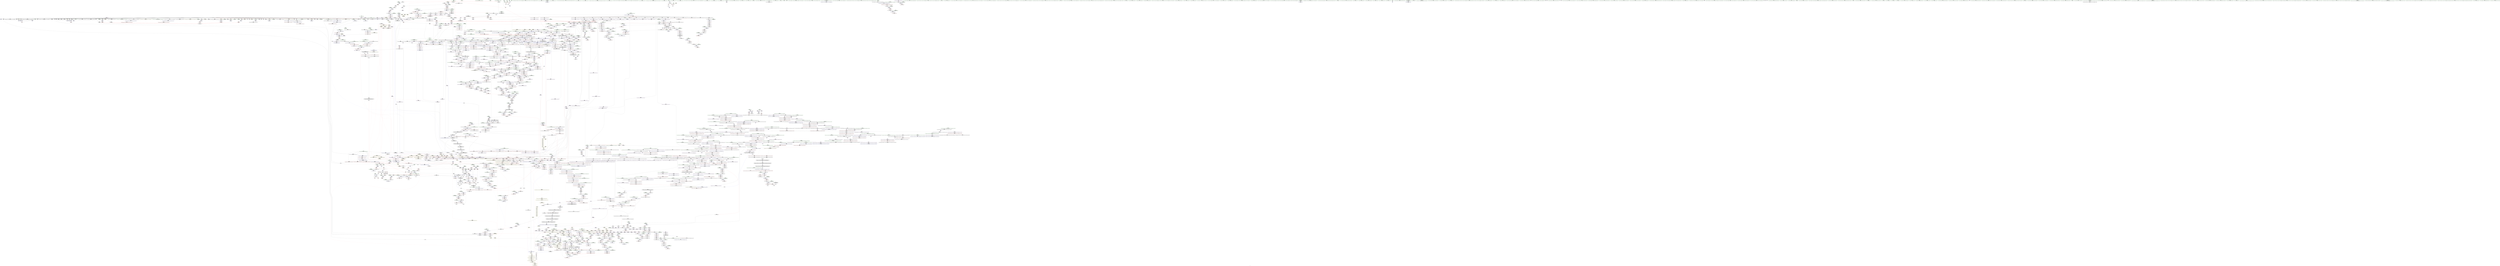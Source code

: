digraph "SVFG" {
	label="SVFG";

	Node0x55b09763c040 [shape=record,color=grey,label="{NodeID: 0\nNullPtr|{|<s59>114|<s60>199}}"];
	Node0x55b09763c040 -> Node0x55b097e65930[style=solid];
	Node0x55b09763c040 -> Node0x55b097e65a30[style=solid];
	Node0x55b09763c040 -> Node0x55b097e65b00[style=solid];
	Node0x55b09763c040 -> Node0x55b097e65bd0[style=solid];
	Node0x55b09763c040 -> Node0x55b097e65ca0[style=solid];
	Node0x55b09763c040 -> Node0x55b097e65d70[style=solid];
	Node0x55b09763c040 -> Node0x55b097e65e40[style=solid];
	Node0x55b09763c040 -> Node0x55b097e65f10[style=solid];
	Node0x55b09763c040 -> Node0x55b097e65fe0[style=solid];
	Node0x55b09763c040 -> Node0x55b097e660b0[style=solid];
	Node0x55b09763c040 -> Node0x55b097e66180[style=solid];
	Node0x55b09763c040 -> Node0x55b097e66250[style=solid];
	Node0x55b09763c040 -> Node0x55b097e66320[style=solid];
	Node0x55b09763c040 -> Node0x55b097e663f0[style=solid];
	Node0x55b09763c040 -> Node0x55b097e664c0[style=solid];
	Node0x55b09763c040 -> Node0x55b097e66590[style=solid];
	Node0x55b09763c040 -> Node0x55b097e66660[style=solid];
	Node0x55b09763c040 -> Node0x55b097e66730[style=solid];
	Node0x55b09763c040 -> Node0x55b097e66800[style=solid];
	Node0x55b09763c040 -> Node0x55b097e668d0[style=solid];
	Node0x55b09763c040 -> Node0x55b097e669a0[style=solid];
	Node0x55b09763c040 -> Node0x55b097e66a70[style=solid];
	Node0x55b09763c040 -> Node0x55b097e66b40[style=solid];
	Node0x55b09763c040 -> Node0x55b097e66c10[style=solid];
	Node0x55b09763c040 -> Node0x55b097e66ce0[style=solid];
	Node0x55b09763c040 -> Node0x55b097e66db0[style=solid];
	Node0x55b09763c040 -> Node0x55b097e66e80[style=solid];
	Node0x55b09763c040 -> Node0x55b097e66f50[style=solid];
	Node0x55b09763c040 -> Node0x55b097e67020[style=solid];
	Node0x55b09763c040 -> Node0x55b097e670f0[style=solid];
	Node0x55b09763c040 -> Node0x55b097e671c0[style=solid];
	Node0x55b09763c040 -> Node0x55b097e67290[style=solid];
	Node0x55b09763c040 -> Node0x55b097e67360[style=solid];
	Node0x55b09763c040 -> Node0x55b097e67430[style=solid];
	Node0x55b09763c040 -> Node0x55b097e67500[style=solid];
	Node0x55b09763c040 -> Node0x55b097e675d0[style=solid];
	Node0x55b09763c040 -> Node0x55b097e676a0[style=solid];
	Node0x55b09763c040 -> Node0x55b097e67770[style=solid];
	Node0x55b09763c040 -> Node0x55b097e67840[style=solid];
	Node0x55b09763c040 -> Node0x55b097e67910[style=solid];
	Node0x55b09763c040 -> Node0x55b097e679e0[style=solid];
	Node0x55b09763c040 -> Node0x55b097e67ab0[style=solid];
	Node0x55b09763c040 -> Node0x55b097e67b80[style=solid];
	Node0x55b09763c040 -> Node0x55b097e67c50[style=solid];
	Node0x55b09763c040 -> Node0x55b097e67d20[style=solid];
	Node0x55b09763c040 -> Node0x55b097e67df0[style=solid];
	Node0x55b09763c040 -> Node0x55b097e73f10[style=solid];
	Node0x55b09763c040 -> Node0x55b097e77680[style=solid];
	Node0x55b09763c040 -> Node0x55b097e77750[style=solid];
	Node0x55b09763c040 -> Node0x55b097e77820[style=solid];
	Node0x55b09763c040 -> Node0x55b097e79700[style=solid];
	Node0x55b09763c040 -> Node0x55b097e797d0[style=solid];
	Node0x55b09763c040 -> Node0x55b097e798a0[style=solid];
	Node0x55b09763c040 -> Node0x55b097e7f950[style=solid];
	Node0x55b09763c040 -> Node0x55b0972dc8f0[style=solid];
	Node0x55b09763c040 -> Node0x55b097ef9ac0[style=solid];
	Node0x55b09763c040 -> Node0x55b097efd780[style=solid];
	Node0x55b09763c040 -> Node0x55b097efda80[style=solid];
	Node0x55b09763c040 -> Node0x55b097eff100[style=solid];
	Node0x55b09763c040:s59 -> Node0x55b09808c680[style=solid,color=red];
	Node0x55b09763c040:s60 -> Node0x55b09808af30[style=solid,color=red];
	Node0x55b097e735c0 [shape=record,color=red,label="{NodeID: 1550\n3202\<--3201\ndummyVal\<--offset_0\n_ZNSt6vectorIiSaIiEE8_M_eraseEN9__gnu_cxx17__normal_iteratorIPiS1_EE\n}"];
	Node0x55b097e735c0 -> Node0x55b097ec3b50[style=solid];
	Node0x55b097e51ad0 [shape=record,color=green,label="{NodeID: 443\n2669\<--2670\n__it\<--__it_field_insensitive\n_ZSt12__miter_baseIPiEDTcl12__miter_basecldtfp_4baseEEESt13move_iteratorIT_E\n|{|<s1>222}}"];
	Node0x55b097e51ad0 -> Node0x55b097e8b230[style=solid];
	Node0x55b097e51ad0:s1 -> Node0x55b098083db0[style=solid,color=red];
	Node0x55b09807fd40 [shape=record,color=black,label="{NodeID: 4207\n2387 = PHI(2218, )\n0th arg _ZSt3maxImERKT_S2_S2_ }"];
	Node0x55b09807fd40 -> Node0x55b097e815c0[style=solid];
	Node0x55b097ea3550 [shape=record,color=yellow,style=double,label="{NodeID: 3100\n203V_1 = ENCHI(MR_203V_0)\npts\{671 \}\nFun[_ZNSt6vectorIiSaIiEED2Ev]}"];
	Node0x55b097ea3550 -> Node0x55b097e771a0[style=dashed];
	Node0x55b097e60d80 [shape=record,color=purple,label="{NodeID: 886\n819\<--818\n_M_impl\<--this1\n_ZNSt12_Vector_baseIiSaIiEE19_M_get_Tp_allocatorEv\n}"];
	Node0x55b097e60d80 -> Node0x55b097e6a6c0[style=solid];
	Node0x55b097e972c0 [shape=record,color=red,label="{NodeID: 1329\n1688\<--1679\nthis1\<--this.addr\n_ZNSt12_Vector_baseIcSaIcEE13_M_deallocateEPcm\n}"];
	Node0x55b097e972c0 -> Node0x55b097e86ab0[style=solid];
	Node0x55b097e49e80 [shape=record,color=green,label="{NodeID: 222\n1266\<--1267\n__last\<--__last_field_insensitive\n_ZSt22__uninitialized_copy_aIN9__gnu_cxx17__normal_iteratorIPcNSt7__cxx1112basic_stringIcSt11char_traitsIcESaIcEEEEES2_cET0_T_SB_SA_RSaIT1_E\n}"];
	Node0x55b097e49e80 -> Node0x55b097e6c740[style=solid];
	Node0x55b097e49e80 -> Node0x55b097e83ed0[style=solid];
	Node0x55b097efd900 [shape=record,color=grey,label="{NodeID: 2879\n2230 = cmp(2228, 2229, )\n}"];
	Node0x55b097e7eab0 [shape=record,color=blue,label="{NodeID: 1772\n1882\<--1879\n__p.addr\<--__p\n_ZN9__gnu_cxx13new_allocatorIcE7destroyIcEEvPT_\n}"];
	Node0x55b097e6d6b0 [shape=record,color=black,label="{NodeID: 665\n1418\<--1452\n_ZSt18uninitialized_copyIN9__gnu_cxx17__normal_iteratorIPcNSt7__cxx1112basic_stringIcSt11char_traitsIcESaIcEEEEES2_ET0_T_SB_SA__ret\<--call\n_ZSt18uninitialized_copyIN9__gnu_cxx17__normal_iteratorIPcNSt7__cxx1112basic_stringIcSt11char_traitsIcESaIcEEEEES2_ET0_T_SB_SA_\n|{<s0>110}}"];
	Node0x55b097e6d6b0:s0 -> Node0x55b098076170[style=solid,color=blue];
	Node0x55b097eb0e60 [shape=record,color=yellow,style=double,label="{NodeID: 3322\n30V_1 = ENCHI(MR_30V_0)\npts\{570001 \}\nFun[_ZNKSt6vectorIcSaIcEE4sizeEv]}"];
	Node0x55b097eb0e60 -> Node0x55b097e90780[style=dashed];
	Node0x55b097e8bf30 [shape=record,color=purple,label="{NodeID: 1108\n3200\<--2844\noffset_0\<--\n}"];
	Node0x55b097e8bf30 -> Node0x55b097ec3b50[style=solid];
	Node0x55b09763c0d0 [shape=record,color=green,label="{NodeID: 1\n7\<--1\n__dso_handle\<--dummyObj\nGlob }"];
	Node0x55b097e73690 [shape=record,color=red,label="{NodeID: 1551\n3205\<--3204\ndummyVal\<--offset_0\n_ZNSt6vectorIiSaIiEE8_M_eraseEN9__gnu_cxx17__normal_iteratorIPiS1_EE\n}"];
	Node0x55b097e73690 -> Node0x55b097ec3dc0[style=solid];
	Node0x55b097e51ba0 [shape=record,color=green,label="{NodeID: 444\n2674\<--2675\n_ZNKSt13move_iteratorIPiE4baseEv\<--_ZNKSt13move_iteratorIPiE4baseEv_field_insensitive\n}"];
	Node0x55b09807fe50 [shape=record,color=black,label="{NodeID: 4208\n2388 = PHI(2212, )\n1st arg _ZSt3maxImERKT_S2_S2_ }"];
	Node0x55b09807fe50 -> Node0x55b097e81690[style=solid];
	Node0x55b097ea3630 [shape=record,color=yellow,style=double,label="{NodeID: 3101\n22V_1 = ENCHI(MR_22V_0)\npts\{470000 \}\nFun[_ZNSt6vectorIiSaIiEED2Ev]|{|<s1>64|<s2>65}}"];
	Node0x55b097ea3630 -> Node0x55b097e92180[style=dashed];
	Node0x55b097ea3630:s1 -> Node0x55b097ea72d0[style=dashed,color=red];
	Node0x55b097ea3630:s2 -> Node0x55b097ea72d0[style=dashed,color=red];
	Node0x55b097e60e50 [shape=record,color=purple,label="{NodeID: 887\n832\<--831\n_M_impl\<--this1\n_ZNSt12_Vector_baseIiSaIiEED2Ev\n}"];
	Node0x55b097e97390 [shape=record,color=red,label="{NodeID: 1330\n1689\<--1681\n\<--__p.addr\n_ZNSt12_Vector_baseIcSaIcEE13_M_deallocateEPcm\n}"];
	Node0x55b097e97390 -> Node0x55b097efd780[style=solid];
	Node0x55b097e49f50 [shape=record,color=green,label="{NodeID: 223\n1268\<--1269\n__result.addr\<--__result.addr_field_insensitive\n_ZSt22__uninitialized_copy_aIN9__gnu_cxx17__normal_iteratorIPcNSt7__cxx1112basic_stringIcSt11char_traitsIcESaIcEEEEES2_cET0_T_SB_SA_RSaIT1_E\n}"];
	Node0x55b097e49f50 -> Node0x55b097e94fd0[style=solid];
	Node0x55b097e49f50 -> Node0x55b097e7a8e0[style=solid];
	Node0x55b097efda80 [shape=record,color=grey,label="{NodeID: 2880\n904 = cmp(903, 3, )\n}"];
	Node0x55b097e7eb80 [shape=record,color=blue,label="{NodeID: 1773\n1891\<--1889\nthis.addr\<--this\n_ZNSt6vectorIiSaIiEE12emplace_backIJiEEEvDpOT_\n}"];
	Node0x55b097e7eb80 -> Node0x55b097e98980[style=dashed];
	Node0x55b097e6d780 [shape=record,color=black,label="{NodeID: 666\n1476\<--1460\n\<--__first\n_ZNSt20__uninitialized_copyILb1EE13__uninit_copyIN9__gnu_cxx17__normal_iteratorIPcNSt7__cxx1112basic_stringIcSt11char_traitsIcESaIcEEEEES4_EET0_T_SD_SC_\n}"];
	Node0x55b097e6d780 -> Node0x55b097e85250[style=solid];
	Node0x55b097e8c000 [shape=record,color=purple,label="{NodeID: 1109\n3201\<--2845\noffset_0\<--\n}"];
	Node0x55b097e8c000 -> Node0x55b097e735c0[style=solid];
	Node0x55b097de0dd0 [shape=record,color=green,label="{NodeID: 2\n8\<--1\n_ZSt3cin\<--dummyObj\nGlob }"];
	Node0x55b097e73760 [shape=record,color=red,label="{NodeID: 1552\n3208\<--3207\ndummyVal\<--offset_0\n_ZSt4moveIN9__gnu_cxx17__normal_iteratorIPiSt6vectorIiSaIiEEEES6_ET0_T_S8_S7_\n}"];
	Node0x55b097e73760 -> Node0x55b097ec45e0[style=solid];
	Node0x55b097e51ca0 [shape=record,color=green,label="{NodeID: 445\n2677\<--2678\n_ZSt12__miter_baseIPiET_S1_\<--_ZSt12__miter_baseIPiET_S1__field_insensitive\n}"];
	Node0x55b09807ff60 [shape=record,color=black,label="{NodeID: 4209\n1307 = PHI(1229, )\n0th arg _ZSt10__distanceIN9__gnu_cxx17__normal_iteratorIPcNSt7__cxx1112basic_stringIcSt11char_traitsIcESaIcEEEEEENSt15iterator_traitsIT_E15difference_typeESB_SB_St26random_access_iterator_tag }"];
	Node0x55b09807ff60 -> Node0x55b097e7acf0[style=solid];
	Node0x55b097ea3710 [shape=record,color=yellow,style=double,label="{NodeID: 3102\n24V_1 = ENCHI(MR_24V_0)\npts\{470001 \}\nFun[_ZNSt6vectorIiSaIiEED2Ev]}"];
	Node0x55b097ea3710 -> Node0x55b097e92250[style=dashed];
	Node0x55b097e60f20 [shape=record,color=purple,label="{NodeID: 888\n833\<--831\n_M_start\<--this1\n_ZNSt12_Vector_baseIiSaIiEED2Ev\n}"];
	Node0x55b097e60f20 -> Node0x55b097e92ce0[style=solid];
	Node0x55b097e97460 [shape=record,color=red,label="{NodeID: 1331\n1694\<--1681\n\<--__p.addr\n_ZNSt12_Vector_baseIcSaIcEE13_M_deallocateEPcm\n|{<s0>139}}"];
	Node0x55b097e97460:s0 -> Node0x55b0980858b0[style=solid,color=red];
	Node0x55b097e4a020 [shape=record,color=green,label="{NodeID: 224\n1270\<--1271\n.addr\<--.addr_field_insensitive\n_ZSt22__uninitialized_copy_aIN9__gnu_cxx17__normal_iteratorIPcNSt7__cxx1112basic_stringIcSt11char_traitsIcESaIcEEEEES2_cET0_T_SB_SA_RSaIT1_E\n}"];
	Node0x55b097e4a020 -> Node0x55b097e7a9b0[style=solid];
	Node0x55b097efdc00 [shape=record,color=grey,label="{NodeID: 2881\n2471 = cmp(2469, 2470, )\n}"];
	Node0x55b097e7ec50 [shape=record,color=blue,label="{NodeID: 1774\n1893\<--1890\n__args.addr\<--__args\n_ZNSt6vectorIiSaIiEE12emplace_backIJiEEEvDpOT_\n}"];
	Node0x55b097e7ec50 -> Node0x55b097e98a50[style=dashed];
	Node0x55b097e7ec50 -> Node0x55b097e98b20[style=dashed];
	Node0x55b097e6d850 [shape=record,color=black,label="{NodeID: 667\n1479\<--1462\n\<--__last\n_ZNSt20__uninitialized_copyILb1EE13__uninit_copyIN9__gnu_cxx17__normal_iteratorIPcNSt7__cxx1112basic_stringIcSt11char_traitsIcESaIcEEEEES4_EET0_T_SD_SC_\n}"];
	Node0x55b097e6d850 -> Node0x55b097e853f0[style=solid];
	Node0x55b097e8c0d0 [shape=record,color=purple,label="{NodeID: 1110\n2860\<--2859\n_M_impl\<--\n_ZNSt6vectorIiSaIiEE8_M_eraseEN9__gnu_cxx17__normal_iteratorIPiS1_EE\n}"];
	Node0x55b097e0fd60 [shape=record,color=green,label="{NodeID: 3\n9\<--1\n_ZSt4cout\<--dummyObj\nGlob }"];
	Node0x55b097e73830 [shape=record,color=red,label="{NodeID: 1553\n3211\<--3210\ndummyVal\<--offset_0\n_ZSt4moveIN9__gnu_cxx17__normal_iteratorIPiSt6vectorIiSaIiEEEES6_ET0_T_S8_S7_\n}"];
	Node0x55b097e73830 -> Node0x55b097ec4780[style=solid];
	Node0x55b097e51da0 [shape=record,color=green,label="{NodeID: 446\n2684\<--2685\n__first.addr\<--__first.addr_field_insensitive\n_ZSt13__copy_move_aILb1EPiS0_ET1_T0_S2_S1_\n}"];
	Node0x55b097e51da0 -> Node0x55b097e9e070[style=solid];
	Node0x55b097e51da0 -> Node0x55b097ec2630[style=solid];
	Node0x55b098080070 [shape=record,color=black,label="{NodeID: 4210\n1308 = PHI(1231, )\n1st arg _ZSt10__distanceIN9__gnu_cxx17__normal_iteratorIPcNSt7__cxx1112basic_stringIcSt11char_traitsIcESaIcEEEEEENSt15iterator_traitsIT_E15difference_typeESB_SB_St26random_access_iterator_tag }"];
	Node0x55b098080070 -> Node0x55b097e7adc0[style=solid];
	Node0x55b097ea37f0 [shape=record,color=yellow,style=double,label="{NodeID: 3103\n26V_1 = ENCHI(MR_26V_0)\npts\{470002 \}\nFun[_ZNSt6vectorIiSaIiEED2Ev]|{<s0>64|<s1>65}}"];
	Node0x55b097ea37f0:s0 -> Node0x55b097ea73b0[style=dashed,color=red];
	Node0x55b097ea37f0:s1 -> Node0x55b097ea73b0[style=dashed,color=red];
	Node0x55b097e60ff0 [shape=record,color=purple,label="{NodeID: 889\n835\<--831\n_M_impl2\<--this1\n_ZNSt12_Vector_baseIiSaIiEED2Ev\n}"];
	Node0x55b097e97530 [shape=record,color=red,label="{NodeID: 1332\n1695\<--1683\n\<--__n.addr\n_ZNSt12_Vector_baseIcSaIcEE13_M_deallocateEPcm\n|{<s0>139}}"];
	Node0x55b097e97530:s0 -> Node0x55b0980859c0[style=solid,color=red];
	Node0x55b097e4a0f0 [shape=record,color=green,label="{NodeID: 225\n1272\<--1273\nagg.tmp\<--agg.tmp_field_insensitive\n_ZSt22__uninitialized_copy_aIN9__gnu_cxx17__normal_iteratorIPcNSt7__cxx1112basic_stringIcSt11char_traitsIcESaIcEEEEES2_cET0_T_SB_SA_RSaIT1_E\n}"];
	Node0x55b097e4a0f0 -> Node0x55b097e6c810[style=solid];
	Node0x55b097e4a0f0 -> Node0x55b097e83fa0[style=solid];
	Node0x55b097efdd80 [shape=record,color=grey,label="{NodeID: 2882\n1908 = cmp(1903, 1907, )\n}"];
	Node0x55b097e7ed20 [shape=record,color=blue,label="{NodeID: 1775\n1926\<--1928\n_M_finish7\<--incdec.ptr\n_ZNSt6vectorIiSaIiEE12emplace_backIJiEEEvDpOT_\n}"];
	Node0x55b097e7ed20 -> Node0x55b097f62960[style=dashed];
	Node0x55b097e6d920 [shape=record,color=black,label="{NodeID: 668\n1475\<--1466\n\<--agg.tmp\n_ZNSt20__uninitialized_copyILb1EE13__uninit_copyIN9__gnu_cxx17__normal_iteratorIPcNSt7__cxx1112basic_stringIcSt11char_traitsIcESaIcEEEEES4_EET0_T_SD_SC_\n}"];
	Node0x55b097e6d920 -> Node0x55b097e85180[style=solid];
	Node0x55b097e8c1a0 [shape=record,color=purple,label="{NodeID: 1111\n2861\<--2859\n_M_finish\<--\n_ZNSt6vectorIiSaIiEE8_M_eraseEN9__gnu_cxx17__normal_iteratorIPiS1_EE\n}"];
	Node0x55b097e8c1a0 -> Node0x55b097e9f4c0[style=solid];
	Node0x55b097e8c1a0 -> Node0x55b097ec3cf0[style=solid];
	Node0x55b097e0fdf0 [shape=record,color=green,label="{NodeID: 4\n10\<--1\n.str\<--dummyObj\nGlob }"];
	Node0x55b097e73900 [shape=record,color=red,label="{NodeID: 1554\n3214\<--3213\ndummyVal\<--offset_0\n_ZSt4moveIN9__gnu_cxx17__normal_iteratorIPiSt6vectorIiSaIiEEEES6_ET0_T_S8_S7_\n}"];
	Node0x55b097e73900 -> Node0x55b097ec4920[style=solid];
	Node0x55b097e51e70 [shape=record,color=green,label="{NodeID: 447\n2686\<--2687\n__last.addr\<--__last.addr_field_insensitive\n_ZSt13__copy_move_aILb1EPiS0_ET1_T0_S2_S1_\n}"];
	Node0x55b097e51e70 -> Node0x55b097e9e140[style=solid];
	Node0x55b097e51e70 -> Node0x55b097ec2700[style=solid];
	Node0x55b0980801b0 [shape=record,color=black,label="{NodeID: 4211\n1753 = PHI(490, )\n0th arg _ZSt8_DestroyIPccEvT_S1_RSaIT0_E }"];
	Node0x55b0980801b0 -> Node0x55b097e7dc10[style=solid];
	Node0x55b097e610c0 [shape=record,color=purple,label="{NodeID: 890\n836\<--831\n_M_end_of_storage\<--this1\n_ZNSt12_Vector_baseIiSaIiEED2Ev\n}"];
	Node0x55b097e610c0 -> Node0x55b097e92db0[style=solid];
	Node0x55b097e97600 [shape=record,color=red,label="{NodeID: 1333\n1706\<--1703\nthis1\<--this.addr\n_ZNSt12_Vector_baseIcSaIcEE12_Vector_implD2Ev\n}"];
	Node0x55b097e97600 -> Node0x55b097e6ebd0[style=solid];
	Node0x55b097e4a1c0 [shape=record,color=green,label="{NodeID: 226\n1274\<--1275\nagg.tmp2\<--agg.tmp2_field_insensitive\n_ZSt22__uninitialized_copy_aIN9__gnu_cxx17__normal_iteratorIPcNSt7__cxx1112basic_stringIcSt11char_traitsIcESaIcEEEEES2_cET0_T_SB_SA_RSaIT1_E\n}"];
	Node0x55b097e4a1c0 -> Node0x55b097e6c8e0[style=solid];
	Node0x55b097e4a1c0 -> Node0x55b097e84070[style=solid];
	Node0x55b097efdf00 [shape=record,color=grey,label="{NodeID: 2883\n722 = cmp(718, 721, )\n}"];
	Node0x55b097e7edf0 [shape=record,color=blue,label="{NodeID: 1776\n1934\<--1931\ncoerce.dive\<--call8\n_ZNSt6vectorIiSaIiEE12emplace_backIJiEEEvDpOT_\n}"];
	Node0x55b097e7edf0 -> Node0x55b097e98f30[style=dashed];
	Node0x55b097e7edf0 -> Node0x55b097f63360[style=dashed];
	Node0x55b097e6d9f0 [shape=record,color=black,label="{NodeID: 669\n1478\<--1468\n\<--agg.tmp2\n_ZNSt20__uninitialized_copyILb1EE13__uninit_copyIN9__gnu_cxx17__normal_iteratorIPcNSt7__cxx1112basic_stringIcSt11char_traitsIcESaIcEEEEES4_EET0_T_SD_SC_\n}"];
	Node0x55b097e6d9f0 -> Node0x55b097e85320[style=solid];
	Node0x55b097e8c270 [shape=record,color=purple,label="{NodeID: 1112\n2863\<--2862\nincdec.ptr\<--\n_ZNSt6vectorIiSaIiEE8_M_eraseEN9__gnu_cxx17__normal_iteratorIPiS1_EE\n}"];
	Node0x55b097e8c270 -> Node0x55b097ec3cf0[style=solid];
	Node0x55b097e100c0 [shape=record,color=green,label="{NodeID: 5\n12\<--1\n.str.1\<--dummyObj\nGlob }"];
	Node0x55b097e739d0 [shape=record,color=red,label="{NodeID: 1555\n3217\<--3216\ndummyVal\<--offset_0\n_ZSt14__copy_move_a2ILb1EN9__gnu_cxx17__normal_iteratorIPiSt6vectorIiSaIiEEEES6_ET1_T0_S8_S7_\n}"];
	Node0x55b097e739d0 -> Node0x55b097ec4d30[style=solid];
	Node0x55b097e51f40 [shape=record,color=green,label="{NodeID: 448\n2688\<--2689\n__result.addr\<--__result.addr_field_insensitive\n_ZSt13__copy_move_aILb1EPiS0_ET1_T0_S2_S1_\n}"];
	Node0x55b097e51f40 -> Node0x55b097e9e210[style=solid];
	Node0x55b097e51f40 -> Node0x55b097ec27d0[style=solid];
	Node0x55b0980802f0 [shape=record,color=black,label="{NodeID: 4212\n1754 = PHI(494, )\n1st arg _ZSt8_DestroyIPccEvT_S1_RSaIT0_E }"];
	Node0x55b0980802f0 -> Node0x55b097e7dce0[style=solid];
	Node0x55b097e61190 [shape=record,color=purple,label="{NodeID: 891\n838\<--831\n_M_impl3\<--this1\n_ZNSt12_Vector_baseIiSaIiEED2Ev\n}"];
	Node0x55b097e976d0 [shape=record,color=red,label="{NodeID: 1334\n1725\<--1716\n\<--__a.addr\n_ZNSt16allocator_traitsISaIcEE10deallocateERS0_Pcm\n}"];
	Node0x55b097e976d0 -> Node0x55b097e6eca0[style=solid];
	Node0x55b097e4a290 [shape=record,color=green,label="{NodeID: 227\n1294\<--1295\n_ZSt18uninitialized_copyIN9__gnu_cxx17__normal_iteratorIPcNSt7__cxx1112basic_stringIcSt11char_traitsIcESaIcEEEEES2_ET0_T_SB_SA_\<--_ZSt18uninitialized_copyIN9__gnu_cxx17__normal_iteratorIPcNSt7__cxx1112basic_stringIcSt11char_traitsIcESaIcEEEEES2_ET0_T_SB_SA__field_insensitive\n}"];
	Node0x55b097efe080 [shape=record,color=grey,label="{NodeID: 2884\n1394 = cmp(1390, 1391, )\n}"];
	Node0x55b097e7eec0 [shape=record,color=blue,label="{NodeID: 1777\n1947\<--1946\n__t.addr\<--__t\n_ZSt4moveIRiEONSt16remove_referenceIT_E4typeEOS2_\n}"];
	Node0x55b097e7eec0 -> Node0x55b097e99000[style=dashed];
	Node0x55b097e6dac0 [shape=record,color=black,label="{NodeID: 670\n1456\<--1486\n_ZNSt20__uninitialized_copyILb1EE13__uninit_copyIN9__gnu_cxx17__normal_iteratorIPcNSt7__cxx1112basic_stringIcSt11char_traitsIcESaIcEEEEES4_EET0_T_SD_SC__ret\<--call\n_ZNSt20__uninitialized_copyILb1EE13__uninit_copyIN9__gnu_cxx17__normal_iteratorIPcNSt7__cxx1112basic_stringIcSt11char_traitsIcESaIcEEEEES4_EET0_T_SD_SC_\n|{<s0>120}}"];
	Node0x55b097e6dac0:s0 -> Node0x55b09807abb0[style=solid,color=blue];
	Node0x55b097e8c340 [shape=record,color=purple,label="{NodeID: 1113\n2866\<--2865\n_M_impl18\<--\n_ZNSt6vectorIiSaIiEE8_M_eraseEN9__gnu_cxx17__normal_iteratorIPiS1_EE\n}"];
	Node0x55b097e8c340 -> Node0x55b097e5c230[style=solid];
	Node0x55b097e10150 [shape=record,color=green,label="{NodeID: 6\n15\<--1\n\<--dummyObj\nCan only get source location for instruction, argument, global var or function.}"];
	Node0x55b097e73aa0 [shape=record,color=red,label="{NodeID: 1556\n3220\<--3219\ndummyVal\<--offset_0\n_ZSt14__copy_move_a2ILb1EN9__gnu_cxx17__normal_iteratorIPiSt6vectorIiSaIiEEEES6_ET1_T0_S8_S7_\n}"];
	Node0x55b097e73aa0 -> Node0x55b097ec4e00[style=solid];
	Node0x55b097e52010 [shape=record,color=green,label="{NodeID: 449\n2690\<--2691\n__simple\<--__simple_field_insensitive\n_ZSt13__copy_move_aILb1EPiS0_ET1_T0_S2_S1_\n}"];
	Node0x55b097e52010 -> Node0x55b097ec28a0[style=solid];
	Node0x55b098080430 [shape=record,color=black,label="{NodeID: 4213\n1755 = PHI(496, )\n2nd arg _ZSt8_DestroyIPccEvT_S1_RSaIT0_E }"];
	Node0x55b098080430 -> Node0x55b097e7ddb0[style=solid];
	Node0x55b097ea3ac0 [shape=record,color=yellow,style=double,label="{NodeID: 3106\n10V_1 = ENCHI(MR_10V_0)\npts\{65 \}\nFun[_ZN9__gnu_cxx13new_allocatorIiE9constructIiJiEEEvPT_DpOT0_]}"];
	Node0x55b097ea3ac0 -> Node0x55b097e9b220[style=dashed];
	Node0x55b097e61260 [shape=record,color=purple,label="{NodeID: 892\n839\<--831\n_M_start4\<--this1\n_ZNSt12_Vector_baseIiSaIiEED2Ev\n}"];
	Node0x55b097e61260 -> Node0x55b097e92e80[style=solid];
	Node0x55b097e977a0 [shape=record,color=red,label="{NodeID: 1335\n1727\<--1718\n\<--__p.addr\n_ZNSt16allocator_traitsISaIcEE10deallocateERS0_Pcm\n|{<s0>141}}"];
	Node0x55b097e977a0:s0 -> Node0x55b098086c90[style=solid,color=red];
	Node0x55b097e4a390 [shape=record,color=green,label="{NodeID: 228\n1299\<--1300\nthis.addr\<--this.addr_field_insensitive\n_ZNSt12_Vector_baseIcSaIcEE19_M_get_Tp_allocatorEv\n}"];
	Node0x55b097e4a390 -> Node0x55b097e95240[style=solid];
	Node0x55b097e4a390 -> Node0x55b097e7ac20[style=solid];
	Node0x55b097efe200 [shape=record,color=grey,label="{NodeID: 2885\n2401 = cmp(2398, 2400, )\n}"];
	Node0x55b097e7ef90 [shape=record,color=blue,label="{NodeID: 1778\n1956\<--1953\n__a.addr\<--__a\n_ZNSt16allocator_traitsISaIiEE9constructIiJiEEEvRS0_PT_DpOT0_\n}"];
	Node0x55b097e7ef90 -> Node0x55b097e990d0[style=dashed];
	Node0x55b097e6db90 [shape=record,color=black,label="{NodeID: 671\n1514\<--1494\n\<--__first\n_ZSt4copyIN9__gnu_cxx17__normal_iteratorIPcNSt7__cxx1112basic_stringIcSt11char_traitsIcESaIcEEEEES2_ET0_T_SB_SA_\n}"];
	Node0x55b097e6db90 -> Node0x55b097e85c10[style=solid];
	Node0x55b097e8c410 [shape=record,color=purple,label="{NodeID: 1114\n2869\<--2868\n_M_impl19\<--\n_ZNSt6vectorIiSaIiEE8_M_eraseEN9__gnu_cxx17__normal_iteratorIPiS1_EE\n}"];
	Node0x55b097e101e0 [shape=record,color=green,label="{NodeID: 7\n87\<--1\n\<--dummyObj\nCan only get source location for instruction, argument, global var or function.}"];
	Node0x55b097e73b70 [shape=record,color=red,label="{NodeID: 1557\n3223\<--3222\ndummyVal\<--offset_0\n_ZSt14__copy_move_a2ILb1EN9__gnu_cxx17__normal_iteratorIPiSt6vectorIiSaIiEEEES6_ET1_T0_S8_S7_\n}"];
	Node0x55b097e73b70 -> Node0x55b097ec4ed0[style=solid];
	Node0x55b097e520e0 [shape=record,color=green,label="{NodeID: 450\n2700\<--2701\n_ZNSt11__copy_moveILb1ELb1ESt26random_access_iterator_tagE8__copy_mIiEEPT_PKS3_S6_S4_\<--_ZNSt11__copy_moveILb1ELb1ESt26random_access_iterator_tagE8__copy_mIiEEPT_PKS3_S6_S4__field_insensitive\n}"];
	Node0x55b098080570 [shape=record,color=black,label="{NodeID: 4214\n639 = PHI(70, )\n0th arg _ZN9__gnu_cxx17__normal_iteratorIPKiSt6vectorIiSaIiEEEC2IPiEERKNS0_IT_NS_11__enable_ifIXsr3std10__are_sameIS9_S8_EE7__valueES5_E6__typeEEE }"];
	Node0x55b098080570 -> Node0x55b097e76d90[style=solid];
	Node0x55b097e61330 [shape=record,color=purple,label="{NodeID: 893\n848\<--831\n_M_impl5\<--this1\n_ZNSt12_Vector_baseIiSaIiEED2Ev\n|{<s0>77}}"];
	Node0x55b097e61330:s0 -> Node0x55b09808ccc0[style=solid,color=red];
	Node0x55b097e97870 [shape=record,color=red,label="{NodeID: 1336\n1728\<--1720\n\<--__n.addr\n_ZNSt16allocator_traitsISaIcEE10deallocateERS0_Pcm\n|{<s0>141}}"];
	Node0x55b097e97870:s0 -> Node0x55b098086da0[style=solid,color=red];
	Node0x55b097e52830 [shape=record,color=green,label="{NodeID: 229\n1309\<--1310\n__first\<--__first_field_insensitive\n_ZSt10__distanceIN9__gnu_cxx17__normal_iteratorIPcNSt7__cxx1112basic_stringIcSt11char_traitsIcESaIcEEEEEENSt15iterator_traitsIT_E15difference_typeESB_SB_St26random_access_iterator_tag\n|{|<s1>111}}"];
	Node0x55b097e52830 -> Node0x55b097e84550[style=solid];
	Node0x55b097e52830:s1 -> Node0x55b0980861f0[style=solid,color=red];
	Node0x55b097efe380 [shape=record,color=grey,label="{NodeID: 2886\n2937 = cmp(2933, 2936, )\n}"];
	Node0x55b097efe380 -> Node0x55b097e5c7e0[style=solid];
	Node0x55b097e7f060 [shape=record,color=blue,label="{NodeID: 1779\n1958\<--1954\n__p.addr\<--__p\n_ZNSt16allocator_traitsISaIiEE9constructIiJiEEEvRS0_PT_DpOT0_\n}"];
	Node0x55b097e7f060 -> Node0x55b097e991a0[style=dashed];
	Node0x55b097e6dc60 [shape=record,color=black,label="{NodeID: 672\n1524\<--1496\n\<--__last\n_ZSt4copyIN9__gnu_cxx17__normal_iteratorIPcNSt7__cxx1112basic_stringIcSt11char_traitsIcESaIcEEEEES2_ET0_T_SB_SA_\n}"];
	Node0x55b097e6dc60 -> Node0x55b097e85db0[style=solid];
	Node0x55b097e8c4e0 [shape=record,color=purple,label="{NodeID: 1115\n2870\<--2868\n_M_finish20\<--\n_ZNSt6vectorIiSaIiEE8_M_eraseEN9__gnu_cxx17__normal_iteratorIPiS1_EE\n}"];
	Node0x55b097e8c4e0 -> Node0x55b097e9f590[style=solid];
	Node0x55b097e10270 [shape=record,color=green,label="{NodeID: 8\n127\<--1\n\<--dummyObj\nCan only get source location for instruction, argument, global var or function.}"];
	Node0x55b097e73c40 [shape=record,color=red,label="{NodeID: 1558\n3226\<--3225\ndummyVal\<--offset_0\n_ZSt12__miter_baseIN9__gnu_cxx17__normal_iteratorIPiSt6vectorIiSaIiEEEEET_S7_\n}"];
	Node0x55b097e73c40 -> Node0x55b097ec5140[style=solid];
	Node0x55b097e521e0 [shape=record,color=green,label="{NodeID: 451\n2705\<--2706\n__it.addr\<--__it.addr_field_insensitive\n_ZSt12__niter_baseIPiET_S1_\n}"];
	Node0x55b097e521e0 -> Node0x55b097e9e2e0[style=solid];
	Node0x55b097e521e0 -> Node0x55b097ec2970[style=solid];
	Node0x55b0980806b0 [shape=record,color=black,label="{NodeID: 4215\n640 = PHI(72, )\n1st arg _ZN9__gnu_cxx17__normal_iteratorIPKiSt6vectorIiSaIiEEEC2IPiEERKNS0_IT_NS_11__enable_ifIXsr3std10__are_sameIS9_S8_EE7__valueES5_E6__typeEEE }"];
	Node0x55b0980806b0 -> Node0x55b097e76e60[style=solid];
	Node0x55b097e61400 [shape=record,color=purple,label="{NodeID: 894\n858\<--831\n_M_impl6\<--this1\n_ZNSt12_Vector_baseIiSaIiEED2Ev\n|{<s0>78}}"];
	Node0x55b097e61400:s0 -> Node0x55b09808ccc0[style=solid,color=red];
	Node0x55b097e97940 [shape=record,color=red,label="{NodeID: 1337\n1746\<--1737\nthis1\<--this.addr\n_ZN9__gnu_cxx13new_allocatorIcE10deallocateEPcm\n}"];
	Node0x55b097e52900 [shape=record,color=green,label="{NodeID: 230\n1311\<--1312\n__last\<--__last_field_insensitive\n_ZSt10__distanceIN9__gnu_cxx17__normal_iteratorIPcNSt7__cxx1112basic_stringIcSt11char_traitsIcESaIcEEEEEENSt15iterator_traitsIT_E15difference_typeESB_SB_St26random_access_iterator_tag\n|{|<s1>111}}"];
	Node0x55b097e52900 -> Node0x55b097e84620[style=solid];
	Node0x55b097e52900:s1 -> Node0x55b0980860b0[style=solid,color=red];
	Node0x55b097efe500 [shape=record,color=grey,label="{NodeID: 2887\n2291 = cmp(2290, 127, )\n}"];
	Node0x55b097e7f130 [shape=record,color=blue,label="{NodeID: 1780\n1960\<--1955\n__args.addr\<--__args\n_ZNSt16allocator_traitsISaIiEE9constructIiJiEEEvRS0_PT_DpOT0_\n}"];
	Node0x55b097e7f130 -> Node0x55b097e99270[style=dashed];
	Node0x55b097e6dd30 [shape=record,color=black,label="{NodeID: 673\n1513\<--1502\n\<--agg.tmp2\n_ZSt4copyIN9__gnu_cxx17__normal_iteratorIPcNSt7__cxx1112basic_stringIcSt11char_traitsIcESaIcEEEEES2_ET0_T_SB_SA_\n}"];
	Node0x55b097e6dd30 -> Node0x55b097e85b40[style=solid];
	Node0x55b097eb1650 [shape=record,color=yellow,style=double,label="{NodeID: 3330\n30V_1 = ENCHI(MR_30V_0)\npts\{570001 \}\nFun[_ZNSt6vectorIcSaIcEE4backEv]|{<s0>42}}"];
	Node0x55b097eb1650:s0 -> Node0x55b097f6b840[style=dashed,color=red];
	Node0x55b097e8c5b0 [shape=record,color=purple,label="{NodeID: 1116\n3203\<--2873\noffset_0\<--\n}"];
	Node0x55b097e8c5b0 -> Node0x55b097ec3dc0[style=solid];
	Node0x55b097e10ab0 [shape=record,color=green,label="{NodeID: 9\n135\<--1\n\<--dummyObj\nCan only get source location for instruction, argument, global var or function.}"];
	Node0x55b097e73d10 [shape=record,color=blue,label="{NodeID: 1559\n3104\<--15\nllvm.global_ctors_0\<--\nGlob }"];
	Node0x55b097e522b0 [shape=record,color=green,label="{NodeID: 452\n2714\<--2715\n__first.addr\<--__first.addr_field_insensitive\n_ZNSt11__copy_moveILb1ELb1ESt26random_access_iterator_tagE8__copy_mIiEEPT_PKS3_S6_S4_\n}"];
	Node0x55b097e522b0 -> Node0x55b097e9e3b0[style=solid];
	Node0x55b097e522b0 -> Node0x55b097e9e480[style=solid];
	Node0x55b097e522b0 -> Node0x55b097ec2a40[style=solid];
	Node0x55b0980807f0 [shape=record,color=black,label="{NodeID: 4216\n1975 = PHI(1917, 1936, 1968, 2036, 2201, )\n0th arg _ZSt7forwardIiEOT_RNSt16remove_referenceIS0_E4typeE }"];
	Node0x55b0980807f0 -> Node0x55b097e7f200[style=solid];
	Node0x55b097e614d0 [shape=record,color=purple,label="{NodeID: 895\n906\<--902\n_M_impl\<--this1\n_ZNSt12_Vector_baseIiSaIiEE13_M_deallocateEPim\n}"];
	Node0x55b097e614d0 -> Node0x55b097e6aa00[style=solid];
	Node0x55b097e97a10 [shape=record,color=red,label="{NodeID: 1338\n1747\<--1739\n\<--__p.addr\n_ZN9__gnu_cxx13new_allocatorIcE10deallocateEPcm\n}"];
	Node0x55b097e529d0 [shape=record,color=green,label="{NodeID: 231\n1313\<--1314\n\<--field_insensitive\n_ZSt10__distanceIN9__gnu_cxx17__normal_iteratorIPcNSt7__cxx1112basic_stringIcSt11char_traitsIcESaIcEEEEEENSt15iterator_traitsIT_E15difference_typeESB_SB_St26random_access_iterator_tag\n}"];
	Node0x55b097efe680 [shape=record,color=grey,label="{NodeID: 2888\n2252 = cmp(2250, 2251, )\n}"];
	Node0x55b097e7f200 [shape=record,color=blue,label="{NodeID: 1781\n1976\<--1975\n__t.addr\<--__t\n_ZSt7forwardIiEOT_RNSt16remove_referenceIS0_E4typeE\n}"];
	Node0x55b097e7f200 -> Node0x55b097e99340[style=dashed];
	Node0x55b097e6de00 [shape=record,color=black,label="{NodeID: 674\n1523\<--1506\n\<--agg.tmp6\n_ZSt4copyIN9__gnu_cxx17__normal_iteratorIPcNSt7__cxx1112basic_stringIcSt11char_traitsIcESaIcEEEEES2_ET0_T_SB_SA_\n}"];
	Node0x55b097e6de00 -> Node0x55b097e85ce0[style=solid];
	Node0x55b097e8c680 [shape=record,color=purple,label="{NodeID: 1117\n3204\<--2874\noffset_0\<--\n}"];
	Node0x55b097e8c680 -> Node0x55b097e73690[style=solid];
	Node0x55b097e10b70 [shape=record,color=green,label="{NodeID: 10\n138\<--1\n\<--dummyObj\nCan only get source location for instruction, argument, global var or function.}"];
	Node0x55b097e73e10 [shape=record,color=blue,label="{NodeID: 1560\n3105\<--16\nllvm.global_ctors_1\<--_GLOBAL__sub_I_Progbeat_0_0.cpp\nGlob }"];
	Node0x55b097e52380 [shape=record,color=green,label="{NodeID: 453\n2716\<--2717\n__last.addr\<--__last.addr_field_insensitive\n_ZNSt11__copy_moveILb1ELb1ESt26random_access_iterator_tagE8__copy_mIiEEPT_PKS3_S6_S4_\n}"];
	Node0x55b097e52380 -> Node0x55b097e9e550[style=solid];
	Node0x55b097e52380 -> Node0x55b097ec2b10[style=solid];
	Node0x55b098080c70 [shape=record,color=black,label="{NodeID: 4217\n1298 = PHI(495, 1186, )\n0th arg _ZNSt12_Vector_baseIcSaIcEE19_M_get_Tp_allocatorEv }"];
	Node0x55b098080c70 -> Node0x55b097e7ac20[style=solid];
	Node0x55b097e615a0 [shape=record,color=purple,label="{NodeID: 896\n997\<--996\n_M_impl\<--this1\n_ZNSt12_Vector_baseIcSaIcEEC2ERKS0_\n|{<s0>86}}"];
	Node0x55b097e615a0:s0 -> Node0x55b0980866f0[style=solid,color=red];
	Node0x55b097e97ae0 [shape=record,color=red,label="{NodeID: 1339\n1765\<--1756\n\<--__first.addr\n_ZSt8_DestroyIPccEvT_S1_RSaIT0_E\n|{<s0>143}}"];
	Node0x55b097e97ae0:s0 -> Node0x55b098081310[style=solid,color=red];
	Node0x55b097e52aa0 [shape=record,color=green,label="{NodeID: 232\n1320\<--1321\n_ZN9__gnu_cxxmiIPcNSt7__cxx1112basic_stringIcSt11char_traitsIcESaIcEEEEENS_17__normal_iteratorIT_T0_E15difference_typeERKSB_SE_\<--_ZN9__gnu_cxxmiIPcNSt7__cxx1112basic_stringIcSt11char_traitsIcESaIcEEEEENS_17__normal_iteratorIT_T0_E15difference_typeERKSB_SE__field_insensitive\n}"];
	Node0x55b097efe800 [shape=record,color=grey,label="{NodeID: 2889\n244 = cmp(242, 243, )\n}"];
	Node0x55b097e7f2d0 [shape=record,color=blue,label="{NodeID: 1782\n2005\<--1983\ncoerce.dive\<--__position.coerce\n_ZNSt6vectorIiSaIiEE17_M_realloc_insertIJiEEEvN9__gnu_cxx17__normal_iteratorIPiS1_EEDpOT_\n|{|<s2>157}}"];
	Node0x55b097e7f2d0 -> Node0x55b097e9a790[style=dashed];
	Node0x55b097e7f2d0 -> Node0x55b097e9a860[style=dashed];
	Node0x55b097e7f2d0:s2 -> Node0x55b097ead900[style=dashed,color=red];
	Node0x55b097e6ded0 [shape=record,color=black,label="{NodeID: 675\n1490\<--1536\n_ZSt4copyIN9__gnu_cxx17__normal_iteratorIPcNSt7__cxx1112basic_stringIcSt11char_traitsIcESaIcEEEEES2_ET0_T_SB_SA__ret\<--call12\n_ZSt4copyIN9__gnu_cxx17__normal_iteratorIPcNSt7__cxx1112basic_stringIcSt11char_traitsIcESaIcEEEEES2_ET0_T_SB_SA_\n|{<s0>123}}"];
	Node0x55b097e6ded0:s0 -> Node0x55b09807acf0[style=solid,color=blue];
	Node0x55b097e8c750 [shape=record,color=purple,label="{NodeID: 1118\n2919\<--2903\ncoerce.dive\<--retval\n_ZNKSt6vectorIiSaIiEE6cbeginEv\n}"];
	Node0x55b097e8c750 -> Node0x55b097e9fc10[style=solid];
	Node0x55b097e10c70 [shape=record,color=green,label="{NodeID: 11\n172\<--1\n\<--dummyObj\nCan only get source location for instruction, argument, global var or function.}"];
	Node0x55b097e73f10 [shape=record,color=blue, style = dotted,label="{NodeID: 1561\n3106\<--3\nllvm.global_ctors_2\<--dummyVal\nGlob }"];
	Node0x55b097e52450 [shape=record,color=green,label="{NodeID: 454\n2718\<--2719\n__result.addr\<--__result.addr_field_insensitive\n_ZNSt11__copy_moveILb1ELb1ESt26random_access_iterator_tagE8__copy_mIiEEPT_PKS3_S6_S4_\n}"];
	Node0x55b097e52450 -> Node0x55b097e9e620[style=solid];
	Node0x55b097e52450 -> Node0x55b097e9e6f0[style=solid];
	Node0x55b097e52450 -> Node0x55b097ec2be0[style=solid];
	Node0x55b098080dc0 [shape=record,color=black,label="{NodeID: 4218\n1457 = PHI(1449, )\n0th arg _ZNSt20__uninitialized_copyILb1EE13__uninit_copyIN9__gnu_cxx17__normal_iteratorIPcNSt7__cxx1112basic_stringIcSt11char_traitsIcESaIcEEEEES4_EET0_T_SD_SC_ }"];
	Node0x55b098080dc0 -> Node0x55b097e7bb90[style=solid];
	Node0x55b097e61670 [shape=record,color=purple,label="{NodeID: 897\n1023\<--1007\ncoerce.dive\<--__first\n_ZNSt6vectorIcSaIcEE22_M_initialize_dispatchIN9__gnu_cxx17__normal_iteratorIPcNSt7__cxx1112basic_stringIcSt11char_traitsIcES0_EEEEEEvT_SC_St12__false_type\n}"];
	Node0x55b097e61670 -> Node0x55b097e78ee0[style=solid];
	Node0x55b097e97bb0 [shape=record,color=red,label="{NodeID: 1340\n1766\<--1758\n\<--__last.addr\n_ZSt8_DestroyIPccEvT_S1_RSaIT0_E\n|{<s0>143}}"];
	Node0x55b097e97bb0:s0 -> Node0x55b098081420[style=solid,color=red];
	Node0x55b097e52b70 [shape=record,color=green,label="{NodeID: 233\n1325\<--1326\nretval\<--retval_field_insensitive\n_ZSt19__iterator_categoryIN9__gnu_cxx17__normal_iteratorIPcNSt7__cxx1112basic_stringIcSt11char_traitsIcESaIcEEEEEENSt15iterator_traitsIT_E17iterator_categoryERKSB_\n}"];
	Node0x55b097efe980 [shape=record,color=grey,label="{NodeID: 2890\n1656 = cmp(1655, 127, )\n}"];
	Node0x55b097e7f3a0 [shape=record,color=blue,label="{NodeID: 1783\n1987\<--1982\nthis.addr\<--this\n_ZNSt6vectorIiSaIiEE17_M_realloc_insertIJiEEEvN9__gnu_cxx17__normal_iteratorIPiS1_EEDpOT_\n}"];
	Node0x55b097e7f3a0 -> Node0x55b097e99410[style=dashed];
	Node0x55b097e6dfa0 [shape=record,color=black,label="{NodeID: 676\n1560\<--1544\n\<--__first\n_ZSt14__copy_move_a2ILb0EN9__gnu_cxx17__normal_iteratorIPcNSt7__cxx1112basic_stringIcSt11char_traitsIcESaIcEEEEES2_ET1_T0_SB_SA_\n}"];
	Node0x55b097e6dfa0 -> Node0x55b097e86290[style=solid];
	Node0x55b097eb18f0 [shape=record,color=yellow,style=double,label="{NodeID: 3333\n18V_1 = ENCHI(MR_18V_0)\npts\{1403 \}\nFun[_ZSt14__copy_move_a2ILb0EN9__gnu_cxx17__normal_iteratorIPcNSt7__cxx1112basic_stringIcSt11char_traitsIcESaIcEEEEES2_ET1_T0_SB_SA_]|{<s0>134}}"];
	Node0x55b097eb18f0:s0 -> Node0x55b097f6d000[style=dashed,color=red];
	Node0x55b097e8c820 [shape=record,color=purple,label="{NodeID: 1119\n2912\<--2911\n_M_impl\<--\n_ZNKSt6vectorIiSaIiEE6cbeginEv\n}"];
	Node0x55b097e10d70 [shape=record,color=green,label="{NodeID: 12\n251\<--1\n\<--dummyObj\nCan only get source location for instruction, argument, global var or function.}"];
	Node0x55b097e74010 [shape=record,color=blue,label="{NodeID: 1562\n48\<--87\ni\<--\n_Z5Solvev\n}"];
	Node0x55b097e74010 -> Node0x55b097f6f240[style=dashed];
	Node0x55b097e52520 [shape=record,color=green,label="{NodeID: 455\n2720\<--2721\n_Num\<--_Num_field_insensitive\n_ZNSt11__copy_moveILb1ELb1ESt26random_access_iterator_tagE8__copy_mIiEEPT_PKS3_S6_S4_\n}"];
	Node0x55b097e52520 -> Node0x55b097e9e7c0[style=solid];
	Node0x55b097e52520 -> Node0x55b097e9e890[style=solid];
	Node0x55b097e52520 -> Node0x55b097e9e960[style=solid];
	Node0x55b097e52520 -> Node0x55b097ec2cb0[style=solid];
	Node0x55b098080ed0 [shape=record,color=black,label="{NodeID: 4219\n1458 = PHI(1451, )\n1st arg _ZNSt20__uninitialized_copyILb1EE13__uninit_copyIN9__gnu_cxx17__normal_iteratorIPcNSt7__cxx1112basic_stringIcSt11char_traitsIcESaIcEEEEES4_EET0_T_SD_SC_ }"];
	Node0x55b098080ed0 -> Node0x55b097e7bc60[style=solid];
	Node0x55b097e61740 [shape=record,color=purple,label="{NodeID: 898\n1025\<--1009\ncoerce.dive1\<--__last\n_ZNSt6vectorIcSaIcEE22_M_initialize_dispatchIN9__gnu_cxx17__normal_iteratorIPcNSt7__cxx1112basic_stringIcSt11char_traitsIcES0_EEEEEEvT_SC_St12__false_type\n}"];
	Node0x55b097e61740 -> Node0x55b097e78fb0[style=solid];
	Node0x55b097e97c80 [shape=record,color=red,label="{NodeID: 1341\n1780\<--1774\n\<--__first.addr\n_ZSt8_DestroyIPcEvT_S1_\n|{<s0>144}}"];
	Node0x55b097e97c80:s0 -> Node0x55b098088060[style=solid,color=red];
	Node0x55b097e52c40 [shape=record,color=green,label="{NodeID: 234\n1327\<--1328\n.addr\<--.addr_field_insensitive\n_ZSt19__iterator_categoryIN9__gnu_cxx17__normal_iteratorIPcNSt7__cxx1112basic_stringIcSt11char_traitsIcESaIcEEEEEENSt15iterator_traitsIT_E17iterator_categoryERKSB_\n}"];
	Node0x55b097e52c40 -> Node0x55b097e7ae90[style=solid];
	Node0x55b097efeb00 [shape=record,color=grey,label="{NodeID: 2891\n126 = cmp(123, 127, )\n}"];
	Node0x55b097e7f470 [shape=record,color=blue,label="{NodeID: 1784\n1989\<--1984\n__args.addr\<--__args\n_ZNSt6vectorIiSaIiEE17_M_realloc_insertIJiEEEvN9__gnu_cxx17__normal_iteratorIPiS1_EEDpOT_\n}"];
	Node0x55b097e7f470 -> Node0x55b097e994e0[style=dashed];
	Node0x55b097e6e070 [shape=record,color=black,label="{NodeID: 677\n1568\<--1546\n\<--__last\n_ZSt14__copy_move_a2ILb0EN9__gnu_cxx17__normal_iteratorIPcNSt7__cxx1112basic_stringIcSt11char_traitsIcESaIcEEEEES2_ET1_T0_SB_SA_\n}"];
	Node0x55b097e6e070 -> Node0x55b097e86430[style=solid];
	Node0x55b097e8c8f0 [shape=record,color=purple,label="{NodeID: 1120\n2913\<--2911\n_M_start\<--\n_ZNKSt6vectorIiSaIiEE6cbeginEv\n}"];
	Node0x55b097e8c8f0 -> Node0x55b097e9fb40[style=solid];
	Node0x55b097e10e70 [shape=record,color=green,label="{NodeID: 13\n358\<--1\n\<--dummyObj\nCan only get source location for instruction, argument, global var or function.}"];
	Node0x55b097e740e0 [shape=record,color=blue,label="{NodeID: 1563\n102\<--99\ncoerce.dive\<--call2\n_Z5Solvev\n}"];
	Node0x55b097e740e0 -> Node0x55b097e8fc20[style=dashed];
	Node0x55b097e740e0 -> Node0x55b097f72440[style=dashed];
	Node0x55b097e525f0 [shape=record,color=green,label="{NodeID: 456\n2749\<--2750\n__it.addr\<--__it.addr_field_insensitive\n_ZSt12__miter_baseIPiET_S1_\n}"];
	Node0x55b097e525f0 -> Node0x55b097e9ea30[style=solid];
	Node0x55b097e525f0 -> Node0x55b097ec2e50[style=solid];
	Node0x55b098080fe0 [shape=record,color=black,label="{NodeID: 4220\n1459 = PHI(1447, )\n2nd arg _ZNSt20__uninitialized_copyILb1EE13__uninit_copyIN9__gnu_cxx17__normal_iteratorIPcNSt7__cxx1112basic_stringIcSt11char_traitsIcESaIcEEEEES4_EET0_T_SD_SC_ }"];
	Node0x55b098080fe0 -> Node0x55b097e7bd30[style=solid];
	Node0x55b097e61810 [shape=record,color=purple,label="{NodeID: 899\n1036\<--1015\ncoerce.dive5\<--agg.tmp\n_ZNSt6vectorIcSaIcEE22_M_initialize_dispatchIN9__gnu_cxx17__normal_iteratorIPcNSt7__cxx1112basic_stringIcSt11char_traitsIcES0_EEEEEEvT_SC_St12__false_type\n}"];
	Node0x55b097e61810 -> Node0x55b097e93d20[style=solid];
	Node0x55b097e97d50 [shape=record,color=red,label="{NodeID: 1342\n1781\<--1776\n\<--__last.addr\n_ZSt8_DestroyIPcEvT_S1_\n|{<s0>144}}"];
	Node0x55b097e97d50:s0 -> Node0x55b098088170[style=solid,color=red];
	Node0x55b097e52d10 [shape=record,color=green,label="{NodeID: 235\n1334\<--1335\n__lhs.addr\<--__lhs.addr_field_insensitive\n_ZN9__gnu_cxxmiIPcNSt7__cxx1112basic_stringIcSt11char_traitsIcESaIcEEEEENS_17__normal_iteratorIT_T0_E15difference_typeERKSB_SE_\n}"];
	Node0x55b097e52d10 -> Node0x55b097e95310[style=solid];
	Node0x55b097e52d10 -> Node0x55b097e7af60[style=solid];
	Node0x55b097efec80 [shape=record,color=grey,label="{NodeID: 2892\n134 = cmp(133, 135, )\n}"];
	Node0x55b097efec80 -> Node0x55b0972dc820[style=solid];
	Node0x55b097e7f540 [shape=record,color=blue,label="{NodeID: 1785\n1991\<--2011\n__len\<--call\n_ZNSt6vectorIiSaIiEE17_M_realloc_insertIJiEEEvN9__gnu_cxx17__normal_iteratorIPiS1_EEDpOT_\n}"];
	Node0x55b097e7f540 -> Node0x55b097e995b0[style=dashed];
	Node0x55b097e7f540 -> Node0x55b097e99680[style=dashed];
	Node0x55b097e7f540 -> Node0x55b097e99750[style=dashed];
	Node0x55b097e6e140 [shape=record,color=black,label="{NodeID: 678\n1559\<--1550\n\<--agg.tmp\n_ZSt14__copy_move_a2ILb0EN9__gnu_cxx17__normal_iteratorIPcNSt7__cxx1112basic_stringIcSt11char_traitsIcESaIcEEEEES2_ET1_T0_SB_SA_\n}"];
	Node0x55b097e6e140 -> Node0x55b097e861c0[style=solid];
	Node0x55b097e8c9c0 [shape=record,color=purple,label="{NodeID: 1121\n2997\<--2943\ncoerce.dive16\<--retval\n_ZSt4moveIN9__gnu_cxx17__normal_iteratorIPiSt6vectorIiSaIiEEEES6_ET0_T_S8_S7_\n}"];
	Node0x55b097e8c9c0 -> Node0x55b097ec49f0[style=solid];
	Node0x55b097e10f70 [shape=record,color=green,label="{NodeID: 14\n423\<--1\n\<--dummyObj\nCan only get source location for instruction, argument, global var or function.|{<s0>43|<s1>155|<s2>226|<s3>229}}"];
	Node0x55b097e10f70:s0 -> Node0x55b098081200[style=solid,color=red];
	Node0x55b097e10f70:s1 -> Node0x55b09808ba30[style=solid,color=red];
	Node0x55b097e10f70:s2 -> Node0x55b098088fa0[style=solid,color=red];
	Node0x55b097e10f70:s3 -> Node0x55b098088fa0[style=solid,color=red];
	Node0x55b097e741b0 [shape=record,color=blue,label="{NodeID: 1564\n107\<--104\ncoerce.dive5\<--call4\n_Z5Solvev\n}"];
	Node0x55b097e741b0 -> Node0x55b097e8fcf0[style=dashed];
	Node0x55b097e741b0 -> Node0x55b097f72940[style=dashed];
	Node0x55b097e526c0 [shape=record,color=green,label="{NodeID: 457\n2756\<--2757\nthis.addr\<--this.addr_field_insensitive\n_ZNKSt13move_iteratorIPiE4baseEv\n}"];
	Node0x55b097e526c0 -> Node0x55b097e9eb00[style=solid];
	Node0x55b097e526c0 -> Node0x55b097ec2f20[style=solid];
	Node0x55b0980810f0 [shape=record,color=black,label="{NodeID: 4221\n1814 = PHI(413, )\n0th arg _ZNK9__gnu_cxx17__normal_iteratorIPcSt6vectorIcSaIcEEEmiEl }"];
	Node0x55b0980810f0 -> Node0x55b097e7e290[style=solid];
	Node0x55b097e618e0 [shape=record,color=purple,label="{NodeID: 900\n1038\<--1017\ncoerce.dive6\<--agg.tmp3\n_ZNSt6vectorIcSaIcEE22_M_initialize_dispatchIN9__gnu_cxx17__normal_iteratorIPcNSt7__cxx1112basic_stringIcSt11char_traitsIcES0_EEEEEEvT_SC_St12__false_type\n}"];
	Node0x55b097e618e0 -> Node0x55b097e93df0[style=solid];
	Node0x55b097e97e20 [shape=record,color=red,label="{NodeID: 1343\n1803\<--1800\nthis1\<--this.addr\n_ZNSt6vectorIcSaIcEE3endEv\n}"];
	Node0x55b097e97e20 -> Node0x55b097e6ed70[style=solid];
	Node0x55b097e52de0 [shape=record,color=green,label="{NodeID: 236\n1336\<--1337\n__rhs.addr\<--__rhs.addr_field_insensitive\n_ZN9__gnu_cxxmiIPcNSt7__cxx1112basic_stringIcSt11char_traitsIcESaIcEEEEENS_17__normal_iteratorIT_T0_E15difference_typeERKSB_SE_\n}"];
	Node0x55b097e52de0 -> Node0x55b097e953e0[style=solid];
	Node0x55b097e52de0 -> Node0x55b097e7b030[style=solid];
	Node0x55b097efee00 [shape=record,color=grey,label="{NodeID: 2893\n196 = cmp(194, 195, )\n}"];
	Node0x55b097e7f610 [shape=record,color=blue,label="{NodeID: 1786\n2016\<--2015\ncoerce.dive3\<--call2\n_ZNSt6vectorIiSaIiEE17_M_realloc_insertIJiEEEvN9__gnu_cxx17__normal_iteratorIPiS1_EEDpOT_\n|{|<s2>157}}"];
	Node0x55b097e7f610 -> Node0x55b097e9a790[style=dashed];
	Node0x55b097e7f610 -> Node0x55b097e9a860[style=dashed];
	Node0x55b097e7f610:s2 -> Node0x55b097ead900[style=dashed,color=red];
	Node0x55b097e6e210 [shape=record,color=black,label="{NodeID: 679\n1567\<--1552\n\<--agg.tmp3\n_ZSt14__copy_move_a2ILb0EN9__gnu_cxx17__normal_iteratorIPcNSt7__cxx1112basic_stringIcSt11char_traitsIcESaIcEEEEES2_ET1_T0_SB_SA_\n}"];
	Node0x55b097e6e210 -> Node0x55b097e86360[style=solid];
	Node0x55b097e8ca90 [shape=record,color=purple,label="{NodeID: 1122\n2999\<--2943\ncoerce.dive17\<--retval\n_ZSt4moveIN9__gnu_cxx17__normal_iteratorIPiSt6vectorIiSaIiEEEES6_ET0_T_S8_S7_\n}"];
	Node0x55b097e8ca90 -> Node0x55b097ea0430[style=solid];
	Node0x55b097e11070 [shape=record,color=green,label="{NodeID: 15\n536\<--1\n\<--dummyObj\nCan only get source location for instruction, argument, global var or function.}"];
	Node0x55b097e74280 [shape=record,color=blue,label="{NodeID: 1565\n52\<--145\nexn.slot\<--\n_Z5Solvev\n}"];
	Node0x55b097e74280 -> Node0x55b097e8f260[style=dashed];
	Node0x55b097e52790 [shape=record,color=green,label="{NodeID: 458\n2766\<--2767\nthis.addr\<--this.addr_field_insensitive\n_ZNSt13move_iteratorIPiEC2ES0_\n}"];
	Node0x55b097e52790 -> Node0x55b097e9eca0[style=solid];
	Node0x55b097e52790 -> Node0x55b097ec2ff0[style=solid];
	Node0x55b098081200 [shape=record,color=black,label="{NodeID: 4222\n1815 = PHI(423, )\n1st arg _ZNK9__gnu_cxx17__normal_iteratorIPcSt6vectorIcSaIcEEEmiEl }"];
	Node0x55b098081200 -> Node0x55b097e7e360[style=solid];
	Node0x55b097ea4330 [shape=record,color=yellow,style=double,label="{NodeID: 3115\n20V_1 = ENCHI(MR_20V_0)\npts\{2478 \}\nFun[_ZNSt20__uninitialized_copyILb1EE13__uninit_copyISt13move_iteratorIPiES3_EET0_T_S6_S5_]|{<s0>212}}"];
	Node0x55b097ea4330:s0 -> Node0x55b097ea2740[style=dashed,color=red];
	Node0x55b097e619b0 [shape=record,color=purple,label="{NodeID: 901\n3113\<--1029\noffset_0\<--\n}"];
	Node0x55b097e619b0 -> Node0x55b097e79150[style=solid];
	Node0x55b097e97ef0 [shape=record,color=red,label="{NodeID: 1344\n1811\<--1810\n\<--coerce.dive\n_ZNSt6vectorIcSaIcEE3endEv\n}"];
	Node0x55b097e97ef0 -> Node0x55b097e6ee40[style=solid];
	Node0x55b097e52eb0 [shape=record,color=green,label="{NodeID: 237\n1342\<--1343\n_ZNK9__gnu_cxx17__normal_iteratorIPcNSt7__cxx1112basic_stringIcSt11char_traitsIcESaIcEEEE4baseEv\<--_ZNK9__gnu_cxx17__normal_iteratorIPcNSt7__cxx1112basic_stringIcSt11char_traitsIcESaIcEEEE4baseEv_field_insensitive\n}"];
	Node0x55b097efef80 [shape=record,color=grey,label="{NodeID: 2894\n204 = cmp(203, 172, )\n}"];
	Node0x55b097efef80 -> Node0x55b097efa060[style=solid];
	Node0x55b097e7f6e0 [shape=record,color=blue,label="{NodeID: 1787\n1993\<--2018\n__elems_before\<--call4\n_ZNSt6vectorIiSaIiEE17_M_realloc_insertIJiEEEvN9__gnu_cxx17__normal_iteratorIPiS1_EEDpOT_\n}"];
	Node0x55b097e7f6e0 -> Node0x55b097e99820[style=dashed];
	Node0x55b097e7f6e0 -> Node0x55b097e998f0[style=dashed];
	Node0x55b097e6e2e0 [shape=record,color=black,label="{NodeID: 680\n1540\<--1577\n_ZSt14__copy_move_a2ILb0EN9__gnu_cxx17__normal_iteratorIPcNSt7__cxx1112basic_stringIcSt11char_traitsIcESaIcEEEEES2_ET1_T0_SB_SA__ret\<--call7\n_ZSt14__copy_move_a2ILb0EN9__gnu_cxx17__normal_iteratorIPcNSt7__cxx1112basic_stringIcSt11char_traitsIcESaIcEEEEES2_ET1_T0_SB_SA_\n|{<s0>128}}"];
	Node0x55b097e6e2e0:s0 -> Node0x55b09807b0b0[style=solid,color=blue];
	Node0x55b097e8cb60 [shape=record,color=purple,label="{NodeID: 1123\n2961\<--2945\ncoerce.dive\<--__first\n_ZSt4moveIN9__gnu_cxx17__normal_iteratorIPiSt6vectorIiSaIiEEEES6_ET0_T_S8_S7_\n}"];
	Node0x55b097e8cb60 -> Node0x55b097ec4370[style=solid];
	Node0x55b097e11170 [shape=record,color=green,label="{NodeID: 16\n1414\<--1\n\<--dummyObj\nCan only get source location for instruction, argument, global var or function.}"];
	Node0x55b097e74350 [shape=record,color=blue,label="{NodeID: 1566\n54\<--147\nehselector.slot\<--\n_Z5Solvev\n}"];
	Node0x55b097e74350 -> Node0x55b097e8f330[style=dashed];
	Node0x55b097e62d70 [shape=record,color=green,label="{NodeID: 459\n2768\<--2769\n__i.addr\<--__i.addr_field_insensitive\n_ZNSt13move_iteratorIPiEC2ES0_\n}"];
	Node0x55b097e62d70 -> Node0x55b097e9ed70[style=solid];
	Node0x55b097e62d70 -> Node0x55b097ec30c0[style=solid];
	Node0x55b098081310 [shape=record,color=black,label="{NodeID: 4223\n1772 = PHI(1765, )\n0th arg _ZSt8_DestroyIPcEvT_S1_ }"];
	Node0x55b098081310 -> Node0x55b097e7de80[style=solid];
	Node0x55b097e61a80 [shape=record,color=purple,label="{NodeID: 902\n3114\<--1030\noffset_0\<--\n}"];
	Node0x55b097e61a80 -> Node0x55b097ea0ec0[style=solid];
	Node0x55b097e97fc0 [shape=record,color=red,label="{NodeID: 1345\n1826\<--1818\nthis1\<--this.addr\n_ZNK9__gnu_cxx17__normal_iteratorIPcSt6vectorIcSaIcEEEmiEl\n}"];
	Node0x55b097e97fc0 -> Node0x55b097e86ec0[style=solid];
	Node0x55b097e52fb0 [shape=record,color=green,label="{NodeID: 238\n1354\<--1355\nthis.addr\<--this.addr_field_insensitive\n_ZNK9__gnu_cxx17__normal_iteratorIPcNSt7__cxx1112basic_stringIcSt11char_traitsIcESaIcEEEE4baseEv\n}"];
	Node0x55b097e52fb0 -> Node0x55b097e95650[style=solid];
	Node0x55b097e52fb0 -> Node0x55b097e7b100[style=solid];
	Node0x55b097eff100 [shape=record,color=grey,label="{NodeID: 2895\n2077 = cmp(2076, 3, )\n}"];
	Node0x55b097e7f7b0 [shape=record,color=blue,label="{NodeID: 1788\n1997\<--2024\n__new_start\<--call5\n_ZNSt6vectorIiSaIiEE17_M_realloc_insertIJiEEEvN9__gnu_cxx17__normal_iteratorIPiS1_EEDpOT_\n}"];
	Node0x55b097e7f7b0 -> Node0x55b097e999c0[style=dashed];
	Node0x55b097e7f7b0 -> Node0x55b097e99a90[style=dashed];
	Node0x55b097e7f7b0 -> Node0x55b097e99b60[style=dashed];
	Node0x55b097e7f7b0 -> Node0x55b097e99c30[style=dashed];
	Node0x55b097e7f7b0 -> Node0x55b097e99d00[style=dashed];
	Node0x55b097e7f7b0 -> Node0x55b097e99dd0[style=dashed];
	Node0x55b097e7f7b0 -> Node0x55b097e99ea0[style=dashed];
	Node0x55b097e7f7b0 -> Node0x55b097e99f70[style=dashed];
	Node0x55b097e6e3b0 [shape=record,color=black,label="{NodeID: 681\n1589\<--1583\n\<--retval\n_ZSt12__miter_baseIN9__gnu_cxx17__normal_iteratorIPcNSt7__cxx1112basic_stringIcSt11char_traitsIcESaIcEEEEEET_SA_\n}"];
	Node0x55b097e6e3b0 -> Node0x55b097e866a0[style=solid];
	Node0x55b097e8cc30 [shape=record,color=purple,label="{NodeID: 1124\n2963\<--2947\ncoerce.dive1\<--__last\n_ZSt4moveIN9__gnu_cxx17__normal_iteratorIPiSt6vectorIiSaIiEEEES6_ET0_T_S8_S7_\n}"];
	Node0x55b097e8cc30 -> Node0x55b097ec4440[style=solid];
	Node0x55b097e11270 [shape=record,color=green,label="{NodeID: 17\n1440\<--1\n\<--dummyObj\nCan only get source location for instruction, argument, global var or function.}"];
	Node0x55b097e74420 [shape=record,color=blue,label="{NodeID: 1567\n52\<--151\nexn.slot\<--\n_Z5Solvev\n}"];
	Node0x55b097e74420 -> Node0x55b097e8f260[style=dashed];
	Node0x55b097e62e40 [shape=record,color=green,label="{NodeID: 460\n2780\<--2781\nthis.addr\<--this.addr_field_insensitive\n_ZN9__gnu_cxx13new_allocatorIiE7destroyIiEEvPT_\n}"];
	Node0x55b097e62e40 -> Node0x55b097e9ee40[style=solid];
	Node0x55b097e62e40 -> Node0x55b097ec3260[style=solid];
	Node0x55b098081420 [shape=record,color=black,label="{NodeID: 4224\n1773 = PHI(1766, )\n1st arg _ZSt8_DestroyIPcEvT_S1_ }"];
	Node0x55b098081420 -> Node0x55b097e7df50[style=solid];
	Node0x55b097e61b50 [shape=record,color=purple,label="{NodeID: 903\n3116\<--1032\noffset_0\<--\n}"];
	Node0x55b097e61b50 -> Node0x55b097e79220[style=solid];
	Node0x55b097e98090 [shape=record,color=red,label="{NodeID: 1346\n1829\<--1820\n\<--__n.addr\n_ZNK9__gnu_cxx17__normal_iteratorIPcSt6vectorIcSaIcEEEmiEl\n}"];
	Node0x55b097e98090 -> Node0x55b097efc280[style=solid];
	Node0x55b097e53080 [shape=record,color=green,label="{NodeID: 239\n1363\<--1364\n__a.addr\<--__a.addr_field_insensitive\n_ZNSt16allocator_traitsISaIcEE8allocateERS0_m\n}"];
	Node0x55b097e53080 -> Node0x55b097e95720[style=solid];
	Node0x55b097e53080 -> Node0x55b097e7b1d0[style=solid];
	Node0x55b097eff280 [shape=record,color=grey,label="{NodeID: 2896\n189 = cmp(186, 127, )\n}"];
	Node0x55b097e7f880 [shape=record,color=blue,label="{NodeID: 1789\n1999\<--2028\n__new_finish\<--\n_ZNSt6vectorIiSaIiEE17_M_realloc_insertIJiEEEvN9__gnu_cxx17__normal_iteratorIPiS1_EEDpOT_\n}"];
	Node0x55b097e7f880 -> Node0x55b097e9a1e0[style=dashed];
	Node0x55b097e7f880 -> Node0x55b097e9a2b0[style=dashed];
	Node0x55b097e7f880 -> Node0x55b097e7f950[style=dashed];
	Node0x55b097e6e480 [shape=record,color=black,label="{NodeID: 682\n1590\<--1585\n\<--__it\n_ZSt12__miter_baseIN9__gnu_cxx17__normal_iteratorIPcNSt7__cxx1112basic_stringIcSt11char_traitsIcESaIcEEEEEET_SA_\n}"];
	Node0x55b097e6e480 -> Node0x55b097e86770[style=solid];
	Node0x55b097e8cd00 [shape=record,color=purple,label="{NodeID: 1125\n2965\<--2949\ncoerce.dive2\<--__result\n_ZSt4moveIN9__gnu_cxx17__normal_iteratorIPiSt6vectorIiSaIiEEEES6_ET0_T_S8_S7_\n}"];
	Node0x55b097e8cd00 -> Node0x55b097ec4510[style=solid];
	Node0x55b097e11370 [shape=record,color=green,label="{NodeID: 18\n2438\<--1\n\<--dummyObj\nCan only get source location for instruction, argument, global var or function.}"];
	Node0x55b097e744f0 [shape=record,color=blue,label="{NodeID: 1568\n54\<--153\nehselector.slot\<--\n_Z5Solvev\n}"];
	Node0x55b097e744f0 -> Node0x55b097e8f330[style=dashed];
	Node0x55b097e62f10 [shape=record,color=green,label="{NodeID: 461\n2782\<--2783\n__p.addr\<--__p.addr_field_insensitive\n_ZN9__gnu_cxx13new_allocatorIiE7destroyIiEEvPT_\n}"];
	Node0x55b097e62f10 -> Node0x55b097ec3330[style=solid];
	Node0x55b098081530 [shape=record,color=black,label="{NodeID: 4225\n1889 = PHI(468, )\n0th arg _ZNSt6vectorIiSaIiEE12emplace_backIJiEEEvDpOT_ }"];
	Node0x55b098081530 -> Node0x55b097e7eb80[style=solid];
	Node0x55b097e61c20 [shape=record,color=purple,label="{NodeID: 904\n3117\<--1033\noffset_0\<--\n}"];
	Node0x55b097e61c20 -> Node0x55b097ea0f90[style=solid];
	Node0x55b097e98160 [shape=record,color=red,label="{NodeID: 1347\n1828\<--1827\n\<--_M_current\n_ZNK9__gnu_cxx17__normal_iteratorIPcSt6vectorIcSaIcEEEmiEl\n}"];
	Node0x55b097e98160 -> Node0x55b097e8ebe0[style=solid];
	Node0x55b097e53150 [shape=record,color=green,label="{NodeID: 240\n1365\<--1366\n__n.addr\<--__n.addr_field_insensitive\n_ZNSt16allocator_traitsISaIcEE8allocateERS0_m\n}"];
	Node0x55b097e53150 -> Node0x55b097e957f0[style=solid];
	Node0x55b097e53150 -> Node0x55b097e7b2a0[style=solid];
	Node0x55b097f60c40 [shape=record,color=black,label="{NodeID: 2897\nMR_20V_3 = PHI(MR_20V_2, MR_20V_1, )\npts\{2478 \}\n|{<s0>224}}"];
	Node0x55b097f60c40:s0 -> Node0x55b097fda920[style=dashed,color=blue];
	Node0x55b097e7f950 [shape=record,color=blue, style = dotted,label="{NodeID: 1790\n1999\<--3\n__new_finish\<--dummyVal\n_ZNSt6vectorIiSaIiEE17_M_realloc_insertIJiEEEvN9__gnu_cxx17__normal_iteratorIPiS1_EEDpOT_\n}"];
	Node0x55b097e7f950 -> Node0x55b097e9a1e0[style=dashed];
	Node0x55b097e7f950 -> Node0x55b097e9a2b0[style=dashed];
	Node0x55b097e7f950 -> Node0x55b097e7fa20[style=dashed];
	Node0x55b097e6e550 [shape=record,color=black,label="{NodeID: 683\n1581\<--1593\n_ZSt12__miter_baseIN9__gnu_cxx17__normal_iteratorIPcNSt7__cxx1112basic_stringIcSt11char_traitsIcESaIcEEEEEET_SA__ret\<--\n_ZSt12__miter_baseIN9__gnu_cxx17__normal_iteratorIPcNSt7__cxx1112basic_stringIcSt11char_traitsIcESaIcEEEEEET_SA_\n|{<s0>125|<s1>127}}"];
	Node0x55b097e6e550:s0 -> Node0x55b09807ae30[style=solid,color=blue];
	Node0x55b097e6e550:s1 -> Node0x55b09807af70[style=solid,color=blue];
	Node0x55b097e8cdd0 [shape=record,color=purple,label="{NodeID: 1126\n2975\<--2951\ncoerce.dive5\<--agg.tmp\n_ZSt4moveIN9__gnu_cxx17__normal_iteratorIPiSt6vectorIiSaIiEEEES6_ET0_T_S8_S7_\n}"];
	Node0x55b097e8cdd0 -> Node0x55b097ec46b0[style=solid];
	Node0x55b097e11470 [shape=record,color=green,label="{NodeID: 19\n4\<--6\n_ZStL8__ioinit\<--_ZStL8__ioinit_field_insensitive\nGlob }"];
	Node0x55b097e11470 -> Node0x55b097e5d820[style=solid];
	Node0x55b097e745c0 [shape=record,color=blue,label="{NodeID: 1569\n64\<--158\nref.tmp13\<--conv15\n_Z5Solvev\n|{|<s1>17}}"];
	Node0x55b097e745c0 -> Node0x55b097f6f740[style=dashed];
	Node0x55b097e745c0:s1 -> Node0x55b097f7f960[style=dashed,color=red];
	Node0x55b097e62fe0 [shape=record,color=green,label="{NodeID: 462\n2791\<--2792\nthis.addr\<--this.addr_field_insensitive\n_ZN9__gnu_cxx17__normal_iteratorIPiSt6vectorIiSaIiEEEC2ERKS1_\n}"];
	Node0x55b097e62fe0 -> Node0x55b097e9ef10[style=solid];
	Node0x55b097e62fe0 -> Node0x55b097ec3400[style=solid];
	Node0x55b098081640 [shape=record,color=black,label="{NodeID: 4226\n1890 = PHI(470, )\n1st arg _ZNSt6vectorIiSaIiEE12emplace_backIJiEEEvDpOT_ }"];
	Node0x55b098081640 -> Node0x55b097e7ec50[style=solid];
	Node0x55b097e61cf0 [shape=record,color=purple,label="{NodeID: 905\n1059\<--1058\n_M_impl\<--this1\n_ZNSt12_Vector_baseIcSaIcEED2Ev\n}"];
	Node0x55b097e98230 [shape=record,color=red,label="{NodeID: 1348\n1835\<--1834\n\<--coerce.dive\n_ZNK9__gnu_cxx17__normal_iteratorIPcSt6vectorIcSaIcEEEmiEl\n}"];
	Node0x55b097e98230 -> Node0x55b097e6ef10[style=solid];
	Node0x55b097e53220 [shape=record,color=green,label="{NodeID: 241\n1373\<--1374\n_ZN9__gnu_cxx13new_allocatorIcE8allocateEmPKv\<--_ZN9__gnu_cxx13new_allocatorIcE8allocateEmPKv_field_insensitive\n}"];
	Node0x55b097e7fa20 [shape=record,color=blue,label="{NodeID: 1791\n1999\<--2049\n__new_finish\<--call11\n_ZNSt6vectorIiSaIiEE17_M_realloc_insertIJiEEEvN9__gnu_cxx17__normal_iteratorIPiS1_EEDpOT_\n}"];
	Node0x55b097e7fa20 -> Node0x55b097e9a040[style=dashed];
	Node0x55b097e7fa20 -> Node0x55b097e7faf0[style=dashed];
	Node0x55b097e6e620 [shape=record,color=black,label="{NodeID: 684\n1595\<--1614\n_ZSt13__copy_move_aILb0EPcS0_ET1_T0_S2_S1__ret\<--call\n_ZSt13__copy_move_aILb0EPcS0_ET1_T0_S2_S1_\n|{<s0>134}}"];
	Node0x55b097e6e620:s0 -> Node0x55b098077f70[style=solid,color=blue];
	Node0x55b097f6a0b0 [shape=record,color=yellow,style=double,label="{NodeID: 3341\n20V_1 = ENCHI(MR_20V_0)\npts\{2478 \}\nFun[_ZSt4moveIN9__gnu_cxx17__normal_iteratorIPiSt6vectorIiSaIiEEEES6_ET0_T_S8_S7_]|{<s0>245}}"];
	Node0x55b097f6a0b0:s0 -> Node0x55b097f83720[style=dashed,color=red];
	Node0x55b097e8cea0 [shape=record,color=purple,label="{NodeID: 1127\n2988\<--2951\ncoerce.dive12\<--agg.tmp\n_ZSt4moveIN9__gnu_cxx17__normal_iteratorIPiSt6vectorIiSaIiEEEES6_ET0_T_S8_S7_\n}"];
	Node0x55b097e8cea0 -> Node0x55b097ea01c0[style=solid];
	Node0x55b097e11570 [shape=record,color=green,label="{NodeID: 20\n14\<--18\nllvm.global_ctors\<--llvm.global_ctors_field_insensitive\nGlob }"];
	Node0x55b097e11570 -> Node0x55b097e5da90[style=solid];
	Node0x55b097e11570 -> Node0x55b097e5db90[style=solid];
	Node0x55b097e11570 -> Node0x55b097e5dc90[style=solid];
	Node0x55b097e74690 [shape=record,color=blue,label="{NodeID: 1570\n48\<--171\ni\<--inc\n_Z5Solvev\n}"];
	Node0x55b097e74690 -> Node0x55b097f6f240[style=dashed];
	Node0x55b097e630b0 [shape=record,color=green,label="{NodeID: 463\n2793\<--2794\n__i.addr\<--__i.addr_field_insensitive\n_ZN9__gnu_cxx17__normal_iteratorIPiSt6vectorIiSaIiEEEC2ERKS1_\n}"];
	Node0x55b097e630b0 -> Node0x55b097e9efe0[style=solid];
	Node0x55b097e630b0 -> Node0x55b097ec34d0[style=solid];
	Node0x55b098081750 [shape=record,color=black,label="{NodeID: 4227\n2170 = PHI(1899, 2827, 2827, )\n0th arg _ZNSt6vectorIiSaIiEE3endEv }"];
	Node0x55b098081750 -> Node0x55b097e80240[style=solid];
	Node0x55b097e61dc0 [shape=record,color=purple,label="{NodeID: 906\n1060\<--1058\n_M_start\<--this1\n_ZNSt12_Vector_baseIcSaIcEED2Ev\n}"];
	Node0x55b097e61dc0 -> Node0x55b097e94060[style=solid];
	Node0x55b097e98300 [shape=record,color=red,label="{NodeID: 1349\n1842\<--1839\nthis1\<--this.addr\n_ZNK9__gnu_cxx17__normal_iteratorIPcSt6vectorIcSaIcEEEdeEv\n}"];
	Node0x55b097e98300 -> Node0x55b097e86f90[style=solid];
	Node0x55b097e53320 [shape=record,color=green,label="{NodeID: 242\n1380\<--1381\nthis.addr\<--this.addr_field_insensitive\n_ZN9__gnu_cxx13new_allocatorIcE8allocateEmPKv\n}"];
	Node0x55b097e53320 -> Node0x55b097e958c0[style=solid];
	Node0x55b097e53320 -> Node0x55b097e7b370[style=solid];
	Node0x55b097e7faf0 [shape=record,color=blue,label="{NodeID: 1792\n1999\<--2054\n__new_finish\<--incdec.ptr\n_ZNSt6vectorIiSaIiEE17_M_realloc_insertIJiEEEvN9__gnu_cxx17__normal_iteratorIPiS1_EEDpOT_\n}"];
	Node0x55b097e7faf0 -> Node0x55b097e9a110[style=dashed];
	Node0x55b097e7faf0 -> Node0x55b097e9a1e0[style=dashed];
	Node0x55b097e7faf0 -> Node0x55b097e9a2b0[style=dashed];
	Node0x55b097e7faf0 -> Node0x55b097e7fbc0[style=dashed];
	Node0x55b097e6e6f0 [shape=record,color=black,label="{NodeID: 685\n1618\<--1625\n_ZSt12__niter_baseIPcNSt7__cxx1112basic_stringIcSt11char_traitsIcESaIcEEEET_N9__gnu_cxx17__normal_iteratorIS7_T0_EE_ret\<--\n_ZSt12__niter_baseIPcNSt7__cxx1112basic_stringIcSt11char_traitsIcESaIcEEEET_N9__gnu_cxx17__normal_iteratorIS7_T0_EE\n|{<s0>130|<s1>132}}"];
	Node0x55b097e6e6f0:s0 -> Node0x55b098077bb0[style=solid,color=blue];
	Node0x55b097e6e6f0:s1 -> Node0x55b098077cf0[style=solid,color=blue];
	Node0x55b097e8cf70 [shape=record,color=purple,label="{NodeID: 1128\n2970\<--2953\ncoerce.dive4\<--agg.tmp3\n_ZSt4moveIN9__gnu_cxx17__normal_iteratorIPiSt6vectorIiSaIiEEEES6_ET0_T_S8_S7_\n}"];
	Node0x55b097e8cf70 -> Node0x55b097ea0020[style=solid];
	Node0x55b097e11670 [shape=record,color=green,label="{NodeID: 21\n19\<--20\n__cxx_global_var_init\<--__cxx_global_var_init_field_insensitive\n}"];
	Node0x55b097e74760 [shape=record,color=blue,label="{NodeID: 1571\n52\<--176\nexn.slot\<--\n_Z5Solvev\n}"];
	Node0x55b097e74760 -> Node0x55b097e8f260[style=dashed];
	Node0x55b097e63180 [shape=record,color=green,label="{NodeID: 464\n2806\<--2807\nretval\<--retval_field_insensitive\n_ZNSt6vectorIiSaIiEE8_M_eraseEN9__gnu_cxx17__normal_iteratorIPiS1_EE\n}"];
	Node0x55b097e63180 -> Node0x55b097e5bc80[style=solid];
	Node0x55b097e63180 -> Node0x55b097e8b710[style=solid];
	Node0x55b0980819d0 [shape=record,color=black,label="{NodeID: 4228\n2371 = PHI(2223, 2223, 2223, )\n0th arg _ZNKSt6vectorIiSaIiEE8max_sizeEv }"];
	Node0x55b0980819d0 -> Node0x55b097e814f0[style=solid];
	Node0x55b097e61e90 [shape=record,color=purple,label="{NodeID: 907\n1062\<--1058\n_M_impl2\<--this1\n_ZNSt12_Vector_baseIcSaIcEED2Ev\n}"];
	Node0x55b097e983d0 [shape=record,color=red,label="{NodeID: 1350\n1844\<--1843\n\<--_M_current\n_ZNK9__gnu_cxx17__normal_iteratorIPcSt6vectorIcSaIcEEEdeEv\n}"];
	Node0x55b097e983d0 -> Node0x55b097e6efe0[style=solid];
	Node0x55b097e533f0 [shape=record,color=green,label="{NodeID: 243\n1382\<--1383\n__n.addr\<--__n.addr_field_insensitive\n_ZN9__gnu_cxx13new_allocatorIcE8allocateEmPKv\n}"];
	Node0x55b097e533f0 -> Node0x55b097e95990[style=solid];
	Node0x55b097e533f0 -> Node0x55b097e95a60[style=solid];
	Node0x55b097e533f0 -> Node0x55b097e7b440[style=solid];
	Node0x55b097e7fbc0 [shape=record,color=blue,label="{NodeID: 1793\n1999\<--2065\n__new_finish\<--call16\n_ZNSt6vectorIiSaIiEE17_M_realloc_insertIJiEEEvN9__gnu_cxx17__normal_iteratorIPiS1_EEDpOT_\n}"];
	Node0x55b097e7fbc0 -> Node0x55b097e9a380[style=dashed];
	Node0x55b097e6e7c0 [shape=record,color=black,label="{NodeID: 686\n1627\<--1632\n_ZSt12__niter_baseIPcET_S1__ret\<--\n_ZSt12__niter_baseIPcET_S1_\n|{<s0>133}}"];
	Node0x55b097e6e7c0:s0 -> Node0x55b098077e30[style=solid,color=blue];
	Node0x55b097e8d040 [shape=record,color=purple,label="{NodeID: 1129\n2983\<--2955\ncoerce.dive10\<--agg.tmp6\n_ZSt4moveIN9__gnu_cxx17__normal_iteratorIPiSt6vectorIiSaIiEEEES6_ET0_T_S8_S7_\n}"];
	Node0x55b097e8d040 -> Node0x55b097ec4850[style=solid];
	Node0x55b097e11770 [shape=record,color=green,label="{NodeID: 22\n23\<--24\n_ZNSt8ios_base4InitC1Ev\<--_ZNSt8ios_base4InitC1Ev_field_insensitive\n}"];
	Node0x55b097e74830 [shape=record,color=blue,label="{NodeID: 1572\n54\<--178\nehselector.slot\<--\n_Z5Solvev\n}"];
	Node0x55b097e74830 -> Node0x55b097e8f330[style=dashed];
	Node0x55b097e63250 [shape=record,color=green,label="{NodeID: 465\n2808\<--2809\n__position\<--__position_field_insensitive\n_ZNSt6vectorIiSaIiEE8_M_eraseEN9__gnu_cxx17__normal_iteratorIPiS1_EE\n|{|<s3>226|<s4>229}}"];
	Node0x55b097e63250 -> Node0x55b097e5bd50[style=solid];
	Node0x55b097e63250 -> Node0x55b097e5be20[style=solid];
	Node0x55b097e63250 -> Node0x55b097e8b7e0[style=solid];
	Node0x55b097e63250:s3 -> Node0x55b098088bf0[style=solid,color=red];
	Node0x55b097e63250:s4 -> Node0x55b098088bf0[style=solid,color=red];
	Node0x55b098081b90 [shape=record,color=black,label="{NodeID: 4229\n1838 = PHI(411, )\n0th arg _ZNK9__gnu_cxx17__normal_iteratorIPcSt6vectorIcSaIcEEEdeEv }"];
	Node0x55b098081b90 -> Node0x55b097e7e500[style=solid];
	Node0x55b097e61f60 [shape=record,color=purple,label="{NodeID: 908\n1063\<--1058\n_M_end_of_storage\<--this1\n_ZNSt12_Vector_baseIcSaIcEED2Ev\n}"];
	Node0x55b097e61f60 -> Node0x55b097e94130[style=solid];
	Node0x55b097e984a0 [shape=record,color=red,label="{NodeID: 1351\n1855\<--1849\nthis1\<--this.addr\n_ZN9__gnu_cxx17__normal_iteratorIPcSt6vectorIcSaIcEEEC2ERKS1_\n}"];
	Node0x55b097e984a0 -> Node0x55b097e87060[style=solid];
	Node0x55b097e534c0 [shape=record,color=green,label="{NodeID: 244\n1384\<--1385\n.addr\<--.addr_field_insensitive\n_ZN9__gnu_cxx13new_allocatorIcE8allocateEmPKv\n}"];
	Node0x55b097e534c0 -> Node0x55b097e7b510[style=solid];
	Node0x55b097fd6390 [shape=record,color=yellow,style=double,label="{NodeID: 4008\n48V_2 = CSCHI(MR_48V_1)\npts\{470000 470001 470002 \}\nCS[]|{<s0>4|<s1>4|<s2>4}}"];
	Node0x55b097fd6390:s0 -> Node0x55b097f70640[style=dashed,color=blue];
	Node0x55b097fd6390:s1 -> Node0x55b097f70b40[style=dashed,color=blue];
	Node0x55b097fd6390:s2 -> Node0x55b097f71040[style=dashed,color=blue];
	Node0x55b097e7fc90 [shape=record,color=blue,label="{NodeID: 1794\n2001\<--2069\nexn.slot\<--\n_ZNSt6vectorIiSaIiEE17_M_realloc_insertIJiEEEvN9__gnu_cxx17__normal_iteratorIPiS1_EEDpOT_\n}"];
	Node0x55b097e7fc90 -> Node0x55b097e9a450[style=dashed];
	Node0x55b097e7fc90 -> Node0x55b097e7fe30[style=dashed];
	Node0x55b097e6e890 [shape=record,color=black,label="{NodeID: 687\n1651\<--1649\nsub.ptr.lhs.cast\<--\n_ZNSt11__copy_moveILb0ELb1ESt26random_access_iterator_tagE8__copy_mIcEEPT_PKS3_S6_S4_\n}"];
	Node0x55b097e6e890 -> Node0x55b097efca00[style=solid];
	Node0x55b097e8d110 [shape=record,color=purple,label="{NodeID: 1130\n2990\<--2955\ncoerce.dive13\<--agg.tmp6\n_ZSt4moveIN9__gnu_cxx17__normal_iteratorIPiSt6vectorIiSaIiEEEES6_ET0_T_S8_S7_\n}"];
	Node0x55b097e8d110 -> Node0x55b097ea0290[style=solid];
	Node0x55b097e11870 [shape=record,color=green,label="{NodeID: 23\n29\<--30\n__cxa_atexit\<--__cxa_atexit_field_insensitive\n}"];
	Node0x55b097e74900 [shape=record,color=blue,label="{NodeID: 1573\n66\<--87\nres\<--\n_Z5Solvev\n}"];
	Node0x55b097e74900 -> Node0x55b097f7ab70[style=dashed];
	Node0x55b097e63320 [shape=record,color=green,label="{NodeID: 466\n2810\<--2811\nthis.addr\<--this.addr_field_insensitive\n_ZNSt6vectorIiSaIiEE8_M_eraseEN9__gnu_cxx17__normal_iteratorIPiS1_EE\n}"];
	Node0x55b097e63320 -> Node0x55b097e9f180[style=solid];
	Node0x55b097e63320 -> Node0x55b097ec3740[style=solid];
	Node0x55b098081ca0 [shape=record,color=black,label="{NodeID: 4230\n3003 = PHI(2989, )\n0th arg _ZSt14__copy_move_a2ILb1EN9__gnu_cxx17__normal_iteratorIPiSt6vectorIiSaIiEEEES6_ET1_T0_S8_S7_ }"];
	Node0x55b098081ca0 -> Node0x55b097ec4ac0[style=solid];
	Node0x55b097e62030 [shape=record,color=purple,label="{NodeID: 909\n1065\<--1058\n_M_impl3\<--this1\n_ZNSt12_Vector_baseIcSaIcEED2Ev\n}"];
	Node0x55b097e98570 [shape=record,color=red,label="{NodeID: 1352\n1857\<--1851\n\<--__i.addr\n_ZN9__gnu_cxx17__normal_iteratorIPcSt6vectorIcSaIcEEEC2ERKS1_\n}"];
	Node0x55b097e98570 -> Node0x55b097e98640[style=solid];
	Node0x55b097e53590 [shape=record,color=green,label="{NodeID: 245\n1392\<--1393\n_ZNK9__gnu_cxx13new_allocatorIcE8max_sizeEv\<--_ZNK9__gnu_cxx13new_allocatorIcE8max_sizeEv_field_insensitive\n}"];
	Node0x55b097e7fd60 [shape=record,color=blue,label="{NodeID: 1795\n2003\<--2071\nehselector.slot\<--\n_ZNSt6vectorIiSaIiEE17_M_realloc_insertIJiEEEvN9__gnu_cxx17__normal_iteratorIPiS1_EEDpOT_\n}"];
	Node0x55b097e7fd60 -> Node0x55b097e7ff00[style=dashed];
	Node0x55b097e6e960 [shape=record,color=black,label="{NodeID: 688\n1652\<--1650\nsub.ptr.rhs.cast\<--\n_ZNSt11__copy_moveILb0ELb1ESt26random_access_iterator_tagE8__copy_mIcEEPT_PKS3_S6_S4_\n}"];
	Node0x55b097e6e960 -> Node0x55b097efca00[style=solid];
	Node0x55b097e8d1e0 [shape=record,color=purple,label="{NodeID: 1131\n2980\<--2957\ncoerce.dive8\<--agg.tmp7\n_ZSt4moveIN9__gnu_cxx17__normal_iteratorIPiSt6vectorIiSaIiEEEES6_ET0_T_S8_S7_\n}"];
	Node0x55b097e8d1e0 -> Node0x55b097ea00f0[style=solid];
	Node0x55b097e11970 [shape=record,color=green,label="{NodeID: 24\n28\<--34\n_ZNSt8ios_base4InitD1Ev\<--_ZNSt8ios_base4InitD1Ev_field_insensitive\n}"];
	Node0x55b097e11970 -> Node0x55b097e67ec0[style=solid];
	Node0x55b097e749d0 [shape=record,color=blue,label="{NodeID: 1574\n68\<--87\ni22\<--\n_Z5Solvev\n}"];
	Node0x55b097e749d0 -> Node0x55b097e8f5a0[style=dashed];
	Node0x55b097e749d0 -> Node0x55b097e8f670[style=dashed];
	Node0x55b097e749d0 -> Node0x55b097e8f740[style=dashed];
	Node0x55b097e749d0 -> Node0x55b097e8f810[style=dashed];
	Node0x55b097e749d0 -> Node0x55b097e8f8e0[style=dashed];
	Node0x55b097e749d0 -> Node0x55b097e74aa0[style=dashed];
	Node0x55b097e749d0 -> Node0x55b097f7b070[style=dashed];
	Node0x55b097e633f0 [shape=record,color=green,label="{NodeID: 467\n2812\<--2813\nref.tmp\<--ref.tmp_field_insensitive\n_ZNSt6vectorIiSaIiEE8_M_eraseEN9__gnu_cxx17__normal_iteratorIPiS1_EE\n|{|<s1>228}}"];
	Node0x55b097e633f0 -> Node0x55b097e8b8b0[style=solid];
	Node0x55b097e633f0:s1 -> Node0x55b0980902a0[style=solid,color=red];
	Node0x55b098081db0 [shape=record,color=black,label="{NodeID: 4231\n3004 = PHI(2991, )\n1st arg _ZSt14__copy_move_a2ILb1EN9__gnu_cxx17__normal_iteratorIPiSt6vectorIiSaIiEEEES6_ET1_T0_S8_S7_ }"];
	Node0x55b098081db0 -> Node0x55b097ec4b90[style=solid];
	Node0x55b097e62100 [shape=record,color=purple,label="{NodeID: 910\n1066\<--1058\n_M_start4\<--this1\n_ZNSt12_Vector_baseIcSaIcEED2Ev\n}"];
	Node0x55b097e62100 -> Node0x55b097e94200[style=solid];
	Node0x55b097e98640 [shape=record,color=red,label="{NodeID: 1353\n1858\<--1857\n\<--\n_ZN9__gnu_cxx17__normal_iteratorIPcSt6vectorIcSaIcEEEC2ERKS1_\n}"];
	Node0x55b097e98640 -> Node0x55b097e7e770[style=solid];
	Node0x55b097e53690 [shape=record,color=green,label="{NodeID: 246\n1397\<--1398\n_ZSt17__throw_bad_allocv\<--_ZSt17__throw_bad_allocv_field_insensitive\n}"];
	Node0x55b097fd6650 [shape=record,color=yellow,style=double,label="{NodeID: 4010\n28V_3 = CSCHI(MR_28V_2)\npts\{570000 \}\nCS[]|{|<s1>12|<s2>16|<s3>18|<s4>20}}"];
	Node0x55b097fd6650 -> Node0x55b097f71540[style=dashed];
	Node0x55b097fd6650:s1 -> Node0x55b097eb0d80[style=dashed,color=red];
	Node0x55b097fd6650:s2 -> Node0x55b097eb0d80[style=dashed,color=red];
	Node0x55b097fd6650:s3 -> Node0x55b097f84010[style=dashed,color=red];
	Node0x55b097fd6650:s4 -> Node0x55b097f84010[style=dashed,color=red];
	Node0x55b097e7fe30 [shape=record,color=blue,label="{NodeID: 1796\n2001\<--2090\nexn.slot\<--\n_ZNSt6vectorIiSaIiEE17_M_realloc_insertIJiEEEvN9__gnu_cxx17__normal_iteratorIPiS1_EEDpOT_\n}"];
	Node0x55b097e7fe30 -> Node0x55b097e9a520[style=dashed];
	Node0x55b097e6ea30 [shape=record,color=black,label="{NodeID: 689\n1634\<--1668\n_ZNSt11__copy_moveILb0ELb1ESt26random_access_iterator_tagE8__copy_mIcEEPT_PKS3_S6_S4__ret\<--add.ptr\n_ZNSt11__copy_moveILb0ELb1ESt26random_access_iterator_tagE8__copy_mIcEEPT_PKS3_S6_S4_\n|{<s0>136}}"];
	Node0x55b097e6ea30:s0 -> Node0x55b0980780b0[style=solid,color=blue];
	Node0x55b097e8d2b0 [shape=record,color=purple,label="{NodeID: 1132\n2992\<--2959\ncoerce.dive14\<--agg.tmp11\n_ZSt4moveIN9__gnu_cxx17__normal_iteratorIPiSt6vectorIiSaIiEEEES6_ET0_T_S8_S7_\n}"];
	Node0x55b097e8d2b0 -> Node0x55b097ea0360[style=solid];
	Node0x55b097e11a70 [shape=record,color=green,label="{NodeID: 25\n41\<--42\n_Z5Solvev\<--_Z5Solvev_field_insensitive\n}"];
	Node0x55b097e74aa0 [shape=record,color=blue,label="{NodeID: 1575\n68\<--210\ni22\<--inc34\n_Z5Solvev\n}"];
	Node0x55b097e74aa0 -> Node0x55b097e8f5a0[style=dashed];
	Node0x55b097e74aa0 -> Node0x55b097e8f670[style=dashed];
	Node0x55b097e74aa0 -> Node0x55b097e8f740[style=dashed];
	Node0x55b097e74aa0 -> Node0x55b097e8f810[style=dashed];
	Node0x55b097e74aa0 -> Node0x55b097e8f8e0[style=dashed];
	Node0x55b097e74aa0 -> Node0x55b097e74aa0[style=dashed];
	Node0x55b097e74aa0 -> Node0x55b097f7b070[style=dashed];
	Node0x55b097e634c0 [shape=record,color=green,label="{NodeID: 468\n2814\<--2815\nref.tmp3\<--ref.tmp3_field_insensitive\n_ZNSt6vectorIiSaIiEE8_M_eraseEN9__gnu_cxx17__normal_iteratorIPiS1_EE\n|{|<s1>228}}"];
	Node0x55b097e634c0 -> Node0x55b097e8b980[style=solid];
	Node0x55b097e634c0:s1 -> Node0x55b0980903b0[style=solid,color=red];
	Node0x55b098081ec0 [shape=record,color=black,label="{NodeID: 4232\n3005 = PHI(2993, )\n2nd arg _ZSt14__copy_move_a2ILb1EN9__gnu_cxx17__normal_iteratorIPiSt6vectorIiSaIiEEEES6_ET1_T0_S8_S7_ }"];
	Node0x55b098081ec0 -> Node0x55b097ec4c60[style=solid];
	Node0x55b097e621d0 [shape=record,color=purple,label="{NodeID: 911\n1074\<--1058\n_M_impl5\<--this1\n_ZNSt12_Vector_baseIcSaIcEED2Ev\n|{<s0>91}}"];
	Node0x55b097e621d0:s0 -> Node0x55b098084c10[style=solid,color=red];
	Node0x55b097e98710 [shape=record,color=red,label="{NodeID: 1354\n1870\<--1864\n\<--__a.addr\n_ZNSt16allocator_traitsISaIcEE7destroyIcEEvRS0_PT_\n}"];
	Node0x55b097e98710 -> Node0x55b097e6f0b0[style=solid];
	Node0x55b097e53790 [shape=record,color=green,label="{NodeID: 247\n1402\<--1403\ncall2\<--call2_field_insensitive\n_ZN9__gnu_cxx13new_allocatorIcE8allocateEmPKv\n}"];
	Node0x55b097e53790 -> Node0x55b097e6d1d0[style=solid];
	Node0x55b097e7ff00 [shape=record,color=blue,label="{NodeID: 1797\n2003\<--2092\nehselector.slot\<--\n_ZNSt6vectorIiSaIiEE17_M_realloc_insertIJiEEEvN9__gnu_cxx17__normal_iteratorIPiS1_EEDpOT_\n}"];
	Node0x55b097e7ff00 -> Node0x55b097e9a5f0[style=dashed];
	Node0x55b097e6eb00 [shape=record,color=black,label="{NodeID: 690\n1693\<--1692\n\<--_M_impl\n_ZNSt12_Vector_baseIcSaIcEE13_M_deallocateEPcm\n|{<s0>139}}"];
	Node0x55b097e6eb00:s0 -> Node0x55b0980857a0[style=solid,color=red];
	Node0x55b097e8d380 [shape=record,color=purple,label="{NodeID: 1133\n3206\<--2967\noffset_0\<--\n}"];
	Node0x55b097e8d380 -> Node0x55b097ec45e0[style=solid];
	Node0x55b097e11b70 [shape=record,color=green,label="{NodeID: 26\n44\<--45\nn\<--n_field_insensitive\n_Z5Solvev\n}"];
	Node0x55b097e11b70 -> Node0x55b097e8eff0[style=solid];
	Node0x55b097e74b70 [shape=record,color=blue,label="{NodeID: 1576\n66\<--215\nres\<--add\n_Z5Solvev\n}"];
	Node0x55b097e74b70 -> Node0x55b097f7ab70[style=dashed];
	Node0x55b097e63590 [shape=record,color=green,label="{NodeID: 469\n2816\<--2817\nagg.tmp\<--agg.tmp_field_insensitive\n_ZNSt6vectorIiSaIiEE8_M_eraseEN9__gnu_cxx17__normal_iteratorIPiS1_EE\n}"];
	Node0x55b097e63590 -> Node0x55b097e8ba50[style=solid];
	Node0x55b097e63590 -> Node0x55b097e8bb20[style=solid];
	Node0x55b098081fd0 [shape=record,color=black,label="{NodeID: 4233\n478 = PHI(56, 56, )\n0th arg _ZNSt6vectorIcSaIcEED2Ev }"];
	Node0x55b098081fd0 -> Node0x55b097e76090[style=solid];
	Node0x55b097e622a0 [shape=record,color=purple,label="{NodeID: 912\n1084\<--1058\n_M_impl6\<--this1\n_ZNSt12_Vector_baseIcSaIcEED2Ev\n|{<s0>92}}"];
	Node0x55b097e622a0:s0 -> Node0x55b098084c10[style=solid,color=red];
	Node0x55b097e987e0 [shape=record,color=red,label="{NodeID: 1355\n1872\<--1866\n\<--__p.addr\n_ZNSt16allocator_traitsISaIcEE7destroyIcEEvRS0_PT_\n|{<s0>147}}"];
	Node0x55b097e987e0:s0 -> Node0x55b098087350[style=solid,color=red];
	Node0x55b097e53860 [shape=record,color=green,label="{NodeID: 248\n1404\<--1405\n_Znwm\<--_Znwm_field_insensitive\n}"];
	Node0x55b097fd6810 [shape=record,color=yellow,style=double,label="{NodeID: 4012\n32V_3 = CSCHI(MR_32V_2)\npts\{570002 \}\nCS[]|{|<s1>18|<s2>20}}"];
	Node0x55b097fd6810 -> Node0x55b097f71f40[style=dashed];
	Node0x55b097fd6810:s1 -> Node0x55b097f841d0[style=dashed,color=red];
	Node0x55b097fd6810:s2 -> Node0x55b097f841d0[style=dashed,color=red];
	Node0x55b097e7ffd0 [shape=record,color=blue,label="{NodeID: 1798\n2143\<--2140\n_M_start36\<--\n_ZNSt6vectorIiSaIiEE17_M_realloc_insertIJiEEEvN9__gnu_cxx17__normal_iteratorIPiS1_EEDpOT_\n|{<s0>152}}"];
	Node0x55b097e7ffd0:s0 -> Node0x55b097f62460[style=dashed,color=blue];
	Node0x55b097e6ebd0 [shape=record,color=black,label="{NodeID: 691\n1707\<--1706\n\<--this1\n_ZNSt12_Vector_baseIcSaIcEE12_Vector_implD2Ev\n}"];
	Node0x55b097e8d450 [shape=record,color=purple,label="{NodeID: 1134\n3207\<--2968\noffset_0\<--\n}"];
	Node0x55b097e8d450 -> Node0x55b097e73760[style=solid];
	Node0x55b097e11c40 [shape=record,color=green,label="{NodeID: 27\n46\<--47\na\<--a_field_insensitive\n_Z5Solvev\n|{<s0>4|<s1>17|<s2>22|<s3>23|<s4>24|<s5>25|<s6>28|<s7>29|<s8>30|<s9>33|<s10>34}}"];
	Node0x55b097e11c40:s0 -> Node0x55b0980876b0[style=solid,color=red];
	Node0x55b097e11c40:s1 -> Node0x55b09806c4b0[style=solid,color=red];
	Node0x55b097e11c40:s2 -> Node0x55b098084170[style=solid,color=red];
	Node0x55b097e11c40:s3 -> Node0x55b098084170[style=solid,color=red];
	Node0x55b097e11c40:s4 -> Node0x55b098086eb0[style=solid,color=red];
	Node0x55b097e11c40:s5 -> Node0x55b09808a2a0[style=solid,color=red];
	Node0x55b097e11c40:s6 -> Node0x55b098085ad0[style=solid,color=red];
	Node0x55b097e11c40:s7 -> Node0x55b098084170[style=solid,color=red];
	Node0x55b097e11c40:s8 -> Node0x55b098086eb0[style=solid,color=red];
	Node0x55b097e11c40:s9 -> Node0x55b098084790[style=solid,color=red];
	Node0x55b097e11c40:s10 -> Node0x55b098084790[style=solid,color=red];
	Node0x55b097e74c40 [shape=record,color=blue,label="{NodeID: 1577\n220\<--217\ncoerce.dive40\<--call39\n_Z5Solvev\n|{|<s1>26}}"];
	Node0x55b097e74c40 -> Node0x55b097f7ce70[style=dashed];
	Node0x55b097e74c40:s1 -> Node0x55b097ea9c50[style=dashed,color=red];
	Node0x55b097e63660 [shape=record,color=green,label="{NodeID: 470\n2818\<--2819\nagg.tmp9\<--agg.tmp9_field_insensitive\n_ZNSt6vectorIiSaIiEE8_M_eraseEN9__gnu_cxx17__normal_iteratorIPiS1_EE\n}"];
	Node0x55b097e63660 -> Node0x55b097e8bbf0[style=solid];
	Node0x55b097e63660 -> Node0x55b097e8bcc0[style=solid];
	Node0x55b098082180 [shape=record,color=black,label="{NodeID: 4234\n1946 = PHI(469, )\n0th arg _ZSt4moveIRiEONSt16remove_referenceIT_E4typeEOS2_ }"];
	Node0x55b098082180 -> Node0x55b097e7eec0[style=solid];
	Node0x55b097ea4ea0 [shape=record,color=yellow,style=double,label="{NodeID: 3127\n20V_1 = ENCHI(MR_20V_0)\npts\{2478 \}\nFun[_ZNSt6vectorIiSaIiEE5eraseEN9__gnu_cxx17__normal_iteratorIPKiS1_EE]|{<s0>58}}"];
	Node0x55b097ea4ea0:s0 -> Node0x55b097ea9dc0[style=dashed,color=red];
	Node0x55b097e62370 [shape=record,color=purple,label="{NodeID: 913\n1105\<--1099\n_M_start\<--this1\n_ZNSt12_Vector_baseIcSaIcEE12_Vector_implC2ERKS0_\n}"];
	Node0x55b097e62370 -> Node0x55b097e79700[style=solid];
	Node0x55b097e988b0 [shape=record,color=red,label="{NodeID: 1356\n1886\<--1880\nthis1\<--this.addr\n_ZN9__gnu_cxx13new_allocatorIcE7destroyIcEEvPT_\n}"];
	Node0x55b097e53960 [shape=record,color=green,label="{NodeID: 249\n1409\<--1410\nthis.addr\<--this.addr_field_insensitive\n_ZNK9__gnu_cxx13new_allocatorIcE8max_sizeEv\n}"];
	Node0x55b097e53960 -> Node0x55b097e95b30[style=solid];
	Node0x55b097e53960 -> Node0x55b097e7b5e0[style=solid];
	Node0x55b097f65570 [shape=record,color=black,label="{NodeID: 2906\nMR_22V_6 = PHI(MR_22V_3, MR_22V_5, )\npts\{470000 \}\n|{<s0>34}}"];
	Node0x55b097f65570:s0 -> Node0x55b097ea3630[style=dashed,color=red];
	Node0x55b097e800a0 [shape=record,color=blue,label="{NodeID: 1799\n2148\<--2145\n_M_finish38\<--\n_ZNSt6vectorIiSaIiEE17_M_realloc_insertIJiEEEvN9__gnu_cxx17__normal_iteratorIPiS1_EEDpOT_\n|{<s0>152}}"];
	Node0x55b097e800a0:s0 -> Node0x55b097f62960[style=dashed,color=blue];
	Node0x55b097e6eca0 [shape=record,color=black,label="{NodeID: 692\n1726\<--1725\n\<--\n_ZNSt16allocator_traitsISaIcEE10deallocateERS0_Pcm\n|{<s0>141}}"];
	Node0x55b097e6eca0:s0 -> Node0x55b098086b80[style=solid,color=red];
	Node0x55b097e8d520 [shape=record,color=purple,label="{NodeID: 1135\n3209\<--2977\noffset_0\<--\n}"];
	Node0x55b097e8d520 -> Node0x55b097ec4780[style=solid];
	Node0x55b097e11d10 [shape=record,color=green,label="{NodeID: 28\n48\<--49\ni\<--i_field_insensitive\n_Z5Solvev\n}"];
	Node0x55b097e11d10 -> Node0x55b097e8f0c0[style=solid];
	Node0x55b097e11d10 -> Node0x55b097e8f190[style=solid];
	Node0x55b097e11d10 -> Node0x55b097e74010[style=solid];
	Node0x55b097e11d10 -> Node0x55b097e74690[style=solid];
	Node0x55b097e74d10 [shape=record,color=blue,label="{NodeID: 1578\n227\<--224\ncoerce.dive43\<--call42\n_Z5Solvev\n|{|<s1>27}}"];
	Node0x55b097e74d10 -> Node0x55b097f7c970[style=dashed];
	Node0x55b097e74d10:s1 -> Node0x55b097f81850[style=dashed,color=red];
	Node0x55b097e63730 [shape=record,color=green,label="{NodeID: 471\n2820\<--2821\nagg.tmp12\<--agg.tmp12_field_insensitive\n_ZNSt6vectorIiSaIiEE8_M_eraseEN9__gnu_cxx17__normal_iteratorIPiS1_EE\n}"];
	Node0x55b097e63730 -> Node0x55b097e5bef0[style=solid];
	Node0x55b097e63730 -> Node0x55b097e8bd90[style=solid];
	Node0x55b098082290 [shape=record,color=black,label="{NodeID: 4235\n1491 = PHI(1483, )\n0th arg _ZSt4copyIN9__gnu_cxx17__normal_iteratorIPcNSt7__cxx1112basic_stringIcSt11char_traitsIcESaIcEEEEES2_ET0_T_SB_SA_ }"];
	Node0x55b098082290 -> Node0x55b097e7bfa0[style=solid];
	Node0x55b097ea4f80 [shape=record,color=yellow,style=double,label="{NodeID: 3128\n22V_1 = ENCHI(MR_22V_0)\npts\{470000 \}\nFun[_ZNSt6vectorIiSaIiEE5eraseEN9__gnu_cxx17__normal_iteratorIPKiS1_EE]|{<s0>54|<s1>55|<s2>58}}"];
	Node0x55b097ea4f80:s0 -> Node0x55b097eaba70[style=dashed,color=red];
	Node0x55b097ea4f80:s1 -> Node0x55b097f6bef0[style=dashed,color=red];
	Node0x55b097ea4f80:s2 -> Node0x55b097ea9fb0[style=dashed,color=red];
	Node0x55b097e62440 [shape=record,color=purple,label="{NodeID: 914\n1107\<--1099\n_M_finish\<--this1\n_ZNSt12_Vector_baseIcSaIcEE12_Vector_implC2ERKS0_\n}"];
	Node0x55b097e62440 -> Node0x55b097e797d0[style=solid];
	Node0x55b097e98980 [shape=record,color=red,label="{NodeID: 1357\n1899\<--1891\nthis1\<--this.addr\n_ZNSt6vectorIiSaIiEE12emplace_backIJiEEEvDpOT_\n|{|<s5>150|<s6>152}}"];
	Node0x55b097e98980 -> Node0x55b097e6f180[style=solid];
	Node0x55b097e98980 -> Node0x55b097e6f250[style=solid];
	Node0x55b097e98980 -> Node0x55b097e6f320[style=solid];
	Node0x55b097e98980 -> Node0x55b097e6f3f0[style=solid];
	Node0x55b097e98980 -> Node0x55b097e6f4c0[style=solid];
	Node0x55b097e98980:s5 -> Node0x55b098081750[style=solid,color=red];
	Node0x55b097e98980:s6 -> Node0x55b098085cf0[style=solid,color=red];
	Node0x55b097e53a30 [shape=record,color=green,label="{NodeID: 250\n1422\<--1423\n__first\<--__first_field_insensitive\n_ZSt18uninitialized_copyIN9__gnu_cxx17__normal_iteratorIPcNSt7__cxx1112basic_stringIcSt11char_traitsIcESaIcEEEEES2_ET0_T_SB_SA_\n}"];
	Node0x55b097e53a30 -> Node0x55b097e6d370[style=solid];
	Node0x55b097e53a30 -> Node0x55b097e847c0[style=solid];
	Node0x55b097fd6a50 [shape=record,color=yellow,style=double,label="{NodeID: 4014\n18V_2 = CSCHI(MR_18V_1)\npts\{1403 \}\nCS[]|{<s0>10|<s1>10}}"];
	Node0x55b097fd6a50:s0 -> Node0x55b097e8fdc0[style=dashed,color=blue];
	Node0x55b097fd6a50:s1 -> Node0x55b097f6fc40[style=dashed,color=blue];
	Node0x55b097f65a40 [shape=record,color=black,label="{NodeID: 2907\nMR_24V_6 = PHI(MR_24V_9, MR_24V_5, )\npts\{470001 \}\n|{<s0>34}}"];
	Node0x55b097f65a40:s0 -> Node0x55b097ea3710[style=dashed,color=red];
	Node0x55b097e80170 [shape=record,color=blue,label="{NodeID: 1800\n2155\<--2152\n_M_end_of_storage41\<--add.ptr39\n_ZNSt6vectorIiSaIiEE17_M_realloc_insertIJiEEEvN9__gnu_cxx17__normal_iteratorIPiS1_EEDpOT_\n|{<s0>152}}"];
	Node0x55b097e80170:s0 -> Node0x55b097f62e60[style=dashed,color=blue];
	Node0x55b097e6ed70 [shape=record,color=black,label="{NodeID: 693\n1804\<--1803\n\<--this1\n_ZNSt6vectorIcSaIcEE3endEv\n}"];
	Node0x55b097e6ed70 -> Node0x55b097e86c50[style=solid];
	Node0x55b097e6ed70 -> Node0x55b097e86d20[style=solid];
	Node0x55b097e8d5f0 [shape=record,color=purple,label="{NodeID: 1136\n3210\<--2978\noffset_0\<--\n}"];
	Node0x55b097e8d5f0 -> Node0x55b097e73830[style=solid];
	Node0x55b097e11de0 [shape=record,color=green,label="{NodeID: 29\n50\<--51\ns\<--s_field_insensitive\n_Z5Solvev\n}"];
	Node0x55b097e74de0 [shape=record,color=blue,label="{NodeID: 1579\n237\<--234\ncoerce.dive48\<--call47\n_Z5Solvev\n}"];
	Node0x55b097e74de0 -> Node0x55b097f7d370[style=dashed];
	Node0x55b097e63800 [shape=record,color=green,label="{NodeID: 472\n2822\<--2823\ncoerce\<--coerce_field_insensitive\n_ZNSt6vectorIiSaIiEE8_M_eraseEN9__gnu_cxx17__normal_iteratorIPiS1_EE\n}"];
	Node0x55b097e63800 -> Node0x55b097e8be60[style=solid];
	Node0x55b0980823a0 [shape=record,color=black,label="{NodeID: 4236\n1492 = PHI(1485, )\n1st arg _ZSt4copyIN9__gnu_cxx17__normal_iteratorIPcNSt7__cxx1112basic_stringIcSt11char_traitsIcESaIcEEEEES2_ET0_T_SB_SA_ }"];
	Node0x55b0980823a0 -> Node0x55b097e7c070[style=solid];
	Node0x55b097ea5060 [shape=record,color=yellow,style=double,label="{NodeID: 3129\n24V_1 = ENCHI(MR_24V_0)\npts\{470001 \}\nFun[_ZNSt6vectorIiSaIiEE5eraseEN9__gnu_cxx17__normal_iteratorIPKiS1_EE]|{<s0>54|<s1>58}}"];
	Node0x55b097ea5060:s0 -> Node0x55b097eaba70[style=dashed,color=red];
	Node0x55b097ea5060:s1 -> Node0x55b097eaa090[style=dashed,color=red];
	Node0x55b097e62510 [shape=record,color=purple,label="{NodeID: 915\n1109\<--1099\n_M_end_of_storage\<--this1\n_ZNSt12_Vector_baseIcSaIcEE12_Vector_implC2ERKS0_\n}"];
	Node0x55b097e62510 -> Node0x55b097e798a0[style=solid];
	Node0x55b097e98a50 [shape=record,color=red,label="{NodeID: 1358\n1917\<--1893\n\<--__args.addr\n_ZNSt6vectorIiSaIiEE12emplace_backIJiEEEvDpOT_\n|{<s0>148}}"];
	Node0x55b097e98a50:s0 -> Node0x55b0980807f0[style=solid,color=red];
	Node0x55b097e53b00 [shape=record,color=green,label="{NodeID: 251\n1424\<--1425\n__last\<--__last_field_insensitive\n_ZSt18uninitialized_copyIN9__gnu_cxx17__normal_iteratorIPcNSt7__cxx1112basic_stringIcSt11char_traitsIcESaIcEEEEES2_ET0_T_SB_SA_\n}"];
	Node0x55b097e53b00 -> Node0x55b097e6d440[style=solid];
	Node0x55b097e53b00 -> Node0x55b097e84890[style=solid];
	Node0x55b097fd6bb0 [shape=record,color=yellow,style=double,label="{NodeID: 4015\n30V_3 = CSCHI(MR_30V_2)\npts\{570001 \}\nCS[]|{<s0>10}}"];
	Node0x55b097fd6bb0:s0 -> Node0x55b097f69140[style=dashed,color=blue];
	Node0x55b097f65f40 [shape=record,color=black,label="{NodeID: 2908\nMR_26V_6 = PHI(MR_26V_3, MR_26V_5, )\npts\{470002 \}\n|{<s0>34}}"];
	Node0x55b097f65f40:s0 -> Node0x55b097ea37f0[style=dashed,color=red];
	Node0x55b097e80240 [shape=record,color=blue,label="{NodeID: 1801\n2173\<--2170\nthis.addr\<--this\n_ZNSt6vectorIiSaIiEE3endEv\n}"];
	Node0x55b097e80240 -> Node0x55b097e9ae10[style=dashed];
	Node0x55b097e6ee40 [shape=record,color=black,label="{NodeID: 694\n1796\<--1811\n_ZNSt6vectorIcSaIcEE3endEv_ret\<--\n_ZNSt6vectorIcSaIcEE3endEv\n|{<s0>42}}"];
	Node0x55b097e6ee40:s0 -> Node0x55b098076f90[style=solid,color=blue];
	Node0x55b097e8d6c0 [shape=record,color=purple,label="{NodeID: 1137\n3212\<--2985\noffset_0\<--\n}"];
	Node0x55b097e8d6c0 -> Node0x55b097ec4920[style=solid];
	Node0x55b097e11eb0 [shape=record,color=green,label="{NodeID: 30\n52\<--53\nexn.slot\<--exn.slot_field_insensitive\n_Z5Solvev\n}"];
	Node0x55b097e11eb0 -> Node0x55b097e8f260[style=solid];
	Node0x55b097e11eb0 -> Node0x55b097e74280[style=solid];
	Node0x55b097e11eb0 -> Node0x55b097e74420[style=solid];
	Node0x55b097e11eb0 -> Node0x55b097e74760[style=solid];
	Node0x55b097e11eb0 -> Node0x55b097e75120[style=solid];
	Node0x55b097e74eb0 [shape=record,color=blue,label="{NodeID: 1580\n78\<--87\ni49\<--\n_Z5Solvev\n}"];
	Node0x55b097e74eb0 -> Node0x55b097e8f9b0[style=dashed];
	Node0x55b097e74eb0 -> Node0x55b097e8fa80[style=dashed];
	Node0x55b097e74eb0 -> Node0x55b097e8fb50[style=dashed];
	Node0x55b097e74eb0 -> Node0x55b097e75050[style=dashed];
	Node0x55b097e74eb0 -> Node0x55b097f7b570[style=dashed];
	Node0x55b097e638d0 [shape=record,color=green,label="{NodeID: 473\n2835\<--2836\n_ZN9__gnu_cxxneIPiSt6vectorIiSaIiEEEEbRKNS_17__normal_iteratorIT_T0_EESA_\<--_ZN9__gnu_cxxneIPiSt6vectorIiSaIiEEEEbRKNS_17__normal_iteratorIT_T0_EESA__field_insensitive\n}"];
	Node0x55b0980824b0 [shape=record,color=black,label="{NodeID: 4237\n1493 = PHI(1481, )\n2nd arg _ZSt4copyIN9__gnu_cxx17__normal_iteratorIPcNSt7__cxx1112basic_stringIcSt11char_traitsIcESaIcEEEEES2_ET0_T_SB_SA_ }"];
	Node0x55b0980824b0 -> Node0x55b097e7c140[style=solid];
	Node0x55b097e625e0 [shape=record,color=purple,label="{NodeID: 916\n1137\<--1119\ncoerce.dive\<--__first\n_ZNSt6vectorIcSaIcEE19_M_range_initializeIN9__gnu_cxx17__normal_iteratorIPcNSt7__cxx1112basic_stringIcSt11char_traitsIcES0_EEEEEEvT_SC_St20forward_iterator_tag\n}"];
	Node0x55b097e625e0 -> Node0x55b097e79970[style=solid];
	Node0x55b097e98b20 [shape=record,color=red,label="{NodeID: 1359\n1936\<--1893\n\<--__args.addr\n_ZNSt6vectorIiSaIiEE12emplace_backIJiEEEvDpOT_\n|{<s0>151}}"];
	Node0x55b097e98b20:s0 -> Node0x55b0980807f0[style=solid,color=red];
	Node0x55b097e53bd0 [shape=record,color=green,label="{NodeID: 252\n1426\<--1427\n__result.addr\<--__result.addr_field_insensitive\n_ZSt18uninitialized_copyIN9__gnu_cxx17__normal_iteratorIPcNSt7__cxx1112basic_stringIcSt11char_traitsIcESaIcEEEEES2_ET0_T_SB_SA_\n}"];
	Node0x55b097e53bd0 -> Node0x55b097e95c00[style=solid];
	Node0x55b097e53bd0 -> Node0x55b097e7b850[style=solid];
	Node0x55b097fd6c90 [shape=record,color=yellow,style=double,label="{NodeID: 4016\n68V_3 = CSCHI(MR_68V_2)\npts\{570000 570002 \}\nCS[]|{<s0>10|<s1>10|<s2>41|<s3>41}}"];
	Node0x55b097fd6c90:s0 -> Node0x55b097fd6650[style=dashed,color=blue];
	Node0x55b097fd6c90:s1 -> Node0x55b097fd6810[style=dashed,color=blue];
	Node0x55b097fd6c90:s2 -> Node0x55b097f7f7a0[style=dashed,color=red];
	Node0x55b097fd6c90:s3 -> Node0x55b097f7f880[style=dashed,color=red];
	Node0x55b097e80310 [shape=record,color=blue,label="{NodeID: 1802\n2188\<--2185\nthis.addr\<--this\n_ZN9__gnu_cxx13new_allocatorIiE9constructIiJiEEEvPT_DpOT0_\n}"];
	Node0x55b097e80310 -> Node0x55b097e9afb0[style=dashed];
	Node0x55b097e6ef10 [shape=record,color=black,label="{NodeID: 695\n1813\<--1835\n_ZNK9__gnu_cxx17__normal_iteratorIPcSt6vectorIcSaIcEEEmiEl_ret\<--\n_ZNK9__gnu_cxx17__normal_iteratorIPcSt6vectorIcSaIcEEEmiEl\n|{<s0>43}}"];
	Node0x55b097e6ef10:s0 -> Node0x55b0980770a0[style=solid,color=blue];
	Node0x55b097e8d790 [shape=record,color=purple,label="{NodeID: 1138\n3213\<--2986\noffset_0\<--\n}"];
	Node0x55b097e8d790 -> Node0x55b097e73900[style=solid];
	Node0x55b097e11f80 [shape=record,color=green,label="{NodeID: 31\n54\<--55\nehselector.slot\<--ehselector.slot_field_insensitive\n_Z5Solvev\n}"];
	Node0x55b097e11f80 -> Node0x55b097e8f330[style=solid];
	Node0x55b097e11f80 -> Node0x55b097e74350[style=solid];
	Node0x55b097e11f80 -> Node0x55b097e744f0[style=solid];
	Node0x55b097e11f80 -> Node0x55b097e74830[style=solid];
	Node0x55b097e11f80 -> Node0x55b097e751f0[style=solid];
	Node0x55b097e74f80 [shape=record,color=blue,label="{NodeID: 1581\n248\<--250\ncall56\<--dec\n_Z5Solvev\n}"];
	Node0x55b097e74f80 -> Node0x55b097e90030[style=dashed];
	Node0x55b097e74f80 -> Node0x55b097e74f80[style=dashed];
	Node0x55b097e74f80 -> Node0x55b097f7ba70[style=dashed];
	Node0x55b097e639d0 [shape=record,color=green,label="{NodeID: 474\n2854\<--2855\n_ZSt4moveIN9__gnu_cxx17__normal_iteratorIPiSt6vectorIiSaIiEEEES6_ET0_T_S8_S7_\<--_ZSt4moveIN9__gnu_cxx17__normal_iteratorIPiSt6vectorIiSaIiEEEES6_ET0_T_S8_S7__field_insensitive\n}"];
	Node0x55b0980825f0 [shape=record,color=black,label="{NodeID: 4238\n1004 = PHI(349, )\n0th arg _ZNSt6vectorIcSaIcEE22_M_initialize_dispatchIN9__gnu_cxx17__normal_iteratorIPcNSt7__cxx1112basic_stringIcSt11char_traitsIcES0_EEEEEEvT_SC_St12__false_type }"];
	Node0x55b0980825f0 -> Node0x55b097e79080[style=solid];
	Node0x55b097e626b0 [shape=record,color=purple,label="{NodeID: 917\n1139\<--1121\ncoerce.dive1\<--__last\n_ZNSt6vectorIcSaIcEE19_M_range_initializeIN9__gnu_cxx17__normal_iteratorIPcNSt7__cxx1112basic_stringIcSt11char_traitsIcES0_EEEEEEvT_SC_St20forward_iterator_tag\n}"];
	Node0x55b097e626b0 -> Node0x55b097e79a40[style=solid];
	Node0x55b097e98bf0 [shape=record,color=red,label="{NodeID: 1360\n1903\<--1902\n\<--_M_finish\n_ZNSt6vectorIiSaIiEE12emplace_backIJiEEEvDpOT_\n}"];
	Node0x55b097e98bf0 -> Node0x55b097efdd80[style=solid];
	Node0x55b097e53ca0 [shape=record,color=green,label="{NodeID: 253\n1428\<--1429\n__assignable\<--__assignable_field_insensitive\n_ZSt18uninitialized_copyIN9__gnu_cxx17__normal_iteratorIPcNSt7__cxx1112basic_stringIcSt11char_traitsIcESaIcEEEEES2_ET0_T_SB_SA_\n}"];
	Node0x55b097e53ca0 -> Node0x55b097e7b920[style=solid];
	Node0x55b097e803e0 [shape=record,color=blue,label="{NodeID: 1803\n2190\<--2186\n__p.addr\<--__p\n_ZN9__gnu_cxx13new_allocatorIiE9constructIiJiEEEvPT_DpOT0_\n}"];
	Node0x55b097e803e0 -> Node0x55b097e9b080[style=dashed];
	Node0x55b097e6efe0 [shape=record,color=black,label="{NodeID: 696\n1837\<--1844\n_ZNK9__gnu_cxx17__normal_iteratorIPcSt6vectorIcSaIcEEEdeEv_ret\<--\n_ZNK9__gnu_cxx17__normal_iteratorIPcSt6vectorIcSaIcEEEdeEv\n|{<s0>44}}"];
	Node0x55b097e6efe0:s0 -> Node0x55b0980771b0[style=solid,color=blue];
	Node0x55b097e8d860 [shape=record,color=purple,label="{NodeID: 1139\n3051\<--3006\ncoerce.dive11\<--retval\n_ZSt14__copy_move_a2ILb1EN9__gnu_cxx17__normal_iteratorIPiSt6vectorIiSaIiEEEES6_ET1_T0_S8_S7_\n}"];
	Node0x55b097e8d860 -> Node0x55b097ea0770[style=solid];
	Node0x55b097e12050 [shape=record,color=green,label="{NodeID: 32\n56\<--57\nv\<--v_field_insensitive\n_Z5Solvev\n|{<s0>10|<s1>12|<s2>13|<s3>14|<s4>16|<s5>18|<s6>20}}"];
	Node0x55b097e12050:s0 -> Node0x55b098083130[style=solid,color=red];
	Node0x55b097e12050:s1 -> Node0x55b09808d700[style=solid,color=red];
	Node0x55b097e12050:s2 -> Node0x55b09808e500[style=solid,color=red];
	Node0x55b097e12050:s3 -> Node0x55b09808f980[style=solid,color=red];
	Node0x55b097e12050:s4 -> Node0x55b09808d700[style=solid,color=red];
	Node0x55b097e12050:s5 -> Node0x55b098081fd0[style=solid,color=red];
	Node0x55b097e12050:s6 -> Node0x55b098081fd0[style=solid,color=red];
	Node0x55b097e75050 [shape=record,color=blue,label="{NodeID: 1582\n78\<--255\ni49\<--inc58\n_Z5Solvev\n}"];
	Node0x55b097e75050 -> Node0x55b097e8f9b0[style=dashed];
	Node0x55b097e75050 -> Node0x55b097e8fa80[style=dashed];
	Node0x55b097e75050 -> Node0x55b097e8fb50[style=dashed];
	Node0x55b097e75050 -> Node0x55b097e75050[style=dashed];
	Node0x55b097e75050 -> Node0x55b097f7b570[style=dashed];
	Node0x55b097e63ad0 [shape=record,color=green,label="{NodeID: 475\n2882\<--2883\n__lhs.addr\<--__lhs.addr_field_insensitive\n_ZN9__gnu_cxxmiIPKiSt6vectorIiSaIiEEEENS_17__normal_iteratorIT_T0_E15difference_typeERKS9_SC_\n}"];
	Node0x55b097e63ad0 -> Node0x55b097e9f730[style=solid];
	Node0x55b097e63ad0 -> Node0x55b097ec3e90[style=solid];
	Node0x55b098082730 [shape=record,color=black,label="{NodeID: 4239\n1005 = PHI(365, )\n1st arg _ZNSt6vectorIcSaIcEE22_M_initialize_dispatchIN9__gnu_cxx17__normal_iteratorIPcNSt7__cxx1112basic_stringIcSt11char_traitsIcES0_EEEEEEvT_SC_St12__false_type }"];
	Node0x55b098082730 -> Node0x55b097e78ee0[style=solid];
	Node0x55b097e62780 [shape=record,color=purple,label="{NodeID: 918\n1149\<--1129\ncoerce.dive4\<--agg.tmp\n_ZNSt6vectorIcSaIcEE19_M_range_initializeIN9__gnu_cxx17__normal_iteratorIPcNSt7__cxx1112basic_stringIcSt11char_traitsIcES0_EEEEEEvT_SC_St20forward_iterator_tag\n}"];
	Node0x55b097e62780 -> Node0x55b097e946e0[style=solid];
	Node0x55b097e98cc0 [shape=record,color=red,label="{NodeID: 1361\n1907\<--1906\n\<--_M_end_of_storage\n_ZNSt6vectorIiSaIiEE12emplace_backIJiEEEvDpOT_\n}"];
	Node0x55b097e98cc0 -> Node0x55b097efdd80[style=solid];
	Node0x55b097e53d70 [shape=record,color=green,label="{NodeID: 254\n1430\<--1431\nagg.tmp\<--agg.tmp_field_insensitive\n_ZSt18uninitialized_copyIN9__gnu_cxx17__normal_iteratorIPcNSt7__cxx1112basic_stringIcSt11char_traitsIcESaIcEEEEES2_ET0_T_SB_SA_\n}"];
	Node0x55b097e53d70 -> Node0x55b097e6d510[style=solid];
	Node0x55b097e53d70 -> Node0x55b097e84960[style=solid];
	Node0x55b097e804b0 [shape=record,color=blue,label="{NodeID: 1804\n2192\<--2187\n__args.addr\<--__args\n_ZN9__gnu_cxx13new_allocatorIiE9constructIiJiEEEvPT_DpOT0_\n}"];
	Node0x55b097e804b0 -> Node0x55b097e9b150[style=dashed];
	Node0x55b097e6f0b0 [shape=record,color=black,label="{NodeID: 697\n1871\<--1870\n\<--\n_ZNSt16allocator_traitsISaIcEE7destroyIcEEvRS0_PT_\n|{<s0>147}}"];
	Node0x55b097e6f0b0:s0 -> Node0x55b098087240[style=solid,color=red];
	Node0x55b097e8d930 [shape=record,color=purple,label="{NodeID: 1140\n3022\<--3008\ncoerce.dive\<--__first\n_ZSt14__copy_move_a2ILb1EN9__gnu_cxx17__normal_iteratorIPiSt6vectorIiSaIiEEEES6_ET1_T0_S8_S7_\n}"];
	Node0x55b097e8d930 -> Node0x55b097ec4ac0[style=solid];
	Node0x55b097e12120 [shape=record,color=green,label="{NodeID: 33\n58\<--59\nagg.tmp\<--agg.tmp_field_insensitive\n_Z5Solvev\n}"];
	Node0x55b097e12120 -> Node0x55b097e5dd90[style=solid];
	Node0x55b097e12120 -> Node0x55b097e5de60[style=solid];
	Node0x55b097e75120 [shape=record,color=blue,label="{NodeID: 1583\n52\<--259\nexn.slot\<--\n_Z5Solvev\n}"];
	Node0x55b097e75120 -> Node0x55b097e8f260[style=dashed];
	Node0x55b097e63ba0 [shape=record,color=green,label="{NodeID: 476\n2884\<--2885\n__rhs.addr\<--__rhs.addr_field_insensitive\n_ZN9__gnu_cxxmiIPKiSt6vectorIiSaIiEEEENS_17__normal_iteratorIT_T0_E15difference_typeERKS9_SC_\n}"];
	Node0x55b097e63ba0 -> Node0x55b097e9f800[style=solid];
	Node0x55b097e63ba0 -> Node0x55b097ec3f60[style=solid];
	Node0x55b098082870 [shape=record,color=black,label="{NodeID: 4240\n1006 = PHI(367, )\n2nd arg _ZNSt6vectorIcSaIcEE22_M_initialize_dispatchIN9__gnu_cxx17__normal_iteratorIPcNSt7__cxx1112basic_stringIcSt11char_traitsIcES0_EEEEEEvT_SC_St12__false_type }"];
	Node0x55b098082870 -> Node0x55b097e78fb0[style=solid];
	Node0x55b097e62850 [shape=record,color=purple,label="{NodeID: 919\n1151\<--1131\ncoerce.dive5\<--agg.tmp3\n_ZNSt6vectorIcSaIcEE19_M_range_initializeIN9__gnu_cxx17__normal_iteratorIPcNSt7__cxx1112basic_stringIcSt11char_traitsIcES0_EEEEEEvT_SC_St20forward_iterator_tag\n}"];
	Node0x55b097e62850 -> Node0x55b097e947b0[style=solid];
	Node0x55b097e98d90 [shape=record,color=red,label="{NodeID: 1362\n1916\<--1915\n\<--_M_finish5\n_ZNSt6vectorIiSaIiEE12emplace_backIJiEEEvDpOT_\n|{<s0>149}}"];
	Node0x55b097e98d90:s0 -> Node0x55b09807fa40[style=solid,color=red];
	Node0x55b097e53e40 [shape=record,color=green,label="{NodeID: 255\n1432\<--1433\nagg.tmp2\<--agg.tmp2_field_insensitive\n_ZSt18uninitialized_copyIN9__gnu_cxx17__normal_iteratorIPcNSt7__cxx1112basic_stringIcSt11char_traitsIcESaIcEEEEES2_ET0_T_SB_SA_\n}"];
	Node0x55b097e53e40 -> Node0x55b097e6d5e0[style=solid];
	Node0x55b097e53e40 -> Node0x55b097e84a30[style=solid];
	Node0x55b097e80580 [shape=record,color=blue,label="{NodeID: 1805\n2200\<--2203\n\<--\n_ZN9__gnu_cxx13new_allocatorIiE9constructIiJiEEEvPT_DpOT0_\n|{<s0>154}}"];
	Node0x55b097e80580:s0 -> Node0x55b097fd9a00[style=dashed,color=blue];
	Node0x55b097e6f180 [shape=record,color=black,label="{NodeID: 698\n1900\<--1899\n\<--this1\n_ZNSt6vectorIiSaIiEE12emplace_backIJiEEEvDpOT_\n}"];
	Node0x55b097e6f180 -> Node0x55b097e872d0[style=solid];
	Node0x55b097e6f180 -> Node0x55b097e873a0[style=solid];
	Node0x55b097e8da00 [shape=record,color=purple,label="{NodeID: 1141\n3024\<--3010\ncoerce.dive1\<--__last\n_ZSt14__copy_move_a2ILb1EN9__gnu_cxx17__normal_iteratorIPiSt6vectorIiSaIiEEEES6_ET1_T0_S8_S7_\n}"];
	Node0x55b097e8da00 -> Node0x55b097ec4b90[style=solid];
	Node0x55b097e121f0 [shape=record,color=green,label="{NodeID: 34\n60\<--61\nagg.tmp3\<--agg.tmp3_field_insensitive\n_Z5Solvev\n}"];
	Node0x55b097e121f0 -> Node0x55b097e5df30[style=solid];
	Node0x55b097e121f0 -> Node0x55b097e5e000[style=solid];
	Node0x55b097e751f0 [shape=record,color=blue,label="{NodeID: 1584\n54\<--261\nehselector.slot\<--\n_Z5Solvev\n}"];
	Node0x55b097e751f0 -> Node0x55b097e8f330[style=dashed];
	Node0x55b097e63c70 [shape=record,color=green,label="{NodeID: 477\n2890\<--2891\n_ZNK9__gnu_cxx17__normal_iteratorIPKiSt6vectorIiSaIiEEE4baseEv\<--_ZNK9__gnu_cxx17__normal_iteratorIPKiSt6vectorIiSaIiEEE4baseEv_field_insensitive\n}"];
	Node0x55b0980829b0 [shape=record,color=black,label="{NodeID: 4241\n1361 = PHI(1250, )\n0th arg _ZNSt16allocator_traitsISaIcEE8allocateERS0_m }"];
	Node0x55b0980829b0 -> Node0x55b097e7b1d0[style=solid];
	Node0x55b097e62920 [shape=record,color=purple,label="{NodeID: 920\n1188\<--1133\ncoerce.dive15\<--agg.tmp10\n_ZNSt6vectorIcSaIcEE19_M_range_initializeIN9__gnu_cxx17__normal_iteratorIPcNSt7__cxx1112basic_stringIcSt11char_traitsIcES0_EEEEEEvT_SC_St20forward_iterator_tag\n}"];
	Node0x55b097e62920 -> Node0x55b097e94a20[style=solid];
	Node0x55b097e98e60 [shape=record,color=red,label="{NodeID: 1363\n1927\<--1926\n\<--_M_finish7\n_ZNSt6vectorIiSaIiEE12emplace_backIJiEEEvDpOT_\n}"];
	Node0x55b097e98e60 -> Node0x55b097e87a20[style=solid];
	Node0x55b097e53f10 [shape=record,color=green,label="{NodeID: 256\n1453\<--1454\n_ZNSt20__uninitialized_copyILb1EE13__uninit_copyIN9__gnu_cxx17__normal_iteratorIPcNSt7__cxx1112basic_stringIcSt11char_traitsIcESaIcEEEEES4_EET0_T_SD_SC_\<--_ZNSt20__uninitialized_copyILb1EE13__uninit_copyIN9__gnu_cxx17__normal_iteratorIPcNSt7__cxx1112basic_stringIcSt11char_traitsIcESaIcEEEEES4_EET0_T_SD_SC__field_insensitive\n}"];
	Node0x55b097fd7090 [shape=record,color=yellow,style=double,label="{NodeID: 4020\n18V_2 = CSCHI(MR_18V_1)\npts\{1403 \}\nCS[]|{<s0>102}}"];
	Node0x55b097fd7090:s0 -> Node0x55b097fd8c60[style=dashed,color=blue];
	Node0x55b097e80650 [shape=record,color=blue,label="{NodeID: 1806\n2210\<--2207\nthis.addr\<--this\n_ZNKSt6vectorIiSaIiEE12_M_check_lenEmPKc\n}"];
	Node0x55b097e80650 -> Node0x55b097e9b2f0[style=dashed];
	Node0x55b097e6f250 [shape=record,color=black,label="{NodeID: 699\n1904\<--1899\n\<--this1\n_ZNSt6vectorIiSaIiEE12emplace_backIJiEEEvDpOT_\n}"];
	Node0x55b097e6f250 -> Node0x55b097e87470[style=solid];
	Node0x55b097e6f250 -> Node0x55b097e87540[style=solid];
	Node0x55b097e8dad0 [shape=record,color=purple,label="{NodeID: 1142\n3026\<--3012\ncoerce.dive2\<--__result\n_ZSt14__copy_move_a2ILb1EN9__gnu_cxx17__normal_iteratorIPiSt6vectorIiSaIiEEEES6_ET1_T0_S8_S7_\n}"];
	Node0x55b097e8dad0 -> Node0x55b097ec4c60[style=solid];
	Node0x55b097e122c0 [shape=record,color=green,label="{NodeID: 35\n62\<--63\nref.tmp\<--ref.tmp_field_insensitive\n_Z5Solvev\n|{<s0>10}}"];
	Node0x55b097e122c0:s0 -> Node0x55b0980834f0[style=solid,color=red];
	Node0x55b097e752c0 [shape=record,color=blue,label="{NodeID: 1585\n290\<--289\nthis.addr\<--this\n_ZNSt6vectorIiSaIiEEC2Ev\n}"];
	Node0x55b097e752c0 -> Node0x55b097e90100[style=dashed];
	Node0x55b097e63d70 [shape=record,color=green,label="{NodeID: 478\n2903\<--2904\nretval\<--retval_field_insensitive\n_ZNKSt6vectorIiSaIiEE6cbeginEv\n|{|<s1>237}}"];
	Node0x55b097e63d70 -> Node0x55b097e8c750[style=solid];
	Node0x55b097e63d70:s1 -> Node0x55b09808d480[style=solid,color=red];
	Node0x55b098082af0 [shape=record,color=black,label="{NodeID: 4242\n1362 = PHI(1251, )\n1st arg _ZNSt16allocator_traitsISaIcEE8allocateERS0_m }"];
	Node0x55b098082af0 -> Node0x55b097e7b2a0[style=solid];
	Node0x55b097ea55a0 [shape=record,color=yellow,style=double,label="{NodeID: 3135\n10V_1 = ENCHI(MR_10V_0)\npts\{65 \}\nFun[_ZNSt6vectorIiSaIiEE17_M_realloc_insertIJiEEEvN9__gnu_cxx17__normal_iteratorIPiS1_EEDpOT_]|{<s0>160}}"];
	Node0x55b097ea55a0:s0 -> Node0x55b097f807a0[style=dashed,color=red];
	Node0x55b097e629f0 [shape=record,color=purple,label="{NodeID: 921\n1190\<--1135\ncoerce.dive16\<--agg.tmp11\n_ZNSt6vectorIcSaIcEE19_M_range_initializeIN9__gnu_cxx17__normal_iteratorIPcNSt7__cxx1112basic_stringIcSt11char_traitsIcES0_EEEEEEvT_SC_St20forward_iterator_tag\n}"];
	Node0x55b097e629f0 -> Node0x55b097e94af0[style=solid];
	Node0x55b097e98f30 [shape=record,color=red,label="{NodeID: 1364\n1939\<--1938\n\<--coerce.dive10\n_ZNSt6vectorIiSaIiEE12emplace_backIJiEEEvDpOT_\n|{<s0>152}}"];
	Node0x55b097e98f30:s0 -> Node0x55b098085e30[style=solid,color=red];
	Node0x55b097e54010 [shape=record,color=green,label="{NodeID: 257\n1460\<--1461\n__first\<--__first_field_insensitive\n_ZNSt20__uninitialized_copyILb1EE13__uninit_copyIN9__gnu_cxx17__normal_iteratorIPcNSt7__cxx1112basic_stringIcSt11char_traitsIcESaIcEEEEES4_EET0_T_SD_SC_\n}"];
	Node0x55b097e54010 -> Node0x55b097e6d780[style=solid];
	Node0x55b097e54010 -> Node0x55b097e84e40[style=solid];
	Node0x55b097e80720 [shape=record,color=blue,label="{NodeID: 1807\n2212\<--2208\n__n.addr\<--__n\n_ZNKSt6vectorIiSaIiEE12_M_check_lenEmPKc\n|{|<s2>185}}"];
	Node0x55b097e80720 -> Node0x55b097e9b3c0[style=dashed];
	Node0x55b097e80720 -> Node0x55b097e9b7d0[style=dashed];
	Node0x55b097e80720:s2 -> Node0x55b097f80c30[style=dashed,color=red];
	Node0x55b097e6f320 [shape=record,color=black,label="{NodeID: 700\n1910\<--1899\n\<--this1\n_ZNSt6vectorIiSaIiEE12emplace_backIJiEEEvDpOT_\n}"];
	Node0x55b097e6f320 -> Node0x55b097e87610[style=solid];
	Node0x55b097e8dba0 [shape=record,color=purple,label="{NodeID: 1143\n3031\<--3016\ncoerce.dive3\<--agg.tmp\n_ZSt14__copy_move_a2ILb1EN9__gnu_cxx17__normal_iteratorIPiSt6vectorIiSaIiEEEES6_ET1_T0_S8_S7_\n}"];
	Node0x55b097e8dba0 -> Node0x55b097ea0500[style=solid];
	Node0x55b097e12390 [shape=record,color=green,label="{NodeID: 36\n64\<--65\nref.tmp13\<--ref.tmp13_field_insensitive\n_Z5Solvev\n|{|<s1>17}}"];
	Node0x55b097e12390 -> Node0x55b097e745c0[style=solid];
	Node0x55b097e12390:s1 -> Node0x55b09807f030[style=solid,color=red];
	Node0x55b097e75390 [shape=record,color=blue,label="{NodeID: 1586\n343\<--322\ncoerce.dive\<--__first.coerce\n_ZNSt6vectorIcSaIcEEC2IN9__gnu_cxx17__normal_iteratorIPcNSt7__cxx1112basic_stringIcSt11char_traitsIcES0_EEEEvEET_SC_RKS0_\n}"];
	Node0x55b097e75390 -> Node0x55b097ea0d20[style=dashed];
	Node0x55b097e63e40 [shape=record,color=green,label="{NodeID: 479\n2905\<--2906\nthis.addr\<--this.addr_field_insensitive\n_ZNKSt6vectorIiSaIiEE6cbeginEv\n}"];
	Node0x55b097e63e40 -> Node0x55b097e9fa70[style=solid];
	Node0x55b097e63e40 -> Node0x55b097ec4030[style=solid];
	Node0x55b098082c30 [shape=record,color=black,label="{NodeID: 4243\n928 = PHI(908, )\n1st arg _ZNSt16allocator_traitsISaIiEE10deallocateERS0_Pim }"];
	Node0x55b098082c30 -> Node0x55b097e78790[style=solid];
	Node0x55b097e62ac0 [shape=record,color=purple,label="{NodeID: 922\n3119\<--1143\noffset_0\<--\n}"];
	Node0x55b097e62ac0 -> Node0x55b097e79be0[style=solid];
	Node0x55b097e99000 [shape=record,color=red,label="{NodeID: 1365\n1950\<--1947\n\<--__t.addr\n_ZSt4moveIRiEONSt16remove_referenceIT_E4typeEOS2_\n}"];
	Node0x55b097e99000 -> Node0x55b097e6f660[style=solid];
	Node0x55b097e540e0 [shape=record,color=green,label="{NodeID: 258\n1462\<--1463\n__last\<--__last_field_insensitive\n_ZNSt20__uninitialized_copyILb1EE13__uninit_copyIN9__gnu_cxx17__normal_iteratorIPcNSt7__cxx1112basic_stringIcSt11char_traitsIcESaIcEEEEES4_EET0_T_SD_SC_\n}"];
	Node0x55b097e540e0 -> Node0x55b097e6d850[style=solid];
	Node0x55b097e540e0 -> Node0x55b097e84f10[style=solid];
	Node0x55b097e807f0 [shape=record,color=blue,label="{NodeID: 1808\n2214\<--2209\n__s.addr\<--__s\n_ZNKSt6vectorIiSaIiEE12_M_check_lenEmPKc\n}"];
	Node0x55b097e807f0 -> Node0x55b097e9b490[style=dashed];
	Node0x55b097e6f3f0 [shape=record,color=black,label="{NodeID: 701\n1913\<--1899\n\<--this1\n_ZNSt6vectorIiSaIiEE12emplace_backIJiEEEvDpOT_\n}"];
	Node0x55b097e6f3f0 -> Node0x55b097e876e0[style=solid];
	Node0x55b097e6f3f0 -> Node0x55b097e877b0[style=solid];
	Node0x55b097e8dc70 [shape=record,color=purple,label="{NodeID: 1144\n3039\<--3018\ncoerce.dive5\<--agg.tmp4\n_ZSt14__copy_move_a2ILb1EN9__gnu_cxx17__normal_iteratorIPiSt6vectorIiSaIiEEEES6_ET1_T0_S8_S7_\n}"];
	Node0x55b097e8dc70 -> Node0x55b097ea05d0[style=solid];
	Node0x55b097e12460 [shape=record,color=green,label="{NodeID: 37\n66\<--67\nres\<--res_field_insensitive\n_Z5Solvev\n}"];
	Node0x55b097e12460 -> Node0x55b097e8f400[style=solid];
	Node0x55b097e12460 -> Node0x55b097e8f4d0[style=solid];
	Node0x55b097e12460 -> Node0x55b097e74900[style=solid];
	Node0x55b097e12460 -> Node0x55b097e74b70[style=solid];
	Node0x55b097e75460 [shape=record,color=blue,label="{NodeID: 1587\n345\<--323\ncoerce.dive1\<--__last.coerce\n_ZNSt6vectorIcSaIcEEC2IN9__gnu_cxx17__normal_iteratorIPcNSt7__cxx1112basic_stringIcSt11char_traitsIcES0_EEEEvEET_SC_RKS0_\n}"];
	Node0x55b097e75460 -> Node0x55b097ea0df0[style=dashed];
	Node0x55b097e63f10 [shape=record,color=green,label="{NodeID: 480\n2907\<--2908\nref.tmp\<--ref.tmp_field_insensitive\n_ZNKSt6vectorIiSaIiEE6cbeginEv\n|{|<s1>237}}"];
	Node0x55b097e63f10 -> Node0x55b097ec4100[style=solid];
	Node0x55b097e63f10:s1 -> Node0x55b09808d5c0[style=solid,color=red];
	Node0x55b098082d70 [shape=record,color=black,label="{NodeID: 4244\n929 = PHI(909, )\n2nd arg _ZNSt16allocator_traitsISaIiEE10deallocateERS0_Pim }"];
	Node0x55b098082d70 -> Node0x55b097e78860[style=solid];
	Node0x55b097e62b90 [shape=record,color=purple,label="{NodeID: 923\n3120\<--1144\noffset_0\<--\n}"];
	Node0x55b097e62b90 -> Node0x55b097ea1060[style=solid];
	Node0x55b097e990d0 [shape=record,color=red,label="{NodeID: 1366\n1965\<--1956\n\<--__a.addr\n_ZNSt16allocator_traitsISaIiEE9constructIiJiEEEvRS0_PT_DpOT0_\n}"];
	Node0x55b097e990d0 -> Node0x55b097e6f730[style=solid];
	Node0x55b097e541b0 [shape=record,color=green,label="{NodeID: 259\n1464\<--1465\n__result.addr\<--__result.addr_field_insensitive\n_ZNSt20__uninitialized_copyILb1EE13__uninit_copyIN9__gnu_cxx17__normal_iteratorIPcNSt7__cxx1112basic_stringIcSt11char_traitsIcESaIcEEEEES4_EET0_T_SD_SC_\n}"];
	Node0x55b097e541b0 -> Node0x55b097e95e70[style=solid];
	Node0x55b097e541b0 -> Node0x55b097e7bd30[style=solid];
	Node0x55b097e808c0 [shape=record,color=blue,label="{NodeID: 1809\n2218\<--2238\nref.tmp\<--call4\n_ZNKSt6vectorIiSaIiEE12_M_check_lenEmPKc\n|{|<s1>185}}"];
	Node0x55b097e808c0 -> Node0x55b097e9b7d0[style=dashed];
	Node0x55b097e808c0:s1 -> Node0x55b097f80d40[style=dashed,color=red];
	Node0x55b097e6f4c0 [shape=record,color=black,label="{NodeID: 702\n1924\<--1899\n\<--this1\n_ZNSt6vectorIiSaIiEE12emplace_backIJiEEEvDpOT_\n}"];
	Node0x55b097e6f4c0 -> Node0x55b097e87880[style=solid];
	Node0x55b097e6f4c0 -> Node0x55b097e87950[style=solid];
	Node0x55b097e8dd40 [shape=record,color=purple,label="{NodeID: 1145\n3045\<--3020\ncoerce.dive8\<--agg.tmp7\n_ZSt14__copy_move_a2ILb1EN9__gnu_cxx17__normal_iteratorIPiSt6vectorIiSaIiEEEES6_ET1_T0_S8_S7_\n}"];
	Node0x55b097e8dd40 -> Node0x55b097ea06a0[style=solid];
	Node0x55b097e12530 [shape=record,color=green,label="{NodeID: 38\n68\<--69\ni22\<--i22_field_insensitive\n_Z5Solvev\n}"];
	Node0x55b097e12530 -> Node0x55b097e8f5a0[style=solid];
	Node0x55b097e12530 -> Node0x55b097e8f670[style=solid];
	Node0x55b097e12530 -> Node0x55b097e8f740[style=solid];
	Node0x55b097e12530 -> Node0x55b097e8f810[style=solid];
	Node0x55b097e12530 -> Node0x55b097e8f8e0[style=solid];
	Node0x55b097e12530 -> Node0x55b097e749d0[style=solid];
	Node0x55b097e12530 -> Node0x55b097e74aa0[style=solid];
	Node0x55b097e75530 [shape=record,color=blue,label="{NodeID: 1588\n329\<--321\nthis.addr\<--this\n_ZNSt6vectorIcSaIcEEC2IN9__gnu_cxx17__normal_iteratorIPcNSt7__cxx1112basic_stringIcSt11char_traitsIcES0_EEEEvEET_SC_RKS0_\n}"];
	Node0x55b097e75530 -> Node0x55b097e901d0[style=dashed];
	Node0x55b097e63fe0 [shape=record,color=green,label="{NodeID: 481\n2917\<--2918\n_ZN9__gnu_cxx17__normal_iteratorIPKiSt6vectorIiSaIiEEEC2ERKS2_\<--_ZN9__gnu_cxx17__normal_iteratorIPKiSt6vectorIiSaIiEEEC2ERKS2__field_insensitive\n}"];
	Node0x55b098082eb0 [shape=record,color=black,label="{NodeID: 4245\n2281 = PHI(2022, )\n0th arg _ZNSt12_Vector_baseIiSaIiEE11_M_allocateEm }"];
	Node0x55b098082eb0 -> Node0x55b097e80c00[style=solid];
	Node0x55b097e62c60 [shape=record,color=purple,label="{NodeID: 924\n3122\<--1146\noffset_0\<--\n}"];
	Node0x55b097e62c60 -> Node0x55b097e79cb0[style=solid];
	Node0x55b097e991a0 [shape=record,color=red,label="{NodeID: 1367\n1967\<--1958\n\<--__p.addr\n_ZNSt16allocator_traitsISaIiEE9constructIiJiEEEvRS0_PT_DpOT0_\n|{<s0>154}}"];
	Node0x55b097e991a0:s0 -> Node0x55b0980849f0[style=solid,color=red];
	Node0x55b097e54280 [shape=record,color=green,label="{NodeID: 260\n1466\<--1467\nagg.tmp\<--agg.tmp_field_insensitive\n_ZNSt20__uninitialized_copyILb1EE13__uninit_copyIN9__gnu_cxx17__normal_iteratorIPcNSt7__cxx1112basic_stringIcSt11char_traitsIcESaIcEEEEES4_EET0_T_SD_SC_\n}"];
	Node0x55b097e54280 -> Node0x55b097e6d920[style=solid];
	Node0x55b097e54280 -> Node0x55b097e84fe0[style=solid];
	Node0x55b097e80990 [shape=record,color=blue,label="{NodeID: 1810\n2216\<--2244\n__len\<--add\n_ZNKSt6vectorIiSaIiEE12_M_check_lenEmPKc\n}"];
	Node0x55b097e80990 -> Node0x55b097e9b560[style=dashed];
	Node0x55b097e80990 -> Node0x55b097e9b630[style=dashed];
	Node0x55b097e80990 -> Node0x55b097e9b700[style=dashed];
	Node0x55b097e6f590 [shape=record,color=black,label="{NodeID: 703\n1912\<--1911\n\<--_M_impl3\n_ZNSt6vectorIiSaIiEE12emplace_backIJiEEEvDpOT_\n|{<s0>149}}"];
	Node0x55b097e6f590:s0 -> Node0x55b09807f830[style=solid,color=red];
	Node0x55b097e8de10 [shape=record,color=purple,label="{NodeID: 1146\n3215\<--3028\noffset_0\<--\n}"];
	Node0x55b097e8de10 -> Node0x55b097ec4d30[style=solid];
	Node0x55b097e12600 [shape=record,color=green,label="{NodeID: 39\n70\<--71\nagg.tmp36\<--agg.tmp36_field_insensitive\n_Z5Solvev\n|{|<s1>27}}"];
	Node0x55b097e12600 -> Node0x55b097e5e0d0[style=solid];
	Node0x55b097e12600:s1 -> Node0x55b098080570[style=solid,color=red];
	Node0x55b097e75600 [shape=record,color=blue,label="{NodeID: 1589\n331\<--324\n__a.addr\<--__a\n_ZNSt6vectorIcSaIcEEC2IN9__gnu_cxx17__normal_iteratorIPcNSt7__cxx1112basic_stringIcSt11char_traitsIcES0_EEEEvEET_SC_RKS0_\n}"];
	Node0x55b097e75600 -> Node0x55b097e902a0[style=dashed];
	Node0x55b097e640e0 [shape=record,color=green,label="{NodeID: 482\n2925\<--2926\n__lhs.addr\<--__lhs.addr_field_insensitive\n_ZN9__gnu_cxxneIPiSt6vectorIiSaIiEEEEbRKNS_17__normal_iteratorIT_T0_EESA_\n}"];
	Node0x55b097e640e0 -> Node0x55b097e9fce0[style=solid];
	Node0x55b097e640e0 -> Node0x55b097ec41d0[style=solid];
	Node0x55b098082ff0 [shape=record,color=black,label="{NodeID: 4246\n2282 = PHI(2023, )\n1st arg _ZNSt12_Vector_baseIiSaIiEE11_M_allocateEm }"];
	Node0x55b098082ff0 -> Node0x55b097e80cd0[style=solid];
	Node0x55b097e82a80 [shape=record,color=purple,label="{NodeID: 925\n3123\<--1147\noffset_0\<--\n}"];
	Node0x55b097e82a80 -> Node0x55b097ea1130[style=solid];
	Node0x55b097e99270 [shape=record,color=red,label="{NodeID: 1368\n1968\<--1960\n\<--__args.addr\n_ZNSt16allocator_traitsISaIiEE9constructIiJiEEEvRS0_PT_DpOT0_\n|{<s0>153}}"];
	Node0x55b097e99270:s0 -> Node0x55b0980807f0[style=solid,color=red];
	Node0x55b097e54350 [shape=record,color=green,label="{NodeID: 261\n1468\<--1469\nagg.tmp2\<--agg.tmp2_field_insensitive\n_ZNSt20__uninitialized_copyILb1EE13__uninit_copyIN9__gnu_cxx17__normal_iteratorIPcNSt7__cxx1112basic_stringIcSt11char_traitsIcESaIcEEEEES4_EET0_T_SD_SC_\n}"];
	Node0x55b097e54350 -> Node0x55b097e6d9f0[style=solid];
	Node0x55b097e54350 -> Node0x55b097e850b0[style=solid];
	Node0x55b097f69140 [shape=record,color=black,label="{NodeID: 2918\nMR_30V_4 = PHI(MR_30V_5, MR_30V_3, )\npts\{570001 \}\n|{|<s1>12|<s2>13|<s3>14|<s4>14|<s5>16|<s6>18|<s7>20}}"];
	Node0x55b097f69140 -> Node0x55b097f71a40[style=dashed];
	Node0x55b097f69140:s1 -> Node0x55b097eb0e60[style=dashed,color=red];
	Node0x55b097f69140:s2 -> Node0x55b097eb1650[style=dashed,color=red];
	Node0x55b097f69140:s3 -> Node0x55b097e90ac0[style=dashed,color=red];
	Node0x55b097f69140:s4 -> Node0x55b097e75e20[style=dashed,color=red];
	Node0x55b097f69140:s5 -> Node0x55b097eb0e60[style=dashed,color=red];
	Node0x55b097f69140:s6 -> Node0x55b097f840f0[style=dashed,color=red];
	Node0x55b097f69140:s7 -> Node0x55b097f840f0[style=dashed,color=red];
	Node0x55b097e80a60 [shape=record,color=blue,label="{NodeID: 1811\n2263\<--2261\n__lhs.addr\<--__lhs\n_ZN9__gnu_cxxmiIPiSt6vectorIiSaIiEEEENS_17__normal_iteratorIT_T0_E15difference_typeERKS8_SB_\n}"];
	Node0x55b097e80a60 -> Node0x55b097e9b8a0[style=dashed];
	Node0x55b097e6f660 [shape=record,color=black,label="{NodeID: 704\n1945\<--1950\n_ZSt4moveIRiEONSt16remove_referenceIT_E4typeEOS2__ret\<--\n_ZSt4moveIRiEONSt16remove_referenceIT_E4typeEOS2_\n|{<s0>47}}"];
	Node0x55b097e6f660:s0 -> Node0x55b0980772f0[style=solid,color=blue];
	Node0x55b097e8dee0 [shape=record,color=purple,label="{NodeID: 1147\n3216\<--3029\noffset_0\<--\n}"];
	Node0x55b097e8dee0 -> Node0x55b097e739d0[style=solid];
	Node0x55b097e126d0 [shape=record,color=green,label="{NodeID: 40\n72\<--73\nref.tmp37\<--ref.tmp37_field_insensitive\n_Z5Solvev\n|{|<s1>27}}"];
	Node0x55b097e126d0 -> Node0x55b097e5e1a0[style=solid];
	Node0x55b097e126d0:s1 -> Node0x55b0980806b0[style=solid,color=red];
	Node0x55b097e756d0 [shape=record,color=blue, style = dotted,label="{NodeID: 1590\n3107\<--3109\noffset_0\<--dummyVal\n_ZNSt6vectorIcSaIcEEC2IN9__gnu_cxx17__normal_iteratorIPcNSt7__cxx1112basic_stringIcSt11char_traitsIcES0_EEEEvEET_SC_RKS0_\n}"];
	Node0x55b097e756d0 -> Node0x55b097e90510[style=dashed];
	Node0x55b097e641b0 [shape=record,color=green,label="{NodeID: 483\n2927\<--2928\n__rhs.addr\<--__rhs.addr_field_insensitive\n_ZN9__gnu_cxxneIPiSt6vectorIiSaIiEEEEbRKNS_17__normal_iteratorIT_T0_EESA_\n}"];
	Node0x55b097e641b0 -> Node0x55b097e9fdb0[style=solid];
	Node0x55b097e641b0 -> Node0x55b097ec42a0[style=solid];
	Node0x55b098083130 [shape=record,color=black,label="{NodeID: 4247\n321 = PHI(56, )\n0th arg _ZNSt6vectorIcSaIcEEC2IN9__gnu_cxx17__normal_iteratorIPcNSt7__cxx1112basic_stringIcSt11char_traitsIcES0_EEEEvEET_SC_RKS0_ }"];
	Node0x55b098083130 -> Node0x55b097e75530[style=solid];
	Node0x55b097e82b50 [shape=record,color=purple,label="{NodeID: 926\n1163\<--1162\n_M_impl\<--\n_ZNSt6vectorIcSaIcEE19_M_range_initializeIN9__gnu_cxx17__normal_iteratorIPcNSt7__cxx1112basic_stringIcSt11char_traitsIcES0_EEEEEEvT_SC_St20forward_iterator_tag\n}"];
	Node0x55b097e99340 [shape=record,color=red,label="{NodeID: 1369\n1979\<--1976\n\<--__t.addr\n_ZSt7forwardIiEOT_RNSt16remove_referenceIS0_E4typeE\n}"];
	Node0x55b097e99340 -> Node0x55b097e6f800[style=solid];
	Node0x55b097e54420 [shape=record,color=green,label="{NodeID: 262\n1487\<--1488\n_ZSt4copyIN9__gnu_cxx17__normal_iteratorIPcNSt7__cxx1112basic_stringIcSt11char_traitsIcESaIcEEEEES2_ET0_T_SB_SA_\<--_ZSt4copyIN9__gnu_cxx17__normal_iteratorIPcNSt7__cxx1112basic_stringIcSt11char_traitsIcESaIcEEEEES2_ET0_T_SB_SA__field_insensitive\n}"];
	Node0x55b097f69640 [shape=record,color=black,label="{NodeID: 2919\nMR_20V_3 = PHI(MR_20V_4, MR_20V_2, )\npts\{2478 \}\n|{<s0>48}}"];
	Node0x55b097f69640:s0 -> Node0x55b097fd7e90[style=dashed,color=blue];
	Node0x55b097e80b30 [shape=record,color=blue,label="{NodeID: 1812\n2265\<--2262\n__rhs.addr\<--__rhs\n_ZN9__gnu_cxxmiIPiSt6vectorIiSaIiEEEENS_17__normal_iteratorIT_T0_E15difference_typeERKS8_SB_\n}"];
	Node0x55b097e80b30 -> Node0x55b097e9b970[style=dashed];
	Node0x55b097e6f730 [shape=record,color=black,label="{NodeID: 705\n1966\<--1965\n\<--\n_ZNSt16allocator_traitsISaIiEE9constructIiJiEEEvRS0_PT_DpOT0_\n|{<s0>154}}"];
	Node0x55b097e6f730:s0 -> Node0x55b0980848e0[style=solid,color=red];
	Node0x55b097f6b460 [shape=record,color=yellow,style=double,label="{NodeID: 3362\n414V_1 = ENCHI(MR_414V_0)\npts\{570000 570001 570002 \}\nFun[_ZNSt12_Vector_baseIcSaIcEEC2ERKS0_]|{<s0>86|<s1>86|<s2>86}}"];
	Node0x55b097f6b460:s0 -> Node0x55b097e79700[style=dashed,color=red];
	Node0x55b097f6b460:s1 -> Node0x55b097e797d0[style=dashed,color=red];
	Node0x55b097f6b460:s2 -> Node0x55b097e798a0[style=dashed,color=red];
	Node0x55b097e8dfb0 [shape=record,color=purple,label="{NodeID: 1148\n3218\<--3036\noffset_0\<--\n}"];
	Node0x55b097e8dfb0 -> Node0x55b097ec4e00[style=solid];
	Node0x55b097e127a0 [shape=record,color=green,label="{NodeID: 41\n74\<--75\nref.tmp38\<--ref.tmp38_field_insensitive\n_Z5Solvev\n|{|<s1>26}}"];
	Node0x55b097e127a0 -> Node0x55b097e5e270[style=solid];
	Node0x55b097e127a0:s1 -> Node0x55b098088bf0[style=solid,color=red];
	Node0x55b097e757a0 [shape=record,color=blue, style = dotted,label="{NodeID: 1591\n3110\<--3112\noffset_0\<--dummyVal\n_ZNSt6vectorIcSaIcEEC2IN9__gnu_cxx17__normal_iteratorIPcNSt7__cxx1112basic_stringIcSt11char_traitsIcES0_EEEEvEET_SC_RKS0_\n}"];
	Node0x55b097e757a0 -> Node0x55b097e905e0[style=dashed];
	Node0x55b097e64280 [shape=record,color=green,label="{NodeID: 484\n2943\<--2944\nretval\<--retval_field_insensitive\n_ZSt4moveIN9__gnu_cxx17__normal_iteratorIPiSt6vectorIiSaIiEEEES6_ET0_T_S8_S7_\n}"];
	Node0x55b097e64280 -> Node0x55b097e8c9c0[style=solid];
	Node0x55b097e64280 -> Node0x55b097e8ca90[style=solid];
	Node0x55b098083270 [shape=record,color=black,label="{NodeID: 4248\n322 = PHI(113, )\n1st arg _ZNSt6vectorIcSaIcEEC2IN9__gnu_cxx17__normal_iteratorIPcNSt7__cxx1112basic_stringIcSt11char_traitsIcES0_EEEEvEET_SC_RKS0_ }"];
	Node0x55b098083270 -> Node0x55b097e75390[style=solid];
	Node0x55b097e82c20 [shape=record,color=purple,label="{NodeID: 927\n1164\<--1162\n_M_start\<--\n_ZNSt6vectorIcSaIcEE19_M_range_initializeIN9__gnu_cxx17__normal_iteratorIPcNSt7__cxx1112basic_stringIcSt11char_traitsIcES0_EEEEEEvT_SC_St20forward_iterator_tag\n}"];
	Node0x55b097e82c20 -> Node0x55b097e79e50[style=solid];
	Node0x55b097e99410 [shape=record,color=red,label="{NodeID: 1370\n2009\<--1987\nthis1\<--this.addr\n_ZNSt6vectorIiSaIiEE17_M_realloc_insertIJiEEEvN9__gnu_cxx17__normal_iteratorIPiS1_EEDpOT_\n|{|<s19>155|<s20>156}}"];
	Node0x55b097e99410 -> Node0x55b097e6f8d0[style=solid];
	Node0x55b097e99410 -> Node0x55b097e6f9a0[style=solid];
	Node0x55b097e99410 -> Node0x55b097e6fa70[style=solid];
	Node0x55b097e99410 -> Node0x55b097e6fb40[style=solid];
	Node0x55b097e99410 -> Node0x55b097e6fc10[style=solid];
	Node0x55b097e99410 -> Node0x55b097e6fce0[style=solid];
	Node0x55b097e99410 -> Node0x55b097e6fdb0[style=solid];
	Node0x55b097e99410 -> Node0x55b097e6fe80[style=solid];
	Node0x55b097e99410 -> Node0x55b097e6ff50[style=solid];
	Node0x55b097e99410 -> Node0x55b097e70020[style=solid];
	Node0x55b097e99410 -> Node0x55b097e700f0[style=solid];
	Node0x55b097e99410 -> Node0x55b097e701c0[style=solid];
	Node0x55b097e99410 -> Node0x55b097e70290[style=solid];
	Node0x55b097e99410 -> Node0x55b097e70360[style=solid];
	Node0x55b097e99410 -> Node0x55b097e70430[style=solid];
	Node0x55b097e99410 -> Node0x55b097e70500[style=solid];
	Node0x55b097e99410 -> Node0x55b097e705d0[style=solid];
	Node0x55b097e99410 -> Node0x55b097e706a0[style=solid];
	Node0x55b097e99410 -> Node0x55b097e70770[style=solid];
	Node0x55b097e99410:s19 -> Node0x55b09808b920[style=solid,color=red];
	Node0x55b097e99410:s20 -> Node0x55b09808a2a0[style=solid,color=red];
	Node0x55b097e54520 [shape=record,color=green,label="{NodeID: 263\n1494\<--1495\n__first\<--__first_field_insensitive\n_ZSt4copyIN9__gnu_cxx17__normal_iteratorIPcNSt7__cxx1112basic_stringIcSt11char_traitsIcESaIcEEEEES2_ET0_T_SB_SA_\n}"];
	Node0x55b097e54520 -> Node0x55b097e6db90[style=solid];
	Node0x55b097e54520 -> Node0x55b097e854c0[style=solid];
	Node0x55b097fd78b0 [shape=record,color=yellow,style=double,label="{NodeID: 4027\n24V_8 = CSCHI(MR_24V_7)\npts\{470001 \}\nCS[]|{|<s2>29}}"];
	Node0x55b097fd78b0 -> Node0x55b097f65a40[style=dashed];
	Node0x55b097fd78b0 -> Node0x55b097f7bf70[style=dashed];
	Node0x55b097fd78b0:s2 -> Node0x55b097ea3280[style=dashed,color=red];
	Node0x55b097f62460 [shape=record,color=black,label="{NodeID: 2920\nMR_22V_2 = PHI(MR_22V_3, MR_22V_1, )\npts\{470000 \}\n|{<s0>48}}"];
	Node0x55b097f62460:s0 -> Node0x55b097fd7e90[style=dashed,color=blue];
	Node0x55b097e80c00 [shape=record,color=blue,label="{NodeID: 1813\n2283\<--2281\nthis.addr\<--this\n_ZNSt12_Vector_baseIiSaIiEE11_M_allocateEm\n}"];
	Node0x55b097e80c00 -> Node0x55b097e9bbe0[style=dashed];
	Node0x55b097e6f800 [shape=record,color=black,label="{NodeID: 706\n1974\<--1979\n_ZSt7forwardIiEOT_RNSt16remove_referenceIS0_E4typeE_ret\<--\n_ZSt7forwardIiEOT_RNSt16remove_referenceIS0_E4typeE\n|{<s0>148|<s1>151|<s2>153|<s3>159|<s4>179}}"];
	Node0x55b097e6f800:s0 -> Node0x55b09807b1f0[style=solid,color=blue];
	Node0x55b097e6f800:s1 -> Node0x55b09807b470[style=solid,color=blue];
	Node0x55b097e6f800:s2 -> Node0x55b09807b5b0[style=solid,color=blue];
	Node0x55b097e6f800:s3 -> Node0x55b09807bbf0[style=solid,color=blue];
	Node0x55b097e6f800:s4 -> Node0x55b09807c830[style=solid,color=blue];
	Node0x55b097e8e080 [shape=record,color=purple,label="{NodeID: 1149\n3219\<--3037\noffset_0\<--\n}"];
	Node0x55b097e8e080 -> Node0x55b097e73aa0[style=solid];
	Node0x55b097e12870 [shape=record,color=green,label="{NodeID: 42\n76\<--77\ncoerce\<--coerce_field_insensitive\n_Z5Solvev\n}"];
	Node0x55b097e12870 -> Node0x55b097e5e340[style=solid];
	Node0x55b097e75870 [shape=record,color=blue,label="{NodeID: 1592\n339\<--373\nexn.slot\<--\n_ZNSt6vectorIcSaIcEEC2IN9__gnu_cxx17__normal_iteratorIPcNSt7__cxx1112basic_stringIcSt11char_traitsIcES0_EEEEvEET_SC_RKS0_\n}"];
	Node0x55b097e75870 -> Node0x55b097e90370[style=dashed];
	Node0x55b097e64350 [shape=record,color=green,label="{NodeID: 485\n2945\<--2946\n__first\<--__first_field_insensitive\n_ZSt4moveIN9__gnu_cxx17__normal_iteratorIPiSt6vectorIiSaIiEEEES6_ET0_T_S8_S7_\n}"];
	Node0x55b097e64350 -> Node0x55b097e5c8b0[style=solid];
	Node0x55b097e64350 -> Node0x55b097e8cb60[style=solid];
	Node0x55b0980833b0 [shape=record,color=black,label="{NodeID: 4249\n323 = PHI(115, )\n2nd arg _ZNSt6vectorIcSaIcEEC2IN9__gnu_cxx17__normal_iteratorIPcNSt7__cxx1112basic_stringIcSt11char_traitsIcES0_EEEEvEET_SC_RKS0_ }"];
	Node0x55b0980833b0 -> Node0x55b097e75460[style=solid];
	Node0x55b097ea5bf0 [shape=record,color=yellow,style=double,label="{NodeID: 3142\n274V_1 = ENCHI(MR_274V_0)\npts\{2002 \}\nFun[_ZNSt6vectorIiSaIiEE17_M_realloc_insertIJiEEEvN9__gnu_cxx17__normal_iteratorIPiS1_EEDpOT_]}"];
	Node0x55b097ea5bf0 -> Node0x55b097e7fc90[style=dashed];
	Node0x55b097e82cf0 [shape=record,color=purple,label="{NodeID: 928\n1167\<--1166\n_M_impl7\<--\n_ZNSt6vectorIcSaIcEE19_M_range_initializeIN9__gnu_cxx17__normal_iteratorIPcNSt7__cxx1112basic_stringIcSt11char_traitsIcES0_EEEEEEvT_SC_St20forward_iterator_tag\n}"];
	Node0x55b097e994e0 [shape=record,color=red,label="{NodeID: 1371\n2036\<--1989\n\<--__args.addr\n_ZNSt6vectorIiSaIiEE17_M_realloc_insertIJiEEEvN9__gnu_cxx17__normal_iteratorIPiS1_EEDpOT_\n|{<s0>159}}"];
	Node0x55b097e994e0:s0 -> Node0x55b0980807f0[style=solid,color=red];
	Node0x55b097e545f0 [shape=record,color=green,label="{NodeID: 264\n1496\<--1497\n__last\<--__last_field_insensitive\n_ZSt4copyIN9__gnu_cxx17__normal_iteratorIPcNSt7__cxx1112basic_stringIcSt11char_traitsIcESaIcEEEEES2_ET0_T_SB_SA_\n}"];
	Node0x55b097e545f0 -> Node0x55b097e6dc60[style=solid];
	Node0x55b097e545f0 -> Node0x55b097e85590[style=solid];
	Node0x55b097fd7990 [shape=record,color=yellow,style=double,label="{NodeID: 4028\n132V_2 = CSCHI(MR_132V_1)\npts\{6010000 \}\nCS[]}"];
	Node0x55b097fd7990 -> Node0x55b097e91960[style=dashed];
	Node0x55b097f62960 [shape=record,color=black,label="{NodeID: 2921\nMR_24V_3 = PHI(MR_24V_4, MR_24V_2, )\npts\{470001 \}\n|{<s0>48}}"];
	Node0x55b097f62960:s0 -> Node0x55b097fd7e90[style=dashed,color=blue];
	Node0x55b097e80cd0 [shape=record,color=blue,label="{NodeID: 1814\n2285\<--2282\n__n.addr\<--__n\n_ZNSt12_Vector_baseIiSaIiEE11_M_allocateEm\n}"];
	Node0x55b097e80cd0 -> Node0x55b097e9bcb0[style=dashed];
	Node0x55b097e80cd0 -> Node0x55b097e9bd80[style=dashed];
	Node0x55b097e6f8d0 [shape=record,color=black,label="{NodeID: 707\n2022\<--2009\n\<--this1\n_ZNSt6vectorIiSaIiEE17_M_realloc_insertIJiEEEvN9__gnu_cxx17__normal_iteratorIPiS1_EEDpOT_\n|{<s0>158}}"];
	Node0x55b097e6f8d0:s0 -> Node0x55b098082eb0[style=solid,color=red];
	Node0x55b097e8e150 [shape=record,color=purple,label="{NodeID: 1150\n3221\<--3042\noffset_0\<--\n}"];
	Node0x55b097e8e150 -> Node0x55b097ec4ed0[style=solid];
	Node0x55b097e12940 [shape=record,color=green,label="{NodeID: 43\n78\<--79\ni49\<--i49_field_insensitive\n_Z5Solvev\n}"];
	Node0x55b097e12940 -> Node0x55b097e8f9b0[style=solid];
	Node0x55b097e12940 -> Node0x55b097e8fa80[style=solid];
	Node0x55b097e12940 -> Node0x55b097e8fb50[style=solid];
	Node0x55b097e12940 -> Node0x55b097e74eb0[style=solid];
	Node0x55b097e12940 -> Node0x55b097e75050[style=solid];
	Node0x55b097e75940 [shape=record,color=blue,label="{NodeID: 1593\n341\<--375\nehselector.slot\<--\n_ZNSt6vectorIcSaIcEEC2IN9__gnu_cxx17__normal_iteratorIPcNSt7__cxx1112basic_stringIcSt11char_traitsIcES0_EEEEvEET_SC_RKS0_\n}"];
	Node0x55b097e75940 -> Node0x55b097e90440[style=dashed];
	Node0x55b097e64420 [shape=record,color=green,label="{NodeID: 486\n2947\<--2948\n__last\<--__last_field_insensitive\n_ZSt4moveIN9__gnu_cxx17__normal_iteratorIPiSt6vectorIiSaIiEEEES6_ET0_T_S8_S7_\n}"];
	Node0x55b097e64420 -> Node0x55b097e5c980[style=solid];
	Node0x55b097e64420 -> Node0x55b097e8cc30[style=solid];
	Node0x55b0980834f0 [shape=record,color=black,label="{NodeID: 4250\n324 = PHI(62, )\n3rd arg _ZNSt6vectorIcSaIcEEC2IN9__gnu_cxx17__normal_iteratorIPcNSt7__cxx1112basic_stringIcSt11char_traitsIcES0_EEEEvEET_SC_RKS0_ }"];
	Node0x55b0980834f0 -> Node0x55b097e75600[style=solid];
	Node0x55b097ea5cd0 [shape=record,color=yellow,style=double,label="{NodeID: 3143\n276V_1 = ENCHI(MR_276V_0)\npts\{2004 \}\nFun[_ZNSt6vectorIiSaIiEE17_M_realloc_insertIJiEEEvN9__gnu_cxx17__normal_iteratorIPiS1_EEDpOT_]}"];
	Node0x55b097ea5cd0 -> Node0x55b097e7fd60[style=dashed];
	Node0x55b097e82dc0 [shape=record,color=purple,label="{NodeID: 929\n1168\<--1166\n_M_start8\<--\n_ZNSt6vectorIcSaIcEE19_M_range_initializeIN9__gnu_cxx17__normal_iteratorIPcNSt7__cxx1112basic_stringIcSt11char_traitsIcES0_EEEEEEvT_SC_St20forward_iterator_tag\n}"];
	Node0x55b097e82dc0 -> Node0x55b097e94880[style=solid];
	Node0x55b097e995b0 [shape=record,color=red,label="{NodeID: 1372\n2023\<--1991\n\<--__len\n_ZNSt6vectorIiSaIiEE17_M_realloc_insertIJiEEEvN9__gnu_cxx17__normal_iteratorIPiS1_EEDpOT_\n|{<s0>158}}"];
	Node0x55b097e995b0:s0 -> Node0x55b098082ff0[style=solid,color=red];
	Node0x55b097e546c0 [shape=record,color=green,label="{NodeID: 265\n1498\<--1499\n__result.addr\<--__result.addr_field_insensitive\n_ZSt4copyIN9__gnu_cxx17__normal_iteratorIPcNSt7__cxx1112basic_stringIcSt11char_traitsIcESaIcEEEEES2_ET0_T_SB_SA_\n}"];
	Node0x55b097e546c0 -> Node0x55b097e960e0[style=solid];
	Node0x55b097e546c0 -> Node0x55b097e7c140[style=solid];
	Node0x55b097fd7af0 [shape=record,color=yellow,style=double,label="{NodeID: 4029\n141V_2 = CSCHI(MR_141V_1)\npts\{6190000 \}\nCS[]}"];
	Node0x55b097fd7af0 -> Node0x55b097e91ca0[style=dashed];
	Node0x55b097f62e60 [shape=record,color=black,label="{NodeID: 2922\nMR_26V_2 = PHI(MR_26V_3, MR_26V_1, )\npts\{470002 \}\n|{<s0>48}}"];
	Node0x55b097f62e60:s0 -> Node0x55b097fd7e90[style=dashed,color=blue];
	Node0x55b097e80da0 [shape=record,color=blue,label="{NodeID: 1815\n2308\<--2304\n__first.addr\<--__first\n_ZSt34__uninitialized_move_if_noexcept_aIPiS0_SaIiEET0_T_S3_S2_RT1_\n}"];
	Node0x55b097e80da0 -> Node0x55b097e9be50[style=dashed];
	Node0x55b097e6f9a0 [shape=record,color=black,label="{NodeID: 708\n2030\<--2009\n\<--this1\n_ZNSt6vectorIiSaIiEE17_M_realloc_insertIJiEEEvN9__gnu_cxx17__normal_iteratorIPiS1_EEDpOT_\n}"];
	Node0x55b097e6f9a0 -> Node0x55b097e87c90[style=solid];
	Node0x55b097e8e220 [shape=record,color=purple,label="{NodeID: 1151\n3222\<--3043\noffset_0\<--\n}"];
	Node0x55b097e8e220 -> Node0x55b097e73b70[style=solid];
	Node0x55b097e12a10 [shape=record,color=green,label="{NodeID: 44\n81\<--82\n_ZNSirsERi\<--_ZNSirsERi_field_insensitive\n}"];
	Node0x55b097e75a10 [shape=record,color=blue,label="{NodeID: 1594\n391\<--390\nthis.addr\<--this\n_ZNKSt6vectorIcSaIcEE4sizeEv\n}"];
	Node0x55b097e75a10 -> Node0x55b097e906b0[style=dashed];
	Node0x55b097e644f0 [shape=record,color=green,label="{NodeID: 487\n2949\<--2950\n__result\<--__result_field_insensitive\n_ZSt4moveIN9__gnu_cxx17__normal_iteratorIPiSt6vectorIiSaIiEEEES6_ET0_T_S8_S7_\n}"];
	Node0x55b097e644f0 -> Node0x55b097e5ca50[style=solid];
	Node0x55b097e644f0 -> Node0x55b097e8cd00[style=solid];
	Node0x55b098083630 [shape=record,color=black,label="{NodeID: 4251\n1676 = PHI(1058, )\n0th arg _ZNSt12_Vector_baseIcSaIcEE13_M_deallocateEPcm }"];
	Node0x55b098083630 -> Node0x55b097e7d3f0[style=solid];
	Node0x55b097ea5db0 [shape=record,color=yellow,style=double,label="{NodeID: 3144\n20V_1 = ENCHI(MR_20V_0)\npts\{2478 \}\nFun[_ZNSt6vectorIiSaIiEE17_M_realloc_insertIJiEEEvN9__gnu_cxx17__normal_iteratorIPiS1_EEDpOT_]|{<s0>160}}"];
	Node0x55b097ea5db0:s0 -> Node0x55b097f80b50[style=dashed,color=red];
	Node0x55b097e82e90 [shape=record,color=purple,label="{NodeID: 930\n1173\<--1172\n_M_impl9\<--\n_ZNSt6vectorIcSaIcEE19_M_range_initializeIN9__gnu_cxx17__normal_iteratorIPcNSt7__cxx1112basic_stringIcSt11char_traitsIcES0_EEEEEEvT_SC_St20forward_iterator_tag\n}"];
	Node0x55b097e99680 [shape=record,color=red,label="{NodeID: 1373\n2105\<--1991\n\<--__len\n_ZNSt6vectorIiSaIiEE17_M_realloc_insertIJiEEEvN9__gnu_cxx17__normal_iteratorIPiS1_EEDpOT_\n|{<s0>172}}"];
	Node0x55b097e99680:s0 -> Node0x55b09808b320[style=solid,color=red];
	Node0x55b097e54790 [shape=record,color=green,label="{NodeID: 266\n1500\<--1501\nagg.tmp\<--agg.tmp_field_insensitive\n_ZSt4copyIN9__gnu_cxx17__normal_iteratorIPcNSt7__cxx1112basic_stringIcSt11char_traitsIcESaIcEEEEES2_ET0_T_SB_SA_\n}"];
	Node0x55b097e54790 -> Node0x55b097e85660[style=solid];
	Node0x55b097e54790 -> Node0x55b097e85730[style=solid];
	Node0x55b097fd7c50 [shape=record,color=yellow,style=double,label="{NodeID: 4030\n30V_2 = CSCHI(MR_30V_1)\npts\{570001 \}\nCS[]|{<s0>40}}"];
	Node0x55b097fd7c50:s0 -> Node0x55b097ea2170[style=dashed,color=red];
	Node0x55b097f63360 [shape=record,color=black,label="{NodeID: 2923\nMR_247V_2 = PHI(MR_247V_3, MR_247V_1, )\npts\{18960000 \}\n}"];
	Node0x55b097e80e70 [shape=record,color=blue,label="{NodeID: 1816\n2310\<--2305\n__last.addr\<--__last\n_ZSt34__uninitialized_move_if_noexcept_aIPiS0_SaIiEET0_T_S3_S2_RT1_\n}"];
	Node0x55b097e80e70 -> Node0x55b097e9bf20[style=dashed];
	Node0x55b097e6fa70 [shape=record,color=black,label="{NodeID: 709\n2040\<--2009\n\<--this1\n_ZNSt6vectorIiSaIiEE17_M_realloc_insertIJiEEEvN9__gnu_cxx17__normal_iteratorIPiS1_EEDpOT_\n}"];
	Node0x55b097e6fa70 -> Node0x55b097e87d60[style=solid];
	Node0x55b097e6fa70 -> Node0x55b097e87e30[style=solid];
	Node0x55b097f6b840 [shape=record,color=yellow,style=double,label="{NodeID: 3366\n30V_1 = ENCHI(MR_30V_0)\npts\{570001 \}\nFun[_ZNSt6vectorIcSaIcEE3endEv]|{<s0>145}}"];
	Node0x55b097f6b840:s0 -> Node0x55b097f7ff30[style=dashed,color=red];
	Node0x55b097e8e2f0 [shape=record,color=purple,label="{NodeID: 1152\n3065\<--3056\ncoerce.dive1\<--retval\n_ZSt12__miter_baseIN9__gnu_cxx17__normal_iteratorIPiSt6vectorIiSaIiEEEEET_S7_\n}"];
	Node0x55b097e8e2f0 -> Node0x55b097ea0840[style=solid];
	Node0x55b097e12b10 [shape=record,color=green,label="{NodeID: 45\n84\<--85\n_ZNSt6vectorIiSaIiEEC2Ev\<--_ZNSt6vectorIiSaIiEEC2Ev_field_insensitive\n}"];
	Node0x55b097e75ae0 [shape=record,color=blue,label="{NodeID: 1595\n409\<--408\nthis.addr\<--this\n_ZNSt6vectorIcSaIcEE4backEv\n}"];
	Node0x55b097e75ae0 -> Node0x55b097e90920[style=dashed];
	Node0x55b097e645c0 [shape=record,color=green,label="{NodeID: 488\n2951\<--2952\nagg.tmp\<--agg.tmp_field_insensitive\n_ZSt4moveIN9__gnu_cxx17__normal_iteratorIPiSt6vectorIiSaIiEEEES6_ET0_T_S8_S7_\n}"];
	Node0x55b097e645c0 -> Node0x55b097e8cdd0[style=solid];
	Node0x55b097e645c0 -> Node0x55b097e8cea0[style=solid];
	Node0x55b098083770 [shape=record,color=black,label="{NodeID: 4252\n1677 = PHI(1061, )\n1st arg _ZNSt12_Vector_baseIcSaIcEE13_M_deallocateEPcm }"];
	Node0x55b098083770 -> Node0x55b097e7d4c0[style=solid];
	Node0x55b097ea5e90 [shape=record,color=yellow,style=double,label="{NodeID: 3145\n22V_1 = ENCHI(MR_22V_0)\npts\{470000 \}\nFun[_ZNSt6vectorIiSaIiEE17_M_realloc_insertIJiEEEvN9__gnu_cxx17__normal_iteratorIPiS1_EEDpOT_]|{|<s5>155|<s6>156}}"];
	Node0x55b097ea5e90 -> Node0x55b097e9a6c0[style=dashed];
	Node0x55b097ea5e90 -> Node0x55b097e9aa00[style=dashed];
	Node0x55b097ea5e90 -> Node0x55b097e9aba0[style=dashed];
	Node0x55b097ea5e90 -> Node0x55b097e9ad40[style=dashed];
	Node0x55b097ea5e90 -> Node0x55b097e7ffd0[style=dashed];
	Node0x55b097ea5e90:s5 -> Node0x55b097ead1a0[style=dashed,color=red];
	Node0x55b097ea5e90:s6 -> Node0x55b097eaba70[style=dashed,color=red];
	Node0x55b097e82f60 [shape=record,color=purple,label="{NodeID: 931\n1174\<--1172\n_M_end_of_storage\<--\n_ZNSt6vectorIcSaIcEE19_M_range_initializeIN9__gnu_cxx17__normal_iteratorIPcNSt7__cxx1112basic_stringIcSt11char_traitsIcES0_EEEEEEvT_SC_St20forward_iterator_tag\n}"];
	Node0x55b097e82f60 -> Node0x55b097e79f20[style=solid];
	Node0x55b097e99750 [shape=record,color=red,label="{NodeID: 1374\n2151\<--1991\n\<--__len\n_ZNSt6vectorIiSaIiEE17_M_realloc_insertIJiEEEvN9__gnu_cxx17__normal_iteratorIPiS1_EEDpOT_\n}"];
	Node0x55b097e54860 [shape=record,color=green,label="{NodeID: 267\n1502\<--1503\nagg.tmp2\<--agg.tmp2_field_insensitive\n_ZSt4copyIN9__gnu_cxx17__normal_iteratorIPcNSt7__cxx1112basic_stringIcSt11char_traitsIcESaIcEEEEES2_ET0_T_SB_SA_\n}"];
	Node0x55b097e54860 -> Node0x55b097e6dd30[style=solid];
	Node0x55b097e54860 -> Node0x55b097e85800[style=solid];
	Node0x55b097fd7db0 [shape=record,color=yellow,style=double,label="{NodeID: 4031\n68V_2 = CSCHI(MR_68V_1)\npts\{570000 570002 \}\nCS[]|{<s0>40}}"];
	Node0x55b097fd7db0:s0 -> Node0x55b097ea2170[style=dashed,color=red];
	Node0x55b097e80f40 [shape=record,color=blue,label="{NodeID: 1817\n2312\<--2306\n__result.addr\<--__result\n_ZSt34__uninitialized_move_if_noexcept_aIPiS0_SaIiEET0_T_S3_S2_RT1_\n}"];
	Node0x55b097e80f40 -> Node0x55b097e9bff0[style=dashed];
	Node0x55b097e6fb40 [shape=record,color=black,label="{NodeID: 710\n2047\<--2009\n\<--this1\n_ZNSt6vectorIiSaIiEE17_M_realloc_insertIJiEEEvN9__gnu_cxx17__normal_iteratorIPiS1_EEDpOT_\n|{<s0>162}}"];
	Node0x55b097e6fb40:s0 -> Node0x55b09808e170[style=solid,color=red];
	Node0x55b097f6b920 [shape=record,color=yellow,style=double,label="{NodeID: 3367\n340V_1 = ENCHI(MR_340V_0)\npts\{17990000 \}\nFun[_ZNSt6vectorIcSaIcEE3endEv]|{<s0>145}}"];
	Node0x55b097f6b920:s0 -> Node0x55b097e7e770[style=dashed,color=red];
	Node0x55b097e8e3c0 [shape=record,color=purple,label="{NodeID: 1153\n3060\<--3058\ncoerce.dive\<--__it\n_ZSt12__miter_baseIN9__gnu_cxx17__normal_iteratorIPiSt6vectorIiSaIiEEEEET_S7_\n}"];
	Node0x55b097e8e3c0 -> Node0x55b097ec5070[style=solid];
	Node0x55b097e12c10 [shape=record,color=green,label="{NodeID: 46\n94\<--95\n_ZNSt7__cxx1112basic_stringIcSt11char_traitsIcESaIcEEC1Ev\<--_ZNSt7__cxx1112basic_stringIcSt11char_traitsIcESaIcEEC1Ev_field_insensitive\n}"];
	Node0x55b097e75bb0 [shape=record,color=blue,label="{NodeID: 1596\n420\<--417\ncoerce.dive\<--call\n_ZNSt6vectorIcSaIcEE4backEv\n|{<s0>43}}"];
	Node0x55b097e75bb0:s0 -> Node0x55b097f82480[style=dashed,color=red];
	Node0x55b097e64690 [shape=record,color=green,label="{NodeID: 489\n2953\<--2954\nagg.tmp3\<--agg.tmp3_field_insensitive\n_ZSt4moveIN9__gnu_cxx17__normal_iteratorIPiSt6vectorIiSaIiEEEES6_ET0_T_S8_S7_\n}"];
	Node0x55b097e64690 -> Node0x55b097e5cb20[style=solid];
	Node0x55b097e64690 -> Node0x55b097e8cf70[style=solid];
	Node0x55b0980838b0 [shape=record,color=black,label="{NodeID: 4253\n1678 = PHI(1070, )\n2nd arg _ZNSt12_Vector_baseIcSaIcEE13_M_deallocateEPcm }"];
	Node0x55b0980838b0 -> Node0x55b097e7d590[style=solid];
	Node0x55b097ea5f70 [shape=record,color=yellow,style=double,label="{NodeID: 3146\n24V_1 = ENCHI(MR_24V_0)\npts\{470001 \}\nFun[_ZNSt6vectorIiSaIiEE17_M_realloc_insertIJiEEEvN9__gnu_cxx17__normal_iteratorIPiS1_EEDpOT_]|{|<s3>155|<s4>156}}"];
	Node0x55b097ea5f70 -> Node0x55b097e9a930[style=dashed];
	Node0x55b097ea5f70 -> Node0x55b097e9aad0[style=dashed];
	Node0x55b097ea5f70 -> Node0x55b097e800a0[style=dashed];
	Node0x55b097ea5f70:s3 -> Node0x55b097ead1a0[style=dashed,color=red];
	Node0x55b097ea5f70:s4 -> Node0x55b097eaba70[style=dashed,color=red];
	Node0x55b097e83030 [shape=record,color=purple,label="{NodeID: 932\n3125\<--1176\noffset_0\<--\n}"];
	Node0x55b097e83030 -> Node0x55b097e79ff0[style=solid];
	Node0x55b097e99820 [shape=record,color=red,label="{NodeID: 1375\n2034\<--1993\n\<--__elems_before\n_ZNSt6vectorIiSaIiEE17_M_realloc_insertIJiEEEvN9__gnu_cxx17__normal_iteratorIPiS1_EEDpOT_\n}"];
	Node0x55b097e54930 [shape=record,color=green,label="{NodeID: 268\n1504\<--1505\nagg.tmp5\<--agg.tmp5_field_insensitive\n_ZSt4copyIN9__gnu_cxx17__normal_iteratorIPcNSt7__cxx1112basic_stringIcSt11char_traitsIcESaIcEEEEES2_ET0_T_SB_SA_\n}"];
	Node0x55b097e54930 -> Node0x55b097e858d0[style=solid];
	Node0x55b097e54930 -> Node0x55b097e859a0[style=solid];
	Node0x55b097fd7e90 [shape=record,color=yellow,style=double,label="{NodeID: 4032\n89V_2 = CSCHI(MR_89V_1)\npts\{2478 470000 470001 470002 \}\nCS[]|{<s0>17|<s1>17|<s2>17|<s3>17|<s4>17|<s5>17|<s6>17}}"];
	Node0x55b097fd7e90:s0 -> Node0x55b097f65570[style=dashed,color=blue];
	Node0x55b097fd7e90:s1 -> Node0x55b097f65a40[style=dashed,color=blue];
	Node0x55b097fd7e90:s2 -> Node0x55b097f65f40[style=dashed,color=blue];
	Node0x55b097fd7e90:s3 -> Node0x55b097f70140[style=dashed,color=blue];
	Node0x55b097fd7e90:s4 -> Node0x55b097f70640[style=dashed,color=blue];
	Node0x55b097fd7e90:s5 -> Node0x55b097f70b40[style=dashed,color=blue];
	Node0x55b097fd7e90:s6 -> Node0x55b097f71040[style=dashed,color=blue];
	Node0x55b097e81010 [shape=record,color=blue,label="{NodeID: 1818\n2314\<--2307\n__alloc.addr\<--__alloc\n_ZSt34__uninitialized_move_if_noexcept_aIPiS0_SaIiEET0_T_S3_S2_RT1_\n}"];
	Node0x55b097e81010 -> Node0x55b097e9c0c0[style=dashed];
	Node0x55b097e6fc10 [shape=record,color=black,label="{NodeID: 711\n2058\<--2009\n\<--this1\n_ZNSt6vectorIiSaIiEE17_M_realloc_insertIJiEEEvN9__gnu_cxx17__normal_iteratorIPiS1_EEDpOT_\n}"];
	Node0x55b097e6fc10 -> Node0x55b097e87fd0[style=solid];
	Node0x55b097e6fc10 -> Node0x55b097e880a0[style=solid];
	Node0x55b097e8e490 [shape=record,color=purple,label="{NodeID: 1154\n3224\<--3062\noffset_0\<--\n}"];
	Node0x55b097e8e490 -> Node0x55b097ec5140[style=solid];
	Node0x55b097e12d10 [shape=record,color=green,label="{NodeID: 47\n97\<--98\n_ZStrsIcSt11char_traitsIcESaIcEERSt13basic_istreamIT_T0_ES7_RNSt7__cxx1112basic_stringIS4_S5_T1_EE\<--_ZStrsIcSt11char_traitsIcESaIcEERSt13basic_istreamIT_T0_ES7_RNSt7__cxx1112basic_stringIS4_S5_T1_EE_field_insensitive\n}"];
	Node0x55b097e75c80 [shape=record,color=blue,label="{NodeID: 1597\n426\<--422\ncoerce.dive4\<--call3\n_ZNSt6vectorIcSaIcEE4backEv\n|{<s0>44}}"];
	Node0x55b097e75c80:s0 -> Node0x55b097f83450[style=dashed,color=red];
	Node0x55b097e64760 [shape=record,color=green,label="{NodeID: 490\n2955\<--2956\nagg.tmp6\<--agg.tmp6_field_insensitive\n_ZSt4moveIN9__gnu_cxx17__normal_iteratorIPiSt6vectorIiSaIiEEEES6_ET0_T_S8_S7_\n}"];
	Node0x55b097e64760 -> Node0x55b097e8d040[style=solid];
	Node0x55b097e64760 -> Node0x55b097e8d110[style=solid];
	Node0x55b0980839f0 [shape=record,color=black,label="{NodeID: 4254\n2605 = PHI(2597, )\n0th arg _ZSt4copyISt13move_iteratorIPiES1_ET0_T_S4_S3_ }"];
	Node0x55b0980839f0 -> Node0x55b097ec1ee0[style=solid];
	Node0x55b097e83100 [shape=record,color=purple,label="{NodeID: 933\n3126\<--1177\noffset_0\<--\n}"];
	Node0x55b097e83100 -> Node0x55b097ea1200[style=solid];
	Node0x55b097e998f0 [shape=record,color=red,label="{NodeID: 1376\n2083\<--1993\n\<--__elems_before\n_ZNSt6vectorIiSaIiEE17_M_realloc_insertIJiEEEvN9__gnu_cxx17__normal_iteratorIPiS1_EEDpOT_\n}"];
	Node0x55b097e54a00 [shape=record,color=green,label="{NodeID: 269\n1506\<--1507\nagg.tmp6\<--agg.tmp6_field_insensitive\n_ZSt4copyIN9__gnu_cxx17__normal_iteratorIPcNSt7__cxx1112basic_stringIcSt11char_traitsIcESaIcEEEEES2_ET0_T_SB_SA_\n}"];
	Node0x55b097e54a00 -> Node0x55b097e6de00[style=solid];
	Node0x55b097e54a00 -> Node0x55b097e85a70[style=solid];
	Node0x55b097fd8020 [shape=record,color=yellow,style=double,label="{NodeID: 4033\n20V_2 = CSCHI(MR_20V_1)\npts\{2478 \}\nCS[]|{<s0>28|<s1>28|<s2>28}}"];
	Node0x55b097fd8020:s0 -> Node0x55b097e90030[style=dashed,color=blue];
	Node0x55b097fd8020:s1 -> Node0x55b097e74f80[style=dashed,color=blue];
	Node0x55b097fd8020:s2 -> Node0x55b097f7ba70[style=dashed,color=blue];
	Node0x55b097f64260 [shape=record,color=black,label="{NodeID: 2926\nMR_20V_3 = PHI(MR_20V_2, MR_20V_1, )\npts\{2478 \}\n|{<s0>58}}"];
	Node0x55b097f64260:s0 -> Node0x55b097fd8020[style=dashed,color=blue];
	Node0x55b097e810e0 [shape=record,color=blue,label="{NodeID: 1819\n2328\<--2325\ncoerce.dive\<--call\n_ZSt34__uninitialized_move_if_noexcept_aIPiS0_SaIiEET0_T_S3_S2_RT1_\n}"];
	Node0x55b097e810e0 -> Node0x55b097e9c190[style=dashed];
	Node0x55b097e6fce0 [shape=record,color=black,label="{NodeID: 712\n2063\<--2009\n\<--this1\n_ZNSt6vectorIiSaIiEE17_M_realloc_insertIJiEEEvN9__gnu_cxx17__normal_iteratorIPiS1_EEDpOT_\n|{<s0>165}}"];
	Node0x55b097e6fce0:s0 -> Node0x55b09808e170[style=solid,color=red];
	Node0x55b097e8e560 [shape=record,color=purple,label="{NodeID: 1155\n3225\<--3063\noffset_0\<--\n}"];
	Node0x55b097e8e560 -> Node0x55b097e73c40[style=solid];
	Node0x55b097e13e30 [shape=record,color=green,label="{NodeID: 48\n100\<--101\n_ZNSt7__cxx1112basic_stringIcSt11char_traitsIcESaIcEE5beginEv\<--_ZNSt7__cxx1112basic_stringIcSt11char_traitsIcESaIcEE5beginEv_field_insensitive\n}"];
	Node0x55b097e75d50 [shape=record,color=blue,label="{NodeID: 1598\n434\<--433\nthis.addr\<--this\n_ZNSt6vectorIcSaIcEE8pop_backEv\n}"];
	Node0x55b097e75d50 -> Node0x55b097e909f0[style=dashed];
	Node0x55b097e64830 [shape=record,color=green,label="{NodeID: 491\n2957\<--2958\nagg.tmp7\<--agg.tmp7_field_insensitive\n_ZSt4moveIN9__gnu_cxx17__normal_iteratorIPiSt6vectorIiSaIiEEEES6_ET0_T_S8_S7_\n}"];
	Node0x55b097e64830 -> Node0x55b097e5cbf0[style=solid];
	Node0x55b097e64830 -> Node0x55b097e8d1e0[style=solid];
	Node0x55b098083b30 [shape=record,color=black,label="{NodeID: 4255\n2606 = PHI(2599, )\n1st arg _ZSt4copyISt13move_iteratorIPiES1_ET0_T_S4_S3_ }"];
	Node0x55b098083b30 -> Node0x55b097ec1fb0[style=solid];
	Node0x55b097e831d0 [shape=record,color=purple,label="{NodeID: 934\n3128\<--1179\noffset_0\<--\n}"];
	Node0x55b097e831d0 -> Node0x55b097e7a0c0[style=solid];
	Node0x55b097e999c0 [shape=record,color=red,label="{NodeID: 1377\n2028\<--1997\n\<--__new_start\n_ZNSt6vectorIiSaIiEE17_M_realloc_insertIJiEEEvN9__gnu_cxx17__normal_iteratorIPiS1_EEDpOT_\n}"];
	Node0x55b097e999c0 -> Node0x55b097e7f880[style=solid];
	Node0x55b097e54ad0 [shape=record,color=green,label="{NodeID: 270\n1519\<--1520\n_ZSt12__miter_baseIN9__gnu_cxx17__normal_iteratorIPcNSt7__cxx1112basic_stringIcSt11char_traitsIcESaIcEEEEEET_SA_\<--_ZSt12__miter_baseIN9__gnu_cxx17__normal_iteratorIPcNSt7__cxx1112basic_stringIcSt11char_traitsIcESaIcEEEEEET_SA__field_insensitive\n}"];
	Node0x55b097fd8180 [shape=record,color=yellow,style=double,label="{NodeID: 4034\n24V_2 = CSCHI(MR_24V_1)\npts\{470001 \}\nCS[]|{<s0>28}}"];
	Node0x55b097fd8180:s0 -> Node0x55b097fd78b0[style=dashed,color=blue];
	Node0x55b097f64350 [shape=record,color=black,label="{NodeID: 2927\nMR_490V_3 = PHI(MR_490V_2, MR_490V_1, )\npts\{28170000 \}\n}"];
	Node0x55b097e811b0 [shape=record,color=blue,label="{NodeID: 1820\n2332\<--2331\ncoerce.dive3\<--call2\n_ZSt34__uninitialized_move_if_noexcept_aIPiS0_SaIiEET0_T_S3_S2_RT1_\n}"];
	Node0x55b097e811b0 -> Node0x55b097e9c260[style=dashed];
	Node0x55b097e6fdb0 [shape=record,color=black,label="{NodeID: 713\n2079\<--2009\n\<--this1\n_ZNSt6vectorIiSaIiEE17_M_realloc_insertIJiEEEvN9__gnu_cxx17__normal_iteratorIPiS1_EEDpOT_\n}"];
	Node0x55b097e6fdb0 -> Node0x55b097e88170[style=solid];
	Node0x55b097e8e630 [shape=record,color=purple,label="{NodeID: 1156\n3072\<--3070\ncoerce.dive\<--__it\n_ZSt12__niter_baseIPiSt6vectorIiSaIiEEET_N9__gnu_cxx17__normal_iteratorIS4_T0_EE\n}"];
	Node0x55b097e8e630 -> Node0x55b097ec5210[style=solid];
	Node0x55b097e13f30 [shape=record,color=green,label="{NodeID: 49\n105\<--106\n_ZNSt7__cxx1112basic_stringIcSt11char_traitsIcESaIcEE3endEv\<--_ZNSt7__cxx1112basic_stringIcSt11char_traitsIcESaIcEE3endEv_field_insensitive\n}"];
	Node0x55b097e75e20 [shape=record,color=blue,label="{NodeID: 1599\n440\<--442\n_M_finish\<--incdec.ptr\n_ZNSt6vectorIcSaIcEE8pop_backEv\n|{|<s1>14}}"];
	Node0x55b097e75e20 -> Node0x55b097e90b90[style=dashed];
	Node0x55b097e75e20:s1 -> Node0x55b097f69140[style=dashed,color=blue];
	Node0x55b097e64900 [shape=record,color=green,label="{NodeID: 492\n2959\<--2960\nagg.tmp11\<--agg.tmp11_field_insensitive\n_ZSt4moveIN9__gnu_cxx17__normal_iteratorIPiSt6vectorIiSaIiEEEES6_ET0_T_S8_S7_\n}"];
	Node0x55b097e64900 -> Node0x55b097e5ccc0[style=solid];
	Node0x55b097e64900 -> Node0x55b097e8d2b0[style=solid];
	Node0x55b098083c70 [shape=record,color=black,label="{NodeID: 4256\n2607 = PHI(2595, )\n2nd arg _ZSt4copyISt13move_iteratorIPiES1_ET0_T_S4_S3_ }"];
	Node0x55b098083c70 -> Node0x55b097ec2080[style=solid];
	Node0x55b097e832a0 [shape=record,color=purple,label="{NodeID: 935\n3129\<--1180\noffset_0\<--\n}"];
	Node0x55b097e832a0 -> Node0x55b097ea12d0[style=solid];
	Node0x55b097e99a90 [shape=record,color=red,label="{NodeID: 1378\n2033\<--1997\n\<--__new_start\n_ZNSt6vectorIiSaIiEE17_M_realloc_insertIJiEEEvN9__gnu_cxx17__normal_iteratorIPiS1_EEDpOT_\n}"];
	Node0x55b097e99a90 -> Node0x55b097e8ecb0[style=solid];
	Node0x55b097e54bd0 [shape=record,color=green,label="{NodeID: 271\n1537\<--1538\n_ZSt14__copy_move_a2ILb0EN9__gnu_cxx17__normal_iteratorIPcNSt7__cxx1112basic_stringIcSt11char_traitsIcESaIcEEEEES2_ET1_T0_SB_SA_\<--_ZSt14__copy_move_a2ILb0EN9__gnu_cxx17__normal_iteratorIPcNSt7__cxx1112basic_stringIcSt11char_traitsIcESaIcEEEEES2_ET1_T0_SB_SA__field_insensitive\n}"];
	Node0x55b097fd8260 [shape=record,color=yellow,style=double,label="{NodeID: 4035\n18V_2 = CSCHI(MR_18V_1)\npts\{1403 \}\nCS[]|{<s0>128}}"];
	Node0x55b097fd8260:s0 -> Node0x55b097fd9080[style=dashed,color=blue];
	Node0x55b097f6e370 [shape=record,color=black,label="{NodeID: 2928\nMR_492V_3 = PHI(MR_492V_2, MR_492V_1, )\npts\{28190000 \}\n}"];
	Node0x55b097e81280 [shape=record,color=blue,label="{NodeID: 1821\n2346\<--2345\nthis.addr\<--this\n_ZNK9__gnu_cxx17__normal_iteratorIPiSt6vectorIiSaIiEEE4baseEv\n}"];
	Node0x55b097e81280 -> Node0x55b097e9c330[style=dashed];
	Node0x55b097e6fe80 [shape=record,color=black,label="{NodeID: 714\n2099\<--2009\n\<--this1\n_ZNSt6vectorIiSaIiEE17_M_realloc_insertIJiEEEvN9__gnu_cxx17__normal_iteratorIPiS1_EEDpOT_\n|{<s0>170}}"];
	Node0x55b097e6fe80:s0 -> Node0x55b09808e170[style=solid,color=red];
	Node0x55b097e8e700 [shape=record,color=purple,label="{NodeID: 1157\n3083\<--3082\n_M_current\<--this1\n_ZNK9__gnu_cxx17__normal_iteratorIPKiSt6vectorIiSaIiEEE4baseEv\n}"];
	Node0x55b097e8e700 -> Node0x55b097e5d750[style=solid];
	Node0x55b097e14030 [shape=record,color=green,label="{NodeID: 50\n110\<--111\n_ZNSaIcEC1Ev\<--_ZNSaIcEC1Ev_field_insensitive\n}"];
	Node0x55b097e75ef0 [shape=record,color=blue,label="{NodeID: 1600\n462\<--460\nthis.addr\<--this\n_ZNSt6vectorIiSaIiEE9push_backEOi\n}"];
	Node0x55b097e75ef0 -> Node0x55b097e90c60[style=dashed];
	Node0x55b097e649d0 [shape=record,color=green,label="{NodeID: 493\n2973\<--2974\n_ZSt12__miter_baseIN9__gnu_cxx17__normal_iteratorIPiSt6vectorIiSaIiEEEEET_S7_\<--_ZSt12__miter_baseIN9__gnu_cxx17__normal_iteratorIPiSt6vectorIiSaIiEEEEET_S7__field_insensitive\n}"];
	Node0x55b098083db0 [shape=record,color=black,label="{NodeID: 4257\n2755 = PHI(2669, )\n0th arg _ZNKSt13move_iteratorIPiE4baseEv }"];
	Node0x55b098083db0 -> Node0x55b097ec2f20[style=solid];
	Node0x55b097ea62f0 [shape=record,color=yellow,style=double,label="{NodeID: 3150\n286V_1 = ENCHI(MR_286V_0)\npts\{730000 28130000 28150000 30710000 \}\nFun[_ZNSt6vectorIiSaIiEE17_M_realloc_insertIJiEEEvN9__gnu_cxx17__normal_iteratorIPiS1_EEDpOT_]}"];
	Node0x55b097ea62f0 -> Node0x55b097e9a790[style=dashed];
	Node0x55b097ea62f0 -> Node0x55b097e9a860[style=dashed];
	Node0x55b097e83370 [shape=record,color=purple,label="{NodeID: 936\n1183\<--1182\n_M_impl12\<--\n_ZNSt6vectorIcSaIcEE19_M_range_initializeIN9__gnu_cxx17__normal_iteratorIPcNSt7__cxx1112basic_stringIcSt11char_traitsIcES0_EEEEEEvT_SC_St20forward_iterator_tag\n}"];
	Node0x55b097e99b60 [shape=record,color=red,label="{NodeID: 1379\n2046\<--1997\n\<--__new_start\n_ZNSt6vectorIiSaIiEE17_M_realloc_insertIJiEEEvN9__gnu_cxx17__normal_iteratorIPiS1_EEDpOT_\n|{<s0>163}}"];
	Node0x55b097e99b60:s0 -> Node0x55b098089a80[style=solid,color=red];
	Node0x55b097e54cd0 [shape=record,color=green,label="{NodeID: 272\n1544\<--1545\n__first\<--__first_field_insensitive\n_ZSt14__copy_move_a2ILb0EN9__gnu_cxx17__normal_iteratorIPcNSt7__cxx1112basic_stringIcSt11char_traitsIcESaIcEEEEES2_ET1_T0_SB_SA_\n}"];
	Node0x55b097e54cd0 -> Node0x55b097e6dfa0[style=solid];
	Node0x55b097e54cd0 -> Node0x55b097e85e80[style=solid];
	Node0x55b097fd83c0 [shape=record,color=yellow,style=double,label="{NodeID: 4036\n18V_2 = CSCHI(MR_18V_1)\npts\{1403 \}\nCS[]|{<s0>134}}"];
	Node0x55b097fd83c0:s0 -> Node0x55b097fd8260[style=dashed,color=blue];
	Node0x55b097f6e840 [shape=record,color=black,label="{NodeID: 2929\nMR_494V_3 = PHI(MR_494V_2, MR_494V_1, )\npts\{28210000 \}\n}"];
	Node0x55b097e81350 [shape=record,color=blue,label="{NodeID: 1822\n2355\<--2353\n__a.addr\<--__a\n_ZNSt16allocator_traitsISaIiEE7destroyIiEEvRS0_PT_\n}"];
	Node0x55b097e81350 -> Node0x55b097e9c400[style=dashed];
	Node0x55b097e6ff50 [shape=record,color=black,label="{NodeID: 715\n2103\<--2009\n\<--this1\n_ZNSt6vectorIiSaIiEE17_M_realloc_insertIJiEEEvN9__gnu_cxx17__normal_iteratorIPiS1_EEDpOT_\n|{<s0>172}}"];
	Node0x55b097e6ff50:s0 -> Node0x55b09808b000[style=solid,color=red];
	Node0x55b097e8e7d0 [shape=record,color=purple,label="{NodeID: 1158\n3095\<--3094\n_M_current\<--this1\n_ZN9__gnu_cxx17__normal_iteratorIPKiSt6vectorIiSaIiEEEC2ERKS2_\n}"];
	Node0x55b097e8e7d0 -> Node0x55b097ec5550[style=solid];
	Node0x55b097e14130 [shape=record,color=green,label="{NodeID: 51\n117\<--118\n_ZNSt6vectorIcSaIcEEC2IN9__gnu_cxx17__normal_iteratorIPcNSt7__cxx1112basic_stringIcSt11char_traitsIcES0_EEEEvEET_SC_RKS0_\<--_ZNSt6vectorIcSaIcEEC2IN9__gnu_cxx17__normal_iteratorIPcNSt7__cxx1112basic_stringIcSt11char_traitsIcES0_EEEEvEET_SC_RKS0__field_insensitive\n}"];
	Node0x55b097e75fc0 [shape=record,color=blue,label="{NodeID: 1601\n464\<--461\n__x.addr\<--__x\n_ZNSt6vectorIiSaIiEE9push_backEOi\n}"];
	Node0x55b097e75fc0 -> Node0x55b097e90d30[style=dashed];
	Node0x55b097e64ad0 [shape=record,color=green,label="{NodeID: 494\n2995\<--2996\n_ZSt14__copy_move_a2ILb1EN9__gnu_cxx17__normal_iteratorIPiSt6vectorIiSaIiEEEES6_ET1_T0_S8_S7_\<--_ZSt14__copy_move_a2ILb1EN9__gnu_cxx17__normal_iteratorIPiSt6vectorIiSaIiEEEES6_ET1_T0_S8_S7__field_insensitive\n}"];
	Node0x55b098083ef0 [shape=record,color=black,label="{NodeID: 4258\n865 = PHI(807, )\n0th arg _ZSt8_DestroyIPiEvT_S1_ }"];
	Node0x55b098083ef0 -> Node0x55b097e78040[style=solid];
	Node0x55b097e83440 [shape=record,color=purple,label="{NodeID: 937\n1184\<--1182\n_M_start13\<--\n_ZNSt6vectorIcSaIcEE19_M_range_initializeIN9__gnu_cxx17__normal_iteratorIPcNSt7__cxx1112basic_stringIcSt11char_traitsIcES0_EEEEEEvT_SC_St20forward_iterator_tag\n}"];
	Node0x55b097e83440 -> Node0x55b097e94950[style=solid];
	Node0x55b097e99c30 [shape=record,color=red,label="{NodeID: 1380\n2082\<--1997\n\<--__new_start\n_ZNSt6vectorIiSaIiEE17_M_realloc_insertIJiEEEvN9__gnu_cxx17__normal_iteratorIPiS1_EEDpOT_\n}"];
	Node0x55b097e99c30 -> Node0x55b097e8ed80[style=solid];
	Node0x55b097e54da0 [shape=record,color=green,label="{NodeID: 273\n1546\<--1547\n__last\<--__last_field_insensitive\n_ZSt14__copy_move_a2ILb0EN9__gnu_cxx17__normal_iteratorIPcNSt7__cxx1112basic_stringIcSt11char_traitsIcESaIcEEEEES2_ET1_T0_SB_SA_\n}"];
	Node0x55b097e54da0 -> Node0x55b097e6e070[style=solid];
	Node0x55b097e54da0 -> Node0x55b097e85f50[style=solid];
	Node0x55b097f6ed40 [shape=record,color=black,label="{NodeID: 2930\nMR_496V_3 = PHI(MR_496V_2, MR_496V_1, )\npts\{28230000 \}\n}"];
	Node0x55b097e81420 [shape=record,color=blue,label="{NodeID: 1823\n2357\<--2354\n__p.addr\<--__p\n_ZNSt16allocator_traitsISaIiEE7destroyIiEEvRS0_PT_\n}"];
	Node0x55b097e81420 -> Node0x55b097e9c4d0[style=dashed];
	Node0x55b097e70020 [shape=record,color=black,label="{NodeID: 716\n2111\<--2009\n\<--this1\n_ZNSt6vectorIiSaIiEE17_M_realloc_insertIJiEEEvN9__gnu_cxx17__normal_iteratorIPiS1_EEDpOT_\n}"];
	Node0x55b097e70020 -> Node0x55b097e88240[style=solid];
	Node0x55b097e70020 -> Node0x55b097e88310[style=solid];
	Node0x55b097e8e8a0 [shape=record,color=purple,label="{NodeID: 1159\n553\<--551\nadd.ptr\<--\n_ZNSt6vectorIiSaIiEEixEm\n}"];
	Node0x55b097e8e8a0 -> Node0x55b097e69d00[style=solid];
	Node0x55b097e14230 [shape=record,color=green,label="{NodeID: 52\n120\<--121\n_ZNSaIcED1Ev\<--_ZNSaIcED1Ev_field_insensitive\n}"];
	Node0x55b097e76090 [shape=record,color=blue,label="{NodeID: 1602\n479\<--478\nthis.addr\<--this\n_ZNSt6vectorIcSaIcEED2Ev\n}"];
	Node0x55b097e76090 -> Node0x55b097e90e00[style=dashed];
	Node0x55b097e64bd0 [shape=record,color=green,label="{NodeID: 495\n3006\<--3007\nretval\<--retval_field_insensitive\n_ZSt14__copy_move_a2ILb1EN9__gnu_cxx17__normal_iteratorIPiSt6vectorIiSaIiEEEES6_ET1_T0_S8_S7_\n|{|<s1>253}}"];
	Node0x55b097e64bd0 -> Node0x55b097e8d860[style=solid];
	Node0x55b097e64bd0:s1 -> Node0x55b098089d80[style=solid,color=red];
	Node0x55b098084030 [shape=record,color=black,label="{NodeID: 4259\n866 = PHI(808, )\n1st arg _ZSt8_DestroyIPiEvT_S1_ }"];
	Node0x55b098084030 -> Node0x55b097e78110[style=solid];
	Node0x55b097e83510 [shape=record,color=purple,label="{NodeID: 938\n1196\<--1195\n_M_impl18\<--\n_ZNSt6vectorIcSaIcEE19_M_range_initializeIN9__gnu_cxx17__normal_iteratorIPcNSt7__cxx1112basic_stringIcSt11char_traitsIcES0_EEEEEEvT_SC_St20forward_iterator_tag\n}"];
	Node0x55b097e99d00 [shape=record,color=red,label="{NodeID: 1381\n2097\<--1997\n\<--__new_start\n_ZNSt6vectorIiSaIiEE17_M_realloc_insertIJiEEEvN9__gnu_cxx17__normal_iteratorIPiS1_EEDpOT_\n|{<s0>171}}"];
	Node0x55b097e99d00:s0 -> Node0x55b09808da90[style=solid,color=red];
	Node0x55b097e54e70 [shape=record,color=green,label="{NodeID: 274\n1548\<--1549\n__result.addr\<--__result.addr_field_insensitive\n_ZSt14__copy_move_a2ILb0EN9__gnu_cxx17__normal_iteratorIPcNSt7__cxx1112basic_stringIcSt11char_traitsIcESaIcEEEEES2_ET1_T0_SB_SA_\n}"];
	Node0x55b097e54e70 -> Node0x55b097e964f0[style=solid];
	Node0x55b097e54e70 -> Node0x55b097e7c6f0[style=solid];
	Node0x55b097fd86b0 [shape=record,color=yellow,style=double,label="{NodeID: 4038\n48V_2 = CSCHI(MR_48V_1)\npts\{470000 470001 470002 \}\nCS[]|{<s0>35}}"];
	Node0x55b097fd86b0:s0 -> Node0x55b097fd6390[style=dashed,color=blue];
	Node0x55b097f6f240 [shape=record,color=black,label="{NodeID: 2931\nMR_4V_3 = PHI(MR_4V_4, MR_4V_2, )\npts\{49 \}\n}"];
	Node0x55b097f6f240 -> Node0x55b097e8f0c0[style=dashed];
	Node0x55b097f6f240 -> Node0x55b097e8f190[style=dashed];
	Node0x55b097f6f240 -> Node0x55b097e74690[style=dashed];
	Node0x55b097e814f0 [shape=record,color=blue,label="{NodeID: 1824\n2372\<--2371\nthis.addr\<--this\n_ZNKSt6vectorIiSaIiEE8max_sizeEv\n}"];
	Node0x55b097e814f0 -> Node0x55b097e9c5a0[style=dashed];
	Node0x55b097e700f0 [shape=record,color=black,label="{NodeID: 717\n2115\<--2009\n\<--this1\n_ZNSt6vectorIiSaIiEE17_M_realloc_insertIJiEEEvN9__gnu_cxx17__normal_iteratorIPiS1_EEDpOT_\n}"];
	Node0x55b097e700f0 -> Node0x55b097e883e0[style=solid];
	Node0x55b097e700f0 -> Node0x55b097e884b0[style=solid];
	Node0x55b097ea7ca0 [shape=record,color=yellow,style=double,label="{NodeID: 3374\n787V_1 = ENCHI(MR_787V_0)\npts\{730000 19860000 19960000 28130000 28150000 \}\nFun[_ZSt12__niter_baseIPiSt6vectorIiSaIiEEET_N9__gnu_cxx17__normal_iteratorIS4_T0_EE]}"];
	Node0x55b097ea7ca0 -> Node0x55b097ea0910[style=dashed];
	Node0x55b097e8e970 [shape=record,color=purple,label="{NodeID: 1160\n632\<--630\nadd.ptr\<--\n_ZNK9__gnu_cxx17__normal_iteratorIPiSt6vectorIiSaIiEEEplEl\n}"];
	Node0x55b097e8e970 -> Node0x55b097e76cc0[style=solid];
	Node0x55b097e14330 [shape=record,color=green,label="{NodeID: 53\n124\<--125\n_ZNKSt6vectorIcSaIcEE4sizeEv\<--_ZNKSt6vectorIcSaIcEE4sizeEv_field_insensitive\n}"];
	Node0x55b097e76160 [shape=record,color=blue,label="{NodeID: 1603\n481\<--506\nexn.slot\<--\n_ZNSt6vectorIcSaIcEED2Ev\n}"];
	Node0x55b097e76160 -> Node0x55b097e90ed0[style=dashed];
	Node0x55b097e64ca0 [shape=record,color=green,label="{NodeID: 496\n3008\<--3009\n__first\<--__first_field_insensitive\n_ZSt14__copy_move_a2ILb1EN9__gnu_cxx17__normal_iteratorIPiSt6vectorIiSaIiEEEES6_ET1_T0_S8_S7_\n}"];
	Node0x55b097e64ca0 -> Node0x55b097e5ce60[style=solid];
	Node0x55b097e64ca0 -> Node0x55b097e8d930[style=solid];
	Node0x55b098084170 [shape=record,color=black,label="{NodeID: 4260\n519 = PHI(46, 46, 46, 2223, 2223, 2223, 2223, )\n0th arg _ZNKSt6vectorIiSaIiEE4sizeEv }"];
	Node0x55b098084170 -> Node0x55b097e76300[style=solid];
	Node0x55b097ea6650 [shape=record,color=yellow,style=double,label="{NodeID: 3153\n562V_1 = ENCHI(MR_562V_0)\npts\{13100000 13120000 16210000 \}\nFun[_ZN9__gnu_cxxmiIPcNSt7__cxx1112basic_stringIcSt11char_traitsIcESaIcEEEEENS_17__normal_iteratorIT_T0_E15difference_typeERKSB_SE_]}"];
	Node0x55b097ea6650 -> Node0x55b097e954b0[style=dashed];
	Node0x55b097ea6650 -> Node0x55b097e95580[style=dashed];
	Node0x55b097e835e0 [shape=record,color=purple,label="{NodeID: 939\n1197\<--1195\n_M_finish\<--\n_ZNSt6vectorIcSaIcEE19_M_range_initializeIN9__gnu_cxx17__normal_iteratorIPcNSt7__cxx1112basic_stringIcSt11char_traitsIcES0_EEEEEEvT_SC_St20forward_iterator_tag\n}"];
	Node0x55b097e835e0 -> Node0x55b097e7a190[style=solid];
	Node0x55b097e99dd0 [shape=record,color=red,label="{NodeID: 1382\n2104\<--1997\n\<--__new_start\n_ZNSt6vectorIiSaIiEE17_M_realloc_insertIJiEEEvN9__gnu_cxx17__normal_iteratorIPiS1_EEDpOT_\n|{<s0>172}}"];
	Node0x55b097e99dd0:s0 -> Node0x55b09808b160[style=solid,color=red];
	Node0x55b097e54f40 [shape=record,color=green,label="{NodeID: 275\n1550\<--1551\nagg.tmp\<--agg.tmp_field_insensitive\n_ZSt14__copy_move_a2ILb0EN9__gnu_cxx17__normal_iteratorIPcNSt7__cxx1112basic_stringIcSt11char_traitsIcESaIcEEEEES2_ET1_T0_SB_SA_\n}"];
	Node0x55b097e54f40 -> Node0x55b097e6e140[style=solid];
	Node0x55b097e54f40 -> Node0x55b097e86020[style=solid];
	Node0x55b097fd8810 [shape=record,color=yellow,style=double,label="{NodeID: 4039\n414V_2 = CSCHI(MR_414V_1)\npts\{570000 570001 570002 \}\nCS[]|{<s0>37|<s1>37}}"];
	Node0x55b097fd8810:s0 -> Node0x55b097fd7c50[style=dashed,color=blue];
	Node0x55b097fd8810:s1 -> Node0x55b097fd7db0[style=dashed,color=blue];
	Node0x55b097f6f740 [shape=record,color=black,label="{NodeID: 2932\nMR_10V_2 = PHI(MR_10V_3, MR_10V_1, )\npts\{65 \}\n}"];
	Node0x55b097f6f740 -> Node0x55b097e745c0[style=dashed];
	Node0x55b097e815c0 [shape=record,color=blue,label="{NodeID: 1825\n2391\<--2387\n__a.addr\<--__a\n_ZSt3maxImERKT_S2_S2_\n}"];
	Node0x55b097e815c0 -> Node0x55b097e9c740[style=dashed];
	Node0x55b097e815c0 -> Node0x55b097e9c810[style=dashed];
	Node0x55b097e701c0 [shape=record,color=black,label="{NodeID: 718\n2119\<--2009\n\<--this1\n_ZNSt6vectorIiSaIiEE17_M_realloc_insertIJiEEEvN9__gnu_cxx17__normal_iteratorIPiS1_EEDpOT_\n|{<s0>174}}"];
	Node0x55b097e701c0:s0 -> Node0x55b09808e170[style=solid,color=red];
	Node0x55b097e8ea40 [shape=record,color=purple,label="{NodeID: 1161\n1171\<--1169\nadd.ptr\<--\n_ZNSt6vectorIcSaIcEE19_M_range_initializeIN9__gnu_cxx17__normal_iteratorIPcNSt7__cxx1112basic_stringIcSt11char_traitsIcES0_EEEEEEvT_SC_St20forward_iterator_tag\n}"];
	Node0x55b097e8ea40 -> Node0x55b097e79f20[style=solid];
	Node0x55b097e14430 [shape=record,color=green,label="{NodeID: 54\n130\<--131\n_ZNSt6vectorIcSaIcEE4backEv\<--_ZNSt6vectorIcSaIcEE4backEv_field_insensitive\n}"];
	Node0x55b097e76230 [shape=record,color=blue,label="{NodeID: 1604\n483\<--508\nehselector.slot\<--\n_ZNSt6vectorIcSaIcEED2Ev\n}"];
	Node0x55b097e64d70 [shape=record,color=green,label="{NodeID: 497\n3010\<--3011\n__last\<--__last_field_insensitive\n_ZSt14__copy_move_a2ILb1EN9__gnu_cxx17__normal_iteratorIPiSt6vectorIiSaIiEEEES6_ET1_T0_S8_S7_\n}"];
	Node0x55b097e64d70 -> Node0x55b097e5cf30[style=solid];
	Node0x55b097e64d70 -> Node0x55b097e8da00[style=solid];
	Node0x55b098084790 [shape=record,color=black,label="{NodeID: 4261\n665 = PHI(46, 46, )\n0th arg _ZNSt6vectorIiSaIiEED2Ev }"];
	Node0x55b098084790 -> Node0x55b097e77000[style=solid];
	Node0x55b097e836b0 [shape=record,color=purple,label="{NodeID: 940\n1215\<--1203\ncoerce.dive\<--__first\n_ZSt8distanceIN9__gnu_cxx17__normal_iteratorIPcNSt7__cxx1112basic_stringIcSt11char_traitsIcESaIcEEEEEENSt15iterator_traitsIT_E15difference_typeESB_SB_\n}"];
	Node0x55b097e836b0 -> Node0x55b097e7a260[style=solid];
	Node0x55b097e99ea0 [shape=record,color=red,label="{NodeID: 1383\n2140\<--1997\n\<--__new_start\n_ZNSt6vectorIiSaIiEE17_M_realloc_insertIJiEEEvN9__gnu_cxx17__normal_iteratorIPiS1_EEDpOT_\n}"];
	Node0x55b097e99ea0 -> Node0x55b097e7ffd0[style=solid];
	Node0x55b097e55010 [shape=record,color=green,label="{NodeID: 276\n1552\<--1553\nagg.tmp3\<--agg.tmp3_field_insensitive\n_ZSt14__copy_move_a2ILb0EN9__gnu_cxx17__normal_iteratorIPcNSt7__cxx1112basic_stringIcSt11char_traitsIcESaIcEEEEES2_ET1_T0_SB_SA_\n}"];
	Node0x55b097e55010 -> Node0x55b097e6e210[style=solid];
	Node0x55b097e55010 -> Node0x55b097e860f0[style=solid];
	Node0x55b097fd8970 [shape=record,color=yellow,style=double,label="{NodeID: 4040\n426V_2 = CSCHI(MR_426V_1)\npts\{1403 570000 570001 570002 \}\nCS[]|{<s0>40|<s1>40|<s2>40}}"];
	Node0x55b097fd8970:s0 -> Node0x55b097fd6a50[style=dashed,color=blue];
	Node0x55b097fd8970:s1 -> Node0x55b097fd6bb0[style=dashed,color=blue];
	Node0x55b097fd8970:s2 -> Node0x55b097fd6c90[style=dashed,color=blue];
	Node0x55b097f6fc40 [shape=record,color=black,label="{NodeID: 2933\nMR_18V_2 = PHI(MR_18V_3, MR_18V_1, )\npts\{1403 \}\n|{<s0>10|<s1>69}}"];
	Node0x55b097f6fc40:s0 -> Node0x55b097ea96e0[style=dashed,color=red];
	Node0x55b097f6fc40:s1 -> Node0x55b097f73d40[style=dashed,color=blue];
	Node0x55b097e81690 [shape=record,color=blue,label="{NodeID: 1826\n2393\<--2388\n__b.addr\<--__b\n_ZSt3maxImERKT_S2_S2_\n}"];
	Node0x55b097e81690 -> Node0x55b097e9c8e0[style=dashed];
	Node0x55b097e81690 -> Node0x55b097e9c9b0[style=dashed];
	Node0x55b097e70290 [shape=record,color=black,label="{NodeID: 719\n2122\<--2009\n\<--this1\n_ZNSt6vectorIiSaIiEE17_M_realloc_insertIJiEEEvN9__gnu_cxx17__normal_iteratorIPiS1_EEDpOT_\n|{<s0>176}}"];
	Node0x55b097e70290:s0 -> Node0x55b09808b000[style=solid,color=red];
	Node0x55b097e8eb10 [shape=record,color=purple,label="{NodeID: 1162\n1668\<--1666\nadd.ptr\<--\n_ZNSt11__copy_moveILb0ELb1ESt26random_access_iterator_tagE8__copy_mIcEEPT_PKS3_S6_S4_\n}"];
	Node0x55b097e8eb10 -> Node0x55b097e6ea30[style=solid];
	Node0x55b097e14530 [shape=record,color=green,label="{NodeID: 55\n141\<--142\n_ZNSt6vectorIcSaIcEE8pop_backEv\<--_ZNSt6vectorIcSaIcEE8pop_backEv_field_insensitive\n}"];
	Node0x55b097e76300 [shape=record,color=blue,label="{NodeID: 1605\n520\<--519\nthis.addr\<--this\n_ZNKSt6vectorIiSaIiEE4sizeEv\n}"];
	Node0x55b097e76300 -> Node0x55b097e91140[style=dashed];
	Node0x55b097e64e40 [shape=record,color=green,label="{NodeID: 498\n3012\<--3013\n__result\<--__result_field_insensitive\n_ZSt14__copy_move_a2ILb1EN9__gnu_cxx17__normal_iteratorIPiSt6vectorIiSaIiEEEES6_ET1_T0_S8_S7_\n}"];
	Node0x55b097e64e40 -> Node0x55b097e5d000[style=solid];
	Node0x55b097e64e40 -> Node0x55b097e8dad0[style=solid];
	Node0x55b0980848e0 [shape=record,color=black,label="{NodeID: 4262\n2185 = PHI(1966, )\n0th arg _ZN9__gnu_cxx13new_allocatorIiE9constructIiJiEEEvPT_DpOT0_ }"];
	Node0x55b0980848e0 -> Node0x55b097e80310[style=solid];
	Node0x55b097e83780 [shape=record,color=purple,label="{NodeID: 941\n1217\<--1205\ncoerce.dive1\<--__last\n_ZSt8distanceIN9__gnu_cxx17__normal_iteratorIPcNSt7__cxx1112basic_stringIcSt11char_traitsIcESaIcEEEEEENSt15iterator_traitsIT_E15difference_typeESB_SB_\n}"];
	Node0x55b097e83780 -> Node0x55b097e7a330[style=solid];
	Node0x55b097e99f70 [shape=record,color=red,label="{NodeID: 1384\n2150\<--1997\n\<--__new_start\n_ZNSt6vectorIiSaIiEE17_M_realloc_insertIJiEEEvN9__gnu_cxx17__normal_iteratorIPiS1_EEDpOT_\n}"];
	Node0x55b097e99f70 -> Node0x55b097e8ee50[style=solid];
	Node0x55b097e550e0 [shape=record,color=green,label="{NodeID: 277\n1565\<--1566\n_ZSt12__niter_baseIPcNSt7__cxx1112basic_stringIcSt11char_traitsIcESaIcEEEET_N9__gnu_cxx17__normal_iteratorIS7_T0_EE\<--_ZSt12__niter_baseIPcNSt7__cxx1112basic_stringIcSt11char_traitsIcESaIcEEEET_N9__gnu_cxx17__normal_iteratorIS7_T0_EE_field_insensitive\n}"];
	Node0x55b097fd8b00 [shape=record,color=yellow,style=double,label="{NodeID: 4041\n20V_2 = CSCHI(MR_20V_1)\npts\{2478 \}\nCS[]|{<s0>163}}"];
	Node0x55b097fd8b00:s0 -> Node0x55b097eab140[style=dashed,color=red];
	Node0x55b097f70140 [shape=record,color=black,label="{NodeID: 2934\nMR_20V_2 = PHI(MR_20V_3, MR_20V_1, )\npts\{2478 \}\n|{|<s1>17}}"];
	Node0x55b097f70140 -> Node0x55b097f7ba70[style=dashed];
	Node0x55b097f70140:s1 -> Node0x55b097f7fc30[style=dashed,color=red];
	Node0x55b097e81760 [shape=record,color=blue,label="{NodeID: 1827\n2389\<--2403\nretval\<--\n_ZSt3maxImERKT_S2_S2_\n}"];
	Node0x55b097e81760 -> Node0x55b097f7e770[style=dashed];
	Node0x55b097e70360 [shape=record,color=black,label="{NodeID: 720\n2123\<--2009\n\<--this1\n_ZNSt6vectorIiSaIiEE17_M_realloc_insertIJiEEEvN9__gnu_cxx17__normal_iteratorIPiS1_EEDpOT_\n}"];
	Node0x55b097e70360 -> Node0x55b097e88580[style=solid];
	Node0x55b097e70360 -> Node0x55b097e88650[style=solid];
	Node0x55b097ea8030 [shape=record,color=yellow,style=double,label="{NodeID: 3377\n197V_1 = ENCHI(MR_197V_0)\npts\{730000 19860000 19960000 28130000 28150000 30710000 \}\nFun[_ZN9__gnu_cxxneIPiSt6vectorIiSaIiEEEEbRKNS_17__normal_iteratorIT_T0_EESA_]}"];
	Node0x55b097ea8030 -> Node0x55b097e9fe80[style=dashed];
	Node0x55b097ea8030 -> Node0x55b097e9ff50[style=dashed];
	Node0x55b097e8ebe0 [shape=record,color=purple,label="{NodeID: 1163\n1831\<--1828\nadd.ptr\<--\n_ZNK9__gnu_cxx17__normal_iteratorIPcSt6vectorIcSaIcEEEmiEl\n}"];
	Node0x55b097e8ebe0 -> Node0x55b097e7e430[style=solid];
	Node0x55b097e14630 [shape=record,color=green,label="{NodeID: 56\n161\<--162\n_ZNSt6vectorIiSaIiEE9push_backEOi\<--_ZNSt6vectorIiSaIiEE9push_backEOi_field_insensitive\n}"];
	Node0x55b097e763d0 [shape=record,color=blue,label="{NodeID: 1606\n541\<--539\nthis.addr\<--this\n_ZNSt6vectorIiSaIiEEixEm\n}"];
	Node0x55b097e763d0 -> Node0x55b097e913b0[style=dashed];
	Node0x55b097e64f10 [shape=record,color=green,label="{NodeID: 499\n3014\<--3015\nref.tmp\<--ref.tmp_field_insensitive\n_ZSt14__copy_move_a2ILb1EN9__gnu_cxx17__normal_iteratorIPiSt6vectorIiSaIiEEEES6_ET1_T0_S8_S7_\n|{|<s1>253}}"];
	Node0x55b097e64f10 -> Node0x55b097ec4fa0[style=solid];
	Node0x55b097e64f10:s1 -> Node0x55b09808a0a0[style=solid,color=red];
	Node0x55b0980849f0 [shape=record,color=black,label="{NodeID: 4263\n2186 = PHI(1967, )\n1st arg _ZN9__gnu_cxx13new_allocatorIiE9constructIiJiEEEvPT_DpOT0_ }"];
	Node0x55b0980849f0 -> Node0x55b097e803e0[style=solid];
	Node0x55b097e83850 [shape=record,color=purple,label="{NodeID: 942\n1228\<--1207\ncoerce.dive4\<--agg.tmp\n_ZSt8distanceIN9__gnu_cxx17__normal_iteratorIPcNSt7__cxx1112basic_stringIcSt11char_traitsIcESaIcEEEEEENSt15iterator_traitsIT_E15difference_typeESB_SB_\n}"];
	Node0x55b097e83850 -> Node0x55b097e94bc0[style=solid];
	Node0x55b097e9a040 [shape=record,color=red,label="{NodeID: 1385\n2053\<--1999\n\<--__new_finish\n_ZNSt6vectorIiSaIiEE17_M_realloc_insertIJiEEEvN9__gnu_cxx17__normal_iteratorIPiS1_EEDpOT_\n}"];
	Node0x55b097e9a040 -> Node0x55b097e87f00[style=solid];
	Node0x55b097e551e0 [shape=record,color=green,label="{NodeID: 278\n1575\<--1576\n_ZSt12__niter_baseIPcET_S1_\<--_ZSt12__niter_baseIPcET_S1__field_insensitive\n}"];
	Node0x55b097fd8c60 [shape=record,color=yellow,style=double,label="{NodeID: 4042\n18V_2 = CSCHI(MR_18V_1)\npts\{1403 \}\nCS[]|{<s0>89}}"];
	Node0x55b097fd8c60:s0 -> Node0x55b097fd8970[style=dashed,color=blue];
	Node0x55b097f70640 [shape=record,color=black,label="{NodeID: 2935\nMR_22V_3 = PHI(MR_22V_4, MR_22V_2, )\npts\{470000 \}\n|{|<s1>17|<s2>22|<s3>23|<s4>24|<s5>25|<s6>28|<s7>29|<s8>30|<s9>33}}"];
	Node0x55b097f70640 -> Node0x55b097f65570[style=dashed];
	Node0x55b097f70640:s1 -> Node0x55b097f7fc30[style=dashed,color=red];
	Node0x55b097f70640:s2 -> Node0x55b097ea31a0[style=dashed,color=red];
	Node0x55b097f70640:s3 -> Node0x55b097ea31a0[style=dashed,color=red];
	Node0x55b097f70640:s4 -> Node0x55b097f7ed50[style=dashed,color=red];
	Node0x55b097f70640:s5 -> Node0x55b097eaba70[style=dashed,color=red];
	Node0x55b097f70640:s6 -> Node0x55b097ea4f80[style=dashed,color=red];
	Node0x55b097f70640:s7 -> Node0x55b097ea31a0[style=dashed,color=red];
	Node0x55b097f70640:s8 -> Node0x55b097f7ed50[style=dashed,color=red];
	Node0x55b097f70640:s9 -> Node0x55b097ea3630[style=dashed,color=red];
	Node0x55b097e81830 [shape=record,color=blue,label="{NodeID: 1828\n2389\<--2406\nretval\<--\n_ZSt3maxImERKT_S2_S2_\n}"];
	Node0x55b097e81830 -> Node0x55b097f7e770[style=dashed];
	Node0x55b097e70430 [shape=record,color=black,label="{NodeID: 721\n2127\<--2009\n\<--this1\n_ZNSt6vectorIiSaIiEE17_M_realloc_insertIJiEEEvN9__gnu_cxx17__normal_iteratorIPiS1_EEDpOT_\n}"];
	Node0x55b097e70430 -> Node0x55b097e88720[style=solid];
	Node0x55b097e70430 -> Node0x55b097e887f0[style=solid];
	Node0x55b097e8ecb0 [shape=record,color=purple,label="{NodeID: 1164\n2035\<--2033\nadd.ptr\<--\n_ZNSt6vectorIiSaIiEE17_M_realloc_insertIJiEEEvN9__gnu_cxx17__normal_iteratorIPiS1_EEDpOT_\n|{<s0>160}}"];
	Node0x55b097e8ecb0:s0 -> Node0x55b09807fa40[style=solid,color=red];
	Node0x55b097e14730 [shape=record,color=green,label="{NodeID: 57\n164\<--165\n_ZNSt6vectorIcSaIcEED2Ev\<--_ZNSt6vectorIcSaIcEED2Ev_field_insensitive\n}"];
	Node0x55b097e764a0 [shape=record,color=blue,label="{NodeID: 1607\n543\<--540\n__n.addr\<--__n\n_ZNSt6vectorIiSaIiEEixEm\n}"];
	Node0x55b097e764a0 -> Node0x55b097e91480[style=dashed];
	Node0x55b097e64fe0 [shape=record,color=green,label="{NodeID: 500\n3016\<--3017\nagg.tmp\<--agg.tmp_field_insensitive\n_ZSt14__copy_move_a2ILb1EN9__gnu_cxx17__normal_iteratorIPiSt6vectorIiSaIiEEEES6_ET1_T0_S8_S7_\n}"];
	Node0x55b097e64fe0 -> Node0x55b097e5d0d0[style=solid];
	Node0x55b097e64fe0 -> Node0x55b097e8dba0[style=solid];
	Node0x55b098084b00 [shape=record,color=black,label="{NodeID: 4264\n2187 = PHI(1969, )\n2nd arg _ZN9__gnu_cxx13new_allocatorIiE9constructIiJiEEEvPT_DpOT0_ }"];
	Node0x55b098084b00 -> Node0x55b097e804b0[style=solid];
	Node0x55b097ea6a90 [shape=record,color=yellow,style=double,label="{NodeID: 3157\n48V_1 = ENCHI(MR_48V_0)\npts\{470000 470001 470002 \}\nFun[_ZNSt12_Vector_baseIiSaIiEEC2Ev]|{<s0>70|<s1>70|<s2>70}}"];
	Node0x55b097ea6a90:s0 -> Node0x55b097e77680[style=dashed,color=red];
	Node0x55b097ea6a90:s1 -> Node0x55b097e77750[style=dashed,color=red];
	Node0x55b097ea6a90:s2 -> Node0x55b097e77820[style=dashed,color=red];
	Node0x55b097e83920 [shape=record,color=purple,label="{NodeID: 943\n1230\<--1209\ncoerce.dive5\<--agg.tmp2\n_ZSt8distanceIN9__gnu_cxx17__normal_iteratorIPcNSt7__cxx1112basic_stringIcSt11char_traitsIcESaIcEEEEEENSt15iterator_traitsIT_E15difference_typeESB_SB_\n}"];
	Node0x55b097e83920 -> Node0x55b097e94c90[style=solid];
	Node0x55b097e9a110 [shape=record,color=red,label="{NodeID: 1386\n2062\<--1999\n\<--__new_finish\n_ZNSt6vectorIiSaIiEE17_M_realloc_insertIJiEEEvN9__gnu_cxx17__normal_iteratorIPiS1_EEDpOT_\n|{<s0>166}}"];
	Node0x55b097e9a110:s0 -> Node0x55b098089a80[style=solid,color=red];
	Node0x55b097e552e0 [shape=record,color=green,label="{NodeID: 279\n1578\<--1579\n_ZSt13__copy_move_aILb0EPcS0_ET1_T0_S2_S1_\<--_ZSt13__copy_move_aILb0EPcS0_ET1_T0_S2_S1__field_insensitive\n}"];
	Node0x55b097fd8dc0 [shape=record,color=yellow,style=double,label="{NodeID: 4043\n18V_2 = CSCHI(MR_18V_1)\npts\{1403 \}\nCS[]|{<s0>110}}"];
	Node0x55b097fd8dc0:s0 -> Node0x55b097fd7090[style=dashed,color=blue];
	Node0x55b097f70b40 [shape=record,color=black,label="{NodeID: 2936\nMR_24V_3 = PHI(MR_24V_4, MR_24V_2, )\npts\{470001 \}\n|{|<s2>17}}"];
	Node0x55b097f70b40 -> Node0x55b097f65a40[style=dashed];
	Node0x55b097f70b40 -> Node0x55b097f7bf70[style=dashed];
	Node0x55b097f70b40:s2 -> Node0x55b097f7fc30[style=dashed,color=red];
	Node0x55b097e81900 [shape=record,color=blue,label="{NodeID: 1829\n2413\<--2412\n__a.addr\<--__a\n_ZNSt16allocator_traitsISaIiEE8max_sizeERKS0_\n}"];
	Node0x55b097e81900 -> Node0x55b097e9cc20[style=dashed];
	Node0x55b097e70500 [shape=record,color=black,label="{NodeID: 722\n2131\<--2009\n\<--this1\n_ZNSt6vectorIiSaIiEE17_M_realloc_insertIJiEEEvN9__gnu_cxx17__normal_iteratorIPiS1_EEDpOT_\n}"];
	Node0x55b097e70500 -> Node0x55b097e888c0[style=solid];
	Node0x55b097e70500 -> Node0x55b097e88990[style=solid];
	Node0x55b097e8ed80 [shape=record,color=purple,label="{NodeID: 1165\n2084\<--2082\nadd.ptr18\<--\n_ZNSt6vectorIiSaIiEE17_M_realloc_insertIJiEEEvN9__gnu_cxx17__normal_iteratorIPiS1_EEDpOT_\n|{<s0>168}}"];
	Node0x55b097e8ed80:s0 -> Node0x55b098088600[style=solid,color=red];
	Node0x55b097e14830 [shape=record,color=green,label="{NodeID: 58\n167\<--168\n_ZNSt7__cxx1112basic_stringIcSt11char_traitsIcESaIcEED1Ev\<--_ZNSt7__cxx1112basic_stringIcSt11char_traitsIcESaIcEED1Ev_field_insensitive\n}"];
	Node0x55b097e76570 [shape=record,color=blue,label="{NodeID: 1608\n570\<--557\ncoerce.dive\<--__position.coerce\n_ZNSt6vectorIiSaIiEE5eraseEN9__gnu_cxx17__normal_iteratorIPKiS1_EE\n|{<s0>56}}"];
	Node0x55b097e76570:s0 -> Node0x55b097f6c790[style=dashed,color=red];
	Node0x55b097e650b0 [shape=record,color=green,label="{NodeID: 501\n3018\<--3019\nagg.tmp4\<--agg.tmp4_field_insensitive\n_ZSt14__copy_move_a2ILb1EN9__gnu_cxx17__normal_iteratorIPiSt6vectorIiSaIiEEEES6_ET1_T0_S8_S7_\n}"];
	Node0x55b097e650b0 -> Node0x55b097e5d1a0[style=solid];
	Node0x55b097e650b0 -> Node0x55b097e8dc70[style=solid];
	Node0x55b098084c10 [shape=record,color=black,label="{NodeID: 4265\n1702 = PHI(1074, 1084, )\n0th arg _ZNSt12_Vector_baseIcSaIcEE12_Vector_implD2Ev }"];
	Node0x55b098084c10 -> Node0x55b097e7d660[style=solid];
	Node0x55b097e839f0 [shape=record,color=purple,label="{NodeID: 944\n3131\<--1219\noffset_0\<--\n}"];
	Node0x55b097e839f0 -> Node0x55b097e7a400[style=solid];
	Node0x55b097e9a1e0 [shape=record,color=red,label="{NodeID: 1387\n2076\<--1999\n\<--__new_finish\n_ZNSt6vectorIiSaIiEE17_M_realloc_insertIJiEEEvN9__gnu_cxx17__normal_iteratorIPiS1_EEDpOT_\n}"];
	Node0x55b097e9a1e0 -> Node0x55b097eff100[style=solid];
	Node0x55b097e553e0 [shape=record,color=green,label="{NodeID: 280\n1583\<--1584\nretval\<--retval_field_insensitive\n_ZSt12__miter_baseIN9__gnu_cxx17__normal_iteratorIPcNSt7__cxx1112basic_stringIcSt11char_traitsIcESaIcEEEEEET_SA_\n}"];
	Node0x55b097e553e0 -> Node0x55b097e6e3b0[style=solid];
	Node0x55b097e553e0 -> Node0x55b097e86500[style=solid];
	Node0x55b097fd8f20 [shape=record,color=yellow,style=double,label="{NodeID: 4044\n18V_2 = CSCHI(MR_18V_1)\npts\{1403 \}\nCS[]|{<s0>120}}"];
	Node0x55b097fd8f20:s0 -> Node0x55b097fd8dc0[style=dashed,color=blue];
	Node0x55b097f71040 [shape=record,color=black,label="{NodeID: 2937\nMR_26V_3 = PHI(MR_26V_4, MR_26V_2, )\npts\{470002 \}\n|{|<s1>17|<s2>33}}"];
	Node0x55b097f71040 -> Node0x55b097f65f40[style=dashed];
	Node0x55b097f71040:s1 -> Node0x55b097f7fc30[style=dashed,color=red];
	Node0x55b097f71040:s2 -> Node0x55b097ea37f0[style=dashed,color=red];
	Node0x55b097e819d0 [shape=record,color=blue,label="{NodeID: 1830\n2424\<--2423\nthis.addr\<--this\n_ZNKSt12_Vector_baseIiSaIiEE19_M_get_Tp_allocatorEv\n}"];
	Node0x55b097e819d0 -> Node0x55b097e9ccf0[style=dashed];
	Node0x55b097e705d0 [shape=record,color=black,label="{NodeID: 723\n2141\<--2009\n\<--this1\n_ZNSt6vectorIiSaIiEE17_M_realloc_insertIJiEEEvN9__gnu_cxx17__normal_iteratorIPiS1_EEDpOT_\n}"];
	Node0x55b097e705d0 -> Node0x55b097e88a60[style=solid];
	Node0x55b097e705d0 -> Node0x55b097e88b30[style=solid];
	Node0x55b097e8ee50 [shape=record,color=purple,label="{NodeID: 1166\n2152\<--2150\nadd.ptr39\<--\n_ZNSt6vectorIiSaIiEE17_M_realloc_insertIJiEEEvN9__gnu_cxx17__normal_iteratorIPiS1_EEDpOT_\n}"];
	Node0x55b097e8ee50 -> Node0x55b097e80170[style=solid];
	Node0x55b097e14930 [shape=record,color=green,label="{NodeID: 59\n187\<--188\n_ZNKSt6vectorIiSaIiEE4sizeEv\<--_ZNKSt6vectorIiSaIiEE4sizeEv_field_insensitive\n}"];
	Node0x55b097e76640 [shape=record,color=blue,label="{NodeID: 1609\n562\<--556\nthis.addr\<--this\n_ZNSt6vectorIiSaIiEE5eraseEN9__gnu_cxx17__normal_iteratorIPKiS1_EE\n}"];
	Node0x55b097e76640 -> Node0x55b097e91620[style=dashed];
	Node0x55b097e65180 [shape=record,color=green,label="{NodeID: 502\n3020\<--3021\nagg.tmp7\<--agg.tmp7_field_insensitive\n_ZSt14__copy_move_a2ILb1EN9__gnu_cxx17__normal_iteratorIPiSt6vectorIiSaIiEEEES6_ET1_T0_S8_S7_\n}"];
	Node0x55b097e65180 -> Node0x55b097e5d270[style=solid];
	Node0x55b097e65180 -> Node0x55b097e8dd40[style=solid];
	Node0x55b098084d60 [shape=record,color=black,label="{NodeID: 4266\n2764 = PHI(2521, )\n0th arg _ZNSt13move_iteratorIPiEC2ES0_ }"];
	Node0x55b098084d60 -> Node0x55b097ec2ff0[style=solid];
	Node0x55b097e83ac0 [shape=record,color=purple,label="{NodeID: 945\n3132\<--1220\noffset_0\<--\n}"];
	Node0x55b097e83ac0 -> Node0x55b097ea13a0[style=solid];
	Node0x55b097e9a2b0 [shape=record,color=red,label="{NodeID: 1388\n2098\<--1999\n\<--__new_finish\n_ZNSt6vectorIiSaIiEE17_M_realloc_insertIJiEEEvN9__gnu_cxx17__normal_iteratorIPiS1_EEDpOT_\n|{<s0>171}}"];
	Node0x55b097e9a2b0:s0 -> Node0x55b09808dce0[style=solid,color=red];
	Node0x55b097e554b0 [shape=record,color=green,label="{NodeID: 281\n1585\<--1586\n__it\<--__it_field_insensitive\n_ZSt12__miter_baseIN9__gnu_cxx17__normal_iteratorIPcNSt7__cxx1112basic_stringIcSt11char_traitsIcESaIcEEEEEET_SA_\n}"];
	Node0x55b097e554b0 -> Node0x55b097e6e480[style=solid];
	Node0x55b097e554b0 -> Node0x55b097e865d0[style=solid];
	Node0x55b097fd9080 [shape=record,color=yellow,style=double,label="{NodeID: 4045\n18V_2 = CSCHI(MR_18V_1)\npts\{1403 \}\nCS[]|{<s0>123}}"];
	Node0x55b097fd9080:s0 -> Node0x55b097fd8f20[style=dashed,color=blue];
	Node0x55b097f71540 [shape=record,color=black,label="{NodeID: 2938\nMR_28V_2 = PHI(MR_28V_3, MR_28V_1, )\npts\{570000 \}\n|{<s0>10}}"];
	Node0x55b097f71540:s0 -> Node0x55b097ea9280[style=dashed,color=red];
	Node0x55b097e81aa0 [shape=record,color=blue,label="{NodeID: 1831\n2433\<--2432\nthis.addr\<--this\n_ZNK9__gnu_cxx13new_allocatorIiE8max_sizeEv\n}"];
	Node0x55b097e81aa0 -> Node0x55b097e9cdc0[style=dashed];
	Node0x55b097e706a0 [shape=record,color=black,label="{NodeID: 724\n2146\<--2009\n\<--this1\n_ZNSt6vectorIiSaIiEE17_M_realloc_insertIJiEEEvN9__gnu_cxx17__normal_iteratorIPiS1_EEDpOT_\n}"];
	Node0x55b097e706a0 -> Node0x55b097e88c00[style=solid];
	Node0x55b097e706a0 -> Node0x55b097e88cd0[style=solid];
	Node0x55b097e8ef20 [shape=record,color=purple,label="{NodeID: 1167\n2745\<--2743\nadd.ptr\<--\n_ZNSt11__copy_moveILb1ELb1ESt26random_access_iterator_tagE8__copy_mIiEEPT_PKS3_S6_S4_\n}"];
	Node0x55b097e8ef20 -> Node0x55b097e5ba10[style=solid];
	Node0x55b097e14a30 [shape=record,color=green,label="{NodeID: 60\n201\<--202\n_ZNSt6vectorIiSaIiEEixEm\<--_ZNSt6vectorIiSaIiEEixEm_field_insensitive\n}"];
	Node0x55b097e76710 [shape=record,color=blue,label="{NodeID: 1610\n575\<--574\ncoerce.dive2\<--call\n_ZNSt6vectorIiSaIiEE5eraseEN9__gnu_cxx17__normal_iteratorIPKiS1_EE\n|{<s0>57}}"];
	Node0x55b097e76710:s0 -> Node0x55b097ea9c50[style=dashed,color=red];
	Node0x55b097e65250 [shape=record,color=green,label="{NodeID: 503\n3034\<--3035\n_ZSt12__niter_baseIPiSt6vectorIiSaIiEEET_N9__gnu_cxx17__normal_iteratorIS4_T0_EE\<--_ZSt12__niter_baseIPiSt6vectorIiSaIiEEET_N9__gnu_cxx17__normal_iteratorIS4_T0_EE_field_insensitive\n}"];
	Node0x55b098084e70 [shape=record,color=black,label="{NodeID: 4267\n2765 = PHI(2526, )\n1st arg _ZNSt13move_iteratorIPiEC2ES0_ }"];
	Node0x55b098084e70 -> Node0x55b097ec30c0[style=solid];
	Node0x55b097e83b90 [shape=record,color=purple,label="{NodeID: 946\n3134\<--1222\noffset_0\<--\n}"];
	Node0x55b097e83b90 -> Node0x55b097e7a4d0[style=solid];
	Node0x55b097e9a380 [shape=record,color=red,label="{NodeID: 1389\n2145\<--1999\n\<--__new_finish\n_ZNSt6vectorIiSaIiEE17_M_realloc_insertIJiEEEvN9__gnu_cxx17__normal_iteratorIPiS1_EEDpOT_\n}"];
	Node0x55b097e9a380 -> Node0x55b097e800a0[style=solid];
	Node0x55b097e55580 [shape=record,color=green,label="{NodeID: 282\n1599\<--1600\n__first.addr\<--__first.addr_field_insensitive\n_ZSt13__copy_move_aILb0EPcS0_ET1_T0_S2_S1_\n}"];
	Node0x55b097e55580 -> Node0x55b097e96830[style=solid];
	Node0x55b097e55580 -> Node0x55b097e7cb00[style=solid];
	Node0x55b097fd91e0 [shape=record,color=yellow,style=double,label="{NodeID: 4046\n340V_2 = CSCHI(MR_340V_1)\npts\{17990000 \}\nCS[]}"];
	Node0x55b097fd91e0 -> Node0x55b097e97ef0[style=dashed];
	Node0x55b097f71a40 [shape=record,color=black,label="{NodeID: 2939\nMR_30V_2 = PHI(MR_30V_4, MR_30V_1, )\npts\{570001 \}\n|{<s0>10}}"];
	Node0x55b097f71a40:s0 -> Node0x55b097ea97c0[style=dashed,color=red];
	Node0x55b097e81b70 [shape=record,color=blue,label="{NodeID: 1832\n2442\<--2440\n__a.addr\<--__a\n_ZNSt16allocator_traitsISaIiEE8allocateERS0_m\n}"];
	Node0x55b097e81b70 -> Node0x55b097e9ce90[style=dashed];
	Node0x55b097e70770 [shape=record,color=black,label="{NodeID: 725\n2153\<--2009\n\<--this1\n_ZNSt6vectorIiSaIiEE17_M_realloc_insertIJiEEEvN9__gnu_cxx17__normal_iteratorIPiS1_EEDpOT_\n}"];
	Node0x55b097e70770 -> Node0x55b097e88da0[style=solid];
	Node0x55b097e70770 -> Node0x55b097e88e70[style=solid];
	Node0x55b097ea8610 [shape=record,color=yellow,style=double,label="{NodeID: 3382\n48V_1 = ENCHI(MR_48V_0)\npts\{470000 470001 470002 \}\nFun[_ZNSt6vectorIiSaIiEEC2Ev]|{<s0>35}}"];
	Node0x55b097ea8610:s0 -> Node0x55b097ea6a90[style=dashed,color=red];
	Node0x55b097e8eff0 [shape=record,color=red,label="{NodeID: 1168\n90\<--44\n\<--n\n_Z5Solvev\n}"];
	Node0x55b097e8eff0 -> Node0x55b097efd480[style=solid];
	Node0x55b097e14b30 [shape=record,color=green,label="{NodeID: 61\n218\<--219\n_ZNSt6vectorIiSaIiEE5beginEv\<--_ZNSt6vectorIiSaIiEE5beginEv_field_insensitive\n}"];
	Node0x55b097e767e0 [shape=record,color=blue,label="{NodeID: 1611\n580\<--577\ncoerce.dive5\<--call4\n_ZNSt6vectorIiSaIiEE5eraseEN9__gnu_cxx17__normal_iteratorIPKiS1_EE\n|{<s0>56}}"];
	Node0x55b097e767e0:s0 -> Node0x55b097f6c790[style=dashed,color=red];
	Node0x55b097e65350 [shape=record,color=green,label="{NodeID: 504\n3056\<--3057\nretval\<--retval_field_insensitive\n_ZSt12__miter_baseIN9__gnu_cxx17__normal_iteratorIPiSt6vectorIiSaIiEEEEET_S7_\n}"];
	Node0x55b097e65350 -> Node0x55b097e5d410[style=solid];
	Node0x55b097e65350 -> Node0x55b097e8e2f0[style=solid];
	Node0x55b098084f80 [shape=record,color=black,label="{NodeID: 4268\n880 = PHI(873, )\n0th arg _ZNSt12_Destroy_auxILb1EE9__destroyIPiEEvT_S3_ }"];
	Node0x55b098084f80 -> Node0x55b097e781e0[style=solid];
	Node0x55b097e83c60 [shape=record,color=purple,label="{NodeID: 947\n3135\<--1223\noffset_0\<--\n}"];
	Node0x55b097e83c60 -> Node0x55b097ea1470[style=solid];
	Node0x55b097e9a450 [shape=record,color=red,label="{NodeID: 1390\n2074\<--2001\nexn\<--exn.slot\n_ZNSt6vectorIiSaIiEE17_M_realloc_insertIJiEEEvN9__gnu_cxx17__normal_iteratorIPiS1_EEDpOT_\n}"];
	Node0x55b097e55650 [shape=record,color=green,label="{NodeID: 283\n1601\<--1602\n__last.addr\<--__last.addr_field_insensitive\n_ZSt13__copy_move_aILb0EPcS0_ET1_T0_S2_S1_\n}"];
	Node0x55b097e55650 -> Node0x55b097e96900[style=solid];
	Node0x55b097e55650 -> Node0x55b097e7cbd0[style=solid];
	Node0x55b097fd9340 [shape=record,color=yellow,style=double,label="{NodeID: 4047\n349V_2 = CSCHI(MR_349V_1)\npts\{18170000 \}\nCS[]}"];
	Node0x55b097fd9340 -> Node0x55b097e98230[style=dashed];
	Node0x55b097f71f40 [shape=record,color=black,label="{NodeID: 2940\nMR_32V_2 = PHI(MR_32V_3, MR_32V_1, )\npts\{570002 \}\n|{<s0>10}}"];
	Node0x55b097f71f40:s0 -> Node0x55b097ea9280[style=dashed,color=red];
	Node0x55b097e81c40 [shape=record,color=blue,label="{NodeID: 1833\n2444\<--2441\n__n.addr\<--__n\n_ZNSt16allocator_traitsISaIiEE8allocateERS0_m\n}"];
	Node0x55b097e81c40 -> Node0x55b097e9cf60[style=dashed];
	Node0x55b097e70840 [shape=record,color=black,label="{NodeID: 726\n2032\<--2031\n\<--_M_impl\n_ZNSt6vectorIiSaIiEE17_M_realloc_insertIJiEEEvN9__gnu_cxx17__normal_iteratorIPiS1_EEDpOT_\n|{<s0>160}}"];
	Node0x55b097e70840:s0 -> Node0x55b09807f830[style=solid,color=red];
	Node0x55b097e8f0c0 [shape=record,color=red,label="{NodeID: 1169\n89\<--48\n\<--i\n_Z5Solvev\n}"];
	Node0x55b097e8f0c0 -> Node0x55b097efd480[style=solid];
	Node0x55b097e14c30 [shape=record,color=green,label="{NodeID: 62\n225\<--226\n_ZNK9__gnu_cxx17__normal_iteratorIPiSt6vectorIiSaIiEEEplEl\<--_ZNK9__gnu_cxx17__normal_iteratorIPiSt6vectorIiSaIiEEEplEl_field_insensitive\n}"];
	Node0x55b097e768b0 [shape=record,color=blue,label="{NodeID: 1612\n586\<--585\ncoerce.dive8\<--call7\n_ZNSt6vectorIiSaIiEE5eraseEN9__gnu_cxx17__normal_iteratorIPKiS1_EE\n}"];
	Node0x55b097e768b0 -> Node0x55b097e916f0[style=dashed];
	Node0x55b097e65420 [shape=record,color=green,label="{NodeID: 505\n3058\<--3059\n__it\<--__it_field_insensitive\n_ZSt12__miter_baseIN9__gnu_cxx17__normal_iteratorIPiSt6vectorIiSaIiEEEEET_S7_\n}"];
	Node0x55b097e65420 -> Node0x55b097e5d4e0[style=solid];
	Node0x55b097e65420 -> Node0x55b097e8e3c0[style=solid];
	Node0x55b098085090 [shape=record,color=black,label="{NodeID: 4269\n881 = PHI(874, )\n1st arg _ZNSt12_Destroy_auxILb1EE9__destroyIPiEEvT_S3_ }"];
	Node0x55b098085090 -> Node0x55b097e782b0[style=solid];
	Node0x55b097e83d30 [shape=record,color=purple,label="{NodeID: 948\n1249\<--1245\n_M_impl\<--this1\n_ZNSt12_Vector_baseIcSaIcEE11_M_allocateEm\n}"];
	Node0x55b097e83d30 -> Node0x55b097e6c4d0[style=solid];
	Node0x55b097e9a520 [shape=record,color=red,label="{NodeID: 1391\n2158\<--2001\nexn42\<--exn.slot\n_ZNSt6vectorIiSaIiEE17_M_realloc_insertIJiEEEvN9__gnu_cxx17__normal_iteratorIPiS1_EEDpOT_\n}"];
	Node0x55b097e55720 [shape=record,color=green,label="{NodeID: 284\n1603\<--1604\n__result.addr\<--__result.addr_field_insensitive\n_ZSt13__copy_move_aILb0EPcS0_ET1_T0_S2_S1_\n}"];
	Node0x55b097e55720 -> Node0x55b097e969d0[style=solid];
	Node0x55b097e55720 -> Node0x55b097e7cca0[style=solid];
	Node0x55b097f72440 [shape=record,color=black,label="{NodeID: 2941\nMR_34V_2 = PHI(MR_34V_3, MR_34V_1, )\npts\{590000 \}\n}"];
	Node0x55b097f72440 -> Node0x55b097e740e0[style=dashed];
	Node0x55b097e81d10 [shape=record,color=blue,label="{NodeID: 1834\n2459\<--2456\nthis.addr\<--this\n_ZN9__gnu_cxx13new_allocatorIiE8allocateEmPKv\n}"];
	Node0x55b097e81d10 -> Node0x55b097e9d030[style=dashed];
	Node0x55b097e70910 [shape=record,color=black,label="{NodeID: 727\n2081\<--2080\n\<--_M_impl17\n_ZNSt6vectorIiSaIiEE17_M_realloc_insertIJiEEEvN9__gnu_cxx17__normal_iteratorIPiS1_EEDpOT_\n|{<s0>168}}"];
	Node0x55b097e70910:s0 -> Node0x55b0980883f0[style=solid,color=red];
	Node0x55b097e8f190 [shape=record,color=red,label="{NodeID: 1170\n170\<--48\n\<--i\n_Z5Solvev\n}"];
	Node0x55b097e8f190 -> Node0x55b097efcd00[style=solid];
	Node0x55b097e14d30 [shape=record,color=green,label="{NodeID: 63\n230\<--231\n_ZN9__gnu_cxx17__normal_iteratorIPKiSt6vectorIiSaIiEEEC2IPiEERKNS0_IT_NS_11__enable_ifIXsr3std10__are_sameIS9_S8_EE7__valueES5_E6__typeEEE\<--_ZN9__gnu_cxx17__normal_iteratorIPKiSt6vectorIiSaIiEEEC2IPiEERKNS0_IT_NS_11__enable_ifIXsr3std10__are_sameIS9_S8_EE7__valueES5_E6__typeEEE_field_insensitive\n}"];
	Node0x55b097e76980 [shape=record,color=blue,label="{NodeID: 1613\n593\<--590\ncoerce.dive11\<--call10\n_ZNSt6vectorIiSaIiEE5eraseEN9__gnu_cxx17__normal_iteratorIPKiS1_EE\n}"];
	Node0x55b097e76980 -> Node0x55b097e917c0[style=dashed];
	Node0x55b097e654f0 [shape=record,color=green,label="{NodeID: 506\n3070\<--3071\n__it\<--__it_field_insensitive\n_ZSt12__niter_baseIPiSt6vectorIiSaIiEEET_N9__gnu_cxx17__normal_iteratorIS4_T0_EE\n|{|<s1>255}}"];
	Node0x55b097e654f0 -> Node0x55b097e8e630[style=solid];
	Node0x55b097e654f0:s1 -> Node0x55b098090610[style=solid,color=red];
	Node0x55b0980851a0 [shape=record,color=black,label="{NodeID: 4270\n2571 = PHI(2563, )\n0th arg _ZNSt20__uninitialized_copyILb1EE13__uninit_copyISt13move_iteratorIPiES3_EET0_T_S6_S5_ }"];
	Node0x55b0980851a0 -> Node0x55b097ec1b10[style=solid];
	Node0x55b097e83e00 [shape=record,color=purple,label="{NodeID: 949\n1276\<--1264\ncoerce.dive\<--__first\n_ZSt22__uninitialized_copy_aIN9__gnu_cxx17__normal_iteratorIPcNSt7__cxx1112basic_stringIcSt11char_traitsIcESaIcEEEEES2_cET0_T_SB_SA_RSaIT1_E\n}"];
	Node0x55b097e83e00 -> Node0x55b097e7a740[style=solid];
	Node0x55b097e9a5f0 [shape=record,color=red,label="{NodeID: 1392\n2159\<--2003\nsel\<--ehselector.slot\n_ZNSt6vectorIiSaIiEE17_M_realloc_insertIJiEEEvN9__gnu_cxx17__normal_iteratorIPiS1_EEDpOT_\n}"];
	Node0x55b097e557f0 [shape=record,color=green,label="{NodeID: 285\n1605\<--1606\n__simple\<--__simple_field_insensitive\n_ZSt13__copy_move_aILb0EPcS0_ET1_T0_S2_S1_\n}"];
	Node0x55b097e557f0 -> Node0x55b097e7cd70[style=solid];
	Node0x55b097f72940 [shape=record,color=black,label="{NodeID: 2942\nMR_36V_2 = PHI(MR_36V_3, MR_36V_1, )\npts\{610000 \}\n}"];
	Node0x55b097f72940 -> Node0x55b097e741b0[style=dashed];
	Node0x55b097e81de0 [shape=record,color=blue,label="{NodeID: 1835\n2461\<--2457\n__n.addr\<--__n\n_ZN9__gnu_cxx13new_allocatorIiE8allocateEmPKv\n}"];
	Node0x55b097e81de0 -> Node0x55b097e9d100[style=dashed];
	Node0x55b097e81de0 -> Node0x55b097e9d1d0[style=dashed];
	Node0x55b097e709e0 [shape=record,color=black,label="{NodeID: 728\n2135\<--2130\nsub.ptr.lhs.cast\<--\n_ZNSt6vectorIiSaIiEE17_M_realloc_insertIJiEEEvN9__gnu_cxx17__normal_iteratorIPiS1_EEDpOT_\n}"];
	Node0x55b097e709e0 -> Node0x55b097efa600[style=solid];
	Node0x55b097e8f260 [shape=record,color=red,label="{NodeID: 1171\n280\<--52\nexn\<--exn.slot\n_Z5Solvev\n}"];
	Node0x55b097e14e30 [shape=record,color=green,label="{NodeID: 64\n235\<--236\n_ZNSt6vectorIiSaIiEE5eraseEN9__gnu_cxx17__normal_iteratorIPKiS1_EE\<--_ZNSt6vectorIiSaIiEE5eraseEN9__gnu_cxx17__normal_iteratorIPKiS1_EE_field_insensitive\n}"];
	Node0x55b097e76a50 [shape=record,color=blue,label="{NodeID: 1614\n602\<--599\nthis.addr\<--this\n_ZNSt6vectorIiSaIiEE5beginEv\n}"];
	Node0x55b097e76a50 -> Node0x55b097e91890[style=dashed];
	Node0x55b097e655c0 [shape=record,color=green,label="{NodeID: 507\n3079\<--3080\nthis.addr\<--this.addr_field_insensitive\n_ZNK9__gnu_cxx17__normal_iteratorIPKiSt6vectorIiSaIiEEE4baseEv\n}"];
	Node0x55b097e655c0 -> Node0x55b097ea09e0[style=solid];
	Node0x55b097e655c0 -> Node0x55b097ec52e0[style=solid];
	Node0x55b0980852b0 [shape=record,color=black,label="{NodeID: 4271\n2572 = PHI(2565, )\n1st arg _ZNSt20__uninitialized_copyILb1EE13__uninit_copyISt13move_iteratorIPiES3_EET0_T_S6_S5_ }"];
	Node0x55b0980852b0 -> Node0x55b097ec1ba0[style=solid];
	Node0x55b097ea7110 [shape=record,color=yellow,style=double,label="{NodeID: 3164\n372V_1 = ENCHI(MR_372V_0)\npts\{827 \}\nFun[_ZNSt12_Vector_baseIiSaIiEED2Ev]}"];
	Node0x55b097ea7110 -> Node0x55b097e77ea0[style=dashed];
	Node0x55b097e83ed0 [shape=record,color=purple,label="{NodeID: 950\n1278\<--1266\ncoerce.dive1\<--__last\n_ZSt22__uninitialized_copy_aIN9__gnu_cxx17__normal_iteratorIPcNSt7__cxx1112basic_stringIcSt11char_traitsIcESaIcEEEEES2_cET0_T_SB_SA_RSaIT1_E\n}"];
	Node0x55b097e83ed0 -> Node0x55b097e7a810[style=solid];
	Node0x55b097e9a6c0 [shape=record,color=red,label="{NodeID: 1393\n2043\<--2042\n\<--_M_start\n_ZNSt6vectorIiSaIiEE17_M_realloc_insertIJiEEEvN9__gnu_cxx17__normal_iteratorIPiS1_EEDpOT_\n|{<s0>163}}"];
	Node0x55b097e9a6c0:s0 -> Node0x55b0980897b0[style=solid,color=red];
	Node0x55b097e558c0 [shape=record,color=green,label="{NodeID: 286\n1615\<--1616\n_ZNSt11__copy_moveILb0ELb1ESt26random_access_iterator_tagE8__copy_mIcEEPT_PKS3_S6_S4_\<--_ZNSt11__copy_moveILb0ELb1ESt26random_access_iterator_tagE8__copy_mIcEEPT_PKS3_S6_S4__field_insensitive\n}"];
	Node0x55b097e81eb0 [shape=record,color=blue,label="{NodeID: 1836\n2463\<--2458\n.addr\<--\n_ZN9__gnu_cxx13new_allocatorIiE8allocateEmPKv\n}"];
	Node0x55b097e70ab0 [shape=record,color=black,label="{NodeID: 729\n2136\<--2134\nsub.ptr.rhs.cast\<--\n_ZNSt6vectorIiSaIiEE17_M_realloc_insertIJiEEEvN9__gnu_cxx17__normal_iteratorIPiS1_EEDpOT_\n}"];
	Node0x55b097e70ab0 -> Node0x55b097efa600[style=solid];
	Node0x55b097e8f330 [shape=record,color=red,label="{NodeID: 1172\n281\<--54\nsel\<--ehselector.slot\n_Z5Solvev\n}"];
	Node0x55b097e14f30 [shape=record,color=green,label="{NodeID: 65\n267\<--268\n_ZNSolsEi\<--_ZNSolsEi_field_insensitive\n}"];
	Node0x55b097e76b20 [shape=record,color=blue,label="{NodeID: 1615\n620\<--616\nthis.addr\<--this\n_ZNK9__gnu_cxx17__normal_iteratorIPiSt6vectorIiSaIiEEEplEl\n}"];
	Node0x55b097e76b20 -> Node0x55b097e91a30[style=dashed];
	Node0x55b097e65690 [shape=record,color=green,label="{NodeID: 508\n3088\<--3089\nthis.addr\<--this.addr_field_insensitive\n_ZN9__gnu_cxx17__normal_iteratorIPKiSt6vectorIiSaIiEEEC2ERKS2_\n}"];
	Node0x55b097e65690 -> Node0x55b097ea0ab0[style=solid];
	Node0x55b097e65690 -> Node0x55b097ec53b0[style=solid];
	Node0x55b0980853c0 [shape=record,color=black,label="{NodeID: 4272\n2573 = PHI(2561, )\n2nd arg _ZNSt20__uninitialized_copyILb1EE13__uninit_copyISt13move_iteratorIPiES3_EET0_T_S6_S5_ }"];
	Node0x55b0980853c0 -> Node0x55b097ec1c70[style=solid];
	Node0x55b097ea71f0 [shape=record,color=yellow,style=double,label="{NodeID: 3165\n374V_1 = ENCHI(MR_374V_0)\npts\{829 \}\nFun[_ZNSt12_Vector_baseIiSaIiEED2Ev]}"];
	Node0x55b097ea71f0 -> Node0x55b097e77f70[style=dashed];
	Node0x55b097e83fa0 [shape=record,color=purple,label="{NodeID: 951\n1289\<--1272\ncoerce.dive3\<--agg.tmp\n_ZSt22__uninitialized_copy_aIN9__gnu_cxx17__normal_iteratorIPcNSt7__cxx1112basic_stringIcSt11char_traitsIcESaIcEEEEES2_cET0_T_SB_SA_RSaIT1_E\n}"];
	Node0x55b097e83fa0 -> Node0x55b097e950a0[style=solid];
	Node0x55b097e9a790 [shape=record,color=red,label="{NodeID: 1394\n2045\<--2044\n\<--call8\n_ZNSt6vectorIiSaIiEE17_M_realloc_insertIJiEEEvN9__gnu_cxx17__normal_iteratorIPiS1_EEDpOT_\n|{<s0>163}}"];
	Node0x55b097e9a790:s0 -> Node0x55b098089900[style=solid,color=red];
	Node0x55b097e559c0 [shape=record,color=green,label="{NodeID: 287\n1620\<--1621\n__it\<--__it_field_insensitive\n_ZSt12__niter_baseIPcNSt7__cxx1112basic_stringIcSt11char_traitsIcESaIcEEEET_N9__gnu_cxx17__normal_iteratorIS7_T0_EE\n|{|<s1>137}}"];
	Node0x55b097e559c0 -> Node0x55b097e86840[style=solid];
	Node0x55b097e559c0:s1 -> Node0x55b0980854d0[style=solid,color=red];
	Node0x55b097e81f80 [shape=record,color=blue,label="{NodeID: 1837\n2498\<--2482\ncoerce.dive\<--__first.coerce\n_ZSt22__uninitialized_copy_aISt13move_iteratorIPiES1_iET0_T_S4_S3_RSaIT1_E\n}"];
	Node0x55b097e81f80 -> Node0x55b097e72e70[style=dashed];
	Node0x55b097e70b80 [shape=record,color=black,label="{NodeID: 730\n2177\<--2176\n\<--this1\n_ZNSt6vectorIiSaIiEE3endEv\n}"];
	Node0x55b097e70b80 -> Node0x55b097e89010[style=solid];
	Node0x55b097e70b80 -> Node0x55b097e890e0[style=solid];
	Node0x55b097e8f400 [shape=record,color=red,label="{NodeID: 1173\n214\<--66\n\<--res\n_Z5Solvev\n}"];
	Node0x55b097e8f400 -> Node0x55b097efd000[style=solid];
	Node0x55b097e15030 [shape=record,color=green,label="{NodeID: 66\n270\<--271\n_ZSt4endlIcSt11char_traitsIcEERSt13basic_ostreamIT_T0_ES6_\<--_ZSt4endlIcSt11char_traitsIcEERSt13basic_ostreamIT_T0_ES6__field_insensitive\n}"];
	Node0x55b097e76bf0 [shape=record,color=blue,label="{NodeID: 1616\n622\<--617\n__n.addr\<--__n\n_ZNK9__gnu_cxx17__normal_iteratorIPiSt6vectorIiSaIiEEEplEl\n}"];
	Node0x55b097e76bf0 -> Node0x55b097e91b00[style=dashed];
	Node0x55b097e65760 [shape=record,color=green,label="{NodeID: 509\n3090\<--3091\n__i.addr\<--__i.addr_field_insensitive\n_ZN9__gnu_cxx17__normal_iteratorIPKiSt6vectorIiSaIiEEEC2ERKS2_\n}"];
	Node0x55b097e65760 -> Node0x55b097ea0b80[style=solid];
	Node0x55b097e65760 -> Node0x55b097ec5480[style=solid];
	Node0x55b0980854d0 [shape=record,color=black,label="{NodeID: 4273\n1353 = PHI(1340, 1345, 1620, )\n0th arg _ZNK9__gnu_cxx17__normal_iteratorIPcNSt7__cxx1112basic_stringIcSt11char_traitsIcESaIcEEEE4baseEv }"];
	Node0x55b0980854d0 -> Node0x55b097e7b100[style=solid];
	Node0x55b097ea72d0 [shape=record,color=yellow,style=double,label="{NodeID: 3166\n22V_1 = ENCHI(MR_22V_0)\npts\{470000 \}\nFun[_ZNSt12_Vector_baseIiSaIiEED2Ev]}"];
	Node0x55b097ea72d0 -> Node0x55b097e92ce0[style=dashed];
	Node0x55b097ea72d0 -> Node0x55b097e92e80[style=dashed];
	Node0x55b097e84070 [shape=record,color=purple,label="{NodeID: 952\n1291\<--1274\ncoerce.dive4\<--agg.tmp2\n_ZSt22__uninitialized_copy_aIN9__gnu_cxx17__normal_iteratorIPcNSt7__cxx1112basic_stringIcSt11char_traitsIcESaIcEEEEES2_cET0_T_SB_SA_RSaIT1_E\n}"];
	Node0x55b097e84070 -> Node0x55b097e95170[style=solid];
	Node0x55b097e9a860 [shape=record,color=red,label="{NodeID: 1395\n2057\<--2056\n\<--call12\n_ZNSt6vectorIiSaIiEE17_M_realloc_insertIJiEEEvN9__gnu_cxx17__normal_iteratorIPiS1_EEDpOT_\n|{<s0>166}}"];
	Node0x55b097e9a860:s0 -> Node0x55b0980897b0[style=solid,color=red];
	Node0x55b097e55a90 [shape=record,color=green,label="{NodeID: 288\n1629\<--1630\n__it.addr\<--__it.addr_field_insensitive\n_ZSt12__niter_baseIPcET_S1_\n}"];
	Node0x55b097e55a90 -> Node0x55b097e96b70[style=solid];
	Node0x55b097e55a90 -> Node0x55b097e7cf10[style=solid];
	Node0x55b097e82050 [shape=record,color=blue,label="{NodeID: 1838\n2500\<--2483\ncoerce.dive1\<--__last.coerce\n_ZSt22__uninitialized_copy_aISt13move_iteratorIPiES1_iET0_T_S4_S3_RSaIT1_E\n}"];
	Node0x55b097e82050 -> Node0x55b097e72f40[style=dashed];
	Node0x55b097e70c50 [shape=record,color=black,label="{NodeID: 731\n2169\<--2182\n_ZNSt6vectorIiSaIiEE3endEv_ret\<--\n_ZNSt6vectorIiSaIiEE3endEv\n|{<s0>150|<s1>227|<s2>230}}"];
	Node0x55b097e70c50:s0 -> Node0x55b09807b330[style=solid,color=blue];
	Node0x55b097e70c50:s1 -> Node0x55b098079f30[style=solid,color=blue];
	Node0x55b097e70c50:s2 -> Node0x55b09807deb0[style=solid,color=blue];
	Node0x55b097e8f4d0 [shape=record,color=red,label="{NodeID: 1174\n265\<--66\n\<--res\n_Z5Solvev\n}"];
	Node0x55b097e15130 [shape=record,color=green,label="{NodeID: 67\n272\<--273\n_ZNSolsEPFRSoS_E\<--_ZNSolsEPFRSoS_E_field_insensitive\n}"];
	Node0x55b097e76cc0 [shape=record,color=blue,label="{NodeID: 1617\n624\<--632\nref.tmp\<--add.ptr\n_ZNK9__gnu_cxx17__normal_iteratorIPiSt6vectorIiSaIiEEEplEl\n|{<s0>60}}"];
	Node0x55b097e76cc0:s0 -> Node0x55b097eab5d0[style=dashed,color=red];
	Node0x55b097e65830 [shape=record,color=green,label="{NodeID: 510\n16\<--3100\n_GLOBAL__sub_I_Progbeat_0_0.cpp\<--_GLOBAL__sub_I_Progbeat_0_0.cpp_field_insensitive\n}"];
	Node0x55b097e65830 -> Node0x55b097e73e10[style=solid];
	Node0x55b098085690 [shape=record,color=black,label="{NodeID: 4274\n1408 = PHI(1389, )\n0th arg _ZNK9__gnu_cxx13new_allocatorIcE8max_sizeEv }"];
	Node0x55b098085690 -> Node0x55b097e7b5e0[style=solid];
	Node0x55b097ea73b0 [shape=record,color=yellow,style=double,label="{NodeID: 3167\n26V_1 = ENCHI(MR_26V_0)\npts\{470002 \}\nFun[_ZNSt12_Vector_baseIiSaIiEED2Ev]}"];
	Node0x55b097ea73b0 -> Node0x55b097e92db0[style=dashed];
	Node0x55b097e84140 [shape=record,color=purple,label="{NodeID: 953\n3137\<--1282\noffset_0\<--\n}"];
	Node0x55b097e84140 -> Node0x55b097e7aa80[style=solid];
	Node0x55b097e9a930 [shape=record,color=red,label="{NodeID: 1396\n2061\<--2060\n\<--_M_finish\n_ZNSt6vectorIiSaIiEE17_M_realloc_insertIJiEEEvN9__gnu_cxx17__normal_iteratorIPiS1_EEDpOT_\n|{<s0>166}}"];
	Node0x55b097e9a930:s0 -> Node0x55b098089900[style=solid,color=red];
	Node0x55b097e55b60 [shape=record,color=green,label="{NodeID: 289\n1638\<--1639\n__first.addr\<--__first.addr_field_insensitive\n_ZNSt11__copy_moveILb0ELb1ESt26random_access_iterator_tagE8__copy_mIcEEPT_PKS3_S6_S4_\n}"];
	Node0x55b097e55b60 -> Node0x55b097e96c40[style=solid];
	Node0x55b097e55b60 -> Node0x55b097e96d10[style=solid];
	Node0x55b097e55b60 -> Node0x55b097e7cfe0[style=solid];
	Node0x55b097fd9a00 [shape=record,color=yellow,style=double,label="{NodeID: 4053\n20V_2 = CSCHI(MR_20V_1)\npts\{2478 \}\nCS[]|{<s0>149|<s1>160}}"];
	Node0x55b097fd9a00:s0 -> Node0x55b097f69640[style=dashed,color=blue];
	Node0x55b097fd9a00:s1 -> Node0x55b097fd8b00[style=dashed,color=blue];
	Node0x55b097f73d40 [shape=record,color=black,label="{NodeID: 2946\nMR_214V_2 = PHI(MR_214V_3, MR_214V_1, )\npts\{1403 2478 \}\n|{<s0>69|<s1>69}}"];
	Node0x55b097f73d40:s0 -> Node0x55b097f6fc40[style=dashed,color=red];
	Node0x55b097f73d40:s1 -> Node0x55b097f70140[style=dashed,color=red];
	Node0x55b097e82120 [shape=record,color=blue,label="{NodeID: 1839\n2490\<--2484\n__result.addr\<--__result\n_ZSt22__uninitialized_copy_aISt13move_iteratorIPiES1_iET0_T_S4_S3_RSaIT1_E\n}"];
	Node0x55b097e82120 -> Node0x55b097e9d2a0[style=dashed];
	Node0x55b097e70d20 [shape=record,color=black,label="{NodeID: 732\n2199\<--2198\n\<--\n_ZN9__gnu_cxx13new_allocatorIiE9constructIiJiEEEvPT_DpOT0_\n}"];
	Node0x55b097e70d20 -> Node0x55b097e70df0[style=solid];
	Node0x55b097e8f5a0 [shape=record,color=red,label="{NodeID: 1175\n193\<--68\n\<--i22\n_Z5Solvev\n}"];
	Node0x55b097e8f5a0 -> Node0x55b097e68230[style=solid];
	Node0x55b097e15230 [shape=record,color=green,label="{NodeID: 68\n275\<--276\n_ZNSt6vectorIiSaIiEED2Ev\<--_ZNSt6vectorIiSaIiEED2Ev_field_insensitive\n}"];
	Node0x55b097e76d90 [shape=record,color=blue,label="{NodeID: 1618\n641\<--639\nthis.addr\<--this\n_ZN9__gnu_cxx17__normal_iteratorIPKiSt6vectorIiSaIiEEEC2IPiEERKNS0_IT_NS_11__enable_ifIXsr3std10__are_sameIS9_S8_EE7__valueES5_E6__typeEEE\n}"];
	Node0x55b097e76d90 -> Node0x55b097e91d70[style=dashed];
	Node0x55b097e65930 [shape=record,color=black,label="{NodeID: 511\n2\<--3\ndummyVal\<--dummyVal\n}"];
	Node0x55b0980857a0 [shape=record,color=black,label="{NodeID: 4275\n1713 = PHI(1693, )\n0th arg _ZNSt16allocator_traitsISaIcEE10deallocateERS0_Pcm }"];
	Node0x55b0980857a0 -> Node0x55b097e7d730[style=solid];
	Node0x55b097e84210 [shape=record,color=purple,label="{NodeID: 954\n3138\<--1283\noffset_0\<--\n}"];
	Node0x55b097e84210 -> Node0x55b097ea1540[style=solid];
	Node0x55b097e9aa00 [shape=record,color=red,label="{NodeID: 1397\n2114\<--2113\n\<--_M_start26\n_ZNSt6vectorIiSaIiEE17_M_realloc_insertIJiEEEvN9__gnu_cxx17__normal_iteratorIPiS1_EEDpOT_\n|{<s0>175}}"];
	Node0x55b097e9aa00:s0 -> Node0x55b09808da90[style=solid,color=red];
	Node0x55b097e55c30 [shape=record,color=green,label="{NodeID: 290\n1640\<--1641\n__last.addr\<--__last.addr_field_insensitive\n_ZNSt11__copy_moveILb0ELb1ESt26random_access_iterator_tagE8__copy_mIcEEPT_PKS3_S6_S4_\n}"];
	Node0x55b097e55c30 -> Node0x55b097e96de0[style=solid];
	Node0x55b097e55c30 -> Node0x55b097e7d0b0[style=solid];
	Node0x55b097fd9b60 [shape=record,color=yellow,style=double,label="{NodeID: 4054\n20V_3 = CSCHI(MR_20V_2)\npts\{2478 \}\nCS[]|{<s0>166}}"];
	Node0x55b097fd9b60:s0 -> Node0x55b097eab140[style=dashed,color=red];
	Node0x55b097e821f0 [shape=record,color=blue,label="{NodeID: 1840\n2492\<--2485\n.addr\<--\n_ZSt22__uninitialized_copy_aISt13move_iteratorIPiES1_iET0_T_S4_S3_RSaIT1_E\n}"];
	Node0x55b097e70df0 [shape=record,color=black,label="{NodeID: 733\n2200\<--2199\n\<--\n_ZN9__gnu_cxx13new_allocatorIiE9constructIiJiEEEvPT_DpOT0_\n}"];
	Node0x55b097e70df0 -> Node0x55b097e80580[style=solid];
	Node0x55b097e8f670 [shape=record,color=red,label="{NodeID: 1176\n198\<--68\n\<--i22\n_Z5Solvev\n}"];
	Node0x55b097e8f670 -> Node0x55b097e68300[style=solid];
	Node0x55b097e15330 [shape=record,color=green,label="{NodeID: 69\n290\<--291\nthis.addr\<--this.addr_field_insensitive\n_ZNSt6vectorIiSaIiEEC2Ev\n}"];
	Node0x55b097e15330 -> Node0x55b097e90100[style=solid];
	Node0x55b097e15330 -> Node0x55b097e752c0[style=solid];
	Node0x55b097e76e60 [shape=record,color=blue,label="{NodeID: 1619\n643\<--640\n__i.addr\<--__i\n_ZN9__gnu_cxx17__normal_iteratorIPKiSt6vectorIiSaIiEEEC2IPiEERKNS0_IT_NS_11__enable_ifIXsr3std10__are_sameIS9_S8_EE7__valueES5_E6__typeEEE\n}"];
	Node0x55b097e76e60 -> Node0x55b097e91e40[style=dashed];
	Node0x55b097e65a30 [shape=record,color=black,label="{NodeID: 512\n144\<--3\n\<--dummyVal\n_Z5Solvev\n}"];
	Node0x55b0980858b0 [shape=record,color=black,label="{NodeID: 4276\n1714 = PHI(1694, )\n1st arg _ZNSt16allocator_traitsISaIcEE10deallocateERS0_Pcm }"];
	Node0x55b0980858b0 -> Node0x55b097e7d800[style=solid];
	Node0x55b097e842e0 [shape=record,color=purple,label="{NodeID: 955\n3140\<--1285\noffset_0\<--\n}"];
	Node0x55b097e842e0 -> Node0x55b097e7ab50[style=solid];
	Node0x55b097e9aad0 [shape=record,color=red,label="{NodeID: 1398\n2118\<--2117\n\<--_M_finish28\n_ZNSt6vectorIiSaIiEE17_M_realloc_insertIJiEEEvN9__gnu_cxx17__normal_iteratorIPiS1_EEDpOT_\n|{<s0>175}}"];
	Node0x55b097e9aad0:s0 -> Node0x55b09808dce0[style=solid,color=red];
	Node0x55b097e55d00 [shape=record,color=green,label="{NodeID: 291\n1642\<--1643\n__result.addr\<--__result.addr_field_insensitive\n_ZNSt11__copy_moveILb0ELb1ESt26random_access_iterator_tagE8__copy_mIcEEPT_PKS3_S6_S4_\n}"];
	Node0x55b097e55d00 -> Node0x55b097e96eb0[style=solid];
	Node0x55b097e55d00 -> Node0x55b097e96f80[style=solid];
	Node0x55b097e55d00 -> Node0x55b097e7d180[style=solid];
	Node0x55b097fd9cc0 [shape=record,color=yellow,style=double,label="{NodeID: 4055\n20V_4 = CSCHI(MR_20V_3)\npts\{2478 \}\nCS[]|{<s0>152}}"];
	Node0x55b097fd9cc0:s0 -> Node0x55b097f69640[style=dashed,color=blue];
	Node0x55b097e822c0 [shape=record,color=blue, style = dotted,label="{NodeID: 1841\n3173\<--3175\noffset_0\<--dummyVal\n_ZSt22__uninitialized_copy_aISt13move_iteratorIPiES1_iET0_T_S4_S3_RSaIT1_E\n}"];
	Node0x55b097e822c0 -> Node0x55b097e9d370[style=dashed];
	Node0x55b097e70ec0 [shape=record,color=black,label="{NodeID: 734\n2206\<--2258\n_ZNKSt6vectorIiSaIiEE12_M_check_lenEmPKc_ret\<--cond\n_ZNKSt6vectorIiSaIiEE12_M_check_lenEmPKc\n|{<s0>155}}"];
	Node0x55b097e70ec0:s0 -> Node0x55b09807b6f0[style=solid,color=blue];
	Node0x55b097e8f740 [shape=record,color=red,label="{NodeID: 1177\n209\<--68\n\<--i22\n_Z5Solvev\n}"];
	Node0x55b097e8f740 -> Node0x55b097efce80[style=solid];
	Node0x55b097e15400 [shape=record,color=green,label="{NodeID: 70\n296\<--297\n_ZNSt12_Vector_baseIiSaIiEEC2Ev\<--_ZNSt12_Vector_baseIiSaIiEEC2Ev_field_insensitive\n}"];
	Node0x55b097e76f30 [shape=record,color=blue,label="{NodeID: 1620\n648\<--653\n_M_current\<--\n_ZN9__gnu_cxx17__normal_iteratorIPKiSt6vectorIiSaIiEEEC2IPiEERKNS0_IT_NS_11__enable_ifIXsr3std10__are_sameIS9_S8_EE7__valueES5_E6__typeEEE\n|{<s0>27|<s1>27}}"];
	Node0x55b097e76f30:s0 -> Node0x55b097e8ff60[style=dashed,color=blue];
	Node0x55b097e76f30:s1 -> Node0x55b097f7c470[style=dashed,color=blue];
	Node0x55b097e65b00 [shape=record,color=black,label="{NodeID: 513\n145\<--3\n\<--dummyVal\n_Z5Solvev\n}"];
	Node0x55b097e65b00 -> Node0x55b097e74280[style=solid];
	Node0x55b0980859c0 [shape=record,color=black,label="{NodeID: 4277\n1715 = PHI(1695, )\n2nd arg _ZNSt16allocator_traitsISaIcEE10deallocateERS0_Pcm }"];
	Node0x55b0980859c0 -> Node0x55b097e7d8d0[style=solid];
	Node0x55b097e843b0 [shape=record,color=purple,label="{NodeID: 956\n3141\<--1286\noffset_0\<--\n}"];
	Node0x55b097e843b0 -> Node0x55b097ea1610[style=solid];
	Node0x55b097e9aba0 [shape=record,color=red,label="{NodeID: 1399\n2126\<--2125\n\<--_M_start31\n_ZNSt6vectorIiSaIiEE17_M_realloc_insertIJiEEEvN9__gnu_cxx17__normal_iteratorIPiS1_EEDpOT_\n|{<s0>176}}"];
	Node0x55b097e9aba0:s0 -> Node0x55b09808b160[style=solid,color=red];
	Node0x55b097e55dd0 [shape=record,color=green,label="{NodeID: 292\n1644\<--1645\n_Num\<--_Num_field_insensitive\n_ZNSt11__copy_moveILb0ELb1ESt26random_access_iterator_tagE8__copy_mIcEEPT_PKS3_S6_S4_\n}"];
	Node0x55b097e55dd0 -> Node0x55b097e97050[style=solid];
	Node0x55b097e55dd0 -> Node0x55b097e97120[style=solid];
	Node0x55b097e55dd0 -> Node0x55b097e971f0[style=solid];
	Node0x55b097e55dd0 -> Node0x55b097e7d250[style=solid];
	Node0x55b097fd9e20 [shape=record,color=yellow,style=double,label="{NodeID: 4056\n102V_2 = CSCHI(MR_102V_1)\npts\{21720000 \}\nCS[]}"];
	Node0x55b097fd9e20 -> Node0x55b097e9aee0[style=dashed];
	Node0x55b097e82390 [shape=record,color=blue, style = dotted,label="{NodeID: 1842\n3176\<--3178\noffset_0\<--dummyVal\n_ZSt22__uninitialized_copy_aISt13move_iteratorIPiES1_iET0_T_S4_S3_RSaIT1_E\n}"];
	Node0x55b097e82390 -> Node0x55b097e9d440[style=dashed];
	Node0x55b097e70f90 [shape=record,color=black,label="{NodeID: 735\n2275\<--2271\nsub.ptr.lhs.cast\<--\n_ZN9__gnu_cxxmiIPiSt6vectorIiSaIiEEEENS_17__normal_iteratorIT_T0_E15difference_typeERKS8_SB_\n}"];
	Node0x55b097e70f90 -> Node0x55b097efb800[style=solid];
	Node0x55b097f6bef0 [shape=record,color=yellow,style=double,label="{NodeID: 3392\n22V_1 = ENCHI(MR_22V_0)\npts\{470000 \}\nFun[_ZNKSt6vectorIiSaIiEE6cbeginEv]}"];
	Node0x55b097f6bef0 -> Node0x55b097e9fb40[style=dashed];
	Node0x55b097e8f810 [shape=record,color=red,label="{NodeID: 1178\n213\<--68\n\<--i22\n_Z5Solvev\n}"];
	Node0x55b097e8f810 -> Node0x55b097efd000[style=solid];
	Node0x55b097e15500 [shape=record,color=green,label="{NodeID: 71\n302\<--303\n__clang_call_terminate\<--__clang_call_terminate_field_insensitive\n}"];
	Node0x55b097e77000 [shape=record,color=blue,label="{NodeID: 1621\n666\<--665\nthis.addr\<--this\n_ZNSt6vectorIiSaIiEED2Ev\n}"];
	Node0x55b097e77000 -> Node0x55b097e91fe0[style=dashed];
	Node0x55b097e65bd0 [shape=record,color=black,label="{NodeID: 514\n147\<--3\n\<--dummyVal\n_Z5Solvev\n}"];
	Node0x55b097e65bd0 -> Node0x55b097e74350[style=solid];
	Node0x55b098085ad0 [shape=record,color=black,label="{NodeID: 4278\n556 = PHI(46, )\n0th arg _ZNSt6vectorIiSaIiEE5eraseEN9__gnu_cxx17__normal_iteratorIPKiS1_EE }"];
	Node0x55b098085ad0 -> Node0x55b097e76640[style=solid];
	Node0x55b097e84480 [shape=record,color=purple,label="{NodeID: 957\n1303\<--1302\n_M_impl\<--this1\n_ZNSt12_Vector_baseIcSaIcEE19_M_get_Tp_allocatorEv\n}"];
	Node0x55b097e84480 -> Node0x55b097e6ca80[style=solid];
	Node0x55b097e9ac70 [shape=record,color=red,label="{NodeID: 1400\n2130\<--2129\n\<--_M_end_of_storage\n_ZNSt6vectorIiSaIiEE17_M_realloc_insertIJiEEEvN9__gnu_cxx17__normal_iteratorIPiS1_EEDpOT_\n}"];
	Node0x55b097e9ac70 -> Node0x55b097e709e0[style=solid];
	Node0x55b097e55ea0 [shape=record,color=green,label="{NodeID: 293\n1663\<--1664\nllvm.memmove.p0i8.p0i8.i64\<--llvm.memmove.p0i8.p0i8.i64_field_insensitive\n}"];
	Node0x55b097fd9f80 [shape=record,color=yellow,style=double,label="{NodeID: 4057\n20V_2 = CSCHI(MR_20V_1)\npts\{2478 \}\nCS[]|{<s0>163|<s1>166}}"];
	Node0x55b097fd9f80:s0 -> Node0x55b097fd9b60[style=dashed,color=blue];
	Node0x55b097fd9f80:s1 -> Node0x55b097fd9cc0[style=dashed,color=blue];
	Node0x55b097e82460 [shape=record,color=blue,label="{NodeID: 1843\n2523\<--2520\n__i.addr\<--__i\n_ZSt32__make_move_if_noexcept_iteratorIiSt13move_iteratorIPiEET0_PT_\n}"];
	Node0x55b097e82460 -> Node0x55b097e9d510[style=dashed];
	Node0x55b097e71060 [shape=record,color=black,label="{NodeID: 736\n2276\<--2274\nsub.ptr.rhs.cast\<--\n_ZN9__gnu_cxxmiIPiSt6vectorIiSaIiEEEENS_17__normal_iteratorIT_T0_E15difference_typeERKS8_SB_\n}"];
	Node0x55b097e71060 -> Node0x55b097efb800[style=solid];
	Node0x55b097f6bfd0 [shape=record,color=yellow,style=double,label="{NodeID: 3393\n509V_1 = ENCHI(MR_509V_0)\npts\{29040000 \}\nFun[_ZNKSt6vectorIiSaIiEE6cbeginEv]|{<s0>237}}"];
	Node0x55b097f6bfd0:s0 -> Node0x55b097ec5550[style=dashed,color=red];
	Node0x55b097e8f8e0 [shape=record,color=red,label="{NodeID: 1179\n222\<--68\n\<--i22\n_Z5Solvev\n}"];
	Node0x55b097e8f8e0 -> Node0x55b097e683d0[style=solid];
	Node0x55b097e15600 [shape=record,color=green,label="{NodeID: 72\n310\<--311\n__gxx_personality_v0\<--__gxx_personality_v0_field_insensitive\n}"];
	Node0x55b097e770d0 [shape=record,color=blue,label="{NodeID: 1622\n668\<--695\nexn.slot\<--\n_ZNSt6vectorIiSaIiEED2Ev\n}"];
	Node0x55b097e770d0 -> Node0x55b097e920b0[style=dashed];
	Node0x55b097e65ca0 [shape=record,color=black,label="{NodeID: 515\n150\<--3\n\<--dummyVal\n_Z5Solvev\n}"];
	Node0x55b098085be0 [shape=record,color=black,label="{NodeID: 4279\n557 = PHI(233, )\n1st arg _ZNSt6vectorIiSaIiEE5eraseEN9__gnu_cxx17__normal_iteratorIPKiS1_EE }"];
	Node0x55b098085be0 -> Node0x55b097e76570[style=solid];
	Node0x55b097e84550 [shape=record,color=purple,label="{NodeID: 958\n1315\<--1309\ncoerce.dive\<--__first\n_ZSt10__distanceIN9__gnu_cxx17__normal_iteratorIPcNSt7__cxx1112basic_stringIcSt11char_traitsIcESaIcEEEEEENSt15iterator_traitsIT_E15difference_typeESB_SB_St26random_access_iterator_tag\n}"];
	Node0x55b097e84550 -> Node0x55b097e7acf0[style=solid];
	Node0x55b097e9ad40 [shape=record,color=red,label="{NodeID: 1401\n2134\<--2133\n\<--_M_start34\n_ZNSt6vectorIiSaIiEE17_M_realloc_insertIJiEEEvN9__gnu_cxx17__normal_iteratorIPiS1_EEDpOT_\n}"];
	Node0x55b097e9ad40 -> Node0x55b097e70ab0[style=solid];
	Node0x55b097e55fa0 [shape=record,color=green,label="{NodeID: 294\n1679\<--1680\nthis.addr\<--this.addr_field_insensitive\n_ZNSt12_Vector_baseIcSaIcEE13_M_deallocateEPcm\n}"];
	Node0x55b097e55fa0 -> Node0x55b097e972c0[style=solid];
	Node0x55b097e55fa0 -> Node0x55b097e7d3f0[style=solid];
	Node0x55b097fda0e0 [shape=record,color=yellow,style=double,label="{NodeID: 4058\n20V_2 = CSCHI(MR_20V_1)\npts\{2478 \}\nCS[]|{<s0>194}}"];
	Node0x55b097fda0e0:s0 -> Node0x55b097fd9f80[style=dashed,color=blue];
	Node0x55b097e82530 [shape=record,color=blue,label="{NodeID: 1844\n2549\<--2534\ncoerce.dive\<--__first.coerce\n_ZSt18uninitialized_copyISt13move_iteratorIPiES1_ET0_T_S4_S3_\n}"];
	Node0x55b097e82530 -> Node0x55b097e73010[style=dashed];
	Node0x55b097e71130 [shape=record,color=black,label="{NodeID: 737\n2260\<--2278\n_ZN9__gnu_cxxmiIPiSt6vectorIiSaIiEEEENS_17__normal_iteratorIT_T0_E15difference_typeERKS8_SB__ret\<--sub.ptr.div\n_ZN9__gnu_cxxmiIPiSt6vectorIiSaIiEEEENS_17__normal_iteratorIT_T0_E15difference_typeERKS8_SB_\n|{<s0>157}}"];
	Node0x55b097e71130:s0 -> Node0x55b09807b970[style=solid,color=blue];
	Node0x55b097e8f9b0 [shape=record,color=red,label="{NodeID: 1180\n241\<--78\n\<--i49\n_Z5Solvev\n}"];
	Node0x55b097e8f9b0 -> Node0x55b097e684a0[style=solid];
	Node0x55b097e15700 [shape=record,color=green,label="{NodeID: 73\n325\<--326\n__first\<--__first_field_insensitive\n_ZNSt6vectorIcSaIcEEC2IN9__gnu_cxx17__normal_iteratorIPcNSt7__cxx1112basic_stringIcSt11char_traitsIcES0_EEEEvEET_SC_RKS0_\n}"];
	Node0x55b097e15700 -> Node0x55b097e68710[style=solid];
	Node0x55b097e15700 -> Node0x55b097e5e410[style=solid];
	Node0x55b097e771a0 [shape=record,color=blue,label="{NodeID: 1623\n670\<--697\nehselector.slot\<--\n_ZNSt6vectorIiSaIiEED2Ev\n}"];
	Node0x55b097e65d70 [shape=record,color=black,label="{NodeID: 516\n151\<--3\n\<--dummyVal\n_Z5Solvev\n}"];
	Node0x55b097e65d70 -> Node0x55b097e74420[style=solid];
	Node0x55b098085cf0 [shape=record,color=black,label="{NodeID: 4280\n1982 = PHI(1899, )\n0th arg _ZNSt6vectorIiSaIiEE17_M_realloc_insertIJiEEEvN9__gnu_cxx17__normal_iteratorIPiS1_EEDpOT_ }"];
	Node0x55b098085cf0 -> Node0x55b097e7f3a0[style=solid];
	Node0x55b097f7ed50 [shape=record,color=yellow,style=double,label="{NodeID: 3173\n22V_1 = ENCHI(MR_22V_0)\npts\{470000 \}\nFun[_ZNSt6vectorIiSaIiEEixEm]}"];
	Node0x55b097f7ed50 -> Node0x55b097e91550[style=dashed];
	Node0x55b097e84620 [shape=record,color=purple,label="{NodeID: 959\n1317\<--1311\ncoerce.dive1\<--__last\n_ZSt10__distanceIN9__gnu_cxx17__normal_iteratorIPcNSt7__cxx1112basic_stringIcSt11char_traitsIcESaIcEEEEEENSt15iterator_traitsIT_E15difference_typeESB_SB_St26random_access_iterator_tag\n}"];
	Node0x55b097e84620 -> Node0x55b097e7adc0[style=solid];
	Node0x55b097e9ae10 [shape=record,color=red,label="{NodeID: 1402\n2176\<--2173\nthis1\<--this.addr\n_ZNSt6vectorIiSaIiEE3endEv\n}"];
	Node0x55b097e9ae10 -> Node0x55b097e70b80[style=solid];
	Node0x55b097e56070 [shape=record,color=green,label="{NodeID: 295\n1681\<--1682\n__p.addr\<--__p.addr_field_insensitive\n_ZNSt12_Vector_baseIcSaIcEE13_M_deallocateEPcm\n}"];
	Node0x55b097e56070 -> Node0x55b097e97390[style=solid];
	Node0x55b097e56070 -> Node0x55b097e97460[style=solid];
	Node0x55b097e56070 -> Node0x55b097e7d4c0[style=solid];
	Node0x55b097fda240 [shape=record,color=yellow,style=double,label="{NodeID: 4059\n614V_2 = CSCHI(MR_614V_1)\npts\{25220000 \}\nCS[]}"];
	Node0x55b097fda240 -> Node0x55b097e9d5e0[style=dashed];
	Node0x55b097e82600 [shape=record,color=blue,label="{NodeID: 1845\n2551\<--2535\ncoerce.dive1\<--__last.coerce\n_ZSt18uninitialized_copyISt13move_iteratorIPiES1_ET0_T_S4_S3_\n}"];
	Node0x55b097e82600 -> Node0x55b097e730e0[style=dashed];
	Node0x55b097e71200 [shape=record,color=black,label="{NodeID: 738\n2294\<--2293\n\<--_M_impl\n_ZNSt12_Vector_baseIiSaIiEE11_M_allocateEm\n|{<s0>191}}"];
	Node0x55b097e71200:s0 -> Node0x55b09808f370[style=solid,color=red];
	Node0x55b097e8fa80 [shape=record,color=red,label="{NodeID: 1181\n246\<--78\n\<--i49\n_Z5Solvev\n}"];
	Node0x55b097e8fa80 -> Node0x55b097e68570[style=solid];
	Node0x55b097e157d0 [shape=record,color=green,label="{NodeID: 74\n327\<--328\n__last\<--__last_field_insensitive\n_ZNSt6vectorIcSaIcEEC2IN9__gnu_cxx17__normal_iteratorIPcNSt7__cxx1112basic_stringIcSt11char_traitsIcES0_EEEEvEET_SC_RKS0_\n}"];
	Node0x55b097e157d0 -> Node0x55b097e687e0[style=solid];
	Node0x55b097e157d0 -> Node0x55b097e5e4e0[style=solid];
	Node0x55b097e77270 [shape=record,color=blue,label="{NodeID: 1624\n708\<--87\nretval\<--\nmain\n}"];
	Node0x55b097e65e40 [shape=record,color=black,label="{NodeID: 517\n153\<--3\n\<--dummyVal\n_Z5Solvev\n}"];
	Node0x55b097e65e40 -> Node0x55b097e744f0[style=solid];
	Node0x55b098085e30 [shape=record,color=black,label="{NodeID: 4281\n1983 = PHI(1939, )\n1st arg _ZNSt6vectorIiSaIiEE17_M_realloc_insertIJiEEEvN9__gnu_cxx17__normal_iteratorIPiS1_EEDpOT_ }"];
	Node0x55b098085e30 -> Node0x55b097e7f2d0[style=solid];
	Node0x55b097e846f0 [shape=record,color=purple,label="{NodeID: 960\n1358\<--1357\n_M_current\<--this1\n_ZNK9__gnu_cxx17__normal_iteratorIPcNSt7__cxx1112basic_stringIcSt11char_traitsIcESaIcEEEE4baseEv\n}"];
	Node0x55b097e846f0 -> Node0x55b097e6cf60[style=solid];
	Node0x55b097e9aee0 [shape=record,color=red,label="{NodeID: 1403\n2182\<--2181\n\<--coerce.dive\n_ZNSt6vectorIiSaIiEE3endEv\n}"];
	Node0x55b097e9aee0 -> Node0x55b097e70c50[style=solid];
	Node0x55b097e56140 [shape=record,color=green,label="{NodeID: 296\n1683\<--1684\n__n.addr\<--__n.addr_field_insensitive\n_ZNSt12_Vector_baseIcSaIcEE13_M_deallocateEPcm\n}"];
	Node0x55b097e56140 -> Node0x55b097e97530[style=solid];
	Node0x55b097e56140 -> Node0x55b097e7d590[style=solid];
	Node0x55b097fda3a0 [shape=record,color=yellow,style=double,label="{NodeID: 4060\n20V_2 = CSCHI(MR_20V_1)\npts\{2478 \}\nCS[]|{<s0>205}}"];
	Node0x55b097fda3a0:s0 -> Node0x55b097fda0e0[style=dashed,color=blue];
	Node0x55b097e826d0 [shape=record,color=blue,label="{NodeID: 1846\n2541\<--2536\n__result.addr\<--__result\n_ZSt18uninitialized_copyISt13move_iteratorIPiES1_ET0_T_S4_S3_\n}"];
	Node0x55b097e826d0 -> Node0x55b097e9d6b0[style=dashed];
	Node0x55b097e712d0 [shape=record,color=black,label="{NodeID: 739\n2280\<--2301\n_ZNSt12_Vector_baseIiSaIiEE11_M_allocateEm_ret\<--cond\n_ZNSt12_Vector_baseIiSaIiEE11_M_allocateEm\n|{<s0>158}}"];
	Node0x55b097e712d0:s0 -> Node0x55b09807bab0[style=solid,color=blue];
	Node0x55b097e8fb50 [shape=record,color=red,label="{NodeID: 1182\n254\<--78\n\<--i49\n_Z5Solvev\n}"];
	Node0x55b097e8fb50 -> Node0x55b097efc700[style=solid];
	Node0x55b097e47210 [shape=record,color=green,label="{NodeID: 75\n329\<--330\nthis.addr\<--this.addr_field_insensitive\n_ZNSt6vectorIcSaIcEEC2IN9__gnu_cxx17__normal_iteratorIPcNSt7__cxx1112basic_stringIcSt11char_traitsIcES0_EEEEvEET_SC_RKS0_\n}"];
	Node0x55b097e47210 -> Node0x55b097e901d0[style=solid];
	Node0x55b097e47210 -> Node0x55b097e75530[style=solid];
	Node0x55b097e77340 [shape=record,color=blue,label="{NodeID: 1625\n710\<--87\na\<--\nmain\n}"];
	Node0x55b097e77340 -> Node0x55b097e92320[style=dashed];
	Node0x55b097e77340 -> Node0x55b097e77410[style=dashed];
	Node0x55b097e65f10 [shape=record,color=black,label="{NodeID: 518\n175\<--3\n\<--dummyVal\n_Z5Solvev\n}"];
	Node0x55b098085f70 [shape=record,color=black,label="{NodeID: 4282\n1984 = PHI(1937, )\n2nd arg _ZNSt6vectorIiSaIiEE17_M_realloc_insertIJiEEEvN9__gnu_cxx17__normal_iteratorIPiS1_EEDpOT_ }"];
	Node0x55b098085f70 -> Node0x55b097e7f470[style=solid];
	Node0x55b097e847c0 [shape=record,color=purple,label="{NodeID: 961\n1434\<--1422\ncoerce.dive\<--__first\n_ZSt18uninitialized_copyIN9__gnu_cxx17__normal_iteratorIPcNSt7__cxx1112basic_stringIcSt11char_traitsIcESaIcEEEEES2_ET0_T_SB_SA_\n}"];
	Node0x55b097e847c0 -> Node0x55b097e7b6b0[style=solid];
	Node0x55b097e9afb0 [shape=record,color=red,label="{NodeID: 1404\n2197\<--2188\nthis1\<--this.addr\n_ZN9__gnu_cxx13new_allocatorIiE9constructIiJiEEEvPT_DpOT0_\n}"];
	Node0x55b097e56210 [shape=record,color=green,label="{NodeID: 297\n1697\<--1698\n_ZNSt16allocator_traitsISaIcEE10deallocateERS0_Pcm\<--_ZNSt16allocator_traitsISaIcEE10deallocateERS0_Pcm_field_insensitive\n}"];
	Node0x55b097fda500 [shape=record,color=yellow,style=double,label="{NodeID: 4061\n20V_2 = CSCHI(MR_20V_1)\npts\{2478 \}\nCS[]|{<s0>209}}"];
	Node0x55b097fda500:s0 -> Node0x55b097fda3a0[style=dashed,color=blue];
	Node0x55b097e827a0 [shape=record,color=blue,label="{NodeID: 1847\n2543\<--1440\n__assignable\<--\n_ZSt18uninitialized_copyISt13move_iteratorIPiES1_ET0_T_S4_S3_\n}"];
	Node0x55b097e713a0 [shape=record,color=black,label="{NodeID: 740\n2303\<--2340\n_ZSt34__uninitialized_move_if_noexcept_aIPiS0_SaIiEET0_T_S3_S2_RT1__ret\<--call6\n_ZSt34__uninitialized_move_if_noexcept_aIPiS0_SaIiEET0_T_S3_S2_RT1_\n|{<s0>163|<s1>166}}"];
	Node0x55b097e713a0:s0 -> Node0x55b09807bfb0[style=solid,color=blue];
	Node0x55b097e713a0:s1 -> Node0x55b09807c370[style=solid,color=blue];
	Node0x55b097e8fc20 [shape=record,color=red,label="{NodeID: 1183\n113\<--112\n\<--coerce.dive6\n_Z5Solvev\n|{<s0>10}}"];
	Node0x55b097e8fc20:s0 -> Node0x55b098083270[style=solid,color=red];
	Node0x55b097e472e0 [shape=record,color=green,label="{NodeID: 76\n331\<--332\n__a.addr\<--__a.addr_field_insensitive\n_ZNSt6vectorIcSaIcEEC2IN9__gnu_cxx17__normal_iteratorIPcNSt7__cxx1112basic_stringIcSt11char_traitsIcES0_EEEEvEET_SC_RKS0_\n}"];
	Node0x55b097e472e0 -> Node0x55b097e902a0[style=solid];
	Node0x55b097e472e0 -> Node0x55b097e75600[style=solid];
	Node0x55b097e77410 [shape=record,color=blue,label="{NodeID: 1626\n710\<--719\na\<--inc\nmain\n}"];
	Node0x55b097e77410 -> Node0x55b097e92320[style=dashed];
	Node0x55b097e77410 -> Node0x55b097e923f0[style=dashed];
	Node0x55b097e77410 -> Node0x55b097e77410[style=dashed];
	Node0x55b097e65fe0 [shape=record,color=black,label="{NodeID: 519\n176\<--3\n\<--dummyVal\n_Z5Solvev\n}"];
	Node0x55b097e65fe0 -> Node0x55b097e74760[style=solid];
	Node0x55b0980860b0 [shape=record,color=black,label="{NodeID: 4283\n1332 = PHI(1311, )\n0th arg _ZN9__gnu_cxxmiIPcNSt7__cxx1112basic_stringIcSt11char_traitsIcESaIcEEEEENS_17__normal_iteratorIT_T0_E15difference_typeERKSB_SE_ }"];
	Node0x55b0980860b0 -> Node0x55b097e7af60[style=solid];
	Node0x55b097e84890 [shape=record,color=purple,label="{NodeID: 962\n1436\<--1424\ncoerce.dive1\<--__last\n_ZSt18uninitialized_copyIN9__gnu_cxx17__normal_iteratorIPcNSt7__cxx1112basic_stringIcSt11char_traitsIcESaIcEEEEES2_ET0_T_SB_SA_\n}"];
	Node0x55b097e84890 -> Node0x55b097e7b780[style=solid];
	Node0x55b097e9b080 [shape=record,color=red,label="{NodeID: 1405\n2198\<--2190\n\<--__p.addr\n_ZN9__gnu_cxx13new_allocatorIiE9constructIiJiEEEvPT_DpOT0_\n}"];
	Node0x55b097e9b080 -> Node0x55b097e70d20[style=solid];
	Node0x55b097e56310 [shape=record,color=green,label="{NodeID: 298\n1703\<--1704\nthis.addr\<--this.addr_field_insensitive\n_ZNSt12_Vector_baseIcSaIcEE12_Vector_implD2Ev\n}"];
	Node0x55b097e56310 -> Node0x55b097e97600[style=solid];
	Node0x55b097e56310 -> Node0x55b097e7d660[style=solid];
	Node0x55b097fda660 [shape=record,color=yellow,style=double,label="{NodeID: 4062\n20V_2 = CSCHI(MR_20V_1)\npts\{2478 \}\nCS[]|{<s0>212}}"];
	Node0x55b097fda660:s0 -> Node0x55b097fda500[style=dashed,color=blue];
	Node0x55b097e82870 [shape=record,color=blue, style = dotted,label="{NodeID: 1848\n3179\<--3181\noffset_0\<--dummyVal\n_ZSt18uninitialized_copyISt13move_iteratorIPiES1_ET0_T_S4_S3_\n}"];
	Node0x55b097e82870 -> Node0x55b097e9d780[style=dashed];
	Node0x55b097e71470 [shape=record,color=black,label="{NodeID: 741\n2344\<--2350\n_ZNK9__gnu_cxx17__normal_iteratorIPiSt6vectorIiSaIiEEE4baseEv_ret\<--_M_current\n_ZNK9__gnu_cxx17__normal_iteratorIPiSt6vectorIiSaIiEEE4baseEv\n|{<s0>61|<s1>161|<s2>164|<s3>189|<s4>190|<s5>238|<s6>239|<s7>255}}"];
	Node0x55b097e71470:s0 -> Node0x55b098076e80[style=solid,color=blue];
	Node0x55b097e71470:s1 -> Node0x55b09807bd30[style=solid,color=blue];
	Node0x55b097e71470:s2 -> Node0x55b09807c0f0[style=solid,color=blue];
	Node0x55b097e71470:s3 -> Node0x55b09807a180[style=solid,color=blue];
	Node0x55b097e71470:s4 -> Node0x55b09807a2f0[style=solid,color=blue];
	Node0x55b097e71470:s5 -> Node0x55b09807e3b0[style=solid,color=blue];
	Node0x55b097e71470:s6 -> Node0x55b09807e4f0[style=solid,color=blue];
	Node0x55b097e71470:s7 -> Node0x55b09807eef0[style=solid,color=blue];
	Node0x55b097e8fcf0 [shape=record,color=red,label="{NodeID: 1184\n115\<--114\n\<--coerce.dive7\n_Z5Solvev\n|{<s0>10}}"];
	Node0x55b097e8fcf0:s0 -> Node0x55b0980833b0[style=solid,color=red];
	Node0x55b097e473b0 [shape=record,color=green,label="{NodeID: 77\n333\<--334\nagg.tmp\<--agg.tmp_field_insensitive\n_ZNSt6vectorIcSaIcEEC2IN9__gnu_cxx17__normal_iteratorIPcNSt7__cxx1112basic_stringIcSt11char_traitsIcES0_EEEEvEET_SC_RKS0_\n}"];
	Node0x55b097e473b0 -> Node0x55b097e688b0[style=solid];
	Node0x55b097e473b0 -> Node0x55b097e5e5b0[style=solid];
	Node0x55b097e774e0 [shape=record,color=blue,label="{NodeID: 1627\n738\<--737\nthis.addr\<--this\n_ZNSt12_Vector_baseIiSaIiEEC2Ev\n}"];
	Node0x55b097e774e0 -> Node0x55b097e92590[style=dashed];
	Node0x55b097e660b0 [shape=record,color=black,label="{NodeID: 520\n178\<--3\n\<--dummyVal\n_Z5Solvev\n}"];
	Node0x55b097e660b0 -> Node0x55b097e74830[style=solid];
	Node0x55b0980861f0 [shape=record,color=black,label="{NodeID: 4284\n1333 = PHI(1309, )\n1st arg _ZN9__gnu_cxxmiIPcNSt7__cxx1112basic_stringIcSt11char_traitsIcESaIcEEEEENS_17__normal_iteratorIT_T0_E15difference_typeERKSB_SE_ }"];
	Node0x55b0980861f0 -> Node0x55b097e7b030[style=solid];
	Node0x55b097e84960 [shape=record,color=purple,label="{NodeID: 963\n1448\<--1430\ncoerce.dive3\<--agg.tmp\n_ZSt18uninitialized_copyIN9__gnu_cxx17__normal_iteratorIPcNSt7__cxx1112basic_stringIcSt11char_traitsIcESaIcEEEEES2_ET0_T_SB_SA_\n}"];
	Node0x55b097e84960 -> Node0x55b097e95cd0[style=solid];
	Node0x55b097e9b150 [shape=record,color=red,label="{NodeID: 1406\n2201\<--2192\n\<--__args.addr\n_ZN9__gnu_cxx13new_allocatorIiE9constructIiJiEEEvPT_DpOT0_\n|{<s0>179}}"];
	Node0x55b097e9b150:s0 -> Node0x55b0980807f0[style=solid,color=red];
	Node0x55b097e563e0 [shape=record,color=green,label="{NodeID: 299\n1709\<--1710\n_ZNSaIcED2Ev\<--_ZNSaIcED2Ev_field_insensitive\n}"];
	Node0x55b097fda7c0 [shape=record,color=yellow,style=double,label="{NodeID: 4063\n20V_2 = CSCHI(MR_20V_1)\npts\{2478 \}\nCS[]|{<s0>217}}"];
	Node0x55b097fda7c0:s0 -> Node0x55b097fda660[style=dashed,color=blue];
	Node0x55b097e82940 [shape=record,color=blue, style = dotted,label="{NodeID: 1849\n3182\<--3184\noffset_0\<--dummyVal\n_ZSt18uninitialized_copyISt13move_iteratorIPiES1_ET0_T_S4_S3_\n}"];
	Node0x55b097e82940 -> Node0x55b097e9d850[style=dashed];
	Node0x55b097e71540 [shape=record,color=black,label="{NodeID: 742\n2362\<--2361\n\<--\n_ZNSt16allocator_traitsISaIiEE7destroyIiEEvRS0_PT_\n|{<s0>195}}"];
	Node0x55b097e71540:s0 -> Node0x55b09808d200[style=solid,color=red];
	Node0x55b097e8fdc0 [shape=record,color=red,label="{NodeID: 1185\n132\<--129\n\<--call11\n_Z5Solvev\n}"];
	Node0x55b097e8fdc0 -> Node0x55b097e68090[style=solid];
	Node0x55b097e47480 [shape=record,color=green,label="{NodeID: 78\n335\<--336\nagg.tmp3\<--agg.tmp3_field_insensitive\n_ZNSt6vectorIcSaIcEEC2IN9__gnu_cxx17__normal_iteratorIPcNSt7__cxx1112basic_stringIcSt11char_traitsIcES0_EEEEvEET_SC_RKS0_\n}"];
	Node0x55b097e47480 -> Node0x55b097e68980[style=solid];
	Node0x55b097e47480 -> Node0x55b097e5e680[style=solid];
	Node0x55b097e775b0 [shape=record,color=blue,label="{NodeID: 1628\n761\<--760\nthis.addr\<--this\n_ZNSt12_Vector_baseIiSaIiEE12_Vector_implC2Ev\n}"];
	Node0x55b097e775b0 -> Node0x55b097e92660[style=dashed];
	Node0x55b097e66180 [shape=record,color=black,label="{NodeID: 521\n258\<--3\n\<--dummyVal\n_Z5Solvev\n}"];
	Node0x55b098086330 [shape=record,color=black,label="{NodeID: 4285\n1862 = PHI(446, )\n0th arg _ZNSt16allocator_traitsISaIcEE7destroyIcEEvRS0_PT_ }"];
	Node0x55b098086330 -> Node0x55b097e7e840[style=solid];
	Node0x55b097f7f210 [shape=record,color=yellow,style=double,label="{NodeID: 3178\n212V_1 = ENCHI(MR_212V_0)\npts\{713 \}\nFun[main]}"];
	Node0x55b097f7f210 -> Node0x55b097e924c0[style=dashed];
	Node0x55b097e84a30 [shape=record,color=purple,label="{NodeID: 964\n1450\<--1432\ncoerce.dive4\<--agg.tmp2\n_ZSt18uninitialized_copyIN9__gnu_cxx17__normal_iteratorIPcNSt7__cxx1112basic_stringIcSt11char_traitsIcESaIcEEEEES2_ET0_T_SB_SA_\n}"];
	Node0x55b097e84a30 -> Node0x55b097e95da0[style=solid];
	Node0x55b097e9b220 [shape=record,color=red,label="{NodeID: 1407\n2203\<--2202\n\<--call\n_ZN9__gnu_cxx13new_allocatorIiE9constructIiJiEEEvPT_DpOT0_\n}"];
	Node0x55b097e9b220 -> Node0x55b097e80580[style=solid];
	Node0x55b097e564e0 [shape=record,color=green,label="{NodeID: 300\n1716\<--1717\n__a.addr\<--__a.addr_field_insensitive\n_ZNSt16allocator_traitsISaIcEE10deallocateERS0_Pcm\n}"];
	Node0x55b097e564e0 -> Node0x55b097e976d0[style=solid];
	Node0x55b097e564e0 -> Node0x55b097e7d730[style=solid];
	Node0x55b097fda920 [shape=record,color=yellow,style=double,label="{NodeID: 4064\n20V_2 = CSCHI(MR_20V_1)\npts\{2478 \}\nCS[]|{<s0>221|<s1>252}}"];
	Node0x55b097fda920:s0 -> Node0x55b097fda7c0[style=dashed,color=blue];
	Node0x55b097fda920:s1 -> Node0x55b097fdaea0[style=dashed,color=blue];
	Node0x55b097ec1b10 [shape=record,color=blue,label="{NodeID: 1850\n2584\<--2571\ncoerce.dive\<--__first.coerce\n_ZNSt20__uninitialized_copyILb1EE13__uninit_copyISt13move_iteratorIPiES3_EET0_T_S6_S5_\n}"];
	Node0x55b097ec1b10 -> Node0x55b097e731b0[style=dashed];
	Node0x55b097e71610 [shape=record,color=black,label="{NodeID: 743\n2376\<--2375\n\<--this1\n_ZNKSt6vectorIiSaIiEE8max_sizeEv\n|{<s0>196}}"];
	Node0x55b097e71610:s0 -> Node0x55b0980889a0[style=solid,color=red];
	Node0x55b097e8fe90 [shape=record,color=red,label="{NodeID: 1186\n203\<--200\n\<--call29\n_Z5Solvev\n}"];
	Node0x55b097e8fe90 -> Node0x55b097efef80[style=solid];
	Node0x55b097e47550 [shape=record,color=green,label="{NodeID: 79\n337\<--338\nagg.tmp4\<--agg.tmp4_field_insensitive\n_ZNSt6vectorIcSaIcEEC2IN9__gnu_cxx17__normal_iteratorIPcNSt7__cxx1112basic_stringIcSt11char_traitsIcES0_EEEEvEET_SC_RKS0_\n}"];
	Node0x55b097e77680 [shape=record,color=blue, style = dotted,label="{NodeID: 1629\n769\<--3\n_M_start\<--dummyVal\n_ZNSt12_Vector_baseIiSaIiEE12_Vector_implC2Ev\n|{<s0>70}}"];
	Node0x55b097e77680:s0 -> Node0x55b097fd86b0[style=dashed,color=blue];
	Node0x55b097e66250 [shape=record,color=black,label="{NodeID: 522\n259\<--3\n\<--dummyVal\n_Z5Solvev\n}"];
	Node0x55b097e66250 -> Node0x55b097e75120[style=solid];
	Node0x55b098086470 [shape=record,color=black,label="{NodeID: 4286\n1863 = PHI(450, )\n1st arg _ZNSt16allocator_traitsISaIcEE7destroyIcEEvRS0_PT_ }"];
	Node0x55b098086470 -> Node0x55b097e7e910[style=solid];
	Node0x55b097e84b00 [shape=record,color=purple,label="{NodeID: 965\n3143\<--1441\noffset_0\<--\n}"];
	Node0x55b097e84b00 -> Node0x55b097e7b9f0[style=solid];
	Node0x55b097e9b2f0 [shape=record,color=red,label="{NodeID: 1408\n2223\<--2210\nthis1\<--this.addr\n_ZNKSt6vectorIiSaIiEE12_M_check_lenEmPKc\n|{<s0>180|<s1>181|<s2>183|<s3>184|<s4>186|<s5>187|<s6>188}}"];
	Node0x55b097e9b2f0:s0 -> Node0x55b0980819d0[style=solid,color=red];
	Node0x55b097e9b2f0:s1 -> Node0x55b098084170[style=solid,color=red];
	Node0x55b097e9b2f0:s2 -> Node0x55b098084170[style=solid,color=red];
	Node0x55b097e9b2f0:s3 -> Node0x55b098084170[style=solid,color=red];
	Node0x55b097e9b2f0:s4 -> Node0x55b098084170[style=solid,color=red];
	Node0x55b097e9b2f0:s5 -> Node0x55b0980819d0[style=solid,color=red];
	Node0x55b097e9b2f0:s6 -> Node0x55b0980819d0[style=solid,color=red];
	Node0x55b097e565b0 [shape=record,color=green,label="{NodeID: 301\n1718\<--1719\n__p.addr\<--__p.addr_field_insensitive\n_ZNSt16allocator_traitsISaIcEE10deallocateERS0_Pcm\n}"];
	Node0x55b097e565b0 -> Node0x55b097e977a0[style=solid];
	Node0x55b097e565b0 -> Node0x55b097e7d800[style=solid];
	Node0x55b097ec1ba0 [shape=record,color=blue,label="{NodeID: 1851\n2586\<--2572\ncoerce.dive1\<--__last.coerce\n_ZNSt20__uninitialized_copyILb1EE13__uninit_copyISt13move_iteratorIPiES3_EET0_T_S6_S5_\n}"];
	Node0x55b097ec1ba0 -> Node0x55b097e73280[style=dashed];
	Node0x55b097e716e0 [shape=record,color=black,label="{NodeID: 744\n2370\<--2380\n_ZNKSt6vectorIiSaIiEE8max_sizeEv_ret\<--call2\n_ZNKSt6vectorIiSaIiEE8max_sizeEv\n|{<s0>180|<s1>187|<s2>188}}"];
	Node0x55b097e716e0:s0 -> Node0x55b09807c970[style=solid,color=blue];
	Node0x55b097e716e0:s1 -> Node0x55b098078db0[style=solid,color=blue];
	Node0x55b097e716e0:s2 -> Node0x55b098078ef0[style=solid,color=blue];
	Node0x55b097f6c790 [shape=record,color=yellow,style=double,label="{NodeID: 3401\n502V_1 = ENCHI(MR_502V_0)\npts\{5610000 5690000 \}\nFun[_ZN9__gnu_cxxmiIPKiSt6vectorIiSaIiEEEENS_17__normal_iteratorIT_T0_E15difference_typeERKS9_SC_]}"];
	Node0x55b097f6c790 -> Node0x55b097e9f8d0[style=dashed];
	Node0x55b097f6c790 -> Node0x55b097e9f9a0[style=dashed];
	Node0x55b097e8ff60 [shape=record,color=red,label="{NodeID: 1187\n233\<--232\n\<--coerce.dive44\n_Z5Solvev\n|{<s0>28}}"];
	Node0x55b097e8ff60:s0 -> Node0x55b098085be0[style=solid,color=red];
	Node0x55b097e47620 [shape=record,color=green,label="{NodeID: 80\n339\<--340\nexn.slot\<--exn.slot_field_insensitive\n_ZNSt6vectorIcSaIcEEC2IN9__gnu_cxx17__normal_iteratorIPcNSt7__cxx1112basic_stringIcSt11char_traitsIcES0_EEEEvEET_SC_RKS0_\n}"];
	Node0x55b097e47620 -> Node0x55b097e90370[style=solid];
	Node0x55b097e47620 -> Node0x55b097e75870[style=solid];
	Node0x55b097e77750 [shape=record,color=blue, style = dotted,label="{NodeID: 1630\n771\<--3\n_M_finish\<--dummyVal\n_ZNSt12_Vector_baseIiSaIiEE12_Vector_implC2Ev\n|{<s0>70}}"];
	Node0x55b097e77750:s0 -> Node0x55b097fd86b0[style=dashed,color=blue];
	Node0x55b097e66320 [shape=record,color=black,label="{NodeID: 523\n261\<--3\n\<--dummyVal\n_Z5Solvev\n}"];
	Node0x55b097e66320 -> Node0x55b097e751f0[style=solid];
	Node0x55b0980865b0 [shape=record,color=black,label="{NodeID: 4287\n737 = PHI(294, )\n0th arg _ZNSt12_Vector_baseIiSaIiEEC2Ev }"];
	Node0x55b0980865b0 -> Node0x55b097e774e0[style=solid];
	Node0x55b097e84bd0 [shape=record,color=purple,label="{NodeID: 966\n3144\<--1442\noffset_0\<--\n}"];
	Node0x55b097e84bd0 -> Node0x55b097ea16e0[style=solid];
	Node0x55b097e9b3c0 [shape=record,color=red,label="{NodeID: 1409\n2229\<--2212\n\<--__n.addr\n_ZNKSt6vectorIiSaIiEE12_M_check_lenEmPKc\n}"];
	Node0x55b097e9b3c0 -> Node0x55b097efd900[style=solid];
	Node0x55b097e56680 [shape=record,color=green,label="{NodeID: 302\n1720\<--1721\n__n.addr\<--__n.addr_field_insensitive\n_ZNSt16allocator_traitsISaIcEE10deallocateERS0_Pcm\n}"];
	Node0x55b097e56680 -> Node0x55b097e97870[style=solid];
	Node0x55b097e56680 -> Node0x55b097e7d8d0[style=solid];
	Node0x55b097fdabe0 [shape=record,color=yellow,style=double,label="{NodeID: 4066\n509V_2 = CSCHI(MR_509V_1)\npts\{29040000 \}\nCS[]}"];
	Node0x55b097fdabe0 -> Node0x55b097e9fc10[style=dashed];
	Node0x55b097ec1c70 [shape=record,color=blue,label="{NodeID: 1852\n2578\<--2573\n__result.addr\<--__result\n_ZNSt20__uninitialized_copyILb1EE13__uninit_copyISt13move_iteratorIPiES3_EET0_T_S6_S5_\n}"];
	Node0x55b097ec1c70 -> Node0x55b097e9d920[style=dashed];
	Node0x55b097e717b0 [shape=record,color=black,label="{NodeID: 745\n2386\<--2409\n_ZSt3maxImERKT_S2_S2__ret\<--\n_ZSt3maxImERKT_S2_S2_\n|{<s0>185}}"];
	Node0x55b097e717b0:s0 -> Node0x55b09807ce70[style=solid,color=blue];
	Node0x55b097e90030 [shape=record,color=red,label="{NodeID: 1188\n249\<--248\n\<--call56\n_Z5Solvev\n}"];
	Node0x55b097e90030 -> Node0x55b097efc880[style=solid];
	Node0x55b097e476f0 [shape=record,color=green,label="{NodeID: 81\n341\<--342\nehselector.slot\<--ehselector.slot_field_insensitive\n_ZNSt6vectorIcSaIcEEC2IN9__gnu_cxx17__normal_iteratorIPcNSt7__cxx1112basic_stringIcSt11char_traitsIcES0_EEEEvEET_SC_RKS0_\n}"];
	Node0x55b097e476f0 -> Node0x55b097e90440[style=solid];
	Node0x55b097e476f0 -> Node0x55b097e75940[style=solid];
	Node0x55b097e77820 [shape=record,color=blue, style = dotted,label="{NodeID: 1631\n773\<--3\n_M_end_of_storage\<--dummyVal\n_ZNSt12_Vector_baseIiSaIiEE12_Vector_implC2Ev\n|{<s0>70}}"];
	Node0x55b097e77820:s0 -> Node0x55b097fd86b0[style=dashed,color=blue];
	Node0x55b097e663f0 [shape=record,color=black,label="{NodeID: 524\n282\<--3\nlpad.val\<--dummyVal\n_Z5Solvev\n}"];
	Node0x55b0980866f0 [shape=record,color=black,label="{NodeID: 4288\n1091 = PHI(997, )\n0th arg _ZNSt12_Vector_baseIcSaIcEE12_Vector_implC2ERKS0_ }"];
	Node0x55b0980866f0 -> Node0x55b097e79560[style=solid];
	Node0x55b097e84ca0 [shape=record,color=purple,label="{NodeID: 967\n3146\<--1444\noffset_0\<--\n}"];
	Node0x55b097e84ca0 -> Node0x55b097e7bac0[style=solid];
	Node0x55b097e9b490 [shape=record,color=red,label="{NodeID: 1410\n2232\<--2214\n\<--__s.addr\n_ZNKSt6vectorIiSaIiEE12_M_check_lenEmPKc\n}"];
	Node0x55b097e56750 [shape=record,color=green,label="{NodeID: 303\n1730\<--1731\n_ZN9__gnu_cxx13new_allocatorIcE10deallocateEPcm\<--_ZN9__gnu_cxx13new_allocatorIcE10deallocateEPcm_field_insensitive\n}"];
	Node0x55b097fdad40 [shape=record,color=yellow,style=double,label="{NodeID: 4067\n20V_2 = CSCHI(MR_20V_1)\npts\{2478 \}\nCS[]|{<s0>232}}"];
	Node0x55b097fdad40:s0 -> Node0x55b097f64260[style=dashed,color=blue];
	Node0x55b097f78370 [shape=record,color=black,label="{NodeID: 2960\nMR_18V_3 = PHI(MR_18V_2, MR_18V_1, )\npts\{1403 \}\n|{<s0>136}}"];
	Node0x55b097f78370:s0 -> Node0x55b097fd83c0[style=dashed,color=blue];
	Node0x55b097ec1d40 [shape=record,color=blue, style = dotted,label="{NodeID: 1853\n3185\<--3187\noffset_0\<--dummyVal\n_ZNSt20__uninitialized_copyILb1EE13__uninit_copyISt13move_iteratorIPiES3_EET0_T_S6_S5_\n}"];
	Node0x55b097ec1d40 -> Node0x55b097e9d9f0[style=dashed];
	Node0x55b097e71880 [shape=record,color=black,label="{NodeID: 746\n2417\<--2416\n\<--\n_ZNSt16allocator_traitsISaIiEE8max_sizeERKS0_\n|{<s0>198}}"];
	Node0x55b097e71880:s0 -> Node0x55b09808d910[style=solid,color=red];
	Node0x55b097e90100 [shape=record,color=red,label="{NodeID: 1189\n293\<--290\nthis1\<--this.addr\n_ZNSt6vectorIiSaIiEEC2Ev\n}"];
	Node0x55b097e90100 -> Node0x55b097e68640[style=solid];
	Node0x55b097e477c0 [shape=record,color=green,label="{NodeID: 82\n353\<--354\n_ZNSt12_Vector_baseIcSaIcEEC2ERKS0_\<--_ZNSt12_Vector_baseIcSaIcEEC2ERKS0__field_insensitive\n}"];
	Node0x55b097e778f0 [shape=record,color=blue,label="{NodeID: 1632\n778\<--777\nthis.addr\<--this\n_ZNSaIiEC2Ev\n}"];
	Node0x55b097e778f0 -> Node0x55b097e92730[style=dashed];
	Node0x55b097e664c0 [shape=record,color=black,label="{NodeID: 525\n283\<--3\nlpad.val66\<--dummyVal\n_Z5Solvev\n}"];
	Node0x55b098086830 [shape=record,color=black,label="{NodeID: 4289\n1092 = PHI(998, )\n1st arg _ZNSt12_Vector_baseIcSaIcEE12_Vector_implC2ERKS0_ }"];
	Node0x55b098086830 -> Node0x55b097e79630[style=solid];
	Node0x55b097e84d70 [shape=record,color=purple,label="{NodeID: 968\n3147\<--1445\noffset_0\<--\n}"];
	Node0x55b097e84d70 -> Node0x55b097ea17b0[style=solid];
	Node0x55b097e9b560 [shape=record,color=red,label="{NodeID: 1411\n2246\<--2216\n\<--__len\n_ZNKSt6vectorIiSaIiEE12_M_check_lenEmPKc\n}"];
	Node0x55b097e9b560 -> Node0x55b097efd600[style=solid];
	Node0x55b097e56850 [shape=record,color=green,label="{NodeID: 304\n1737\<--1738\nthis.addr\<--this.addr_field_insensitive\n_ZN9__gnu_cxx13new_allocatorIcE10deallocateEPcm\n}"];
	Node0x55b097e56850 -> Node0x55b097e97940[style=solid];
	Node0x55b097e56850 -> Node0x55b097e7d9a0[style=solid];
	Node0x55b097fdaea0 [shape=record,color=yellow,style=double,label="{NodeID: 4068\n20V_2 = CSCHI(MR_20V_1)\npts\{2478 \}\nCS[]|{<s0>245}}"];
	Node0x55b097fdaea0:s0 -> Node0x55b097fdad40[style=dashed,color=blue];
	Node0x55b097ec1e10 [shape=record,color=blue, style = dotted,label="{NodeID: 1854\n3188\<--3190\noffset_0\<--dummyVal\n_ZNSt20__uninitialized_copyILb1EE13__uninit_copyISt13move_iteratorIPiES3_EET0_T_S6_S5_\n}"];
	Node0x55b097ec1e10 -> Node0x55b097e9dac0[style=dashed];
	Node0x55b097e71950 [shape=record,color=black,label="{NodeID: 747\n2411\<--2418\n_ZNSt16allocator_traitsISaIiEE8max_sizeERKS0__ret\<--call\n_ZNSt16allocator_traitsISaIiEE8max_sizeERKS0_\n|{<s0>197}}"];
	Node0x55b097e71950:s0 -> Node0x55b09807d5f0[style=solid,color=blue];
	Node0x55b097e901d0 [shape=record,color=red,label="{NodeID: 1190\n349\<--329\nthis2\<--this.addr\n_ZNSt6vectorIcSaIcEEC2IN9__gnu_cxx17__normal_iteratorIPcNSt7__cxx1112basic_stringIcSt11char_traitsIcES0_EEEEvEET_SC_RKS0_\n|{|<s2>40}}"];
	Node0x55b097e901d0 -> Node0x55b097e68a50[style=solid];
	Node0x55b097e901d0 -> Node0x55b097e68b20[style=solid];
	Node0x55b097e901d0:s2 -> Node0x55b0980825f0[style=solid,color=red];
	Node0x55b097e47890 [shape=record,color=green,label="{NodeID: 83\n359\<--360\nllvm.memcpy.p0i8.p0i8.i64\<--llvm.memcpy.p0i8.p0i8.i64_field_insensitive\n}"];
	Node0x55b097e779c0 [shape=record,color=blue,label="{NodeID: 1633\n789\<--788\nthis.addr\<--this\n_ZN9__gnu_cxx13new_allocatorIiEC2Ev\n}"];
	Node0x55b097e779c0 -> Node0x55b097e92800[style=dashed];
	Node0x55b097e66590 [shape=record,color=black,label="{NodeID: 526\n299\<--3\n\<--dummyVal\n_ZNSt6vectorIiSaIiEEC2Ev\n}"];
	Node0x55b098086970 [shape=record,color=black,label="{NodeID: 4290\n823 = PHI(689, 699, )\n0th arg _ZNSt12_Vector_baseIiSaIiEED2Ev }"];
	Node0x55b098086970 -> Node0x55b097e77dd0[style=solid];
	Node0x55b097e84e40 [shape=record,color=purple,label="{NodeID: 969\n1470\<--1460\ncoerce.dive\<--__first\n_ZNSt20__uninitialized_copyILb1EE13__uninit_copyIN9__gnu_cxx17__normal_iteratorIPcNSt7__cxx1112basic_stringIcSt11char_traitsIcESaIcEEEEES4_EET0_T_SD_SC_\n}"];
	Node0x55b097e84e40 -> Node0x55b097e7bb90[style=solid];
	Node0x55b097e9b630 [shape=record,color=red,label="{NodeID: 1412\n2250\<--2216\n\<--__len\n_ZNKSt6vectorIiSaIiEE12_M_check_lenEmPKc\n}"];
	Node0x55b097e9b630 -> Node0x55b097efe680[style=solid];
	Node0x55b097e56920 [shape=record,color=green,label="{NodeID: 305\n1739\<--1740\n__p.addr\<--__p.addr_field_insensitive\n_ZN9__gnu_cxx13new_allocatorIcE10deallocateEPcm\n}"];
	Node0x55b097e56920 -> Node0x55b097e97a10[style=solid];
	Node0x55b097e56920 -> Node0x55b097e7da70[style=solid];
	Node0x55b097fdb000 [shape=record,color=yellow,style=double,label="{NodeID: 4069\n538V_2 = CSCHI(MR_538V_1)\npts\{30070000 \}\nCS[]}"];
	Node0x55b097fdb000 -> Node0x55b097ea0770[style=dashed];
	Node0x55b097ec1ee0 [shape=record,color=blue,label="{NodeID: 1855\n2618\<--2605\ncoerce.dive\<--__first.coerce\n_ZSt4copyISt13move_iteratorIPiES1_ET0_T_S4_S3_\n}"];
	Node0x55b097ec1ee0 -> Node0x55b097e73350[style=dashed];
	Node0x55b097e71a20 [shape=record,color=black,label="{NodeID: 748\n2429\<--2428\n\<--_M_impl\n_ZNKSt12_Vector_baseIiSaIiEE19_M_get_Tp_allocatorEv\n}"];
	Node0x55b097e71a20 -> Node0x55b097e71af0[style=solid];
	Node0x55b097f6cba0 [shape=record,color=yellow,style=double,label="{NodeID: 3405\n18V_1 = ENCHI(MR_18V_0)\npts\{1403 \}\nFun[_ZSt22__uninitialized_copy_aIN9__gnu_cxx17__normal_iteratorIPcNSt7__cxx1112basic_stringIcSt11char_traitsIcESaIcEEEEES2_cET0_T_SB_SA_RSaIT1_E]|{<s0>110}}"];
	Node0x55b097f6cba0:s0 -> Node0x55b097f80150[style=dashed,color=red];
	Node0x55b097e902a0 [shape=record,color=red,label="{NodeID: 1191\n351\<--331\n\<--__a.addr\n_ZNSt6vectorIcSaIcEEC2IN9__gnu_cxx17__normal_iteratorIPcNSt7__cxx1112basic_stringIcSt11char_traitsIcES0_EEEEvEET_SC_RKS0_\n|{<s0>37}}"];
	Node0x55b097e902a0:s0 -> Node0x55b09808f840[style=solid,color=red];
	Node0x55b097e47990 [shape=record,color=green,label="{NodeID: 84\n369\<--370\n_ZNSt6vectorIcSaIcEE22_M_initialize_dispatchIN9__gnu_cxx17__normal_iteratorIPcNSt7__cxx1112basic_stringIcSt11char_traitsIcES0_EEEEEEvT_SC_St12__false_type\<--_ZNSt6vectorIcSaIcEE22_M_initialize_dispatchIN9__gnu_cxx17__normal_iteratorIPcNSt7__cxx1112basic_stringIcSt11char_traitsIcES0_EEEEEEvT_SC_St12__false_type_field_insensitive\n}"];
	Node0x55b097e77a90 [shape=record,color=blue,label="{NodeID: 1634\n798\<--795\n__first.addr\<--__first\n_ZSt8_DestroyIPiiEvT_S1_RSaIT0_E\n}"];
	Node0x55b097e77a90 -> Node0x55b097e928d0[style=dashed];
	Node0x55b097e66660 [shape=record,color=black,label="{NodeID: 527\n300\<--3\n\<--dummyVal\n_ZNSt6vectorIiSaIiEEC2Ev\n|{<s0>36}}"];
	Node0x55b097e66660:s0 -> Node0x55b09808a430[style=solid,color=red];
	Node0x55b098086b80 [shape=record,color=black,label="{NodeID: 4291\n1734 = PHI(1726, )\n0th arg _ZN9__gnu_cxx13new_allocatorIcE10deallocateEPcm }"];
	Node0x55b098086b80 -> Node0x55b097e7d9a0[style=solid];
	Node0x55b097e84f10 [shape=record,color=purple,label="{NodeID: 970\n1472\<--1462\ncoerce.dive1\<--__last\n_ZNSt20__uninitialized_copyILb1EE13__uninit_copyIN9__gnu_cxx17__normal_iteratorIPcNSt7__cxx1112basic_stringIcSt11char_traitsIcESaIcEEEEES4_EET0_T_SD_SC_\n}"];
	Node0x55b097e84f10 -> Node0x55b097e7bc60[style=solid];
	Node0x55b097e9b700 [shape=record,color=red,label="{NodeID: 1413\n2256\<--2216\n\<--__len\n_ZNKSt6vectorIiSaIiEE12_M_check_lenEmPKc\n}"];
	Node0x55b097e9b700 -> Node0x55b0972dc9c0[style=solid];
	Node0x55b097e569f0 [shape=record,color=green,label="{NodeID: 306\n1741\<--1742\n.addr\<--.addr_field_insensitive\n_ZN9__gnu_cxx13new_allocatorIcE10deallocateEPcm\n}"];
	Node0x55b097e569f0 -> Node0x55b097e7db40[style=solid];
	Node0x55b098052420 [shape=record,color=black,label="{NodeID: 4070\n1324 = PHI(1203, )\n0th arg _ZSt19__iterator_categoryIN9__gnu_cxx17__normal_iteratorIPcNSt7__cxx1112basic_stringIcSt11char_traitsIcESaIcEEEEEENSt15iterator_traitsIT_E17iterator_categoryERKSB_ }"];
	Node0x55b098052420 -> Node0x55b097e7ae90[style=solid];
	Node0x55b097ec1fb0 [shape=record,color=blue,label="{NodeID: 1856\n2620\<--2606\ncoerce.dive1\<--__last.coerce\n_ZSt4copyISt13move_iteratorIPiES1_ET0_T_S4_S3_\n}"];
	Node0x55b097ec1fb0 -> Node0x55b097e73420[style=dashed];
	Node0x55b097e71af0 [shape=record,color=black,label="{NodeID: 749\n2422\<--2429\n_ZNKSt12_Vector_baseIiSaIiEE19_M_get_Tp_allocatorEv_ret\<--\n_ZNKSt12_Vector_baseIiSaIiEE19_M_get_Tp_allocatorEv\n|{<s0>196}}"];
	Node0x55b097e71af0:s0 -> Node0x55b09807d4b0[style=solid,color=blue];
	Node0x55b097e90370 [shape=record,color=red,label="{NodeID: 1192\n382\<--339\nexn\<--exn.slot\n_ZNSt6vectorIcSaIcEEC2IN9__gnu_cxx17__normal_iteratorIPcNSt7__cxx1112basic_stringIcSt11char_traitsIcES0_EEEEvEET_SC_RKS0_\n}"];
	Node0x55b097e47a90 [shape=record,color=green,label="{NodeID: 85\n379\<--380\n_ZNSt12_Vector_baseIcSaIcEED2Ev\<--_ZNSt12_Vector_baseIcSaIcEED2Ev_field_insensitive\n}"];
	Node0x55b097e77b60 [shape=record,color=blue,label="{NodeID: 1635\n800\<--796\n__last.addr\<--__last\n_ZSt8_DestroyIPiiEvT_S1_RSaIT0_E\n}"];
	Node0x55b097e77b60 -> Node0x55b097e929a0[style=dashed];
	Node0x55b097e66730 [shape=record,color=black,label="{NodeID: 528\n372\<--3\n\<--dummyVal\n_ZNSt6vectorIcSaIcEEC2IN9__gnu_cxx17__normal_iteratorIPcNSt7__cxx1112basic_stringIcSt11char_traitsIcES0_EEEEvEET_SC_RKS0_\n}"];
	Node0x55b098086c90 [shape=record,color=black,label="{NodeID: 4292\n1735 = PHI(1727, )\n1st arg _ZN9__gnu_cxx13new_allocatorIcE10deallocateEPcm }"];
	Node0x55b098086c90 -> Node0x55b097e7da70[style=solid];
	Node0x55b097e84fe0 [shape=record,color=purple,label="{NodeID: 971\n1482\<--1466\ncoerce.dive3\<--agg.tmp\n_ZNSt20__uninitialized_copyILb1EE13__uninit_copyIN9__gnu_cxx17__normal_iteratorIPcNSt7__cxx1112basic_stringIcSt11char_traitsIcESaIcEEEEES4_EET0_T_SD_SC_\n}"];
	Node0x55b097e84fe0 -> Node0x55b097e95f40[style=solid];
	Node0x55b097e9b7d0 [shape=record,color=red,label="{NodeID: 1414\n2243\<--2240\n\<--call5\n_ZNKSt6vectorIiSaIiEE12_M_check_lenEmPKc\n}"];
	Node0x55b097e9b7d0 -> Node0x55b097efb380[style=solid];
	Node0x55b097e56ac0 [shape=record,color=green,label="{NodeID: 307\n1756\<--1757\n__first.addr\<--__first.addr_field_insensitive\n_ZSt8_DestroyIPccEvT_S1_RSaIT0_E\n}"];
	Node0x55b097e56ac0 -> Node0x55b097e97ae0[style=solid];
	Node0x55b097e56ac0 -> Node0x55b097e7dc10[style=solid];
	Node0x55b0980524f0 [shape=record,color=black,label="{NodeID: 4071\n1050 = PHI(377, 502, 510, )\n0th arg _ZNSt12_Vector_baseIcSaIcEED2Ev }"];
	Node0x55b0980524f0 -> Node0x55b097e792f0[style=solid];
	Node0x55b097ec2080 [shape=record,color=blue,label="{NodeID: 1857\n2612\<--2607\n__result.addr\<--__result\n_ZSt4copyISt13move_iteratorIPiES1_ET0_T_S4_S3_\n}"];
	Node0x55b097ec2080 -> Node0x55b097e9db90[style=dashed];
	Node0x55b097e71bc0 [shape=record,color=black,label="{NodeID: 750\n2431\<--2438\n_ZNK9__gnu_cxx13new_allocatorIiE8max_sizeEv_ret\<--\n_ZNK9__gnu_cxx13new_allocatorIiE8max_sizeEv\n|{<s0>198|<s1>200}}"];
	Node0x55b097e71bc0:s0 -> Node0x55b09807d730[style=solid,color=blue];
	Node0x55b097e71bc0:s1 -> Node0x55b09807d9b0[style=solid,color=blue];
	Node0x55b097e90440 [shape=record,color=red,label="{NodeID: 1193\n383\<--341\nsel\<--ehselector.slot\n_ZNSt6vectorIcSaIcEEC2IN9__gnu_cxx17__normal_iteratorIPcNSt7__cxx1112basic_stringIcSt11char_traitsIcES0_EEEEvEET_SC_RKS0_\n}"];
	Node0x55b097e47b90 [shape=record,color=green,label="{NodeID: 86\n391\<--392\nthis.addr\<--this.addr_field_insensitive\n_ZNKSt6vectorIcSaIcEE4sizeEv\n}"];
	Node0x55b097e47b90 -> Node0x55b097e906b0[style=solid];
	Node0x55b097e47b90 -> Node0x55b097e75a10[style=solid];
	Node0x55b097e77c30 [shape=record,color=blue,label="{NodeID: 1636\n802\<--797\n.addr\<--\n_ZSt8_DestroyIPiiEvT_S1_RSaIT0_E\n}"];
	Node0x55b097e66800 [shape=record,color=black,label="{NodeID: 529\n373\<--3\n\<--dummyVal\n_ZNSt6vectorIcSaIcEEC2IN9__gnu_cxx17__normal_iteratorIPcNSt7__cxx1112basic_stringIcSt11char_traitsIcES0_EEEEvEET_SC_RKS0_\n}"];
	Node0x55b097e66800 -> Node0x55b097e75870[style=solid];
	Node0x55b098086da0 [shape=record,color=black,label="{NodeID: 4293\n1736 = PHI(1728, )\n2nd arg _ZN9__gnu_cxx13new_allocatorIcE10deallocateEPcm }"];
	Node0x55b098086da0 -> Node0x55b097e7db40[style=solid];
	Node0x55b097e850b0 [shape=record,color=purple,label="{NodeID: 972\n1484\<--1468\ncoerce.dive4\<--agg.tmp2\n_ZNSt20__uninitialized_copyILb1EE13__uninit_copyIN9__gnu_cxx17__normal_iteratorIPcNSt7__cxx1112basic_stringIcSt11char_traitsIcESaIcEEEEES4_EET0_T_SD_SC_\n}"];
	Node0x55b097e850b0 -> Node0x55b097e96010[style=solid];
	Node0x55b097e9b8a0 [shape=record,color=red,label="{NodeID: 1415\n2269\<--2263\n\<--__lhs.addr\n_ZN9__gnu_cxxmiIPiSt6vectorIiSaIiEEEENS_17__normal_iteratorIT_T0_E15difference_typeERKS8_SB_\n|{<s0>189}}"];
	Node0x55b097e9b8a0:s0 -> Node0x55b098090610[style=solid,color=red];
	Node0x55b097e56b90 [shape=record,color=green,label="{NodeID: 308\n1758\<--1759\n__last.addr\<--__last.addr_field_insensitive\n_ZSt8_DestroyIPccEvT_S1_RSaIT0_E\n}"];
	Node0x55b097e56b90 -> Node0x55b097e97bb0[style=solid];
	Node0x55b097e56b90 -> Node0x55b097e7dce0[style=solid];
	Node0x55b09806c4b0 [shape=record,color=black,label="{NodeID: 4072\n460 = PHI(46, )\n0th arg _ZNSt6vectorIiSaIiEE9push_backEOi }"];
	Node0x55b09806c4b0 -> Node0x55b097e75ef0[style=solid];
	Node0x55b097ec2150 [shape=record,color=blue, style = dotted,label="{NodeID: 1858\n3191\<--3193\noffset_0\<--dummyVal\n_ZSt4copyISt13move_iteratorIPiES1_ET0_T_S4_S3_\n}"];
	Node0x55b097ec2150 -> Node0x55b097e9dc60[style=dashed];
	Node0x55b097e71c90 [shape=record,color=black,label="{NodeID: 751\n2449\<--2448\n\<--\n_ZNSt16allocator_traitsISaIiEE8allocateERS0_m\n|{<s0>199}}"];
	Node0x55b097e71c90:s0 -> Node0x55b09808ad10[style=solid,color=red];
	Node0x55b097e90510 [shape=record,color=red,label="{NodeID: 1194\n365\<--364\n\<--coerce.dive5\n_ZNSt6vectorIcSaIcEEC2IN9__gnu_cxx17__normal_iteratorIPcNSt7__cxx1112basic_stringIcSt11char_traitsIcES0_EEEEvEET_SC_RKS0_\n|{<s0>40}}"];
	Node0x55b097e90510:s0 -> Node0x55b098082730[style=solid,color=red];
	Node0x55b097e47c60 [shape=record,color=green,label="{NodeID: 87\n409\<--410\nthis.addr\<--this.addr_field_insensitive\n_ZNSt6vectorIcSaIcEE4backEv\n}"];
	Node0x55b097e47c60 -> Node0x55b097e90920[style=solid];
	Node0x55b097e47c60 -> Node0x55b097e75ae0[style=solid];
	Node0x55b097e77d00 [shape=record,color=blue,label="{NodeID: 1637\n815\<--814\nthis.addr\<--this\n_ZNSt12_Vector_baseIiSaIiEE19_M_get_Tp_allocatorEv\n}"];
	Node0x55b097e77d00 -> Node0x55b097e92a70[style=dashed];
	Node0x55b097e668d0 [shape=record,color=black,label="{NodeID: 530\n375\<--3\n\<--dummyVal\n_ZNSt6vectorIcSaIcEEC2IN9__gnu_cxx17__normal_iteratorIPcNSt7__cxx1112basic_stringIcSt11char_traitsIcES0_EEEEvEET_SC_RKS0_\n}"];
	Node0x55b097e668d0 -> Node0x55b097e75940[style=solid];
	Node0x55b098086eb0 [shape=record,color=black,label="{NodeID: 4294\n539 = PHI(46, 46, )\n0th arg _ZNSt6vectorIiSaIiEEixEm }"];
	Node0x55b098086eb0 -> Node0x55b097e763d0[style=solid];
	Node0x55b097e85180 [shape=record,color=purple,label="{NodeID: 973\n3149\<--1475\noffset_0\<--\n}"];
	Node0x55b097e85180 -> Node0x55b097e7be00[style=solid];
	Node0x55b097e9b970 [shape=record,color=red,label="{NodeID: 1416\n2272\<--2265\n\<--__rhs.addr\n_ZN9__gnu_cxxmiIPiSt6vectorIiSaIiEEEENS_17__normal_iteratorIT_T0_E15difference_typeERKS8_SB_\n|{<s0>190}}"];
	Node0x55b097e9b970:s0 -> Node0x55b098090610[style=solid,color=red];
	Node0x55b097e56c60 [shape=record,color=green,label="{NodeID: 309\n1760\<--1761\n.addr\<--.addr_field_insensitive\n_ZSt8_DestroyIPccEvT_S1_RSaIT0_E\n}"];
	Node0x55b097e56c60 -> Node0x55b097e7ddb0[style=solid];
	Node0x55b0980755c0 [shape=record,color=black,label="{NodeID: 4073\n99 = PHI()\n}"];
	Node0x55b0980755c0 -> Node0x55b097e740e0[style=solid];
	Node0x55b097ec2220 [shape=record,color=blue, style = dotted,label="{NodeID: 1859\n3194\<--3196\noffset_0\<--dummyVal\n_ZSt4copyISt13move_iteratorIPiES1_ET0_T_S4_S3_\n}"];
	Node0x55b097ec2220 -> Node0x55b097e9dd30[style=dashed];
	Node0x55b097e71d60 [shape=record,color=black,label="{NodeID: 752\n2439\<--2451\n_ZNSt16allocator_traitsISaIiEE8allocateERS0_m_ret\<--call\n_ZNSt16allocator_traitsISaIiEE8allocateERS0_m\n|{<s0>191}}"];
	Node0x55b097e71d60:s0 -> Node0x55b09807a430[style=solid,color=blue];
	Node0x55b097e905e0 [shape=record,color=red,label="{NodeID: 1195\n367\<--366\n\<--coerce.dive6\n_ZNSt6vectorIcSaIcEEC2IN9__gnu_cxx17__normal_iteratorIPcNSt7__cxx1112basic_stringIcSt11char_traitsIcES0_EEEEvEET_SC_RKS0_\n|{<s0>40}}"];
	Node0x55b097e905e0:s0 -> Node0x55b098082870[style=solid,color=red];
	Node0x55b097e47d30 [shape=record,color=green,label="{NodeID: 88\n411\<--412\nref.tmp\<--ref.tmp_field_insensitive\n_ZNSt6vectorIcSaIcEE4backEv\n|{|<s1>44}}"];
	Node0x55b097e47d30 -> Node0x55b097e5edd0[style=solid];
	Node0x55b097e47d30:s1 -> Node0x55b098081b90[style=solid,color=red];
	Node0x55b097e77dd0 [shape=record,color=blue,label="{NodeID: 1638\n824\<--823\nthis.addr\<--this\n_ZNSt12_Vector_baseIiSaIiEED2Ev\n}"];
	Node0x55b097e77dd0 -> Node0x55b097e92b40[style=dashed];
	Node0x55b097e669a0 [shape=record,color=black,label="{NodeID: 531\n384\<--3\nlpad.val\<--dummyVal\n_ZNSt6vectorIcSaIcEEC2IN9__gnu_cxx17__normal_iteratorIPcNSt7__cxx1112basic_stringIcSt11char_traitsIcES0_EEEEvEET_SC_RKS0_\n}"];
	Node0x55b0980870c0 [shape=record,color=black,label="{NodeID: 4295\n540 = PHI(199, 247, )\n1st arg _ZNSt6vectorIiSaIiEEixEm }"];
	Node0x55b0980870c0 -> Node0x55b097e764a0[style=solid];
	Node0x55b097e85250 [shape=record,color=purple,label="{NodeID: 974\n3150\<--1476\noffset_0\<--\n}"];
	Node0x55b097e85250 -> Node0x55b097ea1880[style=solid];
	Node0x55b097e9ba40 [shape=record,color=red,label="{NodeID: 1417\n2271\<--2270\n\<--call\n_ZN9__gnu_cxxmiIPiSt6vectorIiSaIiEEEENS_17__normal_iteratorIT_T0_E15difference_typeERKS8_SB_\n}"];
	Node0x55b097e9ba40 -> Node0x55b097e70f90[style=solid];
	Node0x55b097e56d30 [shape=record,color=green,label="{NodeID: 310\n1768\<--1769\n_ZSt8_DestroyIPcEvT_S1_\<--_ZSt8_DestroyIPcEvT_S1__field_insensitive\n}"];
	Node0x55b098075720 [shape=record,color=black,label="{NodeID: 4074\n104 = PHI()\n}"];
	Node0x55b098075720 -> Node0x55b097e741b0[style=solid];
	Node0x55b097ec22f0 [shape=record,color=blue,label="{NodeID: 1860\n2646\<--2643\n__first.addr\<--__first\n_ZSt14__copy_move_a2ILb1EPiS0_ET1_T0_S2_S1_\n}"];
	Node0x55b097ec22f0 -> Node0x55b097e9de00[style=dashed];
	Node0x55b097e71e30 [shape=record,color=black,label="{NodeID: 753\n2479\<--2477\n\<--call2\n_ZN9__gnu_cxx13new_allocatorIiE8allocateEmPKv\n}"];
	Node0x55b097e71e30 -> Node0x55b097e71f00[style=solid];
	Node0x55b097f6d000 [shape=record,color=yellow,style=double,label="{NodeID: 3410\n18V_1 = ENCHI(MR_18V_0)\npts\{1403 \}\nFun[_ZSt13__copy_move_aILb0EPcS0_ET1_T0_S2_S1_]|{<s0>136|<s1>136}}"];
	Node0x55b097f6d000:s0 -> Node0x55b097e7d320[style=dashed,color=red];
	Node0x55b097f6d000:s1 -> Node0x55b097f78370[style=dashed,color=red];
	Node0x55b097e906b0 [shape=record,color=red,label="{NodeID: 1196\n394\<--391\nthis1\<--this.addr\n_ZNKSt6vectorIcSaIcEE4sizeEv\n}"];
	Node0x55b097e906b0 -> Node0x55b097e68bf0[style=solid];
	Node0x55b097e906b0 -> Node0x55b097e68cc0[style=solid];
	Node0x55b097e47e00 [shape=record,color=green,label="{NodeID: 89\n413\<--414\nref.tmp2\<--ref.tmp2_field_insensitive\n_ZNSt6vectorIcSaIcEE4backEv\n|{|<s1>43}}"];
	Node0x55b097e47e00 -> Node0x55b097e5eea0[style=solid];
	Node0x55b097e47e00:s1 -> Node0x55b0980810f0[style=solid,color=red];
	Node0x55b097e77ea0 [shape=record,color=blue,label="{NodeID: 1639\n826\<--854\nexn.slot\<--\n_ZNSt12_Vector_baseIiSaIiEED2Ev\n}"];
	Node0x55b097e77ea0 -> Node0x55b097e92c10[style=dashed];
	Node0x55b097e66a70 [shape=record,color=black,label="{NodeID: 532\n385\<--3\nlpad.val7\<--dummyVal\n_ZNSt6vectorIcSaIcEEC2IN9__gnu_cxx17__normal_iteratorIPcNSt7__cxx1112basic_stringIcSt11char_traitsIcES0_EEEEvEET_SC_RKS0_\n}"];
	Node0x55b098087240 [shape=record,color=black,label="{NodeID: 4296\n1878 = PHI(1871, )\n0th arg _ZN9__gnu_cxx13new_allocatorIcE7destroyIcEEvPT_ }"];
	Node0x55b098087240 -> Node0x55b097e7e9e0[style=solid];
	Node0x55b097ea9280 [shape=record,color=yellow,style=double,label="{NodeID: 3189\n68V_1 = ENCHI(MR_68V_0)\npts\{570000 570002 \}\nFun[_ZNSt6vectorIcSaIcEEC2IN9__gnu_cxx17__normal_iteratorIPcNSt7__cxx1112basic_stringIcSt11char_traitsIcES0_EEEEvEET_SC_RKS0_]|{<s0>37}}"];
	Node0x55b097ea9280:s0 -> Node0x55b097f6b460[style=dashed,color=red];
	Node0x55b097e85320 [shape=record,color=purple,label="{NodeID: 975\n3152\<--1478\noffset_0\<--\n}"];
	Node0x55b097e85320 -> Node0x55b097e7bed0[style=solid];
	Node0x55b097e9bb10 [shape=record,color=red,label="{NodeID: 1418\n2274\<--2273\n\<--call1\n_ZN9__gnu_cxxmiIPiSt6vectorIiSaIiEEEENS_17__normal_iteratorIT_T0_E15difference_typeERKS8_SB_\n}"];
	Node0x55b097e9bb10 -> Node0x55b097e71060[style=solid];
	Node0x55b097e56e30 [shape=record,color=green,label="{NodeID: 311\n1774\<--1775\n__first.addr\<--__first.addr_field_insensitive\n_ZSt8_DestroyIPcEvT_S1_\n}"];
	Node0x55b097e56e30 -> Node0x55b097e97c80[style=solid];
	Node0x55b097e56e30 -> Node0x55b097e7de80[style=solid];
	Node0x55b098075820 [shape=record,color=black,label="{NodeID: 4075\n123 = PHI(389, )\n}"];
	Node0x55b098075820 -> Node0x55b097efeb00[style=solid];
	Node0x55b097f7ab70 [shape=record,color=black,label="{NodeID: 2968\nMR_12V_4 = PHI(MR_12V_5, MR_12V_3, )\npts\{67 \}\n}"];
	Node0x55b097f7ab70 -> Node0x55b097e8f400[style=dashed];
	Node0x55b097f7ab70 -> Node0x55b097e8f4d0[style=dashed];
	Node0x55b097f7ab70 -> Node0x55b097e74b70[style=dashed];
	Node0x55b097ec23c0 [shape=record,color=blue,label="{NodeID: 1861\n2648\<--2644\n__last.addr\<--__last\n_ZSt14__copy_move_a2ILb1EPiS0_ET1_T0_S2_S1_\n}"];
	Node0x55b097ec23c0 -> Node0x55b097e9ded0[style=dashed];
	Node0x55b097e71f00 [shape=record,color=black,label="{NodeID: 754\n2455\<--2479\n_ZN9__gnu_cxx13new_allocatorIiE8allocateEmPKv_ret\<--\n_ZN9__gnu_cxx13new_allocatorIiE8allocateEmPKv\n|{<s0>199}}"];
	Node0x55b097e71f00:s0 -> Node0x55b09807d870[style=solid,color=blue];
	Node0x55b097e90780 [shape=record,color=red,label="{NodeID: 1197\n398\<--397\n\<--_M_finish\n_ZNKSt6vectorIcSaIcEE4sizeEv\n}"];
	Node0x55b097e90780 -> Node0x55b097e68d90[style=solid];
	Node0x55b097e47ed0 [shape=record,color=green,label="{NodeID: 90\n418\<--419\n_ZNSt6vectorIcSaIcEE3endEv\<--_ZNSt6vectorIcSaIcEE3endEv_field_insensitive\n}"];
	Node0x55b097e77f70 [shape=record,color=blue,label="{NodeID: 1640\n828\<--856\nehselector.slot\<--\n_ZNSt12_Vector_baseIiSaIiEED2Ev\n}"];
	Node0x55b097e66b40 [shape=record,color=black,label="{NodeID: 533\n455\<--3\n\<--dummyVal\n_ZNSt6vectorIcSaIcEE8pop_backEv\n}"];
	Node0x55b098087350 [shape=record,color=black,label="{NodeID: 4297\n1879 = PHI(1872, )\n1st arg _ZN9__gnu_cxx13new_allocatorIcE7destroyIcEEvPT_ }"];
	Node0x55b098087350 -> Node0x55b097e7eab0[style=solid];
	Node0x55b097e853f0 [shape=record,color=purple,label="{NodeID: 976\n3153\<--1479\noffset_0\<--\n}"];
	Node0x55b097e853f0 -> Node0x55b097ea1950[style=solid];
	Node0x55b097e9bbe0 [shape=record,color=red,label="{NodeID: 1419\n2289\<--2283\nthis1\<--this.addr\n_ZNSt12_Vector_baseIiSaIiEE11_M_allocateEm\n}"];
	Node0x55b097e9bbe0 -> Node0x55b097e891b0[style=solid];
	Node0x55b097e56f00 [shape=record,color=green,label="{NodeID: 312\n1776\<--1777\n__last.addr\<--__last.addr_field_insensitive\n_ZSt8_DestroyIPcEvT_S1_\n}"];
	Node0x55b097e56f00 -> Node0x55b097e97d50[style=solid];
	Node0x55b097e56f00 -> Node0x55b097e7df50[style=solid];
	Node0x55b0980759f0 [shape=record,color=black,label="{NodeID: 4076\n129 = PHI(407, )\n}"];
	Node0x55b0980759f0 -> Node0x55b097e8fdc0[style=solid];
	Node0x55b097f7b070 [shape=record,color=black,label="{NodeID: 2969\nMR_14V_3 = PHI(MR_14V_5, MR_14V_1, )\npts\{69 \}\n}"];
	Node0x55b097f7b070 -> Node0x55b097e749d0[style=dashed];
	Node0x55b097ec2490 [shape=record,color=blue,label="{NodeID: 1862\n2650\<--2645\n__result.addr\<--__result\n_ZSt14__copy_move_a2ILb1EPiS0_ET1_T0_S2_S1_\n}"];
	Node0x55b097ec2490 -> Node0x55b097e9dfa0[style=dashed];
	Node0x55b097e71fd0 [shape=record,color=black,label="{NodeID: 755\n2505\<--2486\n\<--__first\n_ZSt22__uninitialized_copy_aISt13move_iteratorIPiES1_iET0_T_S4_S3_RSaIT1_E\n}"];
	Node0x55b097e71fd0 -> Node0x55b097e89b70[style=solid];
	Node0x55b097e90850 [shape=record,color=red,label="{NodeID: 1198\n402\<--401\n\<--_M_start\n_ZNKSt6vectorIcSaIcEE4sizeEv\n}"];
	Node0x55b097e90850 -> Node0x55b097e68e60[style=solid];
	Node0x55b097e47fd0 [shape=record,color=green,label="{NodeID: 91\n424\<--425\n_ZNK9__gnu_cxx17__normal_iteratorIPcSt6vectorIcSaIcEEEmiEl\<--_ZNK9__gnu_cxx17__normal_iteratorIPcSt6vectorIcSaIcEEEmiEl_field_insensitive\n}"];
	Node0x55b097e78040 [shape=record,color=blue,label="{NodeID: 1641\n867\<--865\n__first.addr\<--__first\n_ZSt8_DestroyIPiEvT_S1_\n}"];
	Node0x55b097e78040 -> Node0x55b097e92f50[style=dashed];
	Node0x55b097e66c10 [shape=record,color=black,label="{NodeID: 534\n456\<--3\n\<--dummyVal\n_ZNSt6vectorIcSaIcEE8pop_backEv\n|{<s0>46}}"];
	Node0x55b097e66c10:s0 -> Node0x55b09808a430[style=solid,color=red];
	Node0x55b098087460 [shape=record,color=black,label="{NodeID: 4298\n927 = PHI(907, )\n0th arg _ZNSt16allocator_traitsISaIiEE10deallocateERS0_Pim }"];
	Node0x55b098087460 -> Node0x55b097e786c0[style=solid];
	Node0x55b097e854c0 [shape=record,color=purple,label="{NodeID: 977\n1508\<--1494\ncoerce.dive\<--__first\n_ZSt4copyIN9__gnu_cxx17__normal_iteratorIPcNSt7__cxx1112basic_stringIcSt11char_traitsIcESaIcEEEEES2_ET0_T_SB_SA_\n}"];
	Node0x55b097e854c0 -> Node0x55b097e7bfa0[style=solid];
	Node0x55b097e9bcb0 [shape=record,color=red,label="{NodeID: 1420\n2290\<--2285\n\<--__n.addr\n_ZNSt12_Vector_baseIiSaIiEE11_M_allocateEm\n}"];
	Node0x55b097e9bcb0 -> Node0x55b097efe500[style=solid];
	Node0x55b097e56fd0 [shape=record,color=green,label="{NodeID: 313\n1783\<--1784\n_ZNSt12_Destroy_auxILb1EE9__destroyIPcEEvT_S3_\<--_ZNSt12_Destroy_auxILb1EE9__destroyIPcEEvT_S3__field_insensitive\n}"];
	Node0x55b098075b30 [shape=record,color=black,label="{NodeID: 4077\n266 = PHI()\n}"];
	Node0x55b097f7b570 [shape=record,color=black,label="{NodeID: 2970\nMR_16V_3 = PHI(MR_16V_5, MR_16V_1, )\npts\{79 \}\n}"];
	Node0x55b097f7b570 -> Node0x55b097e74eb0[style=dashed];
	Node0x55b097ec2560 [shape=record,color=blue,label="{NodeID: 1863\n2671\<--2668\ncoerce.dive\<--__it.coerce\n_ZSt12__miter_baseIPiEDTcl12__miter_basecldtfp_4baseEEESt13move_iteratorIT_E\n|{<s0>222}}"];
	Node0x55b097ec2560:s0 -> Node0x55b097ea2dc0[style=dashed,color=red];
	Node0x55b097e720a0 [shape=record,color=black,label="{NodeID: 756\n2508\<--2488\n\<--__last\n_ZSt22__uninitialized_copy_aISt13move_iteratorIPiES1_iET0_T_S4_S3_RSaIT1_E\n}"];
	Node0x55b097e720a0 -> Node0x55b097e89d10[style=solid];
	Node0x55b097e90920 [shape=record,color=red,label="{NodeID: 1199\n416\<--409\nthis1\<--this.addr\n_ZNSt6vectorIcSaIcEE4backEv\n|{<s0>42}}"];
	Node0x55b097e90920:s0 -> Node0x55b09808fac0[style=solid,color=red];
	Node0x55b097e480d0 [shape=record,color=green,label="{NodeID: 92\n429\<--430\n_ZNK9__gnu_cxx17__normal_iteratorIPcSt6vectorIcSaIcEEEdeEv\<--_ZNK9__gnu_cxx17__normal_iteratorIPcSt6vectorIcSaIcEEEdeEv_field_insensitive\n}"];
	Node0x55b097e78110 [shape=record,color=blue,label="{NodeID: 1642\n869\<--866\n__last.addr\<--__last\n_ZSt8_DestroyIPiEvT_S1_\n}"];
	Node0x55b097e78110 -> Node0x55b097e93020[style=dashed];
	Node0x55b097e66ce0 [shape=record,color=black,label="{NodeID: 535\n505\<--3\n\<--dummyVal\n_ZNSt6vectorIcSaIcEED2Ev\n}"];
	Node0x55b098087570 [shape=record,color=black,label="{NodeID: 4299\n2412 = PHI(2377, )\n0th arg _ZNSt16allocator_traitsISaIiEE8max_sizeERKS0_ }"];
	Node0x55b098087570 -> Node0x55b097e81900[style=solid];
	Node0x55b097ea9520 [shape=record,color=yellow,style=double,label="{NodeID: 3192\n54V_1 = ENCHI(MR_54V_0)\npts\{340 \}\nFun[_ZNSt6vectorIcSaIcEEC2IN9__gnu_cxx17__normal_iteratorIPcNSt7__cxx1112basic_stringIcSt11char_traitsIcES0_EEEEvEET_SC_RKS0_]}"];
	Node0x55b097ea9520 -> Node0x55b097e75870[style=dashed];
	Node0x55b097e85590 [shape=record,color=purple,label="{NodeID: 978\n1510\<--1496\ncoerce.dive1\<--__last\n_ZSt4copyIN9__gnu_cxx17__normal_iteratorIPcNSt7__cxx1112basic_stringIcSt11char_traitsIcESaIcEEEEES2_ET0_T_SB_SA_\n}"];
	Node0x55b097e85590 -> Node0x55b097e7c070[style=solid];
	Node0x55b097e9bd80 [shape=record,color=red,label="{NodeID: 1421\n2295\<--2285\n\<--__n.addr\n_ZNSt12_Vector_baseIiSaIiEE11_M_allocateEm\n|{<s0>191}}"];
	Node0x55b097e9bd80:s0 -> Node0x55b09808f480[style=solid,color=red];
	Node0x55b097e570d0 [shape=record,color=green,label="{NodeID: 314\n1789\<--1790\n.addr\<--.addr_field_insensitive\n_ZNSt12_Destroy_auxILb1EE9__destroyIPcEEvT_S3_\n}"];
	Node0x55b097e570d0 -> Node0x55b097e7e020[style=solid];
	Node0x55b098075c00 [shape=record,color=black,label="{NodeID: 4078\n269 = PHI()\n}"];
	Node0x55b097f7ba70 [shape=record,color=black,label="{NodeID: 2971\nMR_20V_6 = PHI(MR_20V_8, MR_20V_2, )\npts\{2478 \}\n|{|<s1>28|<s2>69}}"];
	Node0x55b097f7ba70 -> Node0x55b097e8fe90[style=dashed];
	Node0x55b097f7ba70:s1 -> Node0x55b097ea4ea0[style=dashed,color=red];
	Node0x55b097f7ba70:s2 -> Node0x55b097f73d40[style=dashed,color=blue];
	Node0x55b097ec2630 [shape=record,color=blue,label="{NodeID: 1864\n2684\<--2681\n__first.addr\<--__first\n_ZSt13__copy_move_aILb1EPiS0_ET1_T0_S2_S1_\n}"];
	Node0x55b097ec2630 -> Node0x55b097e9e070[style=dashed];
	Node0x55b097e72170 [shape=record,color=black,label="{NodeID: 757\n2504\<--2494\n\<--agg.tmp\n_ZSt22__uninitialized_copy_aISt13move_iteratorIPiES1_iET0_T_S4_S3_RSaIT1_E\n}"];
	Node0x55b097e72170 -> Node0x55b097e89aa0[style=solid];
	Node0x55b097e909f0 [shape=record,color=red,label="{NodeID: 1200\n437\<--434\nthis1\<--this.addr\n_ZNSt6vectorIcSaIcEE8pop_backEv\n}"];
	Node0x55b097e909f0 -> Node0x55b097e690d0[style=solid];
	Node0x55b097e909f0 -> Node0x55b097e691a0[style=solid];
	Node0x55b097e909f0 -> Node0x55b097e69270[style=solid];
	Node0x55b097e481d0 [shape=record,color=green,label="{NodeID: 93\n434\<--435\nthis.addr\<--this.addr_field_insensitive\n_ZNSt6vectorIcSaIcEE8pop_backEv\n}"];
	Node0x55b097e481d0 -> Node0x55b097e909f0[style=solid];
	Node0x55b097e481d0 -> Node0x55b097e75d50[style=solid];
	Node0x55b097e781e0 [shape=record,color=blue,label="{NodeID: 1643\n882\<--880\n.addr\<--\n_ZNSt12_Destroy_auxILb1EE9__destroyIPiEEvT_S3_\n}"];
	Node0x55b097e66db0 [shape=record,color=black,label="{NodeID: 536\n506\<--3\n\<--dummyVal\n_ZNSt6vectorIcSaIcEED2Ev\n}"];
	Node0x55b097e66db0 -> Node0x55b097e76160[style=solid];
	Node0x55b0980876b0 [shape=record,color=black,label="{NodeID: 4300\n289 = PHI(46, )\n0th arg _ZNSt6vectorIiSaIiEEC2Ev }"];
	Node0x55b0980876b0 -> Node0x55b097e752c0[style=solid];
	Node0x55b097ea9600 [shape=record,color=yellow,style=double,label="{NodeID: 3193\n56V_1 = ENCHI(MR_56V_0)\npts\{342 \}\nFun[_ZNSt6vectorIcSaIcEEC2IN9__gnu_cxx17__normal_iteratorIPcNSt7__cxx1112basic_stringIcSt11char_traitsIcES0_EEEEvEET_SC_RKS0_]}"];
	Node0x55b097ea9600 -> Node0x55b097e75940[style=dashed];
	Node0x55b097e85660 [shape=record,color=purple,label="{NodeID: 979\n1521\<--1500\ncoerce.dive4\<--agg.tmp\n_ZSt4copyIN9__gnu_cxx17__normal_iteratorIPcNSt7__cxx1112basic_stringIcSt11char_traitsIcESaIcEEEEES2_ET0_T_SB_SA_\n}"];
	Node0x55b097e85660 -> Node0x55b097e7c2e0[style=solid];
	Node0x55b097e9be50 [shape=record,color=red,label="{NodeID: 1422\n2324\<--2308\n\<--__first.addr\n_ZSt34__uninitialized_move_if_noexcept_aIPiS0_SaIiEET0_T_S3_S2_RT1_\n|{<s0>192}}"];
	Node0x55b097e9be50:s0 -> Node0x55b098089510[style=solid,color=red];
	Node0x55b097e571a0 [shape=record,color=green,label="{NodeID: 315\n1791\<--1792\n.addr1\<--.addr1_field_insensitive\n_ZNSt12_Destroy_auxILb1EE9__destroyIPcEEvT_S3_\n}"];
	Node0x55b097e571a0 -> Node0x55b097e7e0f0[style=solid];
	Node0x55b098075cd0 [shape=record,color=black,label="{NodeID: 4079\n26 = PHI()\n}"];
	Node0x55b097f7bf70 [shape=record,color=black,label="{NodeID: 2972\nMR_24V_7 = PHI(MR_24V_8, MR_24V_3, )\npts\{470001 \}\n|{|<s1>22|<s2>23|<s3>25|<s4>28|<s5>33}}"];
	Node0x55b097f7bf70 -> Node0x55b097f65a40[style=dashed];
	Node0x55b097f7bf70:s1 -> Node0x55b097ea3280[style=dashed,color=red];
	Node0x55b097f7bf70:s2 -> Node0x55b097ea3280[style=dashed,color=red];
	Node0x55b097f7bf70:s3 -> Node0x55b097eaba70[style=dashed,color=red];
	Node0x55b097f7bf70:s4 -> Node0x55b097ea5060[style=dashed,color=red];
	Node0x55b097f7bf70:s5 -> Node0x55b097ea3710[style=dashed,color=red];
	Node0x55b097ec2700 [shape=record,color=blue,label="{NodeID: 1865\n2686\<--2682\n__last.addr\<--__last\n_ZSt13__copy_move_aILb1EPiS0_ET1_T0_S2_S1_\n}"];
	Node0x55b097ec2700 -> Node0x55b097e9e140[style=dashed];
	Node0x55b097e72240 [shape=record,color=black,label="{NodeID: 758\n2507\<--2496\n\<--agg.tmp2\n_ZSt22__uninitialized_copy_aISt13move_iteratorIPiES1_iET0_T_S4_S3_RSaIT1_E\n}"];
	Node0x55b097e72240 -> Node0x55b097e89c40[style=solid];
	Node0x55b097e90ac0 [shape=record,color=red,label="{NodeID: 1201\n441\<--440\n\<--_M_finish\n_ZNSt6vectorIcSaIcEE8pop_backEv\n}"];
	Node0x55b097e90ac0 -> Node0x55b097e5f110[style=solid];
	Node0x55b097e482a0 [shape=record,color=green,label="{NodeID: 94\n452\<--453\n_ZNSt16allocator_traitsISaIcEE7destroyIcEEvRS0_PT_\<--_ZNSt16allocator_traitsISaIcEE7destroyIcEEvRS0_PT__field_insensitive\n}"];
	Node0x55b097e782b0 [shape=record,color=blue,label="{NodeID: 1644\n884\<--881\n.addr1\<--\n_ZNSt12_Destroy_auxILb1EE9__destroyIPiEEvT_S3_\n}"];
	Node0x55b097e66e80 [shape=record,color=black,label="{NodeID: 537\n508\<--3\n\<--dummyVal\n_ZNSt6vectorIcSaIcEED2Ev\n}"];
	Node0x55b097e66e80 -> Node0x55b097e76230[style=solid];
	Node0x55b0980877f0 [shape=record,color=black,label="{NodeID: 4301\n2704 = PHI(2655, 2659, 2661, )\n0th arg _ZSt12__niter_baseIPiET_S1_ }"];
	Node0x55b0980877f0 -> Node0x55b097ec2970[style=solid];
	Node0x55b097ea96e0 [shape=record,color=yellow,style=double,label="{NodeID: 3194\n18V_1 = ENCHI(MR_18V_0)\npts\{1403 \}\nFun[_ZNSt6vectorIcSaIcEEC2IN9__gnu_cxx17__normal_iteratorIPcNSt7__cxx1112basic_stringIcSt11char_traitsIcES0_EEEEvEET_SC_RKS0_]|{<s0>40}}"];
	Node0x55b097ea96e0:s0 -> Node0x55b097ea2170[style=dashed,color=red];
	Node0x55b097e85730 [shape=record,color=purple,label="{NodeID: 980\n1532\<--1500\ncoerce.dive10\<--agg.tmp\n_ZSt4copyIN9__gnu_cxx17__normal_iteratorIPcNSt7__cxx1112basic_stringIcSt11char_traitsIcESaIcEEEEES2_ET0_T_SB_SA_\n}"];
	Node0x55b097e85730 -> Node0x55b097e96350[style=solid];
	Node0x55b097e9bf20 [shape=record,color=red,label="{NodeID: 1423\n2330\<--2310\n\<--__last.addr\n_ZSt34__uninitialized_move_if_noexcept_aIPiS0_SaIiEET0_T_S3_S2_RT1_\n|{<s0>193}}"];
	Node0x55b097e9bf20:s0 -> Node0x55b098089510[style=solid,color=red];
	Node0x55b097e57270 [shape=record,color=green,label="{NodeID: 316\n1798\<--1799\nretval\<--retval_field_insensitive\n_ZNSt6vectorIcSaIcEE3endEv\n|{|<s1>145}}"];
	Node0x55b097e57270 -> Node0x55b097e86b80[style=solid];
	Node0x55b097e57270:s1 -> Node0x55b09807f170[style=solid,color=red];
	Node0x55b098075da0 [shape=record,color=black,label="{NodeID: 4080\n80 = PHI()\n}"];
	Node0x55b097f7c470 [shape=record,color=black,label="{NodeID: 2973\nMR_38V_3 = PHI(MR_38V_4, MR_38V_1, )\npts\{710000 \}\n|{<s0>27}}"];
	Node0x55b097f7c470:s0 -> Node0x55b097e76f30[style=dashed,color=red];
	Node0x55b097ec27d0 [shape=record,color=blue,label="{NodeID: 1866\n2688\<--2683\n__result.addr\<--__result\n_ZSt13__copy_move_aILb1EPiS0_ET1_T0_S2_S1_\n}"];
	Node0x55b097ec27d0 -> Node0x55b097e9e210[style=dashed];
	Node0x55b097e72310 [shape=record,color=black,label="{NodeID: 759\n2481\<--2515\n_ZSt22__uninitialized_copy_aISt13move_iteratorIPiES1_iET0_T_S4_S3_RSaIT1_E_ret\<--call\n_ZSt22__uninitialized_copy_aISt13move_iteratorIPiES1_iET0_T_S4_S3_RSaIT1_E\n|{<s0>194}}"];
	Node0x55b097e72310:s0 -> Node0x55b09807d370[style=solid,color=blue];
	Node0x55b097e90b90 [shape=record,color=red,label="{NodeID: 1202\n450\<--449\n\<--_M_finish4\n_ZNSt6vectorIcSaIcEE8pop_backEv\n|{<s0>45}}"];
	Node0x55b097e90b90:s0 -> Node0x55b098086470[style=solid,color=red];
	Node0x55b097e483a0 [shape=record,color=green,label="{NodeID: 95\n462\<--463\nthis.addr\<--this.addr_field_insensitive\n_ZNSt6vectorIiSaIiEE9push_backEOi\n}"];
	Node0x55b097e483a0 -> Node0x55b097e90c60[style=solid];
	Node0x55b097e483a0 -> Node0x55b097e75ef0[style=solid];
	Node0x55b097e78380 [shape=record,color=blue,label="{NodeID: 1645\n893\<--890\nthis.addr\<--this\n_ZNSt12_Vector_baseIiSaIiEE13_M_deallocateEPim\n}"];
	Node0x55b097e78380 -> Node0x55b097e930f0[style=dashed];
	Node0x55b097e66f50 [shape=record,color=black,label="{NodeID: 538\n694\<--3\n\<--dummyVal\n_ZNSt6vectorIiSaIiEED2Ev\n}"];
	Node0x55b098087ad0 [shape=record,color=black,label="{NodeID: 4302\n3055 = PHI(2971, 2981, )\n0th arg _ZSt12__miter_baseIN9__gnu_cxx17__normal_iteratorIPiSt6vectorIiSaIiEEEEET_S7_ }"];
	Node0x55b098087ad0 -> Node0x55b097ec5070[style=solid];
	Node0x55b097ea97c0 [shape=record,color=yellow,style=double,label="{NodeID: 3195\n30V_1 = ENCHI(MR_30V_0)\npts\{570001 \}\nFun[_ZNSt6vectorIcSaIcEEC2IN9__gnu_cxx17__normal_iteratorIPcNSt7__cxx1112basic_stringIcSt11char_traitsIcES0_EEEEvEET_SC_RKS0_]|{<s0>37}}"];
	Node0x55b097ea97c0:s0 -> Node0x55b097f6b460[style=dashed,color=red];
	Node0x55b097e85800 [shape=record,color=purple,label="{NodeID: 981\n1516\<--1502\ncoerce.dive3\<--agg.tmp2\n_ZSt4copyIN9__gnu_cxx17__normal_iteratorIPcNSt7__cxx1112basic_stringIcSt11char_traitsIcESaIcEEEEES2_ET0_T_SB_SA_\n}"];
	Node0x55b097e85800 -> Node0x55b097e961b0[style=solid];
	Node0x55b097e9bff0 [shape=record,color=red,label="{NodeID: 1424\n2334\<--2312\n\<--__result.addr\n_ZSt34__uninitialized_move_if_noexcept_aIPiS0_SaIiEET0_T_S3_S2_RT1_\n|{<s0>194}}"];
	Node0x55b097e9bff0:s0 -> Node0x55b09808ca40[style=solid,color=red];
	Node0x55b097e57340 [shape=record,color=green,label="{NodeID: 317\n1800\<--1801\nthis.addr\<--this.addr_field_insensitive\n_ZNSt6vectorIcSaIcEE3endEv\n}"];
	Node0x55b097e57340 -> Node0x55b097e97e20[style=solid];
	Node0x55b097e57340 -> Node0x55b097e7e1c0[style=solid];
	Node0x55b098075e70 [shape=record,color=black,label="{NodeID: 4081\n96 = PHI()\n}"];
	Node0x55b097f7c970 [shape=record,color=black,label="{NodeID: 2974\nMR_40V_3 = PHI(MR_40V_4, MR_40V_1, )\npts\{730000 \}\n}"];
	Node0x55b097f7c970 -> Node0x55b097e74d10[style=dashed];
	Node0x55b097ec28a0 [shape=record,color=blue,label="{NodeID: 1867\n2690\<--1440\n__simple\<--\n_ZSt13__copy_move_aILb1EPiS0_ET1_T0_S2_S1_\n}"];
	Node0x55b097e723e0 [shape=record,color=black,label="{NodeID: 760\n2519\<--2531\n_ZSt32__make_move_if_noexcept_iteratorIiSt13move_iteratorIPiEET0_PT__ret\<--\n_ZSt32__make_move_if_noexcept_iteratorIiSt13move_iteratorIPiEET0_PT_\n|{<s0>192|<s1>193}}"];
	Node0x55b097e723e0:s0 -> Node0x55b09807d0f0[style=solid,color=blue];
	Node0x55b097e723e0:s1 -> Node0x55b09807d230[style=solid,color=blue];
	Node0x55b097e90c60 [shape=record,color=red,label="{NodeID: 1203\n468\<--462\nthis1\<--this.addr\n_ZNSt6vectorIiSaIiEE9push_backEOi\n|{<s0>48}}"];
	Node0x55b097e90c60:s0 -> Node0x55b098081530[style=solid,color=red];
	Node0x55b097e13620 [shape=record,color=green,label="{NodeID: 96\n464\<--465\n__x.addr\<--__x.addr_field_insensitive\n_ZNSt6vectorIiSaIiEE9push_backEOi\n}"];
	Node0x55b097e13620 -> Node0x55b097e90d30[style=solid];
	Node0x55b097e13620 -> Node0x55b097e75fc0[style=solid];
	Node0x55b097e78450 [shape=record,color=blue,label="{NodeID: 1646\n895\<--891\n__p.addr\<--__p\n_ZNSt12_Vector_baseIiSaIiEE13_M_deallocateEPim\n}"];
	Node0x55b097e78450 -> Node0x55b097e931c0[style=dashed];
	Node0x55b097e78450 -> Node0x55b097e93290[style=dashed];
	Node0x55b097e67020 [shape=record,color=black,label="{NodeID: 539\n695\<--3\n\<--dummyVal\n_ZNSt6vectorIiSaIiEED2Ev\n}"];
	Node0x55b097e67020 -> Node0x55b097e770d0[style=solid];
	Node0x55b098087c20 [shape=record,color=black,label="{NodeID: 4303\n948 = PHI(940, )\n0th arg _ZN9__gnu_cxx13new_allocatorIiE10deallocateEPim }"];
	Node0x55b098087c20 -> Node0x55b097e78930[style=solid];
	Node0x55b097e858d0 [shape=record,color=purple,label="{NodeID: 982\n1529\<--1504\ncoerce.dive9\<--agg.tmp5\n_ZSt4copyIN9__gnu_cxx17__normal_iteratorIPcNSt7__cxx1112basic_stringIcSt11char_traitsIcESaIcEEEEES2_ET0_T_SB_SA_\n}"];
	Node0x55b097e858d0 -> Node0x55b097e7c480[style=solid];
	Node0x55b097e9c0c0 [shape=record,color=red,label="{NodeID: 1425\n2335\<--2314\n\<--__alloc.addr\n_ZSt34__uninitialized_move_if_noexcept_aIPiS0_SaIiEET0_T_S3_S2_RT1_\n|{<s0>194}}"];
	Node0x55b097e9c0c0:s0 -> Node0x55b09808cb80[style=solid,color=red];
	Node0x55b097e57410 [shape=record,color=green,label="{NodeID: 318\n1808\<--1809\n_ZN9__gnu_cxx17__normal_iteratorIPcSt6vectorIcSaIcEEEC2ERKS1_\<--_ZN9__gnu_cxx17__normal_iteratorIPcSt6vectorIcSaIcEEEC2ERKS1__field_insensitive\n}"];
	Node0x55b098075f40 [shape=record,color=black,label="{NodeID: 4082\n1252 = PHI(1360, )\n}"];
	Node0x55b098075f40 -> Node0x55b097ef9ac0[style=solid];
	Node0x55b097f7ce70 [shape=record,color=black,label="{NodeID: 2975\nMR_42V_3 = PHI(MR_42V_4, MR_42V_1, )\npts\{750000 \}\n}"];
	Node0x55b097f7ce70 -> Node0x55b097e74c40[style=dashed];
	Node0x55b097ec2970 [shape=record,color=blue,label="{NodeID: 1868\n2705\<--2704\n__it.addr\<--__it\n_ZSt12__niter_baseIPiET_S1_\n}"];
	Node0x55b097ec2970 -> Node0x55b097e9e2e0[style=dashed];
	Node0x55b097e724b0 [shape=record,color=black,label="{NodeID: 761\n2556\<--2537\n\<--__first\n_ZSt18uninitialized_copyISt13move_iteratorIPiES1_ET0_T_S4_S3_\n}"];
	Node0x55b097e724b0 -> Node0x55b097e8a2c0[style=solid];
	Node0x55b097f6d760 [shape=record,color=yellow,style=double,label="{NodeID: 3418\n20V_1 = ENCHI(MR_20V_0)\npts\{2478 \}\nFun[_ZSt13__copy_move_aILb1EPiS0_ET1_T0_S2_S1_]|{<s0>224|<s1>224|<s2>224}}"];
	Node0x55b097f6d760:s0 -> Node0x55b097e734f0[style=dashed,color=red];
	Node0x55b097f6d760:s1 -> Node0x55b097ec2d80[style=dashed,color=red];
	Node0x55b097f6d760:s2 -> Node0x55b097f60c40[style=dashed,color=red];
	Node0x55b097e90d30 [shape=record,color=red,label="{NodeID: 1204\n469\<--464\n\<--__x.addr\n_ZNSt6vectorIiSaIiEE9push_backEOi\n|{<s0>47}}"];
	Node0x55b097e90d30:s0 -> Node0x55b098082180[style=solid,color=red];
	Node0x55b097e136f0 [shape=record,color=green,label="{NodeID: 97\n471\<--472\n_ZSt4moveIRiEONSt16remove_referenceIT_E4typeEOS2_\<--_ZSt4moveIRiEONSt16remove_referenceIT_E4typeEOS2__field_insensitive\n}"];
	Node0x55b097e78520 [shape=record,color=blue,label="{NodeID: 1647\n897\<--892\n__n.addr\<--__n\n_ZNSt12_Vector_baseIiSaIiEE13_M_deallocateEPim\n}"];
	Node0x55b097e78520 -> Node0x55b097e93360[style=dashed];
	Node0x55b097e670f0 [shape=record,color=black,label="{NodeID: 540\n697\<--3\n\<--dummyVal\n_ZNSt6vectorIiSaIiEED2Ev\n}"];
	Node0x55b097e670f0 -> Node0x55b097e771a0[style=solid];
	Node0x55b098087d30 [shape=record,color=black,label="{NodeID: 4304\n949 = PHI(941, )\n1st arg _ZN9__gnu_cxx13new_allocatorIiE10deallocateEPim }"];
	Node0x55b098087d30 -> Node0x55b097e78a00[style=solid];
	Node0x55b097e859a0 [shape=record,color=purple,label="{NodeID: 983\n1534\<--1504\ncoerce.dive11\<--agg.tmp5\n_ZSt4copyIN9__gnu_cxx17__normal_iteratorIPcNSt7__cxx1112basic_stringIcSt11char_traitsIcESaIcEEEEES2_ET0_T_SB_SA_\n}"];
	Node0x55b097e859a0 -> Node0x55b097e96420[style=solid];
	Node0x55b097e9c190 [shape=record,color=red,label="{NodeID: 1426\n2337\<--2336\n\<--coerce.dive4\n_ZSt34__uninitialized_move_if_noexcept_aIPiS0_SaIiEET0_T_S3_S2_RT1_\n|{<s0>194}}"];
	Node0x55b097e9c190:s0 -> Node0x55b09808c7c0[style=solid,color=red];
	Node0x55b097e57510 [shape=record,color=green,label="{NodeID: 319\n1816\<--1817\nretval\<--retval_field_insensitive\n_ZNK9__gnu_cxx17__normal_iteratorIPcSt6vectorIcSaIcEEEmiEl\n|{|<s1>146}}"];
	Node0x55b097e57510 -> Node0x55b097e86df0[style=solid];
	Node0x55b097e57510:s1 -> Node0x55b09807f170[style=solid,color=red];
	Node0x55b098076170 [shape=record,color=black,label="{NodeID: 4083\n1293 = PHI(1418, )\n}"];
	Node0x55b098076170 -> Node0x55b097e6c9b0[style=solid];
	Node0x55b097f7d370 [shape=record,color=black,label="{NodeID: 2976\nMR_44V_3 = PHI(MR_44V_4, MR_44V_1, )\npts\{770000 \}\n}"];
	Node0x55b097f7d370 -> Node0x55b097e74de0[style=dashed];
	Node0x55b097ec2a40 [shape=record,color=blue,label="{NodeID: 1869\n2714\<--2711\n__first.addr\<--__first\n_ZNSt11__copy_moveILb1ELb1ESt26random_access_iterator_tagE8__copy_mIiEEPT_PKS3_S6_S4_\n}"];
	Node0x55b097ec2a40 -> Node0x55b097e9e3b0[style=dashed];
	Node0x55b097ec2a40 -> Node0x55b097e9e480[style=dashed];
	Node0x55b097e72580 [shape=record,color=black,label="{NodeID: 762\n2559\<--2539\n\<--__last\n_ZSt18uninitialized_copyISt13move_iteratorIPiES1_ET0_T_S4_S3_\n}"];
	Node0x55b097e72580 -> Node0x55b097e8a460[style=solid];
	Node0x55b097e90e00 [shape=record,color=red,label="{NodeID: 1205\n486\<--479\nthis1\<--this.addr\n_ZNSt6vectorIcSaIcEED2Ev\n}"];
	Node0x55b097e90e00 -> Node0x55b097e69410[style=solid];
	Node0x55b097e90e00 -> Node0x55b097e694e0[style=solid];
	Node0x55b097e90e00 -> Node0x55b097e695b0[style=solid];
	Node0x55b097e90e00 -> Node0x55b097e69680[style=solid];
	Node0x55b097e90e00 -> Node0x55b097e69750[style=solid];
	Node0x55b097e137f0 [shape=record,color=green,label="{NodeID: 98\n474\<--475\n_ZNSt6vectorIiSaIiEE12emplace_backIJiEEEvDpOT_\<--_ZNSt6vectorIiSaIiEE12emplace_backIJiEEEvDpOT__field_insensitive\n}"];
	Node0x55b097e785f0 [shape=record,color=blue,label="{NodeID: 1648\n917\<--916\nthis.addr\<--this\n_ZNSt12_Vector_baseIiSaIiEE12_Vector_implD2Ev\n}"];
	Node0x55b097e785f0 -> Node0x55b097e93430[style=dashed];
	Node0x55b097e671c0 [shape=record,color=black,label="{NodeID: 541\n853\<--3\n\<--dummyVal\n_ZNSt12_Vector_baseIiSaIiEED2Ev\n}"];
	Node0x55b098087e40 [shape=record,color=black,label="{NodeID: 4305\n950 = PHI(942, )\n2nd arg _ZN9__gnu_cxx13new_allocatorIiE10deallocateEPim }"];
	Node0x55b098087e40 -> Node0x55b097e78ad0[style=solid];
	Node0x55b097e85a70 [shape=record,color=purple,label="{NodeID: 984\n1526\<--1506\ncoerce.dive7\<--agg.tmp6\n_ZSt4copyIN9__gnu_cxx17__normal_iteratorIPcNSt7__cxx1112basic_stringIcSt11char_traitsIcESaIcEEEEES2_ET0_T_SB_SA_\n}"];
	Node0x55b097e85a70 -> Node0x55b097e96280[style=solid];
	Node0x55b097e9c260 [shape=record,color=red,label="{NodeID: 1427\n2339\<--2338\n\<--coerce.dive5\n_ZSt34__uninitialized_move_if_noexcept_aIPiS0_SaIiEET0_T_S3_S2_RT1_\n|{<s0>194}}"];
	Node0x55b097e9c260:s0 -> Node0x55b09808c900[style=solid,color=red];
	Node0x55b097e575e0 [shape=record,color=green,label="{NodeID: 320\n1818\<--1819\nthis.addr\<--this.addr_field_insensitive\n_ZNK9__gnu_cxx17__normal_iteratorIPcSt6vectorIcSaIcEEEmiEl\n}"];
	Node0x55b097e575e0 -> Node0x55b097e97fc0[style=solid];
	Node0x55b097e575e0 -> Node0x55b097e7e290[style=solid];
	Node0x55b0980762b0 [shape=record,color=black,label="{NodeID: 4084\n157 = PHI(389, )\n}"];
	Node0x55b0980762b0 -> Node0x55b097e68160[style=solid];
	Node0x55b097ec2b10 [shape=record,color=blue,label="{NodeID: 1870\n2716\<--2712\n__last.addr\<--__last\n_ZNSt11__copy_moveILb1ELb1ESt26random_access_iterator_tagE8__copy_mIiEEPT_PKS3_S6_S4_\n}"];
	Node0x55b097ec2b10 -> Node0x55b097e9e550[style=dashed];
	Node0x55b097e72650 [shape=record,color=black,label="{NodeID: 763\n2555\<--2545\n\<--agg.tmp\n_ZSt18uninitialized_copyISt13move_iteratorIPiES1_ET0_T_S4_S3_\n}"];
	Node0x55b097e72650 -> Node0x55b097e8a1f0[style=solid];
	Node0x55b097e90ed0 [shape=record,color=red,label="{NodeID: 1206\n513\<--481\nexn\<--exn.slot\n_ZNSt6vectorIcSaIcEED2Ev\n|{<s0>53}}"];
	Node0x55b097e90ed0:s0 -> Node0x55b09808a430[style=solid,color=red];
	Node0x55b097e138f0 [shape=record,color=green,label="{NodeID: 99\n479\<--480\nthis.addr\<--this.addr_field_insensitive\n_ZNSt6vectorIcSaIcEED2Ev\n}"];
	Node0x55b097e138f0 -> Node0x55b097e90e00[style=solid];
	Node0x55b097e138f0 -> Node0x55b097e76090[style=solid];
	Node0x55b097e786c0 [shape=record,color=blue,label="{NodeID: 1649\n930\<--927\n__a.addr\<--__a\n_ZNSt16allocator_traitsISaIiEE10deallocateERS0_Pim\n}"];
	Node0x55b097e786c0 -> Node0x55b097e93500[style=dashed];
	Node0x55b097e67290 [shape=record,color=black,label="{NodeID: 542\n854\<--3\n\<--dummyVal\n_ZNSt12_Vector_baseIiSaIiEED2Ev\n}"];
	Node0x55b097e67290 -> Node0x55b097e77ea0[style=solid];
	Node0x55b098087f50 [shape=record,color=black,label="{NodeID: 4306\n2902 = PHI(573, )\n0th arg _ZNKSt6vectorIiSaIiEE6cbeginEv }"];
	Node0x55b098087f50 -> Node0x55b097ec4030[style=solid];
	Node0x55b097ea9b70 [shape=record,color=yellow,style=double,label="{NodeID: 3199\n141V_1 = ENCHI(MR_141V_0)\npts\{6190000 \}\nFun[_ZNK9__gnu_cxx17__normal_iteratorIPiSt6vectorIiSaIiEEEplEl]|{<s0>60}}"];
	Node0x55b097ea9b70:s0 -> Node0x55b097ec35a0[style=dashed,color=red];
	Node0x55b097e85b40 [shape=record,color=purple,label="{NodeID: 985\n3155\<--1513\noffset_0\<--\n}"];
	Node0x55b097e85b40 -> Node0x55b097e7c210[style=solid];
	Node0x55b097e9c330 [shape=record,color=red,label="{NodeID: 1428\n2349\<--2346\nthis1\<--this.addr\n_ZNK9__gnu_cxx17__normal_iteratorIPiSt6vectorIiSaIiEEE4baseEv\n}"];
	Node0x55b097e9c330 -> Node0x55b097e895c0[style=solid];
	Node0x55b097e576b0 [shape=record,color=green,label="{NodeID: 321\n1820\<--1821\n__n.addr\<--__n.addr_field_insensitive\n_ZNK9__gnu_cxx17__normal_iteratorIPcSt6vectorIcSaIcEEEmiEl\n}"];
	Node0x55b097e576b0 -> Node0x55b097e98090[style=solid];
	Node0x55b097e576b0 -> Node0x55b097e7e360[style=solid];
	Node0x55b0980763f0 [shape=record,color=black,label="{NodeID: 4085\n186 = PHI(518, )\n}"];
	Node0x55b0980763f0 -> Node0x55b097eff280[style=solid];
	Node0x55b097ec2be0 [shape=record,color=blue,label="{NodeID: 1871\n2718\<--2713\n__result.addr\<--__result\n_ZNSt11__copy_moveILb1ELb1ESt26random_access_iterator_tagE8__copy_mIiEEPT_PKS3_S6_S4_\n}"];
	Node0x55b097ec2be0 -> Node0x55b097e9e620[style=dashed];
	Node0x55b097ec2be0 -> Node0x55b097e9e6f0[style=dashed];
	Node0x55b097e72720 [shape=record,color=black,label="{NodeID: 764\n2558\<--2547\n\<--agg.tmp2\n_ZSt18uninitialized_copyISt13move_iteratorIPiES1_ET0_T_S4_S3_\n}"];
	Node0x55b097e72720 -> Node0x55b097e8a390[style=solid];
	Node0x55b097e90fa0 [shape=record,color=red,label="{NodeID: 1207\n490\<--489\n\<--_M_start\n_ZNSt6vectorIcSaIcEED2Ev\n|{<s0>50}}"];
	Node0x55b097e90fa0:s0 -> Node0x55b0980801b0[style=solid,color=red];
	Node0x55b097e139c0 [shape=record,color=green,label="{NodeID: 100\n481\<--482\nexn.slot\<--exn.slot_field_insensitive\n_ZNSt6vectorIcSaIcEED2Ev\n}"];
	Node0x55b097e139c0 -> Node0x55b097e90ed0[style=solid];
	Node0x55b097e139c0 -> Node0x55b097e76160[style=solid];
	Node0x55b097e78790 [shape=record,color=blue,label="{NodeID: 1650\n932\<--928\n__p.addr\<--__p\n_ZNSt16allocator_traitsISaIiEE10deallocateERS0_Pim\n}"];
	Node0x55b097e78790 -> Node0x55b097e935d0[style=dashed];
	Node0x55b097e67360 [shape=record,color=black,label="{NodeID: 543\n856\<--3\n\<--dummyVal\n_ZNSt12_Vector_baseIiSaIiEED2Ev\n}"];
	Node0x55b097e67360 -> Node0x55b097e77f70[style=solid];
	Node0x55b098088060 [shape=record,color=black,label="{NodeID: 4307\n1787 = PHI(1780, )\n0th arg _ZNSt12_Destroy_auxILb1EE9__destroyIPcEEvT_S3_ }"];
	Node0x55b098088060 -> Node0x55b097e7e020[style=solid];
	Node0x55b097ea9c50 [shape=record,color=yellow,style=double,label="{NodeID: 3200\n143V_1 = ENCHI(MR_143V_0)\npts\{750000 5670000 28090000 \}\nFun[_ZNK9__gnu_cxx17__normal_iteratorIPiSt6vectorIiSaIiEEEplEl]}"];
	Node0x55b097ea9c50 -> Node0x55b097e91bd0[style=dashed];
	Node0x55b097e85c10 [shape=record,color=purple,label="{NodeID: 986\n3156\<--1514\noffset_0\<--\n}"];
	Node0x55b097e85c10 -> Node0x55b097ea1a20[style=solid];
	Node0x55b097e9c400 [shape=record,color=red,label="{NodeID: 1429\n2361\<--2355\n\<--__a.addr\n_ZNSt16allocator_traitsISaIiEE7destroyIiEEvRS0_PT_\n}"];
	Node0x55b097e9c400 -> Node0x55b097e71540[style=solid];
	Node0x55b097e57780 [shape=record,color=green,label="{NodeID: 322\n1822\<--1823\nref.tmp\<--ref.tmp_field_insensitive\n_ZNK9__gnu_cxx17__normal_iteratorIPcSt6vectorIcSaIcEEEmiEl\n|{|<s1>146}}"];
	Node0x55b097e57780 -> Node0x55b097e7e430[style=solid];
	Node0x55b097e57780:s1 -> Node0x55b09807f380[style=solid,color=red];
	Node0x55b098076530 [shape=record,color=black,label="{NodeID: 4086\n195 = PHI(518, )\n}"];
	Node0x55b098076530 -> Node0x55b097efee00[style=solid];
	Node0x55b097ec2cb0 [shape=record,color=blue,label="{NodeID: 1872\n2720\<--2730\n_Num\<--sub.ptr.div\n_ZNSt11__copy_moveILb1ELb1ESt26random_access_iterator_tagE8__copy_mIiEEPT_PKS3_S6_S4_\n}"];
	Node0x55b097ec2cb0 -> Node0x55b097e9e7c0[style=dashed];
	Node0x55b097ec2cb0 -> Node0x55b097e9e890[style=dashed];
	Node0x55b097ec2cb0 -> Node0x55b097e9e960[style=dashed];
	Node0x55b097e727f0 [shape=record,color=black,label="{NodeID: 765\n2533\<--2566\n_ZSt18uninitialized_copyISt13move_iteratorIPiES1_ET0_T_S4_S3__ret\<--call\n_ZSt18uninitialized_copyISt13move_iteratorIPiES1_ET0_T_S4_S3_\n|{<s0>205}}"];
	Node0x55b097e727f0:s0 -> Node0x55b09807daf0[style=solid,color=blue];
	Node0x55b097e91070 [shape=record,color=red,label="{NodeID: 1208\n494\<--493\n\<--_M_finish\n_ZNSt6vectorIcSaIcEED2Ev\n|{<s0>50}}"];
	Node0x55b097e91070:s0 -> Node0x55b0980802f0[style=solid,color=red];
	Node0x55b097e13a90 [shape=record,color=green,label="{NodeID: 101\n483\<--484\nehselector.slot\<--ehselector.slot_field_insensitive\n_ZNSt6vectorIcSaIcEED2Ev\n}"];
	Node0x55b097e13a90 -> Node0x55b097e76230[style=solid];
	Node0x55b097e78860 [shape=record,color=blue,label="{NodeID: 1651\n934\<--929\n__n.addr\<--__n\n_ZNSt16allocator_traitsISaIiEE10deallocateERS0_Pim\n}"];
	Node0x55b097e78860 -> Node0x55b097e936a0[style=dashed];
	Node0x55b097e67430 [shape=record,color=black,label="{NodeID: 544\n1079\<--3\n\<--dummyVal\n_ZNSt12_Vector_baseIcSaIcEED2Ev\n}"];
	Node0x55b098088170 [shape=record,color=black,label="{NodeID: 4308\n1788 = PHI(1781, )\n1st arg _ZNSt12_Destroy_auxILb1EE9__destroyIPcEEvT_S3_ }"];
	Node0x55b098088170 -> Node0x55b097e7e0f0[style=solid];
	Node0x55b097ea9dc0 [shape=record,color=yellow,style=double,label="{NodeID: 3201\n20V_1 = ENCHI(MR_20V_0)\npts\{2478 \}\nFun[_ZNSt6vectorIiSaIiEE8_M_eraseEN9__gnu_cxx17__normal_iteratorIPiS1_EE]|{|<s1>232}}"];
	Node0x55b097ea9dc0 -> Node0x55b097f64260[style=dashed];
	Node0x55b097ea9dc0:s1 -> Node0x55b097f6a0b0[style=dashed,color=red];
	Node0x55b097e85ce0 [shape=record,color=purple,label="{NodeID: 987\n3158\<--1523\noffset_0\<--\n}"];
	Node0x55b097e85ce0 -> Node0x55b097e7c3b0[style=solid];
	Node0x55b097e9c4d0 [shape=record,color=red,label="{NodeID: 1430\n2363\<--2357\n\<--__p.addr\n_ZNSt16allocator_traitsISaIiEE7destroyIiEEvRS0_PT_\n|{<s0>195}}"];
	Node0x55b097e9c4d0:s0 -> Node0x55b09808d340[style=solid,color=red];
	Node0x55b097e57850 [shape=record,color=green,label="{NodeID: 323\n1839\<--1840\nthis.addr\<--this.addr_field_insensitive\n_ZNK9__gnu_cxx17__normal_iteratorIPcSt6vectorIcSaIcEEEdeEv\n}"];
	Node0x55b097e57850 -> Node0x55b097e98300[style=solid];
	Node0x55b097e57850 -> Node0x55b097e7e500[style=solid];
	Node0x55b098076670 [shape=record,color=black,label="{NodeID: 4087\n200 = PHI(538, )\n}"];
	Node0x55b098076670 -> Node0x55b097e8fe90[style=solid];
	Node0x55b097f7e770 [shape=record,color=black,label="{NodeID: 2980\nMR_730V_3 = PHI(MR_730V_4, MR_730V_2, )\npts\{2390 \}\n}"];
	Node0x55b097f7e770 -> Node0x55b097e9c670[style=dashed];
	Node0x55b097ec2d80 [shape=record,color=blue, style = dotted,label="{NodeID: 1873\n3197\<--3199\noffset_0\<--dummyVal\n_ZNSt11__copy_moveILb1ELb1ESt26random_access_iterator_tagE8__copy_mIiEEPT_PKS3_S6_S4_\n}"];
	Node0x55b097ec2d80 -> Node0x55b097f60c40[style=dashed];
	Node0x55b097e728c0 [shape=record,color=black,label="{NodeID: 766\n2590\<--2574\n\<--__first\n_ZNSt20__uninitialized_copyILb1EE13__uninit_copyISt13move_iteratorIPiES3_EET0_T_S6_S5_\n}"];
	Node0x55b097e728c0 -> Node0x55b097e8a940[style=solid];
	Node0x55b097e91140 [shape=record,color=red,label="{NodeID: 1209\n523\<--520\nthis1\<--this.addr\n_ZNKSt6vectorIiSaIiEE4sizeEv\n}"];
	Node0x55b097e91140 -> Node0x55b097e69820[style=solid];
	Node0x55b097e91140 -> Node0x55b097e698f0[style=solid];
	Node0x55b097e13b60 [shape=record,color=green,label="{NodeID: 102\n497\<--498\n_ZNSt12_Vector_baseIcSaIcEE19_M_get_Tp_allocatorEv\<--_ZNSt12_Vector_baseIcSaIcEE19_M_get_Tp_allocatorEv_field_insensitive\n}"];
	Node0x55b097e78930 [shape=record,color=blue,label="{NodeID: 1652\n951\<--948\nthis.addr\<--this\n_ZN9__gnu_cxx13new_allocatorIiE10deallocateEPim\n}"];
	Node0x55b097e78930 -> Node0x55b097e93770[style=dashed];
	Node0x55b097e67500 [shape=record,color=black,label="{NodeID: 545\n1080\<--3\n\<--dummyVal\n_ZNSt12_Vector_baseIcSaIcEED2Ev\n}"];
	Node0x55b097e67500 -> Node0x55b097e793c0[style=solid];
	Node0x55b0980882b0 [shape=record,color=black,label="{NodeID: 4309\n970 = PHI(921, )\n0th arg _ZNSaIiED2Ev }"];
	Node0x55b0980882b0 -> Node0x55b097e78ba0[style=solid];
	Node0x55b097e85db0 [shape=record,color=purple,label="{NodeID: 988\n3159\<--1524\noffset_0\<--\n}"];
	Node0x55b097e85db0 -> Node0x55b097e72a60[style=solid];
	Node0x55b097e9c5a0 [shape=record,color=red,label="{NodeID: 1431\n2375\<--2372\nthis1\<--this.addr\n_ZNKSt6vectorIiSaIiEE8max_sizeEv\n}"];
	Node0x55b097e9c5a0 -> Node0x55b097e71610[style=solid];
	Node0x55b097e57920 [shape=record,color=green,label="{NodeID: 324\n1849\<--1850\nthis.addr\<--this.addr_field_insensitive\n_ZN9__gnu_cxx17__normal_iteratorIPcSt6vectorIcSaIcEEEC2ERKS1_\n}"];
	Node0x55b097e57920 -> Node0x55b097e984a0[style=solid];
	Node0x55b097e57920 -> Node0x55b097e7e5d0[style=solid];
	Node0x55b0980767b0 [shape=record,color=black,label="{NodeID: 4088\n217 = PHI(598, )\n}"];
	Node0x55b0980767b0 -> Node0x55b097e74c40[style=solid];
	Node0x55b097ec2e50 [shape=record,color=blue,label="{NodeID: 1874\n2749\<--2748\n__it.addr\<--__it\n_ZSt12__miter_baseIPiET_S1_\n}"];
	Node0x55b097ec2e50 -> Node0x55b097e9ea30[style=dashed];
	Node0x55b097e72990 [shape=record,color=black,label="{NodeID: 767\n2593\<--2576\n\<--__last\n_ZNSt20__uninitialized_copyILb1EE13__uninit_copyISt13move_iteratorIPiES3_EET0_T_S6_S5_\n}"];
	Node0x55b097e72990 -> Node0x55b097e8aae0[style=solid];
	Node0x55b097e91210 [shape=record,color=red,label="{NodeID: 1210\n527\<--526\n\<--_M_finish\n_ZNKSt6vectorIiSaIiEE4sizeEv\n}"];
	Node0x55b097e91210 -> Node0x55b097e699c0[style=solid];
	Node0x55b097e13c60 [shape=record,color=green,label="{NodeID: 103\n500\<--501\n_ZSt8_DestroyIPccEvT_S1_RSaIT0_E\<--_ZSt8_DestroyIPccEvT_S1_RSaIT0_E_field_insensitive\n}"];
	Node0x55b097e78a00 [shape=record,color=blue,label="{NodeID: 1653\n953\<--949\n__p.addr\<--__p\n_ZN9__gnu_cxx13new_allocatorIiE10deallocateEPim\n}"];
	Node0x55b097e78a00 -> Node0x55b097e93840[style=dashed];
	Node0x55b097e675d0 [shape=record,color=black,label="{NodeID: 546\n1082\<--3\n\<--dummyVal\n_ZNSt12_Vector_baseIcSaIcEED2Ev\n}"];
	Node0x55b097e675d0 -> Node0x55b097e79490[style=solid];
	Node0x55b0980883f0 [shape=record,color=black,label="{NodeID: 4310\n2353 = PHI(2081, 2867, )\n0th arg _ZNSt16allocator_traitsISaIiEE7destroyIiEEvRS0_PT_ }"];
	Node0x55b0980883f0 -> Node0x55b097e81350[style=solid];
	Node0x55b097ea9fb0 [shape=record,color=yellow,style=double,label="{NodeID: 3203\n22V_1 = ENCHI(MR_22V_0)\npts\{470000 \}\nFun[_ZNSt6vectorIiSaIiEE8_M_eraseEN9__gnu_cxx17__normal_iteratorIPiS1_EE]|{<s0>227|<s1>230}}"];
	Node0x55b097ea9fb0:s0 -> Node0x55b097f83150[style=dashed,color=red];
	Node0x55b097ea9fb0:s1 -> Node0x55b097f83150[style=dashed,color=red];
	Node0x55b097e85e80 [shape=record,color=purple,label="{NodeID: 989\n1554\<--1544\ncoerce.dive\<--__first\n_ZSt14__copy_move_a2ILb0EN9__gnu_cxx17__normal_iteratorIPcNSt7__cxx1112basic_stringIcSt11char_traitsIcESaIcEEEEES2_ET1_T0_SB_SA_\n}"];
	Node0x55b097e85e80 -> Node0x55b097e7c550[style=solid];
	Node0x55b097e9c670 [shape=record,color=red,label="{NodeID: 1432\n2409\<--2389\n\<--retval\n_ZSt3maxImERKT_S2_S2_\n}"];
	Node0x55b097e9c670 -> Node0x55b097e717b0[style=solid];
	Node0x55b097e579f0 [shape=record,color=green,label="{NodeID: 325\n1851\<--1852\n__i.addr\<--__i.addr_field_insensitive\n_ZN9__gnu_cxx17__normal_iteratorIPcSt6vectorIcSaIcEEEC2ERKS1_\n}"];
	Node0x55b097e579f0 -> Node0x55b097e98570[style=solid];
	Node0x55b097e579f0 -> Node0x55b097e7e6a0[style=solid];
	Node0x55b0980768f0 [shape=record,color=black,label="{NodeID: 4089\n224 = PHI(615, )\n}"];
	Node0x55b0980768f0 -> Node0x55b097e74d10[style=solid];
	Node0x55b097ec2f20 [shape=record,color=blue,label="{NodeID: 1875\n2756\<--2755\nthis.addr\<--this\n_ZNKSt13move_iteratorIPiE4baseEv\n}"];
	Node0x55b097ec2f20 -> Node0x55b097e9eb00[style=dashed];
	Node0x55b097e5ad10 [shape=record,color=black,label="{NodeID: 768\n2589\<--2580\n\<--agg.tmp\n_ZNSt20__uninitialized_copyILb1EE13__uninit_copyISt13move_iteratorIPiES3_EET0_T_S6_S5_\n}"];
	Node0x55b097e5ad10 -> Node0x55b097e8a870[style=solid];
	Node0x55b097e912e0 [shape=record,color=red,label="{NodeID: 1211\n531\<--530\n\<--_M_start\n_ZNKSt6vectorIiSaIiEE4sizeEv\n}"];
	Node0x55b097e912e0 -> Node0x55b097e69a90[style=solid];
	Node0x55b097e13d60 [shape=record,color=green,label="{NodeID: 104\n520\<--521\nthis.addr\<--this.addr_field_insensitive\n_ZNKSt6vectorIiSaIiEE4sizeEv\n}"];
	Node0x55b097e13d60 -> Node0x55b097e91140[style=solid];
	Node0x55b097e13d60 -> Node0x55b097e76300[style=solid];
	Node0x55b097e78ad0 [shape=record,color=blue,label="{NodeID: 1654\n955\<--950\n.addr\<--\n_ZN9__gnu_cxx13new_allocatorIiE10deallocateEPim\n}"];
	Node0x55b097e676a0 [shape=record,color=black,label="{NodeID: 547\n2068\<--3\n\<--dummyVal\n_ZNSt6vectorIiSaIiEE17_M_realloc_insertIJiEEEvN9__gnu_cxx17__normal_iteratorIPiS1_EEDpOT_\n}"];
	Node0x55b098088600 [shape=record,color=black,label="{NodeID: 4311\n2354 = PHI(2084, 2871, )\n1st arg _ZNSt16allocator_traitsISaIiEE7destroyIiEEvRS0_PT_ }"];
	Node0x55b098088600 -> Node0x55b097e81420[style=solid];
	Node0x55b097eaa090 [shape=record,color=yellow,style=double,label="{NodeID: 3204\n24V_1 = ENCHI(MR_24V_0)\npts\{470001 \}\nFun[_ZNSt6vectorIiSaIiEE8_M_eraseEN9__gnu_cxx17__normal_iteratorIPiS1_EE]|{|<s2>227|<s3>230}}"];
	Node0x55b097eaa090 -> Node0x55b097e9f4c0[style=dashed];
	Node0x55b097eaa090 -> Node0x55b097ec3cf0[style=dashed];
	Node0x55b097eaa090:s2 -> Node0x55b097f83150[style=dashed,color=red];
	Node0x55b097eaa090:s3 -> Node0x55b097f83150[style=dashed,color=red];
	Node0x55b097e85f50 [shape=record,color=purple,label="{NodeID: 990\n1556\<--1546\ncoerce.dive1\<--__last\n_ZSt14__copy_move_a2ILb0EN9__gnu_cxx17__normal_iteratorIPcNSt7__cxx1112basic_stringIcSt11char_traitsIcESaIcEEEEES2_ET1_T0_SB_SA_\n}"];
	Node0x55b097e85f50 -> Node0x55b097e7c620[style=solid];
	Node0x55b097e9c740 [shape=record,color=red,label="{NodeID: 1433\n2397\<--2391\n\<--__a.addr\n_ZSt3maxImERKT_S2_S2_\n}"];
	Node0x55b097e9c740 -> Node0x55b097e9ca80[style=solid];
	Node0x55b097e57ac0 [shape=record,color=green,label="{NodeID: 326\n1864\<--1865\n__a.addr\<--__a.addr_field_insensitive\n_ZNSt16allocator_traitsISaIcEE7destroyIcEEvRS0_PT_\n}"];
	Node0x55b097e57ac0 -> Node0x55b097e98710[style=solid];
	Node0x55b097e57ac0 -> Node0x55b097e7e840[style=solid];
	Node0x55b098076a30 [shape=record,color=black,label="{NodeID: 4090\n234 = PHI(555, )\n}"];
	Node0x55b098076a30 -> Node0x55b097e74de0[style=solid];
	Node0x55b0972dc560 [shape=record,color=yellow,style=double,label="{NodeID: 2983\n430V_1 = ENCHI(MR_430V_0)\npts\{1054 \}\nFun[_ZNSt12_Vector_baseIcSaIcEED2Ev]}"];
	Node0x55b0972dc560 -> Node0x55b097e793c0[style=dashed];
	Node0x55b097ec2ff0 [shape=record,color=blue,label="{NodeID: 1876\n2766\<--2764\nthis.addr\<--this\n_ZNSt13move_iteratorIPiEC2ES0_\n}"];
	Node0x55b097ec2ff0 -> Node0x55b097e9eca0[style=dashed];
	Node0x55b097e5ade0 [shape=record,color=black,label="{NodeID: 769\n2592\<--2582\n\<--agg.tmp2\n_ZNSt20__uninitialized_copyILb1EE13__uninit_copyISt13move_iteratorIPiES3_EET0_T_S6_S5_\n}"];
	Node0x55b097e5ade0 -> Node0x55b097e8aa10[style=solid];
	Node0x55b097e913b0 [shape=record,color=red,label="{NodeID: 1212\n547\<--541\nthis1\<--this.addr\n_ZNSt6vectorIiSaIiEEixEm\n}"];
	Node0x55b097e913b0 -> Node0x55b097e69c30[style=solid];
	Node0x55b097e12de0 [shape=record,color=green,label="{NodeID: 105\n541\<--542\nthis.addr\<--this.addr_field_insensitive\n_ZNSt6vectorIiSaIiEEixEm\n}"];
	Node0x55b097e12de0 -> Node0x55b097e913b0[style=solid];
	Node0x55b097e12de0 -> Node0x55b097e763d0[style=solid];
	Node0x55b097e78ba0 [shape=record,color=blue,label="{NodeID: 1655\n971\<--970\nthis.addr\<--this\n_ZNSaIiED2Ev\n}"];
	Node0x55b097e78ba0 -> Node0x55b097e93910[style=dashed];
	Node0x55b097e67770 [shape=record,color=black,label="{NodeID: 548\n2069\<--3\n\<--dummyVal\n_ZNSt6vectorIiSaIiEE17_M_realloc_insertIJiEEEvN9__gnu_cxx17__normal_iteratorIPiS1_EEDpOT_\n}"];
	Node0x55b097e67770 -> Node0x55b097e7fc90[style=solid];
	Node0x55b098088780 [shape=record,color=black,label="{NodeID: 4312\n2880 = PHI(560, )\n0th arg _ZN9__gnu_cxxmiIPKiSt6vectorIiSaIiEEEENS_17__normal_iteratorIT_T0_E15difference_typeERKS9_SC_ }"];
	Node0x55b098088780 -> Node0x55b097ec3e90[style=solid];
	Node0x55b097e86020 [shape=record,color=purple,label="{NodeID: 991\n1562\<--1550\ncoerce.dive2\<--agg.tmp\n_ZSt14__copy_move_a2ILb0EN9__gnu_cxx17__normal_iteratorIPcNSt7__cxx1112basic_stringIcSt11char_traitsIcESaIcEEEEES2_ET1_T0_SB_SA_\n}"];
	Node0x55b097e86020 -> Node0x55b097e965c0[style=solid];
	Node0x55b097e9c810 [shape=record,color=red,label="{NodeID: 1434\n2406\<--2391\n\<--__a.addr\n_ZSt3maxImERKT_S2_S2_\n}"];
	Node0x55b097e9c810 -> Node0x55b097e81830[style=solid];
	Node0x55b097e57b90 [shape=record,color=green,label="{NodeID: 327\n1866\<--1867\n__p.addr\<--__p.addr_field_insensitive\n_ZNSt16allocator_traitsISaIcEE7destroyIcEEvRS0_PT_\n}"];
	Node0x55b097e57b90 -> Node0x55b097e987e0[style=solid];
	Node0x55b097e57b90 -> Node0x55b097e7e910[style=solid];
	Node0x55b098076b70 [shape=record,color=black,label="{NodeID: 4091\n243 = PHI(518, )\n}"];
	Node0x55b098076b70 -> Node0x55b097efe800[style=solid];
	Node0x55b0972e02b0 [shape=record,color=yellow,style=double,label="{NodeID: 2984\n432V_1 = ENCHI(MR_432V_0)\npts\{1056 \}\nFun[_ZNSt12_Vector_baseIcSaIcEED2Ev]}"];
	Node0x55b0972e02b0 -> Node0x55b097e79490[style=dashed];
	Node0x55b097ec30c0 [shape=record,color=blue,label="{NodeID: 1877\n2768\<--2765\n__i.addr\<--__i\n_ZNSt13move_iteratorIPiEC2ES0_\n}"];
	Node0x55b097ec30c0 -> Node0x55b097e9ed70[style=dashed];
	Node0x55b097e5aeb0 [shape=record,color=black,label="{NodeID: 770\n2570\<--2600\n_ZNSt20__uninitialized_copyILb1EE13__uninit_copyISt13move_iteratorIPiES3_EET0_T_S6_S5__ret\<--call\n_ZNSt20__uninitialized_copyILb1EE13__uninit_copyISt13move_iteratorIPiES3_EET0_T_S6_S5_\n|{<s0>209}}"];
	Node0x55b097e5aeb0:s0 -> Node0x55b09807dc30[style=solid,color=blue];
	Node0x55b097e91480 [shape=record,color=red,label="{NodeID: 1213\n552\<--543\n\<--__n.addr\n_ZNSt6vectorIiSaIiEEixEm\n}"];
	Node0x55b097e12eb0 [shape=record,color=green,label="{NodeID: 106\n543\<--544\n__n.addr\<--__n.addr_field_insensitive\n_ZNSt6vectorIiSaIiEEixEm\n}"];
	Node0x55b097e12eb0 -> Node0x55b097e91480[style=solid];
	Node0x55b097e12eb0 -> Node0x55b097e764a0[style=solid];
	Node0x55b097e78c70 [shape=record,color=blue,label="{NodeID: 1656\n982\<--981\nthis.addr\<--this\n_ZN9__gnu_cxx13new_allocatorIiED2Ev\n}"];
	Node0x55b097e78c70 -> Node0x55b097e939e0[style=dashed];
	Node0x55b097e67840 [shape=record,color=black,label="{NodeID: 549\n2071\<--3\n\<--dummyVal\n_ZNSt6vectorIiSaIiEE17_M_realloc_insertIJiEEEvN9__gnu_cxx17__normal_iteratorIPiS1_EEDpOT_\n}"];
	Node0x55b097e67840 -> Node0x55b097e7fd60[style=solid];
	Node0x55b098088890 [shape=record,color=black,label="{NodeID: 4313\n2881 = PHI(568, )\n1st arg _ZN9__gnu_cxxmiIPKiSt6vectorIiSaIiEEEENS_17__normal_iteratorIT_T0_E15difference_typeERKS9_SC_ }"];
	Node0x55b098088890 -> Node0x55b097ec3f60[style=solid];
	Node0x55b097e860f0 [shape=record,color=purple,label="{NodeID: 992\n1570\<--1552\ncoerce.dive4\<--agg.tmp3\n_ZSt14__copy_move_a2ILb0EN9__gnu_cxx17__normal_iteratorIPcNSt7__cxx1112basic_stringIcSt11char_traitsIcESaIcEEEEES2_ET1_T0_SB_SA_\n}"];
	Node0x55b097e860f0 -> Node0x55b097e96690[style=solid];
	Node0x55b097e9c8e0 [shape=record,color=red,label="{NodeID: 1435\n2399\<--2393\n\<--__b.addr\n_ZSt3maxImERKT_S2_S2_\n}"];
	Node0x55b097e9c8e0 -> Node0x55b097e9cb50[style=solid];
	Node0x55b097e57c60 [shape=record,color=green,label="{NodeID: 328\n1874\<--1875\n_ZN9__gnu_cxx13new_allocatorIcE7destroyIcEEvPT_\<--_ZN9__gnu_cxx13new_allocatorIcE7destroyIcEEvPT__field_insensitive\n}"];
	Node0x55b098076cb0 [shape=record,color=black,label="{NodeID: 4092\n248 = PHI(538, )\n}"];
	Node0x55b098076cb0 -> Node0x55b097e90030[style=solid];
	Node0x55b098076cb0 -> Node0x55b097e74f80[style=solid];
	Node0x55b097f7f7a0 [shape=record,color=yellow,style=double,label="{NodeID: 2985\n28V_1 = ENCHI(MR_28V_0)\npts\{570000 \}\nFun[_ZNSt12_Vector_baseIcSaIcEED2Ev]}"];
	Node0x55b097f7f7a0 -> Node0x55b097e94060[style=dashed];
	Node0x55b097f7f7a0 -> Node0x55b097e94200[style=dashed];
	Node0x55b097ec3190 [shape=record,color=blue,label="{NodeID: 1878\n2773\<--2774\n_M_current\<--\n_ZNSt13move_iteratorIPiEC2ES0_\n|{<s0>206}}"];
	Node0x55b097ec3190:s0 -> Node0x55b097fda240[style=dashed,color=blue];
	Node0x55b097e5af80 [shape=record,color=black,label="{NodeID: 771\n2624\<--2608\n\<--__first\n_ZSt4copyISt13move_iteratorIPiES1_ET0_T_S4_S3_\n}"];
	Node0x55b097e5af80 -> Node0x55b097e8afc0[style=solid];
	Node0x55b097e91550 [shape=record,color=red,label="{NodeID: 1214\n551\<--550\n\<--_M_start\n_ZNSt6vectorIiSaIiEEixEm\n}"];
	Node0x55b097e91550 -> Node0x55b097e8e8a0[style=solid];
	Node0x55b097e12f80 [shape=record,color=green,label="{NodeID: 107\n558\<--559\nretval\<--retval_field_insensitive\n_ZNSt6vectorIiSaIiEE5eraseEN9__gnu_cxx17__normal_iteratorIPKiS1_EE\n}"];
	Node0x55b097e12f80 -> Node0x55b097e5fc70[style=solid];
	Node0x55b097e12f80 -> Node0x55b097e5fd40[style=solid];
	Node0x55b097e78d40 [shape=record,color=blue,label="{NodeID: 1657\n990\<--988\nthis.addr\<--this\n_ZNSt12_Vector_baseIcSaIcEEC2ERKS0_\n}"];
	Node0x55b097e78d40 -> Node0x55b097e93ab0[style=dashed];
	Node0x55b097e67910 [shape=record,color=black,label="{NodeID: 550\n2089\<--3\n\<--dummyVal\n_ZNSt6vectorIiSaIiEE17_M_realloc_insertIJiEEEvN9__gnu_cxx17__normal_iteratorIPiS1_EEDpOT_\n}"];
	Node0x55b0980889a0 [shape=record,color=black,label="{NodeID: 4314\n2423 = PHI(2376, )\n0th arg _ZNKSt12_Vector_baseIiSaIiEE19_M_get_Tp_allocatorEv }"];
	Node0x55b0980889a0 -> Node0x55b097e819d0[style=solid];
	Node0x55b097e861c0 [shape=record,color=purple,label="{NodeID: 993\n3161\<--1559\noffset_0\<--\n}"];
	Node0x55b097e861c0 -> Node0x55b097e7c7c0[style=solid];
	Node0x55b097e9c9b0 [shape=record,color=red,label="{NodeID: 1436\n2403\<--2393\n\<--__b.addr\n_ZSt3maxImERKT_S2_S2_\n}"];
	Node0x55b097e9c9b0 -> Node0x55b097e81760[style=solid];
	Node0x55b097e57d60 [shape=record,color=green,label="{NodeID: 329\n1880\<--1881\nthis.addr\<--this.addr_field_insensitive\n_ZN9__gnu_cxx13new_allocatorIcE7destroyIcEEvPT_\n}"];
	Node0x55b097e57d60 -> Node0x55b097e988b0[style=solid];
	Node0x55b097e57d60 -> Node0x55b097e7e9e0[style=solid];
	Node0x55b098076e80 [shape=record,color=black,label="{NodeID: 4093\n650 = PHI(2344, )\n}"];
	Node0x55b098076e80 -> Node0x55b097e91f10[style=solid];
	Node0x55b097f7f880 [shape=record,color=yellow,style=double,label="{NodeID: 2986\n32V_1 = ENCHI(MR_32V_0)\npts\{570002 \}\nFun[_ZNSt12_Vector_baseIcSaIcEED2Ev]}"];
	Node0x55b097f7f880 -> Node0x55b097e94130[style=dashed];
	Node0x55b097ec3260 [shape=record,color=blue,label="{NodeID: 1879\n2780\<--2778\nthis.addr\<--this\n_ZN9__gnu_cxx13new_allocatorIiE7destroyIiEEvPT_\n}"];
	Node0x55b097ec3260 -> Node0x55b097e9ee40[style=dashed];
	Node0x55b097e5b050 [shape=record,color=black,label="{NodeID: 772\n2632\<--2610\n\<--__last\n_ZSt4copyISt13move_iteratorIPiES1_ET0_T_S4_S3_\n}"];
	Node0x55b097e5b050 -> Node0x55b097e8b160[style=solid];
	Node0x55b097e91620 [shape=record,color=red,label="{NodeID: 1215\n573\<--562\nthis1\<--this.addr\n_ZNSt6vectorIiSaIiEE5eraseEN9__gnu_cxx17__normal_iteratorIPKiS1_EE\n|{<s0>54|<s1>55|<s2>58}}"];
	Node0x55b097e91620:s0 -> Node0x55b09808a2a0[style=solid,color=red];
	Node0x55b097e91620:s1 -> Node0x55b098087f50[style=solid,color=red];
	Node0x55b097e91620:s2 -> Node0x55b0980891a0[style=solid,color=red];
	Node0x55b097e13050 [shape=record,color=green,label="{NodeID: 108\n560\<--561\n__position\<--__position_field_insensitive\n_ZNSt6vectorIiSaIiEE5eraseEN9__gnu_cxx17__normal_iteratorIPKiS1_EE\n|{|<s1>56}}"];
	Node0x55b097e13050 -> Node0x55b097e5fe10[style=solid];
	Node0x55b097e13050:s1 -> Node0x55b098088780[style=solid,color=red];
	Node0x55b097e78e10 [shape=record,color=blue,label="{NodeID: 1658\n992\<--989\n__a.addr\<--__a\n_ZNSt12_Vector_baseIcSaIcEEC2ERKS0_\n}"];
	Node0x55b097e78e10 -> Node0x55b097e93b80[style=dashed];
	Node0x55b097e679e0 [shape=record,color=black,label="{NodeID: 551\n2090\<--3\n\<--dummyVal\n_ZNSt6vectorIiSaIiEE17_M_realloc_insertIJiEEEvN9__gnu_cxx17__normal_iteratorIPiS1_EEDpOT_\n}"];
	Node0x55b097e679e0 -> Node0x55b097e7fe30[style=solid];
	Node0x55b098088ab0 [shape=record,color=black,label="{NodeID: 4315\n1260 = PHI(1189, )\n0th arg _ZSt22__uninitialized_copy_aIN9__gnu_cxx17__normal_iteratorIPcNSt7__cxx1112basic_stringIcSt11char_traitsIcESaIcEEEEES2_cET0_T_SB_SA_RSaIT1_E }"];
	Node0x55b098088ab0 -> Node0x55b097e7a740[style=solid];
	Node0x55b097e86290 [shape=record,color=purple,label="{NodeID: 994\n3162\<--1560\noffset_0\<--\n}"];
	Node0x55b097e86290 -> Node0x55b097e72b30[style=solid];
	Node0x55b097e9ca80 [shape=record,color=red,label="{NodeID: 1437\n2398\<--2397\n\<--\n_ZSt3maxImERKT_S2_S2_\n}"];
	Node0x55b097e9ca80 -> Node0x55b097efe200[style=solid];
	Node0x55b097e57e30 [shape=record,color=green,label="{NodeID: 330\n1882\<--1883\n__p.addr\<--__p.addr_field_insensitive\n_ZN9__gnu_cxx13new_allocatorIcE7destroyIcEEvPT_\n}"];
	Node0x55b097e57e30 -> Node0x55b097e7eab0[style=solid];
	Node0x55b098076f90 [shape=record,color=black,label="{NodeID: 4094\n417 = PHI(1796, )\n}"];
	Node0x55b098076f90 -> Node0x55b097e75bb0[style=solid];
	Node0x55b097f7f960 [shape=record,color=yellow,style=double,label="{NodeID: 2987\n10V_1 = ENCHI(MR_10V_0)\npts\{65 \}\nFun[_ZNSt6vectorIiSaIiEE9push_backEOi]|{<s0>48}}"];
	Node0x55b097f7f960:s0 -> Node0x55b097f82830[style=dashed,color=red];
	Node0x55b097ec3330 [shape=record,color=blue,label="{NodeID: 1880\n2782\<--2779\n__p.addr\<--__p\n_ZN9__gnu_cxx13new_allocatorIiE7destroyIiEEvPT_\n}"];
	Node0x55b097e5b120 [shape=record,color=black,label="{NodeID: 773\n2623\<--2614\n\<--agg.tmp\n_ZSt4copyISt13move_iteratorIPiES1_ET0_T_S4_S3_\n}"];
	Node0x55b097e5b120 -> Node0x55b097e8aef0[style=solid];
	Node0x55b097e916f0 [shape=record,color=red,label="{NodeID: 1216\n589\<--588\n\<--coerce.dive9\n_ZNSt6vectorIiSaIiEE5eraseEN9__gnu_cxx17__normal_iteratorIPKiS1_EE\n|{<s0>58}}"];
	Node0x55b097e916f0:s0 -> Node0x55b0980892b0[style=solid,color=red];
	Node0x55b097e13120 [shape=record,color=green,label="{NodeID: 109\n562\<--563\nthis.addr\<--this.addr_field_insensitive\n_ZNSt6vectorIiSaIiEE5eraseEN9__gnu_cxx17__normal_iteratorIPKiS1_EE\n}"];
	Node0x55b097e13120 -> Node0x55b097e91620[style=solid];
	Node0x55b097e13120 -> Node0x55b097e76640[style=solid];
	Node0x55b097e78ee0 [shape=record,color=blue,label="{NodeID: 1659\n1023\<--1005\ncoerce.dive\<--__first.coerce\n_ZNSt6vectorIcSaIcEE22_M_initialize_dispatchIN9__gnu_cxx17__normal_iteratorIPcNSt7__cxx1112basic_stringIcSt11char_traitsIcES0_EEEEEEvT_SC_St12__false_type\n}"];
	Node0x55b097e78ee0 -> Node0x55b097ea0ec0[style=dashed];
	Node0x55b097e67ab0 [shape=record,color=black,label="{NodeID: 552\n2092\<--3\n\<--dummyVal\n_ZNSt6vectorIiSaIiEE17_M_realloc_insertIJiEEEvN9__gnu_cxx17__normal_iteratorIPiS1_EEDpOT_\n}"];
	Node0x55b097e67ab0 -> Node0x55b097e7ff00[style=solid];
	Node0x55b098088bf0 [shape=record,color=black,label="{NodeID: 4316\n616 = PHI(74, 566, 2808, 2808, )\n0th arg _ZNK9__gnu_cxx17__normal_iteratorIPiSt6vectorIiSaIiEEEplEl }"];
	Node0x55b098088bf0 -> Node0x55b097e76b20[style=solid];
	Node0x55b097e86360 [shape=record,color=purple,label="{NodeID: 995\n3164\<--1567\noffset_0\<--\n}"];
	Node0x55b097e86360 -> Node0x55b097e7c890[style=solid];
	Node0x55b097e9cb50 [shape=record,color=red,label="{NodeID: 1438\n2400\<--2399\n\<--\n_ZSt3maxImERKT_S2_S2_\n}"];
	Node0x55b097e9cb50 -> Node0x55b097efe200[style=solid];
	Node0x55b097e57f00 [shape=record,color=green,label="{NodeID: 331\n1891\<--1892\nthis.addr\<--this.addr_field_insensitive\n_ZNSt6vectorIiSaIiEE12emplace_backIJiEEEvDpOT_\n}"];
	Node0x55b097e57f00 -> Node0x55b097e98980[style=solid];
	Node0x55b097e57f00 -> Node0x55b097e7eb80[style=solid];
	Node0x55b0980770a0 [shape=record,color=black,label="{NodeID: 4095\n422 = PHI(1813, )\n}"];
	Node0x55b0980770a0 -> Node0x55b097e75c80[style=solid];
	Node0x55b097ec3400 [shape=record,color=blue,label="{NodeID: 1881\n2791\<--2789\nthis.addr\<--this\n_ZN9__gnu_cxx17__normal_iteratorIPiSt6vectorIiSaIiEEEC2ERKS1_\n}"];
	Node0x55b097ec3400 -> Node0x55b097e9ef10[style=dashed];
	Node0x55b097e5b1f0 [shape=record,color=black,label="{NodeID: 774\n2631\<--2616\n\<--agg.tmp3\n_ZSt4copyISt13move_iteratorIPiES1_ET0_T_S4_S3_\n}"];
	Node0x55b097e5b1f0 -> Node0x55b097e8b090[style=solid];
	Node0x55b097e917c0 [shape=record,color=red,label="{NodeID: 1217\n596\<--595\n\<--coerce.dive12\n_ZNSt6vectorIiSaIiEE5eraseEN9__gnu_cxx17__normal_iteratorIPKiS1_EE\n}"];
	Node0x55b097e917c0 -> Node0x55b097e69dd0[style=solid];
	Node0x55b097e131f0 [shape=record,color=green,label="{NodeID: 110\n564\<--565\nagg.tmp\<--agg.tmp_field_insensitive\n_ZNSt6vectorIiSaIiEE5eraseEN9__gnu_cxx17__normal_iteratorIPKiS1_EE\n}"];
	Node0x55b097e131f0 -> Node0x55b097e5fee0[style=solid];
	Node0x55b097e131f0 -> Node0x55b097e5ffb0[style=solid];
	Node0x55b097e78fb0 [shape=record,color=blue,label="{NodeID: 1660\n1025\<--1006\ncoerce.dive1\<--__last.coerce\n_ZNSt6vectorIcSaIcEE22_M_initialize_dispatchIN9__gnu_cxx17__normal_iteratorIPcNSt7__cxx1112basic_stringIcSt11char_traitsIcES0_EEEEEEvT_SC_St12__false_type\n}"];
	Node0x55b097e78fb0 -> Node0x55b097ea0f90[style=dashed];
	Node0x55b097e67b80 [shape=record,color=black,label="{NodeID: 553\n2160\<--3\nlpad.val\<--dummyVal\n_ZNSt6vectorIiSaIiEE17_M_realloc_insertIJiEEEvN9__gnu_cxx17__normal_iteratorIPiS1_EEDpOT_\n}"];
	Node0x55b098088fa0 [shape=record,color=black,label="{NodeID: 4317\n617 = PHI(223, 582, 423, 423, )\n1st arg _ZNK9__gnu_cxx17__normal_iteratorIPiSt6vectorIiSaIiEEEplEl }"];
	Node0x55b098088fa0 -> Node0x55b097e76bf0[style=solid];
	Node0x55b097e86430 [shape=record,color=purple,label="{NodeID: 996\n3165\<--1568\noffset_0\<--\n}"];
	Node0x55b097e86430 -> Node0x55b097e72c00[style=solid];
	Node0x55b097e9cc20 [shape=record,color=red,label="{NodeID: 1439\n2416\<--2413\n\<--__a.addr\n_ZNSt16allocator_traitsISaIiEE8max_sizeERKS0_\n}"];
	Node0x55b097e9cc20 -> Node0x55b097e71880[style=solid];
	Node0x55b097e57fd0 [shape=record,color=green,label="{NodeID: 332\n1893\<--1894\n__args.addr\<--__args.addr_field_insensitive\n_ZNSt6vectorIiSaIiEE12emplace_backIJiEEEvDpOT_\n}"];
	Node0x55b097e57fd0 -> Node0x55b097e98a50[style=solid];
	Node0x55b097e57fd0 -> Node0x55b097e98b20[style=solid];
	Node0x55b097e57fd0 -> Node0x55b097e7ec50[style=solid];
	Node0x55b0980771b0 [shape=record,color=black,label="{NodeID: 4096\n428 = PHI(1837, )\n}"];
	Node0x55b0980771b0 -> Node0x55b097e69000[style=solid];
	Node0x55b097ec34d0 [shape=record,color=blue,label="{NodeID: 1882\n2793\<--2790\n__i.addr\<--__i\n_ZN9__gnu_cxx17__normal_iteratorIPiSt6vectorIiSaIiEEEC2ERKS1_\n}"];
	Node0x55b097ec34d0 -> Node0x55b097e9efe0[style=dashed];
	Node0x55b097e5b2c0 [shape=record,color=black,label="{NodeID: 775\n2604\<--2638\n_ZSt4copyISt13move_iteratorIPiES1_ET0_T_S4_S3__ret\<--call6\n_ZSt4copyISt13move_iteratorIPiES1_ET0_T_S4_S3_\n|{<s0>212}}"];
	Node0x55b097e5b2c0:s0 -> Node0x55b098079030[style=solid,color=blue];
	Node0x55b097e91890 [shape=record,color=red,label="{NodeID: 1218\n605\<--602\nthis1\<--this.addr\n_ZNSt6vectorIiSaIiEE5beginEv\n}"];
	Node0x55b097e91890 -> Node0x55b097e69ea0[style=solid];
	Node0x55b097e132c0 [shape=record,color=green,label="{NodeID: 111\n566\<--567\nref.tmp\<--ref.tmp_field_insensitive\n_ZNSt6vectorIiSaIiEE5eraseEN9__gnu_cxx17__normal_iteratorIPKiS1_EE\n|{|<s1>57}}"];
	Node0x55b097e132c0 -> Node0x55b097e60080[style=solid];
	Node0x55b097e132c0:s1 -> Node0x55b098088bf0[style=solid,color=red];
	Node0x55b097e79080 [shape=record,color=blue,label="{NodeID: 1661\n1013\<--1004\nthis.addr\<--this\n_ZNSt6vectorIcSaIcEE22_M_initialize_dispatchIN9__gnu_cxx17__normal_iteratorIPcNSt7__cxx1112basic_stringIcSt11char_traitsIcES0_EEEEEEvT_SC_St12__false_type\n}"];
	Node0x55b097e79080 -> Node0x55b097e93c50[style=dashed];
	Node0x55b097e67c50 [shape=record,color=black,label="{NodeID: 554\n2161\<--3\nlpad.val43\<--dummyVal\n_ZNSt6vectorIiSaIiEE17_M_realloc_insertIJiEEEvN9__gnu_cxx17__normal_iteratorIPiS1_EEDpOT_\n}"];
	Node0x55b0980891a0 [shape=record,color=black,label="{NodeID: 4318\n2804 = PHI(573, )\n0th arg _ZNSt6vectorIiSaIiEE8_M_eraseEN9__gnu_cxx17__normal_iteratorIPiS1_EE }"];
	Node0x55b0980891a0 -> Node0x55b097ec3740[style=solid];
	Node0x55b097e86500 [shape=record,color=purple,label="{NodeID: 997\n1592\<--1583\ncoerce.dive1\<--retval\n_ZSt12__miter_baseIN9__gnu_cxx17__normal_iteratorIPcNSt7__cxx1112basic_stringIcSt11char_traitsIcESaIcEEEEEET_SA_\n}"];
	Node0x55b097e86500 -> Node0x55b097e96760[style=solid];
	Node0x55b097e9ccf0 [shape=record,color=red,label="{NodeID: 1440\n2427\<--2424\nthis1\<--this.addr\n_ZNKSt12_Vector_baseIiSaIiEE19_M_get_Tp_allocatorEv\n}"];
	Node0x55b097e9ccf0 -> Node0x55b097e89690[style=solid];
	Node0x55b097e580a0 [shape=record,color=green,label="{NodeID: 333\n1895\<--1896\nagg.tmp\<--agg.tmp_field_insensitive\n_ZNSt6vectorIiSaIiEE12emplace_backIJiEEEvDpOT_\n}"];
	Node0x55b097e580a0 -> Node0x55b097e87130[style=solid];
	Node0x55b097e580a0 -> Node0x55b097e87200[style=solid];
	Node0x55b0980772f0 [shape=record,color=black,label="{NodeID: 4097\n470 = PHI(1945, )\n|{<s0>48}}"];
	Node0x55b0980772f0:s0 -> Node0x55b098081640[style=solid,color=red];
	Node0x55b097f7fc30 [shape=record,color=yellow,style=double,label="{NodeID: 2990\n89V_1 = ENCHI(MR_89V_0)\npts\{2478 470000 470001 470002 \}\nFun[_ZNSt6vectorIiSaIiEE9push_backEOi]|{<s0>48|<s1>48|<s2>48|<s3>48}}"];
	Node0x55b097f7fc30:s0 -> Node0x55b097f82b00[style=dashed,color=red];
	Node0x55b097f7fc30:s1 -> Node0x55b097f82be0[style=dashed,color=red];
	Node0x55b097f7fc30:s2 -> Node0x55b097f82cc0[style=dashed,color=red];
	Node0x55b097f7fc30:s3 -> Node0x55b097f82da0[style=dashed,color=red];
	Node0x55b097ec35a0 [shape=record,color=blue,label="{NodeID: 1883\n2798\<--2800\n_M_current\<--\n_ZN9__gnu_cxx17__normal_iteratorIPiSt6vectorIiSaIiEEEC2ERKS1_\n|{<s0>59|<s1>60|<s2>178|<s3>253}}"];
	Node0x55b097ec35a0:s0 -> Node0x55b097fd7990[style=dashed,color=blue];
	Node0x55b097ec35a0:s1 -> Node0x55b097fd7af0[style=dashed,color=blue];
	Node0x55b097ec35a0:s2 -> Node0x55b097fd9e20[style=dashed,color=blue];
	Node0x55b097ec35a0:s3 -> Node0x55b097fdb000[style=dashed,color=blue];
	Node0x55b097e5b390 [shape=record,color=black,label="{NodeID: 776\n2642\<--2663\n_ZSt14__copy_move_a2ILb1EPiS0_ET1_T0_S2_S1__ret\<--call3\n_ZSt14__copy_move_a2ILb1EPiS0_ET1_T0_S2_S1_\n|{<s0>217}}"];
	Node0x55b097e5b390:s0 -> Node0x55b0980793f0[style=solid,color=blue];
	Node0x55b097e91960 [shape=record,color=red,label="{NodeID: 1219\n613\<--612\n\<--coerce.dive\n_ZNSt6vectorIiSaIiEE5beginEv\n}"];
	Node0x55b097e91960 -> Node0x55b097e69f70[style=solid];
	Node0x55b097e13390 [shape=record,color=green,label="{NodeID: 112\n568\<--569\nref.tmp3\<--ref.tmp3_field_insensitive\n_ZNSt6vectorIiSaIiEE5eraseEN9__gnu_cxx17__normal_iteratorIPKiS1_EE\n|{|<s1>56}}"];
	Node0x55b097e13390 -> Node0x55b097e60150[style=solid];
	Node0x55b097e13390:s1 -> Node0x55b098088890[style=solid,color=red];
	Node0x55b097e79150 [shape=record,color=blue, style = dotted,label="{NodeID: 1662\n3113\<--3115\noffset_0\<--dummyVal\n_ZNSt6vectorIcSaIcEE22_M_initialize_dispatchIN9__gnu_cxx17__normal_iteratorIPcNSt7__cxx1112basic_stringIcSt11char_traitsIcES0_EEEEEEvT_SC_St12__false_type\n}"];
	Node0x55b097e79150 -> Node0x55b097e93d20[style=dashed];
	Node0x55b097e67d20 [shape=record,color=black,label="{NodeID: 555\n2163\<--3\n\<--dummyVal\n_ZNSt6vectorIiSaIiEE17_M_realloc_insertIJiEEEvN9__gnu_cxx17__normal_iteratorIPiS1_EEDpOT_\n}"];
	Node0x55b0980892b0 [shape=record,color=black,label="{NodeID: 4319\n2805 = PHI(589, )\n1st arg _ZNSt6vectorIiSaIiEE8_M_eraseEN9__gnu_cxx17__normal_iteratorIPiS1_EE }"];
	Node0x55b0980892b0 -> Node0x55b097ec3670[style=solid];
	Node0x55b097e865d0 [shape=record,color=purple,label="{NodeID: 998\n1587\<--1585\ncoerce.dive\<--__it\n_ZSt12__miter_baseIN9__gnu_cxx17__normal_iteratorIPcNSt7__cxx1112basic_stringIcSt11char_traitsIcESaIcEEEEEET_SA_\n}"];
	Node0x55b097e865d0 -> Node0x55b097e7c960[style=solid];
	Node0x55b097e9cdc0 [shape=record,color=red,label="{NodeID: 1441\n2436\<--2433\nthis1\<--this.addr\n_ZNK9__gnu_cxx13new_allocatorIiE8max_sizeEv\n}"];
	Node0x55b097e58170 [shape=record,color=green,label="{NodeID: 334\n1919\<--1920\n_ZSt7forwardIiEOT_RNSt16remove_referenceIS0_E4typeE\<--_ZSt7forwardIiEOT_RNSt16remove_referenceIS0_E4typeE_field_insensitive\n}"];
	Node0x55b098077430 [shape=record,color=black,label="{NodeID: 4098\n496 = PHI(1297, )\n|{<s0>50}}"];
	Node0x55b098077430:s0 -> Node0x55b098080430[style=solid,color=red];
	Node0x55b097ec3670 [shape=record,color=blue,label="{NodeID: 1884\n2824\<--2805\ncoerce.dive\<--__position.coerce\n_ZNSt6vectorIiSaIiEE8_M_eraseEN9__gnu_cxx17__normal_iteratorIPiS1_EE\n|{|<s2>226|<s3>229}}"];
	Node0x55b097ec3670 -> Node0x55b097e735c0[style=dashed];
	Node0x55b097ec3670 -> Node0x55b097e73690[style=dashed];
	Node0x55b097ec3670:s2 -> Node0x55b097ea9c50[style=dashed,color=red];
	Node0x55b097ec3670:s3 -> Node0x55b097ea9c50[style=dashed,color=red];
	Node0x55b097e5b460 [shape=record,color=black,label="{NodeID: 777\n2667\<--2676\n_ZSt12__miter_baseIPiEDTcl12__miter_basecldtfp_4baseEEESt13move_iteratorIT_E_ret\<--call1\n_ZSt12__miter_baseIPiEDTcl12__miter_basecldtfp_4baseEEESt13move_iteratorIT_E\n|{<s0>214|<s1>216}}"];
	Node0x55b097e5b460:s0 -> Node0x55b098079170[style=solid,color=blue];
	Node0x55b097e5b460:s1 -> Node0x55b0980792b0[style=solid,color=blue];
	Node0x55b097e91a30 [shape=record,color=red,label="{NodeID: 1220\n628\<--620\nthis1\<--this.addr\n_ZNK9__gnu_cxx17__normal_iteratorIPiSt6vectorIiSaIiEEEplEl\n}"];
	Node0x55b097e91a30 -> Node0x55b097e60560[style=solid];
	Node0x55b097e13460 [shape=record,color=green,label="{NodeID: 113\n578\<--579\n_ZNKSt6vectorIiSaIiEE6cbeginEv\<--_ZNKSt6vectorIiSaIiEE6cbeginEv_field_insensitive\n}"];
	Node0x55b097e79220 [shape=record,color=blue, style = dotted,label="{NodeID: 1663\n3116\<--3118\noffset_0\<--dummyVal\n_ZNSt6vectorIcSaIcEE22_M_initialize_dispatchIN9__gnu_cxx17__normal_iteratorIPcNSt7__cxx1112basic_stringIcSt11char_traitsIcES0_EEEEEEvT_SC_St12__false_type\n}"];
	Node0x55b097e79220 -> Node0x55b097e93df0[style=dashed];
	Node0x55b097e67df0 [shape=record,color=black,label="{NodeID: 556\n2164\<--3\n\<--dummyVal\n_ZNSt6vectorIiSaIiEE17_M_realloc_insertIJiEEEvN9__gnu_cxx17__normal_iteratorIPiS1_EEDpOT_\n|{<s0>177}}"];
	Node0x55b097e67df0:s0 -> Node0x55b09808a430[style=solid,color=red];
	Node0x55b0980893c0 [shape=record,color=black,label="{NodeID: 4320\n1619 = PHI(1563, 1571, )\n0th arg _ZSt12__niter_baseIPcNSt7__cxx1112basic_stringIcSt11char_traitsIcESaIcEEEET_N9__gnu_cxx17__normal_iteratorIS7_T0_EE }"];
	Node0x55b0980893c0 -> Node0x55b097e7ce40[style=solid];
	Node0x55b097e866a0 [shape=record,color=purple,label="{NodeID: 999\n3167\<--1589\noffset_0\<--\n}"];
	Node0x55b097e866a0 -> Node0x55b097e7ca30[style=solid];
	Node0x55b097e9ce90 [shape=record,color=red,label="{NodeID: 1442\n2448\<--2442\n\<--__a.addr\n_ZNSt16allocator_traitsISaIiEE8allocateERS0_m\n}"];
	Node0x55b097e9ce90 -> Node0x55b097e71c90[style=solid];
	Node0x55b097e58270 [shape=record,color=green,label="{NodeID: 335\n1922\<--1923\n_ZNSt16allocator_traitsISaIiEE9constructIiJiEEEvRS0_PT_DpOT0_\<--_ZNSt16allocator_traitsISaIiEE9constructIiJiEEEvRS0_PT_DpOT0__field_insensitive\n}"];
	Node0x55b098077570 [shape=record,color=black,label="{NodeID: 4099\n574 = PHI(598, )\n}"];
	Node0x55b098077570 -> Node0x55b097e76710[style=solid];
	Node0x55b097ec3740 [shape=record,color=blue,label="{NodeID: 1885\n2810\<--2804\nthis.addr\<--this\n_ZNSt6vectorIiSaIiEE8_M_eraseEN9__gnu_cxx17__normal_iteratorIPiS1_EE\n}"];
	Node0x55b097ec3740 -> Node0x55b097e9f180[style=dashed];
	Node0x55b097e5b530 [shape=record,color=black,label="{NodeID: 778\n2680\<--2699\n_ZSt13__copy_move_aILb1EPiS0_ET1_T0_S2_S1__ret\<--call\n_ZSt13__copy_move_aILb1EPiS0_ET1_T0_S2_S1_\n|{<s0>221|<s1>252}}"];
	Node0x55b097e5b530:s0 -> Node0x55b0980798f0[style=solid,color=blue];
	Node0x55b097e5b530:s1 -> Node0x55b09807edb0[style=solid,color=blue];
	Node0x55b097e91b00 [shape=record,color=red,label="{NodeID: 1221\n631\<--622\n\<--__n.addr\n_ZNK9__gnu_cxx17__normal_iteratorIPiSt6vectorIiSaIiEEEplEl\n}"];
	Node0x55b097e13560 [shape=record,color=green,label="{NodeID: 114\n583\<--584\n_ZN9__gnu_cxxmiIPKiSt6vectorIiSaIiEEEENS_17__normal_iteratorIT_T0_E15difference_typeERKS9_SC_\<--_ZN9__gnu_cxxmiIPKiSt6vectorIiSaIiEEEENS_17__normal_iteratorIT_T0_E15difference_typeERKS9_SC__field_insensitive\n}"];
	Node0x55b097e792f0 [shape=record,color=blue,label="{NodeID: 1664\n1051\<--1050\nthis.addr\<--this\n_ZNSt12_Vector_baseIcSaIcEED2Ev\n}"];
	Node0x55b097e792f0 -> Node0x55b097e93ec0[style=dashed];
	Node0x55b097e67ec0 [shape=record,color=black,label="{NodeID: 557\n27\<--28\n\<--_ZNSt8ios_base4InitD1Ev\nCan only get source location for instruction, argument, global var or function.}"];
	Node0x55b098089510 [shape=record,color=black,label="{NodeID: 4321\n2520 = PHI(2324, 2330, )\n0th arg _ZSt32__make_move_if_noexcept_iteratorIiSt13move_iteratorIPiEET0_PT_ }"];
	Node0x55b098089510 -> Node0x55b097e82460[style=solid];
	Node0x55b097eaa980 [shape=record,color=yellow,style=double,label="{NodeID: 3214\n683V_1 = ENCHI(MR_683V_0)\npts\{13100000 13120000 \}\nFun[_ZSt12__niter_baseIPcNSt7__cxx1112basic_stringIcSt11char_traitsIcESaIcEEEET_N9__gnu_cxx17__normal_iteratorIS7_T0_EE]}"];
	Node0x55b097eaa980 -> Node0x55b097e96aa0[style=dashed];
	Node0x55b097e86770 [shape=record,color=purple,label="{NodeID: 1000\n3168\<--1590\noffset_0\<--\n}"];
	Node0x55b097e86770 -> Node0x55b097e72cd0[style=solid];
	Node0x55b097e9cf60 [shape=record,color=red,label="{NodeID: 1443\n2450\<--2444\n\<--__n.addr\n_ZNSt16allocator_traitsISaIiEE8allocateERS0_m\n|{<s0>199}}"];
	Node0x55b097e9cf60:s0 -> Node0x55b09808ae20[style=solid,color=red];
	Node0x55b097e58370 [shape=record,color=green,label="{NodeID: 336\n1932\<--1933\n_ZNSt6vectorIiSaIiEE3endEv\<--_ZNSt6vectorIiSaIiEE3endEv_field_insensitive\n}"];
	Node0x55b0980776b0 [shape=record,color=black,label="{NodeID: 4100\n577 = PHI(2901, )\n}"];
	Node0x55b0980776b0 -> Node0x55b097e767e0[style=solid];
	Node0x55b097f7ff30 [shape=record,color=yellow,style=double,label="{NodeID: 2993\n358V_1 = ENCHI(MR_358V_0)\npts\{1823 570001 \}\nFun[_ZN9__gnu_cxx17__normal_iteratorIPcSt6vectorIcSaIcEEEC2ERKS1_]}"];
	Node0x55b097f7ff30 -> Node0x55b097e98640[style=dashed];
	Node0x55b097ec3810 [shape=record,color=blue,label="{NodeID: 1886\n2829\<--2828\ncoerce.dive2\<--call\n_ZNSt6vectorIiSaIiEE8_M_eraseEN9__gnu_cxx17__normal_iteratorIPiS1_EE\n|{<s0>228}}"];
	Node0x55b097ec3810:s0 -> Node0x55b097ea8030[style=dashed,color=red];
	Node0x55b097e5b600 [shape=record,color=black,label="{NodeID: 779\n2703\<--2708\n_ZSt12__niter_baseIPiET_S1__ret\<--\n_ZSt12__niter_baseIPiET_S1_\n|{<s0>218|<s1>219|<s2>220}}"];
	Node0x55b097e5b600:s0 -> Node0x55b098079530[style=solid,color=blue];
	Node0x55b097e5b600:s1 -> Node0x55b098079670[style=solid,color=blue];
	Node0x55b097e5b600:s2 -> Node0x55b0980797b0[style=solid,color=blue];
	Node0x55b097e91bd0 [shape=record,color=red,label="{NodeID: 1222\n630\<--629\n\<--_M_current\n_ZNK9__gnu_cxx17__normal_iteratorIPiSt6vectorIiSaIiEEEplEl\n}"];
	Node0x55b097e91bd0 -> Node0x55b097e8e970[style=solid];
	Node0x55b097e4a500 [shape=record,color=green,label="{NodeID: 115\n591\<--592\n_ZNSt6vectorIiSaIiEE8_M_eraseEN9__gnu_cxx17__normal_iteratorIPiS1_EE\<--_ZNSt6vectorIiSaIiEE8_M_eraseEN9__gnu_cxx17__normal_iteratorIPiS1_EE_field_insensitive\n}"];
	Node0x55b097e793c0 [shape=record,color=blue,label="{NodeID: 1665\n1053\<--1080\nexn.slot\<--\n_ZNSt12_Vector_baseIcSaIcEED2Ev\n}"];
	Node0x55b097e793c0 -> Node0x55b097e93f90[style=dashed];
	Node0x55b097e67fc0 [shape=record,color=black,label="{NodeID: 558\n707\<--87\nmain_ret\<--\nmain\n}"];
	Node0x55b098089660 [shape=record,color=black,label="{NodeID: 4322\n2668 = PHI(2627, 2635, )\n0th arg _ZSt12__miter_baseIPiEDTcl12__miter_basecldtfp_4baseEEESt13move_iteratorIT_E }"];
	Node0x55b098089660 -> Node0x55b097ec2560[style=solid];
	Node0x55b097e86840 [shape=record,color=purple,label="{NodeID: 1001\n1622\<--1620\ncoerce.dive\<--__it\n_ZSt12__niter_baseIPcNSt7__cxx1112basic_stringIcSt11char_traitsIcESaIcEEEET_N9__gnu_cxx17__normal_iteratorIS7_T0_EE\n}"];
	Node0x55b097e86840 -> Node0x55b097e7ce40[style=solid];
	Node0x55b097e9d030 [shape=record,color=red,label="{NodeID: 1444\n2468\<--2459\nthis1\<--this.addr\n_ZN9__gnu_cxx13new_allocatorIiE8allocateEmPKv\n|{<s0>200}}"];
	Node0x55b097e9d030:s0 -> Node0x55b09808d910[style=solid,color=red];
	Node0x55b097e58470 [shape=record,color=green,label="{NodeID: 337\n1941\<--1942\n_ZNSt6vectorIiSaIiEE17_M_realloc_insertIJiEEEvN9__gnu_cxx17__normal_iteratorIPiS1_EEDpOT_\<--_ZNSt6vectorIiSaIiEE17_M_realloc_insertIJiEEEvN9__gnu_cxx17__normal_iteratorIPiS1_EEDpOT__field_insensitive\n}"];
	Node0x55b0980777f0 [shape=record,color=black,label="{NodeID: 4101\n582 = PHI(2879, )\n|{<s0>57}}"];
	Node0x55b0980777f0:s0 -> Node0x55b098088fa0[style=solid,color=red];
	Node0x55b097ec38e0 [shape=record,color=blue,label="{NodeID: 1887\n2832\<--2831\ncoerce.dive5\<--call4\n_ZNSt6vectorIiSaIiEE8_M_eraseEN9__gnu_cxx17__normal_iteratorIPiS1_EE\n|{<s0>228}}"];
	Node0x55b097ec38e0:s0 -> Node0x55b097ea8030[style=dashed,color=red];
	Node0x55b097e5b6d0 [shape=record,color=black,label="{NodeID: 780\n2727\<--2725\nsub.ptr.lhs.cast\<--\n_ZNSt11__copy_moveILb1ELb1ESt26random_access_iterator_tagE8__copy_mIiEEPT_PKS3_S6_S4_\n}"];
	Node0x55b097e5b6d0 -> Node0x55b097efb080[style=solid];
	Node0x55b097e91ca0 [shape=record,color=red,label="{NodeID: 1223\n636\<--635\n\<--coerce.dive\n_ZNK9__gnu_cxx17__normal_iteratorIPiSt6vectorIiSaIiEEEplEl\n}"];
	Node0x55b097e91ca0 -> Node0x55b097e6a040[style=solid];
	Node0x55b097e4a600 [shape=record,color=green,label="{NodeID: 116\n600\<--601\nretval\<--retval_field_insensitive\n_ZNSt6vectorIiSaIiEE5beginEv\n|{|<s1>59}}"];
	Node0x55b097e4a600 -> Node0x55b097e60220[style=solid];
	Node0x55b097e4a600:s1 -> Node0x55b098089d80[style=solid,color=red];
	Node0x55b097e79490 [shape=record,color=blue,label="{NodeID: 1666\n1055\<--1082\nehselector.slot\<--\n_ZNSt12_Vector_baseIcSaIcEED2Ev\n}"];
	Node0x55b097e68090 [shape=record,color=black,label="{NodeID: 559\n133\<--132\nconv\<--\n_Z5Solvev\n}"];
	Node0x55b097e68090 -> Node0x55b097efec80[style=solid];
	Node0x55b0980897b0 [shape=record,color=black,label="{NodeID: 4323\n2304 = PHI(2043, 2057, )\n0th arg _ZSt34__uninitialized_move_if_noexcept_aIPiS0_SaIiEET0_T_S3_S2_RT1_ }"];
	Node0x55b0980897b0 -> Node0x55b097e80da0[style=solid];
	Node0x55b097eaaba0 [shape=record,color=yellow,style=double,label="{NodeID: 3216\n614V_1 = ENCHI(MR_614V_0)\npts\{25220000 \}\nFun[_ZSt32__make_move_if_noexcept_iteratorIiSt13move_iteratorIPiEET0_PT_]|{<s0>206}}"];
	Node0x55b097eaaba0:s0 -> Node0x55b097ec3190[style=dashed,color=red];
	Node0x55b097e86910 [shape=record,color=purple,label="{NodeID: 1002\n3170\<--1658\noffset_0\<--\n}"];
	Node0x55b097e86910 -> Node0x55b097e7d320[style=solid];
	Node0x55b097e9d100 [shape=record,color=red,label="{NodeID: 1445\n2469\<--2461\n\<--__n.addr\n_ZN9__gnu_cxx13new_allocatorIiE8allocateEmPKv\n}"];
	Node0x55b097e9d100 -> Node0x55b097efdc00[style=solid];
	Node0x55b097e58570 [shape=record,color=green,label="{NodeID: 338\n1947\<--1948\n__t.addr\<--__t.addr_field_insensitive\n_ZSt4moveIRiEONSt16remove_referenceIT_E4typeEOS2_\n}"];
	Node0x55b097e58570 -> Node0x55b097e99000[style=solid];
	Node0x55b097e58570 -> Node0x55b097e7eec0[style=solid];
	Node0x55b098077930 [shape=record,color=black,label="{NodeID: 4102\n585 = PHI(615, )\n}"];
	Node0x55b098077930 -> Node0x55b097e768b0[style=solid];
	Node0x55b097f80150 [shape=record,color=yellow,style=double,label="{NodeID: 2995\n18V_1 = ENCHI(MR_18V_0)\npts\{1403 \}\nFun[_ZSt18uninitialized_copyIN9__gnu_cxx17__normal_iteratorIPcNSt7__cxx1112basic_stringIcSt11char_traitsIcESaIcEEEEES2_ET0_T_SB_SA_]|{<s0>120}}"];
	Node0x55b097f80150:s0 -> Node0x55b097f81c40[style=dashed,color=red];
	Node0x55b097ec39b0 [shape=record,color=blue,label="{NodeID: 1888\n2839\<--2838\ncoerce.dive8\<--call7\n_ZNSt6vectorIiSaIiEE8_M_eraseEN9__gnu_cxx17__normal_iteratorIPiS1_EE\n}"];
	Node0x55b097ec39b0 -> Node0x55b097e9f250[style=dashed];
	Node0x55b097ec39b0 -> Node0x55b097f64350[style=dashed];
	Node0x55b097e5b7a0 [shape=record,color=black,label="{NodeID: 781\n2728\<--2726\nsub.ptr.rhs.cast\<--\n_ZNSt11__copy_moveILb1ELb1ESt26random_access_iterator_tagE8__copy_mIiEEPT_PKS3_S6_S4_\n}"];
	Node0x55b097e5b7a0 -> Node0x55b097efb080[style=solid];
	Node0x55b097e91d70 [shape=record,color=red,label="{NodeID: 1224\n647\<--641\nthis1\<--this.addr\n_ZN9__gnu_cxx17__normal_iteratorIPKiSt6vectorIiSaIiEEEC2IPiEERKNS0_IT_NS_11__enable_ifIXsr3std10__are_sameIS9_S8_EE7__valueES5_E6__typeEEE\n}"];
	Node0x55b097e91d70 -> Node0x55b097e60630[style=solid];
	Node0x55b097e4a6d0 [shape=record,color=green,label="{NodeID: 117\n602\<--603\nthis.addr\<--this.addr_field_insensitive\n_ZNSt6vectorIiSaIiEE5beginEv\n}"];
	Node0x55b097e4a6d0 -> Node0x55b097e91890[style=solid];
	Node0x55b097e4a6d0 -> Node0x55b097e76a50[style=solid];
	Node0x55b097e79560 [shape=record,color=blue,label="{NodeID: 1667\n1093\<--1091\nthis.addr\<--this\n_ZNSt12_Vector_baseIcSaIcEE12_Vector_implC2ERKS0_\n}"];
	Node0x55b097e79560 -> Node0x55b097e942d0[style=dashed];
	Node0x55b097e68160 [shape=record,color=black,label="{NodeID: 560\n158\<--157\nconv15\<--call14\n_Z5Solvev\n}"];
	Node0x55b097e68160 -> Node0x55b097e745c0[style=solid];
	Node0x55b098089900 [shape=record,color=black,label="{NodeID: 4324\n2305 = PHI(2045, 2061, )\n1st arg _ZSt34__uninitialized_move_if_noexcept_aIPiS0_SaIiEET0_T_S3_S2_RT1_ }"];
	Node0x55b098089900 -> Node0x55b097e80e70[style=solid];
	Node0x55b097e869e0 [shape=record,color=purple,label="{NodeID: 1003\n3171\<--1659\noffset_0\<--\n}"];
	Node0x55b097e869e0 -> Node0x55b097e72da0[style=solid];
	Node0x55b097e9d1d0 [shape=record,color=red,label="{NodeID: 1446\n2475\<--2461\n\<--__n.addr\n_ZN9__gnu_cxx13new_allocatorIiE8allocateEmPKv\n}"];
	Node0x55b097e9d1d0 -> Node0x55b097efb680[style=solid];
	Node0x55b097e58640 [shape=record,color=green,label="{NodeID: 339\n1956\<--1957\n__a.addr\<--__a.addr_field_insensitive\n_ZNSt16allocator_traitsISaIiEE9constructIiJiEEEvRS0_PT_DpOT0_\n}"];
	Node0x55b097e58640 -> Node0x55b097e990d0[style=solid];
	Node0x55b097e58640 -> Node0x55b097e7ef90[style=solid];
	Node0x55b098077a70 [shape=record,color=black,label="{NodeID: 4103\n590 = PHI(2803, )\n}"];
	Node0x55b098077a70 -> Node0x55b097e76980[style=solid];
	Node0x55b097ec3a80 [shape=record,color=blue,label="{NodeID: 1889\n2842\<--2841\ncoerce.dive11\<--call10\n_ZNSt6vectorIiSaIiEE8_M_eraseEN9__gnu_cxx17__normal_iteratorIPiS1_EE\n}"];
	Node0x55b097ec3a80 -> Node0x55b097e9f320[style=dashed];
	Node0x55b097ec3a80 -> Node0x55b097f6e370[style=dashed];
	Node0x55b097e5b870 [shape=record,color=black,label="{NodeID: 782\n2736\<--2735\n\<--\n_ZNSt11__copy_moveILb1ELb1ESt26random_access_iterator_tagE8__copy_mIiEEPT_PKS3_S6_S4_\n}"];
	Node0x55b097e5b870 -> Node0x55b097e8b300[style=solid];
	Node0x55b097e91e40 [shape=record,color=red,label="{NodeID: 1225\n649\<--643\n\<--__i.addr\n_ZN9__gnu_cxx17__normal_iteratorIPKiSt6vectorIiSaIiEEEC2IPiEERKNS0_IT_NS_11__enable_ifIXsr3std10__are_sameIS9_S8_EE7__valueES5_E6__typeEEE\n|{<s0>61}}"];
	Node0x55b097e91e40:s0 -> Node0x55b098090610[style=solid,color=red];
	Node0x55b097e4a7a0 [shape=record,color=green,label="{NodeID: 118\n610\<--611\n_ZN9__gnu_cxx17__normal_iteratorIPiSt6vectorIiSaIiEEEC2ERKS1_\<--_ZN9__gnu_cxx17__normal_iteratorIPiSt6vectorIiSaIiEEEC2ERKS1__field_insensitive\n}"];
	Node0x55b097e79630 [shape=record,color=blue,label="{NodeID: 1668\n1095\<--1092\n__a.addr\<--__a\n_ZNSt12_Vector_baseIcSaIcEE12_Vector_implC2ERKS0_\n}"];
	Node0x55b097e79630 -> Node0x55b097e943a0[style=dashed];
	Node0x55b097e68230 [shape=record,color=black,label="{NodeID: 561\n194\<--193\nconv24\<--\n_Z5Solvev\n}"];
	Node0x55b097e68230 -> Node0x55b097efee00[style=solid];
	Node0x55b098089a80 [shape=record,color=black,label="{NodeID: 4325\n2306 = PHI(2046, 2062, )\n2nd arg _ZSt34__uninitialized_move_if_noexcept_aIPiS0_SaIiEET0_T_S3_S2_RT1_ }"];
	Node0x55b098089a80 -> Node0x55b097e80f40[style=solid];
	Node0x55b097e86ab0 [shape=record,color=purple,label="{NodeID: 1004\n1692\<--1688\n_M_impl\<--this1\n_ZNSt12_Vector_baseIcSaIcEE13_M_deallocateEPcm\n}"];
	Node0x55b097e86ab0 -> Node0x55b097e6eb00[style=solid];
	Node0x55b097e9d2a0 [shape=record,color=red,label="{NodeID: 1447\n2510\<--2490\n\<--__result.addr\n_ZSt22__uninitialized_copy_aISt13move_iteratorIPiES1_iET0_T_S4_S3_RSaIT1_E\n|{<s0>205}}"];
	Node0x55b097e9d2a0:s0 -> Node0x55b09808ac00[style=solid,color=red];
	Node0x55b097e58710 [shape=record,color=green,label="{NodeID: 340\n1958\<--1959\n__p.addr\<--__p.addr_field_insensitive\n_ZNSt16allocator_traitsISaIiEE9constructIiJiEEEvRS0_PT_DpOT0_\n}"];
	Node0x55b097e58710 -> Node0x55b097e991a0[style=solid];
	Node0x55b097e58710 -> Node0x55b097e7f060[style=solid];
	Node0x55b098077bb0 [shape=record,color=black,label="{NodeID: 4104\n1564 = PHI(1618, )\n|{<s0>134}}"];
	Node0x55b098077bb0:s0 -> Node0x55b098090fa0[style=solid,color=red];
	Node0x55b097ec3b50 [shape=record,color=blue, style = dotted,label="{NodeID: 1890\n3200\<--3202\noffset_0\<--dummyVal\n_ZNSt6vectorIiSaIiEE8_M_eraseEN9__gnu_cxx17__normal_iteratorIPiS1_EE\n}"];
	Node0x55b097ec3b50 -> Node0x55b097e9f3f0[style=dashed];
	Node0x55b097ec3b50 -> Node0x55b097f6e840[style=dashed];
	Node0x55b097e5b940 [shape=record,color=black,label="{NodeID: 783\n2738\<--2737\n\<--\n_ZNSt11__copy_moveILb1ELb1ESt26random_access_iterator_tagE8__copy_mIiEEPT_PKS3_S6_S4_\n}"];
	Node0x55b097e5b940 -> Node0x55b097e8b3d0[style=solid];
	Node0x55b097e91f10 [shape=record,color=red,label="{NodeID: 1226\n653\<--650\n\<--call\n_ZN9__gnu_cxx17__normal_iteratorIPKiSt6vectorIiSaIiEEEC2IPiEERKNS0_IT_NS_11__enable_ifIXsr3std10__are_sameIS9_S8_EE7__valueES5_E6__typeEEE\n}"];
	Node0x55b097e91f10 -> Node0x55b097e76f30[style=solid];
	Node0x55b097e4a8a0 [shape=record,color=green,label="{NodeID: 119\n618\<--619\nretval\<--retval_field_insensitive\n_ZNK9__gnu_cxx17__normal_iteratorIPiSt6vectorIiSaIiEEEplEl\n|{|<s1>60}}"];
	Node0x55b097e4a8a0 -> Node0x55b097e60490[style=solid];
	Node0x55b097e4a8a0:s1 -> Node0x55b098089d80[style=solid,color=red];
	Node0x55b097e79700 [shape=record,color=blue, style = dotted,label="{NodeID: 1669\n1105\<--3\n_M_start\<--dummyVal\n_ZNSt12_Vector_baseIcSaIcEE12_Vector_implC2ERKS0_\n|{<s0>86}}"];
	Node0x55b097e79700:s0 -> Node0x55b097fd8810[style=dashed,color=blue];
	Node0x55b097e68300 [shape=record,color=black,label="{NodeID: 562\n199\<--198\nconv28\<--\n_Z5Solvev\n|{<s0>24}}"];
	Node0x55b097e68300:s0 -> Node0x55b0980870c0[style=solid,color=red];
	Node0x55b098089c00 [shape=record,color=black,label="{NodeID: 4326\n2307 = PHI(2048, 2064, )\n3rd arg _ZSt34__uninitialized_move_if_noexcept_aIPiS0_SaIiEET0_T_S3_S2_RT1_ }"];
	Node0x55b098089c00 -> Node0x55b097e81010[style=solid];
	Node0x55b097e86b80 [shape=record,color=purple,label="{NodeID: 1005\n1810\<--1798\ncoerce.dive\<--retval\n_ZNSt6vectorIcSaIcEE3endEv\n}"];
	Node0x55b097e86b80 -> Node0x55b097e97ef0[style=solid];
	Node0x55b097e9d370 [shape=record,color=red,label="{NodeID: 1448\n2512\<--2511\n\<--coerce.dive3\n_ZSt22__uninitialized_copy_aISt13move_iteratorIPiES1_iET0_T_S4_S3_RSaIT1_E\n|{<s0>205}}"];
	Node0x55b097e9d370:s0 -> Node0x55b09808a9e0[style=solid,color=red];
	Node0x55b097e587e0 [shape=record,color=green,label="{NodeID: 341\n1960\<--1961\n__args.addr\<--__args.addr_field_insensitive\n_ZNSt16allocator_traitsISaIiEE9constructIiJiEEEvRS0_PT_DpOT0_\n}"];
	Node0x55b097e587e0 -> Node0x55b097e99270[style=solid];
	Node0x55b097e587e0 -> Node0x55b097e7f130[style=solid];
	Node0x55b098077cf0 [shape=record,color=black,label="{NodeID: 4105\n1572 = PHI(1618, )\n|{<s0>134}}"];
	Node0x55b098077cf0:s0 -> Node0x55b0980910b0[style=solid,color=red];
	Node0x55b097ec3c20 [shape=record,color=blue,label="{NodeID: 1891\n2856\<--2853\ncoerce.dive17\<--call16\n_ZNSt6vectorIiSaIiEE8_M_eraseEN9__gnu_cxx17__normal_iteratorIPiS1_EE\n}"];
	Node0x55b097ec3c20 -> Node0x55b097f6ed40[style=dashed];
	Node0x55b097e5ba10 [shape=record,color=black,label="{NodeID: 784\n2710\<--2745\n_ZNSt11__copy_moveILb1ELb1ESt26random_access_iterator_tagE8__copy_mIiEEPT_PKS3_S6_S4__ret\<--add.ptr\n_ZNSt11__copy_moveILb1ELb1ESt26random_access_iterator_tagE8__copy_mIiEEPT_PKS3_S6_S4_\n|{<s0>224}}"];
	Node0x55b097e5ba10:s0 -> Node0x55b098079cb0[style=solid,color=blue];
	Node0x55b097e91fe0 [shape=record,color=red,label="{NodeID: 1227\n673\<--666\nthis1\<--this.addr\n_ZNSt6vectorIiSaIiEED2Ev\n}"];
	Node0x55b097e91fe0 -> Node0x55b097e6a110[style=solid];
	Node0x55b097e91fe0 -> Node0x55b097e6a1e0[style=solid];
	Node0x55b097e91fe0 -> Node0x55b097e6a2b0[style=solid];
	Node0x55b097e91fe0 -> Node0x55b097e6a380[style=solid];
	Node0x55b097e91fe0 -> Node0x55b097e6a450[style=solid];
	Node0x55b097e4a970 [shape=record,color=green,label="{NodeID: 120\n620\<--621\nthis.addr\<--this.addr_field_insensitive\n_ZNK9__gnu_cxx17__normal_iteratorIPiSt6vectorIiSaIiEEEplEl\n}"];
	Node0x55b097e4a970 -> Node0x55b097e91a30[style=solid];
	Node0x55b097e4a970 -> Node0x55b097e76b20[style=solid];
	Node0x55b097e797d0 [shape=record,color=blue, style = dotted,label="{NodeID: 1670\n1107\<--3\n_M_finish\<--dummyVal\n_ZNSt12_Vector_baseIcSaIcEE12_Vector_implC2ERKS0_\n|{<s0>86}}"];
	Node0x55b097e797d0:s0 -> Node0x55b097fd8810[style=dashed,color=blue];
	Node0x55b097e683d0 [shape=record,color=black,label="{NodeID: 563\n223\<--222\nconv41\<--\n_Z5Solvev\n|{<s0>26}}"];
	Node0x55b097e683d0:s0 -> Node0x55b098088fa0[style=solid,color=red];
	Node0x55b098089d80 [shape=record,color=black,label="{NodeID: 4327\n2789 = PHI(600, 618, 2171, 3006, )\n0th arg _ZN9__gnu_cxx17__normal_iteratorIPiSt6vectorIiSaIiEEEC2ERKS1_ }"];
	Node0x55b098089d80 -> Node0x55b097ec3400[style=solid];
	Node0x55b097e86c50 [shape=record,color=purple,label="{NodeID: 1006\n1805\<--1804\n_M_impl\<--\n_ZNSt6vectorIcSaIcEE3endEv\n}"];
	Node0x55b097e9d440 [shape=record,color=red,label="{NodeID: 1449\n2514\<--2513\n\<--coerce.dive4\n_ZSt22__uninitialized_copy_aISt13move_iteratorIPiES1_iET0_T_S4_S3_RSaIT1_E\n|{<s0>205}}"];
	Node0x55b097e9d440:s0 -> Node0x55b09808aaf0[style=solid,color=red];
	Node0x55b097e588b0 [shape=record,color=green,label="{NodeID: 342\n1971\<--1972\n_ZN9__gnu_cxx13new_allocatorIiE9constructIiJiEEEvPT_DpOT0_\<--_ZN9__gnu_cxx13new_allocatorIiE9constructIiJiEEEvPT_DpOT0__field_insensitive\n}"];
	Node0x55b098077e30 [shape=record,color=black,label="{NodeID: 4106\n1574 = PHI(1627, )\n|{<s0>134}}"];
	Node0x55b098077e30:s0 -> Node0x55b0980911c0[style=solid,color=red];
	Node0x55b097ec3cf0 [shape=record,color=blue,label="{NodeID: 1892\n2861\<--2863\n_M_finish\<--incdec.ptr\n_ZNSt6vectorIiSaIiEE8_M_eraseEN9__gnu_cxx17__normal_iteratorIPiS1_EE\n|{|<s1>58}}"];
	Node0x55b097ec3cf0 -> Node0x55b097e9f590[style=dashed];
	Node0x55b097ec3cf0:s1 -> Node0x55b097fd8180[style=dashed,color=blue];
	Node0x55b097e5bae0 [shape=record,color=black,label="{NodeID: 785\n2747\<--2752\n_ZSt12__miter_baseIPiET_S1__ret\<--\n_ZSt12__miter_baseIPiET_S1_\n|{<s0>223}}"];
	Node0x55b097e5bae0:s0 -> Node0x55b098079b70[style=solid,color=blue];
	Node0x55b097e920b0 [shape=record,color=red,label="{NodeID: 1228\n702\<--668\nexn\<--exn.slot\n_ZNSt6vectorIiSaIiEED2Ev\n|{<s0>66}}"];
	Node0x55b097e920b0:s0 -> Node0x55b09808a430[style=solid,color=red];
	Node0x55b097e4aa40 [shape=record,color=green,label="{NodeID: 121\n622\<--623\n__n.addr\<--__n.addr_field_insensitive\n_ZNK9__gnu_cxx17__normal_iteratorIPiSt6vectorIiSaIiEEEplEl\n}"];
	Node0x55b097e4aa40 -> Node0x55b097e91b00[style=solid];
	Node0x55b097e4aa40 -> Node0x55b097e76bf0[style=solid];
	Node0x55b097e798a0 [shape=record,color=blue, style = dotted,label="{NodeID: 1671\n1109\<--3\n_M_end_of_storage\<--dummyVal\n_ZNSt12_Vector_baseIcSaIcEE12_Vector_implC2ERKS0_\n|{<s0>86}}"];
	Node0x55b097e798a0:s0 -> Node0x55b097fd8810[style=dashed,color=blue];
	Node0x55b097e684a0 [shape=record,color=black,label="{NodeID: 564\n242\<--241\nconv51\<--\n_Z5Solvev\n}"];
	Node0x55b097e684a0 -> Node0x55b097efe800[style=solid];
	Node0x55b09808a0a0 [shape=record,color=black,label="{NodeID: 4328\n2790 = PHI(608, 624, 2179, 3014, )\n1st arg _ZN9__gnu_cxx17__normal_iteratorIPiSt6vectorIiSaIiEEEC2ERKS1_ }"];
	Node0x55b09808a0a0 -> Node0x55b097ec34d0[style=solid];
	Node0x55b097e86d20 [shape=record,color=purple,label="{NodeID: 1007\n1806\<--1804\n_M_finish\<--\n_ZNSt6vectorIcSaIcEE3endEv\n|{<s0>145}}"];
	Node0x55b097e86d20:s0 -> Node0x55b09807f380[style=solid,color=red];
	Node0x55b097e9d510 [shape=record,color=red,label="{NodeID: 1450\n2526\<--2523\n\<--__i.addr\n_ZSt32__make_move_if_noexcept_iteratorIiSt13move_iteratorIPiEET0_PT_\n|{<s0>206}}"];
	Node0x55b097e9d510:s0 -> Node0x55b098084e70[style=solid,color=red];
	Node0x55b097e589b0 [shape=record,color=green,label="{NodeID: 343\n1976\<--1977\n__t.addr\<--__t.addr_field_insensitive\n_ZSt7forwardIiEOT_RNSt16remove_referenceIS0_E4typeE\n}"];
	Node0x55b097e589b0 -> Node0x55b097e99340[style=solid];
	Node0x55b097e589b0 -> Node0x55b097e7f200[style=solid];
	Node0x55b098077f70 [shape=record,color=black,label="{NodeID: 4107\n1577 = PHI(1595, )\n}"];
	Node0x55b098077f70 -> Node0x55b097e6e2e0[style=solid];
	Node0x55b097ec3dc0 [shape=record,color=blue, style = dotted,label="{NodeID: 1893\n3203\<--3205\noffset_0\<--dummyVal\n_ZNSt6vectorIiSaIiEE8_M_eraseEN9__gnu_cxx17__normal_iteratorIPiS1_EE\n}"];
	Node0x55b097ec3dc0 -> Node0x55b097e9f660[style=dashed];
	Node0x55b097e5bbb0 [shape=record,color=black,label="{NodeID: 786\n2754\<--2761\n_ZNKSt13move_iteratorIPiE4baseEv_ret\<--\n_ZNKSt13move_iteratorIPiE4baseEv\n|{<s0>222}}"];
	Node0x55b097e5bbb0:s0 -> Node0x55b098079a30[style=solid,color=blue];
	Node0x55b097e92180 [shape=record,color=red,label="{NodeID: 1229\n677\<--676\n\<--_M_start\n_ZNSt6vectorIiSaIiEED2Ev\n|{<s0>63}}"];
	Node0x55b097e92180:s0 -> Node0x55b09808da90[style=solid,color=red];
	Node0x55b097e4ab10 [shape=record,color=green,label="{NodeID: 122\n624\<--625\nref.tmp\<--ref.tmp_field_insensitive\n_ZNK9__gnu_cxx17__normal_iteratorIPiSt6vectorIiSaIiEEEplEl\n|{|<s1>60}}"];
	Node0x55b097e4ab10 -> Node0x55b097e76cc0[style=solid];
	Node0x55b097e4ab10:s1 -> Node0x55b09808a0a0[style=solid,color=red];
	Node0x55b097e79970 [shape=record,color=blue,label="{NodeID: 1672\n1137\<--1117\ncoerce.dive\<--__first.coerce\n_ZNSt6vectorIcSaIcEE19_M_range_initializeIN9__gnu_cxx17__normal_iteratorIPcNSt7__cxx1112basic_stringIcSt11char_traitsIcES0_EEEEEEvT_SC_St20forward_iterator_tag\n}"];
	Node0x55b097e79970 -> Node0x55b097ea1060[style=dashed];
	Node0x55b097e79970 -> Node0x55b097ea1200[style=dashed];
	Node0x55b097e68570 [shape=record,color=black,label="{NodeID: 565\n247\<--246\nconv55\<--\n_Z5Solvev\n|{<s0>30}}"];
	Node0x55b097e68570:s0 -> Node0x55b0980870c0[style=solid,color=red];
	Node0x55b09808a2a0 [shape=record,color=black,label="{NodeID: 4329\n599 = PHI(46, 573, 2009, )\n0th arg _ZNSt6vectorIiSaIiEE5beginEv }"];
	Node0x55b09808a2a0 -> Node0x55b097e76a50[style=solid];
	Node0x55b097eab140 [shape=record,color=yellow,style=double,label="{NodeID: 3222\n20V_1 = ENCHI(MR_20V_0)\npts\{2478 \}\nFun[_ZSt34__uninitialized_move_if_noexcept_aIPiS0_SaIiEET0_T_S3_S2_RT1_]|{<s0>194}}"];
	Node0x55b097eab140:s0 -> Node0x55b097eaf4c0[style=dashed,color=red];
	Node0x55b097e86df0 [shape=record,color=purple,label="{NodeID: 1008\n1834\<--1816\ncoerce.dive\<--retval\n_ZNK9__gnu_cxx17__normal_iteratorIPcSt6vectorIcSaIcEEEmiEl\n}"];
	Node0x55b097e86df0 -> Node0x55b097e98230[style=solid];
	Node0x55b097e9d5e0 [shape=record,color=red,label="{NodeID: 1451\n2531\<--2530\n\<--coerce.dive\n_ZSt32__make_move_if_noexcept_iteratorIiSt13move_iteratorIPiEET0_PT_\n}"];
	Node0x55b097e9d5e0 -> Node0x55b097e723e0[style=solid];
	Node0x55b097e58a80 [shape=record,color=green,label="{NodeID: 344\n1985\<--1986\n__position\<--__position_field_insensitive\n_ZNSt6vectorIiSaIiEE17_M_realloc_insertIJiEEEvN9__gnu_cxx17__normal_iteratorIPiS1_EEDpOT_\n|{|<s1>157|<s2>161|<s3>164}}"];
	Node0x55b097e58a80 -> Node0x55b097e87af0[style=solid];
	Node0x55b097e58a80:s1 -> Node0x55b09808c040[style=solid,color=red];
	Node0x55b097e58a80:s2 -> Node0x55b098090610[style=solid,color=red];
	Node0x55b097e58a80:s3 -> Node0x55b098090610[style=solid,color=red];
	Node0x55b0980780b0 [shape=record,color=black,label="{NodeID: 4108\n1614 = PHI(1634, )\n}"];
	Node0x55b0980780b0 -> Node0x55b097e6e620[style=solid];
	Node0x55b097ec3e90 [shape=record,color=blue,label="{NodeID: 1894\n2882\<--2880\n__lhs.addr\<--__lhs\n_ZN9__gnu_cxxmiIPKiSt6vectorIiSaIiEEEENS_17__normal_iteratorIT_T0_E15difference_typeERKS9_SC_\n}"];
	Node0x55b097ec3e90 -> Node0x55b097e9f730[style=dashed];
	Node0x55b097e5bc80 [shape=record,color=black,label="{NodeID: 787\n2873\<--2806\n\<--retval\n_ZNSt6vectorIiSaIiEE8_M_eraseEN9__gnu_cxx17__normal_iteratorIPiS1_EE\n}"];
	Node0x55b097e5bc80 -> Node0x55b097e8c5b0[style=solid];
	Node0x55b097e92250 [shape=record,color=red,label="{NodeID: 1230\n681\<--680\n\<--_M_finish\n_ZNSt6vectorIiSaIiEED2Ev\n|{<s0>63}}"];
	Node0x55b097e92250:s0 -> Node0x55b09808dce0[style=solid,color=red];
	Node0x55b097e4abe0 [shape=record,color=green,label="{NodeID: 123\n641\<--642\nthis.addr\<--this.addr_field_insensitive\n_ZN9__gnu_cxx17__normal_iteratorIPKiSt6vectorIiSaIiEEEC2IPiEERKNS0_IT_NS_11__enable_ifIXsr3std10__are_sameIS9_S8_EE7__valueES5_E6__typeEEE\n}"];
	Node0x55b097e4abe0 -> Node0x55b097e91d70[style=solid];
	Node0x55b097e4abe0 -> Node0x55b097e76d90[style=solid];
	Node0x55b097e79a40 [shape=record,color=blue,label="{NodeID: 1673\n1139\<--1118\ncoerce.dive1\<--__last.coerce\n_ZNSt6vectorIcSaIcEE19_M_range_initializeIN9__gnu_cxx17__normal_iteratorIPcNSt7__cxx1112basic_stringIcSt11char_traitsIcES0_EEEEEEvT_SC_St20forward_iterator_tag\n}"];
	Node0x55b097e79a40 -> Node0x55b097ea1130[style=dashed];
	Node0x55b097e79a40 -> Node0x55b097ea12d0[style=dashed];
	Node0x55b097e68640 [shape=record,color=black,label="{NodeID: 566\n294\<--293\n\<--this1\n_ZNSt6vectorIiSaIiEEC2Ev\n|{<s0>35}}"];
	Node0x55b097e68640:s0 -> Node0x55b0980865b0[style=solid,color=red];
	Node0x55b09808a430 [shape=record,color=black,label="{NodeID: 4330\n748 = PHI(300, 456, 513, 702, 861, 1087, 2164, )\n0th arg __clang_call_terminate }"];
	Node0x55b097e86ec0 [shape=record,color=purple,label="{NodeID: 1009\n1827\<--1826\n_M_current\<--this1\n_ZNK9__gnu_cxx17__normal_iteratorIPcSt6vectorIcSaIcEEEmiEl\n}"];
	Node0x55b097e86ec0 -> Node0x55b097e98160[style=solid];
	Node0x55b097e9d6b0 [shape=record,color=red,label="{NodeID: 1452\n2561\<--2541\n\<--__result.addr\n_ZSt18uninitialized_copyISt13move_iteratorIPiES1_ET0_T_S4_S3_\n|{<s0>209}}"];
	Node0x55b097e9d6b0:s0 -> Node0x55b0980853c0[style=solid,color=red];
	Node0x55b097e58b50 [shape=record,color=green,label="{NodeID: 345\n1987\<--1988\nthis.addr\<--this.addr_field_insensitive\n_ZNSt6vectorIiSaIiEE17_M_realloc_insertIJiEEEvN9__gnu_cxx17__normal_iteratorIPiS1_EEDpOT_\n}"];
	Node0x55b097e58b50 -> Node0x55b097e99410[style=solid];
	Node0x55b097e58b50 -> Node0x55b097e7f3a0[style=solid];
	Node0x55b0980781f0 [shape=record,color=black,label="{NodeID: 4109\n1624 = PHI(1352, )\n}"];
	Node0x55b0980781f0 -> Node0x55b097e96aa0[style=solid];
	Node0x55b097f807a0 [shape=record,color=yellow,style=double,label="{NodeID: 3002\n10V_1 = ENCHI(MR_10V_0)\npts\{65 \}\nFun[_ZNSt16allocator_traitsISaIiEE9constructIiJiEEEvRS0_PT_DpOT0_]|{<s0>154}}"];
	Node0x55b097f807a0:s0 -> Node0x55b097ea3ac0[style=dashed,color=red];
	Node0x55b097ec3f60 [shape=record,color=blue,label="{NodeID: 1895\n2884\<--2881\n__rhs.addr\<--__rhs\n_ZN9__gnu_cxxmiIPKiSt6vectorIiSaIiEEEENS_17__normal_iteratorIT_T0_E15difference_typeERKS9_SC_\n}"];
	Node0x55b097ec3f60 -> Node0x55b097e9f800[style=dashed];
	Node0x55b097e5bd50 [shape=record,color=black,label="{NodeID: 788\n2845\<--2808\n\<--__position\n_ZNSt6vectorIiSaIiEE8_M_eraseEN9__gnu_cxx17__normal_iteratorIPiS1_EE\n}"];
	Node0x55b097e5bd50 -> Node0x55b097e8c000[style=solid];
	Node0x55b097e92320 [shape=record,color=red,label="{NodeID: 1231\n718\<--710\n\<--a\nmain\n}"];
	Node0x55b097e92320 -> Node0x55b097efbb00[style=solid];
	Node0x55b097e92320 -> Node0x55b097efdf00[style=solid];
	Node0x55b097e4acb0 [shape=record,color=green,label="{NodeID: 124\n643\<--644\n__i.addr\<--__i.addr_field_insensitive\n_ZN9__gnu_cxx17__normal_iteratorIPKiSt6vectorIiSaIiEEEC2IPiEERKNS0_IT_NS_11__enable_ifIXsr3std10__are_sameIS9_S8_EE7__valueES5_E6__typeEEE\n}"];
	Node0x55b097e4acb0 -> Node0x55b097e91e40[style=solid];
	Node0x55b097e4acb0 -> Node0x55b097e76e60[style=solid];
	Node0x55b097e79b10 [shape=record,color=blue,label="{NodeID: 1674\n1125\<--1116\nthis.addr\<--this\n_ZNSt6vectorIcSaIcEE19_M_range_initializeIN9__gnu_cxx17__normal_iteratorIPcNSt7__cxx1112basic_stringIcSt11char_traitsIcES0_EEEEEEvT_SC_St20forward_iterator_tag\n}"];
	Node0x55b097e79b10 -> Node0x55b097e94470[style=dashed];
	Node0x55b097e68710 [shape=record,color=black,label="{NodeID: 567\n356\<--325\n\<--__first\n_ZNSt6vectorIcSaIcEEC2IN9__gnu_cxx17__normal_iteratorIPcNSt7__cxx1112basic_stringIcSt11char_traitsIcES0_EEEEvEET_SC_RKS0_\n}"];
	Node0x55b097e68710 -> Node0x55b097e5e820[style=solid];
	Node0x55b09808a8d0 [shape=record,color=black,label="{NodeID: 4331\n1628 = PHI(1573, )\n0th arg _ZSt12__niter_baseIPcET_S1_ }"];
	Node0x55b09808a8d0 -> Node0x55b097e7cf10[style=solid];
	Node0x55b097e86f90 [shape=record,color=purple,label="{NodeID: 1010\n1843\<--1842\n_M_current\<--this1\n_ZNK9__gnu_cxx17__normal_iteratorIPcSt6vectorIcSaIcEEEdeEv\n}"];
	Node0x55b097e86f90 -> Node0x55b097e983d0[style=solid];
	Node0x55b097e9d780 [shape=record,color=red,label="{NodeID: 1453\n2563\<--2562\n\<--coerce.dive3\n_ZSt18uninitialized_copyISt13move_iteratorIPiES1_ET0_T_S4_S3_\n|{<s0>209}}"];
	Node0x55b097e9d780:s0 -> Node0x55b0980851a0[style=solid,color=red];
	Node0x55b097e58c20 [shape=record,color=green,label="{NodeID: 346\n1989\<--1990\n__args.addr\<--__args.addr_field_insensitive\n_ZNSt6vectorIiSaIiEE17_M_realloc_insertIJiEEEvN9__gnu_cxx17__normal_iteratorIPiS1_EEDpOT_\n}"];
	Node0x55b097e58c20 -> Node0x55b097e994e0[style=solid];
	Node0x55b097e58c20 -> Node0x55b097e7f470[style=solid];
	Node0x55b098078330 [shape=record,color=black,label="{NodeID: 4110\n683 = PHI(813, )\n|{<s0>63}}"];
	Node0x55b098078330:s0 -> Node0x55b09808dea0[style=solid,color=red];
	Node0x55b097ec4030 [shape=record,color=blue,label="{NodeID: 1896\n2905\<--2902\nthis.addr\<--this\n_ZNKSt6vectorIiSaIiEE6cbeginEv\n}"];
	Node0x55b097ec4030 -> Node0x55b097e9fa70[style=dashed];
	Node0x55b097e5be20 [shape=record,color=black,label="{NodeID: 789\n2874\<--2808\n\<--__position\n_ZNSt6vectorIiSaIiEE8_M_eraseEN9__gnu_cxx17__normal_iteratorIPiS1_EE\n}"];
	Node0x55b097e5be20 -> Node0x55b097e8c680[style=solid];
	Node0x55b097e923f0 [shape=record,color=red,label="{NodeID: 1232\n724\<--710\n\<--a\nmain\n}"];
	Node0x55b097e4ad80 [shape=record,color=green,label="{NodeID: 125\n651\<--652\n_ZNK9__gnu_cxx17__normal_iteratorIPiSt6vectorIiSaIiEEE4baseEv\<--_ZNK9__gnu_cxx17__normal_iteratorIPiSt6vectorIiSaIiEEE4baseEv_field_insensitive\n}"];
	Node0x55b097e79be0 [shape=record,color=blue, style = dotted,label="{NodeID: 1675\n3119\<--3121\noffset_0\<--dummyVal\n_ZNSt6vectorIcSaIcEE19_M_range_initializeIN9__gnu_cxx17__normal_iteratorIPcNSt7__cxx1112basic_stringIcSt11char_traitsIcES0_EEEEEEvT_SC_St20forward_iterator_tag\n}"];
	Node0x55b097e79be0 -> Node0x55b097e946e0[style=dashed];
	Node0x55b097e687e0 [shape=record,color=black,label="{NodeID: 568\n362\<--327\n\<--__last\n_ZNSt6vectorIcSaIcEEC2IN9__gnu_cxx17__normal_iteratorIPcNSt7__cxx1112basic_stringIcSt11char_traitsIcES0_EEEEvEET_SC_RKS0_\n}"];
	Node0x55b097e687e0 -> Node0x55b097e5e9c0[style=solid];
	Node0x55b09808a9e0 [shape=record,color=black,label="{NodeID: 4332\n2534 = PHI(2512, )\n0th arg _ZSt18uninitialized_copyISt13move_iteratorIPiES1_ET0_T_S4_S3_ }"];
	Node0x55b09808a9e0 -> Node0x55b097e82530[style=solid];
	Node0x55b097e87060 [shape=record,color=purple,label="{NodeID: 1011\n1856\<--1855\n_M_current\<--this1\n_ZN9__gnu_cxx17__normal_iteratorIPcSt6vectorIcSaIcEEEC2ERKS1_\n}"];
	Node0x55b097e87060 -> Node0x55b097e7e770[style=solid];
	Node0x55b097e9d850 [shape=record,color=red,label="{NodeID: 1454\n2565\<--2564\n\<--coerce.dive4\n_ZSt18uninitialized_copyISt13move_iteratorIPiES1_ET0_T_S4_S3_\n|{<s0>209}}"];
	Node0x55b097e9d850:s0 -> Node0x55b0980852b0[style=solid,color=red];
	Node0x55b097e58cf0 [shape=record,color=green,label="{NodeID: 347\n1991\<--1992\n__len\<--__len_field_insensitive\n_ZNSt6vectorIiSaIiEE17_M_realloc_insertIJiEEEvN9__gnu_cxx17__normal_iteratorIPiS1_EEDpOT_\n}"];
	Node0x55b097e58cf0 -> Node0x55b097e995b0[style=solid];
	Node0x55b097e58cf0 -> Node0x55b097e99680[style=solid];
	Node0x55b097e58cf0 -> Node0x55b097e99750[style=solid];
	Node0x55b097e58cf0 -> Node0x55b097e7f540[style=solid];
	Node0x55b098078470 [shape=record,color=black,label="{NodeID: 4111\n716 = PHI()\n}"];
	Node0x55b097ec4100 [shape=record,color=blue,label="{NodeID: 1897\n2907\<--2914\nref.tmp\<--\n_ZNKSt6vectorIiSaIiEE6cbeginEv\n|{<s0>237}}"];
	Node0x55b097ec4100:s0 -> Node0x55b097eb08c0[style=dashed,color=red];
	Node0x55b097e5bef0 [shape=record,color=black,label="{NodeID: 790\n2844\<--2820\n\<--agg.tmp12\n_ZNSt6vectorIiSaIiEE8_M_eraseEN9__gnu_cxx17__normal_iteratorIPiS1_EE\n}"];
	Node0x55b097e5bef0 -> Node0x55b097e8bf30[style=solid];
	Node0x55b097e924c0 [shape=record,color=red,label="{NodeID: 1233\n721\<--712\n\<--b\nmain\n}"];
	Node0x55b097e924c0 -> Node0x55b097efdf00[style=solid];
	Node0x55b097e4ae80 [shape=record,color=green,label="{NodeID: 126\n666\<--667\nthis.addr\<--this.addr_field_insensitive\n_ZNSt6vectorIiSaIiEED2Ev\n}"];
	Node0x55b097e4ae80 -> Node0x55b097e91fe0[style=solid];
	Node0x55b097e4ae80 -> Node0x55b097e77000[style=solid];
	Node0x55b097e79cb0 [shape=record,color=blue, style = dotted,label="{NodeID: 1676\n3122\<--3124\noffset_0\<--dummyVal\n_ZNSt6vectorIcSaIcEE19_M_range_initializeIN9__gnu_cxx17__normal_iteratorIPcNSt7__cxx1112basic_stringIcSt11char_traitsIcES0_EEEEEEvT_SC_St20forward_iterator_tag\n}"];
	Node0x55b097e79cb0 -> Node0x55b097e947b0[style=dashed];
	Node0x55b097e688b0 [shape=record,color=black,label="{NodeID: 569\n355\<--333\n\<--agg.tmp\n_ZNSt6vectorIcSaIcEEC2IN9__gnu_cxx17__normal_iteratorIPcNSt7__cxx1112basic_stringIcSt11char_traitsIcES0_EEEEvEET_SC_RKS0_\n}"];
	Node0x55b097e688b0 -> Node0x55b097e5e750[style=solid];
	Node0x55b09808aaf0 [shape=record,color=black,label="{NodeID: 4333\n2535 = PHI(2514, )\n1st arg _ZSt18uninitialized_copyISt13move_iteratorIPiES1_ET0_T_S4_S3_ }"];
	Node0x55b09808aaf0 -> Node0x55b097e82600[style=solid];
	Node0x55b097e87130 [shape=record,color=purple,label="{NodeID: 1012\n1934\<--1895\ncoerce.dive\<--agg.tmp\n_ZNSt6vectorIiSaIiEE12emplace_backIJiEEEvDpOT_\n}"];
	Node0x55b097e87130 -> Node0x55b097e7edf0[style=solid];
	Node0x55b097e9d920 [shape=record,color=red,label="{NodeID: 1455\n2595\<--2578\n\<--__result.addr\n_ZNSt20__uninitialized_copyILb1EE13__uninit_copyISt13move_iteratorIPiES3_EET0_T_S6_S5_\n|{<s0>212}}"];
	Node0x55b097e9d920:s0 -> Node0x55b098083c70[style=solid,color=red];
	Node0x55b097e58dc0 [shape=record,color=green,label="{NodeID: 348\n1993\<--1994\n__elems_before\<--__elems_before_field_insensitive\n_ZNSt6vectorIiSaIiEE17_M_realloc_insertIJiEEEvN9__gnu_cxx17__normal_iteratorIPiS1_EEDpOT_\n}"];
	Node0x55b097e58dc0 -> Node0x55b097e99820[style=solid];
	Node0x55b097e58dc0 -> Node0x55b097e998f0[style=solid];
	Node0x55b097e58dc0 -> Node0x55b097e7f6e0[style=solid];
	Node0x55b098078540 [shape=record,color=black,label="{NodeID: 4112\n726 = PHI()\n}"];
	Node0x55b097ec41d0 [shape=record,color=blue,label="{NodeID: 1898\n2925\<--2923\n__lhs.addr\<--__lhs\n_ZN9__gnu_cxxneIPiSt6vectorIiSaIiEEEEbRKNS_17__normal_iteratorIT_T0_EESA_\n}"];
	Node0x55b097ec41d0 -> Node0x55b097e9fce0[style=dashed];
	Node0x55b097e5bfc0 [shape=record,color=black,label="{NodeID: 791\n2859\<--2827\n\<--this1\n_ZNSt6vectorIiSaIiEE8_M_eraseEN9__gnu_cxx17__normal_iteratorIPiS1_EE\n}"];
	Node0x55b097e5bfc0 -> Node0x55b097e8c0d0[style=solid];
	Node0x55b097e5bfc0 -> Node0x55b097e8c1a0[style=solid];
	Node0x55b097e92590 [shape=record,color=red,label="{NodeID: 1234\n741\<--738\nthis1\<--this.addr\n_ZNSt12_Vector_baseIiSaIiEEC2Ev\n}"];
	Node0x55b097e92590 -> Node0x55b097e60a40[style=solid];
	Node0x55b097e4af50 [shape=record,color=green,label="{NodeID: 127\n668\<--669\nexn.slot\<--exn.slot_field_insensitive\n_ZNSt6vectorIiSaIiEED2Ev\n}"];
	Node0x55b097e4af50 -> Node0x55b097e920b0[style=solid];
	Node0x55b097e4af50 -> Node0x55b097e770d0[style=solid];
	Node0x55b097e79d80 [shape=record,color=blue,label="{NodeID: 1677\n1127\<--1153\n__n\<--call\n_ZNSt6vectorIcSaIcEE19_M_range_initializeIN9__gnu_cxx17__normal_iteratorIPcNSt7__cxx1112basic_stringIcSt11char_traitsIcES0_EEEEEEvT_SC_St20forward_iterator_tag\n}"];
	Node0x55b097e79d80 -> Node0x55b097e94540[style=dashed];
	Node0x55b097e79d80 -> Node0x55b097e94610[style=dashed];
	Node0x55b097e68980 [shape=record,color=black,label="{NodeID: 570\n361\<--335\n\<--agg.tmp3\n_ZNSt6vectorIcSaIcEEC2IN9__gnu_cxx17__normal_iteratorIPcNSt7__cxx1112basic_stringIcSt11char_traitsIcES0_EEEEvEET_SC_RKS0_\n}"];
	Node0x55b097e68980 -> Node0x55b097e5e8f0[style=solid];
	Node0x55b09808ac00 [shape=record,color=black,label="{NodeID: 4334\n2536 = PHI(2510, )\n2nd arg _ZSt18uninitialized_copyISt13move_iteratorIPiES1_ET0_T_S4_S3_ }"];
	Node0x55b09808ac00 -> Node0x55b097e826d0[style=solid];
	Node0x55b097eab5d0 [shape=record,color=yellow,style=double,label="{NodeID: 3227\n473V_1 = ENCHI(MR_473V_0)\npts\{625 3015 470000 470001 \}\nFun[_ZN9__gnu_cxx17__normal_iteratorIPiSt6vectorIiSaIiEEEC2ERKS1_]}"];
	Node0x55b097eab5d0 -> Node0x55b097e9f0b0[style=dashed];
	Node0x55b097e87200 [shape=record,color=purple,label="{NodeID: 1013\n1938\<--1895\ncoerce.dive10\<--agg.tmp\n_ZNSt6vectorIiSaIiEE12emplace_backIJiEEEvDpOT_\n}"];
	Node0x55b097e87200 -> Node0x55b097e98f30[style=solid];
	Node0x55b097e9d9f0 [shape=record,color=red,label="{NodeID: 1456\n2597\<--2596\n\<--coerce.dive3\n_ZNSt20__uninitialized_copyILb1EE13__uninit_copyISt13move_iteratorIPiES3_EET0_T_S6_S5_\n|{<s0>212}}"];
	Node0x55b097e9d9f0:s0 -> Node0x55b0980839f0[style=solid,color=red];
	Node0x55b097e58e90 [shape=record,color=green,label="{NodeID: 349\n1995\<--1996\nref.tmp\<--ref.tmp_field_insensitive\n_ZNSt6vectorIiSaIiEE17_M_realloc_insertIJiEEEvN9__gnu_cxx17__normal_iteratorIPiS1_EEDpOT_\n|{|<s1>157}}"];
	Node0x55b097e58e90 -> Node0x55b097e87bc0[style=solid];
	Node0x55b097e58e90:s1 -> Node0x55b09808c180[style=solid,color=red];
	Node0x55b098078610 [shape=record,color=black,label="{NodeID: 4113\n749 = PHI()\n}"];
	Node0x55b097f80b50 [shape=record,color=yellow,style=double,label="{NodeID: 3006\n20V_1 = ENCHI(MR_20V_0)\npts\{2478 \}\nFun[_ZNSt16allocator_traitsISaIiEE9constructIiJiEEEvRS0_PT_DpOT0_]|{<s0>154}}"];
	Node0x55b097f80b50:s0 -> Node0x55b097e80580[style=dashed,color=red];
	Node0x55b097ec42a0 [shape=record,color=blue,label="{NodeID: 1899\n2927\<--2924\n__rhs.addr\<--__rhs\n_ZN9__gnu_cxxneIPiSt6vectorIiSaIiEEEEbRKNS_17__normal_iteratorIT_T0_EESA_\n}"];
	Node0x55b097ec42a0 -> Node0x55b097e9fdb0[style=dashed];
	Node0x55b097e5c090 [shape=record,color=black,label="{NodeID: 792\n2865\<--2827\n\<--this1\n_ZNSt6vectorIiSaIiEE8_M_eraseEN9__gnu_cxx17__normal_iteratorIPiS1_EE\n}"];
	Node0x55b097e5c090 -> Node0x55b097e8c340[style=solid];
	Node0x55b097e92660 [shape=record,color=red,label="{NodeID: 1235\n764\<--761\nthis1\<--this.addr\n_ZNSt12_Vector_baseIiSaIiEE12_Vector_implC2Ev\n}"];
	Node0x55b097e92660 -> Node0x55b097e6a520[style=solid];
	Node0x55b097e92660 -> Node0x55b097e60b10[style=solid];
	Node0x55b097e92660 -> Node0x55b097e60be0[style=solid];
	Node0x55b097e92660 -> Node0x55b097e60cb0[style=solid];
	Node0x55b097e4b020 [shape=record,color=green,label="{NodeID: 128\n670\<--671\nehselector.slot\<--ehselector.slot_field_insensitive\n_ZNSt6vectorIiSaIiEED2Ev\n}"];
	Node0x55b097e4b020 -> Node0x55b097e771a0[style=solid];
	Node0x55b097e79e50 [shape=record,color=blue,label="{NodeID: 1678\n1164\<--1159\n_M_start\<--call6\n_ZNSt6vectorIcSaIcEE19_M_range_initializeIN9__gnu_cxx17__normal_iteratorIPcNSt7__cxx1112basic_stringIcSt11char_traitsIcES0_EEEEEEvT_SC_St20forward_iterator_tag\n|{|<s2>89}}"];
	Node0x55b097e79e50 -> Node0x55b097e94880[style=dashed];
	Node0x55b097e79e50 -> Node0x55b097e94950[style=dashed];
	Node0x55b097e79e50:s2 -> Node0x55b097fd8970[style=dashed,color=blue];
	Node0x55b097e68a50 [shape=record,color=black,label="{NodeID: 571\n350\<--349\n\<--this2\n_ZNSt6vectorIcSaIcEEC2IN9__gnu_cxx17__normal_iteratorIPcNSt7__cxx1112basic_stringIcSt11char_traitsIcES0_EEEEvEET_SC_RKS0_\n|{<s0>37}}"];
	Node0x55b097e68a50:s0 -> Node0x55b09808f700[style=solid,color=red];
	Node0x55b09808ad10 [shape=record,color=black,label="{NodeID: 4335\n2456 = PHI(2449, )\n0th arg _ZN9__gnu_cxx13new_allocatorIiE8allocateEmPKv }"];
	Node0x55b09808ad10 -> Node0x55b097e81d10[style=solid];
	Node0x55b097e872d0 [shape=record,color=purple,label="{NodeID: 1014\n1901\<--1900\n_M_impl\<--\n_ZNSt6vectorIiSaIiEE12emplace_backIJiEEEvDpOT_\n}"];
	Node0x55b097e9dac0 [shape=record,color=red,label="{NodeID: 1457\n2599\<--2598\n\<--coerce.dive4\n_ZNSt20__uninitialized_copyILb1EE13__uninit_copyISt13move_iteratorIPiES3_EET0_T_S6_S5_\n|{<s0>212}}"];
	Node0x55b097e9dac0:s0 -> Node0x55b098083b30[style=solid,color=red];
	Node0x55b097e58f60 [shape=record,color=green,label="{NodeID: 350\n1997\<--1998\n__new_start\<--__new_start_field_insensitive\n_ZNSt6vectorIiSaIiEE17_M_realloc_insertIJiEEEvN9__gnu_cxx17__normal_iteratorIPiS1_EEDpOT_\n}"];
	Node0x55b097e58f60 -> Node0x55b097e999c0[style=solid];
	Node0x55b097e58f60 -> Node0x55b097e99a90[style=solid];
	Node0x55b097e58f60 -> Node0x55b097e99b60[style=solid];
	Node0x55b097e58f60 -> Node0x55b097e99c30[style=solid];
	Node0x55b097e58f60 -> Node0x55b097e99d00[style=solid];
	Node0x55b097e58f60 -> Node0x55b097e99dd0[style=solid];
	Node0x55b097e58f60 -> Node0x55b097e99ea0[style=solid];
	Node0x55b097e58f60 -> Node0x55b097e99f70[style=solid];
	Node0x55b097e58f60 -> Node0x55b097e7f7b0[style=solid];
	Node0x55b0980786e0 [shape=record,color=black,label="{NodeID: 4114\n1153 = PHI(1200, )\n}"];
	Node0x55b0980786e0 -> Node0x55b097e79d80[style=solid];
	Node0x55b097f80c30 [shape=record,color=yellow,style=double,label="{NodeID: 3007\n298V_1 = ENCHI(MR_298V_0)\npts\{2213 \}\nFun[_ZSt3maxImERKT_S2_S2_]}"];
	Node0x55b097f80c30 -> Node0x55b097e9cb50[style=dashed];
	Node0x55b097ec4370 [shape=record,color=blue,label="{NodeID: 1900\n2961\<--2940\ncoerce.dive\<--__first.coerce\n_ZSt4moveIN9__gnu_cxx17__normal_iteratorIPiSt6vectorIiSaIiEEEES6_ET0_T_S8_S7_\n}"];
	Node0x55b097ec4370 -> Node0x55b097e73760[style=dashed];
	Node0x55b097e5c160 [shape=record,color=black,label="{NodeID: 793\n2868\<--2827\n\<--this1\n_ZNSt6vectorIiSaIiEE8_M_eraseEN9__gnu_cxx17__normal_iteratorIPiS1_EE\n}"];
	Node0x55b097e5c160 -> Node0x55b097e8c410[style=solid];
	Node0x55b097e5c160 -> Node0x55b097e8c4e0[style=solid];
	Node0x55b097e92730 [shape=record,color=red,label="{NodeID: 1236\n781\<--778\nthis1\<--this.addr\n_ZNSaIiEC2Ev\n}"];
	Node0x55b097e92730 -> Node0x55b097e6a5f0[style=solid];
	Node0x55b097e4b0f0 [shape=record,color=green,label="{NodeID: 129\n684\<--685\n_ZNSt12_Vector_baseIiSaIiEE19_M_get_Tp_allocatorEv\<--_ZNSt12_Vector_baseIiSaIiEE19_M_get_Tp_allocatorEv_field_insensitive\n}"];
	Node0x55b097e79f20 [shape=record,color=blue,label="{NodeID: 1679\n1174\<--1171\n_M_end_of_storage\<--add.ptr\n_ZNSt6vectorIcSaIcEE19_M_range_initializeIN9__gnu_cxx17__normal_iteratorIPcNSt7__cxx1112basic_stringIcSt11char_traitsIcES0_EEEEEEvT_SC_St20forward_iterator_tag\n|{<s0>89}}"];
	Node0x55b097e79f20:s0 -> Node0x55b097fd8970[style=dashed,color=blue];
	Node0x55b097e68b20 [shape=record,color=black,label="{NodeID: 572\n377\<--349\n\<--this2\n_ZNSt6vectorIcSaIcEEC2IN9__gnu_cxx17__normal_iteratorIPcNSt7__cxx1112basic_stringIcSt11char_traitsIcES0_EEEEvEET_SC_RKS0_\n|{<s0>41}}"];
	Node0x55b097e68b20:s0 -> Node0x55b0980524f0[style=solid,color=red];
	Node0x55b09808ae20 [shape=record,color=black,label="{NodeID: 4336\n2457 = PHI(2450, )\n1st arg _ZN9__gnu_cxx13new_allocatorIiE8allocateEmPKv }"];
	Node0x55b09808ae20 -> Node0x55b097e81de0[style=solid];
	Node0x55b097e873a0 [shape=record,color=purple,label="{NodeID: 1015\n1902\<--1900\n_M_finish\<--\n_ZNSt6vectorIiSaIiEE12emplace_backIJiEEEvDpOT_\n}"];
	Node0x55b097e873a0 -> Node0x55b097e98bf0[style=solid];
	Node0x55b097e9db90 [shape=record,color=red,label="{NodeID: 1458\n2637\<--2612\n\<--__result.addr\n_ZSt4copyISt13move_iteratorIPiES1_ET0_T_S4_S3_\n|{<s0>217}}"];
	Node0x55b097e9db90:s0 -> Node0x55b09808b700[style=solid,color=red];
	Node0x55b097e59030 [shape=record,color=green,label="{NodeID: 351\n1999\<--2000\n__new_finish\<--__new_finish_field_insensitive\n_ZNSt6vectorIiSaIiEE17_M_realloc_insertIJiEEEvN9__gnu_cxx17__normal_iteratorIPiS1_EEDpOT_\n}"];
	Node0x55b097e59030 -> Node0x55b097e9a040[style=solid];
	Node0x55b097e59030 -> Node0x55b097e9a110[style=solid];
	Node0x55b097e59030 -> Node0x55b097e9a1e0[style=solid];
	Node0x55b097e59030 -> Node0x55b097e9a2b0[style=solid];
	Node0x55b097e59030 -> Node0x55b097e9a380[style=solid];
	Node0x55b097e59030 -> Node0x55b097e7f880[style=solid];
	Node0x55b097e59030 -> Node0x55b097e7f950[style=solid];
	Node0x55b097e59030 -> Node0x55b097e7fa20[style=solid];
	Node0x55b097e59030 -> Node0x55b097e7faf0[style=solid];
	Node0x55b097e59030 -> Node0x55b097e7fbc0[style=solid];
	Node0x55b0980788b0 [shape=record,color=black,label="{NodeID: 4115\n1159 = PHI(1236, )\n}"];
	Node0x55b0980788b0 -> Node0x55b097e79e50[style=solid];
	Node0x55b097f80d40 [shape=record,color=yellow,style=double,label="{NodeID: 3008\n304V_1 = ENCHI(MR_304V_0)\npts\{2219 \}\nFun[_ZSt3maxImERKT_S2_S2_]}"];
	Node0x55b097f80d40 -> Node0x55b097e9ca80[style=dashed];
	Node0x55b097ec4440 [shape=record,color=blue,label="{NodeID: 1901\n2963\<--2941\ncoerce.dive1\<--__last.coerce\n_ZSt4moveIN9__gnu_cxx17__normal_iteratorIPiSt6vectorIiSaIiEEEES6_ET0_T_S8_S7_\n}"];
	Node0x55b097ec4440 -> Node0x55b097e73830[style=dashed];
	Node0x55b097e5c230 [shape=record,color=black,label="{NodeID: 794\n2867\<--2866\n\<--_M_impl18\n_ZNSt6vectorIiSaIiEE8_M_eraseEN9__gnu_cxx17__normal_iteratorIPiS1_EE\n|{<s0>233}}"];
	Node0x55b097e5c230:s0 -> Node0x55b0980883f0[style=solid,color=red];
	Node0x55b097e92800 [shape=record,color=red,label="{NodeID: 1237\n792\<--789\nthis1\<--this.addr\n_ZN9__gnu_cxx13new_allocatorIiEC2Ev\n}"];
	Node0x55b097e4b1f0 [shape=record,color=green,label="{NodeID: 130\n687\<--688\n_ZSt8_DestroyIPiiEvT_S1_RSaIT0_E\<--_ZSt8_DestroyIPiiEvT_S1_RSaIT0_E_field_insensitive\n}"];
	Node0x55b097e79ff0 [shape=record,color=blue, style = dotted,label="{NodeID: 1680\n3125\<--3127\noffset_0\<--dummyVal\n_ZNSt6vectorIcSaIcEE19_M_range_initializeIN9__gnu_cxx17__normal_iteratorIPcNSt7__cxx1112basic_stringIcSt11char_traitsIcES0_EEEEEEvT_SC_St20forward_iterator_tag\n}"];
	Node0x55b097e79ff0 -> Node0x55b097e94a20[style=dashed];
	Node0x55b097e68bf0 [shape=record,color=black,label="{NodeID: 573\n395\<--394\n\<--this1\n_ZNKSt6vectorIcSaIcEE4sizeEv\n}"];
	Node0x55b097e68bf0 -> Node0x55b097e5ea90[style=solid];
	Node0x55b097e68bf0 -> Node0x55b097e5eb60[style=solid];
	Node0x55b09808af30 [shape=record,color=black,label="{NodeID: 4337\n2458 = PHI(3, )\n2nd arg _ZN9__gnu_cxx13new_allocatorIiE8allocateEmPKv }"];
	Node0x55b09808af30 -> Node0x55b097e81eb0[style=solid];
	Node0x55b097eab990 [shape=record,color=yellow,style=double,label="{NodeID: 3230\n132V_1 = ENCHI(MR_132V_0)\npts\{6010000 \}\nFun[_ZNSt6vectorIiSaIiEE5beginEv]|{<s0>59}}"];
	Node0x55b097eab990:s0 -> Node0x55b097ec35a0[style=dashed,color=red];
	Node0x55b097e87470 [shape=record,color=purple,label="{NodeID: 1016\n1905\<--1904\n_M_impl2\<--\n_ZNSt6vectorIiSaIiEE12emplace_backIJiEEEvDpOT_\n}"];
	Node0x55b097e9dc60 [shape=record,color=red,label="{NodeID: 1459\n2627\<--2626\n\<--coerce.dive2\n_ZSt4copyISt13move_iteratorIPiES1_ET0_T_S4_S3_\n|{<s0>214}}"];
	Node0x55b097e9dc60:s0 -> Node0x55b098089660[style=solid,color=red];
	Node0x55b097e59100 [shape=record,color=green,label="{NodeID: 352\n2001\<--2002\nexn.slot\<--exn.slot_field_insensitive\n_ZNSt6vectorIiSaIiEE17_M_realloc_insertIJiEEEvN9__gnu_cxx17__normal_iteratorIPiS1_EEDpOT_\n}"];
	Node0x55b097e59100 -> Node0x55b097e9a450[style=solid];
	Node0x55b097e59100 -> Node0x55b097e9a520[style=solid];
	Node0x55b097e59100 -> Node0x55b097e7fc90[style=solid];
	Node0x55b097e59100 -> Node0x55b097e7fe30[style=solid];
	Node0x55b0980789f0 [shape=record,color=black,label="{NodeID: 4116\n1187 = PHI(1297, )\n|{<s0>102}}"];
	Node0x55b0980789f0:s0 -> Node0x55b098090e90[style=solid,color=red];
	Node0x55b097ec4510 [shape=record,color=blue,label="{NodeID: 1902\n2965\<--2942\ncoerce.dive2\<--__result.coerce\n_ZSt4moveIN9__gnu_cxx17__normal_iteratorIPiSt6vectorIiSaIiEEEES6_ET0_T_S8_S7_\n}"];
	Node0x55b097ec4510 -> Node0x55b097e73900[style=dashed];
	Node0x55b097e5c300 [shape=record,color=black,label="{NodeID: 795\n2803\<--2877\n_ZNSt6vectorIiSaIiEE8_M_eraseEN9__gnu_cxx17__normal_iteratorIPiS1_EE_ret\<--\n_ZNSt6vectorIiSaIiEE8_M_eraseEN9__gnu_cxx17__normal_iteratorIPiS1_EE\n|{<s0>58}}"];
	Node0x55b097e5c300:s0 -> Node0x55b098077a70[style=solid,color=blue];
	Node0x55b097e928d0 [shape=record,color=red,label="{NodeID: 1238\n807\<--798\n\<--__first.addr\n_ZSt8_DestroyIPiiEvT_S1_RSaIT0_E\n|{<s0>75}}"];
	Node0x55b097e928d0:s0 -> Node0x55b098083ef0[style=solid,color=red];
	Node0x55b097e4b2f0 [shape=record,color=green,label="{NodeID: 131\n691\<--692\n_ZNSt12_Vector_baseIiSaIiEED2Ev\<--_ZNSt12_Vector_baseIiSaIiEED2Ev_field_insensitive\n}"];
	Node0x55b097e7a0c0 [shape=record,color=blue, style = dotted,label="{NodeID: 1681\n3128\<--3130\noffset_0\<--dummyVal\n_ZNSt6vectorIcSaIcEE19_M_range_initializeIN9__gnu_cxx17__normal_iteratorIPcNSt7__cxx1112basic_stringIcSt11char_traitsIcES0_EEEEEEvT_SC_St20forward_iterator_tag\n}"];
	Node0x55b097e7a0c0 -> Node0x55b097e94af0[style=dashed];
	Node0x55b097e68cc0 [shape=record,color=black,label="{NodeID: 574\n399\<--394\n\<--this1\n_ZNKSt6vectorIcSaIcEE4sizeEv\n}"];
	Node0x55b097e68cc0 -> Node0x55b097e5ec30[style=solid];
	Node0x55b097e68cc0 -> Node0x55b097e5ed00[style=solid];
	Node0x55b09808b000 [shape=record,color=black,label="{NodeID: 4338\n890 = PHI(831, 2103, 2122, )\n0th arg _ZNSt12_Vector_baseIiSaIiEE13_M_deallocateEPim }"];
	Node0x55b09808b000 -> Node0x55b097e78380[style=solid];
	Node0x55b097eaba70 [shape=record,color=yellow,style=double,label="{NodeID: 3231\n104V_1 = ENCHI(MR_104V_0)\npts\{470000 470001 \}\nFun[_ZNSt6vectorIiSaIiEE5beginEv]|{<s0>59}}"];
	Node0x55b097eaba70:s0 -> Node0x55b097eab5d0[style=dashed,color=red];
	Node0x55b097e87540 [shape=record,color=purple,label="{NodeID: 1017\n1906\<--1904\n_M_end_of_storage\<--\n_ZNSt6vectorIiSaIiEE12emplace_backIJiEEEvDpOT_\n}"];
	Node0x55b097e87540 -> Node0x55b097e98cc0[style=solid];
	Node0x55b097e9dd30 [shape=record,color=red,label="{NodeID: 1460\n2635\<--2634\n\<--coerce.dive4\n_ZSt4copyISt13move_iteratorIPiES1_ET0_T_S4_S3_\n|{<s0>216}}"];
	Node0x55b097e9dd30:s0 -> Node0x55b098089660[style=solid,color=red];
	Node0x55b097e591d0 [shape=record,color=green,label="{NodeID: 353\n2003\<--2004\nehselector.slot\<--ehselector.slot_field_insensitive\n_ZNSt6vectorIiSaIiEE17_M_realloc_insertIJiEEEvN9__gnu_cxx17__normal_iteratorIPiS1_EEDpOT_\n}"];
	Node0x55b097e591d0 -> Node0x55b097e9a5f0[style=solid];
	Node0x55b097e591d0 -> Node0x55b097e7fd60[style=solid];
	Node0x55b097e591d0 -> Node0x55b097e7ff00[style=solid];
	Node0x55b098078b30 [shape=record,color=black,label="{NodeID: 4117\n1192 = PHI(1259, )\n}"];
	Node0x55b098078b30 -> Node0x55b097e7a190[style=solid];
	Node0x55b097ec45e0 [shape=record,color=blue, style = dotted,label="{NodeID: 1903\n3206\<--3208\noffset_0\<--dummyVal\n_ZSt4moveIN9__gnu_cxx17__normal_iteratorIPiSt6vectorIiSaIiEEEES6_ET0_T_S8_S7_\n}"];
	Node0x55b097ec45e0 -> Node0x55b097ea0020[style=dashed];
	Node0x55b097e5c3d0 [shape=record,color=black,label="{NodeID: 796\n2896\<--2892\nsub.ptr.lhs.cast\<--\n_ZN9__gnu_cxxmiIPKiSt6vectorIiSaIiEEEENS_17__normal_iteratorIT_T0_E15difference_typeERKS9_SC_\n}"];
	Node0x55b097e5c3d0 -> Node0x55b097efbe00[style=solid];
	Node0x55b097e929a0 [shape=record,color=red,label="{NodeID: 1239\n808\<--800\n\<--__last.addr\n_ZSt8_DestroyIPiiEvT_S1_RSaIT0_E\n|{<s0>75}}"];
	Node0x55b097e929a0:s0 -> Node0x55b098084030[style=solid,color=red];
	Node0x55b097e4b3f0 [shape=record,color=green,label="{NodeID: 132\n705\<--706\nmain\<--main_field_insensitive\n}"];
	Node0x55b097e7a190 [shape=record,color=blue,label="{NodeID: 1682\n1197\<--1192\n_M_finish\<--call17\n_ZNSt6vectorIcSaIcEE19_M_range_initializeIN9__gnu_cxx17__normal_iteratorIPcNSt7__cxx1112basic_stringIcSt11char_traitsIcES0_EEEEEEvT_SC_St20forward_iterator_tag\n|{<s0>89}}"];
	Node0x55b097e7a190:s0 -> Node0x55b097fd8970[style=dashed,color=blue];
	Node0x55b097e68d90 [shape=record,color=black,label="{NodeID: 575\n403\<--398\nsub.ptr.lhs.cast\<--\n_ZNKSt6vectorIcSaIcEE4sizeEv\n}"];
	Node0x55b097e68d90 -> Node0x55b097efad80[style=solid];
	Node0x55b09808b160 [shape=record,color=black,label="{NodeID: 4339\n891 = PHI(834, 2104, 2126, )\n1st arg _ZNSt12_Vector_baseIiSaIiEE13_M_deallocateEPim }"];
	Node0x55b09808b160 -> Node0x55b097e78450[style=solid];
	Node0x55b097e87610 [shape=record,color=purple,label="{NodeID: 1018\n1911\<--1910\n_M_impl3\<--\n_ZNSt6vectorIiSaIiEE12emplace_backIJiEEEvDpOT_\n}"];
	Node0x55b097e87610 -> Node0x55b097e6f590[style=solid];
	Node0x55b097e9de00 [shape=record,color=red,label="{NodeID: 1461\n2655\<--2646\n\<--__first.addr\n_ZSt14__copy_move_a2ILb1EPiS0_ET1_T0_S2_S1_\n|{<s0>218}}"];
	Node0x55b097e9de00:s0 -> Node0x55b0980877f0[style=solid,color=red];
	Node0x55b097e592a0 [shape=record,color=green,label="{NodeID: 354\n2012\<--2013\n_ZNKSt6vectorIiSaIiEE12_M_check_lenEmPKc\<--_ZNKSt6vectorIiSaIiEE12_M_check_lenEmPKc_field_insensitive\n}"];
	Node0x55b098078c70 [shape=record,color=black,label="{NodeID: 4118\n1232 = PHI(1306, )\n}"];
	Node0x55b098078c70 -> Node0x55b097e6c400[style=solid];
	Node0x55b097ec46b0 [shape=record,color=blue,label="{NodeID: 1904\n2975\<--2972\ncoerce.dive5\<--call\n_ZSt4moveIN9__gnu_cxx17__normal_iteratorIPiSt6vectorIiSaIiEEEES6_ET0_T_S8_S7_\n}"];
	Node0x55b097ec46b0 -> Node0x55b097ea01c0[style=dashed];
	Node0x55b097e5c4a0 [shape=record,color=black,label="{NodeID: 797\n2897\<--2895\nsub.ptr.rhs.cast\<--\n_ZN9__gnu_cxxmiIPKiSt6vectorIiSaIiEEEENS_17__normal_iteratorIT_T0_E15difference_typeERKS9_SC_\n}"];
	Node0x55b097e5c4a0 -> Node0x55b097efbe00[style=solid];
	Node0x55b097e92a70 [shape=record,color=red,label="{NodeID: 1240\n818\<--815\nthis1\<--this.addr\n_ZNSt12_Vector_baseIiSaIiEE19_M_get_Tp_allocatorEv\n}"];
	Node0x55b097e92a70 -> Node0x55b097e60d80[style=solid];
	Node0x55b097e4b4f0 [shape=record,color=green,label="{NodeID: 133\n708\<--709\nretval\<--retval_field_insensitive\nmain\n}"];
	Node0x55b097e4b4f0 -> Node0x55b097e77270[style=solid];
	Node0x55b097e7a260 [shape=record,color=blue,label="{NodeID: 1683\n1215\<--1201\ncoerce.dive\<--__first.coerce\n_ZSt8distanceIN9__gnu_cxx17__normal_iteratorIPcNSt7__cxx1112basic_stringIcSt11char_traitsIcESaIcEEEEEENSt15iterator_traitsIT_E15difference_typeESB_SB_\n}"];
	Node0x55b097e7a260 -> Node0x55b097ea13a0[style=dashed];
	Node0x55b097e68e60 [shape=record,color=black,label="{NodeID: 576\n404\<--402\nsub.ptr.rhs.cast\<--\n_ZNKSt6vectorIcSaIcEE4sizeEv\n}"];
	Node0x55b097e68e60 -> Node0x55b097efad80[style=solid];
	Node0x55b09808b320 [shape=record,color=black,label="{NodeID: 4340\n892 = PHI(844, 2105, 2138, )\n2nd arg _ZNSt12_Vector_baseIiSaIiEE13_M_deallocateEPim }"];
	Node0x55b09808b320 -> Node0x55b097e78520[style=solid];
	Node0x55b097eabc60 [shape=record,color=yellow,style=double,label="{NodeID: 3233\n20V_1 = ENCHI(MR_20V_0)\npts\{2478 \}\nFun[_ZSt18uninitialized_copyISt13move_iteratorIPiES1_ET0_T_S4_S3_]|{<s0>209}}"];
	Node0x55b097eabc60:s0 -> Node0x55b097ea4330[style=dashed,color=red];
	Node0x55b097e876e0 [shape=record,color=purple,label="{NodeID: 1019\n1914\<--1913\n_M_impl4\<--\n_ZNSt6vectorIiSaIiEE12emplace_backIJiEEEvDpOT_\n}"];
	Node0x55b097e9ded0 [shape=record,color=red,label="{NodeID: 1462\n2659\<--2648\n\<--__last.addr\n_ZSt14__copy_move_a2ILb1EPiS0_ET1_T0_S2_S1_\n|{<s0>219}}"];
	Node0x55b097e9ded0:s0 -> Node0x55b0980877f0[style=solid,color=red];
	Node0x55b097e593a0 [shape=record,color=green,label="{NodeID: 355\n2019\<--2020\n_ZN9__gnu_cxxmiIPiSt6vectorIiSaIiEEEENS_17__normal_iteratorIT_T0_E15difference_typeERKS8_SB_\<--_ZN9__gnu_cxxmiIPiSt6vectorIiSaIiEEEENS_17__normal_iteratorIT_T0_E15difference_typeERKS8_SB__field_insensitive\n}"];
	Node0x55b098078db0 [shape=record,color=black,label="{NodeID: 4119\n2251 = PHI(2370, )\n}"];
	Node0x55b098078db0 -> Node0x55b097efe680[style=solid];
	Node0x55b097ec4780 [shape=record,color=blue, style = dotted,label="{NodeID: 1905\n3209\<--3211\noffset_0\<--dummyVal\n_ZSt4moveIN9__gnu_cxx17__normal_iteratorIPiSt6vectorIiSaIiEEEES6_ET0_T_S8_S7_\n}"];
	Node0x55b097ec4780 -> Node0x55b097ea00f0[style=dashed];
	Node0x55b097e5c570 [shape=record,color=black,label="{NodeID: 798\n2879\<--2899\n_ZN9__gnu_cxxmiIPKiSt6vectorIiSaIiEEEENS_17__normal_iteratorIT_T0_E15difference_typeERKS9_SC__ret\<--sub.ptr.div\n_ZN9__gnu_cxxmiIPKiSt6vectorIiSaIiEEEENS_17__normal_iteratorIT_T0_E15difference_typeERKS9_SC_\n|{<s0>56}}"];
	Node0x55b097e5c570:s0 -> Node0x55b0980777f0[style=solid,color=blue];
	Node0x55b097e92b40 [shape=record,color=red,label="{NodeID: 1241\n831\<--824\nthis1\<--this.addr\n_ZNSt12_Vector_baseIiSaIiEED2Ev\n|{|<s8>76}}"];
	Node0x55b097e92b40 -> Node0x55b097e60e50[style=solid];
	Node0x55b097e92b40 -> Node0x55b097e60f20[style=solid];
	Node0x55b097e92b40 -> Node0x55b097e60ff0[style=solid];
	Node0x55b097e92b40 -> Node0x55b097e610c0[style=solid];
	Node0x55b097e92b40 -> Node0x55b097e61190[style=solid];
	Node0x55b097e92b40 -> Node0x55b097e61260[style=solid];
	Node0x55b097e92b40 -> Node0x55b097e61330[style=solid];
	Node0x55b097e92b40 -> Node0x55b097e61400[style=solid];
	Node0x55b097e92b40:s8 -> Node0x55b09808b000[style=solid,color=red];
	Node0x55b097e4b5c0 [shape=record,color=green,label="{NodeID: 134\n710\<--711\na\<--a_field_insensitive\nmain\n}"];
	Node0x55b097e4b5c0 -> Node0x55b097e92320[style=solid];
	Node0x55b097e4b5c0 -> Node0x55b097e923f0[style=solid];
	Node0x55b097e4b5c0 -> Node0x55b097e77340[style=solid];
	Node0x55b097e4b5c0 -> Node0x55b097e77410[style=solid];
	Node0x55b097e7a330 [shape=record,color=blue,label="{NodeID: 1684\n1217\<--1202\ncoerce.dive1\<--__last.coerce\n_ZSt8distanceIN9__gnu_cxx17__normal_iteratorIPcNSt7__cxx1112basic_stringIcSt11char_traitsIcESaIcEEEEEENSt15iterator_traitsIT_E15difference_typeESB_SB_\n}"];
	Node0x55b097e7a330 -> Node0x55b097ea1470[style=dashed];
	Node0x55b097e68f30 [shape=record,color=black,label="{NodeID: 577\n389\<--405\n_ZNKSt6vectorIcSaIcEE4sizeEv_ret\<--sub.ptr.sub\n_ZNKSt6vectorIcSaIcEE4sizeEv\n|{<s0>12|<s1>16}}"];
	Node0x55b097e68f30:s0 -> Node0x55b098075820[style=solid,color=blue];
	Node0x55b097e68f30:s1 -> Node0x55b0980762b0[style=solid,color=blue];
	Node0x55b09808b4e0 [shape=record,color=black,label="{NodeID: 4341\n2643 = PHI(2628, )\n0th arg _ZSt14__copy_move_a2ILb1EPiS0_ET1_T0_S2_S1_ }"];
	Node0x55b09808b4e0 -> Node0x55b097ec22f0[style=solid];
	Node0x55b097e877b0 [shape=record,color=purple,label="{NodeID: 1020\n1915\<--1913\n_M_finish5\<--\n_ZNSt6vectorIiSaIiEE12emplace_backIJiEEEvDpOT_\n}"];
	Node0x55b097e877b0 -> Node0x55b097e98d90[style=solid];
	Node0x55b097e9dfa0 [shape=record,color=red,label="{NodeID: 1463\n2661\<--2650\n\<--__result.addr\n_ZSt14__copy_move_a2ILb1EPiS0_ET1_T0_S2_S1_\n|{<s0>220}}"];
	Node0x55b097e9dfa0:s0 -> Node0x55b0980877f0[style=solid,color=red];
	Node0x55b097e594a0 [shape=record,color=green,label="{NodeID: 356\n2025\<--2026\n_ZNSt12_Vector_baseIiSaIiEE11_M_allocateEm\<--_ZNSt12_Vector_baseIiSaIiEE11_M_allocateEm_field_insensitive\n}"];
	Node0x55b098078ef0 [shape=record,color=black,label="{NodeID: 4120\n2254 = PHI(2370, )\n}"];
	Node0x55b098078ef0 -> Node0x55b0972dc9c0[style=solid];
	Node0x55b097ec4850 [shape=record,color=blue,label="{NodeID: 1906\n2983\<--2982\ncoerce.dive10\<--call9\n_ZSt4moveIN9__gnu_cxx17__normal_iteratorIPiSt6vectorIiSaIiEEEES6_ET0_T_S8_S7_\n}"];
	Node0x55b097ec4850 -> Node0x55b097ea0290[style=dashed];
	Node0x55b097e5c640 [shape=record,color=black,label="{NodeID: 799\n2911\<--2910\n\<--this1\n_ZNKSt6vectorIiSaIiEE6cbeginEv\n}"];
	Node0x55b097e5c640 -> Node0x55b097e8c820[style=solid];
	Node0x55b097e5c640 -> Node0x55b097e8c8f0[style=solid];
	Node0x55b097e92c10 [shape=record,color=red,label="{NodeID: 1242\n861\<--826\nexn\<--exn.slot\n_ZNSt12_Vector_baseIiSaIiEED2Ev\n|{<s0>79}}"];
	Node0x55b097e92c10:s0 -> Node0x55b09808a430[style=solid,color=red];
	Node0x55b097e4b690 [shape=record,color=green,label="{NodeID: 135\n712\<--713\nb\<--b_field_insensitive\nmain\n}"];
	Node0x55b097e4b690 -> Node0x55b097e924c0[style=solid];
	Node0x55b097e7a400 [shape=record,color=blue, style = dotted,label="{NodeID: 1685\n3131\<--3133\noffset_0\<--dummyVal\n_ZSt8distanceIN9__gnu_cxx17__normal_iteratorIPcNSt7__cxx1112basic_stringIcSt11char_traitsIcESaIcEEEEEENSt15iterator_traitsIT_E15difference_typeESB_SB_\n}"];
	Node0x55b097e7a400 -> Node0x55b097e94bc0[style=dashed];
	Node0x55b097e69000 [shape=record,color=black,label="{NodeID: 578\n407\<--428\n_ZNSt6vectorIcSaIcEE4backEv_ret\<--call5\n_ZNSt6vectorIcSaIcEE4backEv\n|{<s0>13}}"];
	Node0x55b097e69000:s0 -> Node0x55b0980759f0[style=solid,color=blue];
	Node0x55b09808b5f0 [shape=record,color=black,label="{NodeID: 4342\n2644 = PHI(2636, )\n1st arg _ZSt14__copy_move_a2ILb1EPiS0_ET1_T0_S2_S1_ }"];
	Node0x55b09808b5f0 -> Node0x55b097ec23c0[style=solid];
	Node0x55b097e87880 [shape=record,color=purple,label="{NodeID: 1021\n1925\<--1924\n_M_impl6\<--\n_ZNSt6vectorIiSaIiEE12emplace_backIJiEEEvDpOT_\n}"];
	Node0x55b097e9e070 [shape=record,color=red,label="{NodeID: 1464\n2696\<--2684\n\<--__first.addr\n_ZSt13__copy_move_aILb1EPiS0_ET1_T0_S2_S1_\n|{<s0>224}}"];
	Node0x55b097e9e070:s0 -> Node0x55b09808fc00[style=solid,color=red];
	Node0x55b097e595a0 [shape=record,color=green,label="{NodeID: 357\n2050\<--2051\n_ZSt34__uninitialized_move_if_noexcept_aIPiS0_SaIiEET0_T_S3_S2_RT1_\<--_ZSt34__uninitialized_move_if_noexcept_aIPiS0_SaIiEET0_T_S3_S2_RT1__field_insensitive\n}"];
	Node0x55b098079030 [shape=record,color=black,label="{NodeID: 4121\n2600 = PHI(2604, )\n}"];
	Node0x55b098079030 -> Node0x55b097e5aeb0[style=solid];
	Node0x55b097ec4920 [shape=record,color=blue, style = dotted,label="{NodeID: 1907\n3212\<--3214\noffset_0\<--dummyVal\n_ZSt4moveIN9__gnu_cxx17__normal_iteratorIPiSt6vectorIiSaIiEEEES6_ET0_T_S8_S7_\n}"];
	Node0x55b097ec4920 -> Node0x55b097ea0360[style=dashed];
	Node0x55b097e5c710 [shape=record,color=black,label="{NodeID: 800\n2901\<--2920\n_ZNKSt6vectorIiSaIiEE6cbeginEv_ret\<--\n_ZNKSt6vectorIiSaIiEE6cbeginEv\n|{<s0>55}}"];
	Node0x55b097e5c710:s0 -> Node0x55b0980776b0[style=solid,color=blue];
	Node0x55b097e92ce0 [shape=record,color=red,label="{NodeID: 1243\n834\<--833\n\<--_M_start\n_ZNSt12_Vector_baseIiSaIiEED2Ev\n|{<s0>76}}"];
	Node0x55b097e92ce0:s0 -> Node0x55b09808b160[style=solid,color=red];
	Node0x55b097e4b760 [shape=record,color=green,label="{NodeID: 136\n727\<--728\nprintf\<--printf_field_insensitive\n}"];
	Node0x55b097e7a4d0 [shape=record,color=blue, style = dotted,label="{NodeID: 1686\n3134\<--3136\noffset_0\<--dummyVal\n_ZSt8distanceIN9__gnu_cxx17__normal_iteratorIPcNSt7__cxx1112basic_stringIcSt11char_traitsIcESaIcEEEEEENSt15iterator_traitsIT_E15difference_typeESB_SB_\n}"];
	Node0x55b097e7a4d0 -> Node0x55b097e94c90[style=dashed];
	Node0x55b097e690d0 [shape=record,color=black,label="{NodeID: 579\n438\<--437\n\<--this1\n_ZNSt6vectorIcSaIcEE8pop_backEv\n}"];
	Node0x55b097e690d0 -> Node0x55b097e5ef70[style=solid];
	Node0x55b097e690d0 -> Node0x55b097e5f040[style=solid];
	Node0x55b09808b700 [shape=record,color=black,label="{NodeID: 4343\n2645 = PHI(2637, )\n2nd arg _ZSt14__copy_move_a2ILb1EPiS0_ET1_T0_S2_S1_ }"];
	Node0x55b09808b700 -> Node0x55b097ec2490[style=solid];
	Node0x55b097e87950 [shape=record,color=purple,label="{NodeID: 1022\n1926\<--1924\n_M_finish7\<--\n_ZNSt6vectorIiSaIiEE12emplace_backIJiEEEvDpOT_\n}"];
	Node0x55b097e87950 -> Node0x55b097e98e60[style=solid];
	Node0x55b097e87950 -> Node0x55b097e7ed20[style=solid];
	Node0x55b097e9e140 [shape=record,color=red,label="{NodeID: 1465\n2697\<--2686\n\<--__last.addr\n_ZSt13__copy_move_aILb1EPiS0_ET1_T0_S2_S1_\n|{<s0>224}}"];
	Node0x55b097e9e140:s0 -> Node0x55b09808fd40[style=solid,color=red];
	Node0x55b097e596a0 [shape=record,color=green,label="{NodeID: 358\n2086\<--2087\n_ZNSt16allocator_traitsISaIiEE7destroyIiEEvRS0_PT_\<--_ZNSt16allocator_traitsISaIiEE7destroyIiEEvRS0_PT__field_insensitive\n}"];
	Node0x55b098079170 [shape=record,color=black,label="{NodeID: 4122\n2628 = PHI(2667, )\n|{<s0>217}}"];
	Node0x55b098079170:s0 -> Node0x55b09808b4e0[style=solid,color=red];
	Node0x55b097ec49f0 [shape=record,color=blue,label="{NodeID: 1908\n2997\<--2994\ncoerce.dive16\<--call15\n_ZSt4moveIN9__gnu_cxx17__normal_iteratorIPiSt6vectorIiSaIiEEEES6_ET0_T_S8_S7_\n}"];
	Node0x55b097ec49f0 -> Node0x55b097ea0430[style=dashed];
	Node0x55b097e5c7e0 [shape=record,color=black,label="{NodeID: 801\n2922\<--2937\n_ZN9__gnu_cxxneIPiSt6vectorIiSaIiEEEEbRKNS_17__normal_iteratorIT_T0_EESA__ret\<--cmp\n_ZN9__gnu_cxxneIPiSt6vectorIiSaIiEEEEbRKNS_17__normal_iteratorIT_T0_EESA_\n|{<s0>228}}"];
	Node0x55b097e5c7e0:s0 -> Node0x55b09807a070[style=solid,color=blue];
	Node0x55b097e92db0 [shape=record,color=red,label="{NodeID: 1244\n837\<--836\n\<--_M_end_of_storage\n_ZNSt12_Vector_baseIiSaIiEED2Ev\n}"];
	Node0x55b097e92db0 -> Node0x55b097e6a860[style=solid];
	Node0x55b097e4b860 [shape=record,color=green,label="{NodeID: 137\n738\<--739\nthis.addr\<--this.addr_field_insensitive\n_ZNSt12_Vector_baseIiSaIiEEC2Ev\n}"];
	Node0x55b097e4b860 -> Node0x55b097e92590[style=solid];
	Node0x55b097e4b860 -> Node0x55b097e774e0[style=solid];
	Node0x55b097e7a5a0 [shape=record,color=blue,label="{NodeID: 1687\n1239\<--1237\nthis.addr\<--this\n_ZNSt12_Vector_baseIcSaIcEE11_M_allocateEm\n}"];
	Node0x55b097e7a5a0 -> Node0x55b097e94d60[style=dashed];
	Node0x55b097e691a0 [shape=record,color=black,label="{NodeID: 580\n444\<--437\n\<--this1\n_ZNSt6vectorIcSaIcEE8pop_backEv\n}"];
	Node0x55b097e691a0 -> Node0x55b097e5f1e0[style=solid];
	Node0x55b09808b810 [shape=record,color=black,label="{NodeID: 4344\n777 = PHI(765, )\n0th arg _ZNSaIiEC2Ev }"];
	Node0x55b09808b810 -> Node0x55b097e778f0[style=solid];
	Node0x55b097e87a20 [shape=record,color=purple,label="{NodeID: 1023\n1928\<--1927\nincdec.ptr\<--\n_ZNSt6vectorIiSaIiEE12emplace_backIJiEEEvDpOT_\n}"];
	Node0x55b097e87a20 -> Node0x55b097e7ed20[style=solid];
	Node0x55b097e9e210 [shape=record,color=red,label="{NodeID: 1466\n2698\<--2688\n\<--__result.addr\n_ZSt13__copy_move_aILb1EPiS0_ET1_T0_S2_S1_\n|{<s0>224}}"];
	Node0x55b097e9e210:s0 -> Node0x55b09808fe80[style=solid,color=red];
	Node0x55b097e597a0 [shape=record,color=green,label="{NodeID: 359\n2095\<--2096\n__cxa_end_catch\<--__cxa_end_catch_field_insensitive\n}"];
	Node0x55b0980792b0 [shape=record,color=black,label="{NodeID: 4123\n2636 = PHI(2667, )\n|{<s0>217}}"];
	Node0x55b0980792b0:s0 -> Node0x55b09808b5f0[style=solid,color=red];
	Node0x55b097ec4ac0 [shape=record,color=blue,label="{NodeID: 1909\n3022\<--3003\ncoerce.dive\<--__first.coerce\n_ZSt14__copy_move_a2ILb1EN9__gnu_cxx17__normal_iteratorIPiSt6vectorIiSaIiEEEES6_ET1_T0_S8_S7_\n}"];
	Node0x55b097ec4ac0 -> Node0x55b097e739d0[style=dashed];
	Node0x55b097e5c8b0 [shape=record,color=black,label="{NodeID: 802\n2968\<--2945\n\<--__first\n_ZSt4moveIN9__gnu_cxx17__normal_iteratorIPiSt6vectorIiSaIiEEEES6_ET0_T_S8_S7_\n}"];
	Node0x55b097e5c8b0 -> Node0x55b097e8d450[style=solid];
	Node0x55b097e92e80 [shape=record,color=red,label="{NodeID: 1245\n840\<--839\n\<--_M_start4\n_ZNSt12_Vector_baseIiSaIiEED2Ev\n}"];
	Node0x55b097e92e80 -> Node0x55b097e6a930[style=solid];
	Node0x55b097e4b930 [shape=record,color=green,label="{NodeID: 138\n744\<--745\n_ZNSt12_Vector_baseIiSaIiEE12_Vector_implC2Ev\<--_ZNSt12_Vector_baseIiSaIiEE12_Vector_implC2Ev_field_insensitive\n}"];
	Node0x55b097e7a670 [shape=record,color=blue,label="{NodeID: 1688\n1241\<--1238\n__n.addr\<--__n\n_ZNSt12_Vector_baseIcSaIcEE11_M_allocateEm\n}"];
	Node0x55b097e7a670 -> Node0x55b097e94e30[style=dashed];
	Node0x55b097e7a670 -> Node0x55b097e94f00[style=dashed];
	Node0x55b097e69270 [shape=record,color=black,label="{NodeID: 581\n447\<--437\n\<--this1\n_ZNSt6vectorIcSaIcEE8pop_backEv\n}"];
	Node0x55b097e69270 -> Node0x55b097e5f2b0[style=solid];
	Node0x55b097e69270 -> Node0x55b097e5f380[style=solid];
	Node0x55b09808b920 [shape=record,color=black,label="{NodeID: 4345\n2207 = PHI(2009, )\n0th arg _ZNKSt6vectorIiSaIiEE12_M_check_lenEmPKc }"];
	Node0x55b09808b920 -> Node0x55b097e80650[style=solid];
	Node0x55b097e87af0 [shape=record,color=purple,label="{NodeID: 1024\n2005\<--1985\ncoerce.dive\<--__position\n_ZNSt6vectorIiSaIiEE17_M_realloc_insertIJiEEEvN9__gnu_cxx17__normal_iteratorIPiS1_EEDpOT_\n}"];
	Node0x55b097e87af0 -> Node0x55b097e7f2d0[style=solid];
	Node0x55b097e9e2e0 [shape=record,color=red,label="{NodeID: 1467\n2708\<--2705\n\<--__it.addr\n_ZSt12__niter_baseIPiET_S1_\n}"];
	Node0x55b097e9e2e0 -> Node0x55b097e5b600[style=solid];
	Node0x55b097e598a0 [shape=record,color=green,label="{NodeID: 360\n2108\<--2109\n__cxa_rethrow\<--__cxa_rethrow_field_insensitive\n}"];
	Node0x55b0980793f0 [shape=record,color=black,label="{NodeID: 4124\n2638 = PHI(2642, )\n}"];
	Node0x55b0980793f0 -> Node0x55b097e5b2c0[style=solid];
	Node0x55b097ec4b90 [shape=record,color=blue,label="{NodeID: 1910\n3024\<--3004\ncoerce.dive1\<--__last.coerce\n_ZSt14__copy_move_a2ILb1EN9__gnu_cxx17__normal_iteratorIPiSt6vectorIiSaIiEEEES6_ET1_T0_S8_S7_\n}"];
	Node0x55b097ec4b90 -> Node0x55b097e73aa0[style=dashed];
	Node0x55b097e5c980 [shape=record,color=black,label="{NodeID: 803\n2978\<--2947\n\<--__last\n_ZSt4moveIN9__gnu_cxx17__normal_iteratorIPiSt6vectorIiSaIiEEEES6_ET0_T_S8_S7_\n}"];
	Node0x55b097e5c980 -> Node0x55b097e8d5f0[style=solid];
	Node0x55b097e92f50 [shape=record,color=red,label="{NodeID: 1246\n873\<--867\n\<--__first.addr\n_ZSt8_DestroyIPiEvT_S1_\n|{<s0>80}}"];
	Node0x55b097e92f50:s0 -> Node0x55b098084f80[style=solid,color=red];
	Node0x55b097e4ba30 [shape=record,color=green,label="{NodeID: 139\n750\<--751\n__cxa_begin_catch\<--__cxa_begin_catch_field_insensitive\n}"];
	Node0x55b097e7a740 [shape=record,color=blue,label="{NodeID: 1689\n1276\<--1260\ncoerce.dive\<--__first.coerce\n_ZSt22__uninitialized_copy_aIN9__gnu_cxx17__normal_iteratorIPcNSt7__cxx1112basic_stringIcSt11char_traitsIcESaIcEEEEES2_cET0_T_SB_SA_RSaIT1_E\n}"];
	Node0x55b097e7a740 -> Node0x55b097ea1540[style=dashed];
	Node0x55b097e69340 [shape=record,color=black,label="{NodeID: 582\n446\<--445\n\<--_M_impl2\n_ZNSt6vectorIcSaIcEE8pop_backEv\n|{<s0>45}}"];
	Node0x55b097e69340:s0 -> Node0x55b098086330[style=solid,color=red];
	Node0x55b09808ba30 [shape=record,color=black,label="{NodeID: 4346\n2208 = PHI(423, )\n1st arg _ZNKSt6vectorIiSaIiEE12_M_check_lenEmPKc }"];
	Node0x55b09808ba30 -> Node0x55b097e80720[style=solid];
	Node0x55b097e87bc0 [shape=record,color=purple,label="{NodeID: 1025\n2016\<--1995\ncoerce.dive3\<--ref.tmp\n_ZNSt6vectorIiSaIiEE17_M_realloc_insertIJiEEEvN9__gnu_cxx17__normal_iteratorIPiS1_EEDpOT_\n}"];
	Node0x55b097e87bc0 -> Node0x55b097e7f610[style=solid];
	Node0x55b097e9e3b0 [shape=record,color=red,label="{NodeID: 1468\n2726\<--2714\n\<--__first.addr\n_ZNSt11__copy_moveILb1ELb1ESt26random_access_iterator_tagE8__copy_mIiEEPT_PKS3_S6_S4_\n}"];
	Node0x55b097e9e3b0 -> Node0x55b097e5b7a0[style=solid];
	Node0x55b097e599a0 [shape=record,color=green,label="{NodeID: 361\n2171\<--2172\nretval\<--retval_field_insensitive\n_ZNSt6vectorIiSaIiEE3endEv\n|{|<s1>178}}"];
	Node0x55b097e599a0 -> Node0x55b097e88f40[style=solid];
	Node0x55b097e599a0:s1 -> Node0x55b098089d80[style=solid,color=red];
	Node0x55b098079530 [shape=record,color=black,label="{NodeID: 4125\n2656 = PHI(2703, )\n|{<s0>221}}"];
	Node0x55b098079530:s0 -> Node0x55b0980912d0[style=solid,color=red];
	Node0x55b097ec4c60 [shape=record,color=blue,label="{NodeID: 1911\n3026\<--3005\ncoerce.dive2\<--__result.coerce\n_ZSt14__copy_move_a2ILb1EN9__gnu_cxx17__normal_iteratorIPiSt6vectorIiSaIiEEEES6_ET1_T0_S8_S7_\n}"];
	Node0x55b097ec4c60 -> Node0x55b097e73b70[style=dashed];
	Node0x55b097e5ca50 [shape=record,color=black,label="{NodeID: 804\n2986\<--2949\n\<--__result\n_ZSt4moveIN9__gnu_cxx17__normal_iteratorIPiSt6vectorIiSaIiEEEES6_ET0_T_S8_S7_\n}"];
	Node0x55b097e5ca50 -> Node0x55b097e8d790[style=solid];
	Node0x55b097e93020 [shape=record,color=red,label="{NodeID: 1247\n874\<--869\n\<--__last.addr\n_ZSt8_DestroyIPiEvT_S1_\n|{<s0>80}}"];
	Node0x55b097e93020:s0 -> Node0x55b098085090[style=solid,color=red];
	Node0x55b097e4bb30 [shape=record,color=green,label="{NodeID: 140\n753\<--754\n_ZSt9terminatev\<--_ZSt9terminatev_field_insensitive\n}"];
	Node0x55b097e7a810 [shape=record,color=blue,label="{NodeID: 1690\n1278\<--1261\ncoerce.dive1\<--__last.coerce\n_ZSt22__uninitialized_copy_aIN9__gnu_cxx17__normal_iteratorIPcNSt7__cxx1112basic_stringIcSt11char_traitsIcESaIcEEEEES2_cET0_T_SB_SA_RSaIT1_E\n}"];
	Node0x55b097e7a810 -> Node0x55b097ea1610[style=dashed];
	Node0x55b097e69410 [shape=record,color=black,label="{NodeID: 583\n487\<--486\n\<--this1\n_ZNSt6vectorIcSaIcEED2Ev\n}"];
	Node0x55b097e69410 -> Node0x55b097e5f450[style=solid];
	Node0x55b097e69410 -> Node0x55b097e5f520[style=solid];
	Node0x55b09808bb40 [shape=record,color=black,label="{NodeID: 4347\n2209 = PHI(2010, )\n2nd arg _ZNKSt6vectorIiSaIiEE12_M_check_lenEmPKc }"];
	Node0x55b09808bb40 -> Node0x55b097e807f0[style=solid];
	Node0x55b097e87c90 [shape=record,color=purple,label="{NodeID: 1026\n2031\<--2030\n_M_impl\<--\n_ZNSt6vectorIiSaIiEE17_M_realloc_insertIJiEEEvN9__gnu_cxx17__normal_iteratorIPiS1_EEDpOT_\n}"];
	Node0x55b097e87c90 -> Node0x55b097e70840[style=solid];
	Node0x55b097e9e480 [shape=record,color=red,label="{NodeID: 1469\n2737\<--2714\n\<--__first.addr\n_ZNSt11__copy_moveILb1ELb1ESt26random_access_iterator_tagE8__copy_mIiEEPT_PKS3_S6_S4_\n}"];
	Node0x55b097e9e480 -> Node0x55b097e5b940[style=solid];
	Node0x55b097e59a70 [shape=record,color=green,label="{NodeID: 362\n2173\<--2174\nthis.addr\<--this.addr_field_insensitive\n_ZNSt6vectorIiSaIiEE3endEv\n}"];
	Node0x55b097e59a70 -> Node0x55b097e9ae10[style=solid];
	Node0x55b097e59a70 -> Node0x55b097e80240[style=solid];
	Node0x55b098079670 [shape=record,color=black,label="{NodeID: 4126\n2660 = PHI(2703, )\n|{<s0>221}}"];
	Node0x55b098079670:s0 -> Node0x55b098091420[style=solid,color=red];
	Node0x55b097ec4d30 [shape=record,color=blue, style = dotted,label="{NodeID: 1912\n3215\<--3217\noffset_0\<--dummyVal\n_ZSt14__copy_move_a2ILb1EN9__gnu_cxx17__normal_iteratorIPiSt6vectorIiSaIiEEEES6_ET1_T0_S8_S7_\n}"];
	Node0x55b097ec4d30 -> Node0x55b097ea0500[style=dashed];
	Node0x55b097e5cb20 [shape=record,color=black,label="{NodeID: 805\n2967\<--2953\n\<--agg.tmp3\n_ZSt4moveIN9__gnu_cxx17__normal_iteratorIPiSt6vectorIiSaIiEEEES6_ET0_T_S8_S7_\n}"];
	Node0x55b097e5cb20 -> Node0x55b097e8d380[style=solid];
	Node0x55b097e930f0 [shape=record,color=red,label="{NodeID: 1248\n902\<--893\nthis1\<--this.addr\n_ZNSt12_Vector_baseIiSaIiEE13_M_deallocateEPim\n}"];
	Node0x55b097e930f0 -> Node0x55b097e614d0[style=solid];
	Node0x55b097e4bc30 [shape=record,color=green,label="{NodeID: 141\n761\<--762\nthis.addr\<--this.addr_field_insensitive\n_ZNSt12_Vector_baseIiSaIiEE12_Vector_implC2Ev\n}"];
	Node0x55b097e4bc30 -> Node0x55b097e92660[style=solid];
	Node0x55b097e4bc30 -> Node0x55b097e775b0[style=solid];
	Node0x55b097e7a8e0 [shape=record,color=blue,label="{NodeID: 1691\n1268\<--1262\n__result.addr\<--__result\n_ZSt22__uninitialized_copy_aIN9__gnu_cxx17__normal_iteratorIPcNSt7__cxx1112basic_stringIcSt11char_traitsIcESaIcEEEEES2_cET0_T_SB_SA_RSaIT1_E\n}"];
	Node0x55b097e7a8e0 -> Node0x55b097e94fd0[style=dashed];
	Node0x55b097e694e0 [shape=record,color=black,label="{NodeID: 584\n491\<--486\n\<--this1\n_ZNSt6vectorIcSaIcEED2Ev\n}"];
	Node0x55b097e694e0 -> Node0x55b097e5f5f0[style=solid];
	Node0x55b097e694e0 -> Node0x55b097e5f6c0[style=solid];
	Node0x55b09808bc80 [shape=record,color=black,label="{NodeID: 4348\n1635 = PHI(1611, )\n0th arg _ZNSt11__copy_moveILb0ELb1ESt26random_access_iterator_tagE8__copy_mIcEEPT_PKS3_S6_S4_ }"];
	Node0x55b09808bc80 -> Node0x55b097e7cfe0[style=solid];
	Node0x55b097e87d60 [shape=record,color=purple,label="{NodeID: 1027\n2041\<--2040\n_M_impl7\<--\n_ZNSt6vectorIiSaIiEE17_M_realloc_insertIJiEEEvN9__gnu_cxx17__normal_iteratorIPiS1_EEDpOT_\n}"];
	Node0x55b097e9e550 [shape=record,color=red,label="{NodeID: 1470\n2725\<--2716\n\<--__last.addr\n_ZNSt11__copy_moveILb1ELb1ESt26random_access_iterator_tagE8__copy_mIiEEPT_PKS3_S6_S4_\n}"];
	Node0x55b097e9e550 -> Node0x55b097e5b6d0[style=solid];
	Node0x55b097e59b40 [shape=record,color=green,label="{NodeID: 363\n2188\<--2189\nthis.addr\<--this.addr_field_insensitive\n_ZN9__gnu_cxx13new_allocatorIiE9constructIiJiEEEvPT_DpOT0_\n}"];
	Node0x55b097e59b40 -> Node0x55b097e9afb0[style=solid];
	Node0x55b097e59b40 -> Node0x55b097e80310[style=solid];
	Node0x55b0980797b0 [shape=record,color=black,label="{NodeID: 4127\n2662 = PHI(2703, )\n|{<s0>221}}"];
	Node0x55b0980797b0:s0 -> Node0x55b098091570[style=solid,color=red];
	Node0x55b097f81850 [shape=record,color=yellow,style=double,label="{NodeID: 3020\n197V_1 = ENCHI(MR_197V_0)\npts\{730000 19860000 19960000 28130000 28150000 30710000 \}\nFun[_ZN9__gnu_cxx17__normal_iteratorIPKiSt6vectorIiSaIiEEEC2IPiEERKNS0_IT_NS_11__enable_ifIXsr3std10__are_sameIS9_S8_EE7__valueES5_E6__typeEEE]}"];
	Node0x55b097f81850 -> Node0x55b097e91f10[style=dashed];
	Node0x55b097ec4e00 [shape=record,color=blue, style = dotted,label="{NodeID: 1913\n3218\<--3220\noffset_0\<--dummyVal\n_ZSt14__copy_move_a2ILb1EN9__gnu_cxx17__normal_iteratorIPiSt6vectorIiSaIiEEEES6_ET1_T0_S8_S7_\n}"];
	Node0x55b097ec4e00 -> Node0x55b097ea05d0[style=dashed];
	Node0x55b097e5cbf0 [shape=record,color=black,label="{NodeID: 806\n2977\<--2957\n\<--agg.tmp7\n_ZSt4moveIN9__gnu_cxx17__normal_iteratorIPiSt6vectorIiSaIiEEEES6_ET0_T_S8_S7_\n}"];
	Node0x55b097e5cbf0 -> Node0x55b097e8d520[style=solid];
	Node0x55b097e931c0 [shape=record,color=red,label="{NodeID: 1249\n903\<--895\n\<--__p.addr\n_ZNSt12_Vector_baseIiSaIiEE13_M_deallocateEPim\n}"];
	Node0x55b097e931c0 -> Node0x55b097efda80[style=solid];
	Node0x55b097e4bd00 [shape=record,color=green,label="{NodeID: 142\n767\<--768\n_ZNSaIiEC2Ev\<--_ZNSaIiEC2Ev_field_insensitive\n}"];
	Node0x55b097e7a9b0 [shape=record,color=blue,label="{NodeID: 1692\n1270\<--1263\n.addr\<--\n_ZSt22__uninitialized_copy_aIN9__gnu_cxx17__normal_iteratorIPcNSt7__cxx1112basic_stringIcSt11char_traitsIcESaIcEEEEES2_cET0_T_SB_SA_RSaIT1_E\n}"];
	Node0x55b097e695b0 [shape=record,color=black,label="{NodeID: 585\n495\<--486\n\<--this1\n_ZNSt6vectorIcSaIcEED2Ev\n|{<s0>49}}"];
	Node0x55b097e695b0:s0 -> Node0x55b098080c70[style=solid,color=red];
	Node0x55b09808bdc0 [shape=record,color=black,label="{NodeID: 4349\n1636 = PHI(1612, )\n1st arg _ZNSt11__copy_moveILb0ELb1ESt26random_access_iterator_tagE8__copy_mIcEEPT_PKS3_S6_S4_ }"];
	Node0x55b09808bdc0 -> Node0x55b097e7d0b0[style=solid];
	Node0x55b097e87e30 [shape=record,color=purple,label="{NodeID: 1028\n2042\<--2040\n_M_start\<--\n_ZNSt6vectorIiSaIiEE17_M_realloc_insertIJiEEEvN9__gnu_cxx17__normal_iteratorIPiS1_EEDpOT_\n}"];
	Node0x55b097e87e30 -> Node0x55b097e9a6c0[style=solid];
	Node0x55b097e9e620 [shape=record,color=red,label="{NodeID: 1471\n2735\<--2718\n\<--__result.addr\n_ZNSt11__copy_moveILb1ELb1ESt26random_access_iterator_tagE8__copy_mIiEEPT_PKS3_S6_S4_\n}"];
	Node0x55b097e9e620 -> Node0x55b097e5b870[style=solid];
	Node0x55b097e59c10 [shape=record,color=green,label="{NodeID: 364\n2190\<--2191\n__p.addr\<--__p.addr_field_insensitive\n_ZN9__gnu_cxx13new_allocatorIiE9constructIiJiEEEvPT_DpOT0_\n}"];
	Node0x55b097e59c10 -> Node0x55b097e9b080[style=solid];
	Node0x55b097e59c10 -> Node0x55b097e803e0[style=solid];
	Node0x55b0980798f0 [shape=record,color=black,label="{NodeID: 4128\n2663 = PHI(2680, )\n}"];
	Node0x55b0980798f0 -> Node0x55b097e5b390[style=solid];
	Node0x55b097ec4ed0 [shape=record,color=blue, style = dotted,label="{NodeID: 1914\n3221\<--3223\noffset_0\<--dummyVal\n_ZSt14__copy_move_a2ILb1EN9__gnu_cxx17__normal_iteratorIPiSt6vectorIiSaIiEEEES6_ET1_T0_S8_S7_\n}"];
	Node0x55b097ec4ed0 -> Node0x55b097ea06a0[style=dashed];
	Node0x55b097e5ccc0 [shape=record,color=black,label="{NodeID: 807\n2985\<--2959\n\<--agg.tmp11\n_ZSt4moveIN9__gnu_cxx17__normal_iteratorIPiSt6vectorIiSaIiEEEES6_ET0_T_S8_S7_\n}"];
	Node0x55b097e5ccc0 -> Node0x55b097e8d6c0[style=solid];
	Node0x55b097e93290 [shape=record,color=red,label="{NodeID: 1250\n908\<--895\n\<--__p.addr\n_ZNSt12_Vector_baseIiSaIiEE13_M_deallocateEPim\n|{<s0>81}}"];
	Node0x55b097e93290:s0 -> Node0x55b098082c30[style=solid,color=red];
	Node0x55b097e4be00 [shape=record,color=green,label="{NodeID: 143\n778\<--779\nthis.addr\<--this.addr_field_insensitive\n_ZNSaIiEC2Ev\n}"];
	Node0x55b097e4be00 -> Node0x55b097e92730[style=solid];
	Node0x55b097e4be00 -> Node0x55b097e778f0[style=solid];
	Node0x55b097e7aa80 [shape=record,color=blue, style = dotted,label="{NodeID: 1693\n3137\<--3139\noffset_0\<--dummyVal\n_ZSt22__uninitialized_copy_aIN9__gnu_cxx17__normal_iteratorIPcNSt7__cxx1112basic_stringIcSt11char_traitsIcESaIcEEEEES2_cET0_T_SB_SA_RSaIT1_E\n}"];
	Node0x55b097e7aa80 -> Node0x55b097e950a0[style=dashed];
	Node0x55b097e69680 [shape=record,color=black,label="{NodeID: 586\n502\<--486\n\<--this1\n_ZNSt6vectorIcSaIcEED2Ev\n|{<s0>51}}"];
	Node0x55b097e69680:s0 -> Node0x55b0980524f0[style=solid,color=red];
	Node0x55b09808bf00 [shape=record,color=black,label="{NodeID: 4350\n1637 = PHI(1613, )\n2nd arg _ZNSt11__copy_moveILb0ELb1ESt26random_access_iterator_tagE8__copy_mIcEEPT_PKS3_S6_S4_ }"];
	Node0x55b09808bf00 -> Node0x55b097e7d180[style=solid];
	Node0x55b097e87f00 [shape=record,color=purple,label="{NodeID: 1029\n2054\<--2053\nincdec.ptr\<--\n_ZNSt6vectorIiSaIiEE17_M_realloc_insertIJiEEEvN9__gnu_cxx17__normal_iteratorIPiS1_EEDpOT_\n}"];
	Node0x55b097e87f00 -> Node0x55b097e7faf0[style=solid];
	Node0x55b097e9e6f0 [shape=record,color=red,label="{NodeID: 1472\n2743\<--2718\n\<--__result.addr\n_ZNSt11__copy_moveILb1ELb1ESt26random_access_iterator_tagE8__copy_mIiEEPT_PKS3_S6_S4_\n}"];
	Node0x55b097e9e6f0 -> Node0x55b097e8ef20[style=solid];
	Node0x55b097e59ce0 [shape=record,color=green,label="{NodeID: 365\n2192\<--2193\n__args.addr\<--__args.addr_field_insensitive\n_ZN9__gnu_cxx13new_allocatorIiE9constructIiJiEEEvPT_DpOT0_\n}"];
	Node0x55b097e59ce0 -> Node0x55b097e9b150[style=solid];
	Node0x55b097e59ce0 -> Node0x55b097e804b0[style=solid];
	Node0x55b098079a30 [shape=record,color=black,label="{NodeID: 4129\n2673 = PHI(2754, )\n|{<s0>223}}"];
	Node0x55b098079a30:s0 -> Node0x55b09808ee90[style=solid,color=red];
	Node0x55b097ec4fa0 [shape=record,color=blue,label="{NodeID: 1915\n3014\<--3048\nref.tmp\<--call10\n_ZSt14__copy_move_a2ILb1EN9__gnu_cxx17__normal_iteratorIPiSt6vectorIiSaIiEEEES6_ET1_T0_S8_S7_\n|{<s0>253}}"];
	Node0x55b097ec4fa0:s0 -> Node0x55b097eab5d0[style=dashed,color=red];
	Node0x55b097e5cd90 [shape=record,color=black,label="{NodeID: 808\n2939\<--3000\n_ZSt4moveIN9__gnu_cxx17__normal_iteratorIPiSt6vectorIiSaIiEEEES6_ET0_T_S8_S7__ret\<--\n_ZSt4moveIN9__gnu_cxx17__normal_iteratorIPiSt6vectorIiSaIiEEEES6_ET0_T_S8_S7_\n|{<s0>232}}"];
	Node0x55b097e5cd90:s0 -> Node0x55b09807dff0[style=solid,color=blue];
	Node0x55b097e93360 [shape=record,color=red,label="{NodeID: 1251\n909\<--897\n\<--__n.addr\n_ZNSt12_Vector_baseIiSaIiEE13_M_deallocateEPim\n|{<s0>81}}"];
	Node0x55b097e93360:s0 -> Node0x55b098082d70[style=solid,color=red];
	Node0x55b097e4bed0 [shape=record,color=green,label="{NodeID: 144\n784\<--785\n_ZN9__gnu_cxx13new_allocatorIiEC2Ev\<--_ZN9__gnu_cxx13new_allocatorIiEC2Ev_field_insensitive\n}"];
	Node0x55b097e7ab50 [shape=record,color=blue, style = dotted,label="{NodeID: 1694\n3140\<--3142\noffset_0\<--dummyVal\n_ZSt22__uninitialized_copy_aIN9__gnu_cxx17__normal_iteratorIPcNSt7__cxx1112basic_stringIcSt11char_traitsIcESaIcEEEEES2_cET0_T_SB_SA_RSaIT1_E\n}"];
	Node0x55b097e7ab50 -> Node0x55b097e95170[style=dashed];
	Node0x55b097e69750 [shape=record,color=black,label="{NodeID: 587\n510\<--486\n\<--this1\n_ZNSt6vectorIcSaIcEED2Ev\n|{<s0>52}}"];
	Node0x55b097e69750:s0 -> Node0x55b0980524f0[style=solid,color=red];
	Node0x55b09808c040 [shape=record,color=black,label="{NodeID: 4351\n2261 = PHI(1985, )\n0th arg _ZN9__gnu_cxxmiIPiSt6vectorIiSaIiEEEENS_17__normal_iteratorIT_T0_E15difference_typeERKS8_SB_ }"];
	Node0x55b09808c040 -> Node0x55b097e80a60[style=solid];
	Node0x55b097e87fd0 [shape=record,color=purple,label="{NodeID: 1030\n2059\<--2058\n_M_impl13\<--\n_ZNSt6vectorIiSaIiEE17_M_realloc_insertIJiEEEvN9__gnu_cxx17__normal_iteratorIPiS1_EEDpOT_\n}"];
	Node0x55b097e9e7c0 [shape=record,color=red,label="{NodeID: 1473\n2732\<--2720\n\<--_Num\n_ZNSt11__copy_moveILb1ELb1ESt26random_access_iterator_tagE8__copy_mIiEEPT_PKS3_S6_S4_\n}"];
	Node0x55b097e9e7c0 -> Node0x55b097efd300[style=solid];
	Node0x55b097e59db0 [shape=record,color=green,label="{NodeID: 366\n2210\<--2211\nthis.addr\<--this.addr_field_insensitive\n_ZNKSt6vectorIiSaIiEE12_M_check_lenEmPKc\n}"];
	Node0x55b097e59db0 -> Node0x55b097e9b2f0[style=solid];
	Node0x55b097e59db0 -> Node0x55b097e80650[style=solid];
	Node0x55b098079b70 [shape=record,color=black,label="{NodeID: 4130\n2676 = PHI(2747, )\n}"];
	Node0x55b098079b70 -> Node0x55b097e5b460[style=solid];
	Node0x55b097f81c40 [shape=record,color=yellow,style=double,label="{NodeID: 3023\n18V_1 = ENCHI(MR_18V_0)\npts\{1403 \}\nFun[_ZNSt20__uninitialized_copyILb1EE13__uninit_copyIN9__gnu_cxx17__normal_iteratorIPcNSt7__cxx1112basic_stringIcSt11char_traitsIcESaIcEEEEES4_EET0_T_SD_SC_]|{<s0>123}}"];
	Node0x55b097f81c40:s0 -> Node0x55b097f843c0[style=dashed,color=red];
	Node0x55b097ec5070 [shape=record,color=blue,label="{NodeID: 1916\n3060\<--3055\ncoerce.dive\<--__it.coerce\n_ZSt12__miter_baseIN9__gnu_cxx17__normal_iteratorIPiSt6vectorIiSaIiEEEEET_S7_\n}"];
	Node0x55b097ec5070 -> Node0x55b097e73c40[style=dashed];
	Node0x55b097e5ce60 [shape=record,color=black,label="{NodeID: 809\n3029\<--3008\n\<--__first\n_ZSt14__copy_move_a2ILb1EN9__gnu_cxx17__normal_iteratorIPiSt6vectorIiSaIiEEEES6_ET1_T0_S8_S7_\n}"];
	Node0x55b097e5ce60 -> Node0x55b097e8dee0[style=solid];
	Node0x55b097e93430 [shape=record,color=red,label="{NodeID: 1252\n920\<--917\nthis1\<--this.addr\n_ZNSt12_Vector_baseIiSaIiEE12_Vector_implD2Ev\n}"];
	Node0x55b097e93430 -> Node0x55b097e6aad0[style=solid];
	Node0x55b097e4bfd0 [shape=record,color=green,label="{NodeID: 145\n789\<--790\nthis.addr\<--this.addr_field_insensitive\n_ZN9__gnu_cxx13new_allocatorIiEC2Ev\n}"];
	Node0x55b097e4bfd0 -> Node0x55b097e92800[style=solid];
	Node0x55b097e4bfd0 -> Node0x55b097e779c0[style=solid];
	Node0x55b097e7ac20 [shape=record,color=blue,label="{NodeID: 1695\n1299\<--1298\nthis.addr\<--this\n_ZNSt12_Vector_baseIcSaIcEE19_M_get_Tp_allocatorEv\n}"];
	Node0x55b097e7ac20 -> Node0x55b097e95240[style=dashed];
	Node0x55b097e69820 [shape=record,color=black,label="{NodeID: 588\n524\<--523\n\<--this1\n_ZNKSt6vectorIiSaIiEE4sizeEv\n}"];
	Node0x55b097e69820 -> Node0x55b097e5f790[style=solid];
	Node0x55b097e69820 -> Node0x55b097e5f860[style=solid];
	Node0x55b09808c180 [shape=record,color=black,label="{NodeID: 4352\n2262 = PHI(1995, )\n1st arg _ZN9__gnu_cxxmiIPiSt6vectorIiSaIiEEEENS_17__normal_iteratorIT_T0_E15difference_typeERKS8_SB_ }"];
	Node0x55b09808c180 -> Node0x55b097e80b30[style=solid];
	Node0x55b097e880a0 [shape=record,color=purple,label="{NodeID: 1031\n2060\<--2058\n_M_finish\<--\n_ZNSt6vectorIiSaIiEE17_M_realloc_insertIJiEEEvN9__gnu_cxx17__normal_iteratorIPiS1_EEDpOT_\n}"];
	Node0x55b097e880a0 -> Node0x55b097e9a930[style=solid];
	Node0x55b097e9e890 [shape=record,color=red,label="{NodeID: 1474\n2739\<--2720\n\<--_Num\n_ZNSt11__copy_moveILb1ELb1ESt26random_access_iterator_tagE8__copy_mIiEEPT_PKS3_S6_S4_\n}"];
	Node0x55b097e9e890 -> Node0x55b097efaf00[style=solid];
	Node0x55b097e59e80 [shape=record,color=green,label="{NodeID: 367\n2212\<--2213\n__n.addr\<--__n.addr_field_insensitive\n_ZNKSt6vectorIiSaIiEE12_M_check_lenEmPKc\n|{|<s2>185}}"];
	Node0x55b097e59e80 -> Node0x55b097e9b3c0[style=solid];
	Node0x55b097e59e80 -> Node0x55b097e80720[style=solid];
	Node0x55b097e59e80:s2 -> Node0x55b09807fe50[style=solid,color=red];
	Node0x55b098079cb0 [shape=record,color=black,label="{NodeID: 4131\n2699 = PHI(2710, )\n}"];
	Node0x55b098079cb0 -> Node0x55b097e5b530[style=solid];
	Node0x55b097ec5140 [shape=record,color=blue, style = dotted,label="{NodeID: 1917\n3224\<--3226\noffset_0\<--dummyVal\n_ZSt12__miter_baseIN9__gnu_cxx17__normal_iteratorIPiSt6vectorIiSaIiEEEEET_S7_\n}"];
	Node0x55b097ec5140 -> Node0x55b097ea0840[style=dashed];
	Node0x55b097e5cf30 [shape=record,color=black,label="{NodeID: 810\n3037\<--3010\n\<--__last\n_ZSt14__copy_move_a2ILb1EN9__gnu_cxx17__normal_iteratorIPiSt6vectorIiSaIiEEEES6_ET1_T0_S8_S7_\n}"];
	Node0x55b097e5cf30 -> Node0x55b097e8e080[style=solid];
	Node0x55b097e93500 [shape=record,color=red,label="{NodeID: 1253\n939\<--930\n\<--__a.addr\n_ZNSt16allocator_traitsISaIiEE10deallocateERS0_Pim\n}"];
	Node0x55b097e93500 -> Node0x55b097e6aba0[style=solid];
	Node0x55b097e4c0a0 [shape=record,color=green,label="{NodeID: 146\n798\<--799\n__first.addr\<--__first.addr_field_insensitive\n_ZSt8_DestroyIPiiEvT_S1_RSaIT0_E\n}"];
	Node0x55b097e4c0a0 -> Node0x55b097e928d0[style=solid];
	Node0x55b097e4c0a0 -> Node0x55b097e77a90[style=solid];
	Node0x55b097e7acf0 [shape=record,color=blue,label="{NodeID: 1696\n1315\<--1307\ncoerce.dive\<--__first.coerce\n_ZSt10__distanceIN9__gnu_cxx17__normal_iteratorIPcNSt7__cxx1112basic_stringIcSt11char_traitsIcESaIcEEEEEENSt15iterator_traitsIT_E15difference_typeESB_SB_St26random_access_iterator_tag\n|{<s0>111}}"];
	Node0x55b097e7acf0:s0 -> Node0x55b097ea6650[style=dashed,color=red];
	Node0x55b097e698f0 [shape=record,color=black,label="{NodeID: 589\n528\<--523\n\<--this1\n_ZNKSt6vectorIiSaIiEE4sizeEv\n}"];
	Node0x55b097e698f0 -> Node0x55b097e5f930[style=solid];
	Node0x55b097e698f0 -> Node0x55b097e5fa00[style=solid];
	Node0x55b09808c2c0 [shape=record,color=black,label="{NodeID: 4353\n760 = PHI(742, )\n0th arg _ZNSt12_Vector_baseIiSaIiEE12_Vector_implC2Ev }"];
	Node0x55b09808c2c0 -> Node0x55b097e775b0[style=solid];
	Node0x55b097eac850 [shape=record,color=yellow,style=double,label="{NodeID: 3246\n20V_1 = ENCHI(MR_20V_0)\npts\{2478 \}\nFun[_ZSt14__copy_move_a2ILb1EPiS0_ET1_T0_S2_S1_]|{<s0>221}}"];
	Node0x55b097eac850:s0 -> Node0x55b097f6d760[style=dashed,color=red];
	Node0x55b097e88170 [shape=record,color=purple,label="{NodeID: 1032\n2080\<--2079\n_M_impl17\<--\n_ZNSt6vectorIiSaIiEE17_M_realloc_insertIJiEEEvN9__gnu_cxx17__normal_iteratorIPiS1_EEDpOT_\n}"];
	Node0x55b097e88170 -> Node0x55b097e70910[style=solid];
	Node0x55b097e9e960 [shape=record,color=red,label="{NodeID: 1475\n2744\<--2720\n\<--_Num\n_ZNSt11__copy_moveILb1ELb1ESt26random_access_iterator_tagE8__copy_mIiEEPT_PKS3_S6_S4_\n}"];
	Node0x55b097e59f50 [shape=record,color=green,label="{NodeID: 368\n2214\<--2215\n__s.addr\<--__s.addr_field_insensitive\n_ZNKSt6vectorIiSaIiEE12_M_check_lenEmPKc\n}"];
	Node0x55b097e59f50 -> Node0x55b097e9b490[style=solid];
	Node0x55b097e59f50 -> Node0x55b097e807f0[style=solid];
	Node0x55b098079df0 [shape=record,color=black,label="{NodeID: 4132\n2828 = PHI(615, )\n}"];
	Node0x55b098079df0 -> Node0x55b097ec3810[style=solid];
	Node0x55b097ec5210 [shape=record,color=blue,label="{NodeID: 1918\n3072\<--3069\ncoerce.dive\<--__it.coerce\n_ZSt12__niter_baseIPiSt6vectorIiSaIiEEET_N9__gnu_cxx17__normal_iteratorIS4_T0_EE\n}"];
	Node0x55b097ec5210 -> Node0x55b097ea0910[style=dashed];
	Node0x55b097e5d000 [shape=record,color=black,label="{NodeID: 811\n3043\<--3012\n\<--__result\n_ZSt14__copy_move_a2ILb1EN9__gnu_cxx17__normal_iteratorIPiSt6vectorIiSaIiEEEES6_ET1_T0_S8_S7_\n}"];
	Node0x55b097e5d000 -> Node0x55b097e8e220[style=solid];
	Node0x55b097e935d0 [shape=record,color=red,label="{NodeID: 1254\n941\<--932\n\<--__p.addr\n_ZNSt16allocator_traitsISaIiEE10deallocateERS0_Pim\n|{<s0>83}}"];
	Node0x55b097e935d0:s0 -> Node0x55b098087d30[style=solid,color=red];
	Node0x55b097e4c170 [shape=record,color=green,label="{NodeID: 147\n800\<--801\n__last.addr\<--__last.addr_field_insensitive\n_ZSt8_DestroyIPiiEvT_S1_RSaIT0_E\n}"];
	Node0x55b097e4c170 -> Node0x55b097e929a0[style=solid];
	Node0x55b097e4c170 -> Node0x55b097e77b60[style=solid];
	Node0x55b097e7adc0 [shape=record,color=blue,label="{NodeID: 1697\n1317\<--1308\ncoerce.dive1\<--__last.coerce\n_ZSt10__distanceIN9__gnu_cxx17__normal_iteratorIPcNSt7__cxx1112basic_stringIcSt11char_traitsIcESaIcEEEEEENSt15iterator_traitsIT_E15difference_typeESB_SB_St26random_access_iterator_tag\n|{<s0>111}}"];
	Node0x55b097e7adc0:s0 -> Node0x55b097ea6650[style=dashed,color=red];
	Node0x55b097e699c0 [shape=record,color=black,label="{NodeID: 590\n532\<--527\nsub.ptr.lhs.cast\<--\n_ZNKSt6vectorIiSaIiEE4sizeEv\n}"];
	Node0x55b097e699c0 -> Node0x55b097efaa80[style=solid];
	Node0x55b09808c400 [shape=record,color=black,label="{NodeID: 4354\n1377 = PHI(1370, )\n0th arg _ZN9__gnu_cxx13new_allocatorIcE8allocateEmPKv }"];
	Node0x55b09808c400 -> Node0x55b097e7b370[style=solid];
	Node0x55b097e88240 [shape=record,color=purple,label="{NodeID: 1033\n2112\<--2111\n_M_impl25\<--\n_ZNSt6vectorIiSaIiEE17_M_realloc_insertIJiEEEvN9__gnu_cxx17__normal_iteratorIPiS1_EEDpOT_\n}"];
	Node0x55b097e9ea30 [shape=record,color=red,label="{NodeID: 1476\n2752\<--2749\n\<--__it.addr\n_ZSt12__miter_baseIPiET_S1_\n}"];
	Node0x55b097e9ea30 -> Node0x55b097e5bae0[style=solid];
	Node0x55b097e5a020 [shape=record,color=green,label="{NodeID: 369\n2216\<--2217\n__len\<--__len_field_insensitive\n_ZNKSt6vectorIiSaIiEE12_M_check_lenEmPKc\n}"];
	Node0x55b097e5a020 -> Node0x55b097e9b560[style=solid];
	Node0x55b097e5a020 -> Node0x55b097e9b630[style=solid];
	Node0x55b097e5a020 -> Node0x55b097e9b700[style=solid];
	Node0x55b097e5a020 -> Node0x55b097e80990[style=solid];
	Node0x55b098079f30 [shape=record,color=black,label="{NodeID: 4133\n2831 = PHI(2169, )\n}"];
	Node0x55b098079f30 -> Node0x55b097ec38e0[style=solid];
	Node0x55b097ec52e0 [shape=record,color=blue,label="{NodeID: 1919\n3079\<--3078\nthis.addr\<--this\n_ZNK9__gnu_cxx17__normal_iteratorIPKiSt6vectorIiSaIiEEE4baseEv\n}"];
	Node0x55b097ec52e0 -> Node0x55b097ea09e0[style=dashed];
	Node0x55b097e5d0d0 [shape=record,color=black,label="{NodeID: 812\n3028\<--3016\n\<--agg.tmp\n_ZSt14__copy_move_a2ILb1EN9__gnu_cxx17__normal_iteratorIPiSt6vectorIiSaIiEEEES6_ET1_T0_S8_S7_\n}"];
	Node0x55b097e5d0d0 -> Node0x55b097e8de10[style=solid];
	Node0x55b097e936a0 [shape=record,color=red,label="{NodeID: 1255\n942\<--934\n\<--__n.addr\n_ZNSt16allocator_traitsISaIiEE10deallocateERS0_Pim\n|{<s0>83}}"];
	Node0x55b097e936a0:s0 -> Node0x55b098087e40[style=solid,color=red];
	Node0x55b097e4c240 [shape=record,color=green,label="{NodeID: 148\n802\<--803\n.addr\<--.addr_field_insensitive\n_ZSt8_DestroyIPiiEvT_S1_RSaIT0_E\n}"];
	Node0x55b097e4c240 -> Node0x55b097e77c30[style=solid];
	Node0x55b097e7ae90 [shape=record,color=blue,label="{NodeID: 1698\n1327\<--1324\n.addr\<--\n_ZSt19__iterator_categoryIN9__gnu_cxx17__normal_iteratorIPcNSt7__cxx1112basic_stringIcSt11char_traitsIcESaIcEEEEEENSt15iterator_traitsIT_E17iterator_categoryERKSB_\n}"];
	Node0x55b097e69a90 [shape=record,color=black,label="{NodeID: 591\n533\<--531\nsub.ptr.rhs.cast\<--\n_ZNKSt6vectorIiSaIiEE4sizeEv\n}"];
	Node0x55b097e69a90 -> Node0x55b097efaa80[style=solid];
	Node0x55b09808c540 [shape=record,color=black,label="{NodeID: 4355\n1378 = PHI(1371, )\n1st arg _ZN9__gnu_cxx13new_allocatorIcE8allocateEmPKv }"];
	Node0x55b09808c540 -> Node0x55b097e7b440[style=solid];
	Node0x55b097e88310 [shape=record,color=purple,label="{NodeID: 1034\n2113\<--2111\n_M_start26\<--\n_ZNSt6vectorIiSaIiEE17_M_realloc_insertIJiEEEvN9__gnu_cxx17__normal_iteratorIPiS1_EEDpOT_\n}"];
	Node0x55b097e88310 -> Node0x55b097e9aa00[style=solid];
	Node0x55b097e9eb00 [shape=record,color=red,label="{NodeID: 1477\n2759\<--2756\nthis1\<--this.addr\n_ZNKSt13move_iteratorIPiE4baseEv\n}"];
	Node0x55b097e9eb00 -> Node0x55b097e8b4a0[style=solid];
	Node0x55b097e5a0f0 [shape=record,color=green,label="{NodeID: 370\n2218\<--2219\nref.tmp\<--ref.tmp_field_insensitive\n_ZNKSt6vectorIiSaIiEE12_M_check_lenEmPKc\n|{|<s1>185}}"];
	Node0x55b097e5a0f0 -> Node0x55b097e808c0[style=solid];
	Node0x55b097e5a0f0:s1 -> Node0x55b09807fd40[style=solid,color=red];
	Node0x55b09807a070 [shape=record,color=black,label="{NodeID: 4134\n2834 = PHI(2922, )\n}"];
	Node0x55b097ec53b0 [shape=record,color=blue,label="{NodeID: 1920\n3088\<--3086\nthis.addr\<--this\n_ZN9__gnu_cxx17__normal_iteratorIPKiSt6vectorIiSaIiEEEC2ERKS2_\n}"];
	Node0x55b097ec53b0 -> Node0x55b097ea0ab0[style=dashed];
	Node0x55b097e5d1a0 [shape=record,color=black,label="{NodeID: 813\n3036\<--3018\n\<--agg.tmp4\n_ZSt14__copy_move_a2ILb1EN9__gnu_cxx17__normal_iteratorIPiSt6vectorIiSaIiEEEES6_ET1_T0_S8_S7_\n}"];
	Node0x55b097e5d1a0 -> Node0x55b097e8dfb0[style=solid];
	Node0x55b097e93770 [shape=record,color=red,label="{NodeID: 1256\n960\<--951\nthis1\<--this.addr\n_ZN9__gnu_cxx13new_allocatorIiE10deallocateEPim\n}"];
	Node0x55b097e4c310 [shape=record,color=green,label="{NodeID: 149\n810\<--811\n_ZSt8_DestroyIPiEvT_S1_\<--_ZSt8_DestroyIPiEvT_S1__field_insensitive\n}"];
	Node0x55b097e7af60 [shape=record,color=blue,label="{NodeID: 1699\n1334\<--1332\n__lhs.addr\<--__lhs\n_ZN9__gnu_cxxmiIPcNSt7__cxx1112basic_stringIcSt11char_traitsIcESaIcEEEEENS_17__normal_iteratorIT_T0_E15difference_typeERKSB_SE_\n}"];
	Node0x55b097e7af60 -> Node0x55b097e95310[style=dashed];
	Node0x55b097e69b60 [shape=record,color=black,label="{NodeID: 592\n518\<--535\n_ZNKSt6vectorIiSaIiEE4sizeEv_ret\<--sub.ptr.div\n_ZNKSt6vectorIiSaIiEE4sizeEv\n|{<s0>22|<s1>23|<s2>29|<s3>181|<s4>183|<s5>184|<s6>186}}"];
	Node0x55b097e69b60:s0 -> Node0x55b0980763f0[style=solid,color=blue];
	Node0x55b097e69b60:s1 -> Node0x55b098076530[style=solid,color=blue];
	Node0x55b097e69b60:s2 -> Node0x55b098076b70[style=solid,color=blue];
	Node0x55b097e69b60:s3 -> Node0x55b09807cab0[style=solid,color=blue];
	Node0x55b097e69b60:s4 -> Node0x55b09807cbf0[style=solid,color=blue];
	Node0x55b097e69b60:s5 -> Node0x55b09807cd30[style=solid,color=blue];
	Node0x55b097e69b60:s6 -> Node0x55b09807cfb0[style=solid,color=blue];
	Node0x55b09808c680 [shape=record,color=black,label="{NodeID: 4356\n1379 = PHI(3, )\n2nd arg _ZN9__gnu_cxx13new_allocatorIcE8allocateEmPKv }"];
	Node0x55b09808c680 -> Node0x55b097e7b510[style=solid];
	Node0x55b097e883e0 [shape=record,color=purple,label="{NodeID: 1035\n2116\<--2115\n_M_impl27\<--\n_ZNSt6vectorIiSaIiEE17_M_realloc_insertIJiEEEvN9__gnu_cxx17__normal_iteratorIPiS1_EEDpOT_\n}"];
	Node0x55b097e9ebd0 [shape=record,color=red,label="{NodeID: 1478\n2761\<--2760\n\<--_M_current\n_ZNKSt13move_iteratorIPiE4baseEv\n}"];
	Node0x55b097e9ebd0 -> Node0x55b097e5bbb0[style=solid];
	Node0x55b097e5a1c0 [shape=record,color=green,label="{NodeID: 371\n2225\<--2226\n_ZNKSt6vectorIiSaIiEE8max_sizeEv\<--_ZNKSt6vectorIiSaIiEE8max_sizeEv_field_insensitive\n}"];
	Node0x55b09807a180 [shape=record,color=black,label="{NodeID: 4135\n2270 = PHI(2344, )\n}"];
	Node0x55b09807a180 -> Node0x55b097e9ba40[style=solid];
	Node0x55b097ec5480 [shape=record,color=blue,label="{NodeID: 1921\n3090\<--3087\n__i.addr\<--__i\n_ZN9__gnu_cxx17__normal_iteratorIPKiSt6vectorIiSaIiEEEC2ERKS2_\n}"];
	Node0x55b097ec5480 -> Node0x55b097ea0b80[style=dashed];
	Node0x55b097e5d270 [shape=record,color=black,label="{NodeID: 814\n3042\<--3020\n\<--agg.tmp7\n_ZSt14__copy_move_a2ILb1EN9__gnu_cxx17__normal_iteratorIPiSt6vectorIiSaIiEEEES6_ET1_T0_S8_S7_\n}"];
	Node0x55b097e5d270 -> Node0x55b097e8e150[style=solid];
	Node0x55b097e93840 [shape=record,color=red,label="{NodeID: 1257\n961\<--953\n\<--__p.addr\n_ZN9__gnu_cxx13new_allocatorIiE10deallocateEPim\n}"];
	Node0x55b097e93840 -> Node0x55b097e6ac70[style=solid];
	Node0x55b097e4c410 [shape=record,color=green,label="{NodeID: 150\n815\<--816\nthis.addr\<--this.addr_field_insensitive\n_ZNSt12_Vector_baseIiSaIiEE19_M_get_Tp_allocatorEv\n}"];
	Node0x55b097e4c410 -> Node0x55b097e92a70[style=solid];
	Node0x55b097e4c410 -> Node0x55b097e77d00[style=solid];
	Node0x55b097e7b030 [shape=record,color=blue,label="{NodeID: 1700\n1336\<--1333\n__rhs.addr\<--__rhs\n_ZN9__gnu_cxxmiIPcNSt7__cxx1112basic_stringIcSt11char_traitsIcESaIcEEEEENS_17__normal_iteratorIT_T0_E15difference_typeERKSB_SE_\n}"];
	Node0x55b097e7b030 -> Node0x55b097e953e0[style=dashed];
	Node0x55b097e69c30 [shape=record,color=black,label="{NodeID: 593\n548\<--547\n\<--this1\n_ZNSt6vectorIiSaIiEEixEm\n}"];
	Node0x55b097e69c30 -> Node0x55b097e5fad0[style=solid];
	Node0x55b097e69c30 -> Node0x55b097e5fba0[style=solid];
	Node0x55b09808c7c0 [shape=record,color=black,label="{NodeID: 4357\n2482 = PHI(2337, )\n0th arg _ZSt22__uninitialized_copy_aISt13move_iteratorIPiES1_iET0_T_S4_S3_RSaIT1_E }"];
	Node0x55b09808c7c0 -> Node0x55b097e81f80[style=solid];
	Node0x55b097e884b0 [shape=record,color=purple,label="{NodeID: 1036\n2117\<--2115\n_M_finish28\<--\n_ZNSt6vectorIiSaIiEE17_M_realloc_insertIJiEEEvN9__gnu_cxx17__normal_iteratorIPiS1_EEDpOT_\n}"];
	Node0x55b097e884b0 -> Node0x55b097e9aad0[style=solid];
	Node0x55b097e9eca0 [shape=record,color=red,label="{NodeID: 1479\n2772\<--2766\nthis1\<--this.addr\n_ZNSt13move_iteratorIPiEC2ES0_\n}"];
	Node0x55b097e9eca0 -> Node0x55b097e8b570[style=solid];
	Node0x55b097e5a2c0 [shape=record,color=green,label="{NodeID: 372\n2234\<--2235\n_ZSt20__throw_length_errorPKc\<--_ZSt20__throw_length_errorPKc_field_insensitive\n}"];
	Node0x55b09807a2f0 [shape=record,color=black,label="{NodeID: 4136\n2273 = PHI(2344, )\n}"];
	Node0x55b09807a2f0 -> Node0x55b097e9bb10[style=solid];
	Node0x55b097ec5550 [shape=record,color=blue,label="{NodeID: 1922\n3095\<--3097\n_M_current\<--\n_ZN9__gnu_cxx17__normal_iteratorIPKiSt6vectorIiSaIiEEEC2ERKS2_\n|{<s0>237}}"];
	Node0x55b097ec5550:s0 -> Node0x55b097fdabe0[style=dashed,color=blue];
	Node0x55b097e5d340 [shape=record,color=black,label="{NodeID: 815\n3002\<--3052\n_ZSt14__copy_move_a2ILb1EN9__gnu_cxx17__normal_iteratorIPiSt6vectorIiSaIiEEEES6_ET1_T0_S8_S7__ret\<--\n_ZSt14__copy_move_a2ILb1EN9__gnu_cxx17__normal_iteratorIPiSt6vectorIiSaIiEEEES6_ET1_T0_S8_S7_\n|{<s0>245}}"];
	Node0x55b097e5d340:s0 -> Node0x55b09807e8b0[style=solid,color=blue];
	Node0x55b097e93910 [shape=record,color=red,label="{NodeID: 1258\n974\<--971\nthis1\<--this.addr\n_ZNSaIiED2Ev\n}"];
	Node0x55b097e93910 -> Node0x55b097e6ad40[style=solid];
	Node0x55b097e4c4e0 [shape=record,color=green,label="{NodeID: 151\n824\<--825\nthis.addr\<--this.addr_field_insensitive\n_ZNSt12_Vector_baseIiSaIiEED2Ev\n}"];
	Node0x55b097e4c4e0 -> Node0x55b097e92b40[style=solid];
	Node0x55b097e4c4e0 -> Node0x55b097e77dd0[style=solid];
	Node0x55b097e7b100 [shape=record,color=blue,label="{NodeID: 1701\n1354\<--1353\nthis.addr\<--this\n_ZNK9__gnu_cxx17__normal_iteratorIPcNSt7__cxx1112basic_stringIcSt11char_traitsIcESaIcEEEE4baseEv\n}"];
	Node0x55b097e7b100 -> Node0x55b097e95650[style=dashed];
	Node0x55b097e69d00 [shape=record,color=black,label="{NodeID: 594\n538\<--553\n_ZNSt6vectorIiSaIiEEixEm_ret\<--add.ptr\n_ZNSt6vectorIiSaIiEEixEm\n|{<s0>24|<s1>30}}"];
	Node0x55b097e69d00:s0 -> Node0x55b098076670[style=solid,color=blue];
	Node0x55b097e69d00:s1 -> Node0x55b098076cb0[style=solid,color=blue];
	Node0x55b09808c900 [shape=record,color=black,label="{NodeID: 4358\n2483 = PHI(2339, )\n1st arg _ZSt22__uninitialized_copy_aISt13move_iteratorIPiES1_iET0_T_S4_S3_RSaIT1_E }"];
	Node0x55b09808c900 -> Node0x55b097e82050[style=solid];
	Node0x55b097e88580 [shape=record,color=purple,label="{NodeID: 1037\n2124\<--2123\n_M_impl30\<--\n_ZNSt6vectorIiSaIiEE17_M_realloc_insertIJiEEEvN9__gnu_cxx17__normal_iteratorIPiS1_EEDpOT_\n}"];
	Node0x55b097e9ed70 [shape=record,color=red,label="{NodeID: 1480\n2774\<--2768\n\<--__i.addr\n_ZNSt13move_iteratorIPiEC2ES0_\n}"];
	Node0x55b097e9ed70 -> Node0x55b097ec3190[style=solid];
	Node0x55b097e5a3c0 [shape=record,color=green,label="{NodeID: 373\n2241\<--2242\n_ZSt3maxImERKT_S2_S2_\<--_ZSt3maxImERKT_S2_S2__field_insensitive\n}"];
	Node0x55b09807a430 [shape=record,color=black,label="{NodeID: 4137\n2296 = PHI(2439, )\n}"];
	Node0x55b09807a430 -> Node0x55b0972dc8f0[style=solid];
	Node0x55b097e5d410 [shape=record,color=black,label="{NodeID: 816\n3062\<--3056\n\<--retval\n_ZSt12__miter_baseIN9__gnu_cxx17__normal_iteratorIPiSt6vectorIiSaIiEEEEET_S7_\n}"];
	Node0x55b097e5d410 -> Node0x55b097e8e490[style=solid];
	Node0x55b097e939e0 [shape=record,color=red,label="{NodeID: 1259\n985\<--982\nthis1\<--this.addr\n_ZN9__gnu_cxx13new_allocatorIiED2Ev\n}"];
	Node0x55b097e4c5b0 [shape=record,color=green,label="{NodeID: 152\n826\<--827\nexn.slot\<--exn.slot_field_insensitive\n_ZNSt12_Vector_baseIiSaIiEED2Ev\n}"];
	Node0x55b097e4c5b0 -> Node0x55b097e92c10[style=solid];
	Node0x55b097e4c5b0 -> Node0x55b097e77ea0[style=solid];
	Node0x55b097e7b1d0 [shape=record,color=blue,label="{NodeID: 1702\n1363\<--1361\n__a.addr\<--__a\n_ZNSt16allocator_traitsISaIcEE8allocateERS0_m\n}"];
	Node0x55b097e7b1d0 -> Node0x55b097e95720[style=dashed];
	Node0x55b097e69dd0 [shape=record,color=black,label="{NodeID: 595\n555\<--596\n_ZNSt6vectorIiSaIiEE5eraseEN9__gnu_cxx17__normal_iteratorIPKiS1_EE_ret\<--\n_ZNSt6vectorIiSaIiEE5eraseEN9__gnu_cxx17__normal_iteratorIPKiS1_EE\n|{<s0>28}}"];
	Node0x55b097e69dd0:s0 -> Node0x55b098076a30[style=solid,color=blue];
	Node0x55b09808ca40 [shape=record,color=black,label="{NodeID: 4359\n2484 = PHI(2334, )\n2nd arg _ZSt22__uninitialized_copy_aISt13move_iteratorIPiES1_iET0_T_S4_S3_RSaIT1_E }"];
	Node0x55b09808ca40 -> Node0x55b097e82120[style=solid];
	Node0x55b097e88650 [shape=record,color=purple,label="{NodeID: 1038\n2125\<--2123\n_M_start31\<--\n_ZNSt6vectorIiSaIiEE17_M_realloc_insertIJiEEEvN9__gnu_cxx17__normal_iteratorIPiS1_EEDpOT_\n}"];
	Node0x55b097e88650 -> Node0x55b097e9aba0[style=solid];
	Node0x55b097e9ee40 [shape=record,color=red,label="{NodeID: 1481\n2786\<--2780\nthis1\<--this.addr\n_ZN9__gnu_cxx13new_allocatorIiE7destroyIiEEvPT_\n}"];
	Node0x55b097e5a4c0 [shape=record,color=green,label="{NodeID: 374\n2263\<--2264\n__lhs.addr\<--__lhs.addr_field_insensitive\n_ZN9__gnu_cxxmiIPiSt6vectorIiSaIiEEEENS_17__normal_iteratorIT_T0_E15difference_typeERKS8_SB_\n}"];
	Node0x55b097e5a4c0 -> Node0x55b097e9b8a0[style=solid];
	Node0x55b097e5a4c0 -> Node0x55b097e80a60[style=solid];
	Node0x55b09807a570 [shape=record,color=black,label="{NodeID: 4138\n1319 = PHI(1331, )\n}"];
	Node0x55b09807a570 -> Node0x55b097e6cc20[style=solid];
	Node0x55b097e5d4e0 [shape=record,color=black,label="{NodeID: 817\n3063\<--3058\n\<--__it\n_ZSt12__miter_baseIN9__gnu_cxx17__normal_iteratorIPiSt6vectorIiSaIiEEEEET_S7_\n}"];
	Node0x55b097e5d4e0 -> Node0x55b097e8e560[style=solid];
	Node0x55b097e93ab0 [shape=record,color=red,label="{NodeID: 1260\n996\<--990\nthis1\<--this.addr\n_ZNSt12_Vector_baseIcSaIcEEC2ERKS0_\n}"];
	Node0x55b097e93ab0 -> Node0x55b097e615a0[style=solid];
	Node0x55b097e4c680 [shape=record,color=green,label="{NodeID: 153\n828\<--829\nehselector.slot\<--ehselector.slot_field_insensitive\n_ZNSt12_Vector_baseIiSaIiEED2Ev\n}"];
	Node0x55b097e4c680 -> Node0x55b097e77f70[style=solid];
	Node0x55b097e7b2a0 [shape=record,color=blue,label="{NodeID: 1703\n1365\<--1362\n__n.addr\<--__n\n_ZNSt16allocator_traitsISaIcEE8allocateERS0_m\n}"];
	Node0x55b097e7b2a0 -> Node0x55b097e957f0[style=dashed];
	Node0x55b097e69ea0 [shape=record,color=black,label="{NodeID: 596\n606\<--605\n\<--this1\n_ZNSt6vectorIiSaIiEE5beginEv\n}"];
	Node0x55b097e69ea0 -> Node0x55b097e602f0[style=solid];
	Node0x55b097e69ea0 -> Node0x55b097e603c0[style=solid];
	Node0x55b09808cb80 [shape=record,color=black,label="{NodeID: 4360\n2485 = PHI(2335, )\n3rd arg _ZSt22__uninitialized_copy_aISt13move_iteratorIPiES1_iET0_T_S4_S3_RSaIT1_E }"];
	Node0x55b09808cb80 -> Node0x55b097e821f0[style=solid];
	Node0x55b097e88720 [shape=record,color=purple,label="{NodeID: 1039\n2128\<--2127\n_M_impl32\<--\n_ZNSt6vectorIiSaIiEE17_M_realloc_insertIJiEEEvN9__gnu_cxx17__normal_iteratorIPiS1_EEDpOT_\n}"];
	Node0x55b097e9ef10 [shape=record,color=red,label="{NodeID: 1482\n2797\<--2791\nthis1\<--this.addr\n_ZN9__gnu_cxx17__normal_iteratorIPiSt6vectorIiSaIiEEEC2ERKS1_\n}"];
	Node0x55b097e9ef10 -> Node0x55b097e8b640[style=solid];
	Node0x55b097e5a590 [shape=record,color=green,label="{NodeID: 375\n2265\<--2266\n__rhs.addr\<--__rhs.addr_field_insensitive\n_ZN9__gnu_cxxmiIPiSt6vectorIiSaIiEEEENS_17__normal_iteratorIT_T0_E15difference_typeERKS8_SB_\n}"];
	Node0x55b097e5a590 -> Node0x55b097e9b970[style=solid];
	Node0x55b097e5a590 -> Node0x55b097e80b30[style=solid];
	Node0x55b09807a6b0 [shape=record,color=black,label="{NodeID: 4139\n1341 = PHI(1352, )\n}"];
	Node0x55b09807a6b0 -> Node0x55b097e954b0[style=solid];
	Node0x55b097f82480 [shape=record,color=yellow,style=double,label="{NodeID: 3032\n79V_1 = ENCHI(MR_79V_0)\npts\{4140000 \}\nFun[_ZNK9__gnu_cxx17__normal_iteratorIPcSt6vectorIcSaIcEEEmiEl]}"];
	Node0x55b097f82480 -> Node0x55b097e98160[style=dashed];
	Node0x55b097e5d5b0 [shape=record,color=black,label="{NodeID: 818\n3054\<--3066\n_ZSt12__miter_baseIN9__gnu_cxx17__normal_iteratorIPiSt6vectorIiSaIiEEEEET_S7__ret\<--\n_ZSt12__miter_baseIN9__gnu_cxx17__normal_iteratorIPiSt6vectorIiSaIiEEEEET_S7_\n|{<s0>241|<s1>243}}"];
	Node0x55b097e5d5b0:s0 -> Node0x55b09807e630[style=solid,color=blue];
	Node0x55b097e5d5b0:s1 -> Node0x55b09807e770[style=solid,color=blue];
	Node0x55b097e93b80 [shape=record,color=red,label="{NodeID: 1261\n998\<--992\n\<--__a.addr\n_ZNSt12_Vector_baseIcSaIcEEC2ERKS0_\n|{<s0>86}}"];
	Node0x55b097e93b80:s0 -> Node0x55b098086830[style=solid,color=red];
	Node0x55b097e4c750 [shape=record,color=green,label="{NodeID: 154\n846\<--847\n_ZNSt12_Vector_baseIiSaIiEE13_M_deallocateEPim\<--_ZNSt12_Vector_baseIiSaIiEE13_M_deallocateEPim_field_insensitive\n}"];
	Node0x55b097e7b370 [shape=record,color=blue,label="{NodeID: 1704\n1380\<--1377\nthis.addr\<--this\n_ZN9__gnu_cxx13new_allocatorIcE8allocateEmPKv\n}"];
	Node0x55b097e7b370 -> Node0x55b097e958c0[style=dashed];
	Node0x55b097e69f70 [shape=record,color=black,label="{NodeID: 597\n598\<--613\n_ZNSt6vectorIiSaIiEE5beginEv_ret\<--\n_ZNSt6vectorIiSaIiEE5beginEv\n|{<s0>25|<s1>54|<s2>156}}"];
	Node0x55b097e69f70:s0 -> Node0x55b0980767b0[style=solid,color=blue];
	Node0x55b097e69f70:s1 -> Node0x55b098077570[style=solid,color=blue];
	Node0x55b097e69f70:s2 -> Node0x55b09807b830[style=solid,color=blue];
	Node0x55b09808ccc0 [shape=record,color=black,label="{NodeID: 4361\n916 = PHI(848, 858, )\n0th arg _ZNSt12_Vector_baseIiSaIiEE12_Vector_implD2Ev }"];
	Node0x55b09808ccc0 -> Node0x55b097e785f0[style=solid];
	Node0x55b097e887f0 [shape=record,color=purple,label="{NodeID: 1040\n2129\<--2127\n_M_end_of_storage\<--\n_ZNSt6vectorIiSaIiEE17_M_realloc_insertIJiEEEvN9__gnu_cxx17__normal_iteratorIPiS1_EEDpOT_\n}"];
	Node0x55b097e887f0 -> Node0x55b097e9ac70[style=solid];
	Node0x55b097e9efe0 [shape=record,color=red,label="{NodeID: 1483\n2799\<--2793\n\<--__i.addr\n_ZN9__gnu_cxx17__normal_iteratorIPiSt6vectorIiSaIiEEEC2ERKS1_\n}"];
	Node0x55b097e9efe0 -> Node0x55b097e9f0b0[style=solid];
	Node0x55b097e5a660 [shape=record,color=green,label="{NodeID: 376\n2283\<--2284\nthis.addr\<--this.addr_field_insensitive\n_ZNSt12_Vector_baseIiSaIiEE11_M_allocateEm\n}"];
	Node0x55b097e5a660 -> Node0x55b097e9bbe0[style=solid];
	Node0x55b097e5a660 -> Node0x55b097e80c00[style=solid];
	Node0x55b09807a7f0 [shape=record,color=black,label="{NodeID: 4140\n1346 = PHI(1352, )\n}"];
	Node0x55b09807a7f0 -> Node0x55b097e95580[style=solid];
	Node0x55b097f82560 [shape=record,color=yellow,style=double,label="{NodeID: 3033\n349V_1 = ENCHI(MR_349V_0)\npts\{18170000 \}\nFun[_ZNK9__gnu_cxx17__normal_iteratorIPcSt6vectorIcSaIcEEEmiEl]|{<s0>146}}"];
	Node0x55b097f82560:s0 -> Node0x55b097e7e770[style=dashed,color=red];
	Node0x55b097e5d680 [shape=record,color=black,label="{NodeID: 819\n3068\<--3075\n_ZSt12__niter_baseIPiSt6vectorIiSaIiEEET_N9__gnu_cxx17__normal_iteratorIS4_T0_EE_ret\<--\n_ZSt12__niter_baseIPiSt6vectorIiSaIiEEET_N9__gnu_cxx17__normal_iteratorIS4_T0_EE\n|{<s0>247|<s1>249|<s2>251}}"];
	Node0x55b097e5d680:s0 -> Node0x55b09807e9f0[style=solid,color=blue];
	Node0x55b097e5d680:s1 -> Node0x55b09807eb30[style=solid,color=blue];
	Node0x55b097e5d680:s2 -> Node0x55b09807ec70[style=solid,color=blue];
	Node0x55b097e93c50 [shape=record,color=red,label="{NodeID: 1262\n1028\<--1013\nthis2\<--this.addr\n_ZNSt6vectorIcSaIcEE22_M_initialize_dispatchIN9__gnu_cxx17__normal_iteratorIPcNSt7__cxx1112basic_stringIcSt11char_traitsIcES0_EEEEEEvT_SC_St12__false_type\n|{<s0>89}}"];
	Node0x55b097e93c50:s0 -> Node0x55b09808ced0[style=solid,color=red];
	Node0x55b097e4c850 [shape=record,color=green,label="{NodeID: 155\n850\<--851\n_ZNSt12_Vector_baseIiSaIiEE12_Vector_implD2Ev\<--_ZNSt12_Vector_baseIiSaIiEE12_Vector_implD2Ev_field_insensitive\n}"];
	Node0x55b097e7b440 [shape=record,color=blue,label="{NodeID: 1705\n1382\<--1378\n__n.addr\<--__n\n_ZN9__gnu_cxx13new_allocatorIcE8allocateEmPKv\n}"];
	Node0x55b097e7b440 -> Node0x55b097e95990[style=dashed];
	Node0x55b097e7b440 -> Node0x55b097e95a60[style=dashed];
	Node0x55b097e6a040 [shape=record,color=black,label="{NodeID: 598\n615\<--636\n_ZNK9__gnu_cxx17__normal_iteratorIPiSt6vectorIiSaIiEEEplEl_ret\<--\n_ZNK9__gnu_cxx17__normal_iteratorIPiSt6vectorIiSaIiEEEplEl\n|{<s0>26|<s1>57|<s2>226|<s3>229}}"];
	Node0x55b097e6a040:s0 -> Node0x55b0980768f0[style=solid,color=blue];
	Node0x55b097e6a040:s1 -> Node0x55b098077930[style=solid,color=blue];
	Node0x55b097e6a040:s2 -> Node0x55b098079df0[style=solid,color=blue];
	Node0x55b097e6a040:s3 -> Node0x55b09807dd70[style=solid,color=blue];
	Node0x55b09808ced0 [shape=record,color=black,label="{NodeID: 4362\n1116 = PHI(1028, )\n0th arg _ZNSt6vectorIcSaIcEE19_M_range_initializeIN9__gnu_cxx17__normal_iteratorIPcNSt7__cxx1112basic_stringIcSt11char_traitsIcES0_EEEEEEvT_SC_St20forward_iterator_tag }"];
	Node0x55b09808ced0 -> Node0x55b097e79b10[style=solid];
	Node0x55b097e888c0 [shape=record,color=purple,label="{NodeID: 1041\n2132\<--2131\n_M_impl33\<--\n_ZNSt6vectorIiSaIiEE17_M_realloc_insertIJiEEEvN9__gnu_cxx17__normal_iteratorIPiS1_EEDpOT_\n}"];
	Node0x55b097e9f0b0 [shape=record,color=red,label="{NodeID: 1484\n2800\<--2799\n\<--\n_ZN9__gnu_cxx17__normal_iteratorIPiSt6vectorIiSaIiEEEC2ERKS1_\n}"];
	Node0x55b097e9f0b0 -> Node0x55b097ec35a0[style=solid];
	Node0x55b097e5a730 [shape=record,color=green,label="{NodeID: 377\n2285\<--2286\n__n.addr\<--__n.addr_field_insensitive\n_ZNSt12_Vector_baseIiSaIiEE11_M_allocateEm\n}"];
	Node0x55b097e5a730 -> Node0x55b097e9bcb0[style=solid];
	Node0x55b097e5a730 -> Node0x55b097e9bd80[style=solid];
	Node0x55b097e5a730 -> Node0x55b097e80cd0[style=solid];
	Node0x55b09807a930 [shape=record,color=black,label="{NodeID: 4141\n1372 = PHI(1376, )\n}"];
	Node0x55b09807a930 -> Node0x55b097e6d100[style=solid];
	Node0x55b097e5d750 [shape=record,color=black,label="{NodeID: 820\n3077\<--3083\n_ZNK9__gnu_cxx17__normal_iteratorIPKiSt6vectorIiSaIiEEE4baseEv_ret\<--_M_current\n_ZNK9__gnu_cxx17__normal_iteratorIPKiSt6vectorIiSaIiEEE4baseEv\n|{<s0>235|<s1>236}}"];
	Node0x55b097e5d750:s0 -> Node0x55b09807e130[style=solid,color=blue];
	Node0x55b097e5d750:s1 -> Node0x55b09807e270[style=solid,color=blue];
	Node0x55b097e93d20 [shape=record,color=red,label="{NodeID: 1263\n1037\<--1036\n\<--coerce.dive5\n_ZNSt6vectorIcSaIcEE22_M_initialize_dispatchIN9__gnu_cxx17__normal_iteratorIPcNSt7__cxx1112basic_stringIcSt11char_traitsIcES0_EEEEEEvT_SC_St12__false_type\n|{<s0>89}}"];
	Node0x55b097e93d20:s0 -> Node0x55b09808cfe0[style=solid,color=red];
	Node0x55b097e4c950 [shape=record,color=green,label="{NodeID: 156\n867\<--868\n__first.addr\<--__first.addr_field_insensitive\n_ZSt8_DestroyIPiEvT_S1_\n}"];
	Node0x55b097e4c950 -> Node0x55b097e92f50[style=solid];
	Node0x55b097e4c950 -> Node0x55b097e78040[style=solid];
	Node0x55b097e7b510 [shape=record,color=blue,label="{NodeID: 1706\n1384\<--1379\n.addr\<--\n_ZN9__gnu_cxx13new_allocatorIcE8allocateEmPKv\n}"];
	Node0x55b097e6a110 [shape=record,color=black,label="{NodeID: 599\n674\<--673\n\<--this1\n_ZNSt6vectorIiSaIiEED2Ev\n}"];
	Node0x55b097e6a110 -> Node0x55b097e60700[style=solid];
	Node0x55b097e6a110 -> Node0x55b097e607d0[style=solid];
	Node0x55b09808cfe0 [shape=record,color=black,label="{NodeID: 4363\n1117 = PHI(1037, )\n1st arg _ZNSt6vectorIcSaIcEE19_M_range_initializeIN9__gnu_cxx17__normal_iteratorIPcNSt7__cxx1112basic_stringIcSt11char_traitsIcES0_EEEEEEvT_SC_St20forward_iterator_tag }"];
	Node0x55b09808cfe0 -> Node0x55b097e79970[style=solid];
	Node0x55b097ead1a0 [shape=record,color=yellow,style=double,label="{NodeID: 3256\n104V_1 = ENCHI(MR_104V_0)\npts\{470000 470001 \}\nFun[_ZNKSt6vectorIiSaIiEE12_M_check_lenEmPKc]|{<s0>181|<s1>181|<s2>183|<s3>183|<s4>184|<s5>184|<s6>186|<s7>186}}"];
	Node0x55b097ead1a0:s0 -> Node0x55b097ea31a0[style=dashed,color=red];
	Node0x55b097ead1a0:s1 -> Node0x55b097ea3280[style=dashed,color=red];
	Node0x55b097ead1a0:s2 -> Node0x55b097ea31a0[style=dashed,color=red];
	Node0x55b097ead1a0:s3 -> Node0x55b097ea3280[style=dashed,color=red];
	Node0x55b097ead1a0:s4 -> Node0x55b097ea31a0[style=dashed,color=red];
	Node0x55b097ead1a0:s5 -> Node0x55b097ea3280[style=dashed,color=red];
	Node0x55b097ead1a0:s6 -> Node0x55b097ea31a0[style=dashed,color=red];
	Node0x55b097ead1a0:s7 -> Node0x55b097ea3280[style=dashed,color=red];
	Node0x55b097e88990 [shape=record,color=purple,label="{NodeID: 1042\n2133\<--2131\n_M_start34\<--\n_ZNSt6vectorIiSaIiEE17_M_realloc_insertIJiEEEvN9__gnu_cxx17__normal_iteratorIPiS1_EEDpOT_\n}"];
	Node0x55b097e88990 -> Node0x55b097e9ad40[style=solid];
	Node0x55b097e9f180 [shape=record,color=red,label="{NodeID: 1485\n2827\<--2810\nthis1\<--this.addr\n_ZNSt6vectorIiSaIiEE8_M_eraseEN9__gnu_cxx17__normal_iteratorIPiS1_EE\n|{|<s3>227|<s4>230}}"];
	Node0x55b097e9f180 -> Node0x55b097e5bfc0[style=solid];
	Node0x55b097e9f180 -> Node0x55b097e5c090[style=solid];
	Node0x55b097e9f180 -> Node0x55b097e5c160[style=solid];
	Node0x55b097e9f180:s3 -> Node0x55b098081750[style=solid,color=red];
	Node0x55b097e9f180:s4 -> Node0x55b098081750[style=solid,color=red];
	Node0x55b097e5a800 [shape=record,color=green,label="{NodeID: 378\n2297\<--2298\n_ZNSt16allocator_traitsISaIiEE8allocateERS0_m\<--_ZNSt16allocator_traitsISaIiEE8allocateERS0_m_field_insensitive\n}"];
	Node0x55b09807aa70 [shape=record,color=black,label="{NodeID: 4142\n1391 = PHI(1407, )\n}"];
	Node0x55b09807aa70 -> Node0x55b097efe080[style=solid];
	Node0x55b097e5d820 [shape=record,color=purple,label="{NodeID: 821\n25\<--4\n\<--_ZStL8__ioinit\n__cxx_global_var_init\n}"];
	Node0x55b097e93df0 [shape=record,color=red,label="{NodeID: 1264\n1039\<--1038\n\<--coerce.dive6\n_ZNSt6vectorIcSaIcEE22_M_initialize_dispatchIN9__gnu_cxx17__normal_iteratorIPcNSt7__cxx1112basic_stringIcSt11char_traitsIcES0_EEEEEEvT_SC_St12__false_type\n|{<s0>89}}"];
	Node0x55b097e93df0:s0 -> Node0x55b09808d0f0[style=solid,color=red];
	Node0x55b097e4ca20 [shape=record,color=green,label="{NodeID: 157\n869\<--870\n__last.addr\<--__last.addr_field_insensitive\n_ZSt8_DestroyIPiEvT_S1_\n}"];
	Node0x55b097e4ca20 -> Node0x55b097e93020[style=solid];
	Node0x55b097e4ca20 -> Node0x55b097e78110[style=solid];
	Node0x55b097e7b5e0 [shape=record,color=blue,label="{NodeID: 1707\n1409\<--1408\nthis.addr\<--this\n_ZNK9__gnu_cxx13new_allocatorIcE8max_sizeEv\n}"];
	Node0x55b097e7b5e0 -> Node0x55b097e95b30[style=dashed];
	Node0x55b097e6a1e0 [shape=record,color=black,label="{NodeID: 600\n678\<--673\n\<--this1\n_ZNSt6vectorIiSaIiEED2Ev\n}"];
	Node0x55b097e6a1e0 -> Node0x55b097e608a0[style=solid];
	Node0x55b097e6a1e0 -> Node0x55b097e60970[style=solid];
	Node0x55b09808d0f0 [shape=record,color=black,label="{NodeID: 4364\n1118 = PHI(1039, )\n2nd arg _ZNSt6vectorIcSaIcEE19_M_range_initializeIN9__gnu_cxx17__normal_iteratorIPcNSt7__cxx1112basic_stringIcSt11char_traitsIcES0_EEEEEEvT_SC_St20forward_iterator_tag }"];
	Node0x55b09808d0f0 -> Node0x55b097e79a40[style=solid];
	Node0x55b097e88a60 [shape=record,color=purple,label="{NodeID: 1043\n2142\<--2141\n_M_impl35\<--\n_ZNSt6vectorIiSaIiEE17_M_realloc_insertIJiEEEvN9__gnu_cxx17__normal_iteratorIPiS1_EEDpOT_\n}"];
	Node0x55b097e9f250 [shape=record,color=red,label="{NodeID: 1486\n2848\<--2847\n\<--coerce.dive13\n_ZNSt6vectorIiSaIiEE8_M_eraseEN9__gnu_cxx17__normal_iteratorIPiS1_EE\n|{<s0>232}}"];
	Node0x55b097e9f250:s0 -> Node0x55b09808eb60[style=solid,color=red];
	Node0x55b097e5a900 [shape=record,color=green,label="{NodeID: 379\n2308\<--2309\n__first.addr\<--__first.addr_field_insensitive\n_ZSt34__uninitialized_move_if_noexcept_aIPiS0_SaIiEET0_T_S3_S2_RT1_\n}"];
	Node0x55b097e5a900 -> Node0x55b097e9be50[style=solid];
	Node0x55b097e5a900 -> Node0x55b097e80da0[style=solid];
	Node0x55b09807abb0 [shape=record,color=black,label="{NodeID: 4143\n1452 = PHI(1456, )\n}"];
	Node0x55b09807abb0 -> Node0x55b097e6d6b0[style=solid];
	Node0x55b097f82830 [shape=record,color=yellow,style=double,label="{NodeID: 3036\n10V_1 = ENCHI(MR_10V_0)\npts\{65 \}\nFun[_ZNSt6vectorIiSaIiEE12emplace_backIJiEEEvDpOT_]|{<s0>149|<s1>152}}"];
	Node0x55b097f82830:s0 -> Node0x55b097f807a0[style=dashed,color=red];
	Node0x55b097f82830:s1 -> Node0x55b097ea55a0[style=dashed,color=red];
	Node0x55b097e5d8f0 [shape=record,color=purple,label="{NodeID: 822\n725\<--10\n\<--.str\nmain\n}"];
	Node0x55b097e93ec0 [shape=record,color=red,label="{NodeID: 1265\n1058\<--1051\nthis1\<--this.addr\n_ZNSt12_Vector_baseIcSaIcEED2Ev\n|{|<s8>90}}"];
	Node0x55b097e93ec0 -> Node0x55b097e61cf0[style=solid];
	Node0x55b097e93ec0 -> Node0x55b097e61dc0[style=solid];
	Node0x55b097e93ec0 -> Node0x55b097e61e90[style=solid];
	Node0x55b097e93ec0 -> Node0x55b097e61f60[style=solid];
	Node0x55b097e93ec0 -> Node0x55b097e62030[style=solid];
	Node0x55b097e93ec0 -> Node0x55b097e62100[style=solid];
	Node0x55b097e93ec0 -> Node0x55b097e621d0[style=solid];
	Node0x55b097e93ec0 -> Node0x55b097e622a0[style=solid];
	Node0x55b097e93ec0:s8 -> Node0x55b098083630[style=solid,color=red];
	Node0x55b097e4caf0 [shape=record,color=green,label="{NodeID: 158\n876\<--877\n_ZNSt12_Destroy_auxILb1EE9__destroyIPiEEvT_S3_\<--_ZNSt12_Destroy_auxILb1EE9__destroyIPiEEvT_S3__field_insensitive\n}"];
	Node0x55b097e7b6b0 [shape=record,color=blue,label="{NodeID: 1708\n1434\<--1419\ncoerce.dive\<--__first.coerce\n_ZSt18uninitialized_copyIN9__gnu_cxx17__normal_iteratorIPcNSt7__cxx1112basic_stringIcSt11char_traitsIcESaIcEEEEES2_ET0_T_SB_SA_\n}"];
	Node0x55b097e7b6b0 -> Node0x55b097ea16e0[style=dashed];
	Node0x55b097e6a2b0 [shape=record,color=black,label="{NodeID: 601\n682\<--673\n\<--this1\n_ZNSt6vectorIiSaIiEED2Ev\n|{<s0>62}}"];
	Node0x55b097e6a2b0:s0 -> Node0x55b09808e170[style=solid,color=red];
	Node0x55b09808d200 [shape=record,color=black,label="{NodeID: 4365\n2778 = PHI(2362, )\n0th arg _ZN9__gnu_cxx13new_allocatorIiE7destroyIiEEvPT_ }"];
	Node0x55b09808d200 -> Node0x55b097ec3260[style=solid];
	Node0x55b097e88b30 [shape=record,color=purple,label="{NodeID: 1044\n2143\<--2141\n_M_start36\<--\n_ZNSt6vectorIiSaIiEE17_M_realloc_insertIJiEEEvN9__gnu_cxx17__normal_iteratorIPiS1_EEDpOT_\n}"];
	Node0x55b097e88b30 -> Node0x55b097e7ffd0[style=solid];
	Node0x55b097e9f320 [shape=record,color=red,label="{NodeID: 1487\n2850\<--2849\n\<--coerce.dive14\n_ZNSt6vectorIiSaIiEE8_M_eraseEN9__gnu_cxx17__normal_iteratorIPiS1_EE\n|{<s0>232}}"];
	Node0x55b097e9f320:s0 -> Node0x55b09808ec70[style=solid,color=red];
	Node0x55b097e5a9d0 [shape=record,color=green,label="{NodeID: 380\n2310\<--2311\n__last.addr\<--__last.addr_field_insensitive\n_ZSt34__uninitialized_move_if_noexcept_aIPiS0_SaIiEET0_T_S3_S2_RT1_\n}"];
	Node0x55b097e5a9d0 -> Node0x55b097e9bf20[style=solid];
	Node0x55b097e5a9d0 -> Node0x55b097e80e70[style=solid];
	Node0x55b09807acf0 [shape=record,color=black,label="{NodeID: 4144\n1486 = PHI(1490, )\n}"];
	Node0x55b09807acf0 -> Node0x55b097e6dac0[style=solid];
	Node0x55b097e5d9c0 [shape=record,color=purple,label="{NodeID: 823\n2010\<--12\n\<--.str.1\n_ZNSt6vectorIiSaIiEE17_M_realloc_insertIJiEEEvN9__gnu_cxx17__normal_iteratorIPiS1_EEDpOT_\n|{<s0>155}}"];
	Node0x55b097e5d9c0:s0 -> Node0x55b09808bb40[style=solid,color=red];
	Node0x55b097e93f90 [shape=record,color=red,label="{NodeID: 1266\n1087\<--1053\nexn\<--exn.slot\n_ZNSt12_Vector_baseIcSaIcEED2Ev\n|{<s0>93}}"];
	Node0x55b097e93f90:s0 -> Node0x55b09808a430[style=solid,color=red];
	Node0x55b097e4cbf0 [shape=record,color=green,label="{NodeID: 159\n882\<--883\n.addr\<--.addr_field_insensitive\n_ZNSt12_Destroy_auxILb1EE9__destroyIPiEEvT_S3_\n}"];
	Node0x55b097e4cbf0 -> Node0x55b097e781e0[style=solid];
	Node0x55b097e7b780 [shape=record,color=blue,label="{NodeID: 1709\n1436\<--1420\ncoerce.dive1\<--__last.coerce\n_ZSt18uninitialized_copyIN9__gnu_cxx17__normal_iteratorIPcNSt7__cxx1112basic_stringIcSt11char_traitsIcESaIcEEEEES2_ET0_T_SB_SA_\n}"];
	Node0x55b097e7b780 -> Node0x55b097ea17b0[style=dashed];
	Node0x55b097e6a380 [shape=record,color=black,label="{NodeID: 602\n689\<--673\n\<--this1\n_ZNSt6vectorIiSaIiEED2Ev\n|{<s0>64}}"];
	Node0x55b097e6a380:s0 -> Node0x55b098086970[style=solid,color=red];
	Node0x55b09808d340 [shape=record,color=black,label="{NodeID: 4366\n2779 = PHI(2363, )\n1st arg _ZN9__gnu_cxx13new_allocatorIiE7destroyIiEEvPT_ }"];
	Node0x55b09808d340 -> Node0x55b097ec3330[style=solid];
	Node0x55b097e88c00 [shape=record,color=purple,label="{NodeID: 1045\n2147\<--2146\n_M_impl37\<--\n_ZNSt6vectorIiSaIiEE17_M_realloc_insertIJiEEEvN9__gnu_cxx17__normal_iteratorIPiS1_EEDpOT_\n}"];
	Node0x55b097e9f3f0 [shape=record,color=red,label="{NodeID: 1488\n2852\<--2851\n\<--coerce.dive15\n_ZNSt6vectorIiSaIiEE8_M_eraseEN9__gnu_cxx17__normal_iteratorIPiS1_EE\n|{<s0>232}}"];
	Node0x55b097e9f3f0:s0 -> Node0x55b09808ed80[style=solid,color=red];
	Node0x55b097e5aaa0 [shape=record,color=green,label="{NodeID: 381\n2312\<--2313\n__result.addr\<--__result.addr_field_insensitive\n_ZSt34__uninitialized_move_if_noexcept_aIPiS0_SaIiEET0_T_S3_S2_RT1_\n}"];
	Node0x55b097e5aaa0 -> Node0x55b097e9bff0[style=solid];
	Node0x55b097e5aaa0 -> Node0x55b097e80f40[style=solid];
	Node0x55b09807ae30 [shape=record,color=black,label="{NodeID: 4145\n1518 = PHI(1581, )\n}"];
	Node0x55b09807ae30 -> Node0x55b097e7c2e0[style=solid];
	Node0x55b097e5da90 [shape=record,color=purple,label="{NodeID: 824\n3104\<--14\nllvm.global_ctors_0\<--llvm.global_ctors\nGlob }"];
	Node0x55b097e5da90 -> Node0x55b097e73d10[style=solid];
	Node0x55b097e94060 [shape=record,color=red,label="{NodeID: 1267\n1061\<--1060\n\<--_M_start\n_ZNSt12_Vector_baseIcSaIcEED2Ev\n|{<s0>90}}"];
	Node0x55b097e94060:s0 -> Node0x55b098083770[style=solid,color=red];
	Node0x55b097e4ccc0 [shape=record,color=green,label="{NodeID: 160\n884\<--885\n.addr1\<--.addr1_field_insensitive\n_ZNSt12_Destroy_auxILb1EE9__destroyIPiEEvT_S3_\n}"];
	Node0x55b097e4ccc0 -> Node0x55b097e782b0[style=solid];
	Node0x55b097e7b850 [shape=record,color=blue,label="{NodeID: 1710\n1426\<--1421\n__result.addr\<--__result\n_ZSt18uninitialized_copyIN9__gnu_cxx17__normal_iteratorIPcNSt7__cxx1112basic_stringIcSt11char_traitsIcESaIcEEEEES2_ET0_T_SB_SA_\n}"];
	Node0x55b097e7b850 -> Node0x55b097e95c00[style=dashed];
	Node0x55b097e6a450 [shape=record,color=black,label="{NodeID: 603\n699\<--673\n\<--this1\n_ZNSt6vectorIiSaIiEED2Ev\n|{<s0>65}}"];
	Node0x55b097e6a450:s0 -> Node0x55b098086970[style=solid,color=red];
	Node0x55b09808d480 [shape=record,color=black,label="{NodeID: 4367\n3086 = PHI(2903, )\n0th arg _ZN9__gnu_cxx17__normal_iteratorIPKiSt6vectorIiSaIiEEEC2ERKS2_ }"];
	Node0x55b09808d480 -> Node0x55b097ec53b0[style=solid];
	Node0x55b097e88cd0 [shape=record,color=purple,label="{NodeID: 1046\n2148\<--2146\n_M_finish38\<--\n_ZNSt6vectorIiSaIiEE17_M_realloc_insertIJiEEEvN9__gnu_cxx17__normal_iteratorIPiS1_EEDpOT_\n}"];
	Node0x55b097e88cd0 -> Node0x55b097e800a0[style=solid];
	Node0x55b097e9f4c0 [shape=record,color=red,label="{NodeID: 1489\n2862\<--2861\n\<--_M_finish\n_ZNSt6vectorIiSaIiEE8_M_eraseEN9__gnu_cxx17__normal_iteratorIPiS1_EE\n}"];
	Node0x55b097e9f4c0 -> Node0x55b097e8c270[style=solid];
	Node0x55b097e5ab70 [shape=record,color=green,label="{NodeID: 382\n2314\<--2315\n__alloc.addr\<--__alloc.addr_field_insensitive\n_ZSt34__uninitialized_move_if_noexcept_aIPiS0_SaIiEET0_T_S3_S2_RT1_\n}"];
	Node0x55b097e5ab70 -> Node0x55b097e9c0c0[style=solid];
	Node0x55b097e5ab70 -> Node0x55b097e81010[style=solid];
	Node0x55b09807af70 [shape=record,color=black,label="{NodeID: 4146\n1528 = PHI(1581, )\n}"];
	Node0x55b09807af70 -> Node0x55b097e7c480[style=solid];
	Node0x55b097f82b00 [shape=record,color=yellow,style=double,label="{NodeID: 3039\n20V_1 = ENCHI(MR_20V_0)\npts\{2478 \}\nFun[_ZNSt6vectorIiSaIiEE12emplace_backIJiEEEvDpOT_]|{<s0>149|<s1>152}}"];
	Node0x55b097f82b00:s0 -> Node0x55b097f80b50[style=dashed,color=red];
	Node0x55b097f82b00:s1 -> Node0x55b097ea5db0[style=dashed,color=red];
	Node0x55b097e5db90 [shape=record,color=purple,label="{NodeID: 825\n3105\<--14\nllvm.global_ctors_1\<--llvm.global_ctors\nGlob }"];
	Node0x55b097e5db90 -> Node0x55b097e73e10[style=solid];
	Node0x55b097e94130 [shape=record,color=red,label="{NodeID: 1268\n1064\<--1063\n\<--_M_end_of_storage\n_ZNSt12_Vector_baseIcSaIcEED2Ev\n}"];
	Node0x55b097e94130 -> Node0x55b097e6b220[style=solid];
	Node0x55b097e4cd90 [shape=record,color=green,label="{NodeID: 161\n893\<--894\nthis.addr\<--this.addr_field_insensitive\n_ZNSt12_Vector_baseIiSaIiEE13_M_deallocateEPim\n}"];
	Node0x55b097e4cd90 -> Node0x55b097e930f0[style=solid];
	Node0x55b097e4cd90 -> Node0x55b097e78380[style=solid];
	Node0x55b097e7b920 [shape=record,color=blue,label="{NodeID: 1711\n1428\<--1440\n__assignable\<--\n_ZSt18uninitialized_copyIN9__gnu_cxx17__normal_iteratorIPcNSt7__cxx1112basic_stringIcSt11char_traitsIcESaIcEEEEES2_ET0_T_SB_SA_\n}"];
	Node0x55b097e6a520 [shape=record,color=black,label="{NodeID: 604\n765\<--764\n\<--this1\n_ZNSt12_Vector_baseIiSaIiEE12_Vector_implC2Ev\n|{<s0>73}}"];
	Node0x55b097e6a520:s0 -> Node0x55b09808b810[style=solid,color=red];
	Node0x55b09808d5c0 [shape=record,color=black,label="{NodeID: 4368\n3087 = PHI(2907, )\n1st arg _ZN9__gnu_cxx17__normal_iteratorIPKiSt6vectorIiSaIiEEEC2ERKS2_ }"];
	Node0x55b09808d5c0 -> Node0x55b097ec5480[style=solid];
	Node0x55b097e88da0 [shape=record,color=purple,label="{NodeID: 1047\n2154\<--2153\n_M_impl40\<--\n_ZNSt6vectorIiSaIiEE17_M_realloc_insertIJiEEEvN9__gnu_cxx17__normal_iteratorIPiS1_EEDpOT_\n}"];
	Node0x55b097e9f590 [shape=record,color=red,label="{NodeID: 1490\n2871\<--2870\n\<--_M_finish20\n_ZNSt6vectorIiSaIiEE8_M_eraseEN9__gnu_cxx17__normal_iteratorIPiS1_EE\n|{<s0>233}}"];
	Node0x55b097e9f590:s0 -> Node0x55b098088600[style=solid,color=red];
	Node0x55b097e5ac40 [shape=record,color=green,label="{NodeID: 383\n2316\<--2317\nagg.tmp\<--agg.tmp_field_insensitive\n_ZSt34__uninitialized_move_if_noexcept_aIPiS0_SaIiEET0_T_S3_S2_RT1_\n}"];
	Node0x55b097e5ac40 -> Node0x55b097e89280[style=solid];
	Node0x55b097e5ac40 -> Node0x55b097e89350[style=solid];
	Node0x55b09807b0b0 [shape=record,color=black,label="{NodeID: 4147\n1536 = PHI(1540, )\n}"];
	Node0x55b09807b0b0 -> Node0x55b097e6ded0[style=solid];
	Node0x55b097f82be0 [shape=record,color=yellow,style=double,label="{NodeID: 3040\n22V_1 = ENCHI(MR_22V_0)\npts\{470000 \}\nFun[_ZNSt6vectorIiSaIiEE12emplace_backIJiEEEvDpOT_]|{|<s1>150|<s2>152}}"];
	Node0x55b097f82be0 -> Node0x55b097f62460[style=dashed];
	Node0x55b097f82be0:s1 -> Node0x55b097f83150[style=dashed,color=red];
	Node0x55b097f82be0:s2 -> Node0x55b097ea5e90[style=dashed,color=red];
	Node0x55b097e5dc90 [shape=record,color=purple,label="{NodeID: 826\n3106\<--14\nllvm.global_ctors_2\<--llvm.global_ctors\nGlob }"];
	Node0x55b097e5dc90 -> Node0x55b097e73f10[style=solid];
	Node0x55b097e94200 [shape=record,color=red,label="{NodeID: 1269\n1067\<--1066\n\<--_M_start4\n_ZNSt12_Vector_baseIcSaIcEED2Ev\n}"];
	Node0x55b097e94200 -> Node0x55b097e6b2f0[style=solid];
	Node0x55b097e4ce60 [shape=record,color=green,label="{NodeID: 162\n895\<--896\n__p.addr\<--__p.addr_field_insensitive\n_ZNSt12_Vector_baseIiSaIiEE13_M_deallocateEPim\n}"];
	Node0x55b097e4ce60 -> Node0x55b097e931c0[style=solid];
	Node0x55b097e4ce60 -> Node0x55b097e93290[style=solid];
	Node0x55b097e4ce60 -> Node0x55b097e78450[style=solid];
	Node0x55b097e7b9f0 [shape=record,color=blue, style = dotted,label="{NodeID: 1712\n3143\<--3145\noffset_0\<--dummyVal\n_ZSt18uninitialized_copyIN9__gnu_cxx17__normal_iteratorIPcNSt7__cxx1112basic_stringIcSt11char_traitsIcESaIcEEEEES2_ET0_T_SB_SA_\n}"];
	Node0x55b097e7b9f0 -> Node0x55b097e95cd0[style=dashed];
	Node0x55b097e6a5f0 [shape=record,color=black,label="{NodeID: 605\n782\<--781\n\<--this1\n_ZNSaIiEC2Ev\n|{<s0>74}}"];
	Node0x55b097e6a5f0:s0 -> Node0x55b09808f5c0[style=solid,color=red];
	Node0x55b09808d700 [shape=record,color=black,label="{NodeID: 4369\n390 = PHI(56, 56, )\n0th arg _ZNKSt6vectorIcSaIcEE4sizeEv }"];
	Node0x55b09808d700 -> Node0x55b097e75a10[style=solid];
	Node0x55b097e88e70 [shape=record,color=purple,label="{NodeID: 1048\n2155\<--2153\n_M_end_of_storage41\<--\n_ZNSt6vectorIiSaIiEE17_M_realloc_insertIJiEEEvN9__gnu_cxx17__normal_iteratorIPiS1_EEDpOT_\n}"];
	Node0x55b097e88e70 -> Node0x55b097e80170[style=solid];
	Node0x55b097e9f660 [shape=record,color=red,label="{NodeID: 1491\n2877\<--2876\n\<--coerce.dive21\n_ZNSt6vectorIiSaIiEE8_M_eraseEN9__gnu_cxx17__normal_iteratorIPiS1_EE\n}"];
	Node0x55b097e9f660 -> Node0x55b097e5c300[style=solid];
	Node0x55b097e4e810 [shape=record,color=green,label="{NodeID: 384\n2318\<--2319\nagg.tmp1\<--agg.tmp1_field_insensitive\n_ZSt34__uninitialized_move_if_noexcept_aIPiS0_SaIiEET0_T_S3_S2_RT1_\n}"];
	Node0x55b097e4e810 -> Node0x55b097e89420[style=solid];
	Node0x55b097e4e810 -> Node0x55b097e894f0[style=solid];
	Node0x55b09807b1f0 [shape=record,color=black,label="{NodeID: 4148\n1918 = PHI(1974, )\n|{<s0>149}}"];
	Node0x55b09807b1f0:s0 -> Node0x55b09807fbc0[style=solid,color=red];
	Node0x55b097f82cc0 [shape=record,color=yellow,style=double,label="{NodeID: 3041\n24V_1 = ENCHI(MR_24V_0)\npts\{470001 \}\nFun[_ZNSt6vectorIiSaIiEE12emplace_backIJiEEEvDpOT_]|{|<s4>150|<s5>152}}"];
	Node0x55b097f82cc0 -> Node0x55b097e98bf0[style=dashed];
	Node0x55b097f82cc0 -> Node0x55b097e98d90[style=dashed];
	Node0x55b097f82cc0 -> Node0x55b097e98e60[style=dashed];
	Node0x55b097f82cc0 -> Node0x55b097e7ed20[style=dashed];
	Node0x55b097f82cc0:s4 -> Node0x55b097f83150[style=dashed,color=red];
	Node0x55b097f82cc0:s5 -> Node0x55b097ea5f70[style=dashed,color=red];
	Node0x55b097e5dd90 [shape=record,color=purple,label="{NodeID: 827\n102\<--58\ncoerce.dive\<--agg.tmp\n_Z5Solvev\n}"];
	Node0x55b097e5dd90 -> Node0x55b097e740e0[style=solid];
	Node0x55b097e942d0 [shape=record,color=red,label="{NodeID: 1270\n1099\<--1093\nthis1\<--this.addr\n_ZNSt12_Vector_baseIcSaIcEE12_Vector_implC2ERKS0_\n}"];
	Node0x55b097e942d0 -> Node0x55b097e6b3c0[style=solid];
	Node0x55b097e942d0 -> Node0x55b097e62370[style=solid];
	Node0x55b097e942d0 -> Node0x55b097e62440[style=solid];
	Node0x55b097e942d0 -> Node0x55b097e62510[style=solid];
	Node0x55b097e4cf30 [shape=record,color=green,label="{NodeID: 163\n897\<--898\n__n.addr\<--__n.addr_field_insensitive\n_ZNSt12_Vector_baseIiSaIiEE13_M_deallocateEPim\n}"];
	Node0x55b097e4cf30 -> Node0x55b097e93360[style=solid];
	Node0x55b097e4cf30 -> Node0x55b097e78520[style=solid];
	Node0x55b097e7bac0 [shape=record,color=blue, style = dotted,label="{NodeID: 1713\n3146\<--3148\noffset_0\<--dummyVal\n_ZSt18uninitialized_copyIN9__gnu_cxx17__normal_iteratorIPcNSt7__cxx1112basic_stringIcSt11char_traitsIcESaIcEEEEES2_ET0_T_SB_SA_\n}"];
	Node0x55b097e7bac0 -> Node0x55b097e95da0[style=dashed];
	Node0x55b097e6a6c0 [shape=record,color=black,label="{NodeID: 606\n820\<--819\n\<--_M_impl\n_ZNSt12_Vector_baseIiSaIiEE19_M_get_Tp_allocatorEv\n}"];
	Node0x55b097e6a6c0 -> Node0x55b097e6a790[style=solid];
	Node0x55b09808d910 [shape=record,color=black,label="{NodeID: 4370\n2432 = PHI(2417, 2468, )\n0th arg _ZNK9__gnu_cxx13new_allocatorIiE8max_sizeEv }"];
	Node0x55b09808d910 -> Node0x55b097e81aa0[style=solid];
	Node0x55b097e88f40 [shape=record,color=purple,label="{NodeID: 1049\n2181\<--2171\ncoerce.dive\<--retval\n_ZNSt6vectorIiSaIiEE3endEv\n}"];
	Node0x55b097e88f40 -> Node0x55b097e9aee0[style=solid];
	Node0x55b097e9f730 [shape=record,color=red,label="{NodeID: 1492\n2888\<--2882\n\<--__lhs.addr\n_ZN9__gnu_cxxmiIPKiSt6vectorIiSaIiEEEENS_17__normal_iteratorIT_T0_E15difference_typeERKS9_SC_\n|{<s0>235}}"];
	Node0x55b097e9f730:s0 -> Node0x55b09808efa0[style=solid,color=red];
	Node0x55b097e4e8e0 [shape=record,color=green,label="{NodeID: 385\n2326\<--2327\n_ZSt32__make_move_if_noexcept_iteratorIiSt13move_iteratorIPiEET0_PT_\<--_ZSt32__make_move_if_noexcept_iteratorIiSt13move_iteratorIPiEET0_PT__field_insensitive\n}"];
	Node0x55b09807b330 [shape=record,color=black,label="{NodeID: 4149\n1931 = PHI(2169, )\n}"];
	Node0x55b09807b330 -> Node0x55b097e7edf0[style=solid];
	Node0x55b097f82da0 [shape=record,color=yellow,style=double,label="{NodeID: 3042\n26V_1 = ENCHI(MR_26V_0)\npts\{470002 \}\nFun[_ZNSt6vectorIiSaIiEE12emplace_backIJiEEEvDpOT_]|{|<s2>152|<s3>152}}"];
	Node0x55b097f82da0 -> Node0x55b097e98cc0[style=dashed];
	Node0x55b097f82da0 -> Node0x55b097f62e60[style=dashed];
	Node0x55b097f82da0:s2 -> Node0x55b097e9ac70[style=dashed,color=red];
	Node0x55b097f82da0:s3 -> Node0x55b097e80170[style=dashed,color=red];
	Node0x55b097e5de60 [shape=record,color=purple,label="{NodeID: 828\n112\<--58\ncoerce.dive6\<--agg.tmp\n_Z5Solvev\n}"];
	Node0x55b097e5de60 -> Node0x55b097e8fc20[style=solid];
	Node0x55b097e943a0 [shape=record,color=red,label="{NodeID: 1271\n1101\<--1095\n\<--__a.addr\n_ZNSt12_Vector_baseIcSaIcEE12_Vector_implC2ERKS0_\n}"];
	Node0x55b097e4d000 [shape=record,color=green,label="{NodeID: 164\n911\<--912\n_ZNSt16allocator_traitsISaIiEE10deallocateERS0_Pim\<--_ZNSt16allocator_traitsISaIiEE10deallocateERS0_Pim_field_insensitive\n}"];
	Node0x55b097e7bb90 [shape=record,color=blue,label="{NodeID: 1714\n1470\<--1457\ncoerce.dive\<--__first.coerce\n_ZNSt20__uninitialized_copyILb1EE13__uninit_copyIN9__gnu_cxx17__normal_iteratorIPcNSt7__cxx1112basic_stringIcSt11char_traitsIcESaIcEEEEES4_EET0_T_SD_SC_\n}"];
	Node0x55b097e7bb90 -> Node0x55b097ea1880[style=dashed];
	Node0x55b097e6a790 [shape=record,color=black,label="{NodeID: 607\n813\<--820\n_ZNSt12_Vector_baseIiSaIiEE19_M_get_Tp_allocatorEv_ret\<--\n_ZNSt12_Vector_baseIiSaIiEE19_M_get_Tp_allocatorEv\n|{<s0>62|<s1>162|<s2>165|<s3>170|<s4>174}}"];
	Node0x55b097e6a790:s0 -> Node0x55b098078330[style=solid,color=blue];
	Node0x55b097e6a790:s1 -> Node0x55b09807be70[style=solid,color=blue];
	Node0x55b097e6a790:s2 -> Node0x55b09807c230[style=solid,color=blue];
	Node0x55b097e6a790:s3 -> Node0x55b09807c580[style=solid,color=blue];
	Node0x55b097e6a790:s4 -> Node0x55b09807c6f0[style=solid,color=blue];
	Node0x55b09808da90 [shape=record,color=black,label="{NodeID: 4371\n795 = PHI(677, 2097, 2114, )\n0th arg _ZSt8_DestroyIPiiEvT_S1_RSaIT0_E }"];
	Node0x55b09808da90 -> Node0x55b097e77a90[style=solid];
	Node0x55b097ead900 [shape=record,color=yellow,style=double,label="{NodeID: 3264\n197V_1 = ENCHI(MR_197V_0)\npts\{730000 19860000 19960000 28130000 28150000 30710000 \}\nFun[_ZN9__gnu_cxxmiIPiSt6vectorIiSaIiEEEENS_17__normal_iteratorIT_T0_E15difference_typeERKS8_SB_]}"];
	Node0x55b097ead900 -> Node0x55b097e9ba40[style=dashed];
	Node0x55b097ead900 -> Node0x55b097e9bb10[style=dashed];
	Node0x55b097e89010 [shape=record,color=purple,label="{NodeID: 1050\n2178\<--2177\n_M_impl\<--\n_ZNSt6vectorIiSaIiEE3endEv\n}"];
	Node0x55b097e9f800 [shape=record,color=red,label="{NodeID: 1493\n2893\<--2884\n\<--__rhs.addr\n_ZN9__gnu_cxxmiIPKiSt6vectorIiSaIiEEEENS_17__normal_iteratorIT_T0_E15difference_typeERKS9_SC_\n|{<s0>236}}"];
	Node0x55b097e9f800:s0 -> Node0x55b09808efa0[style=solid,color=red];
	Node0x55b097e4e9e0 [shape=record,color=green,label="{NodeID: 386\n2341\<--2342\n_ZSt22__uninitialized_copy_aISt13move_iteratorIPiES1_iET0_T_S4_S3_RSaIT1_E\<--_ZSt22__uninitialized_copy_aISt13move_iteratorIPiES1_iET0_T_S4_S3_RSaIT1_E_field_insensitive\n}"];
	Node0x55b09807b470 [shape=record,color=black,label="{NodeID: 4150\n1937 = PHI(1974, )\n|{<s0>152}}"];
	Node0x55b09807b470:s0 -> Node0x55b098085f70[style=solid,color=red];
	Node0x55b097e5df30 [shape=record,color=purple,label="{NodeID: 829\n107\<--60\ncoerce.dive5\<--agg.tmp3\n_Z5Solvev\n}"];
	Node0x55b097e5df30 -> Node0x55b097e741b0[style=solid];
	Node0x55b097e94470 [shape=record,color=red,label="{NodeID: 1272\n1142\<--1125\nthis2\<--this.addr\n_ZNSt6vectorIcSaIcEE19_M_range_initializeIN9__gnu_cxx17__normal_iteratorIPcNSt7__cxx1112basic_stringIcSt11char_traitsIcES0_EEEEEEvT_SC_St20forward_iterator_tag\n}"];
	Node0x55b097e94470 -> Node0x55b097e6bb10[style=solid];
	Node0x55b097e94470 -> Node0x55b097e6bbe0[style=solid];
	Node0x55b097e94470 -> Node0x55b097e6bcb0[style=solid];
	Node0x55b097e94470 -> Node0x55b097e6bd80[style=solid];
	Node0x55b097e94470 -> Node0x55b097e6be50[style=solid];
	Node0x55b097e94470 -> Node0x55b097e6bf20[style=solid];
	Node0x55b097e94470 -> Node0x55b097e6bff0[style=solid];
	Node0x55b097e4d100 [shape=record,color=green,label="{NodeID: 165\n917\<--918\nthis.addr\<--this.addr_field_insensitive\n_ZNSt12_Vector_baseIiSaIiEE12_Vector_implD2Ev\n}"];
	Node0x55b097e4d100 -> Node0x55b097e93430[style=solid];
	Node0x55b097e4d100 -> Node0x55b097e785f0[style=solid];
	Node0x55b097e7bc60 [shape=record,color=blue,label="{NodeID: 1715\n1472\<--1458\ncoerce.dive1\<--__last.coerce\n_ZNSt20__uninitialized_copyILb1EE13__uninit_copyIN9__gnu_cxx17__normal_iteratorIPcNSt7__cxx1112basic_stringIcSt11char_traitsIcESaIcEEEEES4_EET0_T_SD_SC_\n}"];
	Node0x55b097e7bc60 -> Node0x55b097ea1950[style=dashed];
	Node0x55b097e6a860 [shape=record,color=black,label="{NodeID: 608\n841\<--837\nsub.ptr.lhs.cast\<--\n_ZNSt12_Vector_baseIiSaIiEED2Ev\n}"];
	Node0x55b097e6a860 -> Node0x55b097efbf80[style=solid];
	Node0x55b09808dce0 [shape=record,color=black,label="{NodeID: 4372\n796 = PHI(681, 2098, 2118, )\n1st arg _ZSt8_DestroyIPiiEvT_S1_RSaIT0_E }"];
	Node0x55b09808dce0 -> Node0x55b097e77b60[style=solid];
	Node0x55b097eadad0 [shape=record,color=yellow,style=double,label="{NodeID: 3265\n2V_1 = ENCHI(MR_2V_0)\npts\{45 \}\nFun[_Z5Solvev]}"];
	Node0x55b097eadad0 -> Node0x55b097e8eff0[style=dashed];
	Node0x55b097e890e0 [shape=record,color=purple,label="{NodeID: 1051\n2179\<--2177\n_M_finish\<--\n_ZNSt6vectorIiSaIiEE3endEv\n|{<s0>178}}"];
	Node0x55b097e890e0:s0 -> Node0x55b09808a0a0[style=solid,color=red];
	Node0x55b097e9f8d0 [shape=record,color=red,label="{NodeID: 1494\n2892\<--2889\n\<--call\n_ZN9__gnu_cxxmiIPKiSt6vectorIiSaIiEEEENS_17__normal_iteratorIT_T0_E15difference_typeERKS9_SC_\n}"];
	Node0x55b097e9f8d0 -> Node0x55b097e5c3d0[style=solid];
	Node0x55b097e4eae0 [shape=record,color=green,label="{NodeID: 387\n2346\<--2347\nthis.addr\<--this.addr_field_insensitive\n_ZNK9__gnu_cxx17__normal_iteratorIPiSt6vectorIiSaIiEEE4baseEv\n}"];
	Node0x55b097e4eae0 -> Node0x55b097e9c330[style=solid];
	Node0x55b097e4eae0 -> Node0x55b097e81280[style=solid];
	Node0x55b09807b5b0 [shape=record,color=black,label="{NodeID: 4151\n1969 = PHI(1974, )\n|{<s0>154}}"];
	Node0x55b09807b5b0:s0 -> Node0x55b098084b00[style=solid,color=red];
	Node0x55b097f82f60 [shape=record,color=yellow,style=double,label="{NodeID: 3044\n102V_1 = ENCHI(MR_102V_0)\npts\{21720000 \}\nFun[_ZNSt6vectorIiSaIiEE3endEv]|{<s0>178}}"];
	Node0x55b097f82f60:s0 -> Node0x55b097ec35a0[style=dashed,color=red];
	Node0x55b097e5e000 [shape=record,color=purple,label="{NodeID: 830\n114\<--60\ncoerce.dive7\<--agg.tmp3\n_Z5Solvev\n}"];
	Node0x55b097e5e000 -> Node0x55b097e8fcf0[style=solid];
	Node0x55b097e94540 [shape=record,color=red,label="{NodeID: 1273\n1158\<--1127\n\<--__n\n_ZNSt6vectorIcSaIcEE19_M_range_initializeIN9__gnu_cxx17__normal_iteratorIPcNSt7__cxx1112basic_stringIcSt11char_traitsIcES0_EEEEEEvT_SC_St20forward_iterator_tag\n|{<s0>98}}"];
	Node0x55b097e94540:s0 -> Node0x55b09808ea50[style=solid,color=red];
	Node0x55b097e4d1d0 [shape=record,color=green,label="{NodeID: 166\n923\<--924\n_ZNSaIiED2Ev\<--_ZNSaIiED2Ev_field_insensitive\n}"];
	Node0x55b097e7bd30 [shape=record,color=blue,label="{NodeID: 1716\n1464\<--1459\n__result.addr\<--__result\n_ZNSt20__uninitialized_copyILb1EE13__uninit_copyIN9__gnu_cxx17__normal_iteratorIPcNSt7__cxx1112basic_stringIcSt11char_traitsIcESaIcEEEEES4_EET0_T_SD_SC_\n}"];
	Node0x55b097e7bd30 -> Node0x55b097e95e70[style=dashed];
	Node0x55b097e6a930 [shape=record,color=black,label="{NodeID: 609\n842\<--840\nsub.ptr.rhs.cast\<--\n_ZNSt12_Vector_baseIiSaIiEED2Ev\n}"];
	Node0x55b097e6a930 -> Node0x55b097efbf80[style=solid];
	Node0x55b09808dea0 [shape=record,color=black,label="{NodeID: 4373\n797 = PHI(683, 2100, 2120, )\n2nd arg _ZSt8_DestroyIPiiEvT_S1_RSaIT0_E }"];
	Node0x55b09808dea0 -> Node0x55b097e77c30[style=solid];
	Node0x55b097e891b0 [shape=record,color=purple,label="{NodeID: 1052\n2293\<--2289\n_M_impl\<--this1\n_ZNSt12_Vector_baseIiSaIiEE11_M_allocateEm\n}"];
	Node0x55b097e891b0 -> Node0x55b097e71200[style=solid];
	Node0x55b097e9f9a0 [shape=record,color=red,label="{NodeID: 1495\n2895\<--2894\n\<--call1\n_ZN9__gnu_cxxmiIPKiSt6vectorIiSaIiEEEENS_17__normal_iteratorIT_T0_E15difference_typeERKS9_SC_\n}"];
	Node0x55b097e9f9a0 -> Node0x55b097e5c4a0[style=solid];
	Node0x55b097e4ebb0 [shape=record,color=green,label="{NodeID: 388\n2355\<--2356\n__a.addr\<--__a.addr_field_insensitive\n_ZNSt16allocator_traitsISaIiEE7destroyIiEEvRS0_PT_\n}"];
	Node0x55b097e4ebb0 -> Node0x55b097e9c400[style=solid];
	Node0x55b097e4ebb0 -> Node0x55b097e81350[style=solid];
	Node0x55b09807b6f0 [shape=record,color=black,label="{NodeID: 4152\n2011 = PHI(2206, )\n}"];
	Node0x55b09807b6f0 -> Node0x55b097e7f540[style=solid];
	Node0x55b097e5e0d0 [shape=record,color=purple,label="{NodeID: 831\n232\<--70\ncoerce.dive44\<--agg.tmp36\n_Z5Solvev\n}"];
	Node0x55b097e5e0d0 -> Node0x55b097e8ff60[style=solid];
	Node0x55b097e94610 [shape=record,color=red,label="{NodeID: 1274\n1170\<--1127\n\<--__n\n_ZNSt6vectorIcSaIcEE19_M_range_initializeIN9__gnu_cxx17__normal_iteratorIPcNSt7__cxx1112basic_stringIcSt11char_traitsIcES0_EEEEEEvT_SC_St20forward_iterator_tag\n}"];
	Node0x55b097e4d2d0 [shape=record,color=green,label="{NodeID: 167\n930\<--931\n__a.addr\<--__a.addr_field_insensitive\n_ZNSt16allocator_traitsISaIiEE10deallocateERS0_Pim\n}"];
	Node0x55b097e4d2d0 -> Node0x55b097e93500[style=solid];
	Node0x55b097e4d2d0 -> Node0x55b097e786c0[style=solid];
	Node0x55b097e7be00 [shape=record,color=blue, style = dotted,label="{NodeID: 1717\n3149\<--3151\noffset_0\<--dummyVal\n_ZNSt20__uninitialized_copyILb1EE13__uninit_copyIN9__gnu_cxx17__normal_iteratorIPcNSt7__cxx1112basic_stringIcSt11char_traitsIcESaIcEEEEES4_EET0_T_SD_SC_\n}"];
	Node0x55b097e7be00 -> Node0x55b097e95f40[style=dashed];
	Node0x55b097e6aa00 [shape=record,color=black,label="{NodeID: 610\n907\<--906\n\<--_M_impl\n_ZNSt12_Vector_baseIiSaIiEE13_M_deallocateEPim\n|{<s0>81}}"];
	Node0x55b097e6aa00:s0 -> Node0x55b098087460[style=solid,color=red];
	Node0x55b09808e060 [shape=record,color=black,label="{NodeID: 4374\n981 = PHI(975, )\n0th arg _ZN9__gnu_cxx13new_allocatorIiED2Ev }"];
	Node0x55b09808e060 -> Node0x55b097e78c70[style=solid];
	Node0x55b097eadcc0 [shape=record,color=yellow,style=double,label="{NodeID: 3267\n6V_1 = ENCHI(MR_6V_0)\npts\{53 \}\nFun[_Z5Solvev]}"];
	Node0x55b097eadcc0 -> Node0x55b097e74280[style=dashed];
	Node0x55b097eadcc0 -> Node0x55b097e74420[style=dashed];
	Node0x55b097eadcc0 -> Node0x55b097e74760[style=dashed];
	Node0x55b097eadcc0 -> Node0x55b097e75120[style=dashed];
	Node0x55b097e89280 [shape=record,color=purple,label="{NodeID: 1053\n2328\<--2316\ncoerce.dive\<--agg.tmp\n_ZSt34__uninitialized_move_if_noexcept_aIPiS0_SaIiEET0_T_S3_S2_RT1_\n}"];
	Node0x55b097e89280 -> Node0x55b097e810e0[style=solid];
	Node0x55b097e9fa70 [shape=record,color=red,label="{NodeID: 1496\n2910\<--2905\nthis1\<--this.addr\n_ZNKSt6vectorIiSaIiEE6cbeginEv\n}"];
	Node0x55b097e9fa70 -> Node0x55b097e5c640[style=solid];
	Node0x55b097e4ec80 [shape=record,color=green,label="{NodeID: 389\n2357\<--2358\n__p.addr\<--__p.addr_field_insensitive\n_ZNSt16allocator_traitsISaIiEE7destroyIiEEvRS0_PT_\n}"];
	Node0x55b097e4ec80 -> Node0x55b097e9c4d0[style=solid];
	Node0x55b097e4ec80 -> Node0x55b097e81420[style=solid];
	Node0x55b09807b830 [shape=record,color=black,label="{NodeID: 4153\n2015 = PHI(598, )\n}"];
	Node0x55b09807b830 -> Node0x55b097e7f610[style=solid];
	Node0x55b097f83150 [shape=record,color=yellow,style=double,label="{NodeID: 3046\n104V_1 = ENCHI(MR_104V_0)\npts\{470000 470001 \}\nFun[_ZNSt6vectorIiSaIiEE3endEv]|{<s0>178}}"];
	Node0x55b097f83150:s0 -> Node0x55b097eab5d0[style=dashed,color=red];
	Node0x55b097e5e1a0 [shape=record,color=purple,label="{NodeID: 832\n227\<--72\ncoerce.dive43\<--ref.tmp37\n_Z5Solvev\n}"];
	Node0x55b097e5e1a0 -> Node0x55b097e74d10[style=solid];
	Node0x55b097e946e0 [shape=record,color=red,label="{NodeID: 1275\n1150\<--1149\n\<--coerce.dive4\n_ZNSt6vectorIcSaIcEE19_M_range_initializeIN9__gnu_cxx17__normal_iteratorIPcNSt7__cxx1112basic_stringIcSt11char_traitsIcES0_EEEEEEvT_SC_St20forward_iterator_tag\n|{<s0>97}}"];
	Node0x55b097e946e0:s0 -> Node0x55b09808f150[style=solid,color=red];
	Node0x55b097e4d3a0 [shape=record,color=green,label="{NodeID: 168\n932\<--933\n__p.addr\<--__p.addr_field_insensitive\n_ZNSt16allocator_traitsISaIiEE10deallocateERS0_Pim\n}"];
	Node0x55b097e4d3a0 -> Node0x55b097e935d0[style=solid];
	Node0x55b097e4d3a0 -> Node0x55b097e78790[style=solid];
	Node0x55b097e7bed0 [shape=record,color=blue, style = dotted,label="{NodeID: 1718\n3152\<--3154\noffset_0\<--dummyVal\n_ZNSt20__uninitialized_copyILb1EE13__uninit_copyIN9__gnu_cxx17__normal_iteratorIPcNSt7__cxx1112basic_stringIcSt11char_traitsIcESaIcEEEEES4_EET0_T_SD_SC_\n}"];
	Node0x55b097e7bed0 -> Node0x55b097e96010[style=dashed];
	Node0x55b097e6aad0 [shape=record,color=black,label="{NodeID: 611\n921\<--920\n\<--this1\n_ZNSt12_Vector_baseIiSaIiEE12_Vector_implD2Ev\n|{<s0>82}}"];
	Node0x55b097e6aad0:s0 -> Node0x55b0980882b0[style=solid,color=red];
	Node0x55b09808e170 [shape=record,color=black,label="{NodeID: 4375\n814 = PHI(682, 2047, 2063, 2099, 2119, )\n0th arg _ZNSt12_Vector_baseIiSaIiEE19_M_get_Tp_allocatorEv }"];
	Node0x55b09808e170 -> Node0x55b097e77d00[style=solid];
	Node0x55b097eadda0 [shape=record,color=yellow,style=double,label="{NodeID: 3268\n8V_1 = ENCHI(MR_8V_0)\npts\{55 \}\nFun[_Z5Solvev]}"];
	Node0x55b097eadda0 -> Node0x55b097e74350[style=dashed];
	Node0x55b097eadda0 -> Node0x55b097e744f0[style=dashed];
	Node0x55b097eadda0 -> Node0x55b097e74830[style=dashed];
	Node0x55b097eadda0 -> Node0x55b097e751f0[style=dashed];
	Node0x55b097e89350 [shape=record,color=purple,label="{NodeID: 1054\n2336\<--2316\ncoerce.dive4\<--agg.tmp\n_ZSt34__uninitialized_move_if_noexcept_aIPiS0_SaIiEET0_T_S3_S2_RT1_\n}"];
	Node0x55b097e89350 -> Node0x55b097e9c190[style=solid];
	Node0x55b097e9fb40 [shape=record,color=red,label="{NodeID: 1497\n2914\<--2913\n\<--_M_start\n_ZNKSt6vectorIiSaIiEE6cbeginEv\n}"];
	Node0x55b097e9fb40 -> Node0x55b097ec4100[style=solid];
	Node0x55b097e4ed50 [shape=record,color=green,label="{NodeID: 390\n2365\<--2366\n_ZN9__gnu_cxx13new_allocatorIiE7destroyIiEEvPT_\<--_ZN9__gnu_cxx13new_allocatorIiE7destroyIiEEvPT__field_insensitive\n}"];
	Node0x55b09807b970 [shape=record,color=black,label="{NodeID: 4154\n2018 = PHI(2260, )\n}"];
	Node0x55b09807b970 -> Node0x55b097e7f6e0[style=solid];
	Node0x55b097e5e270 [shape=record,color=purple,label="{NodeID: 833\n220\<--74\ncoerce.dive40\<--ref.tmp38\n_Z5Solvev\n}"];
	Node0x55b097e5e270 -> Node0x55b097e74c40[style=solid];
	Node0x55b097e947b0 [shape=record,color=red,label="{NodeID: 1276\n1152\<--1151\n\<--coerce.dive5\n_ZNSt6vectorIcSaIcEE19_M_range_initializeIN9__gnu_cxx17__normal_iteratorIPcNSt7__cxx1112basic_stringIcSt11char_traitsIcES0_EEEEEEvT_SC_St20forward_iterator_tag\n|{<s0>97}}"];
	Node0x55b097e947b0:s0 -> Node0x55b09808f260[style=solid,color=red];
	Node0x55b097e4d470 [shape=record,color=green,label="{NodeID: 169\n934\<--935\n__n.addr\<--__n.addr_field_insensitive\n_ZNSt16allocator_traitsISaIiEE10deallocateERS0_Pim\n}"];
	Node0x55b097e4d470 -> Node0x55b097e936a0[style=solid];
	Node0x55b097e4d470 -> Node0x55b097e78860[style=solid];
	Node0x55b097e7bfa0 [shape=record,color=blue,label="{NodeID: 1719\n1508\<--1491\ncoerce.dive\<--__first.coerce\n_ZSt4copyIN9__gnu_cxx17__normal_iteratorIPcNSt7__cxx1112basic_stringIcSt11char_traitsIcESaIcEEEEES2_ET0_T_SB_SA_\n}"];
	Node0x55b097e7bfa0 -> Node0x55b097ea1a20[style=dashed];
	Node0x55b097e6aba0 [shape=record,color=black,label="{NodeID: 612\n940\<--939\n\<--\n_ZNSt16allocator_traitsISaIiEE10deallocateERS0_Pim\n|{<s0>83}}"];
	Node0x55b097e6aba0:s0 -> Node0x55b098087c20[style=solid,color=red];
	Node0x55b09808e500 [shape=record,color=black,label="{NodeID: 4376\n408 = PHI(56, )\n0th arg _ZNSt6vectorIcSaIcEE4backEv }"];
	Node0x55b09808e500 -> Node0x55b097e75ae0[style=solid];
	Node0x55b097e89420 [shape=record,color=purple,label="{NodeID: 1055\n2332\<--2318\ncoerce.dive3\<--agg.tmp1\n_ZSt34__uninitialized_move_if_noexcept_aIPiS0_SaIiEET0_T_S3_S2_RT1_\n}"];
	Node0x55b097e89420 -> Node0x55b097e811b0[style=solid];
	Node0x55b097e9fc10 [shape=record,color=red,label="{NodeID: 1498\n2920\<--2919\n\<--coerce.dive\n_ZNKSt6vectorIiSaIiEE6cbeginEv\n}"];
	Node0x55b097e9fc10 -> Node0x55b097e5c710[style=solid];
	Node0x55b097e4ee50 [shape=record,color=green,label="{NodeID: 391\n2372\<--2373\nthis.addr\<--this.addr_field_insensitive\n_ZNKSt6vectorIiSaIiEE8max_sizeEv\n}"];
	Node0x55b097e4ee50 -> Node0x55b097e9c5a0[style=solid];
	Node0x55b097e4ee50 -> Node0x55b097e814f0[style=solid];
	Node0x55b09807bab0 [shape=record,color=black,label="{NodeID: 4155\n2024 = PHI(2280, )\n}"];
	Node0x55b09807bab0 -> Node0x55b097e7f7b0[style=solid];
	Node0x55b097e5e340 [shape=record,color=purple,label="{NodeID: 834\n237\<--76\ncoerce.dive48\<--coerce\n_Z5Solvev\n}"];
	Node0x55b097e5e340 -> Node0x55b097e74de0[style=solid];
	Node0x55b097e94880 [shape=record,color=red,label="{NodeID: 1277\n1169\<--1168\n\<--_M_start8\n_ZNSt6vectorIcSaIcEE19_M_range_initializeIN9__gnu_cxx17__normal_iteratorIPcNSt7__cxx1112basic_stringIcSt11char_traitsIcES0_EEEEEEvT_SC_St20forward_iterator_tag\n}"];
	Node0x55b097e94880 -> Node0x55b097e8ea40[style=solid];
	Node0x55b097e4d540 [shape=record,color=green,label="{NodeID: 170\n944\<--945\n_ZN9__gnu_cxx13new_allocatorIiE10deallocateEPim\<--_ZN9__gnu_cxx13new_allocatorIiE10deallocateEPim_field_insensitive\n}"];
	Node0x55b097e7c070 [shape=record,color=blue,label="{NodeID: 1720\n1510\<--1492\ncoerce.dive1\<--__last.coerce\n_ZSt4copyIN9__gnu_cxx17__normal_iteratorIPcNSt7__cxx1112basic_stringIcSt11char_traitsIcESaIcEEEEES2_ET0_T_SB_SA_\n}"];
	Node0x55b097e7c070 -> Node0x55b097e72a60[style=dashed];
	Node0x55b097e6ac70 [shape=record,color=black,label="{NodeID: 613\n962\<--961\n\<--\n_ZN9__gnu_cxx13new_allocatorIiE10deallocateEPim\n}"];
	Node0x55b09808e610 [shape=record,color=black,label="{NodeID: 4377\n1541 = PHI(1533, )\n0th arg _ZSt14__copy_move_a2ILb0EN9__gnu_cxx17__normal_iteratorIPcNSt7__cxx1112basic_stringIcSt11char_traitsIcESaIcEEEEES2_ET1_T0_SB_SA_ }"];
	Node0x55b09808e610 -> Node0x55b097e7c550[style=solid];
	Node0x55b097e894f0 [shape=record,color=purple,label="{NodeID: 1056\n2338\<--2318\ncoerce.dive5\<--agg.tmp1\n_ZSt34__uninitialized_move_if_noexcept_aIPiS0_SaIiEET0_T_S3_S2_RT1_\n}"];
	Node0x55b097e894f0 -> Node0x55b097e9c260[style=solid];
	Node0x55b097e9fce0 [shape=record,color=red,label="{NodeID: 1499\n2931\<--2925\n\<--__lhs.addr\n_ZN9__gnu_cxxneIPiSt6vectorIiSaIiEEEEbRKNS_17__normal_iteratorIT_T0_EESA_\n|{<s0>238}}"];
	Node0x55b097e9fce0:s0 -> Node0x55b098090610[style=solid,color=red];
	Node0x55b097e4ef20 [shape=record,color=green,label="{NodeID: 392\n2378\<--2379\n_ZNKSt12_Vector_baseIiSaIiEE19_M_get_Tp_allocatorEv\<--_ZNKSt12_Vector_baseIiSaIiEE19_M_get_Tp_allocatorEv_field_insensitive\n}"];
	Node0x55b09807bbf0 [shape=record,color=black,label="{NodeID: 4156\n2037 = PHI(1974, )\n|{<s0>160}}"];
	Node0x55b09807bbf0:s0 -> Node0x55b09807fbc0[style=solid,color=red];
	Node0x55b097f83450 [shape=record,color=yellow,style=double,label="{NodeID: 3049\n77V_1 = ENCHI(MR_77V_0)\npts\{4120000 \}\nFun[_ZNK9__gnu_cxx17__normal_iteratorIPcSt6vectorIcSaIcEEEdeEv]}"];
	Node0x55b097f83450 -> Node0x55b097e983d0[style=dashed];
	Node0x55b097e5e410 [shape=record,color=purple,label="{NodeID: 835\n343\<--325\ncoerce.dive\<--__first\n_ZNSt6vectorIcSaIcEEC2IN9__gnu_cxx17__normal_iteratorIPcNSt7__cxx1112basic_stringIcSt11char_traitsIcES0_EEEEvEET_SC_RKS0_\n}"];
	Node0x55b097e5e410 -> Node0x55b097e75390[style=solid];
	Node0x55b097e94950 [shape=record,color=red,label="{NodeID: 1278\n1185\<--1184\n\<--_M_start13\n_ZNSt6vectorIcSaIcEE19_M_range_initializeIN9__gnu_cxx17__normal_iteratorIPcNSt7__cxx1112basic_stringIcSt11char_traitsIcES0_EEEEEEvT_SC_St20forward_iterator_tag\n|{<s0>102}}"];
	Node0x55b097e94950:s0 -> Node0x55b098090d80[style=solid,color=red];
	Node0x55b097e4d640 [shape=record,color=green,label="{NodeID: 171\n951\<--952\nthis.addr\<--this.addr_field_insensitive\n_ZN9__gnu_cxx13new_allocatorIiE10deallocateEPim\n}"];
	Node0x55b097e4d640 -> Node0x55b097e93770[style=solid];
	Node0x55b097e4d640 -> Node0x55b097e78930[style=solid];
	Node0x55b097e7c140 [shape=record,color=blue,label="{NodeID: 1721\n1498\<--1493\n__result.addr\<--__result\n_ZSt4copyIN9__gnu_cxx17__normal_iteratorIPcNSt7__cxx1112basic_stringIcSt11char_traitsIcESaIcEEEEES2_ET0_T_SB_SA_\n}"];
	Node0x55b097e7c140 -> Node0x55b097e960e0[style=dashed];
	Node0x55b097e6ad40 [shape=record,color=black,label="{NodeID: 614\n975\<--974\n\<--this1\n_ZNSaIiED2Ev\n|{<s0>85}}"];
	Node0x55b097e6ad40:s0 -> Node0x55b09808e060[style=solid,color=red];
	Node0x55b09808e720 [shape=record,color=black,label="{NodeID: 4378\n1542 = PHI(1535, )\n1st arg _ZSt14__copy_move_a2ILb0EN9__gnu_cxx17__normal_iteratorIPcNSt7__cxx1112basic_stringIcSt11char_traitsIcESaIcEEEEES2_ET1_T0_SB_SA_ }"];
	Node0x55b09808e720 -> Node0x55b097e7c620[style=solid];
	Node0x55b097e895c0 [shape=record,color=purple,label="{NodeID: 1057\n2350\<--2349\n_M_current\<--this1\n_ZNK9__gnu_cxx17__normal_iteratorIPiSt6vectorIiSaIiEEE4baseEv\n}"];
	Node0x55b097e895c0 -> Node0x55b097e71470[style=solid];
	Node0x55b097e9fdb0 [shape=record,color=red,label="{NodeID: 1500\n2934\<--2927\n\<--__rhs.addr\n_ZN9__gnu_cxxneIPiSt6vectorIiSaIiEEEEbRKNS_17__normal_iteratorIT_T0_EESA_\n|{<s0>239}}"];
	Node0x55b097e9fdb0:s0 -> Node0x55b098090610[style=solid,color=red];
	Node0x55b097e4f020 [shape=record,color=green,label="{NodeID: 393\n2381\<--2382\n_ZNSt16allocator_traitsISaIiEE8max_sizeERKS0_\<--_ZNSt16allocator_traitsISaIiEE8max_sizeERKS0__field_insensitive\n}"];
	Node0x55b09807bd30 [shape=record,color=black,label="{NodeID: 4157\n2044 = PHI(2344, )\n}"];
	Node0x55b09807bd30 -> Node0x55b097e9a790[style=solid];
	Node0x55b097e5e4e0 [shape=record,color=purple,label="{NodeID: 836\n345\<--327\ncoerce.dive1\<--__last\n_ZNSt6vectorIcSaIcEEC2IN9__gnu_cxx17__normal_iteratorIPcNSt7__cxx1112basic_stringIcSt11char_traitsIcES0_EEEEvEET_SC_RKS0_\n}"];
	Node0x55b097e5e4e0 -> Node0x55b097e75460[style=solid];
	Node0x55b097e94a20 [shape=record,color=red,label="{NodeID: 1279\n1189\<--1188\n\<--coerce.dive15\n_ZNSt6vectorIcSaIcEE19_M_range_initializeIN9__gnu_cxx17__normal_iteratorIPcNSt7__cxx1112basic_stringIcSt11char_traitsIcES0_EEEEEEvT_SC_St20forward_iterator_tag\n|{<s0>102}}"];
	Node0x55b097e94a20:s0 -> Node0x55b098088ab0[style=solid,color=red];
	Node0x55b097e4d710 [shape=record,color=green,label="{NodeID: 172\n953\<--954\n__p.addr\<--__p.addr_field_insensitive\n_ZN9__gnu_cxx13new_allocatorIiE10deallocateEPim\n}"];
	Node0x55b097e4d710 -> Node0x55b097e93840[style=solid];
	Node0x55b097e4d710 -> Node0x55b097e78a00[style=solid];
	Node0x55b097e7c210 [shape=record,color=blue, style = dotted,label="{NodeID: 1722\n3155\<--3157\noffset_0\<--dummyVal\n_ZSt4copyIN9__gnu_cxx17__normal_iteratorIPcNSt7__cxx1112basic_stringIcSt11char_traitsIcESaIcEEEEES2_ET0_T_SB_SA_\n}"];
	Node0x55b097e7c210 -> Node0x55b097e961b0[style=dashed];
	Node0x55b097e6ae10 [shape=record,color=black,label="{NodeID: 615\n1030\<--1007\n\<--__first\n_ZNSt6vectorIcSaIcEE22_M_initialize_dispatchIN9__gnu_cxx17__normal_iteratorIPcNSt7__cxx1112basic_stringIcSt11char_traitsIcES0_EEEEEEvT_SC_St12__false_type\n}"];
	Node0x55b097e6ae10 -> Node0x55b097e61a80[style=solid];
	Node0x55b09808e830 [shape=record,color=black,label="{NodeID: 4379\n1543 = PHI(1531, )\n2nd arg _ZSt14__copy_move_a2ILb0EN9__gnu_cxx17__normal_iteratorIPcNSt7__cxx1112basic_stringIcSt11char_traitsIcESaIcEEEEES2_ET1_T0_SB_SA_ }"];
	Node0x55b09808e830 -> Node0x55b097e7c6f0[style=solid];
	Node0x55b097e89690 [shape=record,color=purple,label="{NodeID: 1058\n2428\<--2427\n_M_impl\<--this1\n_ZNKSt12_Vector_baseIiSaIiEE19_M_get_Tp_allocatorEv\n}"];
	Node0x55b097e89690 -> Node0x55b097e71a20[style=solid];
	Node0x55b097e9fe80 [shape=record,color=red,label="{NodeID: 1501\n2933\<--2932\n\<--call\n_ZN9__gnu_cxxneIPiSt6vectorIiSaIiEEEEbRKNS_17__normal_iteratorIT_T0_EESA_\n}"];
	Node0x55b097e9fe80 -> Node0x55b097efe380[style=solid];
	Node0x55b097e4f120 [shape=record,color=green,label="{NodeID: 394\n2389\<--2390\nretval\<--retval_field_insensitive\n_ZSt3maxImERKT_S2_S2_\n}"];
	Node0x55b097e4f120 -> Node0x55b097e9c670[style=solid];
	Node0x55b097e4f120 -> Node0x55b097e81760[style=solid];
	Node0x55b097e4f120 -> Node0x55b097e81830[style=solid];
	Node0x55b09807be70 [shape=record,color=black,label="{NodeID: 4158\n2048 = PHI(813, )\n|{<s0>163}}"];
	Node0x55b09807be70:s0 -> Node0x55b098089c00[style=solid,color=red];
	Node0x55b097e5e5b0 [shape=record,color=purple,label="{NodeID: 837\n364\<--333\ncoerce.dive5\<--agg.tmp\n_ZNSt6vectorIcSaIcEEC2IN9__gnu_cxx17__normal_iteratorIPcNSt7__cxx1112basic_stringIcSt11char_traitsIcES0_EEEEvEET_SC_RKS0_\n}"];
	Node0x55b097e5e5b0 -> Node0x55b097e90510[style=solid];
	Node0x55b097e94af0 [shape=record,color=red,label="{NodeID: 1280\n1191\<--1190\n\<--coerce.dive16\n_ZNSt6vectorIcSaIcEE19_M_range_initializeIN9__gnu_cxx17__normal_iteratorIPcNSt7__cxx1112basic_stringIcSt11char_traitsIcES0_EEEEEEvT_SC_St20forward_iterator_tag\n|{<s0>102}}"];
	Node0x55b097e94af0:s0 -> Node0x55b098090c70[style=solid,color=red];
	Node0x55b097e4d7e0 [shape=record,color=green,label="{NodeID: 173\n955\<--956\n.addr\<--.addr_field_insensitive\n_ZN9__gnu_cxx13new_allocatorIiE10deallocateEPim\n}"];
	Node0x55b097e4d7e0 -> Node0x55b097e78ad0[style=solid];
	Node0x55b097e7c2e0 [shape=record,color=blue,label="{NodeID: 1723\n1521\<--1518\ncoerce.dive4\<--call\n_ZSt4copyIN9__gnu_cxx17__normal_iteratorIPcNSt7__cxx1112basic_stringIcSt11char_traitsIcESaIcEEEEES2_ET0_T_SB_SA_\n}"];
	Node0x55b097e7c2e0 -> Node0x55b097e96350[style=dashed];
	Node0x55b097e6aee0 [shape=record,color=black,label="{NodeID: 616\n1033\<--1009\n\<--__last\n_ZNSt6vectorIcSaIcEE22_M_initialize_dispatchIN9__gnu_cxx17__normal_iteratorIPcNSt7__cxx1112basic_stringIcSt11char_traitsIcES0_EEEEEEvT_SC_St12__false_type\n}"];
	Node0x55b097e6aee0 -> Node0x55b097e61c20[style=solid];
	Node0x55b09808e940 [shape=record,color=black,label="{NodeID: 4380\n1237 = PHI(1157, )\n0th arg _ZNSt12_Vector_baseIcSaIcEE11_M_allocateEm }"];
	Node0x55b09808e940 -> Node0x55b097e7a5a0[style=solid];
	Node0x55b097e89760 [shape=record,color=purple,label="{NodeID: 1059\n2498\<--2486\ncoerce.dive\<--__first\n_ZSt22__uninitialized_copy_aISt13move_iteratorIPiES1_iET0_T_S4_S3_RSaIT1_E\n}"];
	Node0x55b097e89760 -> Node0x55b097e81f80[style=solid];
	Node0x55b097e9ff50 [shape=record,color=red,label="{NodeID: 1502\n2936\<--2935\n\<--call1\n_ZN9__gnu_cxxneIPiSt6vectorIiSaIiEEEEbRKNS_17__normal_iteratorIT_T0_EESA_\n}"];
	Node0x55b097e9ff50 -> Node0x55b097efe380[style=solid];
	Node0x55b097e4f1f0 [shape=record,color=green,label="{NodeID: 395\n2391\<--2392\n__a.addr\<--__a.addr_field_insensitive\n_ZSt3maxImERKT_S2_S2_\n}"];
	Node0x55b097e4f1f0 -> Node0x55b097e9c740[style=solid];
	Node0x55b097e4f1f0 -> Node0x55b097e9c810[style=solid];
	Node0x55b097e4f1f0 -> Node0x55b097e815c0[style=solid];
	Node0x55b09807bfb0 [shape=record,color=black,label="{NodeID: 4159\n2049 = PHI(2303, )\n}"];
	Node0x55b09807bfb0 -> Node0x55b097e7fa20[style=solid];
	Node0x55b097f83720 [shape=record,color=yellow,style=double,label="{NodeID: 3052\n20V_1 = ENCHI(MR_20V_0)\npts\{2478 \}\nFun[_ZSt14__copy_move_a2ILb1EN9__gnu_cxx17__normal_iteratorIPiSt6vectorIiSaIiEEEES6_ET1_T0_S8_S7_]|{<s0>252}}"];
	Node0x55b097f83720:s0 -> Node0x55b097f6d760[style=dashed,color=red];
	Node0x55b097e5e680 [shape=record,color=purple,label="{NodeID: 838\n366\<--335\ncoerce.dive6\<--agg.tmp3\n_ZNSt6vectorIcSaIcEEC2IN9__gnu_cxx17__normal_iteratorIPcNSt7__cxx1112basic_stringIcSt11char_traitsIcES0_EEEEvEET_SC_RKS0_\n}"];
	Node0x55b097e5e680 -> Node0x55b097e905e0[style=solid];
	Node0x55b097e94bc0 [shape=record,color=red,label="{NodeID: 1281\n1229\<--1228\n\<--coerce.dive4\n_ZSt8distanceIN9__gnu_cxx17__normal_iteratorIPcNSt7__cxx1112basic_stringIcSt11char_traitsIcESaIcEEEEEENSt15iterator_traitsIT_E15difference_typeESB_SB_\n|{<s0>106}}"];
	Node0x55b097e94bc0:s0 -> Node0x55b09807ff60[style=solid,color=red];
	Node0x55b097e4d8b0 [shape=record,color=green,label="{NodeID: 174\n964\<--965\n_ZdlPv\<--_ZdlPv_field_insensitive\n}"];
	Node0x55b097e7c3b0 [shape=record,color=blue, style = dotted,label="{NodeID: 1724\n3158\<--3160\noffset_0\<--dummyVal\n_ZSt4copyIN9__gnu_cxx17__normal_iteratorIPcNSt7__cxx1112basic_stringIcSt11char_traitsIcESaIcEEEEES2_ET0_T_SB_SA_\n}"];
	Node0x55b097e7c3b0 -> Node0x55b097e96280[style=dashed];
	Node0x55b097e6afb0 [shape=record,color=black,label="{NodeID: 617\n1029\<--1015\n\<--agg.tmp\n_ZNSt6vectorIcSaIcEE22_M_initialize_dispatchIN9__gnu_cxx17__normal_iteratorIPcNSt7__cxx1112basic_stringIcSt11char_traitsIcES0_EEEEEEvT_SC_St12__false_type\n}"];
	Node0x55b097e6afb0 -> Node0x55b097e619b0[style=solid];
	Node0x55b09808ea50 [shape=record,color=black,label="{NodeID: 4381\n1238 = PHI(1158, )\n1st arg _ZNSt12_Vector_baseIcSaIcEE11_M_allocateEm }"];
	Node0x55b09808ea50 -> Node0x55b097e7a670[style=solid];
	Node0x55b097e89830 [shape=record,color=purple,label="{NodeID: 1060\n2500\<--2488\ncoerce.dive1\<--__last\n_ZSt22__uninitialized_copy_aISt13move_iteratorIPiES1_iET0_T_S4_S3_RSaIT1_E\n}"];
	Node0x55b097e89830 -> Node0x55b097e82050[style=solid];
	Node0x55b097ea0020 [shape=record,color=red,label="{NodeID: 1503\n2971\<--2970\n\<--coerce.dive4\n_ZSt4moveIN9__gnu_cxx17__normal_iteratorIPiSt6vectorIiSaIiEEEES6_ET0_T_S8_S7_\n|{<s0>241}}"];
	Node0x55b097ea0020:s0 -> Node0x55b098087ad0[style=solid,color=red];
	Node0x55b097e4f2c0 [shape=record,color=green,label="{NodeID: 396\n2393\<--2394\n__b.addr\<--__b.addr_field_insensitive\n_ZSt3maxImERKT_S2_S2_\n}"];
	Node0x55b097e4f2c0 -> Node0x55b097e9c8e0[style=solid];
	Node0x55b097e4f2c0 -> Node0x55b097e9c9b0[style=solid];
	Node0x55b097e4f2c0 -> Node0x55b097e81690[style=solid];
	Node0x55b09807c0f0 [shape=record,color=black,label="{NodeID: 4160\n2056 = PHI(2344, )\n}"];
	Node0x55b09807c0f0 -> Node0x55b097e9a860[style=solid];
	Node0x55b097e5e750 [shape=record,color=purple,label="{NodeID: 839\n3107\<--355\noffset_0\<--\n}"];
	Node0x55b097e5e750 -> Node0x55b097e756d0[style=solid];
	Node0x55b097e94c90 [shape=record,color=red,label="{NodeID: 1282\n1231\<--1230\n\<--coerce.dive5\n_ZSt8distanceIN9__gnu_cxx17__normal_iteratorIPcNSt7__cxx1112basic_stringIcSt11char_traitsIcESaIcEEEEEENSt15iterator_traitsIT_E15difference_typeESB_SB_\n|{<s0>106}}"];
	Node0x55b097e94c90:s0 -> Node0x55b098080070[style=solid,color=red];
	Node0x55b097e4d9b0 [shape=record,color=green,label="{NodeID: 175\n971\<--972\nthis.addr\<--this.addr_field_insensitive\n_ZNSaIiED2Ev\n}"];
	Node0x55b097e4d9b0 -> Node0x55b097e93910[style=solid];
	Node0x55b097e4d9b0 -> Node0x55b097e78ba0[style=solid];
	Node0x55b097e7c480 [shape=record,color=blue,label="{NodeID: 1725\n1529\<--1528\ncoerce.dive9\<--call8\n_ZSt4copyIN9__gnu_cxx17__normal_iteratorIPcNSt7__cxx1112basic_stringIcSt11char_traitsIcESaIcEEEEES2_ET0_T_SB_SA_\n}"];
	Node0x55b097e7c480 -> Node0x55b097e96420[style=dashed];
	Node0x55b097e6b080 [shape=record,color=black,label="{NodeID: 618\n1032\<--1017\n\<--agg.tmp3\n_ZNSt6vectorIcSaIcEE22_M_initialize_dispatchIN9__gnu_cxx17__normal_iteratorIPcNSt7__cxx1112basic_stringIcSt11char_traitsIcES0_EEEEEEvT_SC_St12__false_type\n}"];
	Node0x55b097e6b080 -> Node0x55b097e61b50[style=solid];
	Node0x55b09808eb60 [shape=record,color=black,label="{NodeID: 4382\n2940 = PHI(2848, )\n0th arg _ZSt4moveIN9__gnu_cxx17__normal_iteratorIPiSt6vectorIiSaIiEEEES6_ET0_T_S8_S7_ }"];
	Node0x55b09808eb60 -> Node0x55b097ec4370[style=solid];
	Node0x55b097eae3c0 [shape=record,color=yellow,style=double,label="{NodeID: 3275\n22V_1 = ENCHI(MR_22V_0)\npts\{470000 \}\nFun[_Z5Solvev]|{<s0>4}}"];
	Node0x55b097eae3c0:s0 -> Node0x55b097ea8610[style=dashed,color=red];
	Node0x55b097e89900 [shape=record,color=purple,label="{NodeID: 1061\n2511\<--2494\ncoerce.dive3\<--agg.tmp\n_ZSt22__uninitialized_copy_aISt13move_iteratorIPiES1_iET0_T_S4_S3_RSaIT1_E\n}"];
	Node0x55b097e89900 -> Node0x55b097e9d370[style=solid];
	Node0x55b097ea00f0 [shape=record,color=red,label="{NodeID: 1504\n2981\<--2980\n\<--coerce.dive8\n_ZSt4moveIN9__gnu_cxx17__normal_iteratorIPiSt6vectorIiSaIiEEEES6_ET0_T_S8_S7_\n|{<s0>243}}"];
	Node0x55b097ea00f0:s0 -> Node0x55b098087ad0[style=solid,color=red];
	Node0x55b097e4f390 [shape=record,color=green,label="{NodeID: 397\n2413\<--2414\n__a.addr\<--__a.addr_field_insensitive\n_ZNSt16allocator_traitsISaIiEE8max_sizeERKS0_\n}"];
	Node0x55b097e4f390 -> Node0x55b097e9cc20[style=solid];
	Node0x55b097e4f390 -> Node0x55b097e81900[style=solid];
	Node0x55b09807c230 [shape=record,color=black,label="{NodeID: 4161\n2064 = PHI(813, )\n|{<s0>166}}"];
	Node0x55b09807c230:s0 -> Node0x55b098089c00[style=solid,color=red];
	Node0x55b097f838e0 [shape=record,color=yellow,style=double,label="{NodeID: 3054\n538V_1 = ENCHI(MR_538V_0)\npts\{30070000 \}\nFun[_ZSt14__copy_move_a2ILb1EN9__gnu_cxx17__normal_iteratorIPiSt6vectorIiSaIiEEEES6_ET1_T0_S8_S7_]|{<s0>253}}"];
	Node0x55b097f838e0:s0 -> Node0x55b097ec35a0[style=dashed,color=red];
	Node0x55b097e5e820 [shape=record,color=purple,label="{NodeID: 840\n3108\<--356\noffset_0\<--\n}"];
	Node0x55b097e5e820 -> Node0x55b097ea0d20[style=solid];
	Node0x55b097e94d60 [shape=record,color=red,label="{NodeID: 1283\n1245\<--1239\nthis1\<--this.addr\n_ZNSt12_Vector_baseIcSaIcEE11_M_allocateEm\n}"];
	Node0x55b097e94d60 -> Node0x55b097e83d30[style=solid];
	Node0x55b097e4da80 [shape=record,color=green,label="{NodeID: 176\n977\<--978\n_ZN9__gnu_cxx13new_allocatorIiED2Ev\<--_ZN9__gnu_cxx13new_allocatorIiED2Ev_field_insensitive\n}"];
	Node0x55b097e7c550 [shape=record,color=blue,label="{NodeID: 1726\n1554\<--1541\ncoerce.dive\<--__first.coerce\n_ZSt14__copy_move_a2ILb0EN9__gnu_cxx17__normal_iteratorIPcNSt7__cxx1112basic_stringIcSt11char_traitsIcESaIcEEEEES2_ET1_T0_SB_SA_\n}"];
	Node0x55b097e7c550 -> Node0x55b097e72b30[style=dashed];
	Node0x55b097e6b150 [shape=record,color=black,label="{NodeID: 619\n1035\<--1021\n\<--ref.tmp\n_ZNSt6vectorIcSaIcEE22_M_initialize_dispatchIN9__gnu_cxx17__normal_iteratorIPcNSt7__cxx1112basic_stringIcSt11char_traitsIcES0_EEEEEEvT_SC_St12__false_type\n}"];
	Node0x55b09808ec70 [shape=record,color=black,label="{NodeID: 4383\n2941 = PHI(2850, )\n1st arg _ZSt4moveIN9__gnu_cxx17__normal_iteratorIPiSt6vectorIiSaIiEEEES6_ET0_T_S8_S7_ }"];
	Node0x55b09808ec70 -> Node0x55b097ec4440[style=solid];
	Node0x55b097eae4a0 [shape=record,color=yellow,style=double,label="{NodeID: 3276\n24V_1 = ENCHI(MR_24V_0)\npts\{470001 \}\nFun[_Z5Solvev]|{<s0>4}}"];
	Node0x55b097eae4a0:s0 -> Node0x55b097ea8610[style=dashed,color=red];
	Node0x55b097e899d0 [shape=record,color=purple,label="{NodeID: 1062\n2513\<--2496\ncoerce.dive4\<--agg.tmp2\n_ZSt22__uninitialized_copy_aISt13move_iteratorIPiES1_iET0_T_S4_S3_RSaIT1_E\n}"];
	Node0x55b097e899d0 -> Node0x55b097e9d440[style=solid];
	Node0x55b097ea01c0 [shape=record,color=red,label="{NodeID: 1505\n2989\<--2988\n\<--coerce.dive12\n_ZSt4moveIN9__gnu_cxx17__normal_iteratorIPiSt6vectorIiSaIiEEEES6_ET0_T_S8_S7_\n|{<s0>245}}"];
	Node0x55b097ea01c0:s0 -> Node0x55b098081ca0[style=solid,color=red];
	Node0x55b097e4f460 [shape=record,color=green,label="{NodeID: 398\n2419\<--2420\n_ZNK9__gnu_cxx13new_allocatorIiE8max_sizeEv\<--_ZNK9__gnu_cxx13new_allocatorIiE8max_sizeEv_field_insensitive\n}"];
	Node0x55b09807c370 [shape=record,color=black,label="{NodeID: 4162\n2065 = PHI(2303, )\n}"];
	Node0x55b09807c370 -> Node0x55b097e7fbc0[style=solid];
	Node0x55b097e5e8f0 [shape=record,color=purple,label="{NodeID: 841\n3110\<--361\noffset_0\<--\n}"];
	Node0x55b097e5e8f0 -> Node0x55b097e757a0[style=solid];
	Node0x55b097e94e30 [shape=record,color=red,label="{NodeID: 1284\n1246\<--1241\n\<--__n.addr\n_ZNSt12_Vector_baseIcSaIcEE11_M_allocateEm\n}"];
	Node0x55b097e94e30 -> Node0x55b097efd180[style=solid];
	Node0x55b097e4db80 [shape=record,color=green,label="{NodeID: 177\n982\<--983\nthis.addr\<--this.addr_field_insensitive\n_ZN9__gnu_cxx13new_allocatorIiED2Ev\n}"];
	Node0x55b097e4db80 -> Node0x55b097e939e0[style=solid];
	Node0x55b097e4db80 -> Node0x55b097e78c70[style=solid];
	Node0x55b097e7c620 [shape=record,color=blue,label="{NodeID: 1727\n1556\<--1542\ncoerce.dive1\<--__last.coerce\n_ZSt14__copy_move_a2ILb0EN9__gnu_cxx17__normal_iteratorIPcNSt7__cxx1112basic_stringIcSt11char_traitsIcESaIcEEEEES2_ET1_T0_SB_SA_\n}"];
	Node0x55b097e7c620 -> Node0x55b097e72c00[style=dashed];
	Node0x55b097e6b220 [shape=record,color=black,label="{NodeID: 620\n1068\<--1064\nsub.ptr.lhs.cast\<--\n_ZNSt12_Vector_baseIcSaIcEED2Ev\n}"];
	Node0x55b097e6b220 -> Node0x55b097efa900[style=solid];
	Node0x55b09808ed80 [shape=record,color=black,label="{NodeID: 4384\n2942 = PHI(2852, )\n2nd arg _ZSt4moveIN9__gnu_cxx17__normal_iteratorIPiSt6vectorIiSaIiEEEES6_ET0_T_S8_S7_ }"];
	Node0x55b09808ed80 -> Node0x55b097ec4510[style=solid];
	Node0x55b097eae580 [shape=record,color=yellow,style=double,label="{NodeID: 3277\n26V_1 = ENCHI(MR_26V_0)\npts\{470002 \}\nFun[_Z5Solvev]|{<s0>4}}"];
	Node0x55b097eae580:s0 -> Node0x55b097ea8610[style=dashed,color=red];
	Node0x55b097e89aa0 [shape=record,color=purple,label="{NodeID: 1063\n3173\<--2504\noffset_0\<--\n}"];
	Node0x55b097e89aa0 -> Node0x55b097e822c0[style=solid];
	Node0x55b097ea0290 [shape=record,color=red,label="{NodeID: 1506\n2991\<--2990\n\<--coerce.dive13\n_ZSt4moveIN9__gnu_cxx17__normal_iteratorIPiSt6vectorIiSaIiEEEES6_ET0_T_S8_S7_\n|{<s0>245}}"];
	Node0x55b097ea0290:s0 -> Node0x55b098081db0[style=solid,color=red];
	Node0x55b097e4f560 [shape=record,color=green,label="{NodeID: 399\n2424\<--2425\nthis.addr\<--this.addr_field_insensitive\n_ZNKSt12_Vector_baseIiSaIiEE19_M_get_Tp_allocatorEv\n}"];
	Node0x55b097e4f560 -> Node0x55b097e9ccf0[style=solid];
	Node0x55b097e4f560 -> Node0x55b097e819d0[style=solid];
	Node0x55b09807c4b0 [shape=record,color=black,label="{NodeID: 4163\n2075 = PHI()\n}"];
	Node0x55b097e5e9c0 [shape=record,color=purple,label="{NodeID: 842\n3111\<--362\noffset_0\<--\n}"];
	Node0x55b097e5e9c0 -> Node0x55b097ea0df0[style=solid];
	Node0x55b097e94f00 [shape=record,color=red,label="{NodeID: 1285\n1251\<--1241\n\<--__n.addr\n_ZNSt12_Vector_baseIcSaIcEE11_M_allocateEm\n|{<s0>107}}"];
	Node0x55b097e94f00:s0 -> Node0x55b098082af0[style=solid,color=red];
	Node0x55b097e4dc50 [shape=record,color=green,label="{NodeID: 178\n990\<--991\nthis.addr\<--this.addr_field_insensitive\n_ZNSt12_Vector_baseIcSaIcEEC2ERKS0_\n}"];
	Node0x55b097e4dc50 -> Node0x55b097e93ab0[style=solid];
	Node0x55b097e4dc50 -> Node0x55b097e78d40[style=solid];
	Node0x55b097e7c6f0 [shape=record,color=blue,label="{NodeID: 1728\n1548\<--1543\n__result.addr\<--__result\n_ZSt14__copy_move_a2ILb0EN9__gnu_cxx17__normal_iteratorIPcNSt7__cxx1112basic_stringIcSt11char_traitsIcESaIcEEEEES2_ET1_T0_SB_SA_\n}"];
	Node0x55b097e7c6f0 -> Node0x55b097e964f0[style=dashed];
	Node0x55b097e6b2f0 [shape=record,color=black,label="{NodeID: 621\n1069\<--1067\nsub.ptr.rhs.cast\<--\n_ZNSt12_Vector_baseIcSaIcEED2Ev\n}"];
	Node0x55b097e6b2f0 -> Node0x55b097efa900[style=solid];
	Node0x55b09808ee90 [shape=record,color=black,label="{NodeID: 4385\n2748 = PHI(2673, )\n0th arg _ZSt12__miter_baseIPiET_S1_ }"];
	Node0x55b09808ee90 -> Node0x55b097ec2e50[style=solid];
	Node0x55b097e89b70 [shape=record,color=purple,label="{NodeID: 1064\n3174\<--2505\noffset_0\<--\n}"];
	Node0x55b097e89b70 -> Node0x55b097e72e70[style=solid];
	Node0x55b097ea0360 [shape=record,color=red,label="{NodeID: 1507\n2993\<--2992\n\<--coerce.dive14\n_ZSt4moveIN9__gnu_cxx17__normal_iteratorIPiSt6vectorIiSaIiEEEES6_ET0_T_S8_S7_\n|{<s0>245}}"];
	Node0x55b097ea0360:s0 -> Node0x55b098081ec0[style=solid,color=red];
	Node0x55b097e4f630 [shape=record,color=green,label="{NodeID: 400\n2433\<--2434\nthis.addr\<--this.addr_field_insensitive\n_ZNK9__gnu_cxx13new_allocatorIiE8max_sizeEv\n}"];
	Node0x55b097e4f630 -> Node0x55b097e9cdc0[style=solid];
	Node0x55b097e4f630 -> Node0x55b097e81aa0[style=solid];
	Node0x55b09807c580 [shape=record,color=black,label="{NodeID: 4164\n2100 = PHI(813, )\n|{<s0>171}}"];
	Node0x55b09807c580:s0 -> Node0x55b09808dea0[style=solid,color=red];
	Node0x55b097e5ea90 [shape=record,color=purple,label="{NodeID: 843\n396\<--395\n_M_impl\<--\n_ZNKSt6vectorIcSaIcEE4sizeEv\n}"];
	Node0x55b097e94fd0 [shape=record,color=red,label="{NodeID: 1286\n1288\<--1268\n\<--__result.addr\n_ZSt22__uninitialized_copy_aIN9__gnu_cxx17__normal_iteratorIPcNSt7__cxx1112basic_stringIcSt11char_traitsIcESaIcEEEEES2_cET0_T_SB_SA_RSaIT1_E\n|{<s0>110}}"];
	Node0x55b097e94fd0:s0 -> Node0x55b09807f720[style=solid,color=red];
	Node0x55b097e4dd20 [shape=record,color=green,label="{NodeID: 179\n992\<--993\n__a.addr\<--__a.addr_field_insensitive\n_ZNSt12_Vector_baseIcSaIcEEC2ERKS0_\n}"];
	Node0x55b097e4dd20 -> Node0x55b097e93b80[style=solid];
	Node0x55b097e4dd20 -> Node0x55b097e78e10[style=solid];
	Node0x55b097e7c7c0 [shape=record,color=blue, style = dotted,label="{NodeID: 1729\n3161\<--3163\noffset_0\<--dummyVal\n_ZSt14__copy_move_a2ILb0EN9__gnu_cxx17__normal_iteratorIPcNSt7__cxx1112basic_stringIcSt11char_traitsIcESaIcEEEEES2_ET1_T0_SB_SA_\n}"];
	Node0x55b097e7c7c0 -> Node0x55b097e965c0[style=dashed];
	Node0x55b097e6b3c0 [shape=record,color=black,label="{NodeID: 622\n1100\<--1099\n\<--this1\n_ZNSt12_Vector_baseIcSaIcEE12_Vector_implC2ERKS0_\n}"];
	Node0x55b09808efa0 [shape=record,color=black,label="{NodeID: 4386\n3078 = PHI(2888, 2893, )\n0th arg _ZNK9__gnu_cxx17__normal_iteratorIPKiSt6vectorIiSaIiEEE4baseEv }"];
	Node0x55b09808efa0 -> Node0x55b097ec52e0[style=solid];
	Node0x55b097e89c40 [shape=record,color=purple,label="{NodeID: 1065\n3176\<--2507\noffset_0\<--\n}"];
	Node0x55b097e89c40 -> Node0x55b097e82390[style=solid];
	Node0x55b097ea0430 [shape=record,color=red,label="{NodeID: 1508\n3000\<--2999\n\<--coerce.dive17\n_ZSt4moveIN9__gnu_cxx17__normal_iteratorIPiSt6vectorIiSaIiEEEES6_ET0_T_S8_S7_\n}"];
	Node0x55b097ea0430 -> Node0x55b097e5cd90[style=solid];
	Node0x55b097e4f700 [shape=record,color=green,label="{NodeID: 401\n2442\<--2443\n__a.addr\<--__a.addr_field_insensitive\n_ZNSt16allocator_traitsISaIiEE8allocateERS0_m\n}"];
	Node0x55b097e4f700 -> Node0x55b097e9ce90[style=solid];
	Node0x55b097e4f700 -> Node0x55b097e81b70[style=solid];
	Node0x55b09807c6f0 [shape=record,color=black,label="{NodeID: 4165\n2120 = PHI(813, )\n|{<s0>175}}"];
	Node0x55b09807c6f0:s0 -> Node0x55b09808dea0[style=solid,color=red];
	Node0x55b097e5eb60 [shape=record,color=purple,label="{NodeID: 844\n397\<--395\n_M_finish\<--\n_ZNKSt6vectorIcSaIcEE4sizeEv\n}"];
	Node0x55b097e5eb60 -> Node0x55b097e90780[style=solid];
	Node0x55b097e950a0 [shape=record,color=red,label="{NodeID: 1287\n1290\<--1289\n\<--coerce.dive3\n_ZSt22__uninitialized_copy_aIN9__gnu_cxx17__normal_iteratorIPcNSt7__cxx1112basic_stringIcSt11char_traitsIcESaIcEEEEES2_cET0_T_SB_SA_RSaIT1_E\n|{<s0>110}}"];
	Node0x55b097e950a0:s0 -> Node0x55b09807f500[style=solid,color=red];
	Node0x55b097e4ddf0 [shape=record,color=green,label="{NodeID: 180\n1000\<--1001\n_ZNSt12_Vector_baseIcSaIcEE12_Vector_implC2ERKS0_\<--_ZNSt12_Vector_baseIcSaIcEE12_Vector_implC2ERKS0__field_insensitive\n}"];
	Node0x55b097e7c890 [shape=record,color=blue, style = dotted,label="{NodeID: 1730\n3164\<--3166\noffset_0\<--dummyVal\n_ZSt14__copy_move_a2ILb0EN9__gnu_cxx17__normal_iteratorIPcNSt7__cxx1112basic_stringIcSt11char_traitsIcESaIcEEEEES2_ET1_T0_SB_SA_\n}"];
	Node0x55b097e7c890 -> Node0x55b097e96690[style=dashed];
	Node0x55b097e6b490 [shape=record,color=black,label="{NodeID: 623\n1144\<--1119\n\<--__first\n_ZNSt6vectorIcSaIcEE19_M_range_initializeIN9__gnu_cxx17__normal_iteratorIPcNSt7__cxx1112basic_stringIcSt11char_traitsIcES0_EEEEEEvT_SC_St20forward_iterator_tag\n}"];
	Node0x55b097e6b490 -> Node0x55b097e62b90[style=solid];
	Node0x55b09808f150 [shape=record,color=black,label="{NodeID: 4387\n1201 = PHI(1150, )\n0th arg _ZSt8distanceIN9__gnu_cxx17__normal_iteratorIPcNSt7__cxx1112basic_stringIcSt11char_traitsIcESaIcEEEEEENSt15iterator_traitsIT_E15difference_typeESB_SB_ }"];
	Node0x55b09808f150 -> Node0x55b097e7a260[style=solid];
	Node0x55b097e89d10 [shape=record,color=purple,label="{NodeID: 1066\n3177\<--2508\noffset_0\<--\n}"];
	Node0x55b097e89d10 -> Node0x55b097e72f40[style=solid];
	Node0x55b097ea0500 [shape=record,color=red,label="{NodeID: 1509\n3032\<--3031\n\<--coerce.dive3\n_ZSt14__copy_move_a2ILb1EN9__gnu_cxx17__normal_iteratorIPiSt6vectorIiSaIiEEEES6_ET1_T0_S8_S7_\n|{<s0>247}}"];
	Node0x55b097ea0500:s0 -> Node0x55b09808ffc0[style=solid,color=red];
	Node0x55b097e4f7d0 [shape=record,color=green,label="{NodeID: 402\n2444\<--2445\n__n.addr\<--__n.addr_field_insensitive\n_ZNSt16allocator_traitsISaIiEE8allocateERS0_m\n}"];
	Node0x55b097e4f7d0 -> Node0x55b097e9cf60[style=solid];
	Node0x55b097e4f7d0 -> Node0x55b097e81c40[style=solid];
	Node0x55b09807c830 [shape=record,color=black,label="{NodeID: 4166\n2202 = PHI(1974, )\n}"];
	Node0x55b09807c830 -> Node0x55b097e9b220[style=solid];
	Node0x55b097e5ec30 [shape=record,color=purple,label="{NodeID: 845\n400\<--399\n_M_impl2\<--\n_ZNKSt6vectorIcSaIcEE4sizeEv\n}"];
	Node0x55b097e95170 [shape=record,color=red,label="{NodeID: 1288\n1292\<--1291\n\<--coerce.dive4\n_ZSt22__uninitialized_copy_aIN9__gnu_cxx17__normal_iteratorIPcNSt7__cxx1112basic_stringIcSt11char_traitsIcESaIcEEEEES2_cET0_T_SB_SA_RSaIT1_E\n|{<s0>110}}"];
	Node0x55b097e95170:s0 -> Node0x55b09807f610[style=solid,color=red];
	Node0x55b097e4def0 [shape=record,color=green,label="{NodeID: 181\n1007\<--1008\n__first\<--__first_field_insensitive\n_ZNSt6vectorIcSaIcEE22_M_initialize_dispatchIN9__gnu_cxx17__normal_iteratorIPcNSt7__cxx1112basic_stringIcSt11char_traitsIcES0_EEEEEEvT_SC_St12__false_type\n}"];
	Node0x55b097e4def0 -> Node0x55b097e6ae10[style=solid];
	Node0x55b097e4def0 -> Node0x55b097e61670[style=solid];
	Node0x55b097e7c960 [shape=record,color=blue,label="{NodeID: 1731\n1587\<--1582\ncoerce.dive\<--__it.coerce\n_ZSt12__miter_baseIN9__gnu_cxx17__normal_iteratorIPcNSt7__cxx1112basic_stringIcSt11char_traitsIcESaIcEEEEEET_SA_\n}"];
	Node0x55b097e7c960 -> Node0x55b097e72cd0[style=dashed];
	Node0x55b097e6b560 [shape=record,color=black,label="{NodeID: 624\n1177\<--1119\n\<--__first\n_ZNSt6vectorIcSaIcEE19_M_range_initializeIN9__gnu_cxx17__normal_iteratorIPcNSt7__cxx1112basic_stringIcSt11char_traitsIcES0_EEEEEEvT_SC_St20forward_iterator_tag\n}"];
	Node0x55b097e6b560 -> Node0x55b097e83100[style=solid];
	Node0x55b09808f260 [shape=record,color=black,label="{NodeID: 4388\n1202 = PHI(1152, )\n1st arg _ZSt8distanceIN9__gnu_cxx17__normal_iteratorIPcNSt7__cxx1112basic_stringIcSt11char_traitsIcESaIcEEEEEENSt15iterator_traitsIT_E15difference_typeESB_SB_ }"];
	Node0x55b09808f260 -> Node0x55b097e7a330[style=solid];
	Node0x55b097e89de0 [shape=record,color=purple,label="{NodeID: 1067\n2530\<--2521\ncoerce.dive\<--retval\n_ZSt32__make_move_if_noexcept_iteratorIiSt13move_iteratorIPiEET0_PT_\n}"];
	Node0x55b097e89de0 -> Node0x55b097e9d5e0[style=solid];
	Node0x55b097ea05d0 [shape=record,color=red,label="{NodeID: 1510\n3040\<--3039\n\<--coerce.dive5\n_ZSt14__copy_move_a2ILb1EN9__gnu_cxx17__normal_iteratorIPiSt6vectorIiSaIiEEEES6_ET1_T0_S8_S7_\n|{<s0>249}}"];
	Node0x55b097ea05d0:s0 -> Node0x55b09808ffc0[style=solid,color=red];
	Node0x55b097e4f8a0 [shape=record,color=green,label="{NodeID: 403\n2452\<--2453\n_ZN9__gnu_cxx13new_allocatorIiE8allocateEmPKv\<--_ZN9__gnu_cxx13new_allocatorIiE8allocateEmPKv_field_insensitive\n}"];
	Node0x55b09807c970 [shape=record,color=black,label="{NodeID: 4167\n2224 = PHI(2370, )\n}"];
	Node0x55b09807c970 -> Node0x55b097efb500[style=solid];
	Node0x55b097f83e50 [shape=record,color=yellow,style=double,label="{NodeID: 3060\n93V_1 = ENCHI(MR_93V_0)\npts\{482 \}\nFun[_ZNSt6vectorIcSaIcEED2Ev]}"];
	Node0x55b097f83e50 -> Node0x55b097e76160[style=dashed];
	Node0x55b097e5ed00 [shape=record,color=purple,label="{NodeID: 846\n401\<--399\n_M_start\<--\n_ZNKSt6vectorIcSaIcEE4sizeEv\n}"];
	Node0x55b097e5ed00 -> Node0x55b097e90850[style=solid];
	Node0x55b097e95240 [shape=record,color=red,label="{NodeID: 1289\n1302\<--1299\nthis1\<--this.addr\n_ZNSt12_Vector_baseIcSaIcEE19_M_get_Tp_allocatorEv\n}"];
	Node0x55b097e95240 -> Node0x55b097e84480[style=solid];
	Node0x55b097e4dfc0 [shape=record,color=green,label="{NodeID: 182\n1009\<--1010\n__last\<--__last_field_insensitive\n_ZNSt6vectorIcSaIcEE22_M_initialize_dispatchIN9__gnu_cxx17__normal_iteratorIPcNSt7__cxx1112basic_stringIcSt11char_traitsIcES0_EEEEEEvT_SC_St12__false_type\n}"];
	Node0x55b097e4dfc0 -> Node0x55b097e6aee0[style=solid];
	Node0x55b097e4dfc0 -> Node0x55b097e61740[style=solid];
	Node0x55b097e7ca30 [shape=record,color=blue, style = dotted,label="{NodeID: 1732\n3167\<--3169\noffset_0\<--dummyVal\n_ZSt12__miter_baseIN9__gnu_cxx17__normal_iteratorIPcNSt7__cxx1112basic_stringIcSt11char_traitsIcESaIcEEEEEET_SA_\n}"];
	Node0x55b097e7ca30 -> Node0x55b097e96760[style=dashed];
	Node0x55b097e6b630 [shape=record,color=black,label="{NodeID: 625\n1147\<--1121\n\<--__last\n_ZNSt6vectorIcSaIcEE19_M_range_initializeIN9__gnu_cxx17__normal_iteratorIPcNSt7__cxx1112basic_stringIcSt11char_traitsIcES0_EEEEEEvT_SC_St20forward_iterator_tag\n}"];
	Node0x55b097e6b630 -> Node0x55b097e82a80[style=solid];
	Node0x55b09808f370 [shape=record,color=black,label="{NodeID: 4389\n2440 = PHI(2294, )\n0th arg _ZNSt16allocator_traitsISaIiEE8allocateERS0_m }"];
	Node0x55b09808f370 -> Node0x55b097e81b70[style=solid];
	Node0x55b097e89eb0 [shape=record,color=purple,label="{NodeID: 1068\n2549\<--2537\ncoerce.dive\<--__first\n_ZSt18uninitialized_copyISt13move_iteratorIPiES1_ET0_T_S4_S3_\n}"];
	Node0x55b097e89eb0 -> Node0x55b097e82530[style=solid];
	Node0x55b097ea06a0 [shape=record,color=red,label="{NodeID: 1511\n3046\<--3045\n\<--coerce.dive8\n_ZSt14__copy_move_a2ILb1EN9__gnu_cxx17__normal_iteratorIPiSt6vectorIiSaIiEEEES6_ET1_T0_S8_S7_\n|{<s0>251}}"];
	Node0x55b097ea06a0:s0 -> Node0x55b09808ffc0[style=solid,color=red];
	Node0x55b097e4f9a0 [shape=record,color=green,label="{NodeID: 404\n2459\<--2460\nthis.addr\<--this.addr_field_insensitive\n_ZN9__gnu_cxx13new_allocatorIiE8allocateEmPKv\n}"];
	Node0x55b097e4f9a0 -> Node0x55b097e9d030[style=solid];
	Node0x55b097e4f9a0 -> Node0x55b097e81d10[style=solid];
	Node0x55b09807cab0 [shape=record,color=black,label="{NodeID: 4168\n2227 = PHI(518, )\n}"];
	Node0x55b09807cab0 -> Node0x55b097efb500[style=solid];
	Node0x55b097f83f30 [shape=record,color=yellow,style=double,label="{NodeID: 3061\n95V_1 = ENCHI(MR_95V_0)\npts\{484 \}\nFun[_ZNSt6vectorIcSaIcEED2Ev]}"];
	Node0x55b097f83f30 -> Node0x55b097e76230[style=dashed];
	Node0x55b097e5edd0 [shape=record,color=purple,label="{NodeID: 847\n426\<--411\ncoerce.dive4\<--ref.tmp\n_ZNSt6vectorIcSaIcEE4backEv\n}"];
	Node0x55b097e5edd0 -> Node0x55b097e75c80[style=solid];
	Node0x55b097e95310 [shape=record,color=red,label="{NodeID: 1290\n1340\<--1334\n\<--__lhs.addr\n_ZN9__gnu_cxxmiIPcNSt7__cxx1112basic_stringIcSt11char_traitsIcESaIcEEEEENS_17__normal_iteratorIT_T0_E15difference_typeERKSB_SE_\n|{<s0>112}}"];
	Node0x55b097e95310:s0 -> Node0x55b0980854d0[style=solid,color=red];
	Node0x55b097e4e090 [shape=record,color=green,label="{NodeID: 183\n1011\<--1012\n\<--field_insensitive\n_ZNSt6vectorIcSaIcEE22_M_initialize_dispatchIN9__gnu_cxx17__normal_iteratorIPcNSt7__cxx1112basic_stringIcSt11char_traitsIcES0_EEEEEEvT_SC_St12__false_type\n}"];
	Node0x55b0972dc820 [shape=record,color=black,label="{NodeID: 2840\n137 = PHI(138, 134, )\n}"];
	Node0x55b097e7cb00 [shape=record,color=blue,label="{NodeID: 1733\n1599\<--1596\n__first.addr\<--__first\n_ZSt13__copy_move_aILb0EPcS0_ET1_T0_S2_S1_\n}"];
	Node0x55b097e7cb00 -> Node0x55b097e96830[style=dashed];
	Node0x55b097e6b700 [shape=record,color=black,label="{NodeID: 626\n1180\<--1121\n\<--__last\n_ZNSt6vectorIcSaIcEE19_M_range_initializeIN9__gnu_cxx17__normal_iteratorIPcNSt7__cxx1112basic_stringIcSt11char_traitsIcES0_EEEEEEvT_SC_St20forward_iterator_tag\n}"];
	Node0x55b097e6b700 -> Node0x55b097e832a0[style=solid];
	Node0x55b09808f480 [shape=record,color=black,label="{NodeID: 4390\n2441 = PHI(2295, )\n1st arg _ZNSt16allocator_traitsISaIiEE8allocateERS0_m }"];
	Node0x55b09808f480 -> Node0x55b097e81c40[style=solid];
	Node0x55b097e89f80 [shape=record,color=purple,label="{NodeID: 1069\n2551\<--2539\ncoerce.dive1\<--__last\n_ZSt18uninitialized_copyISt13move_iteratorIPiES1_ET0_T_S4_S3_\n}"];
	Node0x55b097e89f80 -> Node0x55b097e82600[style=solid];
	Node0x55b097ea0770 [shape=record,color=red,label="{NodeID: 1512\n3052\<--3051\n\<--coerce.dive11\n_ZSt14__copy_move_a2ILb1EN9__gnu_cxx17__normal_iteratorIPiSt6vectorIiSaIiEEEES6_ET1_T0_S8_S7_\n}"];
	Node0x55b097ea0770 -> Node0x55b097e5d340[style=solid];
	Node0x55b097e4fa70 [shape=record,color=green,label="{NodeID: 405\n2461\<--2462\n__n.addr\<--__n.addr_field_insensitive\n_ZN9__gnu_cxx13new_allocatorIiE8allocateEmPKv\n}"];
	Node0x55b097e4fa70 -> Node0x55b097e9d100[style=solid];
	Node0x55b097e4fa70 -> Node0x55b097e9d1d0[style=solid];
	Node0x55b097e4fa70 -> Node0x55b097e81de0[style=solid];
	Node0x55b09807cbf0 [shape=record,color=black,label="{NodeID: 4169\n2237 = PHI(518, )\n}"];
	Node0x55b09807cbf0 -> Node0x55b097efb380[style=solid];
	Node0x55b097f84010 [shape=record,color=yellow,style=double,label="{NodeID: 3062\n28V_1 = ENCHI(MR_28V_0)\npts\{570000 \}\nFun[_ZNSt6vectorIcSaIcEED2Ev]|{|<s1>51|<s2>52}}"];
	Node0x55b097f84010 -> Node0x55b097e90fa0[style=dashed];
	Node0x55b097f84010:s1 -> Node0x55b097f7f7a0[style=dashed,color=red];
	Node0x55b097f84010:s2 -> Node0x55b097f7f7a0[style=dashed,color=red];
	Node0x55b097e5eea0 [shape=record,color=purple,label="{NodeID: 848\n420\<--413\ncoerce.dive\<--ref.tmp2\n_ZNSt6vectorIcSaIcEE4backEv\n}"];
	Node0x55b097e5eea0 -> Node0x55b097e75bb0[style=solid];
	Node0x55b097e953e0 [shape=record,color=red,label="{NodeID: 1291\n1345\<--1336\n\<--__rhs.addr\n_ZN9__gnu_cxxmiIPcNSt7__cxx1112basic_stringIcSt11char_traitsIcESaIcEEEEENS_17__normal_iteratorIT_T0_E15difference_typeERKSB_SE_\n|{<s0>113}}"];
	Node0x55b097e953e0:s0 -> Node0x55b0980854d0[style=solid,color=red];
	Node0x55b097e4e160 [shape=record,color=green,label="{NodeID: 184\n1013\<--1014\nthis.addr\<--this.addr_field_insensitive\n_ZNSt6vectorIcSaIcEE22_M_initialize_dispatchIN9__gnu_cxx17__normal_iteratorIPcNSt7__cxx1112basic_stringIcSt11char_traitsIcES0_EEEEEEvT_SC_St12__false_type\n}"];
	Node0x55b097e4e160 -> Node0x55b097e93c50[style=solid];
	Node0x55b097e4e160 -> Node0x55b097e79080[style=solid];
	Node0x55b0972dc8f0 [shape=record,color=black,label="{NodeID: 2841\n2301 = PHI(2296, 3, )\n}"];
	Node0x55b0972dc8f0 -> Node0x55b097e712d0[style=solid];
	Node0x55b097e7cbd0 [shape=record,color=blue,label="{NodeID: 1734\n1601\<--1597\n__last.addr\<--__last\n_ZSt13__copy_move_aILb0EPcS0_ET1_T0_S2_S1_\n}"];
	Node0x55b097e7cbd0 -> Node0x55b097e96900[style=dashed];
	Node0x55b097e6b7d0 [shape=record,color=black,label="{NodeID: 627\n1143\<--1129\n\<--agg.tmp\n_ZNSt6vectorIcSaIcEE19_M_range_initializeIN9__gnu_cxx17__normal_iteratorIPcNSt7__cxx1112basic_stringIcSt11char_traitsIcES0_EEEEEEvT_SC_St20forward_iterator_tag\n}"];
	Node0x55b097e6b7d0 -> Node0x55b097e62ac0[style=solid];
	Node0x55b09808f5c0 [shape=record,color=black,label="{NodeID: 4391\n788 = PHI(782, )\n0th arg _ZN9__gnu_cxx13new_allocatorIiEC2Ev }"];
	Node0x55b09808f5c0 -> Node0x55b097e779c0[style=solid];
	Node0x55b097e8a050 [shape=record,color=purple,label="{NodeID: 1070\n2562\<--2545\ncoerce.dive3\<--agg.tmp\n_ZSt18uninitialized_copyISt13move_iteratorIPiES1_ET0_T_S4_S3_\n}"];
	Node0x55b097e8a050 -> Node0x55b097e9d780[style=solid];
	Node0x55b097ea0840 [shape=record,color=red,label="{NodeID: 1513\n3066\<--3065\n\<--coerce.dive1\n_ZSt12__miter_baseIN9__gnu_cxx17__normal_iteratorIPiSt6vectorIiSaIiEEEEET_S7_\n}"];
	Node0x55b097ea0840 -> Node0x55b097e5d5b0[style=solid];
	Node0x55b097e4fb40 [shape=record,color=green,label="{NodeID: 406\n2463\<--2464\n.addr\<--.addr_field_insensitive\n_ZN9__gnu_cxx13new_allocatorIiE8allocateEmPKv\n}"];
	Node0x55b097e4fb40 -> Node0x55b097e81eb0[style=solid];
	Node0x55b09807cd30 [shape=record,color=black,label="{NodeID: 4170\n2238 = PHI(518, )\n}"];
	Node0x55b09807cd30 -> Node0x55b097e808c0[style=solid];
	Node0x55b097f840f0 [shape=record,color=yellow,style=double,label="{NodeID: 3063\n30V_1 = ENCHI(MR_30V_0)\npts\{570001 \}\nFun[_ZNSt6vectorIcSaIcEED2Ev]}"];
	Node0x55b097f840f0 -> Node0x55b097e91070[style=dashed];
	Node0x55b097e5ef70 [shape=record,color=purple,label="{NodeID: 849\n439\<--438\n_M_impl\<--\n_ZNSt6vectorIcSaIcEE8pop_backEv\n}"];
	Node0x55b097e954b0 [shape=record,color=red,label="{NodeID: 1292\n1344\<--1341\n\<--call\n_ZN9__gnu_cxxmiIPcNSt7__cxx1112basic_stringIcSt11char_traitsIcESaIcEEEEENS_17__normal_iteratorIT_T0_E15difference_typeERKSB_SE_\n}"];
	Node0x55b097e954b0 -> Node0x55b097e6ccf0[style=solid];
	Node0x55b097e4e230 [shape=record,color=green,label="{NodeID: 185\n1015\<--1016\nagg.tmp\<--agg.tmp_field_insensitive\n_ZNSt6vectorIcSaIcEE22_M_initialize_dispatchIN9__gnu_cxx17__normal_iteratorIPcNSt7__cxx1112basic_stringIcSt11char_traitsIcES0_EEEEEEvT_SC_St12__false_type\n}"];
	Node0x55b097e4e230 -> Node0x55b097e6afb0[style=solid];
	Node0x55b097e4e230 -> Node0x55b097e61810[style=solid];
	Node0x55b0972dc9c0 [shape=record,color=black,label="{NodeID: 2842\n2258 = PHI(2254, 2256, )\n}"];
	Node0x55b0972dc9c0 -> Node0x55b097e70ec0[style=solid];
	Node0x55b097e7cca0 [shape=record,color=blue,label="{NodeID: 1735\n1603\<--1598\n__result.addr\<--__result\n_ZSt13__copy_move_aILb0EPcS0_ET1_T0_S2_S1_\n}"];
	Node0x55b097e7cca0 -> Node0x55b097e969d0[style=dashed];
	Node0x55b097e6b8a0 [shape=record,color=black,label="{NodeID: 628\n1146\<--1131\n\<--agg.tmp3\n_ZNSt6vectorIcSaIcEE19_M_range_initializeIN9__gnu_cxx17__normal_iteratorIPcNSt7__cxx1112basic_stringIcSt11char_traitsIcES0_EEEEEEvT_SC_St20forward_iterator_tag\n}"];
	Node0x55b097e6b8a0 -> Node0x55b097e62c60[style=solid];
	Node0x55b09808f700 [shape=record,color=black,label="{NodeID: 4392\n988 = PHI(350, )\n0th arg _ZNSt12_Vector_baseIcSaIcEEC2ERKS0_ }"];
	Node0x55b09808f700 -> Node0x55b097e78d40[style=solid];
	Node0x55b097e8a120 [shape=record,color=purple,label="{NodeID: 1071\n2564\<--2547\ncoerce.dive4\<--agg.tmp2\n_ZSt18uninitialized_copyISt13move_iteratorIPiES1_ET0_T_S4_S3_\n}"];
	Node0x55b097e8a120 -> Node0x55b097e9d850[style=solid];
	Node0x55b097ea0910 [shape=record,color=red,label="{NodeID: 1514\n3075\<--3074\n\<--call\n_ZSt12__niter_baseIPiSt6vectorIiSaIiEEET_N9__gnu_cxx17__normal_iteratorIS4_T0_EE\n}"];
	Node0x55b097ea0910 -> Node0x55b097e5d680[style=solid];
	Node0x55b097e4fc10 [shape=record,color=green,label="{NodeID: 407\n2477\<--2478\ncall2\<--call2_field_insensitive\n_ZN9__gnu_cxx13new_allocatorIiE8allocateEmPKv\n}"];
	Node0x55b097e4fc10 -> Node0x55b097e71e30[style=solid];
	Node0x55b09807ce70 [shape=record,color=black,label="{NodeID: 4171\n2240 = PHI(2386, )\n}"];
	Node0x55b09807ce70 -> Node0x55b097e9b7d0[style=solid];
	Node0x55b097f841d0 [shape=record,color=yellow,style=double,label="{NodeID: 3064\n32V_1 = ENCHI(MR_32V_0)\npts\{570002 \}\nFun[_ZNSt6vectorIcSaIcEED2Ev]|{<s0>51|<s1>52}}"];
	Node0x55b097f841d0:s0 -> Node0x55b097f7f880[style=dashed,color=red];
	Node0x55b097f841d0:s1 -> Node0x55b097f7f880[style=dashed,color=red];
	Node0x55b097e5f040 [shape=record,color=purple,label="{NodeID: 850\n440\<--438\n_M_finish\<--\n_ZNSt6vectorIcSaIcEE8pop_backEv\n}"];
	Node0x55b097e5f040 -> Node0x55b097e90ac0[style=solid];
	Node0x55b097e5f040 -> Node0x55b097e75e20[style=solid];
	Node0x55b097e95580 [shape=record,color=red,label="{NodeID: 1293\n1347\<--1346\n\<--call1\n_ZN9__gnu_cxxmiIPcNSt7__cxx1112basic_stringIcSt11char_traitsIcESaIcEEEEENS_17__normal_iteratorIT_T0_E15difference_typeERKSB_SE_\n}"];
	Node0x55b097e95580 -> Node0x55b097e6cdc0[style=solid];
	Node0x55b097e4e300 [shape=record,color=green,label="{NodeID: 186\n1017\<--1018\nagg.tmp3\<--agg.tmp3_field_insensitive\n_ZNSt6vectorIcSaIcEE22_M_initialize_dispatchIN9__gnu_cxx17__normal_iteratorIPcNSt7__cxx1112basic_stringIcSt11char_traitsIcES0_EEEEEEvT_SC_St12__false_type\n}"];
	Node0x55b097e4e300 -> Node0x55b097e6b080[style=solid];
	Node0x55b097e4e300 -> Node0x55b097e618e0[style=solid];
	Node0x55b097ef9ac0 [shape=record,color=black,label="{NodeID: 2843\n1257 = PHI(1252, 3, )\n}"];
	Node0x55b097ef9ac0 -> Node0x55b097e6c5a0[style=solid];
	Node0x55b097e7cd70 [shape=record,color=blue,label="{NodeID: 1736\n1605\<--1440\n__simple\<--\n_ZSt13__copy_move_aILb0EPcS0_ET1_T0_S2_S1_\n}"];
	Node0x55b097e6b970 [shape=record,color=black,label="{NodeID: 629\n1176\<--1133\n\<--agg.tmp10\n_ZNSt6vectorIcSaIcEE19_M_range_initializeIN9__gnu_cxx17__normal_iteratorIPcNSt7__cxx1112basic_stringIcSt11char_traitsIcES0_EEEEEEvT_SC_St20forward_iterator_tag\n}"];
	Node0x55b097e6b970 -> Node0x55b097e83030[style=solid];
	Node0x55b09808f840 [shape=record,color=black,label="{NodeID: 4393\n989 = PHI(351, )\n1st arg _ZNSt12_Vector_baseIcSaIcEEC2ERKS0_ }"];
	Node0x55b09808f840 -> Node0x55b097e78e10[style=solid];
	Node0x55b097e8a1f0 [shape=record,color=purple,label="{NodeID: 1072\n3179\<--2555\noffset_0\<--\n}"];
	Node0x55b097e8a1f0 -> Node0x55b097e82870[style=solid];
	Node0x55b097ea09e0 [shape=record,color=red,label="{NodeID: 1515\n3082\<--3079\nthis1\<--this.addr\n_ZNK9__gnu_cxx17__normal_iteratorIPKiSt6vectorIiSaIiEEE4baseEv\n}"];
	Node0x55b097ea09e0 -> Node0x55b097e8e700[style=solid];
	Node0x55b097e4fce0 [shape=record,color=green,label="{NodeID: 408\n2486\<--2487\n__first\<--__first_field_insensitive\n_ZSt22__uninitialized_copy_aISt13move_iteratorIPiES1_iET0_T_S4_S3_RSaIT1_E\n}"];
	Node0x55b097e4fce0 -> Node0x55b097e71fd0[style=solid];
	Node0x55b097e4fce0 -> Node0x55b097e89760[style=solid];
	Node0x55b09807cfb0 [shape=record,color=black,label="{NodeID: 4172\n2247 = PHI(518, )\n}"];
	Node0x55b09807cfb0 -> Node0x55b097efd600[style=solid];
	Node0x55b097e5f110 [shape=record,color=purple,label="{NodeID: 851\n442\<--441\nincdec.ptr\<--\n_ZNSt6vectorIcSaIcEE8pop_backEv\n}"];
	Node0x55b097e5f110 -> Node0x55b097e75e20[style=solid];
	Node0x55b097e95650 [shape=record,color=red,label="{NodeID: 1294\n1357\<--1354\nthis1\<--this.addr\n_ZNK9__gnu_cxx17__normal_iteratorIPcNSt7__cxx1112basic_stringIcSt11char_traitsIcESaIcEEEE4baseEv\n}"];
	Node0x55b097e95650 -> Node0x55b097e846f0[style=solid];
	Node0x55b097e4e3d0 [shape=record,color=green,label="{NodeID: 187\n1019\<--1020\nagg.tmp4\<--agg.tmp4_field_insensitive\n_ZNSt6vectorIcSaIcEE22_M_initialize_dispatchIN9__gnu_cxx17__normal_iteratorIPcNSt7__cxx1112basic_stringIcSt11char_traitsIcES0_EEEEEEvT_SC_St12__false_type\n}"];
	Node0x55b097efa060 [shape=record,color=black,label="{NodeID: 2844\n206 = PHI(138, 204, )\n}"];
	Node0x55b097e7ce40 [shape=record,color=blue,label="{NodeID: 1737\n1622\<--1619\ncoerce.dive\<--__it.coerce\n_ZSt12__niter_baseIPcNSt7__cxx1112basic_stringIcSt11char_traitsIcESaIcEEEET_N9__gnu_cxx17__normal_iteratorIS7_T0_EE\n}"];
	Node0x55b097e7ce40 -> Node0x55b097e96aa0[style=dashed];
	Node0x55b097e6ba40 [shape=record,color=black,label="{NodeID: 630\n1179\<--1135\n\<--agg.tmp11\n_ZNSt6vectorIcSaIcEE19_M_range_initializeIN9__gnu_cxx17__normal_iteratorIPcNSt7__cxx1112basic_stringIcSt11char_traitsIcES0_EEEEEEvT_SC_St20forward_iterator_tag\n}"];
	Node0x55b097e6ba40 -> Node0x55b097e831d0[style=solid];
	Node0x55b09808f980 [shape=record,color=black,label="{NodeID: 4394\n433 = PHI(56, )\n0th arg _ZNSt6vectorIcSaIcEE8pop_backEv }"];
	Node0x55b09808f980 -> Node0x55b097e75d50[style=solid];
	Node0x55b097e8a2c0 [shape=record,color=purple,label="{NodeID: 1073\n3180\<--2556\noffset_0\<--\n}"];
	Node0x55b097e8a2c0 -> Node0x55b097e73010[style=solid];
	Node0x55b097ea0ab0 [shape=record,color=red,label="{NodeID: 1516\n3094\<--3088\nthis1\<--this.addr\n_ZN9__gnu_cxx17__normal_iteratorIPKiSt6vectorIiSaIiEEEC2ERKS2_\n}"];
	Node0x55b097ea0ab0 -> Node0x55b097e8e7d0[style=solid];
	Node0x55b097e4fdb0 [shape=record,color=green,label="{NodeID: 409\n2488\<--2489\n__last\<--__last_field_insensitive\n_ZSt22__uninitialized_copy_aISt13move_iteratorIPiES1_iET0_T_S4_S3_RSaIT1_E\n}"];
	Node0x55b097e4fdb0 -> Node0x55b097e720a0[style=solid];
	Node0x55b097e4fdb0 -> Node0x55b097e89830[style=solid];
	Node0x55b09807d0f0 [shape=record,color=black,label="{NodeID: 4173\n2325 = PHI(2519, )\n}"];
	Node0x55b09807d0f0 -> Node0x55b097e810e0[style=solid];
	Node0x55b097f843c0 [shape=record,color=yellow,style=double,label="{NodeID: 3066\n18V_1 = ENCHI(MR_18V_0)\npts\{1403 \}\nFun[_ZSt4copyIN9__gnu_cxx17__normal_iteratorIPcNSt7__cxx1112basic_stringIcSt11char_traitsIcESaIcEEEEES2_ET0_T_SB_SA_]|{<s0>128}}"];
	Node0x55b097f843c0:s0 -> Node0x55b097eb18f0[style=dashed,color=red];
	Node0x55b097e5f1e0 [shape=record,color=purple,label="{NodeID: 852\n445\<--444\n_M_impl2\<--\n_ZNSt6vectorIcSaIcEE8pop_backEv\n}"];
	Node0x55b097e5f1e0 -> Node0x55b097e69340[style=solid];
	Node0x55b097e95720 [shape=record,color=red,label="{NodeID: 1295\n1369\<--1363\n\<--__a.addr\n_ZNSt16allocator_traitsISaIcEE8allocateERS0_m\n}"];
	Node0x55b097e95720 -> Node0x55b097e6d030[style=solid];
	Node0x55b097e4e4a0 [shape=record,color=green,label="{NodeID: 188\n1021\<--1022\nref.tmp\<--ref.tmp_field_insensitive\n_ZNSt6vectorIcSaIcEE22_M_initialize_dispatchIN9__gnu_cxx17__normal_iteratorIPcNSt7__cxx1112basic_stringIcSt11char_traitsIcES0_EEEEEEvT_SC_St12__false_type\n}"];
	Node0x55b097e4e4a0 -> Node0x55b097e6b150[style=solid];
	Node0x55b097efa600 [shape=record,color=grey,label="{NodeID: 2845\n2137 = Binary(2135, 2136, )\n}"];
	Node0x55b097efa600 -> Node0x55b097efa780[style=solid];
	Node0x55b097e7cf10 [shape=record,color=blue,label="{NodeID: 1738\n1629\<--1628\n__it.addr\<--__it\n_ZSt12__niter_baseIPcET_S1_\n}"];
	Node0x55b097e7cf10 -> Node0x55b097e96b70[style=dashed];
	Node0x55b097e6bb10 [shape=record,color=black,label="{NodeID: 631\n1157\<--1142\n\<--this2\n_ZNSt6vectorIcSaIcEE19_M_range_initializeIN9__gnu_cxx17__normal_iteratorIPcNSt7__cxx1112basic_stringIcSt11char_traitsIcES0_EEEEEEvT_SC_St20forward_iterator_tag\n|{<s0>98}}"];
	Node0x55b097e6bb10:s0 -> Node0x55b09808e940[style=solid,color=red];
	Node0x55b09808fac0 [shape=record,color=black,label="{NodeID: 4395\n1797 = PHI(416, )\n0th arg _ZNSt6vectorIcSaIcEE3endEv }"];
	Node0x55b09808fac0 -> Node0x55b097e7e1c0[style=solid];
	Node0x55b097e8a390 [shape=record,color=purple,label="{NodeID: 1074\n3182\<--2558\noffset_0\<--\n}"];
	Node0x55b097e8a390 -> Node0x55b097e82940[style=solid];
	Node0x55b097ea0b80 [shape=record,color=red,label="{NodeID: 1517\n3096\<--3090\n\<--__i.addr\n_ZN9__gnu_cxx17__normal_iteratorIPKiSt6vectorIiSaIiEEEC2ERKS2_\n}"];
	Node0x55b097ea0b80 -> Node0x55b097ea0c50[style=solid];
	Node0x55b097e4fe80 [shape=record,color=green,label="{NodeID: 410\n2490\<--2491\n__result.addr\<--__result.addr_field_insensitive\n_ZSt22__uninitialized_copy_aISt13move_iteratorIPiES1_iET0_T_S4_S3_RSaIT1_E\n}"];
	Node0x55b097e4fe80 -> Node0x55b097e9d2a0[style=solid];
	Node0x55b097e4fe80 -> Node0x55b097e82120[style=solid];
	Node0x55b09807d230 [shape=record,color=black,label="{NodeID: 4174\n2331 = PHI(2519, )\n}"];
	Node0x55b09807d230 -> Node0x55b097e811b0[style=solid];
	Node0x55b097e5f2b0 [shape=record,color=purple,label="{NodeID: 853\n448\<--447\n_M_impl3\<--\n_ZNSt6vectorIcSaIcEE8pop_backEv\n}"];
	Node0x55b097e957f0 [shape=record,color=red,label="{NodeID: 1296\n1371\<--1365\n\<--__n.addr\n_ZNSt16allocator_traitsISaIcEE8allocateERS0_m\n|{<s0>114}}"];
	Node0x55b097e957f0:s0 -> Node0x55b09808c540[style=solid,color=red];
	Node0x55b097e4e570 [shape=record,color=green,label="{NodeID: 189\n1041\<--1042\n_ZNSt6vectorIcSaIcEE19_M_range_initializeIN9__gnu_cxx17__normal_iteratorIPcNSt7__cxx1112basic_stringIcSt11char_traitsIcES0_EEEEEEvT_SC_St20forward_iterator_tag\<--_ZNSt6vectorIcSaIcEE19_M_range_initializeIN9__gnu_cxx17__normal_iteratorIPcNSt7__cxx1112basic_stringIcSt11char_traitsIcES0_EEEEEEvT_SC_St20forward_iterator_tag_field_insensitive\n}"];
	Node0x55b097efa780 [shape=record,color=grey,label="{NodeID: 2846\n2138 = Binary(2137, 536, )\n|{<s0>176}}"];
	Node0x55b097efa780:s0 -> Node0x55b09808b320[style=solid,color=red];
	Node0x55b097e7cfe0 [shape=record,color=blue,label="{NodeID: 1739\n1638\<--1635\n__first.addr\<--__first\n_ZNSt11__copy_moveILb0ELb1ESt26random_access_iterator_tagE8__copy_mIcEEPT_PKS3_S6_S4_\n}"];
	Node0x55b097e7cfe0 -> Node0x55b097e96c40[style=dashed];
	Node0x55b097e7cfe0 -> Node0x55b097e96d10[style=dashed];
	Node0x55b097e6bbe0 [shape=record,color=black,label="{NodeID: 632\n1162\<--1142\n\<--this2\n_ZNSt6vectorIcSaIcEE19_M_range_initializeIN9__gnu_cxx17__normal_iteratorIPcNSt7__cxx1112basic_stringIcSt11char_traitsIcES0_EEEEEEvT_SC_St20forward_iterator_tag\n}"];
	Node0x55b097e6bbe0 -> Node0x55b097e82b50[style=solid];
	Node0x55b097e6bbe0 -> Node0x55b097e82c20[style=solid];
	Node0x55b09808fc00 [shape=record,color=black,label="{NodeID: 4396\n2711 = PHI(2696, )\n0th arg _ZNSt11__copy_moveILb1ELb1ESt26random_access_iterator_tagE8__copy_mIiEEPT_PKS3_S6_S4_ }"];
	Node0x55b09808fc00 -> Node0x55b097ec2a40[style=solid];
	Node0x55b097e8a460 [shape=record,color=purple,label="{NodeID: 1075\n3183\<--2559\noffset_0\<--\n}"];
	Node0x55b097e8a460 -> Node0x55b097e730e0[style=solid];
	Node0x55b097ea0c50 [shape=record,color=red,label="{NodeID: 1518\n3097\<--3096\n\<--\n_ZN9__gnu_cxx17__normal_iteratorIPKiSt6vectorIiSaIiEEEC2ERKS2_\n}"];
	Node0x55b097ea0c50 -> Node0x55b097ec5550[style=solid];
	Node0x55b097e4ff50 [shape=record,color=green,label="{NodeID: 411\n2492\<--2493\n.addr\<--.addr_field_insensitive\n_ZSt22__uninitialized_copy_aISt13move_iteratorIPiES1_iET0_T_S4_S3_RSaIT1_E\n}"];
	Node0x55b097e4ff50 -> Node0x55b097e821f0[style=solid];
	Node0x55b09807d370 [shape=record,color=black,label="{NodeID: 4175\n2340 = PHI(2481, )\n}"];
	Node0x55b09807d370 -> Node0x55b097e713a0[style=solid];
	Node0x55b097e5f380 [shape=record,color=purple,label="{NodeID: 854\n449\<--447\n_M_finish4\<--\n_ZNSt6vectorIcSaIcEE8pop_backEv\n}"];
	Node0x55b097e5f380 -> Node0x55b097e90b90[style=solid];
	Node0x55b097e958c0 [shape=record,color=red,label="{NodeID: 1297\n1389\<--1380\nthis1\<--this.addr\n_ZN9__gnu_cxx13new_allocatorIcE8allocateEmPKv\n|{<s0>115}}"];
	Node0x55b097e958c0:s0 -> Node0x55b098085690[style=solid,color=red];
	Node0x55b097e4e670 [shape=record,color=green,label="{NodeID: 190\n1051\<--1052\nthis.addr\<--this.addr_field_insensitive\n_ZNSt12_Vector_baseIcSaIcEED2Ev\n}"];
	Node0x55b097e4e670 -> Node0x55b097e93ec0[style=solid];
	Node0x55b097e4e670 -> Node0x55b097e792f0[style=solid];
	Node0x55b097efa900 [shape=record,color=grey,label="{NodeID: 2847\n1070 = Binary(1068, 1069, )\n|{<s0>90}}"];
	Node0x55b097efa900:s0 -> Node0x55b0980838b0[style=solid,color=red];
	Node0x55b097e7d0b0 [shape=record,color=blue,label="{NodeID: 1740\n1640\<--1636\n__last.addr\<--__last\n_ZNSt11__copy_moveILb0ELb1ESt26random_access_iterator_tagE8__copy_mIcEEPT_PKS3_S6_S4_\n}"];
	Node0x55b097e7d0b0 -> Node0x55b097e96de0[style=dashed];
	Node0x55b097e6bcb0 [shape=record,color=black,label="{NodeID: 633\n1166\<--1142\n\<--this2\n_ZNSt6vectorIcSaIcEE19_M_range_initializeIN9__gnu_cxx17__normal_iteratorIPcNSt7__cxx1112basic_stringIcSt11char_traitsIcES0_EEEEEEvT_SC_St20forward_iterator_tag\n}"];
	Node0x55b097e6bcb0 -> Node0x55b097e82cf0[style=solid];
	Node0x55b097e6bcb0 -> Node0x55b097e82dc0[style=solid];
	Node0x55b09808fd40 [shape=record,color=black,label="{NodeID: 4397\n2712 = PHI(2697, )\n1st arg _ZNSt11__copy_moveILb1ELb1ESt26random_access_iterator_tagE8__copy_mIiEEPT_PKS3_S6_S4_ }"];
	Node0x55b09808fd40 -> Node0x55b097ec2b10[style=solid];
	Node0x55b097e8a530 [shape=record,color=purple,label="{NodeID: 1076\n2584\<--2574\ncoerce.dive\<--__first\n_ZNSt20__uninitialized_copyILb1EE13__uninit_copyISt13move_iteratorIPiES3_EET0_T_S6_S5_\n}"];
	Node0x55b097e8a530 -> Node0x55b097ec1b10[style=solid];
	Node0x55b097ea0d20 [shape=record,color=red,label="{NodeID: 1519\n3109\<--3108\ndummyVal\<--offset_0\n_ZNSt6vectorIcSaIcEEC2IN9__gnu_cxx17__normal_iteratorIPcNSt7__cxx1112basic_stringIcSt11char_traitsIcES0_EEEEvEET_SC_RKS0_\n}"];
	Node0x55b097ea0d20 -> Node0x55b097e756d0[style=solid];
	Node0x55b097e50020 [shape=record,color=green,label="{NodeID: 412\n2494\<--2495\nagg.tmp\<--agg.tmp_field_insensitive\n_ZSt22__uninitialized_copy_aISt13move_iteratorIPiES1_iET0_T_S4_S3_RSaIT1_E\n}"];
	Node0x55b097e50020 -> Node0x55b097e72170[style=solid];
	Node0x55b097e50020 -> Node0x55b097e89900[style=solid];
	Node0x55b09807d4b0 [shape=record,color=black,label="{NodeID: 4176\n2377 = PHI(2422, )\n|{<s0>197}}"];
	Node0x55b09807d4b0:s0 -> Node0x55b098087570[style=solid,color=red];
	Node0x55b097e5f450 [shape=record,color=purple,label="{NodeID: 855\n488\<--487\n_M_impl\<--\n_ZNSt6vectorIcSaIcEED2Ev\n}"];
	Node0x55b097e95990 [shape=record,color=red,label="{NodeID: 1298\n1390\<--1382\n\<--__n.addr\n_ZN9__gnu_cxx13new_allocatorIcE8allocateEmPKv\n}"];
	Node0x55b097e95990 -> Node0x55b097efe080[style=solid];
	Node0x55b097e4e740 [shape=record,color=green,label="{NodeID: 191\n1053\<--1054\nexn.slot\<--exn.slot_field_insensitive\n_ZNSt12_Vector_baseIcSaIcEED2Ev\n}"];
	Node0x55b097e4e740 -> Node0x55b097e93f90[style=solid];
	Node0x55b097e4e740 -> Node0x55b097e793c0[style=solid];
	Node0x55b097efaa80 [shape=record,color=grey,label="{NodeID: 2848\n534 = Binary(532, 533, )\n}"];
	Node0x55b097efaa80 -> Node0x55b097efac00[style=solid];
	Node0x55b097e7d180 [shape=record,color=blue,label="{NodeID: 1741\n1642\<--1637\n__result.addr\<--__result\n_ZNSt11__copy_moveILb0ELb1ESt26random_access_iterator_tagE8__copy_mIcEEPT_PKS3_S6_S4_\n}"];
	Node0x55b097e7d180 -> Node0x55b097e96eb0[style=dashed];
	Node0x55b097e7d180 -> Node0x55b097e96f80[style=dashed];
	Node0x55b097e6bd80 [shape=record,color=black,label="{NodeID: 634\n1172\<--1142\n\<--this2\n_ZNSt6vectorIcSaIcEE19_M_range_initializeIN9__gnu_cxx17__normal_iteratorIPcNSt7__cxx1112basic_stringIcSt11char_traitsIcES0_EEEEEEvT_SC_St20forward_iterator_tag\n}"];
	Node0x55b097e6bd80 -> Node0x55b097e82e90[style=solid];
	Node0x55b097e6bd80 -> Node0x55b097e82f60[style=solid];
	Node0x55b09808fe80 [shape=record,color=black,label="{NodeID: 4398\n2713 = PHI(2698, )\n2nd arg _ZNSt11__copy_moveILb1ELb1ESt26random_access_iterator_tagE8__copy_mIiEEPT_PKS3_S6_S4_ }"];
	Node0x55b09808fe80 -> Node0x55b097ec2be0[style=solid];
	Node0x55b097e8a600 [shape=record,color=purple,label="{NodeID: 1077\n2586\<--2576\ncoerce.dive1\<--__last\n_ZNSt20__uninitialized_copyILb1EE13__uninit_copyISt13move_iteratorIPiES3_EET0_T_S6_S5_\n}"];
	Node0x55b097e8a600 -> Node0x55b097ec1ba0[style=solid];
	Node0x55b097ea0df0 [shape=record,color=red,label="{NodeID: 1520\n3112\<--3111\ndummyVal\<--offset_0\n_ZNSt6vectorIcSaIcEEC2IN9__gnu_cxx17__normal_iteratorIPcNSt7__cxx1112basic_stringIcSt11char_traitsIcES0_EEEEvEET_SC_RKS0_\n}"];
	Node0x55b097ea0df0 -> Node0x55b097e757a0[style=solid];
	Node0x55b097e500f0 [shape=record,color=green,label="{NodeID: 413\n2496\<--2497\nagg.tmp2\<--agg.tmp2_field_insensitive\n_ZSt22__uninitialized_copy_aISt13move_iteratorIPiES1_iET0_T_S4_S3_RSaIT1_E\n}"];
	Node0x55b097e500f0 -> Node0x55b097e72240[style=solid];
	Node0x55b097e500f0 -> Node0x55b097e899d0[style=solid];
	Node0x55b09807d5f0 [shape=record,color=black,label="{NodeID: 4177\n2380 = PHI(2411, )\n}"];
	Node0x55b09807d5f0 -> Node0x55b097e716e0[style=solid];
	Node0x55b097e5f520 [shape=record,color=purple,label="{NodeID: 856\n489\<--487\n_M_start\<--\n_ZNSt6vectorIcSaIcEED2Ev\n}"];
	Node0x55b097e5f520 -> Node0x55b097e90fa0[style=solid];
	Node0x55b097e95a60 [shape=record,color=red,label="{NodeID: 1299\n1400\<--1382\n\<--__n.addr\n_ZN9__gnu_cxx13new_allocatorIcE8allocateEmPKv\n}"];
	Node0x55b097e95a60 -> Node0x55b097efc400[style=solid];
	Node0x55b097e48470 [shape=record,color=green,label="{NodeID: 192\n1055\<--1056\nehselector.slot\<--ehselector.slot_field_insensitive\n_ZNSt12_Vector_baseIcSaIcEED2Ev\n}"];
	Node0x55b097e48470 -> Node0x55b097e79490[style=solid];
	Node0x55b097efac00 [shape=record,color=grey,label="{NodeID: 2849\n535 = Binary(534, 536, )\n}"];
	Node0x55b097efac00 -> Node0x55b097e69b60[style=solid];
	Node0x55b097e7d250 [shape=record,color=blue,label="{NodeID: 1742\n1644\<--1653\n_Num\<--sub.ptr.sub\n_ZNSt11__copy_moveILb0ELb1ESt26random_access_iterator_tagE8__copy_mIcEEPT_PKS3_S6_S4_\n}"];
	Node0x55b097e7d250 -> Node0x55b097e97050[style=dashed];
	Node0x55b097e7d250 -> Node0x55b097e97120[style=dashed];
	Node0x55b097e7d250 -> Node0x55b097e971f0[style=dashed];
	Node0x55b097e6be50 [shape=record,color=black,label="{NodeID: 635\n1182\<--1142\n\<--this2\n_ZNSt6vectorIcSaIcEE19_M_range_initializeIN9__gnu_cxx17__normal_iteratorIPcNSt7__cxx1112basic_stringIcSt11char_traitsIcES0_EEEEEEvT_SC_St20forward_iterator_tag\n}"];
	Node0x55b097e6be50 -> Node0x55b097e83370[style=solid];
	Node0x55b097e6be50 -> Node0x55b097e83440[style=solid];
	Node0x55b09808ffc0 [shape=record,color=black,label="{NodeID: 4399\n3069 = PHI(3032, 3040, 3046, )\n0th arg _ZSt12__niter_baseIPiSt6vectorIiSaIiEEET_N9__gnu_cxx17__normal_iteratorIS4_T0_EE }"];
	Node0x55b09808ffc0 -> Node0x55b097ec5210[style=solid];
	Node0x55b097e8a6d0 [shape=record,color=purple,label="{NodeID: 1078\n2596\<--2580\ncoerce.dive3\<--agg.tmp\n_ZNSt20__uninitialized_copyILb1EE13__uninit_copyISt13move_iteratorIPiES3_EET0_T_S6_S5_\n}"];
	Node0x55b097e8a6d0 -> Node0x55b097e9d9f0[style=solid];
	Node0x55b097ea0ec0 [shape=record,color=red,label="{NodeID: 1521\n3115\<--3114\ndummyVal\<--offset_0\n_ZNSt6vectorIcSaIcEE22_M_initialize_dispatchIN9__gnu_cxx17__normal_iteratorIPcNSt7__cxx1112basic_stringIcSt11char_traitsIcES0_EEEEEEvT_SC_St12__false_type\n}"];
	Node0x55b097ea0ec0 -> Node0x55b097e79150[style=solid];
	Node0x55b097e501c0 [shape=record,color=green,label="{NodeID: 414\n2516\<--2517\n_ZSt18uninitialized_copyISt13move_iteratorIPiES1_ET0_T_S4_S3_\<--_ZSt18uninitialized_copyISt13move_iteratorIPiES1_ET0_T_S4_S3__field_insensitive\n}"];
	Node0x55b09807d730 [shape=record,color=black,label="{NodeID: 4178\n2418 = PHI(2431, )\n}"];
	Node0x55b09807d730 -> Node0x55b097e71950[style=solid];
	Node0x55b097e5f5f0 [shape=record,color=purple,label="{NodeID: 857\n492\<--491\n_M_impl2\<--\n_ZNSt6vectorIcSaIcEED2Ev\n}"];
	Node0x55b097e95b30 [shape=record,color=red,label="{NodeID: 1300\n1412\<--1409\nthis1\<--this.addr\n_ZNK9__gnu_cxx13new_allocatorIcE8max_sizeEv\n}"];
	Node0x55b097e48540 [shape=record,color=green,label="{NodeID: 193\n1072\<--1073\n_ZNSt12_Vector_baseIcSaIcEE13_M_deallocateEPcm\<--_ZNSt12_Vector_baseIcSaIcEE13_M_deallocateEPcm_field_insensitive\n}"];
	Node0x55b097efad80 [shape=record,color=grey,label="{NodeID: 2850\n405 = Binary(403, 404, )\n}"];
	Node0x55b097efad80 -> Node0x55b097e68f30[style=solid];
	Node0x55b097e7d320 [shape=record,color=blue, style = dotted,label="{NodeID: 1743\n3170\<--3172\noffset_0\<--dummyVal\n_ZNSt11__copy_moveILb0ELb1ESt26random_access_iterator_tagE8__copy_mIcEEPT_PKS3_S6_S4_\n}"];
	Node0x55b097e7d320 -> Node0x55b097f78370[style=dashed];
	Node0x55b097e6bf20 [shape=record,color=black,label="{NodeID: 636\n1186\<--1142\n\<--this2\n_ZNSt6vectorIcSaIcEE19_M_range_initializeIN9__gnu_cxx17__normal_iteratorIPcNSt7__cxx1112basic_stringIcSt11char_traitsIcES0_EEEEEEvT_SC_St20forward_iterator_tag\n|{<s0>101}}"];
	Node0x55b097e6bf20:s0 -> Node0x55b098080c70[style=solid,color=red];
	Node0x55b0980902a0 [shape=record,color=black,label="{NodeID: 4400\n2923 = PHI(2812, )\n0th arg _ZN9__gnu_cxxneIPiSt6vectorIiSaIiEEEEbRKNS_17__normal_iteratorIT_T0_EESA_ }"];
	Node0x55b0980902a0 -> Node0x55b097ec41d0[style=solid];
	Node0x55b097e8a7a0 [shape=record,color=purple,label="{NodeID: 1079\n2598\<--2582\ncoerce.dive4\<--agg.tmp2\n_ZNSt20__uninitialized_copyILb1EE13__uninit_copyISt13move_iteratorIPiES3_EET0_T_S6_S5_\n}"];
	Node0x55b097e8a7a0 -> Node0x55b097e9dac0[style=solid];
	Node0x55b097ea0f90 [shape=record,color=red,label="{NodeID: 1522\n3118\<--3117\ndummyVal\<--offset_0\n_ZNSt6vectorIcSaIcEE22_M_initialize_dispatchIN9__gnu_cxx17__normal_iteratorIPcNSt7__cxx1112basic_stringIcSt11char_traitsIcES0_EEEEEEvT_SC_St12__false_type\n}"];
	Node0x55b097ea0f90 -> Node0x55b097e79220[style=solid];
	Node0x55b097e502c0 [shape=record,color=green,label="{NodeID: 415\n2521\<--2522\nretval\<--retval_field_insensitive\n_ZSt32__make_move_if_noexcept_iteratorIiSt13move_iteratorIPiEET0_PT_\n|{|<s1>206}}"];
	Node0x55b097e502c0 -> Node0x55b097e89de0[style=solid];
	Node0x55b097e502c0:s1 -> Node0x55b098084d60[style=solid,color=red];
	Node0x55b09807d870 [shape=record,color=black,label="{NodeID: 4179\n2451 = PHI(2455, )\n}"];
	Node0x55b09807d870 -> Node0x55b097e71d60[style=solid];
	Node0x55b097e5f6c0 [shape=record,color=purple,label="{NodeID: 858\n493\<--491\n_M_finish\<--\n_ZNSt6vectorIcSaIcEED2Ev\n}"];
	Node0x55b097e5f6c0 -> Node0x55b097e91070[style=solid];
	Node0x55b097e95c00 [shape=record,color=red,label="{NodeID: 1301\n1447\<--1426\n\<--__result.addr\n_ZSt18uninitialized_copyIN9__gnu_cxx17__normal_iteratorIPcNSt7__cxx1112basic_stringIcSt11char_traitsIcESaIcEEEEES2_ET0_T_SB_SA_\n|{<s0>120}}"];
	Node0x55b097e95c00:s0 -> Node0x55b098080fe0[style=solid,color=red];
	Node0x55b097e48640 [shape=record,color=green,label="{NodeID: 194\n1076\<--1077\n_ZNSt12_Vector_baseIcSaIcEE12_Vector_implD2Ev\<--_ZNSt12_Vector_baseIcSaIcEE12_Vector_implD2Ev_field_insensitive\n}"];
	Node0x55b097efaf00 [shape=record,color=grey,label="{NodeID: 2851\n2740 = Binary(536, 2739, )\n}"];
	Node0x55b097e7d3f0 [shape=record,color=blue,label="{NodeID: 1744\n1679\<--1676\nthis.addr\<--this\n_ZNSt12_Vector_baseIcSaIcEE13_M_deallocateEPcm\n}"];
	Node0x55b097e7d3f0 -> Node0x55b097e972c0[style=dashed];
	Node0x55b097e6bff0 [shape=record,color=black,label="{NodeID: 637\n1195\<--1142\n\<--this2\n_ZNSt6vectorIcSaIcEE19_M_range_initializeIN9__gnu_cxx17__normal_iteratorIPcNSt7__cxx1112basic_stringIcSt11char_traitsIcES0_EEEEEEvT_SC_St20forward_iterator_tag\n}"];
	Node0x55b097e6bff0 -> Node0x55b097e83510[style=solid];
	Node0x55b097e6bff0 -> Node0x55b097e835e0[style=solid];
	Node0x55b0980903b0 [shape=record,color=black,label="{NodeID: 4401\n2924 = PHI(2814, )\n1st arg _ZN9__gnu_cxxneIPiSt6vectorIiSaIiEEEEbRKNS_17__normal_iteratorIT_T0_EESA_ }"];
	Node0x55b0980903b0 -> Node0x55b097ec42a0[style=solid];
	Node0x55b097eaf4c0 [shape=record,color=yellow,style=double,label="{NodeID: 3294\n20V_1 = ENCHI(MR_20V_0)\npts\{2478 \}\nFun[_ZSt22__uninitialized_copy_aISt13move_iteratorIPiES1_iET0_T_S4_S3_RSaIT1_E]|{<s0>205}}"];
	Node0x55b097eaf4c0:s0 -> Node0x55b097eabc60[style=dashed,color=red];
	Node0x55b097e8a870 [shape=record,color=purple,label="{NodeID: 1080\n3185\<--2589\noffset_0\<--\n}"];
	Node0x55b097e8a870 -> Node0x55b097ec1d40[style=solid];
	Node0x55b097ea1060 [shape=record,color=red,label="{NodeID: 1523\n3121\<--3120\ndummyVal\<--offset_0\n_ZNSt6vectorIcSaIcEE19_M_range_initializeIN9__gnu_cxx17__normal_iteratorIPcNSt7__cxx1112basic_stringIcSt11char_traitsIcES0_EEEEEEvT_SC_St20forward_iterator_tag\n}"];
	Node0x55b097ea1060 -> Node0x55b097e79be0[style=solid];
	Node0x55b097e50390 [shape=record,color=green,label="{NodeID: 416\n2523\<--2524\n__i.addr\<--__i.addr_field_insensitive\n_ZSt32__make_move_if_noexcept_iteratorIiSt13move_iteratorIPiEET0_PT_\n}"];
	Node0x55b097e50390 -> Node0x55b097e9d510[style=solid];
	Node0x55b097e50390 -> Node0x55b097e82460[style=solid];
	Node0x55b09807d9b0 [shape=record,color=black,label="{NodeID: 4180\n2470 = PHI(2431, )\n}"];
	Node0x55b09807d9b0 -> Node0x55b097efdc00[style=solid];
	Node0x55b097e5f790 [shape=record,color=purple,label="{NodeID: 859\n525\<--524\n_M_impl\<--\n_ZNKSt6vectorIiSaIiEE4sizeEv\n}"];
	Node0x55b097e95cd0 [shape=record,color=red,label="{NodeID: 1302\n1449\<--1448\n\<--coerce.dive3\n_ZSt18uninitialized_copyIN9__gnu_cxx17__normal_iteratorIPcNSt7__cxx1112basic_stringIcSt11char_traitsIcESaIcEEEEES2_ET0_T_SB_SA_\n|{<s0>120}}"];
	Node0x55b097e95cd0:s0 -> Node0x55b098080dc0[style=solid,color=red];
	Node0x55b097e48740 [shape=record,color=green,label="{NodeID: 195\n1093\<--1094\nthis.addr\<--this.addr_field_insensitive\n_ZNSt12_Vector_baseIcSaIcEE12_Vector_implC2ERKS0_\n}"];
	Node0x55b097e48740 -> Node0x55b097e942d0[style=solid];
	Node0x55b097e48740 -> Node0x55b097e79560[style=solid];
	Node0x55b097efb080 [shape=record,color=grey,label="{NodeID: 2852\n2729 = Binary(2727, 2728, )\n}"];
	Node0x55b097efb080 -> Node0x55b097efb200[style=solid];
	Node0x55b097e7d4c0 [shape=record,color=blue,label="{NodeID: 1745\n1681\<--1677\n__p.addr\<--__p\n_ZNSt12_Vector_baseIcSaIcEE13_M_deallocateEPcm\n}"];
	Node0x55b097e7d4c0 -> Node0x55b097e97390[style=dashed];
	Node0x55b097e7d4c0 -> Node0x55b097e97460[style=dashed];
	Node0x55b097e6c0c0 [shape=record,color=black,label="{NodeID: 638\n1220\<--1203\n\<--__first\n_ZSt8distanceIN9__gnu_cxx17__normal_iteratorIPcNSt7__cxx1112basic_stringIcSt11char_traitsIcESaIcEEEEEENSt15iterator_traitsIT_E15difference_typeESB_SB_\n}"];
	Node0x55b097e6c0c0 -> Node0x55b097e83ac0[style=solid];
	Node0x55b0980904c0 [shape=record,color=black,label="{NodeID: 4402\n1582 = PHI(1517, 1527, )\n0th arg _ZSt12__miter_baseIN9__gnu_cxx17__normal_iteratorIPcNSt7__cxx1112basic_stringIcSt11char_traitsIcESaIcEEEEEET_SA_ }"];
	Node0x55b0980904c0 -> Node0x55b097e7c960[style=solid];
	Node0x55b097e8a940 [shape=record,color=purple,label="{NodeID: 1081\n3186\<--2590\noffset_0\<--\n}"];
	Node0x55b097e8a940 -> Node0x55b097e731b0[style=solid];
	Node0x55b097ea1130 [shape=record,color=red,label="{NodeID: 1524\n3124\<--3123\ndummyVal\<--offset_0\n_ZNSt6vectorIcSaIcEE19_M_range_initializeIN9__gnu_cxx17__normal_iteratorIPcNSt7__cxx1112basic_stringIcSt11char_traitsIcES0_EEEEEEvT_SC_St20forward_iterator_tag\n}"];
	Node0x55b097ea1130 -> Node0x55b097e79cb0[style=solid];
	Node0x55b097e50460 [shape=record,color=green,label="{NodeID: 417\n2528\<--2529\n_ZNSt13move_iteratorIPiEC2ES0_\<--_ZNSt13move_iteratorIPiEC2ES0__field_insensitive\n}"];
	Node0x55b09807daf0 [shape=record,color=black,label="{NodeID: 4181\n2515 = PHI(2533, )\n}"];
	Node0x55b09807daf0 -> Node0x55b097e72310[style=solid];
	Node0x55b097e5f860 [shape=record,color=purple,label="{NodeID: 860\n526\<--524\n_M_finish\<--\n_ZNKSt6vectorIiSaIiEE4sizeEv\n}"];
	Node0x55b097e5f860 -> Node0x55b097e91210[style=solid];
	Node0x55b097e95da0 [shape=record,color=red,label="{NodeID: 1303\n1451\<--1450\n\<--coerce.dive4\n_ZSt18uninitialized_copyIN9__gnu_cxx17__normal_iteratorIPcNSt7__cxx1112basic_stringIcSt11char_traitsIcESaIcEEEEES2_ET0_T_SB_SA_\n|{<s0>120}}"];
	Node0x55b097e95da0:s0 -> Node0x55b098080ed0[style=solid,color=red];
	Node0x55b097e48810 [shape=record,color=green,label="{NodeID: 196\n1095\<--1096\n__a.addr\<--__a.addr_field_insensitive\n_ZNSt12_Vector_baseIcSaIcEE12_Vector_implC2ERKS0_\n}"];
	Node0x55b097e48810 -> Node0x55b097e943a0[style=solid];
	Node0x55b097e48810 -> Node0x55b097e79630[style=solid];
	Node0x55b097efb200 [shape=record,color=grey,label="{NodeID: 2853\n2730 = Binary(2729, 536, )\n}"];
	Node0x55b097efb200 -> Node0x55b097ec2cb0[style=solid];
	Node0x55b097e7d590 [shape=record,color=blue,label="{NodeID: 1746\n1683\<--1678\n__n.addr\<--__n\n_ZNSt12_Vector_baseIcSaIcEE13_M_deallocateEPcm\n}"];
	Node0x55b097e7d590 -> Node0x55b097e97530[style=dashed];
	Node0x55b097e6c190 [shape=record,color=black,label="{NodeID: 639\n1223\<--1205\n\<--__last\n_ZSt8distanceIN9__gnu_cxx17__normal_iteratorIPcNSt7__cxx1112basic_stringIcSt11char_traitsIcESaIcEEEEEENSt15iterator_traitsIT_E15difference_typeESB_SB_\n}"];
	Node0x55b097e6c190 -> Node0x55b097e83c60[style=solid];
	Node0x55b098090610 [shape=record,color=black,label="{NodeID: 4403\n2345 = PHI(649, 1985, 1985, 2269, 2272, 2931, 2934, 3070, )\n0th arg _ZNK9__gnu_cxx17__normal_iteratorIPiSt6vectorIiSaIiEEE4baseEv }"];
	Node0x55b098090610 -> Node0x55b097e81280[style=solid];
	Node0x55b097e8aa10 [shape=record,color=purple,label="{NodeID: 1082\n3188\<--2592\noffset_0\<--\n}"];
	Node0x55b097e8aa10 -> Node0x55b097ec1e10[style=solid];
	Node0x55b097ea1200 [shape=record,color=red,label="{NodeID: 1525\n3127\<--3126\ndummyVal\<--offset_0\n_ZNSt6vectorIcSaIcEE19_M_range_initializeIN9__gnu_cxx17__normal_iteratorIPcNSt7__cxx1112basic_stringIcSt11char_traitsIcES0_EEEEEEvT_SC_St20forward_iterator_tag\n}"];
	Node0x55b097ea1200 -> Node0x55b097e79ff0[style=solid];
	Node0x55b097e50560 [shape=record,color=green,label="{NodeID: 418\n2537\<--2538\n__first\<--__first_field_insensitive\n_ZSt18uninitialized_copyISt13move_iteratorIPiES1_ET0_T_S4_S3_\n}"];
	Node0x55b097e50560 -> Node0x55b097e724b0[style=solid];
	Node0x55b097e50560 -> Node0x55b097e89eb0[style=solid];
	Node0x55b09807dc30 [shape=record,color=black,label="{NodeID: 4182\n2566 = PHI(2570, )\n}"];
	Node0x55b09807dc30 -> Node0x55b097e727f0[style=solid];
	Node0x55b097e5f930 [shape=record,color=purple,label="{NodeID: 861\n529\<--528\n_M_impl2\<--\n_ZNKSt6vectorIiSaIiEE4sizeEv\n}"];
	Node0x55b097e95e70 [shape=record,color=red,label="{NodeID: 1304\n1481\<--1464\n\<--__result.addr\n_ZNSt20__uninitialized_copyILb1EE13__uninit_copyIN9__gnu_cxx17__normal_iteratorIPcNSt7__cxx1112basic_stringIcSt11char_traitsIcESaIcEEEEES4_EET0_T_SD_SC_\n|{<s0>123}}"];
	Node0x55b097e95e70:s0 -> Node0x55b0980824b0[style=solid,color=red];
	Node0x55b097e488e0 [shape=record,color=green,label="{NodeID: 197\n1103\<--1104\n_ZNSaIcEC2ERKS_\<--_ZNSaIcEC2ERKS__field_insensitive\n}"];
	Node0x55b097efb380 [shape=record,color=grey,label="{NodeID: 2854\n2244 = Binary(2237, 2243, )\n}"];
	Node0x55b097efb380 -> Node0x55b097e80990[style=solid];
	Node0x55b097e7d660 [shape=record,color=blue,label="{NodeID: 1747\n1703\<--1702\nthis.addr\<--this\n_ZNSt12_Vector_baseIcSaIcEE12_Vector_implD2Ev\n}"];
	Node0x55b097e7d660 -> Node0x55b097e97600[style=dashed];
	Node0x55b097e6c260 [shape=record,color=black,label="{NodeID: 640\n1219\<--1207\n\<--agg.tmp\n_ZSt8distanceIN9__gnu_cxx17__normal_iteratorIPcNSt7__cxx1112basic_stringIcSt11char_traitsIcESaIcEEEEEENSt15iterator_traitsIT_E15difference_typeESB_SB_\n}"];
	Node0x55b097e6c260 -> Node0x55b097e839f0[style=solid];
	Node0x55b098090c70 [shape=record,color=black,label="{NodeID: 4404\n1261 = PHI(1191, )\n1st arg _ZSt22__uninitialized_copy_aIN9__gnu_cxx17__normal_iteratorIPcNSt7__cxx1112basic_stringIcSt11char_traitsIcESaIcEEEEES2_cET0_T_SB_SA_RSaIT1_E }"];
	Node0x55b098090c70 -> Node0x55b097e7a810[style=solid];
	Node0x55b097e8aae0 [shape=record,color=purple,label="{NodeID: 1083\n3189\<--2593\noffset_0\<--\n}"];
	Node0x55b097e8aae0 -> Node0x55b097e73280[style=solid];
	Node0x55b097ea12d0 [shape=record,color=red,label="{NodeID: 1526\n3130\<--3129\ndummyVal\<--offset_0\n_ZNSt6vectorIcSaIcEE19_M_range_initializeIN9__gnu_cxx17__normal_iteratorIPcNSt7__cxx1112basic_stringIcSt11char_traitsIcES0_EEEEEEvT_SC_St20forward_iterator_tag\n}"];
	Node0x55b097ea12d0 -> Node0x55b097e7a0c0[style=solid];
	Node0x55b097e50630 [shape=record,color=green,label="{NodeID: 419\n2539\<--2540\n__last\<--__last_field_insensitive\n_ZSt18uninitialized_copyISt13move_iteratorIPiES1_ET0_T_S4_S3_\n}"];
	Node0x55b097e50630 -> Node0x55b097e72580[style=solid];
	Node0x55b097e50630 -> Node0x55b097e89f80[style=solid];
	Node0x55b09807dd70 [shape=record,color=black,label="{NodeID: 4183\n2838 = PHI(615, )\n}"];
	Node0x55b09807dd70 -> Node0x55b097ec39b0[style=solid];
	Node0x55b097e5fa00 [shape=record,color=purple,label="{NodeID: 862\n530\<--528\n_M_start\<--\n_ZNKSt6vectorIiSaIiEE4sizeEv\n}"];
	Node0x55b097e5fa00 -> Node0x55b097e912e0[style=solid];
	Node0x55b097e95f40 [shape=record,color=red,label="{NodeID: 1305\n1483\<--1482\n\<--coerce.dive3\n_ZNSt20__uninitialized_copyILb1EE13__uninit_copyIN9__gnu_cxx17__normal_iteratorIPcNSt7__cxx1112basic_stringIcSt11char_traitsIcESaIcEEEEES4_EET0_T_SD_SC_\n|{<s0>123}}"];
	Node0x55b097e95f40:s0 -> Node0x55b098082290[style=solid,color=red];
	Node0x55b097e489e0 [shape=record,color=green,label="{NodeID: 198\n1119\<--1120\n__first\<--__first_field_insensitive\n_ZNSt6vectorIcSaIcEE19_M_range_initializeIN9__gnu_cxx17__normal_iteratorIPcNSt7__cxx1112basic_stringIcSt11char_traitsIcES0_EEEEEEvT_SC_St20forward_iterator_tag\n}"];
	Node0x55b097e489e0 -> Node0x55b097e6b490[style=solid];
	Node0x55b097e489e0 -> Node0x55b097e6b560[style=solid];
	Node0x55b097e489e0 -> Node0x55b097e625e0[style=solid];
	Node0x55b097efb500 [shape=record,color=grey,label="{NodeID: 2855\n2228 = Binary(2224, 2227, )\n}"];
	Node0x55b097efb500 -> Node0x55b097efd900[style=solid];
	Node0x55b097e7d730 [shape=record,color=blue,label="{NodeID: 1748\n1716\<--1713\n__a.addr\<--__a\n_ZNSt16allocator_traitsISaIcEE10deallocateERS0_Pcm\n}"];
	Node0x55b097e7d730 -> Node0x55b097e976d0[style=dashed];
	Node0x55b097e6c330 [shape=record,color=black,label="{NodeID: 641\n1222\<--1209\n\<--agg.tmp2\n_ZSt8distanceIN9__gnu_cxx17__normal_iteratorIPcNSt7__cxx1112basic_stringIcSt11char_traitsIcESaIcEEEEEENSt15iterator_traitsIT_E15difference_typeESB_SB_\n}"];
	Node0x55b097e6c330 -> Node0x55b097e83b90[style=solid];
	Node0x55b098090d80 [shape=record,color=black,label="{NodeID: 4405\n1262 = PHI(1185, )\n2nd arg _ZSt22__uninitialized_copy_aIN9__gnu_cxx17__normal_iteratorIPcNSt7__cxx1112basic_stringIcSt11char_traitsIcESaIcEEEEES2_cET0_T_SB_SA_RSaIT1_E }"];
	Node0x55b098090d80 -> Node0x55b097e7a8e0[style=solid];
	Node0x55b097e8abb0 [shape=record,color=purple,label="{NodeID: 1084\n2618\<--2608\ncoerce.dive\<--__first\n_ZSt4copyISt13move_iteratorIPiES1_ET0_T_S4_S3_\n}"];
	Node0x55b097e8abb0 -> Node0x55b097ec1ee0[style=solid];
	Node0x55b097ea13a0 [shape=record,color=red,label="{NodeID: 1527\n3133\<--3132\ndummyVal\<--offset_0\n_ZSt8distanceIN9__gnu_cxx17__normal_iteratorIPcNSt7__cxx1112basic_stringIcSt11char_traitsIcESaIcEEEEEENSt15iterator_traitsIT_E15difference_typeESB_SB_\n}"];
	Node0x55b097ea13a0 -> Node0x55b097e7a400[style=solid];
	Node0x55b097e50700 [shape=record,color=green,label="{NodeID: 420\n2541\<--2542\n__result.addr\<--__result.addr_field_insensitive\n_ZSt18uninitialized_copyISt13move_iteratorIPiES1_ET0_T_S4_S3_\n}"];
	Node0x55b097e50700 -> Node0x55b097e9d6b0[style=solid];
	Node0x55b097e50700 -> Node0x55b097e826d0[style=solid];
	Node0x55b09807deb0 [shape=record,color=black,label="{NodeID: 4184\n2841 = PHI(2169, )\n}"];
	Node0x55b09807deb0 -> Node0x55b097ec3a80[style=solid];
	Node0x55b097e5fad0 [shape=record,color=purple,label="{NodeID: 863\n549\<--548\n_M_impl\<--\n_ZNSt6vectorIiSaIiEEixEm\n}"];
	Node0x55b097e96010 [shape=record,color=red,label="{NodeID: 1306\n1485\<--1484\n\<--coerce.dive4\n_ZNSt20__uninitialized_copyILb1EE13__uninit_copyIN9__gnu_cxx17__normal_iteratorIPcNSt7__cxx1112basic_stringIcSt11char_traitsIcESaIcEEEEES4_EET0_T_SD_SC_\n|{<s0>123}}"];
	Node0x55b097e96010:s0 -> Node0x55b0980823a0[style=solid,color=red];
	Node0x55b097e48ab0 [shape=record,color=green,label="{NodeID: 199\n1121\<--1122\n__last\<--__last_field_insensitive\n_ZNSt6vectorIcSaIcEE19_M_range_initializeIN9__gnu_cxx17__normal_iteratorIPcNSt7__cxx1112basic_stringIcSt11char_traitsIcES0_EEEEEEvT_SC_St20forward_iterator_tag\n}"];
	Node0x55b097e48ab0 -> Node0x55b097e6b630[style=solid];
	Node0x55b097e48ab0 -> Node0x55b097e6b700[style=solid];
	Node0x55b097e48ab0 -> Node0x55b097e626b0[style=solid];
	Node0x55b097efb680 [shape=record,color=grey,label="{NodeID: 2856\n2476 = Binary(2475, 536, )\n}"];
	Node0x55b097e7d800 [shape=record,color=blue,label="{NodeID: 1749\n1718\<--1714\n__p.addr\<--__p\n_ZNSt16allocator_traitsISaIcEE10deallocateERS0_Pcm\n}"];
	Node0x55b097e7d800 -> Node0x55b097e977a0[style=dashed];
	Node0x55b097e6c400 [shape=record,color=black,label="{NodeID: 642\n1200\<--1232\n_ZSt8distanceIN9__gnu_cxx17__normal_iteratorIPcNSt7__cxx1112basic_stringIcSt11char_traitsIcESaIcEEEEEENSt15iterator_traitsIT_E15difference_typeESB_SB__ret\<--call\n_ZSt8distanceIN9__gnu_cxx17__normal_iteratorIPcNSt7__cxx1112basic_stringIcSt11char_traitsIcESaIcEEEEEENSt15iterator_traitsIT_E15difference_typeESB_SB_\n|{<s0>97}}"];
	Node0x55b097e6c400:s0 -> Node0x55b0980786e0[style=solid,color=blue];
	Node0x55b098090e90 [shape=record,color=black,label="{NodeID: 4406\n1263 = PHI(1187, )\n3rd arg _ZSt22__uninitialized_copy_aIN9__gnu_cxx17__normal_iteratorIPcNSt7__cxx1112basic_stringIcSt11char_traitsIcESaIcEEEEES2_cET0_T_SB_SA_RSaIT1_E }"];
	Node0x55b098090e90 -> Node0x55b097e7a9b0[style=solid];
	Node0x55b097e8ac80 [shape=record,color=purple,label="{NodeID: 1085\n2620\<--2610\ncoerce.dive1\<--__last\n_ZSt4copyISt13move_iteratorIPiES1_ET0_T_S4_S3_\n}"];
	Node0x55b097e8ac80 -> Node0x55b097ec1fb0[style=solid];
	Node0x55b097ea1470 [shape=record,color=red,label="{NodeID: 1528\n3136\<--3135\ndummyVal\<--offset_0\n_ZSt8distanceIN9__gnu_cxx17__normal_iteratorIPcNSt7__cxx1112basic_stringIcSt11char_traitsIcESaIcEEEEEENSt15iterator_traitsIT_E15difference_typeESB_SB_\n}"];
	Node0x55b097ea1470 -> Node0x55b097e7a4d0[style=solid];
	Node0x55b097e507d0 [shape=record,color=green,label="{NodeID: 421\n2543\<--2544\n__assignable\<--__assignable_field_insensitive\n_ZSt18uninitialized_copyISt13move_iteratorIPiES1_ET0_T_S4_S3_\n}"];
	Node0x55b097e507d0 -> Node0x55b097e827a0[style=solid];
	Node0x55b09807dff0 [shape=record,color=black,label="{NodeID: 4185\n2853 = PHI(2939, )\n}"];
	Node0x55b09807dff0 -> Node0x55b097ec3c20[style=solid];
	Node0x55b097e5fba0 [shape=record,color=purple,label="{NodeID: 864\n550\<--548\n_M_start\<--\n_ZNSt6vectorIiSaIiEEixEm\n}"];
	Node0x55b097e5fba0 -> Node0x55b097e91550[style=solid];
	Node0x55b097e960e0 [shape=record,color=red,label="{NodeID: 1307\n1531\<--1498\n\<--__result.addr\n_ZSt4copyIN9__gnu_cxx17__normal_iteratorIPcNSt7__cxx1112basic_stringIcSt11char_traitsIcESaIcEEEEES2_ET0_T_SB_SA_\n|{<s0>128}}"];
	Node0x55b097e960e0:s0 -> Node0x55b09808e830[style=solid,color=red];
	Node0x55b097e48b80 [shape=record,color=green,label="{NodeID: 200\n1123\<--1124\n\<--field_insensitive\n_ZNSt6vectorIcSaIcEE19_M_range_initializeIN9__gnu_cxx17__normal_iteratorIPcNSt7__cxx1112basic_stringIcSt11char_traitsIcES0_EEEEEEvT_SC_St20forward_iterator_tag\n}"];
	Node0x55b097efb800 [shape=record,color=grey,label="{NodeID: 2857\n2277 = Binary(2275, 2276, )\n}"];
	Node0x55b097efb800 -> Node0x55b097efb980[style=solid];
	Node0x55b097e7d8d0 [shape=record,color=blue,label="{NodeID: 1750\n1720\<--1715\n__n.addr\<--__n\n_ZNSt16allocator_traitsISaIcEE10deallocateERS0_Pcm\n}"];
	Node0x55b097e7d8d0 -> Node0x55b097e97870[style=dashed];
	Node0x55b097e6c4d0 [shape=record,color=black,label="{NodeID: 643\n1250\<--1249\n\<--_M_impl\n_ZNSt12_Vector_baseIcSaIcEE11_M_allocateEm\n|{<s0>107}}"];
	Node0x55b097e6c4d0:s0 -> Node0x55b0980829b0[style=solid,color=red];
	Node0x55b098090fa0 [shape=record,color=black,label="{NodeID: 4407\n1596 = PHI(1564, )\n0th arg _ZSt13__copy_move_aILb0EPcS0_ET1_T0_S2_S1_ }"];
	Node0x55b098090fa0 -> Node0x55b097e7cb00[style=solid];
	Node0x55b097e8ad50 [shape=record,color=purple,label="{NodeID: 1086\n2626\<--2614\ncoerce.dive2\<--agg.tmp\n_ZSt4copyISt13move_iteratorIPiES1_ET0_T_S4_S3_\n}"];
	Node0x55b097e8ad50 -> Node0x55b097e9dc60[style=solid];
	Node0x55b097ea1540 [shape=record,color=red,label="{NodeID: 1529\n3139\<--3138\ndummyVal\<--offset_0\n_ZSt22__uninitialized_copy_aIN9__gnu_cxx17__normal_iteratorIPcNSt7__cxx1112basic_stringIcSt11char_traitsIcESaIcEEEEES2_cET0_T_SB_SA_RSaIT1_E\n}"];
	Node0x55b097ea1540 -> Node0x55b097e7aa80[style=solid];
	Node0x55b097e508a0 [shape=record,color=green,label="{NodeID: 422\n2545\<--2546\nagg.tmp\<--agg.tmp_field_insensitive\n_ZSt18uninitialized_copyISt13move_iteratorIPiES1_ET0_T_S4_S3_\n}"];
	Node0x55b097e508a0 -> Node0x55b097e72650[style=solid];
	Node0x55b097e508a0 -> Node0x55b097e8a050[style=solid];
	Node0x55b09807e130 [shape=record,color=black,label="{NodeID: 4186\n2889 = PHI(3077, )\n}"];
	Node0x55b09807e130 -> Node0x55b097e9f8d0[style=solid];
	Node0x55b097ea2170 [shape=record,color=yellow,style=double,label="{NodeID: 3079\n426V_1 = ENCHI(MR_426V_0)\npts\{1403 570000 570001 570002 \}\nFun[_ZNSt6vectorIcSaIcEE22_M_initialize_dispatchIN9__gnu_cxx17__normal_iteratorIPcNSt7__cxx1112basic_stringIcSt11char_traitsIcES0_EEEEEEvT_SC_St12__false_type]|{<s0>89|<s1>89|<s2>89|<s3>89}}"];
	Node0x55b097ea2170:s0 -> Node0x55b097e79e50[style=dashed,color=red];
	Node0x55b097ea2170:s1 -> Node0x55b097e79f20[style=dashed,color=red];
	Node0x55b097ea2170:s2 -> Node0x55b097e7a190[style=dashed,color=red];
	Node0x55b097ea2170:s3 -> Node0x55b097eafe10[style=dashed,color=red];
	Node0x55b097e5fc70 [shape=record,color=purple,label="{NodeID: 865\n593\<--558\ncoerce.dive11\<--retval\n_ZNSt6vectorIiSaIiEE5eraseEN9__gnu_cxx17__normal_iteratorIPKiS1_EE\n}"];
	Node0x55b097e5fc70 -> Node0x55b097e76980[style=solid];
	Node0x55b097e961b0 [shape=record,color=red,label="{NodeID: 1308\n1517\<--1516\n\<--coerce.dive3\n_ZSt4copyIN9__gnu_cxx17__normal_iteratorIPcNSt7__cxx1112basic_stringIcSt11char_traitsIcESaIcEEEEES2_ET0_T_SB_SA_\n|{<s0>125}}"];
	Node0x55b097e961b0:s0 -> Node0x55b0980904c0[style=solid,color=red];
	Node0x55b097e48c50 [shape=record,color=green,label="{NodeID: 201\n1125\<--1126\nthis.addr\<--this.addr_field_insensitive\n_ZNSt6vectorIcSaIcEE19_M_range_initializeIN9__gnu_cxx17__normal_iteratorIPcNSt7__cxx1112basic_stringIcSt11char_traitsIcES0_EEEEEEvT_SC_St20forward_iterator_tag\n}"];
	Node0x55b097e48c50 -> Node0x55b097e94470[style=solid];
	Node0x55b097e48c50 -> Node0x55b097e79b10[style=solid];
	Node0x55b097efb980 [shape=record,color=grey,label="{NodeID: 2858\n2278 = Binary(2277, 536, )\n}"];
	Node0x55b097efb980 -> Node0x55b097e71130[style=solid];
	Node0x55b097e7d9a0 [shape=record,color=blue,label="{NodeID: 1751\n1737\<--1734\nthis.addr\<--this\n_ZN9__gnu_cxx13new_allocatorIcE10deallocateEPcm\n}"];
	Node0x55b097e7d9a0 -> Node0x55b097e97940[style=dashed];
	Node0x55b097e6c5a0 [shape=record,color=black,label="{NodeID: 644\n1236\<--1257\n_ZNSt12_Vector_baseIcSaIcEE11_M_allocateEm_ret\<--cond\n_ZNSt12_Vector_baseIcSaIcEE11_M_allocateEm\n|{<s0>98}}"];
	Node0x55b097e6c5a0:s0 -> Node0x55b0980788b0[style=solid,color=blue];
	Node0x55b0980910b0 [shape=record,color=black,label="{NodeID: 4408\n1597 = PHI(1572, )\n1st arg _ZSt13__copy_move_aILb0EPcS0_ET1_T0_S2_S1_ }"];
	Node0x55b0980910b0 -> Node0x55b097e7cbd0[style=solid];
	Node0x55b097e8ae20 [shape=record,color=purple,label="{NodeID: 1087\n2634\<--2616\ncoerce.dive4\<--agg.tmp3\n_ZSt4copyISt13move_iteratorIPiES1_ET0_T_S4_S3_\n}"];
	Node0x55b097e8ae20 -> Node0x55b097e9dd30[style=solid];
	Node0x55b097ea1610 [shape=record,color=red,label="{NodeID: 1530\n3142\<--3141\ndummyVal\<--offset_0\n_ZSt22__uninitialized_copy_aIN9__gnu_cxx17__normal_iteratorIPcNSt7__cxx1112basic_stringIcSt11char_traitsIcESaIcEEEEES2_cET0_T_SB_SA_RSaIT1_E\n}"];
	Node0x55b097ea1610 -> Node0x55b097e7ab50[style=solid];
	Node0x55b097e50970 [shape=record,color=green,label="{NodeID: 423\n2547\<--2548\nagg.tmp2\<--agg.tmp2_field_insensitive\n_ZSt18uninitialized_copyISt13move_iteratorIPiES1_ET0_T_S4_S3_\n}"];
	Node0x55b097e50970 -> Node0x55b097e72720[style=solid];
	Node0x55b097e50970 -> Node0x55b097e8a120[style=solid];
	Node0x55b09807e270 [shape=record,color=black,label="{NodeID: 4187\n2894 = PHI(3077, )\n}"];
	Node0x55b09807e270 -> Node0x55b097e9f9a0[style=solid];
	Node0x55b097e5fd40 [shape=record,color=purple,label="{NodeID: 866\n595\<--558\ncoerce.dive12\<--retval\n_ZNSt6vectorIiSaIiEE5eraseEN9__gnu_cxx17__normal_iteratorIPKiS1_EE\n}"];
	Node0x55b097e5fd40 -> Node0x55b097e917c0[style=solid];
	Node0x55b097e96280 [shape=record,color=red,label="{NodeID: 1309\n1527\<--1526\n\<--coerce.dive7\n_ZSt4copyIN9__gnu_cxx17__normal_iteratorIPcNSt7__cxx1112basic_stringIcSt11char_traitsIcESaIcEEEEES2_ET0_T_SB_SA_\n|{<s0>127}}"];
	Node0x55b097e96280:s0 -> Node0x55b0980904c0[style=solid,color=red];
	Node0x55b097e48d20 [shape=record,color=green,label="{NodeID: 202\n1127\<--1128\n__n\<--__n_field_insensitive\n_ZNSt6vectorIcSaIcEE19_M_range_initializeIN9__gnu_cxx17__normal_iteratorIPcNSt7__cxx1112basic_stringIcSt11char_traitsIcES0_EEEEEEvT_SC_St20forward_iterator_tag\n}"];
	Node0x55b097e48d20 -> Node0x55b097e94540[style=solid];
	Node0x55b097e48d20 -> Node0x55b097e94610[style=solid];
	Node0x55b097e48d20 -> Node0x55b097e79d80[style=solid];
	Node0x55b097efbb00 [shape=record,color=grey,label="{NodeID: 2859\n719 = Binary(718, 172, )\n}"];
	Node0x55b097efbb00 -> Node0x55b097e77410[style=solid];
	Node0x55b097e7da70 [shape=record,color=blue,label="{NodeID: 1752\n1739\<--1735\n__p.addr\<--__p\n_ZN9__gnu_cxx13new_allocatorIcE10deallocateEPcm\n}"];
	Node0x55b097e7da70 -> Node0x55b097e97a10[style=dashed];
	Node0x55b097e6c670 [shape=record,color=black,label="{NodeID: 645\n1283\<--1264\n\<--__first\n_ZSt22__uninitialized_copy_aIN9__gnu_cxx17__normal_iteratorIPcNSt7__cxx1112basic_stringIcSt11char_traitsIcESaIcEEEEES2_cET0_T_SB_SA_RSaIT1_E\n}"];
	Node0x55b097e6c670 -> Node0x55b097e84210[style=solid];
	Node0x55b0980911c0 [shape=record,color=black,label="{NodeID: 4409\n1598 = PHI(1574, )\n2nd arg _ZSt13__copy_move_aILb0EPcS0_ET1_T0_S2_S1_ }"];
	Node0x55b0980911c0 -> Node0x55b097e7cca0[style=solid];
	Node0x55b097e8aef0 [shape=record,color=purple,label="{NodeID: 1088\n3191\<--2623\noffset_0\<--\n}"];
	Node0x55b097e8aef0 -> Node0x55b097ec2150[style=solid];
	Node0x55b097ea16e0 [shape=record,color=red,label="{NodeID: 1531\n3145\<--3144\ndummyVal\<--offset_0\n_ZSt18uninitialized_copyIN9__gnu_cxx17__normal_iteratorIPcNSt7__cxx1112basic_stringIcSt11char_traitsIcESaIcEEEEES2_ET0_T_SB_SA_\n}"];
	Node0x55b097ea16e0 -> Node0x55b097e7b9f0[style=solid];
	Node0x55b097e50a40 [shape=record,color=green,label="{NodeID: 424\n2567\<--2568\n_ZNSt20__uninitialized_copyILb1EE13__uninit_copyISt13move_iteratorIPiES3_EET0_T_S6_S5_\<--_ZNSt20__uninitialized_copyILb1EE13__uninit_copyISt13move_iteratorIPiES3_EET0_T_S6_S5__field_insensitive\n}"];
	Node0x55b09807e3b0 [shape=record,color=black,label="{NodeID: 4188\n2932 = PHI(2344, )\n}"];
	Node0x55b09807e3b0 -> Node0x55b097e9fe80[style=solid];
	Node0x55b097e5fe10 [shape=record,color=purple,label="{NodeID: 867\n570\<--560\ncoerce.dive\<--__position\n_ZNSt6vectorIiSaIiEE5eraseEN9__gnu_cxx17__normal_iteratorIPKiS1_EE\n}"];
	Node0x55b097e5fe10 -> Node0x55b097e76570[style=solid];
	Node0x55b097e96350 [shape=record,color=red,label="{NodeID: 1310\n1533\<--1532\n\<--coerce.dive10\n_ZSt4copyIN9__gnu_cxx17__normal_iteratorIPcNSt7__cxx1112basic_stringIcSt11char_traitsIcESaIcEEEEES2_ET0_T_SB_SA_\n|{<s0>128}}"];
	Node0x55b097e96350:s0 -> Node0x55b09808e610[style=solid,color=red];
	Node0x55b097e48df0 [shape=record,color=green,label="{NodeID: 203\n1129\<--1130\nagg.tmp\<--agg.tmp_field_insensitive\n_ZNSt6vectorIcSaIcEE19_M_range_initializeIN9__gnu_cxx17__normal_iteratorIPcNSt7__cxx1112basic_stringIcSt11char_traitsIcES0_EEEEEEvT_SC_St20forward_iterator_tag\n}"];
	Node0x55b097e48df0 -> Node0x55b097e6b7d0[style=solid];
	Node0x55b097e48df0 -> Node0x55b097e62780[style=solid];
	Node0x55b097efbc80 [shape=record,color=grey,label="{NodeID: 2860\n2899 = Binary(2898, 536, )\n}"];
	Node0x55b097efbc80 -> Node0x55b097e5c570[style=solid];
	Node0x55b097e7db40 [shape=record,color=blue,label="{NodeID: 1753\n1741\<--1736\n.addr\<--\n_ZN9__gnu_cxx13new_allocatorIcE10deallocateEPcm\n}"];
	Node0x55b097e6c740 [shape=record,color=black,label="{NodeID: 646\n1286\<--1266\n\<--__last\n_ZSt22__uninitialized_copy_aIN9__gnu_cxx17__normal_iteratorIPcNSt7__cxx1112basic_stringIcSt11char_traitsIcESaIcEEEEES2_cET0_T_SB_SA_RSaIT1_E\n}"];
	Node0x55b097e6c740 -> Node0x55b097e843b0[style=solid];
	Node0x55b0980912d0 [shape=record,color=black,label="{NodeID: 4410\n2681 = PHI(2656, 3033, )\n0th arg _ZSt13__copy_move_aILb1EPiS0_ET1_T0_S2_S1_ }"];
	Node0x55b0980912d0 -> Node0x55b097ec2630[style=solid];
	Node0x55b097e8afc0 [shape=record,color=purple,label="{NodeID: 1089\n3192\<--2624\noffset_0\<--\n}"];
	Node0x55b097e8afc0 -> Node0x55b097e73350[style=solid];
	Node0x55b097ea17b0 [shape=record,color=red,label="{NodeID: 1532\n3148\<--3147\ndummyVal\<--offset_0\n_ZSt18uninitialized_copyIN9__gnu_cxx17__normal_iteratorIPcNSt7__cxx1112basic_stringIcSt11char_traitsIcESaIcEEEEES2_ET0_T_SB_SA_\n}"];
	Node0x55b097ea17b0 -> Node0x55b097e7bac0[style=solid];
	Node0x55b097e50b40 [shape=record,color=green,label="{NodeID: 425\n2574\<--2575\n__first\<--__first_field_insensitive\n_ZNSt20__uninitialized_copyILb1EE13__uninit_copyISt13move_iteratorIPiES3_EET0_T_S6_S5_\n}"];
	Node0x55b097e50b40 -> Node0x55b097e728c0[style=solid];
	Node0x55b097e50b40 -> Node0x55b097e8a530[style=solid];
	Node0x55b09807e4f0 [shape=record,color=black,label="{NodeID: 4189\n2935 = PHI(2344, )\n}"];
	Node0x55b09807e4f0 -> Node0x55b097e9ff50[style=solid];
	Node0x55b097e5fee0 [shape=record,color=purple,label="{NodeID: 868\n586\<--564\ncoerce.dive8\<--agg.tmp\n_ZNSt6vectorIiSaIiEE5eraseEN9__gnu_cxx17__normal_iteratorIPKiS1_EE\n}"];
	Node0x55b097e5fee0 -> Node0x55b097e768b0[style=solid];
	Node0x55b097e96420 [shape=record,color=red,label="{NodeID: 1311\n1535\<--1534\n\<--coerce.dive11\n_ZSt4copyIN9__gnu_cxx17__normal_iteratorIPcNSt7__cxx1112basic_stringIcSt11char_traitsIcESaIcEEEEES2_ET0_T_SB_SA_\n|{<s0>128}}"];
	Node0x55b097e96420:s0 -> Node0x55b09808e720[style=solid,color=red];
	Node0x55b097e48ec0 [shape=record,color=green,label="{NodeID: 204\n1131\<--1132\nagg.tmp3\<--agg.tmp3_field_insensitive\n_ZNSt6vectorIcSaIcEE19_M_range_initializeIN9__gnu_cxx17__normal_iteratorIPcNSt7__cxx1112basic_stringIcSt11char_traitsIcES0_EEEEEEvT_SC_St20forward_iterator_tag\n}"];
	Node0x55b097e48ec0 -> Node0x55b097e6b8a0[style=solid];
	Node0x55b097e48ec0 -> Node0x55b097e62850[style=solid];
	Node0x55b097efbe00 [shape=record,color=grey,label="{NodeID: 2861\n2898 = Binary(2896, 2897, )\n}"];
	Node0x55b097efbe00 -> Node0x55b097efbc80[style=solid];
	Node0x55b097e7dc10 [shape=record,color=blue,label="{NodeID: 1754\n1756\<--1753\n__first.addr\<--__first\n_ZSt8_DestroyIPccEvT_S1_RSaIT0_E\n}"];
	Node0x55b097e7dc10 -> Node0x55b097e97ae0[style=dashed];
	Node0x55b097e6c810 [shape=record,color=black,label="{NodeID: 647\n1282\<--1272\n\<--agg.tmp\n_ZSt22__uninitialized_copy_aIN9__gnu_cxx17__normal_iteratorIPcNSt7__cxx1112basic_stringIcSt11char_traitsIcESaIcEEEEES2_cET0_T_SB_SA_RSaIT1_E\n}"];
	Node0x55b097e6c810 -> Node0x55b097e84140[style=solid];
	Node0x55b098091420 [shape=record,color=black,label="{NodeID: 4411\n2682 = PHI(2660, 3041, )\n1st arg _ZSt13__copy_move_aILb1EPiS0_ET1_T0_S2_S1_ }"];
	Node0x55b098091420 -> Node0x55b097ec2700[style=solid];
	Node0x55b097eafe10 [shape=record,color=yellow,style=double,label="{NodeID: 3304\n18V_1 = ENCHI(MR_18V_0)\npts\{1403 \}\nFun[_ZNSt6vectorIcSaIcEE19_M_range_initializeIN9__gnu_cxx17__normal_iteratorIPcNSt7__cxx1112basic_stringIcSt11char_traitsIcES0_EEEEEEvT_SC_St20forward_iterator_tag]|{<s0>102}}"];
	Node0x55b097eafe10:s0 -> Node0x55b097f6cba0[style=dashed,color=red];
	Node0x55b097e8b090 [shape=record,color=purple,label="{NodeID: 1090\n3194\<--2631\noffset_0\<--\n}"];
	Node0x55b097e8b090 -> Node0x55b097ec2220[style=solid];
	Node0x55b097ea1880 [shape=record,color=red,label="{NodeID: 1533\n3151\<--3150\ndummyVal\<--offset_0\n_ZNSt20__uninitialized_copyILb1EE13__uninit_copyIN9__gnu_cxx17__normal_iteratorIPcNSt7__cxx1112basic_stringIcSt11char_traitsIcESaIcEEEEES4_EET0_T_SD_SC_\n}"];
	Node0x55b097ea1880 -> Node0x55b097e7be00[style=solid];
	Node0x55b097e50c10 [shape=record,color=green,label="{NodeID: 426\n2576\<--2577\n__last\<--__last_field_insensitive\n_ZNSt20__uninitialized_copyILb1EE13__uninit_copyISt13move_iteratorIPiES3_EET0_T_S6_S5_\n}"];
	Node0x55b097e50c10 -> Node0x55b097e72990[style=solid];
	Node0x55b097e50c10 -> Node0x55b097e8a600[style=solid];
	Node0x55b09807e630 [shape=record,color=black,label="{NodeID: 4190\n2972 = PHI(3054, )\n}"];
	Node0x55b09807e630 -> Node0x55b097ec46b0[style=solid];
	Node0x55b097e5ffb0 [shape=record,color=purple,label="{NodeID: 869\n588\<--564\ncoerce.dive9\<--agg.tmp\n_ZNSt6vectorIiSaIiEE5eraseEN9__gnu_cxx17__normal_iteratorIPKiS1_EE\n}"];
	Node0x55b097e5ffb0 -> Node0x55b097e916f0[style=solid];
	Node0x55b097e964f0 [shape=record,color=red,label="{NodeID: 1312\n1573\<--1548\n\<--__result.addr\n_ZSt14__copy_move_a2ILb0EN9__gnu_cxx17__normal_iteratorIPcNSt7__cxx1112basic_stringIcSt11char_traitsIcESaIcEEEEES2_ET1_T0_SB_SA_\n|{<s0>133}}"];
	Node0x55b097e964f0:s0 -> Node0x55b09808a8d0[style=solid,color=red];
	Node0x55b097e48f90 [shape=record,color=green,label="{NodeID: 205\n1133\<--1134\nagg.tmp10\<--agg.tmp10_field_insensitive\n_ZNSt6vectorIcSaIcEE19_M_range_initializeIN9__gnu_cxx17__normal_iteratorIPcNSt7__cxx1112basic_stringIcSt11char_traitsIcES0_EEEEEEvT_SC_St20forward_iterator_tag\n}"];
	Node0x55b097e48f90 -> Node0x55b097e6b970[style=solid];
	Node0x55b097e48f90 -> Node0x55b097e62920[style=solid];
	Node0x55b097efbf80 [shape=record,color=grey,label="{NodeID: 2862\n843 = Binary(841, 842, )\n}"];
	Node0x55b097efbf80 -> Node0x55b097efc100[style=solid];
	Node0x55b097e7dce0 [shape=record,color=blue,label="{NodeID: 1755\n1758\<--1754\n__last.addr\<--__last\n_ZSt8_DestroyIPccEvT_S1_RSaIT0_E\n}"];
	Node0x55b097e7dce0 -> Node0x55b097e97bb0[style=dashed];
	Node0x55b097e6c8e0 [shape=record,color=black,label="{NodeID: 648\n1285\<--1274\n\<--agg.tmp2\n_ZSt22__uninitialized_copy_aIN9__gnu_cxx17__normal_iteratorIPcNSt7__cxx1112basic_stringIcSt11char_traitsIcESaIcEEEEES2_cET0_T_SB_SA_RSaIT1_E\n}"];
	Node0x55b097e6c8e0 -> Node0x55b097e842e0[style=solid];
	Node0x55b098091570 [shape=record,color=black,label="{NodeID: 4412\n2683 = PHI(2662, 3047, )\n2nd arg _ZSt13__copy_move_aILb1EPiS0_ET1_T0_S2_S1_ }"];
	Node0x55b098091570 -> Node0x55b097ec27d0[style=solid];
	Node0x55b097e8b160 [shape=record,color=purple,label="{NodeID: 1091\n3195\<--2632\noffset_0\<--\n}"];
	Node0x55b097e8b160 -> Node0x55b097e73420[style=solid];
	Node0x55b097ea1950 [shape=record,color=red,label="{NodeID: 1534\n3154\<--3153\ndummyVal\<--offset_0\n_ZNSt20__uninitialized_copyILb1EE13__uninit_copyIN9__gnu_cxx17__normal_iteratorIPcNSt7__cxx1112basic_stringIcSt11char_traitsIcESaIcEEEEES4_EET0_T_SD_SC_\n}"];
	Node0x55b097ea1950 -> Node0x55b097e7bed0[style=solid];
	Node0x55b097e50ce0 [shape=record,color=green,label="{NodeID: 427\n2578\<--2579\n__result.addr\<--__result.addr_field_insensitive\n_ZNSt20__uninitialized_copyILb1EE13__uninit_copyISt13move_iteratorIPiES3_EET0_T_S6_S5_\n}"];
	Node0x55b097e50ce0 -> Node0x55b097e9d920[style=solid];
	Node0x55b097e50ce0 -> Node0x55b097ec1c70[style=solid];
	Node0x55b09807e770 [shape=record,color=black,label="{NodeID: 4191\n2982 = PHI(3054, )\n}"];
	Node0x55b09807e770 -> Node0x55b097ec4850[style=solid];
	Node0x55b097e60080 [shape=record,color=purple,label="{NodeID: 870\n575\<--566\ncoerce.dive2\<--ref.tmp\n_ZNSt6vectorIiSaIiEE5eraseEN9__gnu_cxx17__normal_iteratorIPKiS1_EE\n}"];
	Node0x55b097e60080 -> Node0x55b097e76710[style=solid];
	Node0x55b097e965c0 [shape=record,color=red,label="{NodeID: 1313\n1563\<--1562\n\<--coerce.dive2\n_ZSt14__copy_move_a2ILb0EN9__gnu_cxx17__normal_iteratorIPcNSt7__cxx1112basic_stringIcSt11char_traitsIcESaIcEEEEES2_ET1_T0_SB_SA_\n|{<s0>130}}"];
	Node0x55b097e965c0:s0 -> Node0x55b0980893c0[style=solid,color=red];
	Node0x55b097e49060 [shape=record,color=green,label="{NodeID: 206\n1135\<--1136\nagg.tmp11\<--agg.tmp11_field_insensitive\n_ZNSt6vectorIcSaIcEE19_M_range_initializeIN9__gnu_cxx17__normal_iteratorIPcNSt7__cxx1112basic_stringIcSt11char_traitsIcES0_EEEEEEvT_SC_St20forward_iterator_tag\n}"];
	Node0x55b097e49060 -> Node0x55b097e6ba40[style=solid];
	Node0x55b097e49060 -> Node0x55b097e629f0[style=solid];
	Node0x55b097efc100 [shape=record,color=grey,label="{NodeID: 2863\n844 = Binary(843, 536, )\n|{<s0>76}}"];
	Node0x55b097efc100:s0 -> Node0x55b09808b320[style=solid,color=red];
	Node0x55b097e7ddb0 [shape=record,color=blue,label="{NodeID: 1756\n1760\<--1755\n.addr\<--\n_ZSt8_DestroyIPccEvT_S1_RSaIT0_E\n}"];
	Node0x55b097e6c9b0 [shape=record,color=black,label="{NodeID: 649\n1259\<--1293\n_ZSt22__uninitialized_copy_aIN9__gnu_cxx17__normal_iteratorIPcNSt7__cxx1112basic_stringIcSt11char_traitsIcESaIcEEEEES2_cET0_T_SB_SA_RSaIT1_E_ret\<--call\n_ZSt22__uninitialized_copy_aIN9__gnu_cxx17__normal_iteratorIPcNSt7__cxx1112basic_stringIcSt11char_traitsIcESaIcEEEEES2_cET0_T_SB_SA_RSaIT1_E\n|{<s0>102}}"];
	Node0x55b097e6c9b0:s0 -> Node0x55b098078b30[style=solid,color=blue];
	Node0x55b097e8b230 [shape=record,color=purple,label="{NodeID: 1092\n2671\<--2669\ncoerce.dive\<--__it\n_ZSt12__miter_baseIPiEDTcl12__miter_basecldtfp_4baseEEESt13move_iteratorIT_E\n}"];
	Node0x55b097e8b230 -> Node0x55b097ec2560[style=solid];
	Node0x55b097ea1a20 [shape=record,color=red,label="{NodeID: 1535\n3157\<--3156\ndummyVal\<--offset_0\n_ZSt4copyIN9__gnu_cxx17__normal_iteratorIPcNSt7__cxx1112basic_stringIcSt11char_traitsIcESaIcEEEEES2_ET0_T_SB_SA_\n}"];
	Node0x55b097ea1a20 -> Node0x55b097e7c210[style=solid];
	Node0x55b097e50db0 [shape=record,color=green,label="{NodeID: 428\n2580\<--2581\nagg.tmp\<--agg.tmp_field_insensitive\n_ZNSt20__uninitialized_copyILb1EE13__uninit_copyISt13move_iteratorIPiES3_EET0_T_S6_S5_\n}"];
	Node0x55b097e50db0 -> Node0x55b097e5ad10[style=solid];
	Node0x55b097e50db0 -> Node0x55b097e8a6d0[style=solid];
	Node0x55b09807e8b0 [shape=record,color=black,label="{NodeID: 4192\n2994 = PHI(3002, )\n}"];
	Node0x55b09807e8b0 -> Node0x55b097ec49f0[style=solid];
	Node0x55b097ea2740 [shape=record,color=yellow,style=double,label="{NodeID: 3085\n20V_1 = ENCHI(MR_20V_0)\npts\{2478 \}\nFun[_ZSt4copyISt13move_iteratorIPiES1_ET0_T_S4_S3_]|{<s0>217}}"];
	Node0x55b097ea2740:s0 -> Node0x55b097eac850[style=dashed,color=red];
	Node0x55b097e60150 [shape=record,color=purple,label="{NodeID: 871\n580\<--568\ncoerce.dive5\<--ref.tmp3\n_ZNSt6vectorIiSaIiEE5eraseEN9__gnu_cxx17__normal_iteratorIPKiS1_EE\n}"];
	Node0x55b097e60150 -> Node0x55b097e767e0[style=solid];
	Node0x55b097e96690 [shape=record,color=red,label="{NodeID: 1314\n1571\<--1570\n\<--coerce.dive4\n_ZSt14__copy_move_a2ILb0EN9__gnu_cxx17__normal_iteratorIPcNSt7__cxx1112basic_stringIcSt11char_traitsIcESaIcEEEEES2_ET1_T0_SB_SA_\n|{<s0>132}}"];
	Node0x55b097e96690:s0 -> Node0x55b0980893c0[style=solid,color=red];
	Node0x55b097e49130 [shape=record,color=green,label="{NodeID: 207\n1154\<--1155\n_ZSt8distanceIN9__gnu_cxx17__normal_iteratorIPcNSt7__cxx1112basic_stringIcSt11char_traitsIcESaIcEEEEEENSt15iterator_traitsIT_E15difference_typeESB_SB_\<--_ZSt8distanceIN9__gnu_cxx17__normal_iteratorIPcNSt7__cxx1112basic_stringIcSt11char_traitsIcESaIcEEEEEENSt15iterator_traitsIT_E15difference_typeESB_SB__field_insensitive\n}"];
	Node0x55b097efc280 [shape=record,color=grey,label="{NodeID: 2864\n1830 = Binary(127, 1829, )\n}"];
	Node0x55b097e7de80 [shape=record,color=blue,label="{NodeID: 1757\n1774\<--1772\n__first.addr\<--__first\n_ZSt8_DestroyIPcEvT_S1_\n}"];
	Node0x55b097e7de80 -> Node0x55b097e97c80[style=dashed];
	Node0x55b097e6ca80 [shape=record,color=black,label="{NodeID: 650\n1304\<--1303\n\<--_M_impl\n_ZNSt12_Vector_baseIcSaIcEE19_M_get_Tp_allocatorEv\n}"];
	Node0x55b097e6ca80 -> Node0x55b097e6cb50[style=solid];
	Node0x55b097e8b300 [shape=record,color=purple,label="{NodeID: 1093\n3197\<--2736\noffset_0\<--\n}"];
	Node0x55b097e8b300 -> Node0x55b097ec2d80[style=solid];
	Node0x55b097e72a60 [shape=record,color=red,label="{NodeID: 1536\n3160\<--3159\ndummyVal\<--offset_0\n_ZSt4copyIN9__gnu_cxx17__normal_iteratorIPcNSt7__cxx1112basic_stringIcSt11char_traitsIcESaIcEEEEES2_ET0_T_SB_SA_\n}"];
	Node0x55b097e72a60 -> Node0x55b097e7c3b0[style=solid];
	Node0x55b097e50e80 [shape=record,color=green,label="{NodeID: 429\n2582\<--2583\nagg.tmp2\<--agg.tmp2_field_insensitive\n_ZNSt20__uninitialized_copyILb1EE13__uninit_copyISt13move_iteratorIPiES3_EET0_T_S6_S5_\n}"];
	Node0x55b097e50e80 -> Node0x55b097e5ade0[style=solid];
	Node0x55b097e50e80 -> Node0x55b097e8a7a0[style=solid];
	Node0x55b09807e9f0 [shape=record,color=black,label="{NodeID: 4193\n3033 = PHI(3068, )\n|{<s0>252}}"];
	Node0x55b09807e9f0:s0 -> Node0x55b0980912d0[style=solid,color=red];
	Node0x55b097e60220 [shape=record,color=purple,label="{NodeID: 872\n612\<--600\ncoerce.dive\<--retval\n_ZNSt6vectorIiSaIiEE5beginEv\n}"];
	Node0x55b097e60220 -> Node0x55b097e91960[style=solid];
	Node0x55b097e96760 [shape=record,color=red,label="{NodeID: 1315\n1593\<--1592\n\<--coerce.dive1\n_ZSt12__miter_baseIN9__gnu_cxx17__normal_iteratorIPcNSt7__cxx1112basic_stringIcSt11char_traitsIcESaIcEEEEEET_SA_\n}"];
	Node0x55b097e96760 -> Node0x55b097e6e550[style=solid];
	Node0x55b097e49230 [shape=record,color=green,label="{NodeID: 208\n1160\<--1161\n_ZNSt12_Vector_baseIcSaIcEE11_M_allocateEm\<--_ZNSt12_Vector_baseIcSaIcEE11_M_allocateEm_field_insensitive\n}"];
	Node0x55b097efc400 [shape=record,color=grey,label="{NodeID: 2865\n1401 = Binary(1400, 423, )\n}"];
	Node0x55b097e7df50 [shape=record,color=blue,label="{NodeID: 1758\n1776\<--1773\n__last.addr\<--__last\n_ZSt8_DestroyIPcEvT_S1_\n}"];
	Node0x55b097e7df50 -> Node0x55b097e97d50[style=dashed];
	Node0x55b097e6cb50 [shape=record,color=black,label="{NodeID: 651\n1297\<--1304\n_ZNSt12_Vector_baseIcSaIcEE19_M_get_Tp_allocatorEv_ret\<--\n_ZNSt12_Vector_baseIcSaIcEE19_M_get_Tp_allocatorEv\n|{<s0>49|<s1>101}}"];
	Node0x55b097e6cb50:s0 -> Node0x55b098077430[style=solid,color=blue];
	Node0x55b097e6cb50:s1 -> Node0x55b0980789f0[style=solid,color=blue];
	Node0x55b097e8b3d0 [shape=record,color=purple,label="{NodeID: 1094\n3198\<--2738\noffset_0\<--\n}"];
	Node0x55b097e8b3d0 -> Node0x55b097e734f0[style=solid];
	Node0x55b097e72b30 [shape=record,color=red,label="{NodeID: 1537\n3163\<--3162\ndummyVal\<--offset_0\n_ZSt14__copy_move_a2ILb0EN9__gnu_cxx17__normal_iteratorIPcNSt7__cxx1112basic_stringIcSt11char_traitsIcESaIcEEEEES2_ET1_T0_SB_SA_\n}"];
	Node0x55b097e72b30 -> Node0x55b097e7c7c0[style=solid];
	Node0x55b097e50f50 [shape=record,color=green,label="{NodeID: 430\n2601\<--2602\n_ZSt4copyISt13move_iteratorIPiES1_ET0_T_S4_S3_\<--_ZSt4copyISt13move_iteratorIPiES1_ET0_T_S4_S3__field_insensitive\n}"];
	Node0x55b09807eb30 [shape=record,color=black,label="{NodeID: 4194\n3041 = PHI(3068, )\n|{<s0>252}}"];
	Node0x55b09807eb30:s0 -> Node0x55b098091420[style=solid,color=red];
	Node0x55b097e602f0 [shape=record,color=purple,label="{NodeID: 873\n607\<--606\n_M_impl\<--\n_ZNSt6vectorIiSaIiEE5beginEv\n}"];
	Node0x55b097e96830 [shape=record,color=red,label="{NodeID: 1316\n1611\<--1599\n\<--__first.addr\n_ZSt13__copy_move_aILb0EPcS0_ET1_T0_S2_S1_\n|{<s0>136}}"];
	Node0x55b097e96830:s0 -> Node0x55b09808bc80[style=solid,color=red];
	Node0x55b097e49330 [shape=record,color=green,label="{NodeID: 209\n1193\<--1194\n_ZSt22__uninitialized_copy_aIN9__gnu_cxx17__normal_iteratorIPcNSt7__cxx1112basic_stringIcSt11char_traitsIcESaIcEEEEES2_cET0_T_SB_SA_RSaIT1_E\<--_ZSt22__uninitialized_copy_aIN9__gnu_cxx17__normal_iteratorIPcNSt7__cxx1112basic_stringIcSt11char_traitsIcESaIcEEEEES2_cET0_T_SB_SA_RSaIT1_E_field_insensitive\n}"];
	Node0x55b097efc580 [shape=record,color=grey,label="{NodeID: 2866\n1350 = Binary(1348, 1349, )\n}"];
	Node0x55b097efc580 -> Node0x55b097e6ce90[style=solid];
	Node0x55b097e7e020 [shape=record,color=blue,label="{NodeID: 1759\n1789\<--1787\n.addr\<--\n_ZNSt12_Destroy_auxILb1EE9__destroyIPcEEvT_S3_\n}"];
	Node0x55b097e6cc20 [shape=record,color=black,label="{NodeID: 652\n1306\<--1319\n_ZSt10__distanceIN9__gnu_cxx17__normal_iteratorIPcNSt7__cxx1112basic_stringIcSt11char_traitsIcESaIcEEEEEENSt15iterator_traitsIT_E15difference_typeESB_SB_St26random_access_iterator_tag_ret\<--call\n_ZSt10__distanceIN9__gnu_cxx17__normal_iteratorIPcNSt7__cxx1112basic_stringIcSt11char_traitsIcESaIcEEEEEENSt15iterator_traitsIT_E15difference_typeESB_SB_St26random_access_iterator_tag\n|{<s0>106}}"];
	Node0x55b097e6cc20:s0 -> Node0x55b098078c70[style=solid,color=blue];
	Node0x55b097e8b4a0 [shape=record,color=purple,label="{NodeID: 1095\n2760\<--2759\n_M_current\<--this1\n_ZNKSt13move_iteratorIPiE4baseEv\n}"];
	Node0x55b097e8b4a0 -> Node0x55b097e9ebd0[style=solid];
	Node0x55b097e72c00 [shape=record,color=red,label="{NodeID: 1538\n3166\<--3165\ndummyVal\<--offset_0\n_ZSt14__copy_move_a2ILb0EN9__gnu_cxx17__normal_iteratorIPcNSt7__cxx1112basic_stringIcSt11char_traitsIcESaIcEEEEES2_ET1_T0_SB_SA_\n}"];
	Node0x55b097e72c00 -> Node0x55b097e7c890[style=solid];
	Node0x55b097e51050 [shape=record,color=green,label="{NodeID: 431\n2608\<--2609\n__first\<--__first_field_insensitive\n_ZSt4copyISt13move_iteratorIPiES1_ET0_T_S4_S3_\n}"];
	Node0x55b097e51050 -> Node0x55b097e5af80[style=solid];
	Node0x55b097e51050 -> Node0x55b097e8abb0[style=solid];
	Node0x55b09807ec70 [shape=record,color=black,label="{NodeID: 4195\n3047 = PHI(3068, )\n|{<s0>252}}"];
	Node0x55b09807ec70:s0 -> Node0x55b098091570[style=solid,color=red];
	Node0x55b097e603c0 [shape=record,color=purple,label="{NodeID: 874\n608\<--606\n_M_start\<--\n_ZNSt6vectorIiSaIiEE5beginEv\n|{<s0>59}}"];
	Node0x55b097e603c0:s0 -> Node0x55b09808a0a0[style=solid,color=red];
	Node0x55b097e96900 [shape=record,color=red,label="{NodeID: 1317\n1612\<--1601\n\<--__last.addr\n_ZSt13__copy_move_aILb0EPcS0_ET1_T0_S2_S1_\n|{<s0>136}}"];
	Node0x55b097e96900:s0 -> Node0x55b09808bdc0[style=solid,color=red];
	Node0x55b097e49430 [shape=record,color=green,label="{NodeID: 210\n1203\<--1204\n__first\<--__first_field_insensitive\n_ZSt8distanceIN9__gnu_cxx17__normal_iteratorIPcNSt7__cxx1112basic_stringIcSt11char_traitsIcESaIcEEEEEENSt15iterator_traitsIT_E15difference_typeESB_SB_\n|{|<s2>105}}"];
	Node0x55b097e49430 -> Node0x55b097e6c0c0[style=solid];
	Node0x55b097e49430 -> Node0x55b097e836b0[style=solid];
	Node0x55b097e49430:s2 -> Node0x55b098052420[style=solid,color=red];
	Node0x55b097efc700 [shape=record,color=grey,label="{NodeID: 2867\n255 = Binary(254, 172, )\n}"];
	Node0x55b097efc700 -> Node0x55b097e75050[style=solid];
	Node0x55b097e7e0f0 [shape=record,color=blue,label="{NodeID: 1760\n1791\<--1788\n.addr1\<--\n_ZNSt12_Destroy_auxILb1EE9__destroyIPcEEvT_S3_\n}"];
	Node0x55b097e6ccf0 [shape=record,color=black,label="{NodeID: 653\n1348\<--1344\nsub.ptr.lhs.cast\<--\n_ZN9__gnu_cxxmiIPcNSt7__cxx1112basic_stringIcSt11char_traitsIcESaIcEEEEENS_17__normal_iteratorIT_T0_E15difference_typeERKSB_SE_\n}"];
	Node0x55b097e6ccf0 -> Node0x55b097efc580[style=solid];
	Node0x55b097e8b570 [shape=record,color=purple,label="{NodeID: 1096\n2773\<--2772\n_M_current\<--this1\n_ZNSt13move_iteratorIPiEC2ES0_\n}"];
	Node0x55b097e8b570 -> Node0x55b097ec3190[style=solid];
	Node0x55b097e72cd0 [shape=record,color=red,label="{NodeID: 1539\n3169\<--3168\ndummyVal\<--offset_0\n_ZSt12__miter_baseIN9__gnu_cxx17__normal_iteratorIPcNSt7__cxx1112basic_stringIcSt11char_traitsIcESaIcEEEEEET_SA_\n}"];
	Node0x55b097e72cd0 -> Node0x55b097e7ca30[style=solid];
	Node0x55b097e51120 [shape=record,color=green,label="{NodeID: 432\n2610\<--2611\n__last\<--__last_field_insensitive\n_ZSt4copyISt13move_iteratorIPiES1_ET0_T_S4_S3_\n}"];
	Node0x55b097e51120 -> Node0x55b097e5b050[style=solid];
	Node0x55b097e51120 -> Node0x55b097e8ac80[style=solid];
	Node0x55b09807edb0 [shape=record,color=black,label="{NodeID: 4196\n3048 = PHI(2680, )\n}"];
	Node0x55b09807edb0 -> Node0x55b097ec4fa0[style=solid];
	Node0x55b097e60490 [shape=record,color=purple,label="{NodeID: 875\n635\<--618\ncoerce.dive\<--retval\n_ZNK9__gnu_cxx17__normal_iteratorIPiSt6vectorIiSaIiEEEplEl\n}"];
	Node0x55b097e60490 -> Node0x55b097e91ca0[style=solid];
	Node0x55b097e969d0 [shape=record,color=red,label="{NodeID: 1318\n1613\<--1603\n\<--__result.addr\n_ZSt13__copy_move_aILb0EPcS0_ET1_T0_S2_S1_\n|{<s0>136}}"];
	Node0x55b097e969d0:s0 -> Node0x55b09808bf00[style=solid,color=red];
	Node0x55b097e49500 [shape=record,color=green,label="{NodeID: 211\n1205\<--1206\n__last\<--__last_field_insensitive\n_ZSt8distanceIN9__gnu_cxx17__normal_iteratorIPcNSt7__cxx1112basic_stringIcSt11char_traitsIcESaIcEEEEEENSt15iterator_traitsIT_E15difference_typeESB_SB_\n}"];
	Node0x55b097e49500 -> Node0x55b097e6c190[style=solid];
	Node0x55b097e49500 -> Node0x55b097e83780[style=solid];
	Node0x55b097efc880 [shape=record,color=grey,label="{NodeID: 2868\n250 = Binary(249, 251, )\n}"];
	Node0x55b097efc880 -> Node0x55b097e74f80[style=solid];
	Node0x55b097e7e1c0 [shape=record,color=blue,label="{NodeID: 1761\n1800\<--1797\nthis.addr\<--this\n_ZNSt6vectorIcSaIcEE3endEv\n}"];
	Node0x55b097e7e1c0 -> Node0x55b097e97e20[style=dashed];
	Node0x55b097e6cdc0 [shape=record,color=black,label="{NodeID: 654\n1349\<--1347\nsub.ptr.rhs.cast\<--\n_ZN9__gnu_cxxmiIPcNSt7__cxx1112basic_stringIcSt11char_traitsIcESaIcEEEEENS_17__normal_iteratorIT_T0_E15difference_typeERKSB_SE_\n}"];
	Node0x55b097e6cdc0 -> Node0x55b097efc580[style=solid];
	Node0x55b097e8b640 [shape=record,color=purple,label="{NodeID: 1097\n2798\<--2797\n_M_current\<--this1\n_ZN9__gnu_cxx17__normal_iteratorIPiSt6vectorIiSaIiEEEC2ERKS1_\n}"];
	Node0x55b097e8b640 -> Node0x55b097ec35a0[style=solid];
	Node0x55b097e72da0 [shape=record,color=red,label="{NodeID: 1540\n3172\<--3171\ndummyVal\<--offset_0\n_ZNSt11__copy_moveILb0ELb1ESt26random_access_iterator_tagE8__copy_mIcEEPT_PKS3_S6_S4_\n}"];
	Node0x55b097e72da0 -> Node0x55b097e7d320[style=solid];
	Node0x55b097e511f0 [shape=record,color=green,label="{NodeID: 433\n2612\<--2613\n__result.addr\<--__result.addr_field_insensitive\n_ZSt4copyISt13move_iteratorIPiES1_ET0_T_S4_S3_\n}"];
	Node0x55b097e511f0 -> Node0x55b097e9db90[style=solid];
	Node0x55b097e511f0 -> Node0x55b097ec2080[style=solid];
	Node0x55b09807eef0 [shape=record,color=black,label="{NodeID: 4197\n3074 = PHI(2344, )\n}"];
	Node0x55b09807eef0 -> Node0x55b097ea0910[style=solid];
	Node0x55b097e60560 [shape=record,color=purple,label="{NodeID: 876\n629\<--628\n_M_current\<--this1\n_ZNK9__gnu_cxx17__normal_iteratorIPiSt6vectorIiSaIiEEEplEl\n}"];
	Node0x55b097e60560 -> Node0x55b097e91bd0[style=solid];
	Node0x55b097e96aa0 [shape=record,color=red,label="{NodeID: 1319\n1625\<--1624\n\<--call\n_ZSt12__niter_baseIPcNSt7__cxx1112basic_stringIcSt11char_traitsIcESaIcEEEET_N9__gnu_cxx17__normal_iteratorIS7_T0_EE\n}"];
	Node0x55b097e96aa0 -> Node0x55b097e6e6f0[style=solid];
	Node0x55b097e495d0 [shape=record,color=green,label="{NodeID: 212\n1207\<--1208\nagg.tmp\<--agg.tmp_field_insensitive\n_ZSt8distanceIN9__gnu_cxx17__normal_iteratorIPcNSt7__cxx1112basic_stringIcSt11char_traitsIcESaIcEEEEEENSt15iterator_traitsIT_E15difference_typeESB_SB_\n}"];
	Node0x55b097e495d0 -> Node0x55b097e6c260[style=solid];
	Node0x55b097e495d0 -> Node0x55b097e83850[style=solid];
	Node0x55b097efca00 [shape=record,color=grey,label="{NodeID: 2869\n1653 = Binary(1651, 1652, )\n}"];
	Node0x55b097efca00 -> Node0x55b097e7d250[style=solid];
	Node0x55b097e7e290 [shape=record,color=blue,label="{NodeID: 1762\n1818\<--1814\nthis.addr\<--this\n_ZNK9__gnu_cxx17__normal_iteratorIPcSt6vectorIcSaIcEEEmiEl\n}"];
	Node0x55b097e7e290 -> Node0x55b097e97fc0[style=dashed];
	Node0x55b097e6ce90 [shape=record,color=black,label="{NodeID: 655\n1331\<--1350\n_ZN9__gnu_cxxmiIPcNSt7__cxx1112basic_stringIcSt11char_traitsIcESaIcEEEEENS_17__normal_iteratorIT_T0_E15difference_typeERKSB_SE__ret\<--sub.ptr.sub\n_ZN9__gnu_cxxmiIPcNSt7__cxx1112basic_stringIcSt11char_traitsIcESaIcEEEEENS_17__normal_iteratorIT_T0_E15difference_typeERKSB_SE_\n|{<s0>111}}"];
	Node0x55b097e6ce90:s0 -> Node0x55b09807a570[style=solid,color=blue];
	Node0x55b097e8b710 [shape=record,color=purple,label="{NodeID: 1098\n2876\<--2806\ncoerce.dive21\<--retval\n_ZNSt6vectorIiSaIiEE8_M_eraseEN9__gnu_cxx17__normal_iteratorIPiS1_EE\n}"];
	Node0x55b097e8b710 -> Node0x55b097e9f660[style=solid];
	Node0x55b097e72e70 [shape=record,color=red,label="{NodeID: 1541\n3175\<--3174\ndummyVal\<--offset_0\n_ZSt22__uninitialized_copy_aISt13move_iteratorIPiES1_iET0_T_S4_S3_RSaIT1_E\n}"];
	Node0x55b097e72e70 -> Node0x55b097e822c0[style=solid];
	Node0x55b097e512c0 [shape=record,color=green,label="{NodeID: 434\n2614\<--2615\nagg.tmp\<--agg.tmp_field_insensitive\n_ZSt4copyISt13move_iteratorIPiES1_ET0_T_S4_S3_\n}"];
	Node0x55b097e512c0 -> Node0x55b097e5b120[style=solid];
	Node0x55b097e512c0 -> Node0x55b097e8ad50[style=solid];
	Node0x55b09807f030 [shape=record,color=black,label="{NodeID: 4198\n461 = PHI(64, )\n1st arg _ZNSt6vectorIiSaIiEE9push_backEOi }"];
	Node0x55b09807f030 -> Node0x55b097e75fc0[style=solid];
	Node0x55b097e60630 [shape=record,color=purple,label="{NodeID: 877\n648\<--647\n_M_current\<--this1\n_ZN9__gnu_cxx17__normal_iteratorIPKiSt6vectorIiSaIiEEEC2IPiEERKNS0_IT_NS_11__enable_ifIXsr3std10__are_sameIS9_S8_EE7__valueES5_E6__typeEEE\n}"];
	Node0x55b097e60630 -> Node0x55b097e76f30[style=solid];
	Node0x55b097e96b70 [shape=record,color=red,label="{NodeID: 1320\n1632\<--1629\n\<--__it.addr\n_ZSt12__niter_baseIPcET_S1_\n}"];
	Node0x55b097e96b70 -> Node0x55b097e6e7c0[style=solid];
	Node0x55b097e496a0 [shape=record,color=green,label="{NodeID: 213\n1209\<--1210\nagg.tmp2\<--agg.tmp2_field_insensitive\n_ZSt8distanceIN9__gnu_cxx17__normal_iteratorIPcNSt7__cxx1112basic_stringIcSt11char_traitsIcESaIcEEEEEENSt15iterator_traitsIT_E15difference_typeESB_SB_\n}"];
	Node0x55b097e496a0 -> Node0x55b097e6c330[style=solid];
	Node0x55b097e496a0 -> Node0x55b097e83920[style=solid];
	Node0x55b097efcb80 [shape=record,color=grey,label="{NodeID: 2870\n1661 = Binary(423, 1660, )\n}"];
	Node0x55b097e7e360 [shape=record,color=blue,label="{NodeID: 1763\n1820\<--1815\n__n.addr\<--__n\n_ZNK9__gnu_cxx17__normal_iteratorIPcSt6vectorIcSaIcEEEmiEl\n}"];
	Node0x55b097e7e360 -> Node0x55b097e98090[style=dashed];
	Node0x55b097e6cf60 [shape=record,color=black,label="{NodeID: 656\n1352\<--1358\n_ZNK9__gnu_cxx17__normal_iteratorIPcNSt7__cxx1112basic_stringIcSt11char_traitsIcESaIcEEEE4baseEv_ret\<--_M_current\n_ZNK9__gnu_cxx17__normal_iteratorIPcNSt7__cxx1112basic_stringIcSt11char_traitsIcESaIcEEEE4baseEv\n|{<s0>112|<s1>113|<s2>137}}"];
	Node0x55b097e6cf60:s0 -> Node0x55b09807a6b0[style=solid,color=blue];
	Node0x55b097e6cf60:s1 -> Node0x55b09807a7f0[style=solid,color=blue];
	Node0x55b097e6cf60:s2 -> Node0x55b0980781f0[style=solid,color=blue];
	Node0x55b097e8b7e0 [shape=record,color=purple,label="{NodeID: 1099\n2824\<--2808\ncoerce.dive\<--__position\n_ZNSt6vectorIiSaIiEE8_M_eraseEN9__gnu_cxx17__normal_iteratorIPiS1_EE\n}"];
	Node0x55b097e8b7e0 -> Node0x55b097ec3670[style=solid];
	Node0x55b097e72f40 [shape=record,color=red,label="{NodeID: 1542\n3178\<--3177\ndummyVal\<--offset_0\n_ZSt22__uninitialized_copy_aISt13move_iteratorIPiES1_iET0_T_S4_S3_RSaIT1_E\n}"];
	Node0x55b097e72f40 -> Node0x55b097e82390[style=solid];
	Node0x55b097e51390 [shape=record,color=green,label="{NodeID: 435\n2616\<--2617\nagg.tmp3\<--agg.tmp3_field_insensitive\n_ZSt4copyISt13move_iteratorIPiES1_ET0_T_S4_S3_\n}"];
	Node0x55b097e51390 -> Node0x55b097e5b1f0[style=solid];
	Node0x55b097e51390 -> Node0x55b097e8ae20[style=solid];
	Node0x55b09807f170 [shape=record,color=black,label="{NodeID: 4199\n1847 = PHI(1798, 1816, )\n0th arg _ZN9__gnu_cxx17__normal_iteratorIPcSt6vectorIcSaIcEEEC2ERKS1_ }"];
	Node0x55b09807f170 -> Node0x55b097e7e5d0[style=solid];
	Node0x55b097ea2dc0 [shape=record,color=yellow,style=double,label="{NodeID: 3092\n583V_1 = ENCHI(MR_583V_0)\npts\{26700000 \}\nFun[_ZNKSt13move_iteratorIPiE4baseEv]}"];
	Node0x55b097ea2dc0 -> Node0x55b097e9ebd0[style=dashed];
	Node0x55b097e60700 [shape=record,color=purple,label="{NodeID: 878\n675\<--674\n_M_impl\<--\n_ZNSt6vectorIiSaIiEED2Ev\n}"];
	Node0x55b097e96c40 [shape=record,color=red,label="{NodeID: 1321\n1650\<--1638\n\<--__first.addr\n_ZNSt11__copy_moveILb0ELb1ESt26random_access_iterator_tagE8__copy_mIcEEPT_PKS3_S6_S4_\n}"];
	Node0x55b097e96c40 -> Node0x55b097e6e960[style=solid];
	Node0x55b097e49770 [shape=record,color=green,label="{NodeID: 214\n1211\<--1212\nagg.tmp3\<--agg.tmp3_field_insensitive\n_ZSt8distanceIN9__gnu_cxx17__normal_iteratorIPcNSt7__cxx1112basic_stringIcSt11char_traitsIcESaIcEEEEEENSt15iterator_traitsIT_E15difference_typeESB_SB_\n}"];
	Node0x55b097efcd00 [shape=record,color=grey,label="{NodeID: 2871\n171 = Binary(170, 172, )\n}"];
	Node0x55b097efcd00 -> Node0x55b097e74690[style=solid];
	Node0x55b097e7e430 [shape=record,color=blue,label="{NodeID: 1764\n1822\<--1831\nref.tmp\<--add.ptr\n_ZNK9__gnu_cxx17__normal_iteratorIPcSt6vectorIcSaIcEEEmiEl\n|{<s0>146}}"];
	Node0x55b097e7e430:s0 -> Node0x55b097f7ff30[style=dashed,color=red];
	Node0x55b097e6d030 [shape=record,color=black,label="{NodeID: 657\n1370\<--1369\n\<--\n_ZNSt16allocator_traitsISaIcEE8allocateERS0_m\n|{<s0>114}}"];
	Node0x55b097e6d030:s0 -> Node0x55b09808c400[style=solid,color=red];
	Node0x55b097e8b8b0 [shape=record,color=purple,label="{NodeID: 1100\n2829\<--2812\ncoerce.dive2\<--ref.tmp\n_ZNSt6vectorIiSaIiEE8_M_eraseEN9__gnu_cxx17__normal_iteratorIPiS1_EE\n}"];
	Node0x55b097e8b8b0 -> Node0x55b097ec3810[style=solid];
	Node0x55b097e73010 [shape=record,color=red,label="{NodeID: 1543\n3181\<--3180\ndummyVal\<--offset_0\n_ZSt18uninitialized_copyISt13move_iteratorIPiES1_ET0_T_S4_S3_\n}"];
	Node0x55b097e73010 -> Node0x55b097e82870[style=solid];
	Node0x55b097e51460 [shape=record,color=green,label="{NodeID: 436\n2629\<--2630\n_ZSt12__miter_baseIPiEDTcl12__miter_basecldtfp_4baseEEESt13move_iteratorIT_E\<--_ZSt12__miter_baseIPiEDTcl12__miter_basecldtfp_4baseEEESt13move_iteratorIT_E_field_insensitive\n}"];
	Node0x55b09807f380 [shape=record,color=black,label="{NodeID: 4200\n1848 = PHI(1806, 1822, )\n1st arg _ZN9__gnu_cxx17__normal_iteratorIPcSt6vectorIcSaIcEEEC2ERKS1_ }"];
	Node0x55b09807f380 -> Node0x55b097e7e6a0[style=solid];
	Node0x55b097e607d0 [shape=record,color=purple,label="{NodeID: 879\n676\<--674\n_M_start\<--\n_ZNSt6vectorIiSaIiEED2Ev\n}"];
	Node0x55b097e607d0 -> Node0x55b097e92180[style=solid];
	Node0x55b097e96d10 [shape=record,color=red,label="{NodeID: 1322\n1659\<--1638\n\<--__first.addr\n_ZNSt11__copy_moveILb0ELb1ESt26random_access_iterator_tagE8__copy_mIcEEPT_PKS3_S6_S4_\n}"];
	Node0x55b097e96d10 -> Node0x55b097e869e0[style=solid];
	Node0x55b097e49840 [shape=record,color=green,label="{NodeID: 215\n1213\<--1214\nundef.agg.tmp\<--undef.agg.tmp_field_insensitive\n_ZSt8distanceIN9__gnu_cxx17__normal_iteratorIPcNSt7__cxx1112basic_stringIcSt11char_traitsIcESaIcEEEEEENSt15iterator_traitsIT_E15difference_typeESB_SB_\n}"];
	Node0x55b097efce80 [shape=record,color=grey,label="{NodeID: 2872\n210 = Binary(209, 172, )\n}"];
	Node0x55b097efce80 -> Node0x55b097e74aa0[style=solid];
	Node0x55b097e7e500 [shape=record,color=blue,label="{NodeID: 1765\n1839\<--1838\nthis.addr\<--this\n_ZNK9__gnu_cxx17__normal_iteratorIPcSt6vectorIcSaIcEEEdeEv\n}"];
	Node0x55b097e7e500 -> Node0x55b097e98300[style=dashed];
	Node0x55b097e6d100 [shape=record,color=black,label="{NodeID: 658\n1360\<--1372\n_ZNSt16allocator_traitsISaIcEE8allocateERS0_m_ret\<--call\n_ZNSt16allocator_traitsISaIcEE8allocateERS0_m\n|{<s0>107}}"];
	Node0x55b097e6d100:s0 -> Node0x55b098075f40[style=solid,color=blue];
	Node0x55b097e8b980 [shape=record,color=purple,label="{NodeID: 1101\n2832\<--2814\ncoerce.dive5\<--ref.tmp3\n_ZNSt6vectorIiSaIiEE8_M_eraseEN9__gnu_cxx17__normal_iteratorIPiS1_EE\n}"];
	Node0x55b097e8b980 -> Node0x55b097ec38e0[style=solid];
	Node0x55b097e730e0 [shape=record,color=red,label="{NodeID: 1544\n3184\<--3183\ndummyVal\<--offset_0\n_ZSt18uninitialized_copyISt13move_iteratorIPiES1_ET0_T_S4_S3_\n}"];
	Node0x55b097e730e0 -> Node0x55b097e82940[style=solid];
	Node0x55b097e51560 [shape=record,color=green,label="{NodeID: 437\n2639\<--2640\n_ZSt14__copy_move_a2ILb1EPiS0_ET1_T0_S2_S1_\<--_ZSt14__copy_move_a2ILb1EPiS0_ET1_T0_S2_S1__field_insensitive\n}"];
	Node0x55b09807f500 [shape=record,color=black,label="{NodeID: 4201\n1419 = PHI(1290, )\n0th arg _ZSt18uninitialized_copyIN9__gnu_cxx17__normal_iteratorIPcNSt7__cxx1112basic_stringIcSt11char_traitsIcESaIcEEEEES2_ET0_T_SB_SA_ }"];
	Node0x55b09807f500 -> Node0x55b097e7b6b0[style=solid];
	Node0x55b097e608a0 [shape=record,color=purple,label="{NodeID: 880\n679\<--678\n_M_impl2\<--\n_ZNSt6vectorIiSaIiEED2Ev\n}"];
	Node0x55b097e96de0 [shape=record,color=red,label="{NodeID: 1323\n1649\<--1640\n\<--__last.addr\n_ZNSt11__copy_moveILb0ELb1ESt26random_access_iterator_tagE8__copy_mIcEEPT_PKS3_S6_S4_\n}"];
	Node0x55b097e96de0 -> Node0x55b097e6e890[style=solid];
	Node0x55b097e49910 [shape=record,color=green,label="{NodeID: 216\n1226\<--1227\n_ZSt19__iterator_categoryIN9__gnu_cxx17__normal_iteratorIPcNSt7__cxx1112basic_stringIcSt11char_traitsIcESaIcEEEEEENSt15iterator_traitsIT_E17iterator_categoryERKSB_\<--_ZSt19__iterator_categoryIN9__gnu_cxx17__normal_iteratorIPcNSt7__cxx1112basic_stringIcSt11char_traitsIcESaIcEEEEEENSt15iterator_traitsIT_E17iterator_categoryERKSB__field_insensitive\n}"];
	Node0x55b097efd000 [shape=record,color=grey,label="{NodeID: 2873\n215 = Binary(214, 213, )\n}"];
	Node0x55b097efd000 -> Node0x55b097e74b70[style=solid];
	Node0x55b097e7e5d0 [shape=record,color=blue,label="{NodeID: 1766\n1849\<--1847\nthis.addr\<--this\n_ZN9__gnu_cxx17__normal_iteratorIPcSt6vectorIcSaIcEEEC2ERKS1_\n}"];
	Node0x55b097e7e5d0 -> Node0x55b097e984a0[style=dashed];
	Node0x55b097e6d1d0 [shape=record,color=black,label="{NodeID: 659\n1376\<--1402\n_ZN9__gnu_cxx13new_allocatorIcE8allocateEmPKv_ret\<--call2\n_ZN9__gnu_cxx13new_allocatorIcE8allocateEmPKv\n|{<s0>114}}"];
	Node0x55b097e6d1d0:s0 -> Node0x55b09807a930[style=solid,color=blue];
	Node0x55b097eb08c0 [shape=record,color=yellow,style=double,label="{NodeID: 3316\n506V_1 = ENCHI(MR_506V_0)\npts\{2908 \}\nFun[_ZN9__gnu_cxx17__normal_iteratorIPKiSt6vectorIiSaIiEEEC2ERKS2_]}"];
	Node0x55b097eb08c0 -> Node0x55b097ea0c50[style=dashed];
	Node0x55b097e8ba50 [shape=record,color=purple,label="{NodeID: 1102\n2839\<--2816\ncoerce.dive8\<--agg.tmp\n_ZNSt6vectorIiSaIiEE8_M_eraseEN9__gnu_cxx17__normal_iteratorIPiS1_EE\n}"];
	Node0x55b097e8ba50 -> Node0x55b097ec39b0[style=solid];
	Node0x55b097e731b0 [shape=record,color=red,label="{NodeID: 1545\n3187\<--3186\ndummyVal\<--offset_0\n_ZNSt20__uninitialized_copyILb1EE13__uninit_copyISt13move_iteratorIPiES3_EET0_T_S6_S5_\n}"];
	Node0x55b097e731b0 -> Node0x55b097ec1d40[style=solid];
	Node0x55b097e51660 [shape=record,color=green,label="{NodeID: 438\n2646\<--2647\n__first.addr\<--__first.addr_field_insensitive\n_ZSt14__copy_move_a2ILb1EPiS0_ET1_T0_S2_S1_\n}"];
	Node0x55b097e51660 -> Node0x55b097e9de00[style=solid];
	Node0x55b097e51660 -> Node0x55b097ec22f0[style=solid];
	Node0x55b09807f610 [shape=record,color=black,label="{NodeID: 4202\n1420 = PHI(1292, )\n1st arg _ZSt18uninitialized_copyIN9__gnu_cxx17__normal_iteratorIPcNSt7__cxx1112basic_stringIcSt11char_traitsIcESaIcEEEEES2_ET0_T_SB_SA_ }"];
	Node0x55b09807f610 -> Node0x55b097e7b780[style=solid];
	Node0x55b097e60970 [shape=record,color=purple,label="{NodeID: 881\n680\<--678\n_M_finish\<--\n_ZNSt6vectorIiSaIiEED2Ev\n}"];
	Node0x55b097e60970 -> Node0x55b097e92250[style=solid];
	Node0x55b097e96eb0 [shape=record,color=red,label="{NodeID: 1324\n1658\<--1642\n\<--__result.addr\n_ZNSt11__copy_moveILb0ELb1ESt26random_access_iterator_tagE8__copy_mIcEEPT_PKS3_S6_S4_\n}"];
	Node0x55b097e96eb0 -> Node0x55b097e86910[style=solid];
	Node0x55b097e49a10 [shape=record,color=green,label="{NodeID: 217\n1233\<--1234\n_ZSt10__distanceIN9__gnu_cxx17__normal_iteratorIPcNSt7__cxx1112basic_stringIcSt11char_traitsIcESaIcEEEEEENSt15iterator_traitsIT_E15difference_typeESB_SB_St26random_access_iterator_tag\<--_ZSt10__distanceIN9__gnu_cxx17__normal_iteratorIPcNSt7__cxx1112basic_stringIcSt11char_traitsIcESaIcEEEEEENSt15iterator_traitsIT_E15difference_typeESB_SB_St26random_access_iterator_tag_field_insensitive\n}"];
	Node0x55b097efd180 [shape=record,color=grey,label="{NodeID: 2874\n1247 = cmp(1246, 127, )\n}"];
	Node0x55b097e7e6a0 [shape=record,color=blue,label="{NodeID: 1767\n1851\<--1848\n__i.addr\<--__i\n_ZN9__gnu_cxx17__normal_iteratorIPcSt6vectorIcSaIcEEEC2ERKS1_\n}"];
	Node0x55b097e7e6a0 -> Node0x55b097e98570[style=dashed];
	Node0x55b097e6d2a0 [shape=record,color=black,label="{NodeID: 660\n1407\<--1414\n_ZNK9__gnu_cxx13new_allocatorIcE8max_sizeEv_ret\<--\n_ZNK9__gnu_cxx13new_allocatorIcE8max_sizeEv\n|{<s0>115}}"];
	Node0x55b097e6d2a0:s0 -> Node0x55b09807aa70[style=solid,color=blue];
	Node0x55b097e8bb20 [shape=record,color=purple,label="{NodeID: 1103\n2847\<--2816\ncoerce.dive13\<--agg.tmp\n_ZNSt6vectorIiSaIiEE8_M_eraseEN9__gnu_cxx17__normal_iteratorIPiS1_EE\n}"];
	Node0x55b097e8bb20 -> Node0x55b097e9f250[style=solid];
	Node0x55b097e73280 [shape=record,color=red,label="{NodeID: 1546\n3190\<--3189\ndummyVal\<--offset_0\n_ZNSt20__uninitialized_copyILb1EE13__uninit_copyISt13move_iteratorIPiES3_EET0_T_S6_S5_\n}"];
	Node0x55b097e73280 -> Node0x55b097ec1e10[style=solid];
	Node0x55b097e51730 [shape=record,color=green,label="{NodeID: 439\n2648\<--2649\n__last.addr\<--__last.addr_field_insensitive\n_ZSt14__copy_move_a2ILb1EPiS0_ET1_T0_S2_S1_\n}"];
	Node0x55b097e51730 -> Node0x55b097e9ded0[style=solid];
	Node0x55b097e51730 -> Node0x55b097ec23c0[style=solid];
	Node0x55b09807f720 [shape=record,color=black,label="{NodeID: 4203\n1421 = PHI(1288, )\n2nd arg _ZSt18uninitialized_copyIN9__gnu_cxx17__normal_iteratorIPcNSt7__cxx1112basic_stringIcSt11char_traitsIcESaIcEEEEES2_ET0_T_SB_SA_ }"];
	Node0x55b09807f720 -> Node0x55b097e7b850[style=solid];
	Node0x55b097ea31a0 [shape=record,color=yellow,style=double,label="{NodeID: 3096\n22V_1 = ENCHI(MR_22V_0)\npts\{470000 \}\nFun[_ZNKSt6vectorIiSaIiEE4sizeEv]}"];
	Node0x55b097ea31a0 -> Node0x55b097e912e0[style=dashed];
	Node0x55b097e60a40 [shape=record,color=purple,label="{NodeID: 882\n742\<--741\n_M_impl\<--this1\n_ZNSt12_Vector_baseIiSaIiEEC2Ev\n|{<s0>70}}"];
	Node0x55b097e60a40:s0 -> Node0x55b09808c2c0[style=solid,color=red];
	Node0x55b097e96f80 [shape=record,color=red,label="{NodeID: 1325\n1666\<--1642\n\<--__result.addr\n_ZNSt11__copy_moveILb0ELb1ESt26random_access_iterator_tagE8__copy_mIcEEPT_PKS3_S6_S4_\n}"];
	Node0x55b097e96f80 -> Node0x55b097e8eb10[style=solid];
	Node0x55b097e49b10 [shape=record,color=green,label="{NodeID: 218\n1239\<--1240\nthis.addr\<--this.addr_field_insensitive\n_ZNSt12_Vector_baseIcSaIcEE11_M_allocateEm\n}"];
	Node0x55b097e49b10 -> Node0x55b097e94d60[style=solid];
	Node0x55b097e49b10 -> Node0x55b097e7a5a0[style=solid];
	Node0x55b097efd300 [shape=record,color=grey,label="{NodeID: 2875\n2733 = cmp(2732, 127, )\n}"];
	Node0x55b097e7e770 [shape=record,color=blue,label="{NodeID: 1768\n1856\<--1858\n_M_current\<--\n_ZN9__gnu_cxx17__normal_iteratorIPcSt6vectorIcSaIcEEEC2ERKS1_\n|{<s0>145|<s1>146}}"];
	Node0x55b097e7e770:s0 -> Node0x55b097fd91e0[style=dashed,color=blue];
	Node0x55b097e7e770:s1 -> Node0x55b097fd9340[style=dashed,color=blue];
	Node0x55b097e6d370 [shape=record,color=black,label="{NodeID: 661\n1442\<--1422\n\<--__first\n_ZSt18uninitialized_copyIN9__gnu_cxx17__normal_iteratorIPcNSt7__cxx1112basic_stringIcSt11char_traitsIcESaIcEEEEES2_ET0_T_SB_SA_\n}"];
	Node0x55b097e6d370 -> Node0x55b097e84bd0[style=solid];
	Node0x55b097e8bbf0 [shape=record,color=purple,label="{NodeID: 1104\n2842\<--2818\ncoerce.dive11\<--agg.tmp9\n_ZNSt6vectorIiSaIiEE8_M_eraseEN9__gnu_cxx17__normal_iteratorIPiS1_EE\n}"];
	Node0x55b097e8bbf0 -> Node0x55b097ec3a80[style=solid];
	Node0x55b097e73350 [shape=record,color=red,label="{NodeID: 1547\n3193\<--3192\ndummyVal\<--offset_0\n_ZSt4copyISt13move_iteratorIPiES1_ET0_T_S4_S3_\n}"];
	Node0x55b097e73350 -> Node0x55b097ec2150[style=solid];
	Node0x55b097e51800 [shape=record,color=green,label="{NodeID: 440\n2650\<--2651\n__result.addr\<--__result.addr_field_insensitive\n_ZSt14__copy_move_a2ILb1EPiS0_ET1_T0_S2_S1_\n}"];
	Node0x55b097e51800 -> Node0x55b097e9dfa0[style=solid];
	Node0x55b097e51800 -> Node0x55b097ec2490[style=solid];
	Node0x55b09807f830 [shape=record,color=black,label="{NodeID: 4204\n1953 = PHI(1912, 2032, )\n0th arg _ZNSt16allocator_traitsISaIiEE9constructIiJiEEEvRS0_PT_DpOT0_ }"];
	Node0x55b09807f830 -> Node0x55b097e7ef90[style=solid];
	Node0x55b097ea3280 [shape=record,color=yellow,style=double,label="{NodeID: 3097\n24V_1 = ENCHI(MR_24V_0)\npts\{470001 \}\nFun[_ZNKSt6vectorIiSaIiEE4sizeEv]}"];
	Node0x55b097ea3280 -> Node0x55b097e91210[style=dashed];
	Node0x55b097e60b10 [shape=record,color=purple,label="{NodeID: 883\n769\<--764\n_M_start\<--this1\n_ZNSt12_Vector_baseIiSaIiEE12_Vector_implC2Ev\n}"];
	Node0x55b097e60b10 -> Node0x55b097e77680[style=solid];
	Node0x55b097e97050 [shape=record,color=red,label="{NodeID: 1326\n1655\<--1644\n\<--_Num\n_ZNSt11__copy_moveILb0ELb1ESt26random_access_iterator_tagE8__copy_mIcEEPT_PKS3_S6_S4_\n}"];
	Node0x55b097e97050 -> Node0x55b097efe980[style=solid];
	Node0x55b097e49be0 [shape=record,color=green,label="{NodeID: 219\n1241\<--1242\n__n.addr\<--__n.addr_field_insensitive\n_ZNSt12_Vector_baseIcSaIcEE11_M_allocateEm\n}"];
	Node0x55b097e49be0 -> Node0x55b097e94e30[style=solid];
	Node0x55b097e49be0 -> Node0x55b097e94f00[style=solid];
	Node0x55b097e49be0 -> Node0x55b097e7a670[style=solid];
	Node0x55b097efd480 [shape=record,color=grey,label="{NodeID: 2876\n91 = cmp(89, 90, )\n}"];
	Node0x55b097e7e840 [shape=record,color=blue,label="{NodeID: 1769\n1864\<--1862\n__a.addr\<--__a\n_ZNSt16allocator_traitsISaIcEE7destroyIcEEvRS0_PT_\n}"];
	Node0x55b097e7e840 -> Node0x55b097e98710[style=dashed];
	Node0x55b097e6d440 [shape=record,color=black,label="{NodeID: 662\n1445\<--1424\n\<--__last\n_ZSt18uninitialized_copyIN9__gnu_cxx17__normal_iteratorIPcNSt7__cxx1112basic_stringIcSt11char_traitsIcESaIcEEEEES2_ET0_T_SB_SA_\n}"];
	Node0x55b097e6d440 -> Node0x55b097e84d70[style=solid];
	Node0x55b097e8bcc0 [shape=record,color=purple,label="{NodeID: 1105\n2849\<--2818\ncoerce.dive14\<--agg.tmp9\n_ZNSt6vectorIiSaIiEE8_M_eraseEN9__gnu_cxx17__normal_iteratorIPiS1_EE\n}"];
	Node0x55b097e8bcc0 -> Node0x55b097e9f320[style=solid];
	Node0x55b097e73420 [shape=record,color=red,label="{NodeID: 1548\n3196\<--3195\ndummyVal\<--offset_0\n_ZSt4copyISt13move_iteratorIPiES1_ET0_T_S4_S3_\n}"];
	Node0x55b097e73420 -> Node0x55b097ec2220[style=solid];
	Node0x55b097e518d0 [shape=record,color=green,label="{NodeID: 441\n2657\<--2658\n_ZSt12__niter_baseIPiET_S1_\<--_ZSt12__niter_baseIPiET_S1__field_insensitive\n}"];
	Node0x55b09807fa40 [shape=record,color=black,label="{NodeID: 4205\n1954 = PHI(1916, 2035, )\n1st arg _ZNSt16allocator_traitsISaIiEE9constructIiJiEEEvRS0_PT_DpOT0_ }"];
	Node0x55b09807fa40 -> Node0x55b097e7f060[style=solid];
	Node0x55b097e60be0 [shape=record,color=purple,label="{NodeID: 884\n771\<--764\n_M_finish\<--this1\n_ZNSt12_Vector_baseIiSaIiEE12_Vector_implC2Ev\n}"];
	Node0x55b097e60be0 -> Node0x55b097e77750[style=solid];
	Node0x55b097e97120 [shape=record,color=red,label="{NodeID: 1327\n1660\<--1644\n\<--_Num\n_ZNSt11__copy_moveILb0ELb1ESt26random_access_iterator_tagE8__copy_mIcEEPT_PKS3_S6_S4_\n}"];
	Node0x55b097e97120 -> Node0x55b097efcb80[style=solid];
	Node0x55b097e49cb0 [shape=record,color=green,label="{NodeID: 220\n1253\<--1254\n_ZNSt16allocator_traitsISaIcEE8allocateERS0_m\<--_ZNSt16allocator_traitsISaIcEE8allocateERS0_m_field_insensitive\n}"];
	Node0x55b097efd600 [shape=record,color=grey,label="{NodeID: 2877\n2248 = cmp(2246, 2247, )\n}"];
	Node0x55b097e7e910 [shape=record,color=blue,label="{NodeID: 1770\n1866\<--1863\n__p.addr\<--__p\n_ZNSt16allocator_traitsISaIcEE7destroyIcEEvRS0_PT_\n}"];
	Node0x55b097e7e910 -> Node0x55b097e987e0[style=dashed];
	Node0x55b097e6d510 [shape=record,color=black,label="{NodeID: 663\n1441\<--1430\n\<--agg.tmp\n_ZSt18uninitialized_copyIN9__gnu_cxx17__normal_iteratorIPcNSt7__cxx1112basic_stringIcSt11char_traitsIcESaIcEEEEES2_ET0_T_SB_SA_\n}"];
	Node0x55b097e6d510 -> Node0x55b097e84b00[style=solid];
	Node0x55b097e8bd90 [shape=record,color=purple,label="{NodeID: 1106\n2851\<--2820\ncoerce.dive15\<--agg.tmp12\n_ZNSt6vectorIiSaIiEE8_M_eraseEN9__gnu_cxx17__normal_iteratorIPiS1_EE\n}"];
	Node0x55b097e8bd90 -> Node0x55b097e9f3f0[style=solid];
	Node0x55b097e734f0 [shape=record,color=red,label="{NodeID: 1549\n3199\<--3198\ndummyVal\<--offset_0\n_ZNSt11__copy_moveILb1ELb1ESt26random_access_iterator_tagE8__copy_mIiEEPT_PKS3_S6_S4_\n}"];
	Node0x55b097e734f0 -> Node0x55b097ec2d80[style=solid];
	Node0x55b097e519d0 [shape=record,color=green,label="{NodeID: 442\n2664\<--2665\n_ZSt13__copy_move_aILb1EPiS0_ET1_T0_S2_S1_\<--_ZSt13__copy_move_aILb1EPiS0_ET1_T0_S2_S1__field_insensitive\n}"];
	Node0x55b09807fbc0 [shape=record,color=black,label="{NodeID: 4206\n1955 = PHI(1918, 2037, )\n2nd arg _ZNSt16allocator_traitsISaIiEE9constructIiJiEEEvRS0_PT_DpOT0_ }"];
	Node0x55b09807fbc0 -> Node0x55b097e7f130[style=solid];
	Node0x55b097ea3470 [shape=record,color=yellow,style=double,label="{NodeID: 3099\n201V_1 = ENCHI(MR_201V_0)\npts\{669 \}\nFun[_ZNSt6vectorIiSaIiEED2Ev]}"];
	Node0x55b097ea3470 -> Node0x55b097e770d0[style=dashed];
	Node0x55b097e60cb0 [shape=record,color=purple,label="{NodeID: 885\n773\<--764\n_M_end_of_storage\<--this1\n_ZNSt12_Vector_baseIiSaIiEE12_Vector_implC2Ev\n}"];
	Node0x55b097e60cb0 -> Node0x55b097e77820[style=solid];
	Node0x55b097e971f0 [shape=record,color=red,label="{NodeID: 1328\n1667\<--1644\n\<--_Num\n_ZNSt11__copy_moveILb0ELb1ESt26random_access_iterator_tagE8__copy_mIcEEPT_PKS3_S6_S4_\n}"];
	Node0x55b097e49db0 [shape=record,color=green,label="{NodeID: 221\n1264\<--1265\n__first\<--__first_field_insensitive\n_ZSt22__uninitialized_copy_aIN9__gnu_cxx17__normal_iteratorIPcNSt7__cxx1112basic_stringIcSt11char_traitsIcESaIcEEEEES2_cET0_T_SB_SA_RSaIT1_E\n}"];
	Node0x55b097e49db0 -> Node0x55b097e6c670[style=solid];
	Node0x55b097e49db0 -> Node0x55b097e83e00[style=solid];
	Node0x55b097efd780 [shape=record,color=grey,label="{NodeID: 2878\n1690 = cmp(1689, 3, )\n}"];
	Node0x55b097e7e9e0 [shape=record,color=blue,label="{NodeID: 1771\n1880\<--1878\nthis.addr\<--this\n_ZN9__gnu_cxx13new_allocatorIcE7destroyIcEEvPT_\n}"];
	Node0x55b097e7e9e0 -> Node0x55b097e988b0[style=dashed];
	Node0x55b097e6d5e0 [shape=record,color=black,label="{NodeID: 664\n1444\<--1432\n\<--agg.tmp2\n_ZSt18uninitialized_copyIN9__gnu_cxx17__normal_iteratorIPcNSt7__cxx1112basic_stringIcSt11char_traitsIcESaIcEEEEES2_ET0_T_SB_SA_\n}"];
	Node0x55b097e6d5e0 -> Node0x55b097e84ca0[style=solid];
	Node0x55b097eb0d80 [shape=record,color=yellow,style=double,label="{NodeID: 3321\n28V_1 = ENCHI(MR_28V_0)\npts\{570000 \}\nFun[_ZNKSt6vectorIcSaIcEE4sizeEv]}"];
	Node0x55b097eb0d80 -> Node0x55b097e90850[style=dashed];
	Node0x55b097e8be60 [shape=record,color=purple,label="{NodeID: 1107\n2856\<--2822\ncoerce.dive17\<--coerce\n_ZNSt6vectorIiSaIiEE8_M_eraseEN9__gnu_cxx17__normal_iteratorIPiS1_EE\n}"];
	Node0x55b097e8be60 -> Node0x55b097ec3c20[style=solid];
}
